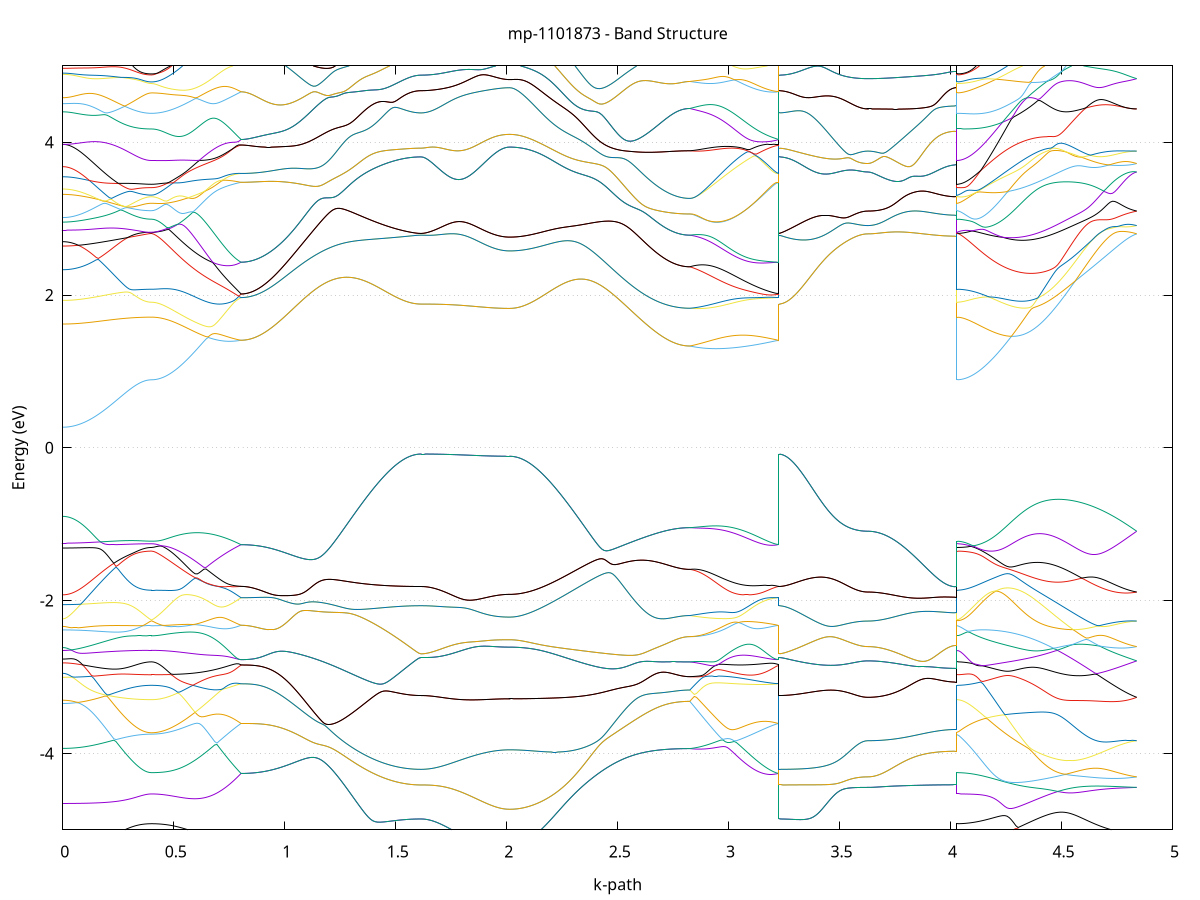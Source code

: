 set title 'mp-1101873 - Band Structure'
set xlabel 'k-path'
set ylabel 'Energy (eV)'
set grid y
set yrange [-5:5]
set terminal png size 800,600
set output 'mp-1101873_bands_gnuplot.png'
plot '-' using 1:2 with lines notitle, '-' using 1:2 with lines notitle, '-' using 1:2 with lines notitle, '-' using 1:2 with lines notitle, '-' using 1:2 with lines notitle, '-' using 1:2 with lines notitle, '-' using 1:2 with lines notitle, '-' using 1:2 with lines notitle, '-' using 1:2 with lines notitle, '-' using 1:2 with lines notitle, '-' using 1:2 with lines notitle, '-' using 1:2 with lines notitle, '-' using 1:2 with lines notitle, '-' using 1:2 with lines notitle, '-' using 1:2 with lines notitle, '-' using 1:2 with lines notitle, '-' using 1:2 with lines notitle, '-' using 1:2 with lines notitle, '-' using 1:2 with lines notitle, '-' using 1:2 with lines notitle, '-' using 1:2 with lines notitle, '-' using 1:2 with lines notitle, '-' using 1:2 with lines notitle, '-' using 1:2 with lines notitle, '-' using 1:2 with lines notitle, '-' using 1:2 with lines notitle, '-' using 1:2 with lines notitle, '-' using 1:2 with lines notitle, '-' using 1:2 with lines notitle, '-' using 1:2 with lines notitle, '-' using 1:2 with lines notitle, '-' using 1:2 with lines notitle, '-' using 1:2 with lines notitle, '-' using 1:2 with lines notitle, '-' using 1:2 with lines notitle, '-' using 1:2 with lines notitle, '-' using 1:2 with lines notitle, '-' using 1:2 with lines notitle, '-' using 1:2 with lines notitle, '-' using 1:2 with lines notitle, '-' using 1:2 with lines notitle, '-' using 1:2 with lines notitle, '-' using 1:2 with lines notitle, '-' using 1:2 with lines notitle, '-' using 1:2 with lines notitle, '-' using 1:2 with lines notitle, '-' using 1:2 with lines notitle, '-' using 1:2 with lines notitle, '-' using 1:2 with lines notitle, '-' using 1:2 with lines notitle, '-' using 1:2 with lines notitle, '-' using 1:2 with lines notitle, '-' using 1:2 with lines notitle, '-' using 1:2 with lines notitle, '-' using 1:2 with lines notitle, '-' using 1:2 with lines notitle, '-' using 1:2 with lines notitle, '-' using 1:2 with lines notitle, '-' using 1:2 with lines notitle, '-' using 1:2 with lines notitle, '-' using 1:2 with lines notitle, '-' using 1:2 with lines notitle, '-' using 1:2 with lines notitle, '-' using 1:2 with lines notitle, '-' using 1:2 with lines notitle, '-' using 1:2 with lines notitle, '-' using 1:2 with lines notitle, '-' using 1:2 with lines notitle, '-' using 1:2 with lines notitle, '-' using 1:2 with lines notitle, '-' using 1:2 with lines notitle, '-' using 1:2 with lines notitle, '-' using 1:2 with lines notitle, '-' using 1:2 with lines notitle, '-' using 1:2 with lines notitle, '-' using 1:2 with lines notitle, '-' using 1:2 with lines notitle, '-' using 1:2 with lines notitle, '-' using 1:2 with lines notitle, '-' using 1:2 with lines notitle, '-' using 1:2 with lines notitle, '-' using 1:2 with lines notitle, '-' using 1:2 with lines notitle, '-' using 1:2 with lines notitle, '-' using 1:2 with lines notitle, '-' using 1:2 with lines notitle, '-' using 1:2 with lines notitle, '-' using 1:2 with lines notitle, '-' using 1:2 with lines notitle, '-' using 1:2 with lines notitle, '-' using 1:2 with lines notitle, '-' using 1:2 with lines notitle, '-' using 1:2 with lines notitle, '-' using 1:2 with lines notitle, '-' using 1:2 with lines notitle, '-' using 1:2 with lines notitle
0.000000 -24.875328
0.009991 -24.875428
0.019982 -24.875528
0.029973 -24.875728
0.039964 -24.875928
0.049955 -24.876128
0.059946 -24.876428
0.069937 -24.876728
0.079928 -24.877028
0.089919 -24.877328
0.099910 -24.877628
0.109901 -24.877928
0.119892 -24.878228
0.129883 -24.878528
0.139874 -24.878828
0.149865 -24.879228
0.159856 -24.879528
0.169847 -24.879828
0.179838 -24.880228
0.189829 -24.880528
0.199820 -24.880828
0.209811 -24.881128
0.219802 -24.881428
0.229793 -24.881728
0.239784 -24.882028
0.249775 -24.882328
0.259766 -24.882528
0.269757 -24.882828
0.279748 -24.883028
0.289740 -24.883228
0.299731 -24.883428
0.309722 -24.883628
0.319713 -24.883828
0.329704 -24.884028
0.339695 -24.884128
0.349686 -24.884228
0.359677 -24.884328
0.369668 -24.884428
0.379659 -24.884428
0.389650 -24.884428
0.399641 -24.884528
0.399641 -24.884528
0.409469 -24.884428
0.419298 -24.884328
0.429127 -24.884028
0.438955 -24.883728
0.448784 -24.883228
0.458613 -24.882728
0.468442 -24.882128
0.478270 -24.881428
0.488099 -24.880628
0.497928 -24.879628
0.507756 -24.878728
0.517585 -24.877628
0.527414 -24.876428
0.537242 -24.875228
0.547071 -24.873828
0.556900 -24.872428
0.566729 -24.870928
0.576557 -24.869428
0.586386 -24.867828
0.596215 -24.866128
0.606043 -24.864328
0.615872 -24.862528
0.625701 -24.860628
0.635529 -24.858728
0.645358 -24.856728
0.655187 -24.854728
0.665016 -24.852728
0.674844 -24.850628
0.684673 -24.848528
0.694502 -24.846328
0.704330 -24.844228
0.714159 -24.842028
0.723988 -24.839828
0.733816 -24.837728
0.743645 -24.835528
0.753474 -24.833428
0.763303 -24.831328
0.773131 -24.829328
0.782960 -24.827228
0.792789 -24.825328
0.802617 -24.823428
0.802617 -24.823428
0.802617 -24.823228
0.802617 -24.823228
0.812519 -24.823228
0.822420 -24.823228
0.832322 -24.823128
0.842223 -24.823128
0.852124 -24.823028
0.862026 -24.822928
0.871927 -24.822828
0.881829 -24.822628
0.891730 -24.822528
0.901632 -24.822328
0.911533 -24.822128
0.921435 -24.821928
0.931336 -24.821728
0.941237 -24.821428
0.951139 -24.821228
0.961040 -24.820928
0.970942 -24.820728
0.980843 -24.820428
0.990745 -24.820128
1.000646 -24.819828
1.010547 -24.819528
1.020449 -24.819228
1.030350 -24.818928
1.040252 -24.818628
1.050153 -24.818328
1.060055 -24.818128
1.069956 -24.817828
1.079857 -24.817628
1.089759 -24.817428
1.099660 -24.817228
1.109562 -24.817028
1.119463 -24.816928
1.129365 -24.816928
1.139266 -24.816828
1.149167 -24.816928
1.159069 -24.817028
1.168970 -24.817328
1.178872 -24.817628
1.188773 -24.818028
1.198675 -24.818628
1.208576 -24.819228
1.218477 -24.820028
1.228379 -24.821028
1.238280 -24.822028
1.248182 -24.823228
1.258083 -24.824528
1.267985 -24.826028
1.277886 -24.827528
1.287787 -24.829228
1.297689 -24.830928
1.307590 -24.832628
1.317492 -24.834428
1.327393 -24.836328
1.337295 -24.838228
1.347196 -24.840128
1.357098 -24.841928
1.366999 -24.843828
1.376900 -24.845728
1.386802 -24.847528
1.396703 -24.849328
1.406605 -24.851028
1.416506 -24.852728
1.426408 -24.854428
1.436309 -24.856028
1.446210 -24.857528
1.456112 -24.858928
1.466013 -24.860328
1.475915 -24.861628
1.485816 -24.862928
1.495718 -24.864028
1.505619 -24.865128
1.515520 -24.866128
1.525422 -24.867028
1.535323 -24.867828
1.545225 -24.868528
1.555126 -24.869228
1.565028 -24.869728
1.574929 -24.870128
1.584830 -24.870528
1.594732 -24.870728
1.604633 -24.870928
1.614535 -24.870928
1.614535 -24.870928
1.614535 -24.870928
1.614535 -24.870928
1.624507 -24.870928
1.634480 -24.870928
1.644452 -24.870928
1.654424 -24.870928
1.664397 -24.870928
1.674369 -24.870928
1.684342 -24.870928
1.694314 -24.870828
1.704286 -24.870828
1.714259 -24.870828
1.724231 -24.870828
1.734204 -24.870728
1.744176 -24.870728
1.754149 -24.870728
1.764121 -24.870728
1.774093 -24.870628
1.784066 -24.870628
1.794038 -24.870628
1.804011 -24.870528
1.813983 -24.870528
1.823955 -24.870428
1.833928 -24.870428
1.843900 -24.870428
1.853873 -24.870328
1.863845 -24.870328
1.873818 -24.870328
1.883790 -24.870228
1.893762 -24.870228
1.903735 -24.870228
1.913707 -24.870128
1.923680 -24.870128
1.933652 -24.870128
1.943624 -24.870128
1.953597 -24.870128
1.963569 -24.870028
1.973542 -24.870028
1.983514 -24.870028
1.993487 -24.870028
2.003459 -24.870028
2.013431 -24.870028
2.013431 -24.870028
2.023333 -24.869928
2.033234 -24.869828
2.043136 -24.869628
2.053037 -24.869228
2.062938 -24.868828
2.072840 -24.868228
2.082741 -24.867628
2.092643 -24.866828
2.102544 -24.866028
2.112446 -24.865128
2.122347 -24.864128
2.132249 -24.863028
2.142150 -24.861828
2.152051 -24.860528
2.161953 -24.859228
2.171854 -24.857828
2.181756 -24.856328
2.191657 -24.854728
2.201559 -24.853128
2.211460 -24.851428
2.221361 -24.849628
2.231263 -24.847828
2.241164 -24.846028
2.251066 -24.844128
2.260967 -24.842128
2.270869 -24.840228
2.280770 -24.838228
2.290671 -24.836228
2.300573 -24.834228
2.310474 -24.832228
2.320376 -24.830228
2.330277 -24.828328
2.340179 -24.826428
2.350080 -24.824628
2.359981 -24.822928
2.369883 -24.821228
2.379784 -24.819728
2.389686 -24.818328
2.399587 -24.817128
2.409489 -24.816128
2.419390 -24.815228
2.429291 -24.814528
2.439193 -24.814028
2.449094 -24.813728
2.458996 -24.813428
2.468897 -24.813328
2.478799 -24.813428
2.488700 -24.813528
2.498602 -24.813628
2.508503 -24.813928
2.518404 -24.814228
2.528306 -24.814528
2.538207 -24.814928
2.548109 -24.815228
2.558010 -24.815628
2.567912 -24.816028
2.577813 -24.816528
2.587714 -24.816928
2.597616 -24.817328
2.607517 -24.817728
2.617419 -24.818128
2.627320 -24.818528
2.637222 -24.818928
2.647123 -24.819328
2.657024 -24.819728
2.666926 -24.820028
2.676827 -24.820428
2.686729 -24.820728
2.696630 -24.821028
2.706532 -24.821328
2.716433 -24.821528
2.726334 -24.821828
2.736236 -24.822028
2.746137 -24.822228
2.756039 -24.822428
2.765940 -24.822528
2.775842 -24.822728
2.785743 -24.822828
2.795644 -24.822928
2.805546 -24.822928
2.815447 -24.823028
2.825349 -24.823028
2.825349 -24.823028
2.835321 -24.823528
2.845294 -24.824028
2.855266 -24.824528
2.865238 -24.825028
2.875211 -24.825428
2.885183 -24.825828
2.895156 -24.826228
2.905128 -24.826628
2.915100 -24.826928
2.925073 -24.827328
2.935045 -24.827528
2.945018 -24.827828
2.954990 -24.828028
2.964963 -24.828228
2.974935 -24.828428
2.984907 -24.828528
2.994880 -24.828628
3.004852 -24.828728
3.014825 -24.828828
3.024797 -24.828828
3.034769 -24.828828
3.044742 -24.828728
3.054714 -24.828728
3.064687 -24.828528
3.074659 -24.828428
3.084632 -24.828328
3.094604 -24.828128
3.104576 -24.827828
3.114549 -24.827628
3.124521 -24.827328
3.134494 -24.827028
3.144466 -24.826728
3.154438 -24.826428
3.164411 -24.826028
3.174383 -24.825628
3.184356 -24.825228
3.194328 -24.824828
3.204301 -24.824328
3.214273 -24.823928
3.224245 -24.823428
3.224245 -24.870928
3.234074 -24.871028
3.243903 -24.871328
3.253731 -24.871828
3.263560 -24.872328
3.273389 -24.872928
3.283218 -24.873628
3.293046 -24.874228
3.302875 -24.874928
3.312704 -24.875628
3.322532 -24.876328
3.332361 -24.877028
3.342190 -24.877628
3.352018 -24.878328
3.361847 -24.878928
3.371676 -24.879628
3.381505 -24.880228
3.391333 -24.880828
3.401162 -24.881428
3.410991 -24.882028
3.420819 -24.882528
3.430648 -24.883128
3.440477 -24.883628
3.450305 -24.884128
3.460134 -24.884628
3.469963 -24.885028
3.479792 -24.885428
3.489620 -24.885828
3.499449 -24.886228
3.509278 -24.886628
3.519106 -24.886928
3.528935 -24.887228
3.538764 -24.887528
3.548592 -24.887728
3.558421 -24.887928
3.568250 -24.888128
3.578078 -24.888328
3.587907 -24.888428
3.597736 -24.888528
3.607565 -24.888628
3.617393 -24.888628
3.627222 -24.888728
3.627222 -24.888728
3.637213 -24.888628
3.647204 -24.888628
3.657195 -24.888628
3.667186 -24.888628
3.677177 -24.888528
3.687168 -24.888428
3.697159 -24.888428
3.707150 -24.888328
3.717141 -24.888228
3.727132 -24.888128
3.737123 -24.888028
3.747114 -24.887928
3.757105 -24.887828
3.767096 -24.887628
3.777087 -24.887528
3.787078 -24.887428
3.797069 -24.887228
3.807060 -24.887128
3.817051 -24.886928
3.827042 -24.886828
3.837033 -24.886628
3.847024 -24.886528
3.857015 -24.886428
3.867006 -24.886228
3.876997 -24.886128
3.886988 -24.885928
3.896979 -24.885828
3.906970 -24.885728
3.916961 -24.885628
3.926953 -24.885528
3.936944 -24.885428
3.946935 -24.885328
3.956926 -24.885228
3.966917 -24.885128
3.976908 -24.885128
3.986899 -24.885028
3.996890 -24.885028
4.006881 -24.884928
4.016872 -24.884928
4.026863 -24.884928
4.026863 -24.884528
4.036764 -24.884428
4.046666 -24.884428
4.056567 -24.884328
4.066468 -24.884228
4.076370 -24.884128
4.086271 -24.883928
4.096173 -24.883728
4.106074 -24.883528
4.115976 -24.883328
4.125877 -24.883028
4.135778 -24.882728
4.145680 -24.882428
4.155581 -24.882128
4.165483 -24.881728
4.175384 -24.881328
4.185286 -24.880928
4.195187 -24.880428
4.205088 -24.880028
4.214990 -24.879528
4.224891 -24.879028
4.234793 -24.878428
4.244694 -24.877928
4.254596 -24.877328
4.264497 -24.876728
4.274398 -24.876228
4.284300 -24.875628
4.294201 -24.874928
4.304103 -24.874328
4.314004 -24.873728
4.323906 -24.873028
4.333807 -24.872428
4.343708 -24.871728
4.353610 -24.871128
4.363511 -24.870428
4.373413 -24.869828
4.383314 -24.869128
4.393216 -24.868528
4.403117 -24.867928
4.413019 -24.867328
4.422920 -24.866728
4.432821 -24.866228
4.442723 -24.865628
4.452624 -24.865128
4.462526 -24.864728
4.472427 -24.864328
4.482329 -24.864028
4.492230 -24.863728
4.502131 -24.863528
4.512033 -24.863428
4.521934 -24.863428
4.531836 -24.863528
4.541737 -24.863828
4.551639 -24.864128
4.561540 -24.864628
4.571441 -24.865228
4.581343 -24.866028
4.591244 -24.866828
4.601146 -24.867828
4.611047 -24.868928
4.620949 -24.870028
4.630850 -24.871228
4.640751 -24.872428
4.650653 -24.873728
4.660554 -24.875028
4.670456 -24.876228
4.680357 -24.877528
4.690259 -24.878728
4.700160 -24.879928
4.710061 -24.881028
4.719963 -24.882128
4.729864 -24.883128
4.739766 -24.884028
4.749667 -24.884828
4.759569 -24.885628
4.769470 -24.886328
4.779371 -24.886928
4.789273 -24.887528
4.799174 -24.887928
4.809076 -24.888228
4.818977 -24.888528
4.828879 -24.888628
4.838780 -24.888728
e
0.000000 -24.874528
0.009991 -24.874528
0.019982 -24.874428
0.029973 -24.874328
0.039964 -24.874228
0.049955 -24.874128
0.059946 -24.874028
0.069937 -24.873928
0.079928 -24.873828
0.089919 -24.873828
0.099910 -24.873728
0.109901 -24.873728
0.119892 -24.873728
0.129883 -24.873728
0.139874 -24.873728
0.149865 -24.873728
0.159856 -24.873828
0.169847 -24.873828
0.179838 -24.873928
0.189829 -24.873928
0.199820 -24.874028
0.209811 -24.874028
0.219802 -24.874128
0.229793 -24.874228
0.239784 -24.874328
0.249775 -24.874328
0.259766 -24.874428
0.269757 -24.874528
0.279748 -24.874628
0.289740 -24.874628
0.299731 -24.874728
0.309722 -24.874828
0.319713 -24.874828
0.329704 -24.874928
0.339695 -24.874928
0.349686 -24.875028
0.359677 -24.875028
0.369668 -24.875028
0.379659 -24.875028
0.389650 -24.875028
0.399641 -24.875028
0.399641 -24.875028
0.409469 -24.875028
0.419298 -24.874828
0.429127 -24.874628
0.438955 -24.874228
0.448784 -24.873828
0.458613 -24.873228
0.468442 -24.872528
0.478270 -24.871828
0.488099 -24.870928
0.497928 -24.870028
0.507756 -24.868928
0.517585 -24.867728
0.527414 -24.866528
0.537242 -24.865228
0.547071 -24.863828
0.556900 -24.862328
0.566729 -24.860728
0.576557 -24.859028
0.586386 -24.857228
0.596215 -24.855428
0.606043 -24.853528
0.615872 -24.851528
0.625701 -24.849528
0.635529 -24.847428
0.645358 -24.845228
0.655187 -24.843028
0.665016 -24.840828
0.674844 -24.838428
0.684673 -24.836128
0.694502 -24.833728
0.704330 -24.831228
0.714159 -24.828828
0.723988 -24.826328
0.733816 -24.823828
0.743645 -24.821228
0.753474 -24.818728
0.763303 -24.816428
0.773131 -24.817928
0.782960 -24.819528
0.792789 -24.821228
0.802617 -24.823128
0.802617 -24.823128
0.802617 -24.823228
0.802617 -24.823228
0.812519 -24.823228
0.822420 -24.823228
0.832322 -24.823128
0.842223 -24.823128
0.852124 -24.823028
0.862026 -24.822928
0.871927 -24.822828
0.881829 -24.822628
0.891730 -24.822528
0.901632 -24.822328
0.911533 -24.822128
0.921435 -24.821928
0.931336 -24.821728
0.941237 -24.821428
0.951139 -24.821228
0.961040 -24.820928
0.970942 -24.820728
0.980843 -24.820428
0.990745 -24.820128
1.000646 -24.819828
1.010547 -24.819528
1.020449 -24.819228
1.030350 -24.818928
1.040252 -24.818628
1.050153 -24.818328
1.060055 -24.818128
1.069956 -24.817828
1.079857 -24.817628
1.089759 -24.817428
1.099660 -24.817228
1.109562 -24.817028
1.119463 -24.816928
1.129365 -24.816928
1.139266 -24.816828
1.149167 -24.816928
1.159069 -24.817028
1.168970 -24.817328
1.178872 -24.817628
1.188773 -24.818028
1.198675 -24.818628
1.208576 -24.819228
1.218477 -24.820028
1.228379 -24.821028
1.238280 -24.822028
1.248182 -24.823228
1.258083 -24.824528
1.267985 -24.826028
1.277886 -24.827528
1.287787 -24.829228
1.297689 -24.830928
1.307590 -24.832628
1.317492 -24.834428
1.327393 -24.836328
1.337295 -24.838228
1.347196 -24.840128
1.357098 -24.841928
1.366999 -24.843828
1.376900 -24.845728
1.386802 -24.847528
1.396703 -24.849328
1.406605 -24.851028
1.416506 -24.852728
1.426408 -24.854428
1.436309 -24.856028
1.446210 -24.857528
1.456112 -24.858928
1.466013 -24.860328
1.475915 -24.861628
1.485816 -24.862928
1.495718 -24.864028
1.505619 -24.865128
1.515520 -24.866128
1.525422 -24.867028
1.535323 -24.867828
1.545225 -24.868528
1.555126 -24.869228
1.565028 -24.869728
1.574929 -24.870128
1.584830 -24.870528
1.594732 -24.870728
1.604633 -24.870928
1.614535 -24.870928
1.614535 -24.870928
1.614535 -24.870928
1.614535 -24.870928
1.624507 -24.870928
1.634480 -24.870928
1.644452 -24.870928
1.654424 -24.870928
1.664397 -24.870928
1.674369 -24.870928
1.684342 -24.870928
1.694314 -24.870828
1.704286 -24.870828
1.714259 -24.870828
1.724231 -24.870828
1.734204 -24.870728
1.744176 -24.870728
1.754149 -24.870728
1.764121 -24.870728
1.774093 -24.870628
1.784066 -24.870628
1.794038 -24.870628
1.804011 -24.870528
1.813983 -24.870528
1.823955 -24.870428
1.833928 -24.870428
1.843900 -24.870428
1.853873 -24.870328
1.863845 -24.870328
1.873818 -24.870328
1.883790 -24.870228
1.893762 -24.870228
1.903735 -24.870228
1.913707 -24.870128
1.923680 -24.870128
1.933652 -24.870128
1.943624 -24.870128
1.953597 -24.870128
1.963569 -24.870028
1.973542 -24.870028
1.983514 -24.870028
1.993487 -24.870028
2.003459 -24.870028
2.013431 -24.870028
2.013431 -24.870028
2.023333 -24.869928
2.033234 -24.869828
2.043136 -24.869628
2.053037 -24.869228
2.062938 -24.868828
2.072840 -24.868228
2.082741 -24.867628
2.092643 -24.866828
2.102544 -24.866028
2.112446 -24.865128
2.122347 -24.864128
2.132249 -24.863028
2.142150 -24.861828
2.152051 -24.860528
2.161953 -24.859228
2.171854 -24.857828
2.181756 -24.856328
2.191657 -24.854728
2.201559 -24.853128
2.211460 -24.851428
2.221361 -24.849628
2.231263 -24.847828
2.241164 -24.846028
2.251066 -24.844128
2.260967 -24.842128
2.270869 -24.840228
2.280770 -24.838228
2.290671 -24.836228
2.300573 -24.834228
2.310474 -24.832228
2.320376 -24.830228
2.330277 -24.828328
2.340179 -24.826428
2.350080 -24.824628
2.359981 -24.822928
2.369883 -24.821228
2.379784 -24.819728
2.389686 -24.818328
2.399587 -24.817128
2.409489 -24.816128
2.419390 -24.815228
2.429291 -24.814528
2.439193 -24.814028
2.449094 -24.813728
2.458996 -24.813428
2.468897 -24.813328
2.478799 -24.813428
2.488700 -24.813528
2.498602 -24.813628
2.508503 -24.813928
2.518404 -24.814228
2.528306 -24.814528
2.538207 -24.814928
2.548109 -24.815228
2.558010 -24.815628
2.567912 -24.816028
2.577813 -24.816528
2.587714 -24.816928
2.597616 -24.817328
2.607517 -24.817728
2.617419 -24.818128
2.627320 -24.818528
2.637222 -24.818928
2.647123 -24.819328
2.657024 -24.819728
2.666926 -24.820028
2.676827 -24.820428
2.686729 -24.820728
2.696630 -24.821028
2.706532 -24.821328
2.716433 -24.821528
2.726334 -24.821828
2.736236 -24.822028
2.746137 -24.822228
2.756039 -24.822428
2.765940 -24.822528
2.775842 -24.822728
2.785743 -24.822828
2.795644 -24.822928
2.805546 -24.822928
2.815447 -24.823028
2.825349 -24.823028
2.825349 -24.823028
2.835321 -24.822428
2.845294 -24.821928
2.855266 -24.821328
2.865238 -24.820728
2.875211 -24.820128
2.885183 -24.819628
2.895156 -24.819028
2.905128 -24.818428
2.915100 -24.817928
2.925073 -24.817328
2.935045 -24.816828
2.945018 -24.816428
2.954990 -24.816028
2.964963 -24.815628
2.974935 -24.815228
2.984907 -24.815028
2.994880 -24.814828
3.004852 -24.814628
3.014825 -24.814628
3.024797 -24.814628
3.034769 -24.814728
3.044742 -24.814828
3.054714 -24.815028
3.064687 -24.815328
3.074659 -24.815628
3.084632 -24.816028
3.094604 -24.816428
3.104576 -24.816928
3.114549 -24.817328
3.124521 -24.817828
3.134494 -24.818428
3.144466 -24.818928
3.154438 -24.819428
3.164411 -24.819928
3.174383 -24.820528
3.184356 -24.821028
3.194328 -24.821528
3.204301 -24.822028
3.214273 -24.822628
3.224245 -24.823128
3.224245 -24.870928
3.234074 -24.871028
3.243903 -24.871328
3.253731 -24.871828
3.263560 -24.872328
3.273389 -24.872928
3.283218 -24.873628
3.293046 -24.874228
3.302875 -24.874928
3.312704 -24.875628
3.322532 -24.876328
3.332361 -24.877028
3.342190 -24.877628
3.352018 -24.878328
3.361847 -24.878928
3.371676 -24.879628
3.381505 -24.880228
3.391333 -24.880828
3.401162 -24.881428
3.410991 -24.882028
3.420819 -24.882528
3.430648 -24.883128
3.440477 -24.883628
3.450305 -24.884128
3.460134 -24.884628
3.469963 -24.885028
3.479792 -24.885428
3.489620 -24.885828
3.499449 -24.886228
3.509278 -24.886628
3.519106 -24.886928
3.528935 -24.887228
3.538764 -24.887528
3.548592 -24.887728
3.558421 -24.887928
3.568250 -24.888128
3.578078 -24.888328
3.587907 -24.888428
3.597736 -24.888528
3.607565 -24.888628
3.617393 -24.888628
3.627222 -24.888728
3.627222 -24.888728
3.637213 -24.888628
3.647204 -24.888628
3.657195 -24.888628
3.667186 -24.888628
3.677177 -24.888528
3.687168 -24.888428
3.697159 -24.888428
3.707150 -24.888328
3.717141 -24.888228
3.727132 -24.888128
3.737123 -24.888028
3.747114 -24.887928
3.757105 -24.887828
3.767096 -24.887628
3.777087 -24.887528
3.787078 -24.887428
3.797069 -24.887228
3.807060 -24.887128
3.817051 -24.886928
3.827042 -24.886828
3.837033 -24.886628
3.847024 -24.886528
3.857015 -24.886428
3.867006 -24.886228
3.876997 -24.886128
3.886988 -24.885928
3.896979 -24.885828
3.906970 -24.885728
3.916961 -24.885628
3.926953 -24.885528
3.936944 -24.885428
3.946935 -24.885328
3.956926 -24.885228
3.966917 -24.885128
3.976908 -24.885128
3.986899 -24.885028
3.996890 -24.885028
4.006881 -24.884928
4.016872 -24.884928
4.026863 -24.884928
4.026863 -24.875028
4.036764 -24.875028
4.046666 -24.875028
4.056567 -24.874928
4.066468 -24.874828
4.076370 -24.874728
4.086271 -24.874628
4.096173 -24.874428
4.106074 -24.874228
4.115976 -24.874028
4.125877 -24.873728
4.135778 -24.873528
4.145680 -24.873228
4.155581 -24.872928
4.165483 -24.872528
4.175384 -24.872128
4.185286 -24.871828
4.195187 -24.871428
4.205088 -24.870928
4.214990 -24.870528
4.224891 -24.870028
4.234793 -24.869528
4.244694 -24.869028
4.254596 -24.868528
4.264497 -24.868028
4.274398 -24.867528
4.284300 -24.866928
4.294201 -24.866428
4.304103 -24.865828
4.314004 -24.865228
4.323906 -24.864628
4.333807 -24.864128
4.343708 -24.863528
4.353610 -24.862928
4.363511 -24.862328
4.373413 -24.861728
4.383314 -24.861228
4.393216 -24.860628
4.403117 -24.860128
4.413019 -24.859628
4.422920 -24.859128
4.432821 -24.858628
4.442723 -24.858228
4.452624 -24.857828
4.462526 -24.857528
4.472427 -24.857328
4.482329 -24.857128
4.492230 -24.857028
4.502131 -24.857128
4.512033 -24.857228
4.521934 -24.857528
4.531836 -24.857928
4.541737 -24.858528
4.551639 -24.859328
4.561540 -24.860228
4.571441 -24.861328
4.581343 -24.862528
4.591244 -24.863828
4.601146 -24.865128
4.611047 -24.866628
4.620949 -24.868128
4.630850 -24.869628
4.640751 -24.871128
4.650653 -24.872628
4.660554 -24.874028
4.670456 -24.875528
4.680357 -24.876928
4.690259 -24.878228
4.700160 -24.879528
4.710061 -24.880728
4.719963 -24.881828
4.729864 -24.882928
4.739766 -24.883928
4.749667 -24.884728
4.759569 -24.885628
4.769470 -24.886328
4.779371 -24.886928
4.789273 -24.887428
4.799174 -24.887928
4.809076 -24.888228
4.818977 -24.888528
4.828879 -24.888628
4.838780 -24.888728
e
0.000000 -24.838828
0.009991 -24.838828
0.019982 -24.838728
0.029973 -24.838628
0.039964 -24.838428
0.049955 -24.838128
0.059946 -24.837828
0.069937 -24.837428
0.079928 -24.836928
0.089919 -24.836428
0.099910 -24.835928
0.109901 -24.835328
0.119892 -24.834628
0.129883 -24.833928
0.139874 -24.833128
0.149865 -24.832328
0.159856 -24.831528
0.169847 -24.830628
0.179838 -24.829628
0.189829 -24.828628
0.199820 -24.827628
0.209811 -24.826528
0.219802 -24.825428
0.229793 -24.824228
0.239784 -24.823028
0.249775 -24.821828
0.259766 -24.820628
0.269757 -24.819428
0.279748 -24.818128
0.289740 -24.816828
0.299731 -24.815628
0.309722 -24.814328
0.319713 -24.813128
0.329704 -24.811928
0.339695 -24.810728
0.349686 -24.809628
0.359677 -24.808628
0.369668 -24.807828
0.379659 -24.807228
0.389650 -24.806728
0.399641 -24.806628
0.399641 -24.806628
0.409469 -24.806628
0.419298 -24.806628
0.429127 -24.806628
0.438955 -24.806528
0.448784 -24.806528
0.458613 -24.806528
0.468442 -24.806428
0.478270 -24.806428
0.488099 -24.806328
0.497928 -24.806328
0.507756 -24.806228
0.517585 -24.806128
0.527414 -24.806128
0.537242 -24.806028
0.547071 -24.806028
0.556900 -24.805928
0.566729 -24.805928
0.576557 -24.805928
0.586386 -24.805928
0.596215 -24.805928
0.606043 -24.806028
0.615872 -24.806128
0.625701 -24.806228
0.635529 -24.806428
0.645358 -24.806628
0.655187 -24.806928
0.665016 -24.807328
0.674844 -24.807728
0.684673 -24.808328
0.694502 -24.808928
0.704330 -24.809628
0.714159 -24.810528
0.723988 -24.811428
0.733816 -24.812528
0.743645 -24.813728
0.753474 -24.815028
0.763303 -24.816228
0.773131 -24.813728
0.782960 -24.811228
0.792789 -24.808728
0.802617 -24.806328
0.802617 -24.806328
0.802617 -24.806128
0.802617 -24.806128
0.812519 -24.806128
0.822420 -24.806128
0.832322 -24.806028
0.842223 -24.806028
0.852124 -24.805928
0.862026 -24.805828
0.871927 -24.805728
0.881829 -24.805628
0.891730 -24.805428
0.901632 -24.805328
0.911533 -24.805128
0.921435 -24.804928
0.931336 -24.804728
0.941237 -24.804528
0.951139 -24.804328
0.961040 -24.804128
0.970942 -24.803828
0.980843 -24.803628
0.990745 -24.803328
1.000646 -24.803128
1.010547 -24.802828
1.020449 -24.802628
1.030350 -24.802428
1.040252 -24.802128
1.050153 -24.801928
1.060055 -24.801728
1.069956 -24.801628
1.079857 -24.801428
1.089759 -24.801328
1.099660 -24.801328
1.109562 -24.801328
1.119463 -24.801428
1.129365 -24.801628
1.139266 -24.801828
1.149167 -24.802228
1.159069 -24.802728
1.168970 -24.803428
1.178872 -24.804128
1.188773 -24.805128
1.198675 -24.806128
1.208576 -24.807428
1.218477 -24.808728
1.228379 -24.810228
1.238280 -24.811828
1.248182 -24.813428
1.258083 -24.815228
1.267985 -24.817128
1.277886 -24.819028
1.287787 -24.820928
1.297689 -24.822928
1.307590 -24.824928
1.317492 -24.826928
1.327393 -24.829028
1.337295 -24.831028
1.347196 -24.833128
1.357098 -24.835128
1.366999 -24.837128
1.376900 -24.839028
1.386802 -24.840928
1.396703 -24.842828
1.406605 -24.844628
1.416506 -24.846428
1.426408 -24.848128
1.436309 -24.849828
1.446210 -24.851428
1.456112 -24.852928
1.466013 -24.854328
1.475915 -24.855728
1.485816 -24.857028
1.495718 -24.858228
1.505619 -24.859328
1.515520 -24.860328
1.525422 -24.861228
1.535323 -24.862028
1.545225 -24.862828
1.555126 -24.863428
1.565028 -24.864028
1.574929 -24.864428
1.584830 -24.864828
1.594732 -24.865028
1.604633 -24.865228
1.614535 -24.865228
1.614535 -24.865228
1.614535 -24.865228
1.614535 -24.865228
1.624507 -24.865228
1.634480 -24.865228
1.644452 -24.865228
1.654424 -24.865228
1.664397 -24.865128
1.674369 -24.865128
1.684342 -24.865028
1.694314 -24.864928
1.704286 -24.864928
1.714259 -24.864828
1.724231 -24.864728
1.734204 -24.864628
1.744176 -24.864528
1.754149 -24.864428
1.764121 -24.864328
1.774093 -24.864228
1.784066 -24.864028
1.794038 -24.863928
1.804011 -24.863828
1.813983 -24.863728
1.823955 -24.863628
1.833928 -24.863428
1.843900 -24.863328
1.853873 -24.863228
1.863845 -24.863128
1.873818 -24.863028
1.883790 -24.862928
1.893762 -24.862828
1.903735 -24.862728
1.913707 -24.862628
1.923680 -24.862528
1.933652 -24.862428
1.943624 -24.862428
1.953597 -24.862328
1.963569 -24.862328
1.973542 -24.862228
1.983514 -24.862228
1.993487 -24.862228
2.003459 -24.862228
2.013431 -24.862228
2.013431 -24.862228
2.023333 -24.862128
2.033234 -24.862028
2.043136 -24.861728
2.053037 -24.861328
2.062938 -24.860928
2.072840 -24.860328
2.082741 -24.859728
2.092643 -24.858928
2.102544 -24.858128
2.112446 -24.857228
2.122347 -24.856128
2.132249 -24.855028
2.142150 -24.853828
2.152051 -24.852528
2.161953 -24.851228
2.171854 -24.849728
2.181756 -24.848228
2.191657 -24.846628
2.201559 -24.844928
2.211460 -24.843228
2.221361 -24.841428
2.231263 -24.839528
2.241164 -24.837728
2.251066 -24.835728
2.260967 -24.833828
2.270869 -24.831828
2.280770 -24.829728
2.290671 -24.827728
2.300573 -24.825728
2.310474 -24.823728
2.320376 -24.821728
2.330277 -24.819728
2.340179 -24.817828
2.350080 -24.816028
2.359981 -24.814228
2.369883 -24.812528
2.379784 -24.810928
2.389686 -24.809428
2.399587 -24.808128
2.409489 -24.806828
2.419390 -24.805628
2.429291 -24.804528
2.439193 -24.803528
2.449094 -24.802628
2.458996 -24.801828
2.468897 -24.801128
2.478799 -24.800528
2.488700 -24.800028
2.498602 -24.799628
2.508503 -24.799328
2.518404 -24.799128
2.528306 -24.799028
2.538207 -24.798928
2.548109 -24.798928
2.558010 -24.799028
2.567912 -24.799128
2.577813 -24.799228
2.587714 -24.799428
2.597616 -24.799628
2.607517 -24.799828
2.617419 -24.800028
2.627320 -24.800228
2.637222 -24.800428
2.647123 -24.800628
2.657024 -24.800928
2.666926 -24.801128
2.676827 -24.801328
2.686729 -24.801528
2.696630 -24.801728
2.706532 -24.801928
2.716433 -24.802028
2.726334 -24.802228
2.736236 -24.802328
2.746137 -24.802528
2.756039 -24.802628
2.765940 -24.802728
2.775842 -24.802828
2.785743 -24.802928
2.795644 -24.802928
2.805546 -24.803028
2.815447 -24.803028
2.825349 -24.803028
2.825349 -24.803028
2.835321 -24.803128
2.845294 -24.803328
2.855266 -24.803428
2.865238 -24.803628
2.875211 -24.803728
2.885183 -24.803828
2.895156 -24.804028
2.905128 -24.804128
2.915100 -24.804328
2.925073 -24.804428
2.935045 -24.804628
2.945018 -24.804728
2.954990 -24.804928
2.964963 -24.805228
2.974935 -24.805428
2.984907 -24.805728
2.994880 -24.806028
3.004852 -24.806328
3.014825 -24.806628
3.024797 -24.806828
3.034769 -24.807128
3.044742 -24.807328
3.054714 -24.807428
3.064687 -24.807528
3.074659 -24.807628
3.084632 -24.807628
3.094604 -24.807728
3.104576 -24.807628
3.114549 -24.807628
3.124521 -24.807528
3.134494 -24.807428
3.144466 -24.807328
3.154438 -24.807228
3.164411 -24.807028
3.174383 -24.806928
3.184356 -24.806728
3.194328 -24.806528
3.204301 -24.806328
3.214273 -24.806228
3.224245 -24.806328
3.224245 -24.865228
3.234074 -24.865128
3.243903 -24.864828
3.253731 -24.864328
3.263560 -24.863828
3.273389 -24.863228
3.283218 -24.862528
3.293046 -24.861928
3.302875 -24.861228
3.312704 -24.860528
3.322532 -24.859828
3.332361 -24.859128
3.342190 -24.858428
3.352018 -24.857828
3.361847 -24.857128
3.371676 -24.856428
3.381505 -24.855828
3.391333 -24.855228
3.401162 -24.854628
3.410991 -24.854028
3.420819 -24.853428
3.430648 -24.852928
3.440477 -24.852328
3.450305 -24.851828
3.460134 -24.851428
3.469963 -24.850928
3.479792 -24.850528
3.489620 -24.850128
3.499449 -24.849728
3.509278 -24.849428
3.519106 -24.849028
3.528935 -24.848828
3.538764 -24.848528
3.548592 -24.848328
3.558421 -24.848128
3.568250 -24.847928
3.578078 -24.847728
3.587907 -24.847628
3.597736 -24.847528
3.607565 -24.847528
3.617393 -24.847428
3.627222 -24.847428
3.627222 -24.847428
3.637213 -24.847428
3.647204 -24.847428
3.657195 -24.847528
3.667186 -24.847528
3.677177 -24.847628
3.687168 -24.847728
3.697159 -24.847828
3.707150 -24.847928
3.717141 -24.848028
3.727132 -24.848128
3.737123 -24.848228
3.747114 -24.848328
3.757105 -24.848528
3.767096 -24.848628
3.777087 -24.848828
3.787078 -24.848928
3.797069 -24.849128
3.807060 -24.849228
3.817051 -24.849428
3.827042 -24.849528
3.837033 -24.849628
3.847024 -24.849828
3.857015 -24.849928
3.867006 -24.850028
3.876997 -24.850128
3.886988 -24.850328
3.896979 -24.850428
3.906970 -24.850528
3.916961 -24.850628
3.926953 -24.850728
3.936944 -24.850728
3.946935 -24.850828
3.956926 -24.850928
3.966917 -24.850928
3.976908 -24.851028
3.986899 -24.851028
3.996890 -24.851028
4.006881 -24.851128
4.016872 -24.851128
4.026863 -24.851128
4.026863 -24.806628
4.036764 -24.806628
4.046666 -24.806628
4.056567 -24.806528
4.066468 -24.806528
4.076370 -24.806428
4.086271 -24.806428
4.096173 -24.806328
4.106074 -24.806228
4.115976 -24.806028
4.125877 -24.805928
4.135778 -24.805828
4.145680 -24.805628
4.155581 -24.805528
4.165483 -24.805328
4.175384 -24.805228
4.185286 -24.805028
4.195187 -24.804828
4.205088 -24.804628
4.214990 -24.804428
4.224891 -24.804328
4.234793 -24.804128
4.244694 -24.803928
4.254596 -24.803828
4.264497 -24.803628
4.274398 -24.803528
4.284300 -24.803428
4.294201 -24.803328
4.304103 -24.803328
4.314004 -24.803328
4.323906 -24.803428
4.333807 -24.803528
4.343708 -24.803728
4.353610 -24.804028
4.363511 -24.804428
4.373413 -24.804828
4.383314 -24.805528
4.393216 -24.806228
4.403117 -24.807128
4.413019 -24.808128
4.422920 -24.809228
4.432821 -24.810528
4.442723 -24.811928
4.452624 -24.813628
4.462526 -24.815628
4.472427 -24.817628
4.482329 -24.819628
4.492230 -24.821528
4.502131 -24.823328
4.512033 -24.825028
4.521934 -24.826528
4.531836 -24.827928
4.541737 -24.829128
4.551639 -24.830228
4.561540 -24.831028
4.571441 -24.831728
4.581343 -24.832328
4.591244 -24.833128
4.601146 -24.833728
4.611047 -24.834328
4.620949 -24.834828
4.630850 -24.835328
4.640751 -24.835828
4.650653 -24.836328
4.660554 -24.836828
4.670456 -24.837428
4.680357 -24.838128
4.690259 -24.838828
4.700160 -24.839728
4.710061 -24.840528
4.719963 -24.841428
4.729864 -24.842328
4.739766 -24.843128
4.749667 -24.843928
4.759569 -24.844628
4.769470 -24.845228
4.779371 -24.845828
4.789273 -24.846328
4.799174 -24.846728
4.809076 -24.847028
4.818977 -24.847228
4.828879 -24.847428
4.838780 -24.847428
e
0.000000 -24.775628
0.009991 -24.775628
0.019982 -24.775528
0.029973 -24.775528
0.039964 -24.775428
0.049955 -24.775328
0.059946 -24.775228
0.069937 -24.775128
0.079928 -24.775028
0.089919 -24.774828
0.099910 -24.774728
0.109901 -24.774528
0.119892 -24.774328
0.129883 -24.774128
0.139874 -24.773828
0.149865 -24.773628
0.159856 -24.773428
0.169847 -24.773228
0.179838 -24.772928
0.189829 -24.772728
0.199820 -24.772428
0.209811 -24.772228
0.219802 -24.771928
0.229793 -24.771728
0.239784 -24.772328
0.249775 -24.773528
0.259766 -24.774828
0.269757 -24.776128
0.279748 -24.777328
0.289740 -24.778628
0.299731 -24.779928
0.309722 -24.781228
0.319713 -24.782528
0.329704 -24.783728
0.339695 -24.784928
0.349686 -24.786028
0.359677 -24.787028
0.369668 -24.787828
0.379659 -24.788528
0.389650 -24.788928
0.399641 -24.789028
0.399641 -24.789028
0.409469 -24.789028
0.419298 -24.789028
0.429127 -24.789028
0.438955 -24.789028
0.448784 -24.788928
0.458613 -24.788928
0.468442 -24.788928
0.478270 -24.788828
0.488099 -24.788828
0.497928 -24.788828
0.507756 -24.788728
0.517585 -24.788728
0.527414 -24.788628
0.537242 -24.788528
0.547071 -24.788528
0.556900 -24.788528
0.566729 -24.788428
0.576557 -24.788428
0.586386 -24.788328
0.596215 -24.788328
0.606043 -24.788328
0.615872 -24.788328
0.625701 -24.788328
0.635529 -24.788428
0.645358 -24.788528
0.655187 -24.788628
0.665016 -24.788728
0.674844 -24.788928
0.684673 -24.789228
0.694502 -24.789628
0.704330 -24.790128
0.714159 -24.790728
0.723988 -24.791628
0.733816 -24.792628
0.743645 -24.793928
0.753474 -24.795528
0.763303 -24.797328
0.773131 -24.799228
0.782960 -24.801428
0.792789 -24.803628
0.802617 -24.805928
0.802617 -24.805928
0.802617 -24.806128
0.802617 -24.806128
0.812519 -24.806128
0.822420 -24.806128
0.832322 -24.806028
0.842223 -24.806028
0.852124 -24.805928
0.862026 -24.805828
0.871927 -24.805728
0.881829 -24.805628
0.891730 -24.805428
0.901632 -24.805328
0.911533 -24.805128
0.921435 -24.804928
0.931336 -24.804728
0.941237 -24.804528
0.951139 -24.804328
0.961040 -24.804128
0.970942 -24.803828
0.980843 -24.803628
0.990745 -24.803328
1.000646 -24.803128
1.010547 -24.802828
1.020449 -24.802628
1.030350 -24.802428
1.040252 -24.802128
1.050153 -24.801928
1.060055 -24.801728
1.069956 -24.801628
1.079857 -24.801428
1.089759 -24.801328
1.099660 -24.801328
1.109562 -24.801328
1.119463 -24.801428
1.129365 -24.801628
1.139266 -24.801828
1.149167 -24.802228
1.159069 -24.802728
1.168970 -24.803428
1.178872 -24.804128
1.188773 -24.805128
1.198675 -24.806128
1.208576 -24.807428
1.218477 -24.808728
1.228379 -24.810228
1.238280 -24.811828
1.248182 -24.813428
1.258083 -24.815228
1.267985 -24.817128
1.277886 -24.819028
1.287787 -24.820928
1.297689 -24.822928
1.307590 -24.824928
1.317492 -24.826928
1.327393 -24.829028
1.337295 -24.831028
1.347196 -24.833128
1.357098 -24.835128
1.366999 -24.837128
1.376900 -24.839028
1.386802 -24.840928
1.396703 -24.842828
1.406605 -24.844628
1.416506 -24.846428
1.426408 -24.848128
1.436309 -24.849828
1.446210 -24.851428
1.456112 -24.852928
1.466013 -24.854328
1.475915 -24.855728
1.485816 -24.857028
1.495718 -24.858228
1.505619 -24.859328
1.515520 -24.860328
1.525422 -24.861228
1.535323 -24.862028
1.545225 -24.862828
1.555126 -24.863428
1.565028 -24.864028
1.574929 -24.864428
1.584830 -24.864828
1.594732 -24.865028
1.604633 -24.865228
1.614535 -24.865228
1.614535 -24.865228
1.614535 -24.865228
1.614535 -24.865228
1.624507 -24.865228
1.634480 -24.865228
1.644452 -24.865228
1.654424 -24.865228
1.664397 -24.865128
1.674369 -24.865128
1.684342 -24.865028
1.694314 -24.864928
1.704286 -24.864928
1.714259 -24.864828
1.724231 -24.864728
1.734204 -24.864628
1.744176 -24.864528
1.754149 -24.864428
1.764121 -24.864328
1.774093 -24.864228
1.784066 -24.864028
1.794038 -24.863928
1.804011 -24.863828
1.813983 -24.863728
1.823955 -24.863628
1.833928 -24.863428
1.843900 -24.863328
1.853873 -24.863228
1.863845 -24.863128
1.873818 -24.863028
1.883790 -24.862928
1.893762 -24.862828
1.903735 -24.862728
1.913707 -24.862628
1.923680 -24.862528
1.933652 -24.862428
1.943624 -24.862428
1.953597 -24.862328
1.963569 -24.862328
1.973542 -24.862228
1.983514 -24.862228
1.993487 -24.862228
2.003459 -24.862228
2.013431 -24.862228
2.013431 -24.862228
2.023333 -24.862128
2.033234 -24.862028
2.043136 -24.861728
2.053037 -24.861328
2.062938 -24.860928
2.072840 -24.860328
2.082741 -24.859728
2.092643 -24.858928
2.102544 -24.858128
2.112446 -24.857228
2.122347 -24.856128
2.132249 -24.855028
2.142150 -24.853828
2.152051 -24.852528
2.161953 -24.851228
2.171854 -24.849728
2.181756 -24.848228
2.191657 -24.846628
2.201559 -24.844928
2.211460 -24.843228
2.221361 -24.841428
2.231263 -24.839528
2.241164 -24.837728
2.251066 -24.835728
2.260967 -24.833828
2.270869 -24.831828
2.280770 -24.829728
2.290671 -24.827728
2.300573 -24.825728
2.310474 -24.823728
2.320376 -24.821728
2.330277 -24.819728
2.340179 -24.817828
2.350080 -24.816028
2.359981 -24.814228
2.369883 -24.812528
2.379784 -24.810928
2.389686 -24.809428
2.399587 -24.808128
2.409489 -24.806828
2.419390 -24.805628
2.429291 -24.804528
2.439193 -24.803528
2.449094 -24.802628
2.458996 -24.801828
2.468897 -24.801128
2.478799 -24.800528
2.488700 -24.800028
2.498602 -24.799628
2.508503 -24.799328
2.518404 -24.799128
2.528306 -24.799028
2.538207 -24.798928
2.548109 -24.798928
2.558010 -24.799028
2.567912 -24.799128
2.577813 -24.799228
2.587714 -24.799428
2.597616 -24.799628
2.607517 -24.799828
2.617419 -24.800028
2.627320 -24.800228
2.637222 -24.800428
2.647123 -24.800628
2.657024 -24.800928
2.666926 -24.801128
2.676827 -24.801328
2.686729 -24.801528
2.696630 -24.801728
2.706532 -24.801928
2.716433 -24.802028
2.726334 -24.802228
2.736236 -24.802328
2.746137 -24.802528
2.756039 -24.802628
2.765940 -24.802728
2.775842 -24.802828
2.785743 -24.802928
2.795644 -24.802928
2.805546 -24.803028
2.815447 -24.803028
2.825349 -24.803028
2.825349 -24.803028
2.835321 -24.802828
2.845294 -24.802728
2.855266 -24.802628
2.865238 -24.802428
2.875211 -24.802328
2.885183 -24.802228
2.895156 -24.802128
2.905128 -24.802128
2.915100 -24.802028
2.925073 -24.801928
2.935045 -24.801928
2.945018 -24.801928
2.954990 -24.801928
2.964963 -24.801928
2.974935 -24.801928
2.984907 -24.802028
2.994880 -24.802028
3.004852 -24.802128
3.014825 -24.802228
3.024797 -24.802328
3.034769 -24.802528
3.044742 -24.802628
3.054714 -24.802828
3.064687 -24.802928
3.074659 -24.803128
3.084632 -24.803328
3.094604 -24.803528
3.104576 -24.803728
3.114549 -24.803928
3.124521 -24.804128
3.134494 -24.804328
3.144466 -24.804528
3.154438 -24.804728
3.164411 -24.805028
3.174383 -24.805228
3.184356 -24.805428
3.194328 -24.805628
3.204301 -24.805928
3.214273 -24.806128
3.224245 -24.805928
3.224245 -24.865228
3.234074 -24.865128
3.243903 -24.864828
3.253731 -24.864328
3.263560 -24.863828
3.273389 -24.863228
3.283218 -24.862528
3.293046 -24.861928
3.302875 -24.861228
3.312704 -24.860528
3.322532 -24.859828
3.332361 -24.859128
3.342190 -24.858428
3.352018 -24.857828
3.361847 -24.857128
3.371676 -24.856428
3.381505 -24.855828
3.391333 -24.855228
3.401162 -24.854628
3.410991 -24.854028
3.420819 -24.853428
3.430648 -24.852928
3.440477 -24.852328
3.450305 -24.851828
3.460134 -24.851428
3.469963 -24.850928
3.479792 -24.850528
3.489620 -24.850128
3.499449 -24.849728
3.509278 -24.849428
3.519106 -24.849028
3.528935 -24.848828
3.538764 -24.848528
3.548592 -24.848328
3.558421 -24.848128
3.568250 -24.847928
3.578078 -24.847728
3.587907 -24.847628
3.597736 -24.847528
3.607565 -24.847528
3.617393 -24.847428
3.627222 -24.847428
3.627222 -24.847428
3.637213 -24.847428
3.647204 -24.847428
3.657195 -24.847528
3.667186 -24.847528
3.677177 -24.847628
3.687168 -24.847728
3.697159 -24.847828
3.707150 -24.847928
3.717141 -24.848028
3.727132 -24.848128
3.737123 -24.848228
3.747114 -24.848328
3.757105 -24.848528
3.767096 -24.848628
3.777087 -24.848828
3.787078 -24.848928
3.797069 -24.849128
3.807060 -24.849228
3.817051 -24.849428
3.827042 -24.849528
3.837033 -24.849628
3.847024 -24.849828
3.857015 -24.849928
3.867006 -24.850028
3.876997 -24.850128
3.886988 -24.850328
3.896979 -24.850428
3.906970 -24.850528
3.916961 -24.850628
3.926953 -24.850728
3.936944 -24.850728
3.946935 -24.850828
3.956926 -24.850928
3.966917 -24.850928
3.976908 -24.851028
3.986899 -24.851028
3.996890 -24.851028
4.006881 -24.851128
4.016872 -24.851128
4.026863 -24.851128
4.026863 -24.789028
4.036764 -24.789028
4.046666 -24.789028
4.056567 -24.789028
4.066468 -24.789028
4.076370 -24.789028
4.086271 -24.789028
4.096173 -24.788928
4.106074 -24.788928
4.115976 -24.788928
4.125877 -24.788928
4.135778 -24.788828
4.145680 -24.788828
4.155581 -24.788828
4.165483 -24.788828
4.175384 -24.788828
4.185286 -24.788828
4.195187 -24.788928
4.205088 -24.788928
4.214990 -24.789028
4.224891 -24.789128
4.234793 -24.789228
4.244694 -24.789428
4.254596 -24.789628
4.264497 -24.789928
4.274398 -24.790228
4.284300 -24.790628
4.294201 -24.791128
4.304103 -24.791628
4.314004 -24.792328
4.323906 -24.793128
4.333807 -24.794028
4.343708 -24.795028
4.353610 -24.796128
4.363511 -24.797428
4.373413 -24.798828
4.383314 -24.800428
4.393216 -24.802028
4.403117 -24.803828
4.413019 -24.805728
4.422920 -24.807628
4.432821 -24.809628
4.442723 -24.811628
4.452624 -24.813428
4.462526 -24.815028
4.472427 -24.816628
4.482329 -24.818328
4.492230 -24.820028
4.502131 -24.821728
4.512033 -24.823328
4.521934 -24.824928
4.531836 -24.826428
4.541737 -24.827828
4.551639 -24.829128
4.561540 -24.830328
4.571441 -24.831328
4.581343 -24.832328
4.591244 -24.832728
4.601146 -24.833028
4.611047 -24.833328
4.620949 -24.833528
4.630850 -24.833628
4.640751 -24.833828
4.650653 -24.834228
4.660554 -24.834728
4.670456 -24.835528
4.680357 -24.836428
4.690259 -24.837528
4.700160 -24.838728
4.710061 -24.839828
4.719963 -24.840928
4.729864 -24.841928
4.739766 -24.842828
4.749667 -24.843728
4.759569 -24.844428
4.769470 -24.845128
4.779371 -24.845728
4.789273 -24.846228
4.799174 -24.846728
4.809076 -24.847028
4.818977 -24.847228
4.828879 -24.847428
4.838780 -24.847428
e
0.000000 -24.770828
0.009991 -24.770828
0.019982 -24.770728
0.029973 -24.770728
0.039964 -24.770728
0.049955 -24.770628
0.059946 -24.770528
0.069937 -24.770428
0.079928 -24.770428
0.089919 -24.770328
0.099910 -24.770128
0.109901 -24.770028
0.119892 -24.769928
0.129883 -24.769828
0.139874 -24.769628
0.149865 -24.769528
0.159856 -24.769328
0.169847 -24.769228
0.179838 -24.769028
0.189829 -24.768928
0.199820 -24.768728
0.209811 -24.768828
0.219802 -24.769928
0.229793 -24.771128
0.239784 -24.771428
0.249775 -24.771228
0.259766 -24.771028
0.269757 -24.770828
0.279748 -24.770628
0.289740 -24.770428
0.299731 -24.770228
0.309722 -24.770028
0.319713 -24.769928
0.329704 -24.769728
0.339695 -24.769628
0.349686 -24.769528
0.359677 -24.769428
0.369668 -24.769328
0.379659 -24.769328
0.389650 -24.769328
0.399641 -24.769328
0.399641 -24.769328
0.409469 -24.769328
0.419298 -24.769328
0.429127 -24.769428
0.438955 -24.769628
0.448784 -24.769728
0.458613 -24.769928
0.468442 -24.770128
0.478270 -24.770328
0.488099 -24.770628
0.497928 -24.770828
0.507756 -24.771128
0.517585 -24.771428
0.527414 -24.771728
0.537242 -24.772028
0.547071 -24.772328
0.556900 -24.772728
0.566729 -24.773028
0.576557 -24.773428
0.586386 -24.773728
0.596215 -24.774128
0.606043 -24.774428
0.615872 -24.774828
0.625701 -24.775228
0.635529 -24.775628
0.645358 -24.775928
0.655187 -24.776328
0.665016 -24.776728
0.674844 -24.777028
0.684673 -24.777428
0.694502 -24.777728
0.704330 -24.778128
0.714159 -24.778428
0.723988 -24.778728
0.733816 -24.779028
0.743645 -24.779328
0.753474 -24.779628
0.763303 -24.779828
0.773131 -24.780028
0.782960 -24.780128
0.792789 -24.780228
0.802617 -24.780328
0.802617 -24.780328
0.802617 -24.780328
0.802617 -24.780328
0.812519 -24.780328
0.822420 -24.780228
0.832322 -24.780228
0.842223 -24.780228
0.852124 -24.780228
0.862026 -24.780228
0.871927 -24.780128
0.881829 -24.780128
0.891730 -24.780128
0.901632 -24.780028
0.911533 -24.780028
0.921435 -24.780028
0.931336 -24.779928
0.941237 -24.779928
0.951139 -24.779828
0.961040 -24.779828
0.970942 -24.779828
0.980843 -24.779728
0.990745 -24.779728
1.000646 -24.779728
1.010547 -24.779728
1.020449 -24.779728
1.030350 -24.779728
1.040252 -24.779728
1.050153 -24.779828
1.060055 -24.779828
1.069956 -24.779928
1.079857 -24.780028
1.089759 -24.780128
1.099660 -24.780328
1.109562 -24.780428
1.119463 -24.780628
1.129365 -24.780828
1.139266 -24.781028
1.149167 -24.781128
1.159069 -24.781328
1.168970 -24.781528
1.178872 -24.781628
1.188773 -24.781728
1.198675 -24.781728
1.208576 -24.781828
1.218477 -24.781828
1.228379 -24.781728
1.238280 -24.781628
1.248182 -24.781628
1.258083 -24.781528
1.267985 -24.781428
1.277886 -24.781328
1.287787 -24.781228
1.297689 -24.781128
1.307590 -24.781028
1.317492 -24.780828
1.327393 -24.780728
1.337295 -24.780528
1.347196 -24.780228
1.357098 -24.780028
1.366999 -24.779728
1.376900 -24.779428
1.386802 -24.779128
1.396703 -24.778728
1.406605 -24.778328
1.416506 -24.778028
1.426408 -24.777628
1.436309 -24.777228
1.446210 -24.776828
1.456112 -24.776428
1.466013 -24.776028
1.475915 -24.775628
1.485816 -24.775228
1.495718 -24.774828
1.505619 -24.774528
1.515520 -24.774128
1.525422 -24.773828
1.535323 -24.773428
1.545225 -24.773128
1.555126 -24.772828
1.565028 -24.772528
1.574929 -24.772328
1.584830 -24.772028
1.594732 -24.771828
1.604633 -24.771728
1.614535 -24.771728
1.614535 -24.771728
1.614535 -24.771728
1.614535 -24.771728
1.624507 -24.771728
1.634480 -24.771728
1.644452 -24.771728
1.654424 -24.771728
1.664397 -24.771728
1.674369 -24.771828
1.684342 -24.771828
1.694314 -24.771828
1.704286 -24.771828
1.714259 -24.771828
1.724231 -24.771928
1.734204 -24.771928
1.744176 -24.771928
1.754149 -24.771928
1.764121 -24.771928
1.774093 -24.772028
1.784066 -24.772028
1.794038 -24.772028
1.804011 -24.772028
1.813983 -24.772028
1.823955 -24.772028
1.833928 -24.772028
1.843900 -24.772028
1.853873 -24.772028
1.863845 -24.772028
1.873818 -24.772028
1.883790 -24.772028
1.893762 -24.772028
1.903735 -24.772028
1.913707 -24.772028
1.923680 -24.772028
1.933652 -24.771928
1.943624 -24.771928
1.953597 -24.771928
1.963569 -24.771828
1.973542 -24.771828
1.983514 -24.771828
1.993487 -24.771728
2.003459 -24.771728
2.013431 -24.771728
2.013431 -24.771728
2.023333 -24.771828
2.033234 -24.772028
2.043136 -24.772228
2.053037 -24.772528
2.062938 -24.772728
2.072840 -24.773028
2.082741 -24.773328
2.092643 -24.773728
2.102544 -24.774028
2.112446 -24.774428
2.122347 -24.774828
2.132249 -24.775228
2.142150 -24.775728
2.152051 -24.776228
2.161953 -24.776628
2.171854 -24.777128
2.181756 -24.777728
2.191657 -24.778228
2.201559 -24.778828
2.211460 -24.779328
2.221361 -24.779928
2.231263 -24.780528
2.241164 -24.781028
2.251066 -24.781628
2.260967 -24.782228
2.270869 -24.782828
2.280770 -24.783328
2.290671 -24.783928
2.300573 -24.784428
2.310474 -24.784928
2.320376 -24.785428
2.330277 -24.785928
2.340179 -24.786428
2.350080 -24.786828
2.359981 -24.787228
2.369883 -24.787628
2.379784 -24.787928
2.389686 -24.788228
2.399587 -24.788628
2.409489 -24.788928
2.419390 -24.789228
2.429291 -24.789528
2.439193 -24.789728
2.449094 -24.790028
2.458996 -24.790328
2.468897 -24.790628
2.478799 -24.790828
2.488700 -24.791128
2.498602 -24.791328
2.508503 -24.791628
2.518404 -24.791828
2.528306 -24.792028
2.538207 -24.792228
2.548109 -24.792328
2.558010 -24.792528
2.567912 -24.792728
2.577813 -24.792828
2.587714 -24.793028
2.597616 -24.793128
2.607517 -24.793328
2.617419 -24.793428
2.627320 -24.793528
2.637222 -24.793728
2.647123 -24.793828
2.657024 -24.793928
2.666926 -24.794128
2.676827 -24.794228
2.686729 -24.794328
2.696630 -24.794428
2.706532 -24.794528
2.716433 -24.794628
2.726334 -24.794728
2.736236 -24.794828
2.746137 -24.794928
2.756039 -24.794928
2.765940 -24.795028
2.775842 -24.795028
2.785743 -24.795128
2.795644 -24.795128
2.805546 -24.795128
2.815447 -24.795228
2.825349 -24.795228
2.825349 -24.795228
2.835321 -24.795728
2.845294 -24.796128
2.855266 -24.796628
2.865238 -24.797128
2.875211 -24.797528
2.885183 -24.798028
2.895156 -24.798428
2.905128 -24.798828
2.915100 -24.799128
2.925073 -24.799428
2.935045 -24.799628
2.945018 -24.799728
2.954990 -24.799828
2.964963 -24.799728
2.974935 -24.799628
2.984907 -24.799328
2.994880 -24.799028
3.004852 -24.798528
3.014825 -24.798028
3.024797 -24.797428
3.034769 -24.796828
3.044742 -24.796128
3.054714 -24.795328
3.064687 -24.794528
3.074659 -24.793728
3.084632 -24.792928
3.094604 -24.792028
3.104576 -24.791128
3.114549 -24.790228
3.124521 -24.789328
3.134494 -24.788328
3.144466 -24.787428
3.154438 -24.786528
3.164411 -24.785528
3.174383 -24.784628
3.184356 -24.783728
3.194328 -24.782828
3.204301 -24.781928
3.214273 -24.781128
3.224245 -24.780328
3.224245 -24.771728
3.234074 -24.773528
3.243903 -24.775628
3.253731 -24.777728
3.263560 -24.779928
3.273389 -24.782128
3.283218 -24.784328
3.293046 -24.786528
3.302875 -24.788728
3.312704 -24.790828
3.322532 -24.792928
3.332361 -24.795028
3.342190 -24.797128
3.352018 -24.799128
3.361847 -24.801128
3.371676 -24.803028
3.381505 -24.804928
3.391333 -24.806828
3.401162 -24.808628
3.410991 -24.810328
3.420819 -24.812028
3.430648 -24.813628
3.440477 -24.815128
3.450305 -24.816628
3.460134 -24.818028
3.469963 -24.819328
3.479792 -24.820628
3.489620 -24.821828
3.499449 -24.822928
3.509278 -24.823928
3.519106 -24.824928
3.528935 -24.825728
3.538764 -24.826528
3.548592 -24.827228
3.558421 -24.827928
3.568250 -24.828428
3.578078 -24.828928
3.587907 -24.829228
3.597736 -24.829528
3.607565 -24.829728
3.617393 -24.829828
3.627222 -24.829928
3.627222 -24.829928
3.637213 -24.829928
3.647204 -24.829928
3.657195 -24.829828
3.667186 -24.829728
3.677177 -24.829728
3.687168 -24.829628
3.697159 -24.829528
3.707150 -24.829428
3.717141 -24.829228
3.727132 -24.829128
3.737123 -24.828928
3.747114 -24.828828
3.757105 -24.828628
3.767096 -24.828528
3.777087 -24.828328
3.787078 -24.828128
3.797069 -24.827928
3.807060 -24.827828
3.817051 -24.827628
3.827042 -24.827428
3.837033 -24.827228
3.847024 -24.827128
3.857015 -24.826928
3.867006 -24.826728
3.876997 -24.826628
3.886988 -24.826428
3.896979 -24.826328
3.906970 -24.826128
3.916961 -24.826028
3.926953 -24.825928
3.936944 -24.825828
3.946935 -24.825728
3.956926 -24.825628
3.966917 -24.825528
3.976908 -24.825528
3.986899 -24.825428
3.996890 -24.825428
4.006881 -24.825428
4.016872 -24.825328
4.026863 -24.825328
4.026863 -24.769328
4.036764 -24.769228
4.046666 -24.769228
4.056567 -24.769228
4.066468 -24.769228
4.076370 -24.769128
4.086271 -24.769128
4.096173 -24.769028
4.106074 -24.769028
4.115976 -24.768928
4.125877 -24.768828
4.135778 -24.768728
4.145680 -24.768628
4.155581 -24.768528
4.165483 -24.768428
4.175384 -24.768328
4.185286 -24.768228
4.195187 -24.768128
4.205088 -24.768028
4.214990 -24.767928
4.224891 -24.767828
4.234793 -24.767728
4.244694 -24.767628
4.254596 -24.767628
4.264497 -24.767628
4.274398 -24.767628
4.284300 -24.767628
4.294201 -24.767728
4.304103 -24.767928
4.314004 -24.768228
4.323906 -24.768628
4.333807 -24.769128
4.343708 -24.769928
4.353610 -24.770728
4.363511 -24.771828
4.373413 -24.773128
4.383314 -24.774528
4.393216 -24.776028
4.403117 -24.777728
4.413019 -24.779628
4.422920 -24.781528
4.432821 -24.783528
4.442723 -24.785628
4.452624 -24.787828
4.462526 -24.790028
4.472427 -24.792328
4.482329 -24.794628
4.492230 -24.796828
4.502131 -24.799128
4.512033 -24.801428
4.521934 -24.803728
4.531836 -24.806028
4.541737 -24.808228
4.551639 -24.810428
4.561540 -24.812628
4.571441 -24.814728
4.581343 -24.816828
4.591244 -24.818828
4.601146 -24.820728
4.611047 -24.822628
4.620949 -24.824428
4.630850 -24.826128
4.640751 -24.827628
4.650653 -24.828928
4.660554 -24.829828
4.670456 -24.830528
4.680357 -24.830828
4.690259 -24.830928
4.700160 -24.830928
4.710061 -24.830928
4.719963 -24.830828
4.729864 -24.830728
4.739766 -24.830628
4.749667 -24.830428
4.759569 -24.830328
4.769470 -24.830228
4.779371 -24.830128
4.789273 -24.830128
4.799174 -24.830028
4.809076 -24.830028
4.818977 -24.829928
4.828879 -24.829928
4.838780 -24.829928
e
0.000000 -24.756128
0.009991 -24.756128
0.019982 -24.756228
0.029973 -24.756328
0.039964 -24.756528
0.049955 -24.756828
0.059946 -24.757228
0.069937 -24.757628
0.079928 -24.758028
0.089919 -24.758528
0.099910 -24.759128
0.109901 -24.759728
0.119892 -24.760428
0.129883 -24.761128
0.139874 -24.761928
0.149865 -24.762828
0.159856 -24.763728
0.169847 -24.764628
0.179838 -24.765628
0.189829 -24.766628
0.199820 -24.767728
0.209811 -24.768628
0.219802 -24.768428
0.229793 -24.768328
0.239784 -24.768128
0.249775 -24.768028
0.259766 -24.767928
0.269757 -24.767728
0.279748 -24.767628
0.289740 -24.767528
0.299731 -24.767428
0.309722 -24.767328
0.319713 -24.767228
0.329704 -24.767228
0.339695 -24.767128
0.349686 -24.767028
0.359677 -24.767028
0.369668 -24.767028
0.379659 -24.766928
0.389650 -24.766928
0.399641 -24.766928
0.399641 -24.766928
0.409469 -24.766928
0.419298 -24.766928
0.429127 -24.766828
0.438955 -24.766828
0.448784 -24.766828
0.458613 -24.766728
0.468442 -24.766728
0.478270 -24.766628
0.488099 -24.766628
0.497928 -24.766628
0.507756 -24.766528
0.517585 -24.766528
0.527414 -24.766528
0.537242 -24.766528
0.547071 -24.766528
0.556900 -24.766528
0.566729 -24.766628
0.576557 -24.766628
0.586386 -24.766628
0.596215 -24.766728
0.606043 -24.766728
0.615872 -24.766828
0.625701 -24.766828
0.635529 -24.766928
0.645358 -24.766928
0.655187 -24.767028
0.665016 -24.767028
0.674844 -24.767028
0.684673 -24.768528
0.694502 -24.770428
0.704330 -24.772228
0.714159 -24.773928
0.723988 -24.775428
0.733816 -24.776728
0.743645 -24.777828
0.753474 -24.778728
0.763303 -24.779328
0.773131 -24.779828
0.782960 -24.780128
0.792789 -24.780228
0.802617 -24.780228
0.802617 -24.780228
0.802617 -24.780328
0.802617 -24.780328
0.812519 -24.780328
0.822420 -24.780228
0.832322 -24.780228
0.842223 -24.780228
0.852124 -24.780228
0.862026 -24.780228
0.871927 -24.780128
0.881829 -24.780128
0.891730 -24.780128
0.901632 -24.780028
0.911533 -24.780028
0.921435 -24.780028
0.931336 -24.779928
0.941237 -24.779928
0.951139 -24.779828
0.961040 -24.779828
0.970942 -24.779828
0.980843 -24.779728
0.990745 -24.779728
1.000646 -24.779728
1.010547 -24.779728
1.020449 -24.779728
1.030350 -24.779728
1.040252 -24.779728
1.050153 -24.779828
1.060055 -24.779828
1.069956 -24.779928
1.079857 -24.780028
1.089759 -24.780128
1.099660 -24.780328
1.109562 -24.780428
1.119463 -24.780628
1.129365 -24.780828
1.139266 -24.781028
1.149167 -24.781128
1.159069 -24.781328
1.168970 -24.781528
1.178872 -24.781628
1.188773 -24.781728
1.198675 -24.781728
1.208576 -24.781828
1.218477 -24.781828
1.228379 -24.781728
1.238280 -24.781628
1.248182 -24.781628
1.258083 -24.781528
1.267985 -24.781428
1.277886 -24.781328
1.287787 -24.781228
1.297689 -24.781128
1.307590 -24.781028
1.317492 -24.780828
1.327393 -24.780728
1.337295 -24.780528
1.347196 -24.780228
1.357098 -24.780028
1.366999 -24.779728
1.376900 -24.779428
1.386802 -24.779128
1.396703 -24.778728
1.406605 -24.778328
1.416506 -24.778028
1.426408 -24.777628
1.436309 -24.777228
1.446210 -24.776828
1.456112 -24.776428
1.466013 -24.776028
1.475915 -24.775628
1.485816 -24.775228
1.495718 -24.774828
1.505619 -24.774528
1.515520 -24.774128
1.525422 -24.773828
1.535323 -24.773428
1.545225 -24.773128
1.555126 -24.772828
1.565028 -24.772528
1.574929 -24.772328
1.584830 -24.772028
1.594732 -24.771828
1.604633 -24.771728
1.614535 -24.771728
1.614535 -24.771728
1.614535 -24.771728
1.614535 -24.771728
1.624507 -24.771728
1.634480 -24.771728
1.644452 -24.771728
1.654424 -24.771728
1.664397 -24.771728
1.674369 -24.771828
1.684342 -24.771828
1.694314 -24.771828
1.704286 -24.771828
1.714259 -24.771828
1.724231 -24.771928
1.734204 -24.771928
1.744176 -24.771928
1.754149 -24.771928
1.764121 -24.771928
1.774093 -24.772028
1.784066 -24.772028
1.794038 -24.772028
1.804011 -24.772028
1.813983 -24.772028
1.823955 -24.772028
1.833928 -24.772028
1.843900 -24.772028
1.853873 -24.772028
1.863845 -24.772028
1.873818 -24.772028
1.883790 -24.772028
1.893762 -24.772028
1.903735 -24.772028
1.913707 -24.772028
1.923680 -24.772028
1.933652 -24.771928
1.943624 -24.771928
1.953597 -24.771928
1.963569 -24.771828
1.973542 -24.771828
1.983514 -24.771828
1.993487 -24.771728
2.003459 -24.771728
2.013431 -24.771728
2.013431 -24.771728
2.023333 -24.771828
2.033234 -24.772028
2.043136 -24.772228
2.053037 -24.772528
2.062938 -24.772728
2.072840 -24.773028
2.082741 -24.773328
2.092643 -24.773728
2.102544 -24.774028
2.112446 -24.774428
2.122347 -24.774828
2.132249 -24.775228
2.142150 -24.775728
2.152051 -24.776228
2.161953 -24.776628
2.171854 -24.777128
2.181756 -24.777728
2.191657 -24.778228
2.201559 -24.778828
2.211460 -24.779328
2.221361 -24.779928
2.231263 -24.780528
2.241164 -24.781028
2.251066 -24.781628
2.260967 -24.782228
2.270869 -24.782828
2.280770 -24.783328
2.290671 -24.783928
2.300573 -24.784428
2.310474 -24.784928
2.320376 -24.785428
2.330277 -24.785928
2.340179 -24.786428
2.350080 -24.786828
2.359981 -24.787228
2.369883 -24.787628
2.379784 -24.787928
2.389686 -24.788228
2.399587 -24.788628
2.409489 -24.788928
2.419390 -24.789228
2.429291 -24.789528
2.439193 -24.789728
2.449094 -24.790028
2.458996 -24.790328
2.468897 -24.790628
2.478799 -24.790828
2.488700 -24.791128
2.498602 -24.791328
2.508503 -24.791628
2.518404 -24.791828
2.528306 -24.792028
2.538207 -24.792228
2.548109 -24.792328
2.558010 -24.792528
2.567912 -24.792728
2.577813 -24.792828
2.587714 -24.793028
2.597616 -24.793128
2.607517 -24.793328
2.617419 -24.793428
2.627320 -24.793528
2.637222 -24.793728
2.647123 -24.793828
2.657024 -24.793928
2.666926 -24.794128
2.676827 -24.794228
2.686729 -24.794328
2.696630 -24.794428
2.706532 -24.794528
2.716433 -24.794628
2.726334 -24.794728
2.736236 -24.794828
2.746137 -24.794928
2.756039 -24.794928
2.765940 -24.795028
2.775842 -24.795028
2.785743 -24.795128
2.795644 -24.795128
2.805546 -24.795128
2.815447 -24.795228
2.825349 -24.795228
2.825349 -24.795228
2.835321 -24.794628
2.845294 -24.794128
2.855266 -24.793628
2.865238 -24.793128
2.875211 -24.792528
2.885183 -24.792028
2.895156 -24.791428
2.905128 -24.790828
2.915100 -24.790228
2.925073 -24.789628
2.935045 -24.789028
2.945018 -24.788428
2.954990 -24.787828
2.964963 -24.787228
2.974935 -24.786528
2.984907 -24.785928
2.994880 -24.785228
3.004852 -24.784628
3.014825 -24.783928
3.024797 -24.783328
3.034769 -24.782628
3.044742 -24.782028
3.054714 -24.781328
3.064687 -24.780728
3.074659 -24.780128
3.084632 -24.779528
3.094604 -24.779028
3.104576 -24.778428
3.114549 -24.778028
3.124521 -24.777628
3.134494 -24.777328
3.144466 -24.777128
3.154438 -24.777028
3.164411 -24.777128
3.174383 -24.777328
3.184356 -24.777728
3.194328 -24.778228
3.204301 -24.778828
3.214273 -24.779528
3.224245 -24.780228
3.224245 -24.771728
3.234074 -24.773528
3.243903 -24.775628
3.253731 -24.777728
3.263560 -24.779928
3.273389 -24.782128
3.283218 -24.784328
3.293046 -24.786528
3.302875 -24.788728
3.312704 -24.790828
3.322532 -24.792928
3.332361 -24.795028
3.342190 -24.797128
3.352018 -24.799128
3.361847 -24.801128
3.371676 -24.803028
3.381505 -24.804928
3.391333 -24.806828
3.401162 -24.808628
3.410991 -24.810328
3.420819 -24.812028
3.430648 -24.813628
3.440477 -24.815128
3.450305 -24.816628
3.460134 -24.818028
3.469963 -24.819328
3.479792 -24.820628
3.489620 -24.821828
3.499449 -24.822928
3.509278 -24.823928
3.519106 -24.824928
3.528935 -24.825728
3.538764 -24.826528
3.548592 -24.827228
3.558421 -24.827928
3.568250 -24.828428
3.578078 -24.828928
3.587907 -24.829228
3.597736 -24.829528
3.607565 -24.829728
3.617393 -24.829828
3.627222 -24.829928
3.627222 -24.829928
3.637213 -24.829928
3.647204 -24.829928
3.657195 -24.829828
3.667186 -24.829728
3.677177 -24.829728
3.687168 -24.829628
3.697159 -24.829528
3.707150 -24.829428
3.717141 -24.829228
3.727132 -24.829128
3.737123 -24.828928
3.747114 -24.828828
3.757105 -24.828628
3.767096 -24.828528
3.777087 -24.828328
3.787078 -24.828128
3.797069 -24.827928
3.807060 -24.827828
3.817051 -24.827628
3.827042 -24.827428
3.837033 -24.827228
3.847024 -24.827128
3.857015 -24.826928
3.867006 -24.826728
3.876997 -24.826628
3.886988 -24.826428
3.896979 -24.826328
3.906970 -24.826128
3.916961 -24.826028
3.926953 -24.825928
3.936944 -24.825828
3.946935 -24.825728
3.956926 -24.825628
3.966917 -24.825528
3.976908 -24.825528
3.986899 -24.825428
3.996890 -24.825428
4.006881 -24.825428
4.016872 -24.825328
4.026863 -24.825328
4.026863 -24.766928
4.036764 -24.766928
4.046666 -24.766928
4.056567 -24.766928
4.066468 -24.766828
4.076370 -24.766828
4.086271 -24.766728
4.096173 -24.766628
4.106074 -24.766528
4.115976 -24.766428
4.125877 -24.766328
4.135778 -24.766228
4.145680 -24.766128
4.155581 -24.766028
4.165483 -24.765828
4.175384 -24.765728
4.185286 -24.765528
4.195187 -24.765328
4.205088 -24.765128
4.214990 -24.765028
4.224891 -24.764828
4.234793 -24.764628
4.244694 -24.764328
4.254596 -24.764128
4.264497 -24.763928
4.274398 -24.763728
4.284300 -24.763528
4.294201 -24.763228
4.304103 -24.763028
4.314004 -24.762828
4.323906 -24.762628
4.333807 -24.762528
4.343708 -24.762628
4.353610 -24.763328
4.363511 -24.764728
4.373413 -24.766528
4.383314 -24.768528
4.393216 -24.770428
4.403117 -24.772528
4.413019 -24.774628
4.422920 -24.776728
4.432821 -24.779028
4.442723 -24.781328
4.452624 -24.783628
4.462526 -24.786028
4.472427 -24.788428
4.482329 -24.790828
4.492230 -24.793228
4.502131 -24.795628
4.512033 -24.798028
4.521934 -24.800428
4.531836 -24.802728
4.541737 -24.805028
4.551639 -24.807328
4.561540 -24.809528
4.571441 -24.811728
4.581343 -24.813828
4.591244 -24.815828
4.601146 -24.817728
4.611047 -24.819628
4.620949 -24.821328
4.630850 -24.823028
4.640751 -24.824528
4.650653 -24.825828
4.660554 -24.827028
4.670456 -24.827928
4.680357 -24.828728
4.690259 -24.829328
4.700160 -24.829728
4.710061 -24.829928
4.719963 -24.830128
4.729864 -24.830228
4.739766 -24.830228
4.749667 -24.830228
4.759569 -24.830228
4.769470 -24.830228
4.779371 -24.830128
4.789273 -24.830028
4.799174 -24.830028
4.809076 -24.829928
4.818977 -24.829928
4.828879 -24.829928
4.838780 -24.829928
e
0.000000 -24.736428
0.009991 -24.736428
0.019982 -24.736428
0.029973 -24.736428
0.039964 -24.736428
0.049955 -24.736428
0.059946 -24.736428
0.069937 -24.736328
0.079928 -24.736328
0.089919 -24.736328
0.099910 -24.736228
0.109901 -24.736228
0.119892 -24.736128
0.129883 -24.736128
0.139874 -24.736028
0.149865 -24.736028
0.159856 -24.735928
0.169847 -24.735928
0.179838 -24.735828
0.189829 -24.735728
0.199820 -24.735728
0.209811 -24.735628
0.219802 -24.735528
0.229793 -24.735528
0.239784 -24.735428
0.249775 -24.735328
0.259766 -24.735328
0.269757 -24.735228
0.279748 -24.735128
0.289740 -24.735028
0.299731 -24.735028
0.309722 -24.734928
0.319713 -24.734928
0.329704 -24.734828
0.339695 -24.734728
0.349686 -24.734728
0.359677 -24.734728
0.369668 -24.734628
0.379659 -24.734628
0.389650 -24.734628
0.399641 -24.734628
0.399641 -24.734628
0.409469 -24.734628
0.419298 -24.734828
0.429127 -24.735028
0.438955 -24.735328
0.448784 -24.735728
0.458613 -24.736228
0.468442 -24.736728
0.478270 -24.737428
0.488099 -24.738128
0.497928 -24.738928
0.507756 -24.739928
0.517585 -24.740928
0.527414 -24.741928
0.537242 -24.743128
0.547071 -24.744328
0.556900 -24.745728
0.566729 -24.747128
0.576557 -24.748528
0.586386 -24.750128
0.596215 -24.751728
0.606043 -24.753428
0.615872 -24.755228
0.625701 -24.757028
0.635529 -24.758828
0.645358 -24.760728
0.655187 -24.762728
0.665016 -24.764628
0.674844 -24.766628
0.684673 -24.767128
0.694502 -24.767128
0.704330 -24.767128
0.714159 -24.767128
0.723988 -24.767128
0.733816 -24.767028
0.743645 -24.767028
0.753474 -24.766928
0.763303 -24.766828
0.773131 -24.766628
0.782960 -24.766428
0.792789 -24.766228
0.802617 -24.765928
0.802617 -24.765928
0.802617 -24.765828
0.802617 -24.765828
0.812519 -24.765828
0.822420 -24.765828
0.832322 -24.765828
0.842223 -24.765728
0.852124 -24.765728
0.862026 -24.765628
0.871927 -24.765628
0.881829 -24.765528
0.891730 -24.765428
0.901632 -24.765428
0.911533 -24.765328
0.921435 -24.765228
0.931336 -24.765128
0.941237 -24.765028
0.951139 -24.764928
0.961040 -24.764828
0.970942 -24.764728
0.980843 -24.764628
0.990745 -24.764528
1.000646 -24.764428
1.010547 -24.764328
1.020449 -24.764228
1.030350 -24.764128
1.040252 -24.764028
1.050153 -24.764028
1.060055 -24.764028
1.069956 -24.764028
1.079857 -24.764028
1.089759 -24.764128
1.099660 -24.764328
1.109562 -24.764528
1.119463 -24.764828
1.129365 -24.765228
1.139266 -24.765828
1.149167 -24.766528
1.159069 -24.767228
1.168970 -24.768228
1.178872 -24.769128
1.188773 -24.770228
1.198675 -24.771228
1.208576 -24.772328
1.218477 -24.773228
1.228379 -24.774128
1.238280 -24.774928
1.248182 -24.775528
1.258083 -24.776028
1.267985 -24.776428
1.277886 -24.776628
1.287787 -24.776728
1.297689 -24.776728
1.307590 -24.776528
1.317492 -24.776328
1.327393 -24.776128
1.337295 -24.775828
1.347196 -24.775528
1.357098 -24.775228
1.366999 -24.774828
1.376900 -24.774528
1.386802 -24.774128
1.396703 -24.773728
1.406605 -24.773428
1.416506 -24.773128
1.426408 -24.772728
1.436309 -24.772428
1.446210 -24.772128
1.456112 -24.771828
1.466013 -24.771628
1.475915 -24.771328
1.485816 -24.771128
1.495718 -24.770928
1.505619 -24.770828
1.515520 -24.770628
1.525422 -24.770528
1.535323 -24.770528
1.545225 -24.770428
1.555126 -24.770428
1.565028 -24.770428
1.574929 -24.770528
1.584830 -24.770528
1.594732 -24.770628
1.604633 -24.770628
1.614535 -24.770728
1.614535 -24.770728
1.614535 -24.770628
1.614535 -24.770628
1.624507 -24.770628
1.634480 -24.770628
1.644452 -24.770628
1.654424 -24.770628
1.664397 -24.770628
1.674369 -24.770628
1.684342 -24.770628
1.694314 -24.770628
1.704286 -24.770628
1.714259 -24.770628
1.724231 -24.770628
1.734204 -24.770628
1.744176 -24.770728
1.754149 -24.770728
1.764121 -24.770728
1.774093 -24.770728
1.784066 -24.770728
1.794038 -24.770728
1.804011 -24.770828
1.813983 -24.770828
1.823955 -24.770828
1.833928 -24.770828
1.843900 -24.770928
1.853873 -24.770928
1.863845 -24.770928
1.873818 -24.771028
1.883790 -24.771028
1.893762 -24.771128
1.903735 -24.771128
1.913707 -24.771228
1.923680 -24.771228
1.933652 -24.771328
1.943624 -24.771328
1.953597 -24.771428
1.963569 -24.771428
1.973542 -24.771428
1.983514 -24.771528
1.993487 -24.771528
2.003459 -24.771628
2.013431 -24.771628
2.013431 -24.771628
2.023333 -24.771528
2.033234 -24.771428
2.043136 -24.771328
2.053037 -24.771228
2.062938 -24.771228
2.072840 -24.771228
2.082741 -24.771228
2.092643 -24.771228
2.102544 -24.771328
2.112446 -24.771428
2.122347 -24.771528
2.132249 -24.771628
2.142150 -24.771828
2.152051 -24.772028
2.161953 -24.772228
2.171854 -24.772428
2.181756 -24.772728
2.191657 -24.772928
2.201559 -24.773228
2.211460 -24.773528
2.221361 -24.773828
2.231263 -24.774128
2.241164 -24.774428
2.251066 -24.774628
2.260967 -24.774928
2.270869 -24.775228
2.280770 -24.775428
2.290671 -24.775628
2.300573 -24.775828
2.310474 -24.776028
2.320376 -24.776128
2.330277 -24.776128
2.340179 -24.776028
2.350080 -24.775928
2.359981 -24.775628
2.369883 -24.775228
2.379784 -24.774728
2.389686 -24.774028
2.399587 -24.773128
2.409489 -24.772128
2.419390 -24.770928
2.429291 -24.769628
2.439193 -24.768228
2.449094 -24.766728
2.458996 -24.765128
2.468897 -24.763528
2.478799 -24.761928
2.488700 -24.760428
2.498602 -24.759028
2.508503 -24.757828
2.518404 -24.756828
2.528306 -24.755928
2.538207 -24.755328
2.548109 -24.754828
2.558010 -24.754428
2.567912 -24.754128
2.577813 -24.753928
2.587714 -24.753828
2.597616 -24.753728
2.607517 -24.753628
2.617419 -24.753628
2.627320 -24.753628
2.637222 -24.753628
2.647123 -24.753628
2.657024 -24.753628
2.666926 -24.753628
2.676827 -24.753628
2.686729 -24.753728
2.696630 -24.753728
2.706532 -24.753728
2.716433 -24.753728
2.726334 -24.753828
2.736236 -24.753828
2.746137 -24.753828
2.756039 -24.753928
2.765940 -24.753928
2.775842 -24.753928
2.785743 -24.753928
2.795644 -24.753928
2.805546 -24.753928
2.815447 -24.753928
2.825349 -24.753928
2.825349 -24.753928
2.835321 -24.754128
2.845294 -24.754228
2.855266 -24.754428
2.865238 -24.754628
2.875211 -24.754828
2.885183 -24.755028
2.895156 -24.755328
2.905128 -24.755628
2.915100 -24.755928
2.925073 -24.756228
2.935045 -24.756628
2.945018 -24.757028
2.954990 -24.757428
2.964963 -24.757828
2.974935 -24.758328
2.984907 -24.758728
2.994880 -24.759228
3.004852 -24.759728
3.014825 -24.760328
3.024797 -24.760828
3.034769 -24.761428
3.044742 -24.762028
3.054714 -24.762528
3.064687 -24.763128
3.074659 -24.763728
3.084632 -24.764328
3.094604 -24.764928
3.104576 -24.765528
3.114549 -24.766028
3.124521 -24.766528
3.134494 -24.766928
3.144466 -24.767228
3.154438 -24.767428
3.164411 -24.767528
3.174383 -24.767428
3.184356 -24.767328
3.194328 -24.767028
3.204301 -24.766728
3.214273 -24.766328
3.224245 -24.765928
3.224245 -24.770628
3.234074 -24.769028
3.243903 -24.767128
3.253731 -24.765528
3.263560 -24.764428
3.273389 -24.763928
3.283218 -24.763828
3.293046 -24.763828
3.302875 -24.763828
3.312704 -24.763928
3.322532 -24.764028
3.332361 -24.764128
3.342190 -24.764228
3.352018 -24.764328
3.361847 -24.764428
3.371676 -24.764528
3.381505 -24.764628
3.391333 -24.764828
3.401162 -24.764928
3.410991 -24.765028
3.420819 -24.765228
3.430648 -24.765328
3.440477 -24.765428
3.450305 -24.765528
3.460134 -24.765728
3.469963 -24.765828
3.479792 -24.765928
3.489620 -24.766028
3.499449 -24.766128
3.509278 -24.766228
3.519106 -24.766328
3.528935 -24.766428
3.538764 -24.766428
3.548592 -24.766528
3.558421 -24.766628
3.568250 -24.766628
3.578078 -24.766728
3.587907 -24.766728
3.597736 -24.766728
3.607565 -24.766728
3.617393 -24.766728
3.627222 -24.766828
3.627222 -24.766828
3.637213 -24.766828
3.647204 -24.766828
3.657195 -24.766828
3.667186 -24.766828
3.677177 -24.766928
3.687168 -24.766928
3.697159 -24.767028
3.707150 -24.767128
3.717141 -24.767128
3.727132 -24.767228
3.737123 -24.767328
3.747114 -24.767428
3.757105 -24.767528
3.767096 -24.767728
3.777087 -24.767828
3.787078 -24.767928
3.797069 -24.768028
3.807060 -24.768228
3.817051 -24.768328
3.827042 -24.768528
3.837033 -24.768628
3.847024 -24.768728
3.857015 -24.768928
3.867006 -24.769028
3.876997 -24.769228
3.886988 -24.769328
3.896979 -24.769428
3.906970 -24.769528
3.916961 -24.769728
3.926953 -24.769828
3.936944 -24.769928
3.946935 -24.770028
3.956926 -24.770128
3.966917 -24.770128
3.976908 -24.770228
3.986899 -24.770328
3.996890 -24.770328
4.006881 -24.770328
4.016872 -24.770428
4.026863 -24.770428
4.026863 -24.734628
4.036764 -24.734628
4.046666 -24.734628
4.056567 -24.734628
4.066468 -24.734728
4.076370 -24.734728
4.086271 -24.734828
4.096173 -24.734928
4.106074 -24.735028
4.115976 -24.735128
4.125877 -24.735328
4.135778 -24.735528
4.145680 -24.735728
4.155581 -24.735928
4.165483 -24.736228
4.175384 -24.736628
4.185286 -24.737028
4.195187 -24.737428
4.205088 -24.738028
4.214990 -24.738628
4.224891 -24.739828
4.234793 -24.741028
4.244694 -24.742428
4.254596 -24.743928
4.264497 -24.745428
4.274398 -24.747028
4.284300 -24.748528
4.294201 -24.750028
4.304103 -24.751528
4.314004 -24.753028
4.323906 -24.755128
4.333807 -24.757128
4.343708 -24.759028
4.353610 -24.760228
4.363511 -24.760728
4.373413 -24.762028
4.383314 -24.763828
4.393216 -24.765728
4.403117 -24.767428
4.413019 -24.768928
4.422920 -24.770328
4.432821 -24.771428
4.442723 -24.772428
4.452624 -24.773228
4.462526 -24.773828
4.472427 -24.774328
4.482329 -24.774628
4.492230 -24.774828
4.502131 -24.775028
4.512033 -24.775028
4.521934 -24.775028
4.531836 -24.775028
4.541737 -24.774828
4.551639 -24.774728
4.561540 -24.774528
4.571441 -24.774328
4.581343 -24.774028
4.591244 -24.773728
4.601146 -24.773528
4.611047 -24.773228
4.620949 -24.772828
4.630850 -24.772528
4.640751 -24.772228
4.650653 -24.771928
4.660554 -24.771628
4.670456 -24.771228
4.680357 -24.770928
4.690259 -24.770628
4.700160 -24.770328
4.710061 -24.770028
4.719963 -24.769728
4.729864 -24.769428
4.739766 -24.769128
4.749667 -24.768828
4.759569 -24.768528
4.769470 -24.768328
4.779371 -24.768028
4.789273 -24.767828
4.799174 -24.767628
4.809076 -24.767328
4.818977 -24.767128
4.828879 -24.766928
4.838780 -24.766828
e
0.000000 -24.729928
0.009991 -24.729928
0.019982 -24.729928
0.029973 -24.729928
0.039964 -24.730028
0.049955 -24.730028
0.059946 -24.730028
0.069937 -24.730028
0.079928 -24.730128
0.089919 -24.730128
0.099910 -24.730128
0.109901 -24.730228
0.119892 -24.730228
0.129883 -24.730328
0.139874 -24.730328
0.149865 -24.730428
0.159856 -24.730428
0.169847 -24.730528
0.179838 -24.730528
0.189829 -24.730628
0.199820 -24.730728
0.209811 -24.730728
0.219802 -24.730828
0.229793 -24.730928
0.239784 -24.730928
0.249775 -24.731028
0.259766 -24.731128
0.269757 -24.731128
0.279748 -24.731228
0.289740 -24.731328
0.299731 -24.731328
0.309722 -24.731428
0.319713 -24.731528
0.329704 -24.731528
0.339695 -24.731628
0.349686 -24.731628
0.359677 -24.731628
0.369668 -24.731728
0.379659 -24.731728
0.389650 -24.731728
0.399641 -24.731728
0.399641 -24.731728
0.409469 -24.731728
0.419298 -24.731828
0.429127 -24.732028
0.438955 -24.732328
0.448784 -24.732628
0.458613 -24.732928
0.468442 -24.733428
0.478270 -24.733928
0.488099 -24.734528
0.497928 -24.735128
0.507756 -24.735828
0.517585 -24.736628
0.527414 -24.737528
0.537242 -24.738428
0.547071 -24.739428
0.556900 -24.740428
0.566729 -24.741528
0.576557 -24.742628
0.586386 -24.743828
0.596215 -24.745028
0.606043 -24.746328
0.615872 -24.747628
0.625701 -24.748928
0.635529 -24.750228
0.645358 -24.751528
0.655187 -24.752828
0.665016 -24.754128
0.674844 -24.755328
0.684673 -24.756528
0.694502 -24.757728
0.704330 -24.758828
0.714159 -24.759828
0.723988 -24.760828
0.733816 -24.761728
0.743645 -24.762528
0.753474 -24.763228
0.763303 -24.763928
0.773131 -24.764428
0.782960 -24.764928
0.792789 -24.765428
0.802617 -24.765728
0.802617 -24.765728
0.802617 -24.765828
0.802617 -24.765828
0.812519 -24.765828
0.822420 -24.765828
0.832322 -24.765828
0.842223 -24.765728
0.852124 -24.765728
0.862026 -24.765628
0.871927 -24.765628
0.881829 -24.765528
0.891730 -24.765428
0.901632 -24.765428
0.911533 -24.765328
0.921435 -24.765228
0.931336 -24.765128
0.941237 -24.765028
0.951139 -24.764928
0.961040 -24.764828
0.970942 -24.764728
0.980843 -24.764628
0.990745 -24.764528
1.000646 -24.764428
1.010547 -24.764328
1.020449 -24.764228
1.030350 -24.764128
1.040252 -24.764028
1.050153 -24.764028
1.060055 -24.764028
1.069956 -24.764028
1.079857 -24.764028
1.089759 -24.764128
1.099660 -24.764328
1.109562 -24.764528
1.119463 -24.764828
1.129365 -24.765228
1.139266 -24.765828
1.149167 -24.766528
1.159069 -24.767228
1.168970 -24.768228
1.178872 -24.769128
1.188773 -24.770228
1.198675 -24.771228
1.208576 -24.772328
1.218477 -24.773228
1.228379 -24.774128
1.238280 -24.774928
1.248182 -24.775528
1.258083 -24.776028
1.267985 -24.776428
1.277886 -24.776628
1.287787 -24.776728
1.297689 -24.776728
1.307590 -24.776528
1.317492 -24.776328
1.327393 -24.776128
1.337295 -24.775828
1.347196 -24.775528
1.357098 -24.775228
1.366999 -24.774828
1.376900 -24.774528
1.386802 -24.774128
1.396703 -24.773728
1.406605 -24.773428
1.416506 -24.773128
1.426408 -24.772728
1.436309 -24.772428
1.446210 -24.772128
1.456112 -24.771828
1.466013 -24.771628
1.475915 -24.771328
1.485816 -24.771128
1.495718 -24.770928
1.505619 -24.770828
1.515520 -24.770628
1.525422 -24.770528
1.535323 -24.770528
1.545225 -24.770428
1.555126 -24.770428
1.565028 -24.770428
1.574929 -24.770528
1.584830 -24.770528
1.594732 -24.770628
1.604633 -24.770628
1.614535 -24.770728
1.614535 -24.770728
1.614535 -24.770628
1.614535 -24.770628
1.624507 -24.770628
1.634480 -24.770628
1.644452 -24.770628
1.654424 -24.770628
1.664397 -24.770628
1.674369 -24.770628
1.684342 -24.770628
1.694314 -24.770628
1.704286 -24.770628
1.714259 -24.770628
1.724231 -24.770628
1.734204 -24.770628
1.744176 -24.770728
1.754149 -24.770728
1.764121 -24.770728
1.774093 -24.770728
1.784066 -24.770728
1.794038 -24.770728
1.804011 -24.770828
1.813983 -24.770828
1.823955 -24.770828
1.833928 -24.770828
1.843900 -24.770928
1.853873 -24.770928
1.863845 -24.770928
1.873818 -24.771028
1.883790 -24.771028
1.893762 -24.771128
1.903735 -24.771128
1.913707 -24.771228
1.923680 -24.771228
1.933652 -24.771328
1.943624 -24.771328
1.953597 -24.771428
1.963569 -24.771428
1.973542 -24.771428
1.983514 -24.771528
1.993487 -24.771528
2.003459 -24.771628
2.013431 -24.771628
2.013431 -24.771628
2.023333 -24.771528
2.033234 -24.771428
2.043136 -24.771328
2.053037 -24.771228
2.062938 -24.771228
2.072840 -24.771228
2.082741 -24.771228
2.092643 -24.771228
2.102544 -24.771328
2.112446 -24.771428
2.122347 -24.771528
2.132249 -24.771628
2.142150 -24.771828
2.152051 -24.772028
2.161953 -24.772228
2.171854 -24.772428
2.181756 -24.772728
2.191657 -24.772928
2.201559 -24.773228
2.211460 -24.773528
2.221361 -24.773828
2.231263 -24.774128
2.241164 -24.774428
2.251066 -24.774628
2.260967 -24.774928
2.270869 -24.775228
2.280770 -24.775428
2.290671 -24.775628
2.300573 -24.775828
2.310474 -24.776028
2.320376 -24.776128
2.330277 -24.776128
2.340179 -24.776028
2.350080 -24.775928
2.359981 -24.775628
2.369883 -24.775228
2.379784 -24.774728
2.389686 -24.774028
2.399587 -24.773128
2.409489 -24.772128
2.419390 -24.770928
2.429291 -24.769628
2.439193 -24.768228
2.449094 -24.766728
2.458996 -24.765128
2.468897 -24.763528
2.478799 -24.761928
2.488700 -24.760428
2.498602 -24.759028
2.508503 -24.757828
2.518404 -24.756828
2.528306 -24.755928
2.538207 -24.755328
2.548109 -24.754828
2.558010 -24.754428
2.567912 -24.754128
2.577813 -24.753928
2.587714 -24.753828
2.597616 -24.753728
2.607517 -24.753628
2.617419 -24.753628
2.627320 -24.753628
2.637222 -24.753628
2.647123 -24.753628
2.657024 -24.753628
2.666926 -24.753628
2.676827 -24.753628
2.686729 -24.753628
2.696630 -24.753728
2.706532 -24.753728
2.716433 -24.753728
2.726334 -24.753828
2.736236 -24.753828
2.746137 -24.753828
2.756039 -24.753928
2.765940 -24.753928
2.775842 -24.753928
2.785743 -24.753928
2.795644 -24.753928
2.805546 -24.753928
2.815447 -24.753928
2.825349 -24.753928
2.825349 -24.753928
2.835321 -24.753828
2.845294 -24.753828
2.855266 -24.753728
2.865238 -24.753728
2.875211 -24.753728
2.885183 -24.753728
2.895156 -24.753828
2.905128 -24.753828
2.915100 -24.753928
2.925073 -24.754028
2.935045 -24.754228
2.945018 -24.754328
2.954990 -24.754528
2.964963 -24.754728
2.974935 -24.755028
2.984907 -24.755228
2.994880 -24.755528
3.004852 -24.755828
3.014825 -24.756128
3.024797 -24.756428
3.034769 -24.756728
3.044742 -24.757128
3.054714 -24.757528
3.064687 -24.757928
3.074659 -24.758328
3.084632 -24.758728
3.094604 -24.759228
3.104576 -24.759628
3.114549 -24.760128
3.124521 -24.760628
3.134494 -24.761128
3.144466 -24.761628
3.154438 -24.762128
3.164411 -24.762728
3.174383 -24.763228
3.184356 -24.763728
3.194328 -24.764228
3.204301 -24.764728
3.214273 -24.765328
3.224245 -24.765728
3.224245 -24.770628
3.234074 -24.769028
3.243903 -24.767128
3.253731 -24.765528
3.263560 -24.764428
3.273389 -24.763928
3.283218 -24.763828
3.293046 -24.763828
3.302875 -24.763828
3.312704 -24.763928
3.322532 -24.764028
3.332361 -24.764128
3.342190 -24.764228
3.352018 -24.764328
3.361847 -24.764428
3.371676 -24.764528
3.381505 -24.764628
3.391333 -24.764828
3.401162 -24.764928
3.410991 -24.765028
3.420819 -24.765228
3.430648 -24.765328
3.440477 -24.765428
3.450305 -24.765528
3.460134 -24.765728
3.469963 -24.765828
3.479792 -24.765928
3.489620 -24.766028
3.499449 -24.766128
3.509278 -24.766228
3.519106 -24.766328
3.528935 -24.766428
3.538764 -24.766428
3.548592 -24.766528
3.558421 -24.766628
3.568250 -24.766628
3.578078 -24.766728
3.587907 -24.766728
3.597736 -24.766728
3.607565 -24.766728
3.617393 -24.766728
3.627222 -24.766828
3.627222 -24.766828
3.637213 -24.766828
3.647204 -24.766828
3.657195 -24.766828
3.667186 -24.766828
3.677177 -24.766928
3.687168 -24.766928
3.697159 -24.767028
3.707150 -24.767128
3.717141 -24.767128
3.727132 -24.767228
3.737123 -24.767328
3.747114 -24.767428
3.757105 -24.767528
3.767096 -24.767728
3.777087 -24.767828
3.787078 -24.767928
3.797069 -24.768028
3.807060 -24.768228
3.817051 -24.768328
3.827042 -24.768528
3.837033 -24.768628
3.847024 -24.768728
3.857015 -24.768928
3.867006 -24.769028
3.876997 -24.769228
3.886988 -24.769328
3.896979 -24.769428
3.906970 -24.769528
3.916961 -24.769728
3.926953 -24.769828
3.936944 -24.769928
3.946935 -24.770028
3.956926 -24.770128
3.966917 -24.770128
3.976908 -24.770228
3.986899 -24.770328
3.996890 -24.770328
4.006881 -24.770328
4.016872 -24.770428
4.026863 -24.770428
4.026863 -24.731728
4.036764 -24.731728
4.046666 -24.731828
4.056567 -24.731828
4.066468 -24.731928
4.076370 -24.732028
4.086271 -24.732228
4.096173 -24.732328
4.106074 -24.732528
4.115976 -24.732828
4.125877 -24.733128
4.135778 -24.733428
4.145680 -24.733828
4.155581 -24.734228
4.165483 -24.734728
4.175384 -24.735328
4.185286 -24.736028
4.195187 -24.736728
4.205088 -24.737628
4.214990 -24.738628
4.224891 -24.739328
4.234793 -24.740128
4.244694 -24.741128
4.254596 -24.742128
4.264497 -24.743328
4.274398 -24.744728
4.284300 -24.746628
4.294201 -24.748628
4.304103 -24.750828
4.314004 -24.752928
4.323906 -24.754128
4.333807 -24.755228
4.343708 -24.756128
4.353610 -24.757828
4.363511 -24.759628
4.373413 -24.760328
4.383314 -24.760228
4.393216 -24.760128
4.403117 -24.761028
4.413019 -24.761928
4.422920 -24.762628
4.432821 -24.763228
4.442723 -24.763728
4.452624 -24.764228
4.462526 -24.764528
4.472427 -24.764828
4.482329 -24.765028
4.492230 -24.765228
4.502131 -24.765328
4.512033 -24.765428
4.521934 -24.765528
4.531836 -24.765528
4.541737 -24.765628
4.551639 -24.765628
4.561540 -24.765628
4.571441 -24.765628
4.581343 -24.765528
4.591244 -24.765528
4.601146 -24.765528
4.611047 -24.765528
4.620949 -24.765428
4.630850 -24.765428
4.640751 -24.765428
4.650653 -24.765428
4.660554 -24.765428
4.670456 -24.765428
4.680357 -24.765428
4.690259 -24.765428
4.700160 -24.765428
4.710061 -24.765428
4.719963 -24.765528
4.729864 -24.765528
4.739766 -24.765628
4.749667 -24.765628
4.759569 -24.765728
4.769470 -24.765828
4.779371 -24.765928
4.789273 -24.766028
4.799174 -24.766128
4.809076 -24.766328
4.818977 -24.766428
4.828879 -24.766628
4.838780 -24.766828
e
0.000000 -24.719628
0.009991 -24.719628
0.019982 -24.719528
0.029973 -24.719528
0.039964 -24.719528
0.049955 -24.719528
0.059946 -24.719528
0.069937 -24.719428
0.079928 -24.719428
0.089919 -24.719428
0.099910 -24.719328
0.109901 -24.719328
0.119892 -24.719228
0.129883 -24.719228
0.139874 -24.719128
0.149865 -24.719028
0.159856 -24.719028
0.169847 -24.718928
0.179838 -24.718828
0.189829 -24.718828
0.199820 -24.718728
0.209811 -24.718628
0.219802 -24.718528
0.229793 -24.718528
0.239784 -24.718428
0.249775 -24.718328
0.259766 -24.718228
0.269757 -24.718128
0.279748 -24.718128
0.289740 -24.718028
0.299731 -24.717928
0.309722 -24.717928
0.319713 -24.717828
0.329704 -24.717728
0.339695 -24.717728
0.349686 -24.717628
0.359677 -24.717628
0.369668 -24.717628
0.379659 -24.717528
0.389650 -24.717528
0.399641 -24.717528
0.399641 -24.717528
0.409469 -24.717528
0.419298 -24.717528
0.429127 -24.717528
0.438955 -24.717428
0.448784 -24.717428
0.458613 -24.717328
0.468442 -24.717228
0.478270 -24.717128
0.488099 -24.717028
0.497928 -24.716928
0.507756 -24.716828
0.517585 -24.716728
0.527414 -24.716528
0.537242 -24.716328
0.547071 -24.716228
0.556900 -24.716028
0.566729 -24.715828
0.576557 -24.715628
0.586386 -24.715428
0.596215 -24.715228
0.606043 -24.714928
0.615872 -24.714728
0.625701 -24.714428
0.635529 -24.714228
0.645358 -24.713928
0.655187 -24.713628
0.665016 -24.713328
0.674844 -24.713028
0.684673 -24.712728
0.694502 -24.712428
0.704330 -24.712128
0.714159 -24.711728
0.723988 -24.711428
0.733816 -24.711028
0.743645 -24.710728
0.753474 -24.710328
0.763303 -24.710028
0.773131 -24.709628
0.782960 -24.709228
0.792789 -24.708828
0.802617 -24.708428
0.802617 -24.708428
0.802617 -24.708428
0.802617 -24.708428
0.812519 -24.708528
0.822420 -24.708628
0.832322 -24.708928
0.842223 -24.709228
0.852124 -24.709628
0.862026 -24.710228
0.871927 -24.710828
0.881829 -24.711528
0.891730 -24.712428
0.901632 -24.713328
0.911533 -24.714328
0.921435 -24.715428
0.931336 -24.716528
0.941237 -24.717828
0.951139 -24.719128
0.961040 -24.720428
0.970942 -24.721928
0.980843 -24.723428
0.990745 -24.724928
1.000646 -24.726628
1.010547 -24.728228
1.020449 -24.729928
1.030350 -24.731628
1.040252 -24.733328
1.050153 -24.735128
1.060055 -24.736928
1.069956 -24.738728
1.079857 -24.740528
1.089759 -24.742428
1.099660 -24.744328
1.109562 -24.746228
1.119463 -24.748028
1.129365 -24.749728
1.139266 -24.751328
1.149167 -24.752828
1.159069 -24.754228
1.168970 -24.755428
1.178872 -24.756528
1.188773 -24.757428
1.198675 -24.758228
1.208576 -24.758928
1.218477 -24.759528
1.228379 -24.760128
1.238280 -24.760528
1.248182 -24.760928
1.258083 -24.761228
1.267985 -24.761528
1.277886 -24.761728
1.287787 -24.761928
1.297689 -24.762128
1.307590 -24.762228
1.317492 -24.762328
1.327393 -24.762428
1.337295 -24.762528
1.347196 -24.762528
1.357098 -24.762628
1.366999 -24.762628
1.376900 -24.762728
1.386802 -24.762728
1.396703 -24.762728
1.406605 -24.762828
1.416506 -24.762828
1.426408 -24.762828
1.436309 -24.762828
1.446210 -24.762828
1.456112 -24.762828
1.466013 -24.762928
1.475915 -24.762928
1.485816 -24.762928
1.495718 -24.762928
1.505619 -24.762928
1.515520 -24.762928
1.525422 -24.762928
1.535323 -24.762928
1.545225 -24.762828
1.555126 -24.762828
1.565028 -24.762828
1.574929 -24.762828
1.584830 -24.762828
1.594732 -24.762828
1.604633 -24.762828
1.614535 -24.762828
1.614535 -24.762828
1.614535 -24.762828
1.614535 -24.762828
1.624507 -24.762828
1.634480 -24.762828
1.644452 -24.762828
1.654424 -24.762828
1.664397 -24.762828
1.674369 -24.762828
1.684342 -24.762828
1.694314 -24.762828
1.704286 -24.762828
1.714259 -24.762928
1.724231 -24.762928
1.734204 -24.762928
1.744176 -24.762928
1.754149 -24.762928
1.764121 -24.762928
1.774093 -24.762928
1.784066 -24.762928
1.794038 -24.763028
1.804011 -24.763028
1.813983 -24.763028
1.823955 -24.763028
1.833928 -24.763028
1.843900 -24.763028
1.853873 -24.763028
1.863845 -24.763128
1.873818 -24.763128
1.883790 -24.763128
1.893762 -24.763128
1.903735 -24.763128
1.913707 -24.763128
1.923680 -24.763128
1.933652 -24.763128
1.943624 -24.763228
1.953597 -24.763228
1.963569 -24.763228
1.973542 -24.763228
1.983514 -24.763228
1.993487 -24.763228
2.003459 -24.763228
2.013431 -24.763228
2.013431 -24.763228
2.023333 -24.763228
2.033234 -24.763328
2.043136 -24.763328
2.053037 -24.763528
2.062938 -24.763628
2.072840 -24.763828
2.082741 -24.764028
2.092643 -24.764228
2.102544 -24.764428
2.112446 -24.764628
2.122347 -24.764828
2.132249 -24.765028
2.142150 -24.765328
2.152051 -24.765528
2.161953 -24.765728
2.171854 -24.765928
2.181756 -24.766128
2.191657 -24.766328
2.201559 -24.766528
2.211460 -24.766628
2.221361 -24.766828
2.231263 -24.766928
2.241164 -24.767028
2.251066 -24.767128
2.260967 -24.767228
2.270869 -24.767228
2.280770 -24.767328
2.290671 -24.767328
2.300573 -24.767328
2.310474 -24.767228
2.320376 -24.767128
2.330277 -24.767028
2.340179 -24.766828
2.350080 -24.766628
2.359981 -24.766228
2.369883 -24.765928
2.379784 -24.765428
2.389686 -24.764828
2.399587 -24.764228
2.409489 -24.763428
2.419390 -24.762628
2.429291 -24.761628
2.439193 -24.760528
2.449094 -24.759328
2.458996 -24.758028
2.468897 -24.756528
2.478799 -24.755028
2.488700 -24.753428
2.498602 -24.751828
2.508503 -24.750128
2.518404 -24.748328
2.528306 -24.746628
2.538207 -24.744828
2.548109 -24.743028
2.558010 -24.741228
2.567912 -24.739328
2.577813 -24.737528
2.587714 -24.735628
2.597616 -24.733828
2.607517 -24.732028
2.617419 -24.730228
2.627320 -24.728528
2.637222 -24.726828
2.647123 -24.725228
2.657024 -24.723728
2.666926 -24.722228
2.676827 -24.720728
2.686729 -24.719428
2.696630 -24.718128
2.706532 -24.716928
2.716433 -24.715828
2.726334 -24.714828
2.736236 -24.713828
2.746137 -24.713028
2.756039 -24.712328
2.765940 -24.711628
2.775842 -24.711128
2.785743 -24.710628
2.795644 -24.710328
2.805546 -24.710028
2.815447 -24.709828
2.825349 -24.709828
2.825349 -24.709828
2.835321 -24.709828
2.845294 -24.709828
2.855266 -24.709828
2.865238 -24.709828
2.875211 -24.709828
2.885183 -24.709728
2.895156 -24.709728
2.905128 -24.709728
2.915100 -24.709728
2.925073 -24.709628
2.935045 -24.709628
2.945018 -24.709628
2.954990 -24.709528
2.964963 -24.709528
2.974935 -24.709528
2.984907 -24.709428
2.994880 -24.709428
3.004852 -24.709328
3.014825 -24.709328
3.024797 -24.709228
3.034769 -24.709228
3.044742 -24.709128
3.054714 -24.709128
3.064687 -24.709028
3.074659 -24.709028
3.084632 -24.708928
3.094604 -24.708828
3.104576 -24.708828
3.114549 -24.708728
3.124521 -24.708728
3.134494 -24.708628
3.144466 -24.708628
3.154438 -24.708628
3.164411 -24.708528
3.174383 -24.708528
3.184356 -24.708528
3.194328 -24.708428
3.204301 -24.708428
3.214273 -24.708428
3.224245 -24.708428
3.224245 -24.762828
3.234074 -24.762828
3.243903 -24.762728
3.253731 -24.762528
3.263560 -24.761928
3.273389 -24.760828
3.283218 -24.759728
3.293046 -24.758628
3.302875 -24.757728
3.312704 -24.757028
3.322532 -24.756428
3.332361 -24.755928
3.342190 -24.755528
3.352018 -24.755228
3.361847 -24.754928
3.371676 -24.754628
3.381505 -24.754428
3.391333 -24.754228
3.401162 -24.754028
3.410991 -24.753828
3.420819 -24.753728
3.430648 -24.753528
3.440477 -24.753428
3.450305 -24.753328
3.460134 -24.753128
3.469963 -24.753028
3.479792 -24.752928
3.489620 -24.752828
3.499449 -24.752728
3.509278 -24.752628
3.519106 -24.752528
3.528935 -24.752528
3.538764 -24.752428
3.548592 -24.752328
3.558421 -24.752328
3.568250 -24.752228
3.578078 -24.752228
3.587907 -24.752228
3.597736 -24.752128
3.607565 -24.752128
3.617393 -24.752128
3.627222 -24.752128
3.627222 -24.752128
3.637213 -24.752128
3.647204 -24.752128
3.657195 -24.752128
3.667186 -24.752128
3.677177 -24.752128
3.687168 -24.752228
3.697159 -24.752228
3.707150 -24.752228
3.717141 -24.752228
3.727132 -24.752328
3.737123 -24.752328
3.747114 -24.752328
3.757105 -24.752428
3.767096 -24.752428
3.777087 -24.752528
3.787078 -24.752528
3.797069 -24.752528
3.807060 -24.752628
3.817051 -24.752628
3.827042 -24.752728
3.837033 -24.752728
3.847024 -24.752728
3.857015 -24.752828
3.867006 -24.752828
3.876997 -24.752828
3.886988 -24.752928
3.896979 -24.752928
3.906970 -24.752928
3.916961 -24.753028
3.926953 -24.753028
3.936944 -24.753028
3.946935 -24.753028
3.956926 -24.753028
3.966917 -24.753128
3.976908 -24.753128
3.986899 -24.753128
3.996890 -24.753128
4.006881 -24.753128
4.016872 -24.753128
4.026863 -24.753128
4.026863 -24.717528
4.036764 -24.717628
4.046666 -24.717728
4.056567 -24.718028
4.066468 -24.718428
4.076370 -24.718828
4.086271 -24.719428
4.096173 -24.720128
4.106074 -24.720828
4.115976 -24.721728
4.125877 -24.722628
4.135778 -24.723628
4.145680 -24.724728
4.155581 -24.725928
4.165483 -24.727228
4.175384 -24.728528
4.185286 -24.729828
4.195187 -24.731228
4.205088 -24.732628
4.214990 -24.734128
4.224891 -24.735528
4.234793 -24.736928
4.244694 -24.738328
4.254596 -24.739828
4.264497 -24.741928
4.274398 -24.743828
4.284300 -24.745528
4.294201 -24.747128
4.304103 -24.748728
4.314004 -24.750428
4.323906 -24.752128
4.333807 -24.754028
4.343708 -24.755828
4.353610 -24.756828
4.363511 -24.757428
4.373413 -24.757828
4.383314 -24.758928
4.393216 -24.760028
4.403117 -24.759828
4.413019 -24.759628
4.422920 -24.759328
4.432821 -24.759128
4.442723 -24.758828
4.452624 -24.758528
4.462526 -24.758228
4.472427 -24.758028
4.482329 -24.757728
4.492230 -24.757428
4.502131 -24.757228
4.512033 -24.756928
4.521934 -24.756728
4.531836 -24.756428
4.541737 -24.756228
4.551639 -24.755928
4.561540 -24.755728
4.571441 -24.755428
4.581343 -24.755228
4.591244 -24.755028
4.601146 -24.754828
4.611047 -24.754628
4.620949 -24.754428
4.630850 -24.754228
4.640751 -24.754028
4.650653 -24.753928
4.660554 -24.753728
4.670456 -24.753528
4.680357 -24.753428
4.690259 -24.753228
4.700160 -24.753128
4.710061 -24.753028
4.719963 -24.752828
4.729864 -24.752728
4.739766 -24.752628
4.749667 -24.752528
4.759569 -24.752428
4.769470 -24.752428
4.779371 -24.752328
4.789273 -24.752228
4.799174 -24.752228
4.809076 -24.752228
4.818977 -24.752128
4.828879 -24.752128
4.838780 -24.752128
e
0.000000 -24.710528
0.009991 -24.710528
0.019982 -24.710528
0.029973 -24.710528
0.039964 -24.710628
0.049955 -24.710628
0.059946 -24.710628
0.069937 -24.710628
0.079928 -24.710728
0.089919 -24.710728
0.099910 -24.710828
0.109901 -24.710828
0.119892 -24.710928
0.129883 -24.710928
0.139874 -24.711028
0.149865 -24.711128
0.159856 -24.711228
0.169847 -24.711228
0.179838 -24.711328
0.189829 -24.711428
0.199820 -24.711528
0.209811 -24.711628
0.219802 -24.711628
0.229793 -24.711728
0.239784 -24.711828
0.249775 -24.711928
0.259766 -24.712028
0.269757 -24.712128
0.279748 -24.712228
0.289740 -24.712228
0.299731 -24.712328
0.309722 -24.712428
0.319713 -24.712528
0.329704 -24.712528
0.339695 -24.712628
0.349686 -24.712628
0.359677 -24.712728
0.369668 -24.712728
0.379659 -24.712728
0.389650 -24.712728
0.399641 -24.712728
0.399641 -24.712728
0.409469 -24.712728
0.419298 -24.712728
0.429127 -24.712728
0.438955 -24.712728
0.448784 -24.712628
0.458613 -24.712528
0.468442 -24.712528
0.478270 -24.712428
0.488099 -24.712328
0.497928 -24.712228
0.507756 -24.712128
0.517585 -24.712028
0.527414 -24.711928
0.537242 -24.711728
0.547071 -24.711628
0.556900 -24.711428
0.566729 -24.711328
0.576557 -24.711128
0.586386 -24.710928
0.596215 -24.710728
0.606043 -24.710528
0.615872 -24.710328
0.625701 -24.710128
0.635529 -24.709928
0.645358 -24.709628
0.655187 -24.709428
0.665016 -24.709128
0.674844 -24.708928
0.684673 -24.708628
0.694502 -24.708428
0.704330 -24.708128
0.714159 -24.707828
0.723988 -24.707528
0.733816 -24.707228
0.743645 -24.707028
0.753474 -24.706728
0.763303 -24.706828
0.773131 -24.707228
0.782960 -24.707628
0.792789 -24.708028
0.802617 -24.708428
0.802617 -24.708428
0.802617 -24.708428
0.802617 -24.708428
0.812519 -24.708528
0.822420 -24.708628
0.832322 -24.708928
0.842223 -24.709228
0.852124 -24.709628
0.862026 -24.710228
0.871927 -24.710828
0.881829 -24.711528
0.891730 -24.712428
0.901632 -24.713328
0.911533 -24.714328
0.921435 -24.715428
0.931336 -24.716528
0.941237 -24.717828
0.951139 -24.719128
0.961040 -24.720428
0.970942 -24.721928
0.980843 -24.723428
0.990745 -24.724928
1.000646 -24.726628
1.010547 -24.728228
1.020449 -24.729928
1.030350 -24.731628
1.040252 -24.733328
1.050153 -24.735128
1.060055 -24.736928
1.069956 -24.738728
1.079857 -24.740528
1.089759 -24.742428
1.099660 -24.744328
1.109562 -24.746228
1.119463 -24.748028
1.129365 -24.749728
1.139266 -24.751328
1.149167 -24.752828
1.159069 -24.754228
1.168970 -24.755428
1.178872 -24.756528
1.188773 -24.757428
1.198675 -24.758228
1.208576 -24.758928
1.218477 -24.759528
1.228379 -24.760128
1.238280 -24.760528
1.248182 -24.760928
1.258083 -24.761228
1.267985 -24.761528
1.277886 -24.761728
1.287787 -24.761928
1.297689 -24.762128
1.307590 -24.762228
1.317492 -24.762328
1.327393 -24.762428
1.337295 -24.762528
1.347196 -24.762528
1.357098 -24.762628
1.366999 -24.762628
1.376900 -24.762728
1.386802 -24.762728
1.396703 -24.762728
1.406605 -24.762828
1.416506 -24.762828
1.426408 -24.762828
1.436309 -24.762828
1.446210 -24.762828
1.456112 -24.762828
1.466013 -24.762928
1.475915 -24.762928
1.485816 -24.762928
1.495718 -24.762928
1.505619 -24.762928
1.515520 -24.762928
1.525422 -24.762928
1.535323 -24.762928
1.545225 -24.762828
1.555126 -24.762828
1.565028 -24.762828
1.574929 -24.762828
1.584830 -24.762828
1.594732 -24.762828
1.604633 -24.762828
1.614535 -24.762828
1.614535 -24.762828
1.614535 -24.762828
1.614535 -24.762828
1.624507 -24.762828
1.634480 -24.762828
1.644452 -24.762828
1.654424 -24.762828
1.664397 -24.762828
1.674369 -24.762828
1.684342 -24.762828
1.694314 -24.762828
1.704286 -24.762828
1.714259 -24.762928
1.724231 -24.762928
1.734204 -24.762928
1.744176 -24.762928
1.754149 -24.762928
1.764121 -24.762928
1.774093 -24.762928
1.784066 -24.762928
1.794038 -24.763028
1.804011 -24.763028
1.813983 -24.763028
1.823955 -24.763028
1.833928 -24.763028
1.843900 -24.763028
1.853873 -24.763028
1.863845 -24.763128
1.873818 -24.763128
1.883790 -24.763128
1.893762 -24.763128
1.903735 -24.763128
1.913707 -24.763128
1.923680 -24.763128
1.933652 -24.763128
1.943624 -24.763228
1.953597 -24.763228
1.963569 -24.763228
1.973542 -24.763228
1.983514 -24.763228
1.993487 -24.763228
2.003459 -24.763228
2.013431 -24.763228
2.013431 -24.763228
2.023333 -24.763228
2.033234 -24.763328
2.043136 -24.763328
2.053037 -24.763528
2.062938 -24.763628
2.072840 -24.763828
2.082741 -24.764028
2.092643 -24.764228
2.102544 -24.764428
2.112446 -24.764628
2.122347 -24.764828
2.132249 -24.765028
2.142150 -24.765328
2.152051 -24.765528
2.161953 -24.765728
2.171854 -24.765928
2.181756 -24.766128
2.191657 -24.766328
2.201559 -24.766528
2.211460 -24.766628
2.221361 -24.766828
2.231263 -24.766928
2.241164 -24.767028
2.251066 -24.767128
2.260967 -24.767228
2.270869 -24.767228
2.280770 -24.767328
2.290671 -24.767328
2.300573 -24.767328
2.310474 -24.767228
2.320376 -24.767128
2.330277 -24.767028
2.340179 -24.766828
2.350080 -24.766628
2.359981 -24.766228
2.369883 -24.765928
2.379784 -24.765428
2.389686 -24.764828
2.399587 -24.764228
2.409489 -24.763428
2.419390 -24.762628
2.429291 -24.761628
2.439193 -24.760528
2.449094 -24.759328
2.458996 -24.758028
2.468897 -24.756528
2.478799 -24.755028
2.488700 -24.753428
2.498602 -24.751828
2.508503 -24.750128
2.518404 -24.748328
2.528306 -24.746628
2.538207 -24.744828
2.548109 -24.743028
2.558010 -24.741228
2.567912 -24.739328
2.577813 -24.737528
2.587714 -24.735628
2.597616 -24.733828
2.607517 -24.732028
2.617419 -24.730228
2.627320 -24.728528
2.637222 -24.726828
2.647123 -24.725228
2.657024 -24.723728
2.666926 -24.722228
2.676827 -24.720728
2.686729 -24.719428
2.696630 -24.718128
2.706532 -24.716928
2.716433 -24.715828
2.726334 -24.714828
2.736236 -24.713828
2.746137 -24.713028
2.756039 -24.712328
2.765940 -24.711628
2.775842 -24.711128
2.785743 -24.710628
2.795644 -24.710328
2.805546 -24.710028
2.815447 -24.709828
2.825349 -24.709828
2.825349 -24.709828
2.835321 -24.709828
2.845294 -24.709828
2.855266 -24.709828
2.865238 -24.709828
2.875211 -24.709728
2.885183 -24.709728
2.895156 -24.709728
2.905128 -24.709728
2.915100 -24.709628
2.925073 -24.709628
2.935045 -24.709628
2.945018 -24.709528
2.954990 -24.709528
2.964963 -24.709428
2.974935 -24.709428
2.984907 -24.709328
2.994880 -24.709328
3.004852 -24.709228
3.014825 -24.709228
3.024797 -24.709128
3.034769 -24.709128
3.044742 -24.709028
3.054714 -24.709028
3.064687 -24.708928
3.074659 -24.708928
3.084632 -24.708828
3.094604 -24.708828
3.104576 -24.708728
3.114549 -24.708728
3.124521 -24.708628
3.134494 -24.708628
3.144466 -24.708628
3.154438 -24.708528
3.164411 -24.708528
3.174383 -24.708528
3.184356 -24.708528
3.194328 -24.708428
3.204301 -24.708428
3.214273 -24.708428
3.224245 -24.708428
3.224245 -24.762828
3.234074 -24.762828
3.243903 -24.762728
3.253731 -24.762528
3.263560 -24.761928
3.273389 -24.760828
3.283218 -24.759728
3.293046 -24.758628
3.302875 -24.757728
3.312704 -24.757028
3.322532 -24.756428
3.332361 -24.755928
3.342190 -24.755528
3.352018 -24.755228
3.361847 -24.754928
3.371676 -24.754628
3.381505 -24.754428
3.391333 -24.754228
3.401162 -24.754028
3.410991 -24.753828
3.420819 -24.753728
3.430648 -24.753528
3.440477 -24.753428
3.450305 -24.753328
3.460134 -24.753128
3.469963 -24.753028
3.479792 -24.752928
3.489620 -24.752828
3.499449 -24.752728
3.509278 -24.752628
3.519106 -24.752528
3.528935 -24.752528
3.538764 -24.752428
3.548592 -24.752328
3.558421 -24.752328
3.568250 -24.752228
3.578078 -24.752228
3.587907 -24.752228
3.597736 -24.752128
3.607565 -24.752128
3.617393 -24.752128
3.627222 -24.752128
3.627222 -24.752128
3.637213 -24.752128
3.647204 -24.752128
3.657195 -24.752128
3.667186 -24.752128
3.677177 -24.752128
3.687168 -24.752228
3.697159 -24.752228
3.707150 -24.752228
3.717141 -24.752228
3.727132 -24.752328
3.737123 -24.752328
3.747114 -24.752328
3.757105 -24.752428
3.767096 -24.752428
3.777087 -24.752528
3.787078 -24.752528
3.797069 -24.752528
3.807060 -24.752628
3.817051 -24.752628
3.827042 -24.752728
3.837033 -24.752728
3.847024 -24.752728
3.857015 -24.752828
3.867006 -24.752828
3.876997 -24.752828
3.886988 -24.752928
3.896979 -24.752928
3.906970 -24.752928
3.916961 -24.753028
3.926953 -24.753028
3.936944 -24.753028
3.946935 -24.753028
3.956926 -24.753028
3.966917 -24.753128
3.976908 -24.753128
3.986899 -24.753128
3.996890 -24.753128
4.006881 -24.753128
4.016872 -24.753128
4.026863 -24.753128
4.026863 -24.712728
4.036764 -24.712828
4.046666 -24.713028
4.056567 -24.713228
4.066468 -24.713628
4.076370 -24.714128
4.086271 -24.714828
4.096173 -24.715528
4.106074 -24.716328
4.115976 -24.717328
4.125877 -24.718328
4.135778 -24.719528
4.145680 -24.720728
4.155581 -24.722028
4.165483 -24.723528
4.175384 -24.725028
4.185286 -24.726628
4.195187 -24.728328
4.205088 -24.730128
4.214990 -24.731928
4.224891 -24.733828
4.234793 -24.735728
4.244694 -24.737828
4.254596 -24.739628
4.264497 -24.741128
4.274398 -24.742528
4.284300 -24.744028
4.294201 -24.745528
4.304103 -24.747028
4.314004 -24.748628
4.323906 -24.750228
4.333807 -24.751828
4.343708 -24.753328
4.353610 -24.754828
4.363511 -24.756328
4.373413 -24.757628
4.383314 -24.758028
4.393216 -24.758228
4.403117 -24.758328
4.413019 -24.758328
4.422920 -24.758328
4.432821 -24.758228
4.442723 -24.758128
4.452624 -24.757928
4.462526 -24.757728
4.472427 -24.757628
4.482329 -24.757428
4.492230 -24.757228
4.502131 -24.757028
4.512033 -24.756828
4.521934 -24.756528
4.531836 -24.756328
4.541737 -24.756128
4.551639 -24.755928
4.561540 -24.755728
4.571441 -24.755428
4.581343 -24.755228
4.591244 -24.755028
4.601146 -24.754828
4.611047 -24.754628
4.620949 -24.754428
4.630850 -24.754228
4.640751 -24.754028
4.650653 -24.753828
4.660554 -24.753628
4.670456 -24.753528
4.680357 -24.753328
4.690259 -24.753228
4.700160 -24.753028
4.710061 -24.752928
4.719963 -24.752828
4.729864 -24.752728
4.739766 -24.752628
4.749667 -24.752528
4.759569 -24.752428
4.769470 -24.752328
4.779371 -24.752328
4.789273 -24.752228
4.799174 -24.752228
4.809076 -24.752128
4.818977 -24.752128
4.828879 -24.752128
4.838780 -24.752128
e
0.000000 -24.694728
0.009991 -24.694628
0.019982 -24.694628
0.029973 -24.694628
0.039964 -24.694628
0.049955 -24.694628
0.059946 -24.694628
0.069937 -24.694628
0.079928 -24.694628
0.089919 -24.694628
0.099910 -24.694628
0.109901 -24.694628
0.119892 -24.694628
0.129883 -24.694628
0.139874 -24.694528
0.149865 -24.694528
0.159856 -24.694528
0.169847 -24.694528
0.179838 -24.694528
0.189829 -24.694528
0.199820 -24.694528
0.209811 -24.694428
0.219802 -24.694428
0.229793 -24.694428
0.239784 -24.694428
0.249775 -24.694428
0.259766 -24.694328
0.269757 -24.694328
0.279748 -24.694328
0.289740 -24.694328
0.299731 -24.694328
0.309722 -24.694328
0.319713 -24.694328
0.329704 -24.694228
0.339695 -24.694228
0.349686 -24.694228
0.359677 -24.694228
0.369668 -24.694228
0.379659 -24.694228
0.389650 -24.694228
0.399641 -24.694228
0.399641 -24.694228
0.409469 -24.694228
0.419298 -24.694328
0.429127 -24.694328
0.438955 -24.694428
0.448784 -24.694628
0.458613 -24.694728
0.468442 -24.694928
0.478270 -24.695128
0.488099 -24.695428
0.497928 -24.695628
0.507756 -24.695928
0.517585 -24.696228
0.527414 -24.696628
0.537242 -24.696928
0.547071 -24.697328
0.556900 -24.697628
0.566729 -24.698028
0.576557 -24.698428
0.586386 -24.698928
0.596215 -24.699328
0.606043 -24.699728
0.615872 -24.700228
0.625701 -24.700628
0.635529 -24.701128
0.645358 -24.701528
0.655187 -24.702028
0.665016 -24.702428
0.674844 -24.702928
0.684673 -24.703328
0.694502 -24.703728
0.704330 -24.704228
0.714159 -24.704628
0.723988 -24.705128
0.733816 -24.705528
0.743645 -24.705928
0.753474 -24.706328
0.763303 -24.706428
0.773131 -24.706028
0.782960 -24.705728
0.792789 -24.705428
0.802617 -24.705128
0.802617 -24.705128
0.802617 -24.705128
0.802617 -24.705128
0.812519 -24.705128
0.822420 -24.705328
0.832322 -24.705528
0.842223 -24.705928
0.852124 -24.706428
0.862026 -24.706928
0.871927 -24.707628
0.881829 -24.708428
0.891730 -24.709328
0.901632 -24.710228
0.911533 -24.711328
0.921435 -24.712428
0.931336 -24.713728
0.941237 -24.715028
0.951139 -24.716428
0.961040 -24.717928
0.970942 -24.719528
0.980843 -24.721128
0.990745 -24.722828
1.000646 -24.724528
1.010547 -24.726328
1.020449 -24.728228
1.030350 -24.730128
1.040252 -24.732028
1.050153 -24.734028
1.060055 -24.735928
1.069956 -24.737828
1.079857 -24.739628
1.089759 -24.741328
1.099660 -24.742928
1.109562 -24.744428
1.119463 -24.745828
1.129365 -24.747128
1.139266 -24.748228
1.149167 -24.749228
1.159069 -24.750128
1.168970 -24.750828
1.178872 -24.751428
1.188773 -24.751928
1.198675 -24.752228
1.208576 -24.752428
1.218477 -24.752628
1.228379 -24.752728
1.238280 -24.752828
1.248182 -24.752828
1.258083 -24.752828
1.267985 -24.752828
1.277886 -24.752728
1.287787 -24.752628
1.297689 -24.752528
1.307590 -24.752428
1.317492 -24.752328
1.327393 -24.752228
1.337295 -24.752128
1.347196 -24.752028
1.357098 -24.751928
1.366999 -24.751828
1.376900 -24.751728
1.386802 -24.751628
1.396703 -24.751528
1.406605 -24.751428
1.416506 -24.751328
1.426408 -24.751228
1.436309 -24.751128
1.446210 -24.751128
1.456112 -24.751028
1.466013 -24.750928
1.475915 -24.750928
1.485816 -24.750828
1.495718 -24.750828
1.505619 -24.750728
1.515520 -24.750728
1.525422 -24.750728
1.535323 -24.750628
1.545225 -24.750628
1.555126 -24.750628
1.565028 -24.750628
1.574929 -24.750628
1.584830 -24.750628
1.594732 -24.750528
1.604633 -24.750528
1.614535 -24.750528
1.614535 -24.750528
1.614535 -24.750528
1.614535 -24.750528
1.624507 -24.750528
1.634480 -24.750628
1.644452 -24.750628
1.654424 -24.750628
1.664397 -24.750628
1.674369 -24.750728
1.684342 -24.750728
1.694314 -24.750828
1.704286 -24.750928
1.714259 -24.750928
1.724231 -24.751028
1.734204 -24.751128
1.744176 -24.751228
1.754149 -24.751328
1.764121 -24.751428
1.774093 -24.751528
1.784066 -24.751628
1.794038 -24.751728
1.804011 -24.751828
1.813983 -24.751928
1.823955 -24.752028
1.833928 -24.752128
1.843900 -24.752228
1.853873 -24.752328
1.863845 -24.752428
1.873818 -24.752528
1.883790 -24.752628
1.893762 -24.752728
1.903735 -24.752828
1.913707 -24.752928
1.923680 -24.753028
1.933652 -24.753028
1.943624 -24.753128
1.953597 -24.753128
1.963569 -24.753228
1.973542 -24.753228
1.983514 -24.753228
1.993487 -24.753328
2.003459 -24.753328
2.013431 -24.753328
2.013431 -24.753328
2.023333 -24.753328
2.033234 -24.753228
2.043136 -24.753228
2.053037 -24.753128
2.062938 -24.752928
2.072840 -24.752828
2.082741 -24.752628
2.092643 -24.752528
2.102544 -24.752328
2.112446 -24.752128
2.122347 -24.751928
2.132249 -24.751728
2.142150 -24.751528
2.152051 -24.751428
2.161953 -24.751228
2.171854 -24.751028
2.181756 -24.750828
2.191657 -24.750628
2.201559 -24.750528
2.211460 -24.750328
2.221361 -24.750228
2.231263 -24.750028
2.241164 -24.749928
2.251066 -24.749828
2.260967 -24.749728
2.270869 -24.749528
2.280770 -24.749428
2.290671 -24.749428
2.300573 -24.749328
2.310474 -24.749228
2.320376 -24.749128
2.330277 -24.749128
2.340179 -24.749028
2.350080 -24.748928
2.359981 -24.748928
2.369883 -24.748828
2.379784 -24.748828
2.389686 -24.748728
2.399587 -24.748628
2.409489 -24.748528
2.419390 -24.748528
2.429291 -24.748328
2.439193 -24.748228
2.449094 -24.748028
2.458996 -24.747728
2.468897 -24.747428
2.478799 -24.747028
2.488700 -24.746428
2.498602 -24.745728
2.508503 -24.744728
2.518404 -24.743528
2.528306 -24.742028
2.538207 -24.740428
2.548109 -24.738728
2.558010 -24.736828
2.567912 -24.734928
2.577813 -24.733028
2.587714 -24.731028
2.597616 -24.729128
2.607517 -24.727228
2.617419 -24.725328
2.627320 -24.723428
2.637222 -24.721728
2.647123 -24.720028
2.657024 -24.718328
2.666926 -24.716728
2.676827 -24.715228
2.686729 -24.713828
2.696630 -24.712428
2.706532 -24.711228
2.716433 -24.710028
2.726334 -24.708928
2.736236 -24.708028
2.746137 -24.707128
2.756039 -24.706328
2.765940 -24.705628
2.775842 -24.705028
2.785743 -24.704528
2.795644 -24.704228
2.805546 -24.703928
2.815447 -24.703828
2.825349 -24.703728
2.825349 -24.703728
2.835321 -24.703728
2.845294 -24.703728
2.855266 -24.703828
2.865238 -24.703828
2.875211 -24.703828
2.885183 -24.703828
2.895156 -24.703928
2.905128 -24.703928
2.915100 -24.703928
2.925073 -24.704028
2.935045 -24.704028
2.945018 -24.704128
2.954990 -24.704128
2.964963 -24.704228
2.974935 -24.704228
2.984907 -24.704328
2.994880 -24.704328
3.004852 -24.704428
3.014825 -24.704428
3.024797 -24.704528
3.034769 -24.704528
3.044742 -24.704628
3.054714 -24.704628
3.064687 -24.704728
3.074659 -24.704828
3.084632 -24.704828
3.094604 -24.704828
3.104576 -24.704928
3.114549 -24.704928
3.124521 -24.705028
3.134494 -24.705028
3.144466 -24.705028
3.154438 -24.705128
3.164411 -24.705128
3.174383 -24.705128
3.184356 -24.705128
3.194328 -24.705128
3.204301 -24.705128
3.214273 -24.705128
3.224245 -24.705128
3.224245 -24.750528
3.234074 -24.750528
3.243903 -24.750328
3.253731 -24.749928
3.263560 -24.749528
3.273389 -24.748828
3.283218 -24.747928
3.293046 -24.746828
3.302875 -24.745428
3.312704 -24.743928
3.322532 -24.742328
3.332361 -24.740628
3.342190 -24.738828
3.352018 -24.736928
3.361847 -24.735128
3.371676 -24.733328
3.381505 -24.731428
3.391333 -24.729728
3.401162 -24.727928
3.410991 -24.726228
3.420819 -24.724528
3.430648 -24.722928
3.440477 -24.721328
3.450305 -24.719828
3.460134 -24.718428
3.469963 -24.717028
3.479792 -24.715728
3.489620 -24.714528
3.499449 -24.713328
3.509278 -24.712328
3.519106 -24.711328
3.528935 -24.710328
3.538764 -24.709528
3.548592 -24.708728
3.558421 -24.708128
3.568250 -24.707528
3.578078 -24.707028
3.587907 -24.706628
3.597736 -24.706328
3.607565 -24.706128
3.617393 -24.705928
3.627222 -24.705928
3.627222 -24.705928
3.637213 -24.705928
3.647204 -24.705928
3.657195 -24.705928
3.667186 -24.705928
3.677177 -24.705928
3.687168 -24.705928
3.697159 -24.705928
3.707150 -24.705928
3.717141 -24.705928
3.727132 -24.705928
3.737123 -24.705928
3.747114 -24.705928
3.757105 -24.705928
3.767096 -24.705928
3.777087 -24.705928
3.787078 -24.705928
3.797069 -24.705928
3.807060 -24.705928
3.817051 -24.705928
3.827042 -24.705928
3.837033 -24.705928
3.847024 -24.705928
3.857015 -24.705928
3.867006 -24.705928
3.876997 -24.705928
3.886988 -24.705928
3.896979 -24.705928
3.906970 -24.705928
3.916961 -24.705928
3.926953 -24.705928
3.936944 -24.705928
3.946935 -24.705928
3.956926 -24.705928
3.966917 -24.705928
3.976908 -24.705928
3.986899 -24.705928
3.996890 -24.705928
4.006881 -24.705928
4.016872 -24.705928
4.026863 -24.705928
4.026863 -24.694228
4.036764 -24.694228
4.046666 -24.694428
4.056567 -24.694628
4.066468 -24.694828
4.076370 -24.695228
4.086271 -24.695628
4.096173 -24.696128
4.106074 -24.696728
4.115976 -24.697328
4.125877 -24.698028
4.135778 -24.698828
4.145680 -24.699628
4.155581 -24.700428
4.165483 -24.701328
4.175384 -24.702228
4.185286 -24.703128
4.195187 -24.704128
4.205088 -24.705028
4.214990 -24.705928
4.224891 -24.706828
4.234793 -24.707728
4.244694 -24.708528
4.254596 -24.709328
4.264497 -24.710028
4.274398 -24.710728
4.284300 -24.711328
4.294201 -24.711828
4.304103 -24.712228
4.314004 -24.712628
4.323906 -24.712928
4.333807 -24.713228
4.343708 -24.713428
4.353610 -24.713628
4.363511 -24.713728
4.373413 -24.713728
4.383314 -24.713728
4.393216 -24.713728
4.403117 -24.713728
4.413019 -24.713628
4.422920 -24.713528
4.432821 -24.713428
4.442723 -24.713328
4.452624 -24.713128
4.462526 -24.712928
4.472427 -24.712828
4.482329 -24.712628
4.492230 -24.712428
4.502131 -24.712228
4.512033 -24.711928
4.521934 -24.711728
4.531836 -24.711528
4.541737 -24.711228
4.551639 -24.711028
4.561540 -24.710828
4.571441 -24.710528
4.581343 -24.710328
4.591244 -24.710128
4.601146 -24.709828
4.611047 -24.709628
4.620949 -24.709428
4.630850 -24.709128
4.640751 -24.708928
4.650653 -24.708728
4.660554 -24.708528
4.670456 -24.708328
4.680357 -24.708128
4.690259 -24.707928
4.700160 -24.707728
4.710061 -24.707528
4.719963 -24.707328
4.729864 -24.707228
4.739766 -24.707028
4.749667 -24.706828
4.759569 -24.706728
4.769470 -24.706628
4.779371 -24.706428
4.789273 -24.706328
4.799174 -24.706228
4.809076 -24.706128
4.818977 -24.706028
4.828879 -24.706028
4.838780 -24.705928
e
0.000000 -24.691628
0.009991 -24.691628
0.019982 -24.691628
0.029973 -24.691628
0.039964 -24.691628
0.049955 -24.691628
0.059946 -24.691628
0.069937 -24.691628
0.079928 -24.691628
0.089919 -24.691628
0.099910 -24.691728
0.109901 -24.691728
0.119892 -24.691728
0.129883 -24.691728
0.139874 -24.691728
0.149865 -24.691828
0.159856 -24.691828
0.169847 -24.691828
0.179838 -24.691928
0.189829 -24.691928
0.199820 -24.691928
0.209811 -24.691928
0.219802 -24.692028
0.229793 -24.692028
0.239784 -24.692028
0.249775 -24.692128
0.259766 -24.692128
0.269757 -24.692128
0.279748 -24.692128
0.289740 -24.692228
0.299731 -24.692228
0.309722 -24.692228
0.319713 -24.692228
0.329704 -24.692328
0.339695 -24.692328
0.349686 -24.692328
0.359677 -24.692328
0.369668 -24.692328
0.379659 -24.692328
0.389650 -24.692328
0.399641 -24.692328
0.399641 -24.692328
0.409469 -24.692328
0.419298 -24.692428
0.429127 -24.692528
0.438955 -24.692628
0.448784 -24.692828
0.458613 -24.693028
0.468442 -24.693228
0.478270 -24.693428
0.488099 -24.693728
0.497928 -24.694028
0.507756 -24.694328
0.517585 -24.694628
0.527414 -24.695028
0.537242 -24.695328
0.547071 -24.695728
0.556900 -24.696128
0.566729 -24.696528
0.576557 -24.696828
0.586386 -24.697228
0.596215 -24.697628
0.606043 -24.698028
0.615872 -24.698328
0.625701 -24.698728
0.635529 -24.699128
0.645358 -24.699528
0.655187 -24.699828
0.665016 -24.700228
0.674844 -24.700628
0.684673 -24.700928
0.694502 -24.701328
0.704330 -24.701628
0.714159 -24.702028
0.723988 -24.702328
0.733816 -24.702728
0.743645 -24.703028
0.753474 -24.703428
0.763303 -24.703728
0.773131 -24.704128
0.782960 -24.704428
0.792789 -24.704728
0.802617 -24.705028
0.802617 -24.705028
0.802617 -24.705128
0.802617 -24.705128
0.812519 -24.705128
0.822420 -24.705328
0.832322 -24.705528
0.842223 -24.705928
0.852124 -24.706428
0.862026 -24.706928
0.871927 -24.707628
0.881829 -24.708428
0.891730 -24.709328
0.901632 -24.710228
0.911533 -24.711328
0.921435 -24.712428
0.931336 -24.713728
0.941237 -24.715028
0.951139 -24.716428
0.961040 -24.717928
0.970942 -24.719528
0.980843 -24.721128
0.990745 -24.722828
1.000646 -24.724528
1.010547 -24.726328
1.020449 -24.728228
1.030350 -24.730128
1.040252 -24.732028
1.050153 -24.734028
1.060055 -24.735928
1.069956 -24.737828
1.079857 -24.739628
1.089759 -24.741328
1.099660 -24.742928
1.109562 -24.744428
1.119463 -24.745828
1.129365 -24.747128
1.139266 -24.748228
1.149167 -24.749228
1.159069 -24.750128
1.168970 -24.750828
1.178872 -24.751428
1.188773 -24.751928
1.198675 -24.752228
1.208576 -24.752428
1.218477 -24.752628
1.228379 -24.752728
1.238280 -24.752828
1.248182 -24.752828
1.258083 -24.752828
1.267985 -24.752828
1.277886 -24.752728
1.287787 -24.752628
1.297689 -24.752528
1.307590 -24.752428
1.317492 -24.752328
1.327393 -24.752228
1.337295 -24.752128
1.347196 -24.752028
1.357098 -24.751928
1.366999 -24.751828
1.376900 -24.751728
1.386802 -24.751628
1.396703 -24.751528
1.406605 -24.751428
1.416506 -24.751328
1.426408 -24.751228
1.436309 -24.751128
1.446210 -24.751128
1.456112 -24.751028
1.466013 -24.750928
1.475915 -24.750928
1.485816 -24.750828
1.495718 -24.750828
1.505619 -24.750728
1.515520 -24.750728
1.525422 -24.750728
1.535323 -24.750628
1.545225 -24.750628
1.555126 -24.750628
1.565028 -24.750628
1.574929 -24.750628
1.584830 -24.750628
1.594732 -24.750528
1.604633 -24.750528
1.614535 -24.750528
1.614535 -24.750528
1.614535 -24.750528
1.614535 -24.750528
1.624507 -24.750528
1.634480 -24.750628
1.644452 -24.750628
1.654424 -24.750628
1.664397 -24.750628
1.674369 -24.750728
1.684342 -24.750728
1.694314 -24.750828
1.704286 -24.750928
1.714259 -24.750928
1.724231 -24.751028
1.734204 -24.751128
1.744176 -24.751228
1.754149 -24.751328
1.764121 -24.751428
1.774093 -24.751528
1.784066 -24.751628
1.794038 -24.751728
1.804011 -24.751828
1.813983 -24.751928
1.823955 -24.752028
1.833928 -24.752128
1.843900 -24.752228
1.853873 -24.752328
1.863845 -24.752428
1.873818 -24.752528
1.883790 -24.752628
1.893762 -24.752728
1.903735 -24.752828
1.913707 -24.752928
1.923680 -24.753028
1.933652 -24.753028
1.943624 -24.753128
1.953597 -24.753128
1.963569 -24.753228
1.973542 -24.753228
1.983514 -24.753228
1.993487 -24.753328
2.003459 -24.753328
2.013431 -24.753328
2.013431 -24.753328
2.023333 -24.753328
2.033234 -24.753228
2.043136 -24.753228
2.053037 -24.753128
2.062938 -24.752928
2.072840 -24.752828
2.082741 -24.752628
2.092643 -24.752528
2.102544 -24.752328
2.112446 -24.752128
2.122347 -24.751928
2.132249 -24.751728
2.142150 -24.751528
2.152051 -24.751428
2.161953 -24.751228
2.171854 -24.751028
2.181756 -24.750828
2.191657 -24.750628
2.201559 -24.750528
2.211460 -24.750328
2.221361 -24.750228
2.231263 -24.750028
2.241164 -24.749928
2.251066 -24.749828
2.260967 -24.749728
2.270869 -24.749528
2.280770 -24.749428
2.290671 -24.749428
2.300573 -24.749328
2.310474 -24.749228
2.320376 -24.749128
2.330277 -24.749128
2.340179 -24.749028
2.350080 -24.748928
2.359981 -24.748928
2.369883 -24.748828
2.379784 -24.748828
2.389686 -24.748728
2.399587 -24.748628
2.409489 -24.748528
2.419390 -24.748528
2.429291 -24.748328
2.439193 -24.748228
2.449094 -24.748028
2.458996 -24.747728
2.468897 -24.747428
2.478799 -24.747028
2.488700 -24.746428
2.498602 -24.745728
2.508503 -24.744728
2.518404 -24.743528
2.528306 -24.742028
2.538207 -24.740428
2.548109 -24.738728
2.558010 -24.736828
2.567912 -24.734928
2.577813 -24.733028
2.587714 -24.731028
2.597616 -24.729128
2.607517 -24.727228
2.617419 -24.725328
2.627320 -24.723428
2.637222 -24.721728
2.647123 -24.720028
2.657024 -24.718328
2.666926 -24.716728
2.676827 -24.715228
2.686729 -24.713828
2.696630 -24.712428
2.706532 -24.711228
2.716433 -24.710028
2.726334 -24.708928
2.736236 -24.708028
2.746137 -24.707128
2.756039 -24.706328
2.765940 -24.705628
2.775842 -24.705028
2.785743 -24.704528
2.795644 -24.704228
2.805546 -24.703928
2.815447 -24.703828
2.825349 -24.703728
2.825349 -24.703728
2.835321 -24.703728
2.845294 -24.703728
2.855266 -24.703728
2.865238 -24.703728
2.875211 -24.703728
2.885183 -24.703728
2.895156 -24.703728
2.905128 -24.703728
2.915100 -24.703728
2.925073 -24.703728
2.935045 -24.703828
2.945018 -24.703828
2.954990 -24.703828
2.964963 -24.703928
2.974935 -24.703928
2.984907 -24.703928
2.994880 -24.704028
3.004852 -24.704028
3.014825 -24.704128
3.024797 -24.704128
3.034769 -24.704228
3.044742 -24.704228
3.054714 -24.704328
3.064687 -24.704328
3.074659 -24.704428
3.084632 -24.704428
3.094604 -24.704528
3.104576 -24.704528
3.114549 -24.704628
3.124521 -24.704728
3.134494 -24.704728
3.144466 -24.704828
3.154438 -24.704828
3.164411 -24.704928
3.174383 -24.704928
3.184356 -24.704928
3.194328 -24.705028
3.204301 -24.705028
3.214273 -24.705028
3.224245 -24.705028
3.224245 -24.750528
3.234074 -24.750528
3.243903 -24.750328
3.253731 -24.749928
3.263560 -24.749528
3.273389 -24.748828
3.283218 -24.747928
3.293046 -24.746828
3.302875 -24.745428
3.312704 -24.743928
3.322532 -24.742328
3.332361 -24.740628
3.342190 -24.738828
3.352018 -24.736928
3.361847 -24.735128
3.371676 -24.733328
3.381505 -24.731428
3.391333 -24.729728
3.401162 -24.727928
3.410991 -24.726228
3.420819 -24.724528
3.430648 -24.722928
3.440477 -24.721328
3.450305 -24.719828
3.460134 -24.718428
3.469963 -24.717028
3.479792 -24.715728
3.489620 -24.714528
3.499449 -24.713328
3.509278 -24.712328
3.519106 -24.711328
3.528935 -24.710328
3.538764 -24.709528
3.548592 -24.708728
3.558421 -24.708128
3.568250 -24.707528
3.578078 -24.707028
3.587907 -24.706628
3.597736 -24.706328
3.607565 -24.706128
3.617393 -24.705928
3.627222 -24.705928
3.627222 -24.705928
3.637213 -24.705928
3.647204 -24.705928
3.657195 -24.705928
3.667186 -24.705928
3.677177 -24.705928
3.687168 -24.705928
3.697159 -24.705928
3.707150 -24.705928
3.717141 -24.705928
3.727132 -24.705928
3.737123 -24.705928
3.747114 -24.705928
3.757105 -24.705928
3.767096 -24.705928
3.777087 -24.705928
3.787078 -24.705928
3.797069 -24.705928
3.807060 -24.705928
3.817051 -24.705928
3.827042 -24.705928
3.837033 -24.705928
3.847024 -24.705928
3.857015 -24.705928
3.867006 -24.705928
3.876997 -24.705928
3.886988 -24.705928
3.896979 -24.705928
3.906970 -24.705928
3.916961 -24.705928
3.926953 -24.705928
3.936944 -24.705928
3.946935 -24.705928
3.956926 -24.705928
3.966917 -24.705928
3.976908 -24.705928
3.986899 -24.705928
3.996890 -24.705928
4.006881 -24.705928
4.016872 -24.705928
4.026863 -24.705928
4.026863 -24.692328
4.036764 -24.692428
4.046666 -24.692528
4.056567 -24.692628
4.066468 -24.692928
4.076370 -24.693228
4.086271 -24.693628
4.096173 -24.694028
4.106074 -24.694528
4.115976 -24.695028
4.125877 -24.695628
4.135778 -24.696328
4.145680 -24.696928
4.155581 -24.697628
4.165483 -24.698428
4.175384 -24.699128
4.185286 -24.699928
4.195187 -24.700628
4.205088 -24.701428
4.214990 -24.702128
4.224891 -24.702828
4.234793 -24.703528
4.244694 -24.704128
4.254596 -24.704728
4.264497 -24.705328
4.274398 -24.705828
4.284300 -24.706328
4.294201 -24.706728
4.304103 -24.707128
4.314004 -24.707428
4.323906 -24.707728
4.333807 -24.708028
4.343708 -24.708228
4.353610 -24.708328
4.363511 -24.708528
4.373413 -24.708528
4.383314 -24.708628
4.393216 -24.708728
4.403117 -24.708728
4.413019 -24.708728
4.422920 -24.708728
4.432821 -24.708628
4.442723 -24.708628
4.452624 -24.708528
4.462526 -24.708428
4.472427 -24.708328
4.482329 -24.708228
4.492230 -24.708128
4.502131 -24.708028
4.512033 -24.707928
4.521934 -24.707828
4.531836 -24.707728
4.541737 -24.707528
4.551639 -24.707428
4.561540 -24.707328
4.571441 -24.707228
4.581343 -24.707128
4.591244 -24.706928
4.601146 -24.706828
4.611047 -24.706728
4.620949 -24.706628
4.630850 -24.706528
4.640751 -24.706428
4.650653 -24.706328
4.660554 -24.706228
4.670456 -24.706128
4.680357 -24.706028
4.690259 -24.706028
4.700160 -24.705928
4.710061 -24.705828
4.719963 -24.705828
4.729864 -24.705728
4.739766 -24.705728
4.749667 -24.705728
4.759569 -24.705728
4.769470 -24.705728
4.779371 -24.705728
4.789273 -24.705728
4.799174 -24.705728
4.809076 -24.705728
4.818977 -24.705828
4.828879 -24.705828
4.838780 -24.705928
e
0.000000 -15.645828
0.009991 -15.645828
0.019982 -15.645528
0.029973 -15.645228
0.039964 -15.644728
0.049955 -15.644028
0.059946 -15.643328
0.069937 -15.642428
0.079928 -15.641328
0.089919 -15.640228
0.099910 -15.638928
0.109901 -15.637628
0.119892 -15.636128
0.129883 -15.634628
0.139874 -15.632928
0.149865 -15.631228
0.159856 -15.629528
0.169847 -15.627628
0.179838 -15.625828
0.189829 -15.623928
0.199820 -15.622028
0.209811 -15.620128
0.219802 -15.618228
0.229793 -15.616328
0.239784 -15.614528
0.249775 -15.612728
0.259766 -15.610928
0.269757 -15.609228
0.279748 -15.607628
0.289740 -15.606128
0.299731 -15.604728
0.309722 -15.603428
0.319713 -15.602128
0.329704 -15.601128
0.339695 -15.600128
0.349686 -15.599328
0.359677 -15.598628
0.369668 -15.598128
0.379659 -15.597728
0.389650 -15.597428
0.399641 -15.597428
0.399641 -15.597428
0.409469 -15.597128
0.419298 -15.596428
0.429127 -15.595328
0.438955 -15.593728
0.448784 -15.591628
0.458613 -15.589128
0.468442 -15.586228
0.478270 -15.582728
0.488099 -15.578928
0.497928 -15.574528
0.507756 -15.569828
0.517585 -15.564528
0.527414 -15.558928
0.537242 -15.552828
0.547071 -15.546228
0.556900 -15.539328
0.566729 -15.531928
0.576557 -15.524028
0.586386 -15.515828
0.596215 -15.507128
0.606043 -15.498028
0.615872 -15.488528
0.625701 -15.478628
0.635529 -15.468328
0.645358 -15.457628
0.655187 -15.446528
0.665016 -15.435028
0.674844 -15.423228
0.684673 -15.411028
0.694502 -15.398428
0.704330 -15.385528
0.714159 -15.372228
0.723988 -15.358628
0.733816 -15.344728
0.743645 -15.330428
0.753474 -15.315928
0.763303 -15.301028
0.773131 -15.285928
0.782960 -15.270528
0.792789 -15.254828
0.802617 -15.238928
0.802617 -15.238928
0.802617 -15.237728
0.802617 -15.237728
0.812519 -15.237528
0.822420 -15.237028
0.832322 -15.236228
0.842223 -15.235128
0.852124 -15.233728
0.862026 -15.231928
0.871927 -15.229828
0.881829 -15.227428
0.891730 -15.224628
0.901632 -15.221628
0.911533 -15.218228
0.921435 -15.214628
0.931336 -15.210628
0.941237 -15.206428
0.951139 -15.201828
0.961040 -15.196928
0.970942 -15.191828
0.980843 -15.186428
0.990745 -15.180728
1.000646 -15.174728
1.010547 -15.168428
1.020449 -15.161928
1.030350 -15.155128
1.040252 -15.148128
1.050153 -15.140828
1.060055 -15.133328
1.069956 -15.125628
1.079857 -15.117728
1.089759 -15.109528
1.099660 -15.101128
1.109562 -15.092628
1.119463 -15.083828
1.129365 -15.074928
1.139266 -15.065828
1.149167 -15.056528
1.159069 -15.047228
1.168970 -15.037628
1.178872 -15.028028
1.188773 -15.018228
1.198675 -15.008328
1.208576 -14.998428
1.218477 -14.988428
1.228379 -14.978328
1.238280 -14.968128
1.248182 -14.958028
1.258083 -14.947828
1.267985 -14.937628
1.277886 -14.927428
1.287787 -14.917228
1.297689 -14.907128
1.307590 -14.897128
1.317492 -14.887128
1.327393 -14.877228
1.337295 -14.867528
1.347196 -14.857828
1.357098 -14.848328
1.366999 -14.839028
1.376900 -14.829828
1.386802 -14.820828
1.396703 -14.812128
1.406605 -14.803628
1.416506 -14.795328
1.426408 -14.787328
1.436309 -14.779628
1.446210 -14.772228
1.456112 -14.765128
1.466013 -14.758428
1.475915 -14.752028
1.485816 -14.745928
1.495718 -14.740328
1.505619 -14.735028
1.515520 -14.730228
1.525422 -14.725728
1.535323 -14.721728
1.545225 -14.718228
1.555126 -14.715128
1.565028 -14.712528
1.574929 -14.710328
1.584830 -14.708628
1.594732 -14.707428
1.604633 -14.706728
1.614535 -14.706428
1.614535 -14.706428
1.614535 -14.706428
1.614535 -14.706428
1.624507 -14.706528
1.634480 -14.706528
1.644452 -14.706528
1.654424 -14.706628
1.664397 -14.706728
1.674369 -14.706728
1.684342 -14.706828
1.694314 -14.707028
1.704286 -14.707128
1.714259 -14.707228
1.724231 -14.707428
1.734204 -14.707628
1.744176 -14.707728
1.754149 -14.707928
1.764121 -14.708128
1.774093 -14.708328
1.784066 -14.708528
1.794038 -14.708728
1.804011 -14.708928
1.813983 -14.709128
1.823955 -14.709328
1.833928 -14.709528
1.843900 -14.709728
1.853873 -14.709928
1.863845 -14.710128
1.873818 -14.710328
1.883790 -14.710528
1.893762 -14.710728
1.903735 -14.710928
1.913707 -14.711028
1.923680 -14.711128
1.933652 -14.711328
1.943624 -14.711428
1.953597 -14.711528
1.963569 -14.711628
1.973542 -14.711728
1.983514 -14.711728
1.993487 -14.711728
2.003459 -14.711828
2.013431 -14.711828
2.013431 -14.711828
2.023333 -14.712028
2.033234 -14.712828
2.043136 -14.714128
2.053037 -14.715828
2.062938 -14.718128
2.072840 -14.720928
2.082741 -14.724128
2.092643 -14.727828
2.102544 -14.732028
2.112446 -14.736628
2.122347 -14.741728
2.132249 -14.747228
2.142150 -14.753128
2.152051 -14.759528
2.161953 -14.766228
2.171854 -14.773228
2.181756 -14.780728
2.191657 -14.788428
2.201559 -14.796528
2.211460 -14.804928
2.221361 -14.813528
2.231263 -14.822428
2.241164 -14.831628
2.251066 -14.841028
2.260967 -14.850628
2.270869 -14.860428
2.280770 -14.870328
2.290671 -14.880428
2.300573 -14.890728
2.310474 -14.901028
2.320376 -14.911528
2.330277 -14.922028
2.340179 -14.932628
2.350080 -14.943228
2.359981 -14.953928
2.369883 -14.964628
2.379784 -14.975228
2.389686 -14.985928
2.399587 -14.996528
2.409489 -15.007128
2.419390 -15.017628
2.429291 -15.028028
2.439193 -15.038428
2.449094 -15.048628
2.458996 -15.058728
2.468897 -15.068728
2.478799 -15.078628
2.488700 -15.088328
2.498602 -15.097828
2.508503 -15.107228
2.518404 -15.116428
2.528306 -15.125428
2.538207 -15.134128
2.548109 -15.142728
2.558010 -15.151028
2.567912 -15.159228
2.577813 -15.167028
2.587714 -15.174728
2.597616 -15.182028
2.607517 -15.189128
2.617419 -15.196028
2.627320 -15.202628
2.637222 -15.208828
2.647123 -15.214828
2.657024 -15.220528
2.666926 -15.225928
2.676827 -15.231028
2.686729 -15.235828
2.696630 -15.240328
2.706532 -15.244528
2.716433 -15.248328
2.726334 -15.251928
2.736236 -15.255128
2.746137 -15.257928
2.756039 -15.260528
2.765940 -15.262728
2.775842 -15.264528
2.785743 -15.266128
2.795644 -15.267228
2.805546 -15.268128
2.815447 -15.268628
2.825349 -15.268828
2.825349 -15.268828
2.835321 -15.268928
2.845294 -15.268928
2.855266 -15.268828
2.865238 -15.268728
2.875211 -15.268428
2.885183 -15.268128
2.895156 -15.267628
2.905128 -15.267128
2.915100 -15.266528
2.925073 -15.265828
2.935045 -15.265028
2.945018 -15.264128
2.954990 -15.263228
2.964963 -15.262228
2.974935 -15.261228
2.984907 -15.260128
2.994880 -15.259028
3.004852 -15.257828
3.014825 -15.256628
3.024797 -15.255328
3.034769 -15.254128
3.044742 -15.252828
3.054714 -15.251628
3.064687 -15.250328
3.074659 -15.249128
3.084632 -15.247828
3.094604 -15.246628
3.104576 -15.245528
3.114549 -15.244428
3.124521 -15.243328
3.134494 -15.242328
3.144466 -15.241328
3.154438 -15.240428
3.164411 -15.239628
3.174383 -15.239028
3.184356 -15.238828
3.194328 -15.238728
3.204301 -15.238628
3.214273 -15.238728
3.224245 -15.238928
3.224245 -14.706428
3.234074 -14.706528
3.243903 -14.706528
3.253731 -14.706528
3.263560 -14.706628
3.273389 -14.706728
3.283218 -14.706828
3.293046 -14.706928
3.302875 -14.707028
3.312704 -14.707228
3.322532 -14.707328
3.332361 -14.707528
3.342190 -14.707728
3.352018 -14.707928
3.361847 -14.708128
3.371676 -14.708328
3.381505 -14.708528
3.391333 -14.708828
3.401162 -14.709028
3.410991 -14.709228
3.420819 -14.709528
3.430648 -14.709728
3.440477 -14.710028
3.450305 -14.710228
3.460134 -14.710428
3.469963 -14.710728
3.479792 -14.710928
3.489620 -14.711128
3.499449 -14.711328
3.509278 -14.711528
3.519106 -14.711728
3.528935 -14.711928
3.538764 -14.712028
3.548592 -14.712228
3.558421 -14.712328
3.568250 -14.712428
3.578078 -14.712528
3.587907 -14.712628
3.597736 -14.712728
3.607565 -14.712728
3.617393 -14.712728
3.627222 -14.712728
3.627222 -14.712728
3.637213 -14.712728
3.647204 -14.712828
3.657195 -14.712828
3.667186 -14.712928
3.677177 -14.713028
3.687168 -14.713028
3.697159 -14.713228
3.707150 -14.713328
3.717141 -14.713428
3.727132 -14.713628
3.737123 -14.713728
3.747114 -14.713928
3.757105 -14.714128
3.767096 -14.714328
3.777087 -14.714528
3.787078 -14.714728
3.797069 -14.714928
3.807060 -14.715128
3.817051 -14.715428
3.827042 -14.715628
3.837033 -14.715828
3.847024 -14.716028
3.857015 -14.716228
3.867006 -14.716528
3.876997 -14.716728
3.886988 -14.716928
3.896979 -14.717128
3.906970 -14.717228
3.916961 -14.717428
3.926953 -14.717628
3.936944 -14.717728
3.946935 -14.717928
3.956926 -14.718028
3.966917 -14.718128
3.976908 -14.718228
3.986899 -14.718328
3.996890 -14.718328
4.006881 -14.718428
4.016872 -14.718428
4.026863 -14.718428
4.026863 -15.597428
4.036764 -15.597228
4.046666 -15.596628
4.056567 -15.595628
4.066468 -15.594228
4.076370 -15.592428
4.086271 -15.590228
4.096173 -15.587728
4.106074 -15.584728
4.115976 -15.581428
4.125877 -15.577728
4.135778 -15.573528
4.145680 -15.569128
4.155581 -15.564228
4.165483 -15.558928
4.175384 -15.553328
4.185286 -15.547328
4.195187 -15.540928
4.205088 -15.534228
4.214990 -15.527128
4.224891 -15.519728
4.234793 -15.511928
4.244694 -15.503728
4.254596 -15.495328
4.264497 -15.486428
4.274398 -15.477328
4.284300 -15.467828
4.294201 -15.458028
4.304103 -15.447928
4.314004 -15.437528
4.323906 -15.426828
4.333807 -15.415828
4.343708 -15.404528
4.353610 -15.392928
4.363511 -15.381128
4.373413 -15.369028
4.383314 -15.356628
4.393216 -15.344028
4.403117 -15.331228
4.413019 -15.318128
4.422920 -15.304828
4.432821 -15.291328
4.442723 -15.277628
4.452624 -15.263728
4.462526 -15.249628
4.472427 -15.235428
4.482329 -15.221028
4.492230 -15.206528
4.502131 -15.191828
4.512033 -15.177028
4.521934 -15.162128
4.531836 -15.147128
4.541737 -15.132028
4.551639 -15.116828
4.561540 -15.101628
4.571441 -15.086328
4.581343 -15.071028
4.591244 -15.055728
4.601146 -15.040428
4.611047 -15.025128
4.620949 -15.009928
4.630850 -14.994628
4.640751 -14.979528
4.650653 -14.964428
4.660554 -14.949428
4.670456 -14.934528
4.680357 -14.919728
4.690259 -14.905128
4.700160 -14.890628
4.710061 -14.876328
4.719963 -14.862228
4.729864 -14.848328
4.739766 -14.834628
4.749667 -14.821128
4.759569 -14.807928
4.769470 -14.794928
4.779371 -14.782328
4.789273 -14.769928
4.799174 -14.757828
4.809076 -14.746028
4.818977 -14.734628
4.828879 -14.723528
4.838780 -14.712728
e
0.000000 -14.700528
0.009991 -14.700528
0.019982 -14.700428
0.029973 -14.700428
0.039964 -14.700328
0.049955 -14.700228
0.059946 -14.700128
0.069937 -14.700028
0.079928 -14.699928
0.089919 -14.699828
0.099910 -14.699628
0.109901 -14.699428
0.119892 -14.699228
0.129883 -14.699028
0.139874 -14.698828
0.149865 -14.698628
0.159856 -14.698428
0.169847 -14.698228
0.179838 -14.698028
0.189829 -14.697728
0.199820 -14.697528
0.209811 -14.697328
0.219802 -14.697028
0.229793 -14.696828
0.239784 -14.696628
0.249775 -14.696428
0.259766 -14.696128
0.269757 -14.695928
0.279748 -14.695728
0.289740 -14.695628
0.299731 -14.695428
0.309722 -14.695228
0.319713 -14.695128
0.329704 -14.694928
0.339695 -14.694828
0.349686 -14.694728
0.359677 -14.694728
0.369668 -14.694628
0.379659 -14.694528
0.389650 -14.694528
0.399641 -14.694528
0.399641 -14.694528
0.409469 -14.695128
0.419298 -14.696728
0.429127 -14.699428
0.438955 -14.703228
0.448784 -14.708028
0.458613 -14.713928
0.468442 -14.720728
0.478270 -14.728528
0.488099 -14.737228
0.497928 -14.746828
0.507756 -14.757228
0.517585 -14.768428
0.527414 -14.780328
0.537242 -14.792928
0.547071 -14.806228
0.556900 -14.820028
0.566729 -14.834428
0.576557 -14.849228
0.586386 -14.864528
0.596215 -14.880228
0.606043 -14.896228
0.615872 -14.912628
0.625701 -14.929228
0.635529 -14.946028
0.645358 -14.963028
0.655187 -14.980228
0.665016 -14.997528
0.674844 -15.014928
0.684673 -15.032428
0.694502 -15.049828
0.704330 -15.067328
0.714159 -15.084728
0.723988 -15.102128
0.733816 -15.119428
0.743645 -15.136628
0.753474 -15.153728
0.763303 -15.170628
0.773131 -15.187428
0.782960 -15.203928
0.792789 -15.220328
0.802617 -15.236528
0.802617 -15.236528
0.802617 -15.237728
0.802617 -15.237728
0.812519 -15.237528
0.822420 -15.237028
0.832322 -15.236228
0.842223 -15.235128
0.852124 -15.233728
0.862026 -15.231928
0.871927 -15.229828
0.881829 -15.227428
0.891730 -15.224628
0.901632 -15.221628
0.911533 -15.218228
0.921435 -15.214628
0.931336 -15.210628
0.941237 -15.206428
0.951139 -15.201828
0.961040 -15.196928
0.970942 -15.191828
0.980843 -15.186428
0.990745 -15.180728
1.000646 -15.174728
1.010547 -15.168428
1.020449 -15.161928
1.030350 -15.155128
1.040252 -15.148128
1.050153 -15.140828
1.060055 -15.133328
1.069956 -15.125628
1.079857 -15.117728
1.089759 -15.109528
1.099660 -15.101128
1.109562 -15.092628
1.119463 -15.083828
1.129365 -15.074928
1.139266 -15.065828
1.149167 -15.056528
1.159069 -15.047228
1.168970 -15.037628
1.178872 -15.028028
1.188773 -15.018228
1.198675 -15.008328
1.208576 -14.998428
1.218477 -14.988428
1.228379 -14.978328
1.238280 -14.968128
1.248182 -14.958028
1.258083 -14.947828
1.267985 -14.937628
1.277886 -14.927428
1.287787 -14.917228
1.297689 -14.907128
1.307590 -14.897128
1.317492 -14.887128
1.327393 -14.877228
1.337295 -14.867528
1.347196 -14.857828
1.357098 -14.848328
1.366999 -14.839028
1.376900 -14.829828
1.386802 -14.820828
1.396703 -14.812128
1.406605 -14.803628
1.416506 -14.795328
1.426408 -14.787328
1.436309 -14.779628
1.446210 -14.772228
1.456112 -14.765128
1.466013 -14.758428
1.475915 -14.752028
1.485816 -14.745928
1.495718 -14.740328
1.505619 -14.735028
1.515520 -14.730228
1.525422 -14.725728
1.535323 -14.721728
1.545225 -14.718228
1.555126 -14.715128
1.565028 -14.712528
1.574929 -14.710328
1.584830 -14.708628
1.594732 -14.707428
1.604633 -14.706728
1.614535 -14.706428
1.614535 -14.706428
1.614535 -14.706428
1.614535 -14.706428
1.624507 -14.706528
1.634480 -14.706528
1.644452 -14.706528
1.654424 -14.706628
1.664397 -14.706728
1.674369 -14.706728
1.684342 -14.706828
1.694314 -14.707028
1.704286 -14.707128
1.714259 -14.707228
1.724231 -14.707428
1.734204 -14.707628
1.744176 -14.707728
1.754149 -14.707928
1.764121 -14.708128
1.774093 -14.708328
1.784066 -14.708528
1.794038 -14.708728
1.804011 -14.708928
1.813983 -14.709128
1.823955 -14.709328
1.833928 -14.709528
1.843900 -14.709728
1.853873 -14.709928
1.863845 -14.710128
1.873818 -14.710328
1.883790 -14.710528
1.893762 -14.710728
1.903735 -14.710928
1.913707 -14.711028
1.923680 -14.711128
1.933652 -14.711328
1.943624 -14.711428
1.953597 -14.711528
1.963569 -14.711628
1.973542 -14.711728
1.983514 -14.711728
1.993487 -14.711728
2.003459 -14.711828
2.013431 -14.711828
2.013431 -14.711828
2.023333 -14.712028
2.033234 -14.712828
2.043136 -14.714128
2.053037 -14.715828
2.062938 -14.718128
2.072840 -14.720928
2.082741 -14.724128
2.092643 -14.727828
2.102544 -14.732028
2.112446 -14.736628
2.122347 -14.741728
2.132249 -14.747228
2.142150 -14.753128
2.152051 -14.759528
2.161953 -14.766228
2.171854 -14.773228
2.181756 -14.780728
2.191657 -14.788428
2.201559 -14.796528
2.211460 -14.804928
2.221361 -14.813528
2.231263 -14.822428
2.241164 -14.831628
2.251066 -14.841028
2.260967 -14.850628
2.270869 -14.860428
2.280770 -14.870328
2.290671 -14.880428
2.300573 -14.890728
2.310474 -14.901028
2.320376 -14.911528
2.330277 -14.922028
2.340179 -14.932628
2.350080 -14.943228
2.359981 -14.953928
2.369883 -14.964628
2.379784 -14.975228
2.389686 -14.985928
2.399587 -14.996528
2.409489 -15.007128
2.419390 -15.017628
2.429291 -15.028028
2.439193 -15.038428
2.449094 -15.048628
2.458996 -15.058728
2.468897 -15.068728
2.478799 -15.078628
2.488700 -15.088328
2.498602 -15.097828
2.508503 -15.107228
2.518404 -15.116428
2.528306 -15.125428
2.538207 -15.134128
2.548109 -15.142728
2.558010 -15.151028
2.567912 -15.159228
2.577813 -15.167028
2.587714 -15.174728
2.597616 -15.182028
2.607517 -15.189128
2.617419 -15.196028
2.627320 -15.202628
2.637222 -15.208828
2.647123 -15.214828
2.657024 -15.220528
2.666926 -15.225928
2.676827 -15.231028
2.686729 -15.235828
2.696630 -15.240328
2.706532 -15.244528
2.716433 -15.248328
2.726334 -15.251928
2.736236 -15.255128
2.746137 -15.257928
2.756039 -15.260528
2.765940 -15.262728
2.775842 -15.264528
2.785743 -15.266128
2.795644 -15.267228
2.805546 -15.268128
2.815447 -15.268628
2.825349 -15.268828
2.825349 -15.268828
2.835321 -15.268628
2.845294 -15.268328
2.855266 -15.267928
2.865238 -15.267428
2.875211 -15.266828
2.885183 -15.266228
2.895156 -15.265528
2.905128 -15.264728
2.915100 -15.263828
2.925073 -15.262928
2.935045 -15.261928
2.945018 -15.260928
2.954990 -15.259828
2.964963 -15.258728
2.974935 -15.257528
2.984907 -15.256428
2.994880 -15.255228
3.004852 -15.254028
3.014825 -15.252828
3.024797 -15.251628
3.034769 -15.250428
3.044742 -15.249228
3.054714 -15.248128
3.064687 -15.247028
3.074659 -15.245928
3.084632 -15.244928
3.094604 -15.244028
3.104576 -15.243128
3.114549 -15.242228
3.124521 -15.241528
3.134494 -15.240828
3.144466 -15.240228
3.154438 -15.239728
3.164411 -15.239328
3.174383 -15.238928
3.184356 -15.238228
3.194328 -15.237728
3.204301 -15.237228
3.214273 -15.236828
3.224245 -15.236528
3.224245 -14.706428
3.234074 -14.706528
3.243903 -14.706528
3.253731 -14.706528
3.263560 -14.706628
3.273389 -14.706728
3.283218 -14.706828
3.293046 -14.706928
3.302875 -14.707028
3.312704 -14.707228
3.322532 -14.707328
3.332361 -14.707528
3.342190 -14.707728
3.352018 -14.707928
3.361847 -14.708128
3.371676 -14.708328
3.381505 -14.708528
3.391333 -14.708828
3.401162 -14.709028
3.410991 -14.709228
3.420819 -14.709528
3.430648 -14.709728
3.440477 -14.710028
3.450305 -14.710228
3.460134 -14.710428
3.469963 -14.710728
3.479792 -14.710928
3.489620 -14.711128
3.499449 -14.711328
3.509278 -14.711528
3.519106 -14.711728
3.528935 -14.711928
3.538764 -14.712028
3.548592 -14.712228
3.558421 -14.712328
3.568250 -14.712428
3.578078 -14.712528
3.587907 -14.712628
3.597736 -14.712728
3.607565 -14.712728
3.617393 -14.712728
3.627222 -14.712728
3.627222 -14.712728
3.637213 -14.712728
3.647204 -14.712828
3.657195 -14.712828
3.667186 -14.712928
3.677177 -14.713028
3.687168 -14.713028
3.697159 -14.713228
3.707150 -14.713328
3.717141 -14.713428
3.727132 -14.713628
3.737123 -14.713728
3.747114 -14.713928
3.757105 -14.714128
3.767096 -14.714328
3.777087 -14.714528
3.787078 -14.714728
3.797069 -14.714928
3.807060 -14.715128
3.817051 -14.715428
3.827042 -14.715628
3.837033 -14.715828
3.847024 -14.716028
3.857015 -14.716228
3.867006 -14.716528
3.876997 -14.716728
3.886988 -14.716928
3.896979 -14.717128
3.906970 -14.717228
3.916961 -14.717428
3.926953 -14.717628
3.936944 -14.717728
3.946935 -14.717928
3.956926 -14.718028
3.966917 -14.718128
3.976908 -14.718228
3.986899 -14.718328
3.996890 -14.718328
4.006881 -14.718428
4.016872 -14.718428
4.026863 -14.718428
4.026863 -14.694528
4.036764 -14.694428
4.046666 -14.694228
4.056567 -14.693828
4.066468 -14.693228
4.076370 -14.692428
4.086271 -14.691528
4.096173 -14.690428
4.106074 -14.689228
4.115976 -14.687828
4.125877 -14.686328
4.135778 -14.684628
4.145680 -14.682828
4.155581 -14.680828
4.165483 -14.678728
4.175384 -14.676428
4.185286 -14.674128
4.195187 -14.671628
4.205088 -14.668928
4.214990 -14.666228
4.224891 -14.663428
4.234793 -14.660528
4.244694 -14.657428
4.254596 -14.654328
4.264497 -14.651228
4.274398 -14.647928
4.284300 -14.644628
4.294201 -14.641328
4.304103 -14.637928
4.314004 -14.634428
4.323906 -14.631028
4.333807 -14.627528
4.343708 -14.624128
4.353610 -14.620628
4.363511 -14.617228
4.373413 -14.613828
4.383314 -14.610528
4.393216 -14.607228
4.403117 -14.604028
4.413019 -14.600828
4.422920 -14.597828
4.432821 -14.594928
4.442723 -14.592028
4.452624 -14.589428
4.462526 -14.586828
4.472427 -14.584428
4.482329 -14.582228
4.492230 -14.580228
4.502131 -14.578428
4.512033 -14.576828
4.521934 -14.575428
4.531836 -14.574328
4.541737 -14.573428
4.551639 -14.572828
4.561540 -14.572528
4.571441 -14.572428
4.581343 -14.572728
4.591244 -14.573328
4.601146 -14.574228
4.611047 -14.575528
4.620949 -14.577128
4.630850 -14.579028
4.640751 -14.581428
4.650653 -14.584128
4.660554 -14.587228
4.670456 -14.590728
4.680357 -14.594628
4.690259 -14.598828
4.700160 -14.603628
4.710061 -14.608728
4.719963 -14.614228
4.729864 -14.620228
4.739766 -14.626528
4.749667 -14.633328
4.759569 -14.640528
4.769470 -14.648228
4.779371 -14.656228
4.789273 -14.664628
4.799174 -14.673528
4.809076 -14.682728
4.818977 -14.692328
4.828879 -14.702428
4.838780 -14.712728
e
0.000000 -12.935528
0.009991 -12.935928
0.019982 -12.936928
0.029973 -12.938728
0.039964 -12.941128
0.049955 -12.944228
0.059946 -12.947928
0.069937 -12.952228
0.079928 -12.957028
0.089919 -12.962428
0.099910 -12.968228
0.109901 -12.974428
0.119892 -12.981028
0.129883 -12.987928
0.139874 -12.995128
0.149865 -13.002428
0.159856 -13.010028
0.169847 -13.017628
0.179838 -13.025428
0.189829 -13.033128
0.199820 -13.040828
0.209811 -13.048428
0.219802 -13.055928
0.229793 -13.063328
0.239784 -13.070428
0.249775 -13.077328
0.259766 -13.084028
0.269757 -13.090328
0.279748 -13.096328
0.289740 -13.101928
0.299731 -13.107128
0.309722 -13.111928
0.319713 -13.116328
0.329704 -13.120228
0.339695 -13.123628
0.349686 -13.126528
0.359677 -13.128928
0.369668 -13.130828
0.379659 -13.132228
0.389650 -13.133028
0.399641 -13.133228
0.399641 -13.133228
0.409469 -13.133028
0.419298 -13.132328
0.429127 -13.131128
0.438955 -13.129428
0.448784 -13.127328
0.458613 -13.124728
0.468442 -13.121628
0.478270 -13.118128
0.488099 -13.114128
0.497928 -13.109628
0.507756 -13.104728
0.517585 -13.099328
0.527414 -13.093528
0.537242 -13.087228
0.547071 -13.080528
0.556900 -13.073328
0.566729 -13.065728
0.576557 -13.057728
0.586386 -13.049228
0.596215 -13.040428
0.606043 -13.031128
0.615872 -13.021528
0.625701 -13.011428
0.635529 -13.001028
0.645358 -12.990228
0.655187 -12.979028
0.665016 -12.967528
0.674844 -12.955628
0.684673 -12.943328
0.694502 -12.930728
0.704330 -12.917828
0.714159 -12.904628
0.723988 -12.891128
0.733816 -12.877328
0.743645 -12.863228
0.753474 -12.848828
0.763303 -12.834228
0.773131 -12.819328
0.782960 -12.804228
0.792789 -12.788828
0.802617 -12.773328
0.802617 -12.773328
0.802617 -12.772128
0.802617 -12.772128
0.812519 -12.771928
0.822420 -12.771528
0.832322 -12.770728
0.842223 -12.769628
0.852124 -12.768328
0.862026 -12.766628
0.871927 -12.764628
0.881829 -12.762428
0.891730 -12.759828
0.901632 -12.757028
0.911533 -12.753828
0.921435 -12.750428
0.931336 -12.746728
0.941237 -12.742728
0.951139 -12.738428
0.961040 -12.733928
0.970942 -12.729128
0.980843 -12.724028
0.990745 -12.718728
1.000646 -12.713128
1.010547 -12.707328
1.020449 -12.701228
1.030350 -12.694928
1.040252 -12.688328
1.050153 -12.681528
1.060055 -12.674528
1.069956 -12.667328
1.079857 -12.659928
1.089759 -12.652228
1.099660 -12.644428
1.109562 -12.636428
1.119463 -12.628228
1.129365 -12.619828
1.139266 -12.611328
1.149167 -12.602628
1.159069 -12.593828
1.168970 -12.584828
1.178872 -12.575628
1.188773 -12.566428
1.198675 -12.557028
1.208576 -12.547528
1.218477 -12.537928
1.228379 -12.528228
1.238280 -12.518428
1.248182 -12.508528
1.258083 -12.498628
1.267985 -12.488628
1.277886 -12.478528
1.287787 -12.468428
1.297689 -12.458228
1.307590 -12.448028
1.317492 -12.437828
1.327393 -12.427528
1.337295 -12.417328
1.347196 -12.407028
1.357098 -12.396828
1.366999 -12.386528
1.376900 -12.376328
1.386802 -12.366128
1.396703 -12.356028
1.406605 -12.345928
1.416506 -12.335828
1.426408 -12.325828
1.436309 -12.315928
1.446210 -12.306128
1.456112 -12.296328
1.466013 -12.286728
1.475915 -12.277128
1.485816 -12.267628
1.495718 -12.258328
1.505619 -12.249128
1.515520 -12.240028
1.525422 -12.231128
1.535323 -12.222328
1.545225 -12.213728
1.555126 -12.205228
1.565028 -12.197028
1.574929 -12.188928
1.584830 -12.181128
1.594732 -12.173728
1.604633 -12.167228
1.614535 -12.163928
1.614535 -12.163928
1.614535 -12.163928
1.614535 -12.163928
1.624507 -12.164428
1.634480 -12.165528
1.644452 -12.167228
1.654424 -12.169228
1.664397 -12.171428
1.674369 -12.173728
1.684342 -12.176228
1.694314 -12.178728
1.704286 -12.181328
1.714259 -12.184028
1.724231 -12.186728
1.734204 -12.189428
1.744176 -12.192128
1.754149 -12.194928
1.764121 -12.197628
1.774093 -12.200328
1.784066 -12.203028
1.794038 -12.205628
1.804011 -12.208228
1.813983 -12.210828
1.823955 -12.213228
1.833928 -12.215628
1.843900 -12.217928
1.853873 -12.220228
1.863845 -12.222328
1.873818 -12.224328
1.883790 -12.226228
1.893762 -12.228028
1.903735 -12.229728
1.913707 -12.231328
1.923680 -12.232728
1.933652 -12.234028
1.943624 -12.235128
1.953597 -12.236128
1.963569 -12.237028
1.973542 -12.237728
1.983514 -12.238228
1.993487 -12.238628
2.003459 -12.238828
2.013431 -12.238928
2.013431 -12.238928
2.023333 -12.239328
2.033234 -12.240428
2.043136 -12.242228
2.053037 -12.244728
2.062938 -12.247728
2.072840 -12.251328
2.082741 -12.255428
2.092643 -12.259928
2.102544 -12.264828
2.112446 -12.270128
2.122347 -12.275628
2.132249 -12.281428
2.142150 -12.287428
2.152051 -12.293628
2.161953 -12.299928
2.171854 -12.306528
2.181756 -12.313228
2.191657 -12.320028
2.201559 -12.326928
2.211460 -12.333928
2.221361 -12.341028
2.231263 -12.348228
2.241164 -12.355528
2.251066 -12.362828
2.260967 -12.370228
2.270869 -12.377628
2.280770 -12.385128
2.290671 -12.392528
2.300573 -12.400028
2.310474 -12.407528
2.320376 -12.415028
2.330277 -12.422528
2.340179 -12.430028
2.350080 -12.437528
2.359981 -12.444928
2.369883 -12.452328
2.379784 -12.459628
2.389686 -12.466928
2.399587 -12.474228
2.409489 -12.481428
2.419390 -12.488528
2.429291 -12.495528
2.439193 -12.502528
2.449094 -12.509428
2.458996 -12.516128
2.468897 -12.522828
2.478799 -12.529428
2.488700 -12.535828
2.498602 -12.542228
2.508503 -12.548428
2.518404 -12.554428
2.528306 -12.560428
2.538207 -12.566228
2.548109 -12.571928
2.558010 -12.577428
2.567912 -12.582728
2.577813 -12.587928
2.587714 -12.592928
2.597616 -12.597828
2.607517 -12.602428
2.617419 -12.606928
2.627320 -12.611328
2.637222 -12.615428
2.647123 -12.619328
2.657024 -12.623128
2.666926 -12.626628
2.676827 -12.630028
2.686729 -12.633228
2.696630 -12.636128
2.706532 -12.638828
2.716433 -12.641428
2.726334 -12.643728
2.736236 -12.645828
2.746137 -12.647728
2.756039 -12.649328
2.765940 -12.650828
2.775842 -12.652028
2.785743 -12.653028
2.795644 -12.653828
2.805546 -12.654428
2.815447 -12.654728
2.825349 -12.654828
2.825349 -12.654828
2.835321 -12.655528
2.845294 -12.656728
2.855266 -12.658228
2.865238 -12.660028
2.875211 -12.662228
2.885183 -12.664828
2.895156 -12.667628
2.905128 -12.670828
2.915100 -12.674228
2.925073 -12.677928
2.935045 -12.681828
2.945018 -12.686028
2.954990 -12.690228
2.964963 -12.694628
2.974935 -12.699228
2.984907 -12.703828
2.994880 -12.708428
3.004852 -12.713128
3.014825 -12.717828
3.024797 -12.722428
3.034769 -12.727028
3.044742 -12.731528
3.054714 -12.735828
3.064687 -12.740028
3.074659 -12.744128
3.084632 -12.748028
3.094604 -12.751628
3.104576 -12.755028
3.114549 -12.758228
3.124521 -12.761128
3.134494 -12.763828
3.144466 -12.766128
3.154438 -12.768228
3.164411 -12.769928
3.174383 -12.771328
3.184356 -12.772428
3.194328 -12.773128
3.204301 -12.773528
3.214273 -12.773628
3.224245 -12.773328
3.224245 -12.163928
3.234074 -12.164128
3.243903 -12.164528
3.253731 -12.165228
3.263560 -12.166128
3.273389 -12.167028
3.283218 -12.168128
3.293046 -12.169128
3.302875 -12.170328
3.312704 -12.171428
3.322532 -12.172528
3.332361 -12.173628
3.342190 -12.174728
3.352018 -12.175728
3.361847 -12.176828
3.371676 -12.177828
3.381505 -12.178828
3.391333 -12.179828
3.401162 -12.180728
3.410991 -12.181628
3.420819 -12.182528
3.430648 -12.183328
3.440477 -12.184128
3.450305 -12.184828
3.460134 -12.185628
3.469963 -12.186228
3.479792 -12.186928
3.489620 -12.187528
3.499449 -12.188028
3.509278 -12.188628
3.519106 -12.189028
3.528935 -12.189528
3.538764 -12.189928
3.548592 -12.190228
3.558421 -12.190628
3.568250 -12.190828
3.578078 -12.191128
3.587907 -12.191328
3.597736 -12.191428
3.607565 -12.191528
3.617393 -12.191628
3.627222 -12.191628
3.627222 -12.191628
3.637213 -12.191628
3.647204 -12.191728
3.657195 -12.191828
3.667186 -12.192028
3.677177 -12.192228
3.687168 -12.192528
3.697159 -12.192828
3.707150 -12.193228
3.717141 -12.193628
3.727132 -12.194028
3.737123 -12.194528
3.747114 -12.195028
3.757105 -12.195528
3.767096 -12.196028
3.777087 -12.196628
3.787078 -12.197228
3.797069 -12.197828
3.807060 -12.198428
3.817051 -12.199028
3.827042 -12.199628
3.837033 -12.200228
3.847024 -12.200928
3.857015 -12.201528
3.867006 -12.202028
3.876997 -12.202628
3.886988 -12.203228
3.896979 -12.203728
3.906970 -12.204228
3.916961 -12.204728
3.926953 -12.205128
3.936944 -12.205528
3.946935 -12.205928
3.956926 -12.206228
3.966917 -12.206528
3.976908 -12.206728
3.986899 -12.206928
3.996890 -12.207128
4.006881 -12.207228
4.016872 -12.207328
4.026863 -12.207328
4.026863 -13.133228
4.036764 -13.133028
4.046666 -13.132328
4.056567 -13.131128
4.066468 -13.129428
4.076370 -13.127228
4.086271 -13.124628
4.096173 -13.121428
4.106074 -13.117828
4.115976 -13.113828
4.125877 -13.109228
4.135778 -13.104228
4.145680 -13.098728
4.155581 -13.092828
4.165483 -13.086428
4.175384 -13.079628
4.185286 -13.072328
4.195187 -13.064628
4.205088 -13.056528
4.214990 -13.047928
4.224891 -13.038928
4.234793 -13.029528
4.244694 -13.019728
4.254596 -13.009528
4.264497 -12.998928
4.274398 -12.988028
4.284300 -12.976628
4.294201 -12.964928
4.304103 -12.952828
4.314004 -12.940428
4.323906 -12.927728
4.333807 -12.914628
4.343708 -12.901228
4.353610 -12.887528
4.363511 -12.873528
4.373413 -12.859228
4.383314 -12.844728
4.393216 -12.829828
4.403117 -12.814828
4.413019 -12.799528
4.422920 -12.784028
4.432821 -12.768228
4.442723 -12.752328
4.452624 -12.736128
4.462526 -12.719828
4.472427 -12.703428
4.482329 -12.686828
4.492230 -12.670028
4.502131 -12.653228
4.512033 -12.636228
4.521934 -12.619228
4.531836 -12.602028
4.541737 -12.584928
4.551639 -12.567628
4.561540 -12.550428
4.571441 -12.533128
4.581343 -12.515928
4.591244 -12.498628
4.601146 -12.481428
4.611047 -12.464328
4.620949 -12.447228
4.630850 -12.430228
4.640751 -12.413328
4.650653 -12.396528
4.660554 -12.379928
4.670456 -12.363428
4.680357 -12.347128
4.690259 -12.331028
4.700160 -12.315228
4.710061 -12.299628
4.719963 -12.284328
4.729864 -12.269428
4.739766 -12.254928
4.749667 -12.241128
4.759569 -12.228028
4.769470 -12.216328
4.779371 -12.206728
4.789273 -12.199928
4.799174 -12.195928
4.809076 -12.193728
4.818977 -12.192628
4.828879 -12.191928
4.838780 -12.191628
e
0.000000 -12.571128
0.009991 -12.571028
0.019982 -12.570728
0.029973 -12.570128
0.039964 -12.569328
0.049955 -12.568328
0.059946 -12.567128
0.069937 -12.565628
0.079928 -12.564028
0.089919 -12.562128
0.099910 -12.560128
0.109901 -12.557928
0.119892 -12.555428
0.129883 -12.552928
0.139874 -12.550128
0.149865 -12.547228
0.159856 -12.544228
0.169847 -12.541028
0.179838 -12.537728
0.189829 -12.534328
0.199820 -12.530928
0.209811 -12.527428
0.219802 -12.523828
0.229793 -12.520228
0.239784 -12.516628
0.249775 -12.513128
0.259766 -12.509628
0.269757 -12.506128
0.279748 -12.502828
0.289740 -12.499628
0.299731 -12.496528
0.309722 -12.493628
0.319713 -12.490928
0.329704 -12.488528
0.339695 -12.486328
0.349686 -12.484428
0.359677 -12.482928
0.369668 -12.481628
0.379659 -12.480728
0.389650 -12.480228
0.399641 -12.480028
0.399641 -12.480028
0.409469 -12.479128
0.419298 -12.476528
0.429127 -12.472228
0.438955 -12.466328
0.448784 -12.458628
0.458613 -12.449328
0.468442 -12.438528
0.478270 -12.426028
0.488099 -12.412128
0.497928 -12.396828
0.507756 -12.380128
0.517585 -12.362128
0.527414 -12.342928
0.537242 -12.323628
0.547071 -12.334528
0.556900 -12.350828
0.566729 -12.367228
0.576557 -12.383928
0.586386 -12.400628
0.596215 -12.417528
0.606043 -12.434528
0.615872 -12.451528
0.625701 -12.468628
0.635529 -12.485828
0.645358 -12.502928
0.655187 -12.520128
0.665016 -12.537428
0.674844 -12.554628
0.684673 -12.571728
0.694502 -12.588928
0.704330 -12.606028
0.714159 -12.623028
0.723988 -12.639928
0.733816 -12.656828
0.743645 -12.673528
0.753474 -12.690128
0.763303 -12.706628
0.773131 -12.722928
0.782960 -12.739128
0.792789 -12.755128
0.802617 -12.770928
0.802617 -12.770928
0.802617 -12.772128
0.802617 -12.772128
0.812519 -12.771928
0.822420 -12.771528
0.832322 -12.770728
0.842223 -12.769628
0.852124 -12.768328
0.862026 -12.766628
0.871927 -12.764628
0.881829 -12.762428
0.891730 -12.759828
0.901632 -12.757028
0.911533 -12.753828
0.921435 -12.750428
0.931336 -12.746728
0.941237 -12.742728
0.951139 -12.738428
0.961040 -12.733928
0.970942 -12.729128
0.980843 -12.724028
0.990745 -12.718728
1.000646 -12.713128
1.010547 -12.707328
1.020449 -12.701228
1.030350 -12.694928
1.040252 -12.688328
1.050153 -12.681528
1.060055 -12.674528
1.069956 -12.667328
1.079857 -12.659928
1.089759 -12.652228
1.099660 -12.644428
1.109562 -12.636428
1.119463 -12.628228
1.129365 -12.619828
1.139266 -12.611328
1.149167 -12.602628
1.159069 -12.593828
1.168970 -12.584828
1.178872 -12.575628
1.188773 -12.566428
1.198675 -12.557028
1.208576 -12.547528
1.218477 -12.537928
1.228379 -12.528228
1.238280 -12.518428
1.248182 -12.508528
1.258083 -12.498628
1.267985 -12.488628
1.277886 -12.478528
1.287787 -12.468428
1.297689 -12.458228
1.307590 -12.448028
1.317492 -12.437828
1.327393 -12.427528
1.337295 -12.417328
1.347196 -12.407028
1.357098 -12.396828
1.366999 -12.386528
1.376900 -12.376328
1.386802 -12.366128
1.396703 -12.356028
1.406605 -12.345928
1.416506 -12.335828
1.426408 -12.325828
1.436309 -12.315928
1.446210 -12.306128
1.456112 -12.296328
1.466013 -12.286728
1.475915 -12.277128
1.485816 -12.267628
1.495718 -12.258328
1.505619 -12.249128
1.515520 -12.240028
1.525422 -12.231128
1.535323 -12.222328
1.545225 -12.213728
1.555126 -12.205228
1.565028 -12.197028
1.574929 -12.188928
1.584830 -12.181128
1.594732 -12.173728
1.604633 -12.167228
1.614535 -12.163928
1.614535 -12.163928
1.614535 -12.163928
1.614535 -12.163928
1.624507 -12.164428
1.634480 -12.165528
1.644452 -12.167228
1.654424 -12.169228
1.664397 -12.171428
1.674369 -12.173728
1.684342 -12.176228
1.694314 -12.178728
1.704286 -12.181328
1.714259 -12.184028
1.724231 -12.186728
1.734204 -12.189428
1.744176 -12.192128
1.754149 -12.194928
1.764121 -12.197628
1.774093 -12.200328
1.784066 -12.203028
1.794038 -12.205628
1.804011 -12.208228
1.813983 -12.210828
1.823955 -12.213228
1.833928 -12.215628
1.843900 -12.217928
1.853873 -12.220228
1.863845 -12.222328
1.873818 -12.224328
1.883790 -12.226228
1.893762 -12.228028
1.903735 -12.229728
1.913707 -12.231328
1.923680 -12.232728
1.933652 -12.234028
1.943624 -12.235128
1.953597 -12.236128
1.963569 -12.237028
1.973542 -12.237728
1.983514 -12.238228
1.993487 -12.238628
2.003459 -12.238828
2.013431 -12.238928
2.013431 -12.238928
2.023333 -12.239328
2.033234 -12.240428
2.043136 -12.242228
2.053037 -12.244728
2.062938 -12.247728
2.072840 -12.251328
2.082741 -12.255428
2.092643 -12.259928
2.102544 -12.264828
2.112446 -12.270128
2.122347 -12.275628
2.132249 -12.281428
2.142150 -12.287428
2.152051 -12.293628
2.161953 -12.299928
2.171854 -12.306528
2.181756 -12.313228
2.191657 -12.320028
2.201559 -12.326928
2.211460 -12.333928
2.221361 -12.341028
2.231263 -12.348228
2.241164 -12.355528
2.251066 -12.362828
2.260967 -12.370228
2.270869 -12.377628
2.280770 -12.385128
2.290671 -12.392528
2.300573 -12.400028
2.310474 -12.407528
2.320376 -12.415028
2.330277 -12.422528
2.340179 -12.430028
2.350080 -12.437528
2.359981 -12.444928
2.369883 -12.452328
2.379784 -12.459628
2.389686 -12.466928
2.399587 -12.474228
2.409489 -12.481428
2.419390 -12.488528
2.429291 -12.495528
2.439193 -12.502528
2.449094 -12.509428
2.458996 -12.516128
2.468897 -12.522828
2.478799 -12.529428
2.488700 -12.535828
2.498602 -12.542228
2.508503 -12.548428
2.518404 -12.554428
2.528306 -12.560428
2.538207 -12.566228
2.548109 -12.571928
2.558010 -12.577428
2.567912 -12.582728
2.577813 -12.587928
2.587714 -12.592928
2.597616 -12.597828
2.607517 -12.602428
2.617419 -12.606928
2.627320 -12.611328
2.637222 -12.615428
2.647123 -12.619328
2.657024 -12.623128
2.666926 -12.626628
2.676827 -12.630028
2.686729 -12.633228
2.696630 -12.636128
2.706532 -12.638828
2.716433 -12.641428
2.726334 -12.643728
2.736236 -12.645828
2.746137 -12.647728
2.756039 -12.649328
2.765940 -12.650828
2.775842 -12.652028
2.785743 -12.653028
2.795644 -12.653828
2.805546 -12.654428
2.815447 -12.654728
2.825349 -12.654828
2.825349 -12.654828
2.835321 -12.654528
2.845294 -12.654528
2.855266 -12.655028
2.865238 -12.655828
2.875211 -12.657028
2.885183 -12.658628
2.895156 -12.660528
2.905128 -12.662728
2.915100 -12.665328
2.925073 -12.668228
2.935045 -12.671428
2.945018 -12.674828
2.954990 -12.678428
2.964963 -12.682328
2.974935 -12.686328
2.984907 -12.690528
2.994880 -12.694928
3.004852 -12.699328
3.014825 -12.703828
3.024797 -12.708328
3.034769 -12.712828
3.044742 -12.717428
3.054714 -12.721928
3.064687 -12.726328
3.074659 -12.730728
3.084632 -12.734928
3.094604 -12.739028
3.104576 -12.742928
3.114549 -12.746728
3.124521 -12.750228
3.134494 -12.753528
3.144466 -12.756628
3.154438 -12.759428
3.164411 -12.762028
3.174383 -12.764228
3.184356 -12.766228
3.194328 -12.767828
3.204301 -12.769228
3.214273 -12.770228
3.224245 -12.770928
3.224245 -12.163928
3.234074 -12.164128
3.243903 -12.164528
3.253731 -12.165228
3.263560 -12.166128
3.273389 -12.167028
3.283218 -12.168128
3.293046 -12.169128
3.302875 -12.170328
3.312704 -12.171428
3.322532 -12.172528
3.332361 -12.173628
3.342190 -12.174728
3.352018 -12.175728
3.361847 -12.176828
3.371676 -12.177828
3.381505 -12.178828
3.391333 -12.179828
3.401162 -12.180728
3.410991 -12.181628
3.420819 -12.182528
3.430648 -12.183328
3.440477 -12.184128
3.450305 -12.184828
3.460134 -12.185628
3.469963 -12.186228
3.479792 -12.186928
3.489620 -12.187528
3.499449 -12.188028
3.509278 -12.188628
3.519106 -12.189028
3.528935 -12.189528
3.538764 -12.189928
3.548592 -12.190228
3.558421 -12.190628
3.568250 -12.190828
3.578078 -12.191128
3.587907 -12.191328
3.597736 -12.191428
3.607565 -12.191528
3.617393 -12.191628
3.627222 -12.191628
3.627222 -12.191628
3.637213 -12.191628
3.647204 -12.191728
3.657195 -12.191828
3.667186 -12.192028
3.677177 -12.192228
3.687168 -12.192528
3.697159 -12.192828
3.707150 -12.193228
3.717141 -12.193628
3.727132 -12.194028
3.737123 -12.194528
3.747114 -12.195028
3.757105 -12.195528
3.767096 -12.196028
3.777087 -12.196628
3.787078 -12.197228
3.797069 -12.197828
3.807060 -12.198428
3.817051 -12.199028
3.827042 -12.199628
3.837033 -12.200228
3.847024 -12.200928
3.857015 -12.201528
3.867006 -12.202028
3.876997 -12.202628
3.886988 -12.203228
3.896979 -12.203728
3.906970 -12.204228
3.916961 -12.204728
3.926953 -12.205128
3.936944 -12.205528
3.946935 -12.205928
3.956926 -12.206228
3.966917 -12.206528
3.976908 -12.206728
3.986899 -12.206928
3.996890 -12.207128
4.006881 -12.207228
4.016872 -12.207328
4.026863 -12.207328
4.026863 -12.480028
4.036764 -12.479828
4.046666 -12.479528
4.056567 -12.478928
4.066468 -12.478028
4.076370 -12.476928
4.086271 -12.475528
4.096173 -12.473928
4.106074 -12.472128
4.115976 -12.470028
4.125877 -12.467728
4.135778 -12.465128
4.145680 -12.462428
4.155581 -12.459328
4.165483 -12.456128
4.175384 -12.452628
4.185286 -12.448928
4.195187 -12.445028
4.205088 -12.440928
4.214990 -12.436628
4.224891 -12.432128
4.234793 -12.427328
4.244694 -12.422428
4.254596 -12.417328
4.264497 -12.412028
4.274398 -12.406528
4.284300 -12.400928
4.294201 -12.395028
4.304103 -12.389128
4.314004 -12.382928
4.323906 -12.376628
4.333807 -12.370228
4.343708 -12.363628
4.353610 -12.356928
4.363511 -12.350128
4.373413 -12.343228
4.383314 -12.336228
4.393216 -12.329128
4.403117 -12.321928
4.413019 -12.314728
4.422920 -12.307428
4.432821 -12.300028
4.442723 -12.292728
4.452624 -12.285328
4.462526 -12.278028
4.472427 -12.270828
4.482329 -12.263628
4.492230 -12.256528
4.502131 -12.249628
4.512033 -12.243028
4.521934 -12.236628
4.531836 -12.230528
4.541737 -12.224928
4.551639 -12.219628
4.561540 -12.214928
4.571441 -12.210828
4.581343 -12.207128
4.591244 -12.204028
4.601146 -12.201428
4.611047 -12.199328
4.620949 -12.197528
4.630850 -12.196128
4.640751 -12.195028
4.650653 -12.194128
4.660554 -12.193428
4.670456 -12.192828
4.680357 -12.192428
4.690259 -12.192128
4.700160 -12.191928
4.710061 -12.191728
4.719963 -12.191628
4.729864 -12.191528
4.739766 -12.191428
4.749667 -12.191428
4.759569 -12.191328
4.769470 -12.191328
4.779371 -12.191328
4.789273 -12.191328
4.799174 -12.191328
4.809076 -12.191328
4.818977 -12.191328
4.828879 -12.191428
4.838780 -12.191628
e
0.000000 -12.184928
0.009991 -12.184628
0.019982 -12.183928
0.029973 -12.182628
0.039964 -12.180828
0.049955 -12.178628
0.059946 -12.176028
0.069937 -12.172928
0.079928 -12.169428
0.089919 -12.165628
0.099910 -12.161528
0.109901 -12.157228
0.119892 -12.152528
0.129883 -12.147728
0.139874 -12.142828
0.149865 -12.137728
0.159856 -12.132528
0.169847 -12.127328
0.179838 -12.122128
0.189829 -12.116828
0.199820 -12.111728
0.209811 -12.110328
0.219802 -12.111328
0.229793 -12.112328
0.239784 -12.113228
0.249775 -12.114128
0.259766 -12.115028
0.269757 -12.115828
0.279748 -12.116628
0.289740 -12.117328
0.299731 -12.117928
0.309722 -12.118428
0.319713 -12.118928
0.329704 -12.119228
0.339695 -12.119528
0.349686 -12.119628
0.359677 -12.119628
0.369668 -12.119528
0.379659 -12.119428
0.389650 -12.119228
0.399641 -12.119228
0.399641 -12.119228
0.409469 -12.128728
0.419298 -12.141428
0.429127 -12.154628
0.438955 -12.168128
0.448784 -12.181928
0.458613 -12.196028
0.468442 -12.210428
0.478270 -12.225128
0.488099 -12.240028
0.497928 -12.255228
0.507756 -12.270628
0.517585 -12.286228
0.527414 -12.301928
0.537242 -12.316828
0.547071 -12.300628
0.556900 -12.278228
0.566729 -12.255028
0.576557 -12.231028
0.586386 -12.206528
0.596215 -12.181728
0.606043 -12.156828
0.615872 -12.132128
0.625701 -12.108128
0.635529 -12.085128
0.645358 -12.063828
0.655187 -12.044628
0.665016 -12.027928
0.674844 -12.013828
0.684673 -12.002428
0.694502 -11.993228
0.704330 -11.990328
0.714159 -11.987628
0.723988 -11.984928
0.733816 -11.982428
0.743645 -11.980028
0.753474 -11.977728
0.763303 -11.975628
0.773131 -11.973728
0.782960 -11.972028
0.792789 -11.970628
0.802617 -11.969428
0.802617 -11.969428
0.802617 -11.969328
0.802617 -11.969328
0.812519 -11.969328
0.822420 -11.969228
0.832322 -11.969228
0.842223 -11.969228
0.852124 -11.969128
0.862026 -11.969028
0.871927 -11.969028
0.881829 -11.968928
0.891730 -11.968828
0.901632 -11.968728
0.911533 -11.968628
0.921435 -11.968528
0.931336 -11.968428
0.941237 -11.968328
0.951139 -11.968228
0.961040 -11.968128
0.970942 -11.968028
0.980843 -11.968028
0.990745 -11.968028
1.000646 -11.968028
1.010547 -11.968028
1.020449 -11.968028
1.030350 -11.968128
1.040252 -11.968228
1.050153 -11.968428
1.060055 -11.968628
1.069956 -11.968928
1.079857 -11.969228
1.089759 -11.969628
1.099660 -11.970028
1.109562 -11.970528
1.119463 -11.971128
1.129365 -11.971828
1.139266 -11.972528
1.149167 -11.973328
1.159069 -11.974228
1.168970 -11.975228
1.178872 -11.976428
1.188773 -11.977628
1.198675 -11.978928
1.208576 -11.980328
1.218477 -11.981928
1.228379 -11.983528
1.238280 -11.985328
1.248182 -11.987228
1.258083 -11.989228
1.267985 -11.991428
1.277886 -11.993728
1.287787 -11.996128
1.297689 -11.998728
1.307590 -12.001428
1.317492 -12.004228
1.327393 -12.007228
1.337295 -12.010328
1.347196 -12.013628
1.357098 -12.017028
1.366999 -12.020628
1.376900 -12.024228
1.386802 -12.028128
1.396703 -12.032128
1.406605 -12.036228
1.416506 -12.040428
1.426408 -12.044828
1.436309 -12.049428
1.446210 -12.054128
1.456112 -12.058928
1.466013 -12.063828
1.475915 -12.068928
1.485816 -12.074228
1.495718 -12.079628
1.505619 -12.085128
1.515520 -12.090828
1.525422 -12.096628
1.535323 -12.102628
1.545225 -12.108728
1.555126 -12.114928
1.565028 -12.121328
1.574929 -12.127828
1.584830 -12.134428
1.594732 -12.140928
1.604633 -12.146928
1.614535 -12.150128
1.614535 -12.150128
1.614535 -12.150128
1.614535 -12.150128
1.624507 -12.149728
1.634480 -12.148728
1.644452 -12.147328
1.654424 -12.145828
1.664397 -12.144228
1.674369 -12.142528
1.684342 -12.140828
1.694314 -12.139128
1.704286 -12.137528
1.714259 -12.135828
1.724231 -12.134228
1.734204 -12.132728
1.744176 -12.131228
1.754149 -12.129728
1.764121 -12.128328
1.774093 -12.126928
1.784066 -12.125528
1.794038 -12.124228
1.804011 -12.123028
1.813983 -12.121828
1.823955 -12.120628
1.833928 -12.119528
1.843900 -12.118428
1.853873 -12.117428
1.863845 -12.116428
1.873818 -12.115528
1.883790 -12.114628
1.893762 -12.113828
1.903735 -12.113028
1.913707 -12.112328
1.923680 -12.111728
1.933652 -12.111128
1.943624 -12.110628
1.953597 -12.110228
1.963569 -12.109828
1.973542 -12.109528
1.983514 -12.109228
1.993487 -12.109028
2.003459 -12.108928
2.013431 -12.108928
2.013431 -12.108928
2.023333 -12.108628
2.033234 -12.107728
2.043136 -12.106228
2.053037 -12.104228
2.062938 -12.101828
2.072840 -12.098928
2.082741 -12.095728
2.092643 -12.092328
2.102544 -12.088628
2.112446 -12.084728
2.122347 -12.080828
2.132249 -12.076828
2.142150 -12.072728
2.152051 -12.068728
2.161953 -12.064628
2.171854 -12.060628
2.181756 -12.056728
2.191657 -12.052928
2.201559 -12.049228
2.211460 -12.045628
2.221361 -12.042128
2.231263 -12.038828
2.241164 -12.035728
2.251066 -12.032728
2.260967 -12.029828
2.270869 -12.027228
2.280770 -12.024728
2.290671 -12.022328
2.300573 -12.020228
2.310474 -12.018228
2.320376 -12.016428
2.330277 -12.014728
2.340179 -12.013228
2.350080 -12.011928
2.359981 -12.010728
2.369883 -12.009728
2.379784 -12.008828
2.389686 -12.008128
2.399587 -12.007428
2.409489 -12.007028
2.419390 -12.006628
2.429291 -12.006428
2.439193 -12.006328
2.449094 -12.006228
2.458996 -12.006328
2.468897 -12.006528
2.478799 -12.006828
2.488700 -12.007128
2.498602 -12.007528
2.508503 -12.008028
2.518404 -12.008628
2.528306 -12.009228
2.538207 -12.009828
2.548109 -12.010528
2.558010 -12.011228
2.567912 -12.012028
2.577813 -12.012828
2.587714 -12.013628
2.597616 -12.014428
2.607517 -12.015328
2.617419 -12.016128
2.627320 -12.017028
2.637222 -12.017828
2.647123 -12.018628
2.657024 -12.019428
2.666926 -12.020228
2.676827 -12.021028
2.686729 -12.021728
2.696630 -12.022428
2.706532 -12.023128
2.716433 -12.023728
2.726334 -12.024328
2.736236 -12.024828
2.746137 -12.025328
2.756039 -12.025728
2.765940 -12.026128
2.775842 -12.026428
2.785743 -12.026728
2.795644 -12.026928
2.805546 -12.027028
2.815447 -12.027128
2.825349 -12.027228
2.825349 -12.027228
2.835321 -12.027728
2.845294 -12.028028
2.855266 -12.028128
2.865238 -12.028028
2.875211 -12.027728
2.885183 -12.027228
2.895156 -12.026528
2.905128 -12.025628
2.915100 -12.024628
2.925073 -12.023328
2.935045 -12.021928
2.945018 -12.020428
2.954990 -12.018728
2.964963 -12.016928
2.974935 -12.015028
2.984907 -12.013028
2.994880 -12.010928
3.004852 -12.008828
3.014825 -12.006628
3.024797 -12.004428
3.034769 -12.002128
3.044742 -11.999928
3.054714 -11.997628
3.064687 -11.995328
3.074659 -11.993128
3.084632 -11.990928
3.094604 -11.988828
3.104576 -11.986728
3.114549 -11.984728
3.124521 -11.982728
3.134494 -11.980928
3.144466 -11.979128
3.154438 -11.977428
3.164411 -11.975928
3.174383 -11.974528
3.184356 -11.973228
3.194328 -11.972028
3.204301 -11.971028
3.214273 -11.970128
3.224245 -11.969428
3.224245 -12.150128
3.234074 -12.149928
3.243903 -12.149328
3.253731 -12.148628
3.263560 -12.147628
3.273389 -12.146528
3.283218 -12.145328
3.293046 -12.144028
3.302875 -12.142728
3.312704 -12.141328
3.322532 -12.139928
3.332361 -12.138528
3.342190 -12.137128
3.352018 -12.135728
3.361847 -12.134228
3.371676 -12.132928
3.381505 -12.131528
3.391333 -12.130128
3.401162 -12.128828
3.410991 -12.127528
3.420819 -12.126228
3.430648 -12.125028
3.440477 -12.123828
3.450305 -12.122728
3.460134 -12.121528
3.469963 -12.120528
3.479792 -12.119528
3.489620 -12.118528
3.499449 -12.117628
3.509278 -12.116828
3.519106 -12.116028
3.528935 -12.115328
3.538764 -12.114728
3.548592 -12.114128
3.558421 -12.113628
3.568250 -12.113128
3.578078 -12.112728
3.587907 -12.112428
3.597736 -12.112228
3.607565 -12.112028
3.617393 -12.111928
3.627222 -12.111828
3.627222 -12.111828
3.637213 -12.111928
3.647204 -12.111928
3.657195 -12.111928
3.667186 -12.112028
3.677177 -12.112128
3.687168 -12.112228
3.697159 -12.112328
3.707150 -12.112528
3.717141 -12.112628
3.727132 -12.112828
3.737123 -12.113028
3.747114 -12.113228
3.757105 -12.113428
3.767096 -12.113628
3.777087 -12.113828
3.787078 -12.114128
3.797069 -12.114328
3.807060 -12.114628
3.817051 -12.114828
3.827042 -12.115128
3.837033 -12.115328
3.847024 -12.115528
3.857015 -12.115828
3.867006 -12.116028
3.876997 -12.116228
3.886988 -12.116528
3.896979 -12.116728
3.906970 -12.116928
3.916961 -12.117128
3.926953 -12.117328
3.936944 -12.117428
3.946935 -12.117628
3.956926 -12.117728
3.966917 -12.117828
3.976908 -12.117928
3.986899 -12.118028
3.996890 -12.118128
4.006881 -12.118128
4.016872 -12.118128
4.026863 -12.118128
4.026863 -12.119228
4.036764 -12.119228
4.046666 -12.119228
4.056567 -12.119328
4.066468 -12.119528
4.076370 -12.119628
4.086271 -12.119928
4.096173 -12.120128
4.106074 -12.120428
4.115976 -12.120728
4.125877 -12.121128
4.135778 -12.121528
4.145680 -12.121928
4.155581 -12.122328
4.165483 -12.122828
4.175384 -12.123428
4.185286 -12.124028
4.195187 -12.124628
4.205088 -12.125228
4.214990 -12.125928
4.224891 -12.126628
4.234793 -12.127328
4.244694 -12.128128
4.254596 -12.128928
4.264497 -12.129728
4.274398 -12.130628
4.284300 -12.131528
4.294201 -12.132428
4.304103 -12.133328
4.314004 -12.134328
4.323906 -12.135328
4.333807 -12.136328
4.343708 -12.137328
4.353610 -12.138428
4.363511 -12.139528
4.373413 -12.140628
4.383314 -12.141728
4.393216 -12.142828
4.403117 -12.144028
4.413019 -12.145128
4.422920 -12.146328
4.432821 -12.147528
4.442723 -12.148728
4.452624 -12.149928
4.462526 -12.151128
4.472427 -12.152328
4.482329 -12.153528
4.492230 -12.154728
4.502131 -12.156028
4.512033 -12.157228
4.521934 -12.158428
4.531836 -12.159628
4.541737 -12.160828
4.551639 -12.162028
4.561540 -12.163128
4.571441 -12.164328
4.581343 -12.165428
4.591244 -12.166628
4.601146 -12.167728
4.611047 -12.168728
4.620949 -12.169828
4.630850 -12.170828
4.640751 -12.171828
4.650653 -12.172728
4.660554 -12.173628
4.670456 -12.174528
4.680357 -12.175328
4.690259 -12.176028
4.700160 -12.176728
4.710061 -12.177328
4.719963 -12.177728
4.729864 -12.178028
4.739766 -12.178028
4.749667 -12.177728
4.759569 -12.176828
4.769470 -12.174828
4.779371 -12.171028
4.789273 -12.164628
4.799174 -12.155728
4.809076 -12.145328
4.818977 -12.134228
4.828879 -12.123028
4.838780 -12.111828
e
0.000000 -12.096128
0.009991 -12.096228
0.019982 -12.096328
0.029973 -12.096528
0.039964 -12.096828
0.049955 -12.097228
0.059946 -12.097628
0.069937 -12.098128
0.079928 -12.098728
0.089919 -12.099328
0.099910 -12.100028
0.109901 -12.100828
0.119892 -12.101628
0.129883 -12.102528
0.139874 -12.103428
0.149865 -12.104328
0.159856 -12.105328
0.169847 -12.106328
0.179838 -12.107328
0.189829 -12.108328
0.199820 -12.109328
0.209811 -12.106628
0.219802 -12.101728
0.229793 -12.096828
0.239784 -12.092128
0.249775 -12.087628
0.259766 -12.083428
0.269757 -12.079328
0.279748 -12.081228
0.289740 -12.085428
0.299731 -12.089328
0.309722 -12.093028
0.319713 -12.096528
0.329704 -12.099728
0.339695 -12.102628
0.349686 -12.105228
0.359677 -12.107528
0.369668 -12.109428
0.379659 -12.110828
0.389650 -12.111828
0.399641 -12.112128
0.399641 -12.112128
0.409469 -12.102828
0.419298 -12.091128
0.429127 -12.079628
0.438955 -12.068428
0.448784 -12.057528
0.458613 -12.049128
0.468442 -12.048028
0.478270 -12.046828
0.488099 -12.045428
0.497928 -12.043928
0.507756 -12.042228
0.517585 -12.040428
0.527414 -12.038528
0.537242 -12.036428
0.547071 -12.034228
0.556900 -12.031928
0.566729 -12.029528
0.576557 -12.027028
0.586386 -12.024428
0.596215 -12.021828
0.606043 -12.019028
0.615872 -12.016228
0.625701 -12.013428
0.635529 -12.010528
0.645358 -12.007628
0.655187 -12.004628
0.665016 -12.001728
0.674844 -11.998828
0.684673 -11.995928
0.694502 -11.993128
0.704330 -11.986028
0.714159 -11.980428
0.723988 -11.976128
0.733816 -11.973028
0.743645 -11.970728
0.753474 -11.969128
0.763303 -11.968228
0.773131 -11.967828
0.782960 -11.967828
0.792789 -11.968328
0.802617 -11.969228
0.802617 -11.969228
0.802617 -11.969328
0.802617 -11.969328
0.812519 -11.969328
0.822420 -11.969228
0.832322 -11.969228
0.842223 -11.969228
0.852124 -11.969128
0.862026 -11.969028
0.871927 -11.969028
0.881829 -11.968928
0.891730 -11.968828
0.901632 -11.968728
0.911533 -11.968628
0.921435 -11.968528
0.931336 -11.968428
0.941237 -11.968328
0.951139 -11.968228
0.961040 -11.968128
0.970942 -11.968028
0.980843 -11.968028
0.990745 -11.968028
1.000646 -11.968028
1.010547 -11.968028
1.020449 -11.968028
1.030350 -11.968128
1.040252 -11.968228
1.050153 -11.968428
1.060055 -11.968628
1.069956 -11.968928
1.079857 -11.969228
1.089759 -11.969628
1.099660 -11.970028
1.109562 -11.970528
1.119463 -11.971128
1.129365 -11.971828
1.139266 -11.972528
1.149167 -11.973328
1.159069 -11.974228
1.168970 -11.975228
1.178872 -11.976428
1.188773 -11.977628
1.198675 -11.978928
1.208576 -11.980328
1.218477 -11.981928
1.228379 -11.983528
1.238280 -11.985328
1.248182 -11.987228
1.258083 -11.989228
1.267985 -11.991428
1.277886 -11.993728
1.287787 -11.996128
1.297689 -11.998728
1.307590 -12.001428
1.317492 -12.004228
1.327393 -12.007228
1.337295 -12.010328
1.347196 -12.013628
1.357098 -12.017028
1.366999 -12.020628
1.376900 -12.024228
1.386802 -12.028128
1.396703 -12.032128
1.406605 -12.036228
1.416506 -12.040428
1.426408 -12.044828
1.436309 -12.049428
1.446210 -12.054128
1.456112 -12.058928
1.466013 -12.063828
1.475915 -12.068928
1.485816 -12.074228
1.495718 -12.079628
1.505619 -12.085128
1.515520 -12.090828
1.525422 -12.096628
1.535323 -12.102628
1.545225 -12.108728
1.555126 -12.114928
1.565028 -12.121328
1.574929 -12.127828
1.584830 -12.134428
1.594732 -12.140928
1.604633 -12.146928
1.614535 -12.150128
1.614535 -12.150128
1.614535 -12.150128
1.614535 -12.150128
1.624507 -12.149728
1.634480 -12.148728
1.644452 -12.147328
1.654424 -12.145828
1.664397 -12.144228
1.674369 -12.142528
1.684342 -12.140828
1.694314 -12.139128
1.704286 -12.137528
1.714259 -12.135828
1.724231 -12.134228
1.734204 -12.132728
1.744176 -12.131228
1.754149 -12.129728
1.764121 -12.128328
1.774093 -12.126928
1.784066 -12.125528
1.794038 -12.124228
1.804011 -12.123028
1.813983 -12.121828
1.823955 -12.120628
1.833928 -12.119528
1.843900 -12.118428
1.853873 -12.117428
1.863845 -12.116428
1.873818 -12.115528
1.883790 -12.114628
1.893762 -12.113828
1.903735 -12.113028
1.913707 -12.112328
1.923680 -12.111728
1.933652 -12.111128
1.943624 -12.110628
1.953597 -12.110228
1.963569 -12.109828
1.973542 -12.109528
1.983514 -12.109228
1.993487 -12.109028
2.003459 -12.108928
2.013431 -12.108928
2.013431 -12.108928
2.023333 -12.108628
2.033234 -12.107728
2.043136 -12.106228
2.053037 -12.104228
2.062938 -12.101828
2.072840 -12.098928
2.082741 -12.095728
2.092643 -12.092328
2.102544 -12.088628
2.112446 -12.084728
2.122347 -12.080828
2.132249 -12.076828
2.142150 -12.072728
2.152051 -12.068728
2.161953 -12.064628
2.171854 -12.060628
2.181756 -12.056728
2.191657 -12.052928
2.201559 -12.049228
2.211460 -12.045628
2.221361 -12.042128
2.231263 -12.038828
2.241164 -12.035728
2.251066 -12.032728
2.260967 -12.029828
2.270869 -12.027228
2.280770 -12.024728
2.290671 -12.022328
2.300573 -12.020228
2.310474 -12.018228
2.320376 -12.016428
2.330277 -12.014728
2.340179 -12.013228
2.350080 -12.011928
2.359981 -12.010728
2.369883 -12.009728
2.379784 -12.008828
2.389686 -12.008128
2.399587 -12.007428
2.409489 -12.007028
2.419390 -12.006628
2.429291 -12.006428
2.439193 -12.006328
2.449094 -12.006228
2.458996 -12.006328
2.468897 -12.006528
2.478799 -12.006828
2.488700 -12.007128
2.498602 -12.007528
2.508503 -12.008028
2.518404 -12.008628
2.528306 -12.009228
2.538207 -12.009828
2.548109 -12.010528
2.558010 -12.011228
2.567912 -12.012028
2.577813 -12.012828
2.587714 -12.013628
2.597616 -12.014428
2.607517 -12.015328
2.617419 -12.016128
2.627320 -12.017028
2.637222 -12.017828
2.647123 -12.018628
2.657024 -12.019428
2.666926 -12.020228
2.676827 -12.021028
2.686729 -12.021728
2.696630 -12.022428
2.706532 -12.023128
2.716433 -12.023728
2.726334 -12.024328
2.736236 -12.024828
2.746137 -12.025328
2.756039 -12.025728
2.765940 -12.026128
2.775842 -12.026428
2.785743 -12.026728
2.795644 -12.026928
2.805546 -12.027028
2.815447 -12.027128
2.825349 -12.027228
2.825349 -12.027228
2.835321 -12.026428
2.845294 -12.025528
2.855266 -12.024328
2.865238 -12.023028
2.875211 -12.021528
2.885183 -12.019828
2.895156 -12.018028
2.905128 -12.016028
2.915100 -12.013928
2.925073 -12.011728
2.935045 -12.009528
2.945018 -12.007128
2.954990 -12.004728
2.964963 -12.002328
2.974935 -11.999828
2.984907 -11.997428
2.994880 -11.995028
3.004852 -11.992528
3.014825 -11.990228
3.024797 -11.987928
3.034769 -11.985728
3.044742 -11.983528
3.054714 -11.981528
3.064687 -11.979628
3.074659 -11.977828
3.084632 -11.976128
3.094604 -11.974628
3.104576 -11.973228
3.114549 -11.972028
3.124521 -11.970928
3.134494 -11.970028
3.144466 -11.969228
3.154438 -11.968628
3.164411 -11.968228
3.174383 -11.968028
3.184356 -11.967928
3.194328 -11.968028
3.204301 -11.968228
3.214273 -11.968628
3.224245 -11.969228
3.224245 -12.150128
3.234074 -12.149928
3.243903 -12.149328
3.253731 -12.148628
3.263560 -12.147628
3.273389 -12.146528
3.283218 -12.145328
3.293046 -12.144028
3.302875 -12.142728
3.312704 -12.141328
3.322532 -12.139928
3.332361 -12.138528
3.342190 -12.137128
3.352018 -12.135728
3.361847 -12.134228
3.371676 -12.132928
3.381505 -12.131528
3.391333 -12.130128
3.401162 -12.128828
3.410991 -12.127528
3.420819 -12.126228
3.430648 -12.125028
3.440477 -12.123828
3.450305 -12.122728
3.460134 -12.121528
3.469963 -12.120528
3.479792 -12.119528
3.489620 -12.118528
3.499449 -12.117628
3.509278 -12.116828
3.519106 -12.116028
3.528935 -12.115328
3.538764 -12.114728
3.548592 -12.114128
3.558421 -12.113628
3.568250 -12.113128
3.578078 -12.112728
3.587907 -12.112428
3.597736 -12.112228
3.607565 -12.112028
3.617393 -12.111928
3.627222 -12.111828
3.627222 -12.111828
3.637213 -12.111928
3.647204 -12.111928
3.657195 -12.111928
3.667186 -12.112028
3.677177 -12.112128
3.687168 -12.112228
3.697159 -12.112328
3.707150 -12.112528
3.717141 -12.112628
3.727132 -12.112828
3.737123 -12.113028
3.747114 -12.113228
3.757105 -12.113428
3.767096 -12.113628
3.777087 -12.113828
3.787078 -12.114128
3.797069 -12.114328
3.807060 -12.114628
3.817051 -12.114828
3.827042 -12.115128
3.837033 -12.115328
3.847024 -12.115528
3.857015 -12.115828
3.867006 -12.116028
3.876997 -12.116228
3.886988 -12.116528
3.896979 -12.116728
3.906970 -12.116928
3.916961 -12.117128
3.926953 -12.117328
3.936944 -12.117428
3.946935 -12.117628
3.956926 -12.117728
3.966917 -12.117828
3.976908 -12.117928
3.986899 -12.118028
3.996890 -12.118128
4.006881 -12.118128
4.016872 -12.118128
4.026863 -12.118128
4.026863 -12.112128
4.036764 -12.112128
4.046666 -12.112228
4.056567 -12.112328
4.066468 -12.112528
4.076370 -12.112728
4.086271 -12.112928
4.096173 -12.113228
4.106074 -12.113628
4.115976 -12.113928
4.125877 -12.114328
4.135778 -12.114828
4.145680 -12.115328
4.155581 -12.115828
4.165483 -12.116328
4.175384 -12.116928
4.185286 -12.117528
4.195187 -12.118128
4.205088 -12.118728
4.214990 -12.119428
4.224891 -12.120128
4.234793 -12.120828
4.244694 -12.121528
4.254596 -12.122228
4.264497 -12.123028
4.274398 -12.123728
4.284300 -12.124528
4.294201 -12.125328
4.304103 -12.126128
4.314004 -12.126828
4.323906 -12.127628
4.333807 -12.128428
4.343708 -12.129228
4.353610 -12.129928
4.363511 -12.130728
4.373413 -12.131428
4.383314 -12.132128
4.393216 -12.132728
4.403117 -12.133328
4.413019 -12.133928
4.422920 -12.134328
4.432821 -12.134728
4.442723 -12.135128
4.452624 -12.135328
4.462526 -12.135328
4.472427 -12.135228
4.482329 -12.135028
4.492230 -12.134428
4.502131 -12.133728
4.512033 -12.132628
4.521934 -12.131128
4.531836 -12.129228
4.541737 -12.126828
4.551639 -12.123828
4.561540 -12.120328
4.571441 -12.116128
4.581343 -12.111328
4.591244 -12.105828
4.601146 -12.099828
4.611047 -12.093228
4.620949 -12.086228
4.630850 -12.078828
4.640751 -12.071028
4.650653 -12.063128
4.660554 -12.055028
4.670456 -12.047028
4.680357 -12.039328
4.690259 -12.032228
4.700160 -12.026328
4.710061 -12.022228
4.719963 -12.020728
4.729864 -12.021728
4.739766 -12.025128
4.749667 -12.030228
4.759569 -12.036628
4.769470 -12.043928
4.779371 -12.052128
4.789273 -12.060928
4.799174 -12.070228
4.809076 -12.080028
4.818977 -12.090328
4.828879 -12.100928
4.838780 -12.111828
e
0.000000 -11.992128
0.009991 -11.992328
0.019982 -11.992728
0.029973 -11.993528
0.039964 -11.994628
0.049955 -11.995928
0.059946 -11.997628
0.069937 -11.999528
0.079928 -12.001728
0.089919 -12.004228
0.099910 -12.006928
0.109901 -12.009928
0.119892 -12.013128
0.129883 -12.016528
0.139874 -12.020128
0.149865 -12.024028
0.159856 -12.027928
0.169847 -12.032128
0.179838 -12.036428
0.189829 -12.040728
0.199820 -12.045228
0.209811 -12.049828
0.219802 -12.054328
0.229793 -12.058928
0.239784 -12.063528
0.249775 -12.068128
0.259766 -12.072628
0.269757 -12.077028
0.279748 -12.075428
0.289740 -12.071828
0.299731 -12.068528
0.309722 -12.065528
0.319713 -12.062728
0.329704 -12.060328
0.339695 -12.058128
0.349686 -12.056328
0.359677 -12.054828
0.369668 -12.053628
0.379659 -12.052828
0.389650 -12.052328
0.399641 -12.052128
0.399641 -12.052128
0.409469 -12.052028
0.419298 -12.051828
0.429127 -12.051428
0.438955 -12.050828
0.448784 -12.050028
0.458613 -12.046928
0.468442 -12.036628
0.478270 -12.026728
0.488099 -12.017228
0.497928 -12.007928
0.507756 -11.998928
0.517585 -11.990328
0.527414 -11.981928
0.537242 -11.973728
0.547071 -11.965728
0.556900 -11.957928
0.566729 -11.950228
0.576557 -11.942528
0.586386 -11.934628
0.596215 -11.926528
0.606043 -11.917928
0.615872 -11.908628
0.625701 -11.898128
0.635529 -11.886228
0.645358 -11.872228
0.655187 -11.855828
0.665016 -11.836628
0.674844 -11.814428
0.684673 -11.789528
0.694502 -11.762028
0.704330 -11.732428
0.714159 -11.701028
0.723988 -11.668228
0.733816 -11.634328
0.743645 -11.599428
0.753474 -11.563728
0.763303 -11.527528
0.773131 -11.490728
0.782960 -11.453528
0.792789 -11.416028
0.802617 -11.378228
0.802617 -11.378228
0.802617 -11.375328
0.802617 -11.375328
0.812519 -11.375428
0.822420 -11.375728
0.832322 -11.376228
0.842223 -11.376928
0.852124 -11.377928
0.862026 -11.379028
0.871927 -11.380328
0.881829 -11.381828
0.891730 -11.383628
0.901632 -11.385628
0.911533 -11.387728
0.921435 -11.390128
0.931336 -11.392728
0.941237 -11.395528
0.951139 -11.398528
0.961040 -11.401828
0.970942 -11.405328
0.980843 -11.409028
0.990745 -11.412928
1.000646 -11.417028
1.010547 -11.421428
1.020449 -11.426028
1.030350 -11.430828
1.040252 -11.435928
1.050153 -11.441228
1.060055 -11.446728
1.069956 -11.452528
1.079857 -11.458428
1.089759 -11.464628
1.099660 -11.471128
1.109562 -11.477728
1.119463 -11.484628
1.129365 -11.491728
1.139266 -11.498928
1.149167 -11.506428
1.159069 -11.514128
1.168970 -11.522028
1.178872 -11.530128
1.188773 -11.538428
1.198675 -11.546828
1.208576 -11.555428
1.218477 -11.564228
1.228379 -11.573028
1.238280 -11.582128
1.248182 -11.591228
1.258083 -11.600428
1.267985 -11.609728
1.277886 -11.619128
1.287787 -11.628628
1.297689 -11.638128
1.307590 -11.647628
1.317492 -11.657128
1.327393 -11.666728
1.337295 -11.676128
1.347196 -11.685628
1.357098 -11.695028
1.366999 -11.704328
1.376900 -11.713428
1.386802 -11.722528
1.396703 -11.731428
1.406605 -11.740128
1.416506 -11.748728
1.426408 -11.757028
1.436309 -11.765128
1.446210 -11.772928
1.456112 -11.780528
1.466013 -11.787728
1.475915 -11.794628
1.485816 -11.801228
1.495718 -11.807428
1.505619 -11.813228
1.515520 -11.818628
1.525422 -11.823528
1.535323 -11.828028
1.545225 -11.832028
1.555126 -11.835528
1.565028 -11.838528
1.574929 -11.841028
1.584830 -11.842928
1.594732 -11.844328
1.604633 -11.845228
1.614535 -11.845428
1.614535 -11.845428
1.614535 -11.845428
1.614535 -11.845428
1.624507 -11.845328
1.634480 -11.845028
1.644452 -11.844628
1.654424 -11.843928
1.664397 -11.843128
1.674369 -11.842228
1.684342 -11.841028
1.694314 -11.839828
1.704286 -11.838428
1.714259 -11.836828
1.724231 -11.835228
1.734204 -11.833428
1.744176 -11.831628
1.754149 -11.829728
1.764121 -11.827828
1.774093 -11.825828
1.784066 -11.823728
1.794038 -11.821728
1.804011 -11.819628
1.813983 -11.817628
1.823955 -11.815628
1.833928 -11.813628
1.843900 -11.811628
1.853873 -11.809728
1.863845 -11.807928
1.873818 -11.806128
1.883790 -11.804428
1.893762 -11.802828
1.903735 -11.801328
1.913707 -11.799928
1.923680 -11.798728
1.933652 -11.797528
1.943624 -11.796528
1.953597 -11.795628
1.963569 -11.794828
1.973542 -11.794228
1.983514 -11.793728
1.993487 -11.793328
2.003459 -11.793128
2.013431 -11.793028
2.013431 -11.793028
2.023333 -11.792828
2.033234 -11.792228
2.043136 -11.791328
2.053037 -11.789928
2.062938 -11.788228
2.072840 -11.786128
2.082741 -11.783628
2.092643 -11.780828
2.102544 -11.777528
2.112446 -11.773928
2.122347 -11.770028
2.132249 -11.765628
2.142150 -11.761028
2.152051 -11.755928
2.161953 -11.750628
2.171854 -11.744928
2.181756 -11.738928
2.191657 -11.732628
2.201559 -11.726028
2.211460 -11.719228
2.221361 -11.712028
2.231263 -11.704728
2.241164 -11.697128
2.251066 -11.689328
2.260967 -11.681328
2.270869 -11.673128
2.280770 -11.664828
2.290671 -11.656428
2.300573 -11.647828
2.310474 -11.639228
2.320376 -11.630528
2.330277 -11.621828
2.340179 -11.613028
2.350080 -11.604228
2.359981 -11.595528
2.369883 -11.586828
2.379784 -11.578128
2.389686 -11.569528
2.399587 -11.561028
2.409489 -11.552528
2.419390 -11.544228
2.429291 -11.536028
2.439193 -11.528028
2.449094 -11.520128
2.458996 -11.512328
2.468897 -11.504728
2.478799 -11.497328
2.488700 -11.490128
2.498602 -11.483128
2.508503 -11.476328
2.518404 -11.469728
2.528306 -11.463328
2.538207 -11.457128
2.548109 -11.451128
2.558010 -11.445328
2.567912 -11.439828
2.577813 -11.434528
2.587714 -11.429428
2.597616 -11.424528
2.607517 -11.419828
2.617419 -11.415428
2.627320 -11.411228
2.637222 -11.407228
2.647123 -11.403428
2.657024 -11.399828
2.666926 -11.396528
2.676827 -11.393428
2.686729 -11.390528
2.696630 -11.387828
2.706532 -11.385328
2.716433 -11.383028
2.726334 -11.380928
2.736236 -11.379028
2.746137 -11.377428
2.756039 -11.375928
2.765940 -11.374628
2.775842 -11.373528
2.785743 -11.372728
2.795644 -11.372028
2.805546 -11.371528
2.815447 -11.371228
2.825349 -11.371128
2.825349 -11.371128
2.835321 -11.372128
2.845294 -11.373228
2.855266 -11.374228
2.865238 -11.375328
2.875211 -11.376328
2.885183 -11.377328
2.895156 -11.378328
2.905128 -11.379328
2.915100 -11.380228
2.925073 -11.381128
2.935045 -11.382028
2.945018 -11.382828
2.954990 -11.383528
2.964963 -11.384228
2.974935 -11.384828
2.984907 -11.385428
2.994880 -11.385928
3.004852 -11.386328
3.014825 -11.386728
3.024797 -11.386928
3.034769 -11.387128
3.044742 -11.387328
3.054714 -11.387328
3.064687 -11.387328
3.074659 -11.387228
3.084632 -11.387028
3.094604 -11.386728
3.104576 -11.386428
3.114549 -11.386028
3.124521 -11.385628
3.134494 -11.385128
3.144466 -11.384528
3.154438 -11.383828
3.164411 -11.383228
3.174383 -11.382428
3.184356 -11.381628
3.194328 -11.380828
3.204301 -11.380028
3.214273 -11.379128
3.224245 -11.378228
3.224245 -11.845428
3.234074 -11.845428
3.243903 -11.845328
3.253731 -11.845228
3.263560 -11.845028
3.273389 -11.844728
3.283218 -11.844528
3.293046 -11.844128
3.302875 -11.843728
3.312704 -11.843328
3.322532 -11.842828
3.332361 -11.842228
3.342190 -11.841728
3.352018 -11.841128
3.361847 -11.840428
3.371676 -11.839828
3.381505 -11.839128
3.391333 -11.838428
3.401162 -11.837628
3.410991 -11.836928
3.420819 -11.836128
3.430648 -11.835428
3.440477 -11.834628
3.450305 -11.833828
3.460134 -11.833128
3.469963 -11.832328
3.479792 -11.831628
3.489620 -11.830928
3.499449 -11.830228
3.509278 -11.829628
3.519106 -11.829028
3.528935 -11.828428
3.538764 -11.827928
3.548592 -11.827428
3.558421 -11.827028
3.568250 -11.826628
3.578078 -11.826228
3.587907 -11.826028
3.597736 -11.825828
3.607565 -11.825628
3.617393 -11.825528
3.627222 -11.825528
3.627222 -11.825528
3.637213 -11.825428
3.647204 -11.825328
3.657195 -11.825028
3.667186 -11.824628
3.677177 -11.824128
3.687168 -11.823428
3.697159 -11.822728
3.707150 -11.821928
3.717141 -11.821028
3.727132 -11.820028
3.737123 -11.818928
3.747114 -11.817828
3.757105 -11.816528
3.767096 -11.815328
3.777087 -11.813928
3.787078 -11.812628
3.797069 -11.811228
3.807060 -11.809828
3.817051 -11.808328
3.827042 -11.806928
3.837033 -11.805428
3.847024 -11.804028
3.857015 -11.802628
3.867006 -11.801228
3.876997 -11.799828
3.886988 -11.798528
3.896979 -11.797328
3.906970 -11.796128
3.916961 -11.795028
3.926953 -11.793928
3.936944 -11.793028
3.946935 -11.792128
3.956926 -11.791328
3.966917 -11.790628
3.976908 -11.790028
3.986899 -11.789528
3.996890 -11.789128
4.006881 -11.788828
4.016872 -11.788728
4.026863 -11.788628
4.026863 -12.052128
4.036764 -12.052028
4.046666 -12.051728
4.056567 -12.051228
4.066468 -12.050528
4.076370 -12.049728
4.086271 -12.048628
4.096173 -12.047328
4.106074 -12.045928
4.115976 -12.044328
4.125877 -12.042528
4.135778 -12.040628
4.145680 -12.038528
4.155581 -12.036328
4.165483 -12.033928
4.175384 -12.031328
4.185286 -12.028728
4.195187 -12.025928
4.205088 -12.023028
4.214990 -12.020028
4.224891 -12.016928
4.234793 -12.013728
4.244694 -12.010428
4.254596 -12.007128
4.264497 -12.003728
4.274398 -12.000228
4.284300 -11.996828
4.294201 -11.993228
4.304103 -11.989728
4.314004 -11.986128
4.323906 -11.982628
4.333807 -11.979128
4.343708 -11.975628
4.353610 -11.972128
4.363511 -11.968728
4.373413 -11.965428
4.383314 -11.962128
4.393216 -11.958928
4.403117 -11.955928
4.413019 -11.952928
4.422920 -11.950128
4.432821 -11.947428
4.442723 -11.944928
4.452624 -11.942628
4.462526 -11.940528
4.472427 -11.938528
4.482329 -11.936828
4.492230 -11.935328
4.502131 -11.934028
4.512033 -11.933028
4.521934 -11.932228
4.531836 -11.931728
4.541737 -11.931528
4.551639 -11.931628
4.561540 -11.931928
4.571441 -11.932628
4.581343 -11.933628
4.591244 -11.934928
4.601146 -11.936528
4.611047 -11.938528
4.620949 -11.940728
4.630850 -11.943228
4.640751 -11.946028
4.650653 -11.949028
4.660554 -11.952128
4.670456 -11.955228
4.680357 -11.958228
4.690259 -11.960628
4.700160 -11.962028
4.710061 -11.961728
4.719963 -11.959028
4.729864 -11.953828
4.739766 -11.946528
4.749667 -11.937628
4.759569 -11.927528
4.769470 -11.916628
4.779371 -11.905028
4.789273 -11.892928
4.799174 -11.880328
4.809076 -11.867228
4.818977 -11.853728
4.828879 -11.839828
4.838780 -11.825528
e
0.000000 -10.305828
0.009991 -10.305828
0.019982 -10.305828
0.029973 -10.305828
0.039964 -10.305828
0.049955 -10.305728
0.059946 -10.305728
0.069937 -10.305728
0.079928 -10.305728
0.089919 -10.305728
0.099910 -10.305628
0.109901 -10.305628
0.119892 -10.305628
0.129883 -10.305628
0.139874 -10.305528
0.149865 -10.305528
0.159856 -10.305428
0.169847 -10.305428
0.179838 -10.305428
0.189829 -10.305328
0.199820 -10.305328
0.209811 -10.305328
0.219802 -10.305228
0.229793 -10.305228
0.239784 -10.305228
0.249775 -10.305128
0.259766 -10.305128
0.269757 -10.305128
0.279748 -10.305028
0.289740 -10.305028
0.299731 -10.305028
0.309722 -10.304928
0.319713 -10.304928
0.329704 -10.304928
0.339695 -10.304928
0.349686 -10.304928
0.359677 -10.304928
0.369668 -10.304828
0.379659 -10.304828
0.389650 -10.304828
0.399641 -10.304828
0.399641 -10.304828
0.409469 -10.305728
0.419298 -10.308428
0.429127 -10.312728
0.438955 -10.318928
0.448784 -10.326728
0.458613 -10.336228
0.468442 -10.347428
0.478270 -10.360328
0.488099 -10.374728
0.497928 -10.390728
0.507756 -10.408228
0.517585 -10.427228
0.527414 -10.447628
0.537242 -10.469328
0.547071 -10.492428
0.556900 -10.516828
0.566729 -10.542328
0.576557 -10.569028
0.586386 -10.596828
0.596215 -10.625628
0.606043 -10.655428
0.615872 -10.686228
0.625701 -10.717828
0.635529 -10.750228
0.645358 -10.783328
0.655187 -10.817228
0.665016 -10.851728
0.674844 -10.886828
0.684673 -10.922428
0.694502 -10.958528
0.704330 -10.995028
0.714159 -11.031928
0.723988 -11.069128
0.733816 -11.106628
0.743645 -11.144328
0.753474 -11.182228
0.763303 -11.220328
0.773131 -11.258328
0.782960 -11.296428
0.792789 -11.334528
0.802617 -11.372428
0.802617 -11.372428
0.802617 -11.375328
0.802617 -11.375328
0.812519 -11.375428
0.822420 -11.375728
0.832322 -11.376228
0.842223 -11.376928
0.852124 -11.377928
0.862026 -11.379028
0.871927 -11.380328
0.881829 -11.381828
0.891730 -11.383628
0.901632 -11.385628
0.911533 -11.387728
0.921435 -11.390128
0.931336 -11.392728
0.941237 -11.395528
0.951139 -11.398528
0.961040 -11.401828
0.970942 -11.405328
0.980843 -11.409028
0.990745 -11.412928
1.000646 -11.417028
1.010547 -11.421428
1.020449 -11.426028
1.030350 -11.430828
1.040252 -11.435928
1.050153 -11.441228
1.060055 -11.446728
1.069956 -11.452528
1.079857 -11.458428
1.089759 -11.464628
1.099660 -11.471128
1.109562 -11.477728
1.119463 -11.484628
1.129365 -11.491728
1.139266 -11.498928
1.149167 -11.506428
1.159069 -11.514128
1.168970 -11.522028
1.178872 -11.530128
1.188773 -11.538428
1.198675 -11.546828
1.208576 -11.555428
1.218477 -11.564228
1.228379 -11.573028
1.238280 -11.582128
1.248182 -11.591228
1.258083 -11.600428
1.267985 -11.609728
1.277886 -11.619128
1.287787 -11.628628
1.297689 -11.638128
1.307590 -11.647628
1.317492 -11.657128
1.327393 -11.666728
1.337295 -11.676128
1.347196 -11.685628
1.357098 -11.695028
1.366999 -11.704328
1.376900 -11.713428
1.386802 -11.722528
1.396703 -11.731428
1.406605 -11.740128
1.416506 -11.748728
1.426408 -11.757028
1.436309 -11.765128
1.446210 -11.772928
1.456112 -11.780528
1.466013 -11.787728
1.475915 -11.794628
1.485816 -11.801228
1.495718 -11.807428
1.505619 -11.813228
1.515520 -11.818628
1.525422 -11.823528
1.535323 -11.828028
1.545225 -11.832028
1.555126 -11.835528
1.565028 -11.838528
1.574929 -11.841028
1.584830 -11.842928
1.594732 -11.844328
1.604633 -11.845228
1.614535 -11.845428
1.614535 -11.845428
1.614535 -11.845428
1.614535 -11.845428
1.624507 -11.845328
1.634480 -11.845028
1.644452 -11.844628
1.654424 -11.843928
1.664397 -11.843128
1.674369 -11.842228
1.684342 -11.841028
1.694314 -11.839828
1.704286 -11.838428
1.714259 -11.836828
1.724231 -11.835228
1.734204 -11.833428
1.744176 -11.831628
1.754149 -11.829728
1.764121 -11.827828
1.774093 -11.825828
1.784066 -11.823728
1.794038 -11.821728
1.804011 -11.819628
1.813983 -11.817628
1.823955 -11.815628
1.833928 -11.813628
1.843900 -11.811628
1.853873 -11.809728
1.863845 -11.807928
1.873818 -11.806128
1.883790 -11.804428
1.893762 -11.802828
1.903735 -11.801328
1.913707 -11.799928
1.923680 -11.798728
1.933652 -11.797528
1.943624 -11.796528
1.953597 -11.795628
1.963569 -11.794828
1.973542 -11.794228
1.983514 -11.793728
1.993487 -11.793328
2.003459 -11.793128
2.013431 -11.793028
2.013431 -11.793028
2.023333 -11.792828
2.033234 -11.792228
2.043136 -11.791328
2.053037 -11.789928
2.062938 -11.788228
2.072840 -11.786128
2.082741 -11.783628
2.092643 -11.780828
2.102544 -11.777528
2.112446 -11.773928
2.122347 -11.770028
2.132249 -11.765628
2.142150 -11.761028
2.152051 -11.755928
2.161953 -11.750628
2.171854 -11.744928
2.181756 -11.738928
2.191657 -11.732628
2.201559 -11.726028
2.211460 -11.719228
2.221361 -11.712028
2.231263 -11.704728
2.241164 -11.697128
2.251066 -11.689328
2.260967 -11.681328
2.270869 -11.673128
2.280770 -11.664828
2.290671 -11.656428
2.300573 -11.647828
2.310474 -11.639228
2.320376 -11.630528
2.330277 -11.621828
2.340179 -11.613028
2.350080 -11.604228
2.359981 -11.595528
2.369883 -11.586828
2.379784 -11.578128
2.389686 -11.569528
2.399587 -11.561028
2.409489 -11.552528
2.419390 -11.544228
2.429291 -11.536028
2.439193 -11.528028
2.449094 -11.520128
2.458996 -11.512328
2.468897 -11.504728
2.478799 -11.497328
2.488700 -11.490128
2.498602 -11.483128
2.508503 -11.476328
2.518404 -11.469728
2.528306 -11.463328
2.538207 -11.457128
2.548109 -11.451128
2.558010 -11.445328
2.567912 -11.439828
2.577813 -11.434528
2.587714 -11.429428
2.597616 -11.424528
2.607517 -11.419828
2.617419 -11.415428
2.627320 -11.411228
2.637222 -11.407228
2.647123 -11.403428
2.657024 -11.399828
2.666926 -11.396528
2.676827 -11.393428
2.686729 -11.390528
2.696630 -11.387828
2.706532 -11.385328
2.716433 -11.383028
2.726334 -11.380928
2.736236 -11.379028
2.746137 -11.377428
2.756039 -11.375928
2.765940 -11.374628
2.775842 -11.373528
2.785743 -11.372728
2.795644 -11.372028
2.805546 -11.371528
2.815447 -11.371228
2.825349 -11.371128
2.825349 -11.371128
2.835321 -11.370128
2.845294 -11.369028
2.855266 -11.368128
2.865238 -11.367128
2.875211 -11.366228
2.885183 -11.365328
2.895156 -11.364428
2.905128 -11.363728
2.915100 -11.362928
2.925073 -11.362328
2.935045 -11.361628
2.945018 -11.361128
2.954990 -11.360628
2.964963 -11.360228
2.974935 -11.359928
2.984907 -11.359728
2.994880 -11.359528
3.004852 -11.359428
3.014825 -11.359428
3.024797 -11.359428
3.034769 -11.359628
3.044742 -11.359828
3.054714 -11.360028
3.064687 -11.360428
3.074659 -11.360828
3.084632 -11.361328
3.094604 -11.361928
3.104576 -11.362528
3.114549 -11.363128
3.124521 -11.363828
3.134494 -11.364628
3.144466 -11.365428
3.154438 -11.366228
3.164411 -11.367028
3.174383 -11.367928
3.184356 -11.368828
3.194328 -11.369728
3.204301 -11.370628
3.214273 -11.371528
3.224245 -11.372428
3.224245 -11.845428
3.234074 -11.845428
3.243903 -11.845328
3.253731 -11.845228
3.263560 -11.845028
3.273389 -11.844728
3.283218 -11.844528
3.293046 -11.844128
3.302875 -11.843728
3.312704 -11.843328
3.322532 -11.842828
3.332361 -11.842228
3.342190 -11.841728
3.352018 -11.841128
3.361847 -11.840428
3.371676 -11.839828
3.381505 -11.839128
3.391333 -11.838428
3.401162 -11.837628
3.410991 -11.836928
3.420819 -11.836128
3.430648 -11.835428
3.440477 -11.834628
3.450305 -11.833828
3.460134 -11.833128
3.469963 -11.832328
3.479792 -11.831628
3.489620 -11.830928
3.499449 -11.830228
3.509278 -11.829628
3.519106 -11.829028
3.528935 -11.828428
3.538764 -11.827928
3.548592 -11.827428
3.558421 -11.827028
3.568250 -11.826628
3.578078 -11.826228
3.587907 -11.826028
3.597736 -11.825828
3.607565 -11.825628
3.617393 -11.825528
3.627222 -11.825528
3.627222 -11.825528
3.637213 -11.825428
3.647204 -11.825328
3.657195 -11.825028
3.667186 -11.824628
3.677177 -11.824128
3.687168 -11.823428
3.697159 -11.822728
3.707150 -11.821928
3.717141 -11.821028
3.727132 -11.820028
3.737123 -11.818928
3.747114 -11.817828
3.757105 -11.816528
3.767096 -11.815328
3.777087 -11.813928
3.787078 -11.812628
3.797069 -11.811228
3.807060 -11.809828
3.817051 -11.808328
3.827042 -11.806928
3.837033 -11.805428
3.847024 -11.804028
3.857015 -11.802628
3.867006 -11.801228
3.876997 -11.799828
3.886988 -11.798528
3.896979 -11.797328
3.906970 -11.796128
3.916961 -11.795028
3.926953 -11.793928
3.936944 -11.793028
3.946935 -11.792128
3.956926 -11.791328
3.966917 -11.790628
3.976908 -11.790028
3.986899 -11.789528
3.996890 -11.789128
4.006881 -11.788828
4.016872 -11.788728
4.026863 -11.788628
4.026863 -10.304828
4.036764 -10.305328
4.046666 -10.306728
4.056567 -10.309028
4.066468 -10.312328
4.076370 -10.316528
4.086271 -10.321628
4.096173 -10.327628
4.106074 -10.334428
4.115976 -10.342228
4.125877 -10.350928
4.135778 -10.360428
4.145680 -10.370828
4.155581 -10.382028
4.165483 -10.394028
4.175384 -10.406928
4.185286 -10.420528
4.195187 -10.434828
4.205088 -10.449928
4.214990 -10.465828
4.224891 -10.482328
4.234793 -10.499528
4.244694 -10.517328
4.254596 -10.535828
4.264497 -10.554928
4.274398 -10.574528
4.284300 -10.594728
4.294201 -10.615428
4.304103 -10.636728
4.314004 -10.658328
4.323906 -10.680528
4.333807 -10.703028
4.343708 -10.725928
4.353610 -10.749228
4.363511 -10.772828
4.373413 -10.796728
4.383314 -10.820928
4.393216 -10.845328
4.403117 -10.869928
4.413019 -10.894728
4.422920 -10.919728
4.432821 -10.944828
4.442723 -10.970028
4.452624 -10.995328
4.462526 -11.020628
4.472427 -11.045928
4.482329 -11.071328
4.492230 -11.096628
4.502131 -11.121928
4.512033 -11.147128
4.521934 -11.172228
4.531836 -11.197128
4.541737 -11.222028
4.551639 -11.246628
4.561540 -11.271128
4.571441 -11.295328
4.581343 -11.319428
4.591244 -11.343128
4.601146 -11.366728
4.611047 -11.389928
4.620949 -11.412828
4.630850 -11.435528
4.640751 -11.457828
4.650653 -11.479828
4.660554 -11.501428
4.670456 -11.522728
4.680357 -11.543628
4.690259 -11.564128
4.700160 -11.584328
4.710061 -11.604128
4.719963 -11.623528
4.729864 -11.642528
4.739766 -11.661128
4.749667 -11.679328
4.759569 -11.697128
4.769470 -11.714528
4.779371 -11.731628
4.789273 -11.748228
4.799174 -11.764428
4.809076 -11.780328
4.818977 -11.795728
4.828879 -11.810828
4.838780 -11.825528
e
0.000000 -6.092328
0.009991 -6.092328
0.019982 -6.092428
0.029973 -6.092528
0.039964 -6.092628
0.049955 -6.092828
0.059946 -6.093028
0.069937 -6.093328
0.079928 -6.093628
0.089919 -6.093928
0.099910 -6.094328
0.109901 -6.094628
0.119892 -6.095028
0.129883 -6.095528
0.139874 -6.095928
0.149865 -6.096428
0.159856 -6.096828
0.169847 -6.097328
0.179838 -6.097828
0.189829 -6.098328
0.199820 -6.098728
0.209811 -6.099228
0.219802 -6.099728
0.229793 -6.100128
0.239784 -6.100628
0.249775 -6.101028
0.259766 -6.101428
0.269757 -6.101828
0.279748 -6.102228
0.289740 -6.102528
0.299731 -6.102828
0.309722 -6.103128
0.319713 -6.103428
0.329704 -6.103628
0.339695 -6.103828
0.349686 -6.104028
0.359677 -6.104128
0.369668 -6.104328
0.379659 -6.104328
0.389650 -6.104428
0.399641 -6.104428
0.399641 -6.104428
0.409469 -6.103928
0.419298 -6.102328
0.429127 -6.099728
0.438955 -6.096028
0.448784 -6.091328
0.458613 -6.085728
0.468442 -6.079128
0.478270 -6.071528
0.488099 -6.063028
0.497928 -6.053728
0.507756 -6.043528
0.517585 -6.032628
0.527414 -6.020928
0.537242 -6.008528
0.547071 -5.995528
0.556900 -5.981828
0.566729 -5.967628
0.576557 -5.952828
0.586386 -5.937628
0.596215 -5.921928
0.606043 -5.905828
0.615872 -5.889328
0.625701 -5.872528
0.635529 -5.855428
0.645358 -5.838028
0.655187 -5.820328
0.665016 -5.802528
0.674844 -5.784428
0.684673 -5.766128
0.694502 -5.747728
0.704330 -5.729128
0.714159 -5.710428
0.723988 -5.691528
0.733816 -5.672628
0.743645 -5.653528
0.753474 -5.634428
0.763303 -5.615228
0.773131 -5.596028
0.782960 -5.576728
0.792789 -5.557428
0.802617 -5.538128
0.802617 -5.538128
0.802617 -5.536528
0.802617 -5.536528
0.812519 -5.536928
0.822420 -5.538428
0.832322 -5.540828
0.842223 -5.544228
0.852124 -5.548828
0.862026 -5.554528
0.871927 -5.561428
0.881829 -5.569628
0.891730 -5.579228
0.901632 -5.590228
0.911533 -5.602628
0.921435 -5.616428
0.931336 -5.631628
0.941237 -5.648028
0.951139 -5.665728
0.961040 -5.684428
0.970942 -5.704028
0.980843 -5.724528
0.990745 -5.745728
1.000646 -5.767428
1.010547 -5.789628
1.020449 -5.812128
1.030350 -5.834928
1.040252 -5.857728
1.050153 -5.880528
1.060055 -5.903228
1.069956 -5.925828
1.079857 -5.948128
1.089759 -5.970028
1.099660 -5.991628
1.109562 -6.012628
1.119463 -6.033228
1.129365 -6.053228
1.139266 -6.072528
1.149167 -6.091228
1.159069 -6.109128
1.168970 -6.126228
1.178872 -6.142628
1.188773 -6.158128
1.198675 -6.172828
1.208576 -6.186628
1.218477 -6.199428
1.228379 -6.211428
1.238280 -6.222328
1.248182 -6.232328
1.258083 -6.241328
1.267985 -6.249328
1.277886 -6.256328
1.287787 -6.262228
1.297689 -6.267228
1.307590 -6.271128
1.317492 -6.273928
1.327393 -6.275828
1.337295 -6.276628
1.347196 -6.276328
1.357098 -6.275128
1.366999 -6.272828
1.376900 -6.269528
1.386802 -6.265328
1.396703 -6.260128
1.406605 -6.253928
1.416506 -6.246828
1.426408 -6.238828
1.436309 -6.229928
1.446210 -6.220228
1.456112 -6.209828
1.466013 -6.198628
1.475915 -6.186728
1.485816 -6.174328
1.495718 -6.161328
1.505619 -6.147928
1.515520 -6.134328
1.525422 -6.120628
1.535323 -6.107028
1.545225 -6.093728
1.555126 -6.081128
1.565028 -6.069328
1.574929 -6.058928
1.584830 -6.050228
1.594732 -6.043628
1.604633 -6.039528
1.614535 -6.038128
1.614535 -6.038128
1.614535 -6.038128
1.614535 -6.038128
1.624507 -6.037928
1.634480 -6.037528
1.644452 -6.036828
1.654424 -6.035828
1.664397 -6.034528
1.674369 -6.033028
1.684342 -6.031228
1.694314 -6.029128
1.704286 -6.026828
1.714259 -6.024228
1.724231 -6.021428
1.734204 -6.018428
1.744176 -6.015128
1.754149 -6.011628
1.764121 -6.007828
1.774093 -6.003928
1.784066 -5.999828
1.794038 -5.995628
1.804011 -5.991228
1.813983 -5.986628
1.823955 -5.982028
1.833928 -5.977228
1.843900 -5.972428
1.853873 -5.967528
1.863845 -5.962728
1.873818 -5.957928
1.883790 -5.953128
1.893762 -5.948428
1.903735 -5.943928
1.913707 -5.939628
1.923680 -5.935428
1.933652 -5.931628
1.943624 -5.928128
1.953597 -5.924928
1.963569 -5.922128
1.973542 -5.919828
1.983514 -5.918028
1.993487 -5.916628
2.003459 -5.915828
2.013431 -5.915528
2.013431 -5.915528
2.023333 -5.916528
2.033234 -5.919228
2.043136 -5.923728
2.053037 -5.929828
2.062938 -5.937228
2.072840 -5.945728
2.082741 -5.955228
2.092643 -5.965328
2.102544 -5.976028
2.112446 -5.986928
2.122347 -5.998028
2.132249 -6.009128
2.142150 -6.020028
2.152051 -6.030628
2.161953 -6.040928
2.171854 -6.050828
2.181756 -6.060128
2.191657 -6.068828
2.201559 -6.076928
2.211460 -6.084328
2.221361 -6.090928
2.231263 -6.096728
2.241164 -6.101828
2.251066 -6.106028
2.260967 -6.109328
2.270869 -6.111728
2.280770 -6.113228
2.290671 -6.113828
2.300573 -6.113428
2.310474 -6.112128
2.320376 -6.109828
2.330277 -6.106628
2.340179 -6.102328
2.350080 -6.097228
2.359981 -6.091028
2.369883 -6.083828
2.379784 -6.075728
2.389686 -6.066728
2.399587 -6.056728
2.409489 -6.045728
2.419390 -6.033928
2.429291 -6.021128
2.439193 -6.007428
2.449094 -5.992928
2.458996 -5.977628
2.468897 -5.961428
2.478799 -5.944528
2.488700 -5.926928
2.498602 -5.908528
2.508503 -5.889528
2.518404 -5.869928
2.528306 -5.849828
2.538207 -5.829328
2.548109 -5.808428
2.558010 -5.787428
2.567912 -5.766628
2.577813 -5.746828
2.587714 -5.730228
2.597616 -5.721428
2.607517 -5.721828
2.617419 -5.726828
2.627320 -5.733428
2.637222 -5.740528
2.647123 -5.747628
2.657024 -5.754628
2.666926 -5.761428
2.676827 -5.767828
2.686729 -5.774028
2.696630 -5.779828
2.706532 -5.785328
2.716433 -5.790328
2.726334 -5.795028
2.736236 -5.799228
2.746137 -5.803028
2.756039 -5.806428
2.765940 -5.809428
2.775842 -5.811928
2.785743 -5.813928
2.795644 -5.815528
2.805546 -5.816728
2.815447 -5.817428
2.825349 -5.817628
2.825349 -5.817628
2.835321 -5.817728
2.845294 -5.817028
2.855266 -5.815328
2.865238 -5.812728
2.875211 -5.809228
2.885183 -5.804828
2.895156 -5.799528
2.905128 -5.793328
2.915100 -5.786328
2.925073 -5.778528
2.935045 -5.769928
2.945018 -5.760528
2.954990 -5.750328
2.964963 -5.739528
2.974935 -5.728028
2.984907 -5.716028
2.994880 -5.703428
3.004852 -5.691628
3.014825 -5.680928
3.024797 -5.670228
3.034769 -5.659728
3.044742 -5.649528
3.054714 -5.639528
3.064687 -5.629928
3.074659 -5.620728
3.084632 -5.611928
3.094604 -5.603628
3.104576 -5.595928
3.114549 -5.588628
3.124521 -5.581828
3.134494 -5.575428
3.144466 -5.569628
3.154438 -5.564228
3.164411 -5.559328
3.174383 -5.554828
3.184356 -5.550728
3.194328 -5.546928
3.204301 -5.543628
3.214273 -5.540628
3.224245 -5.538128
3.224245 -6.038128
3.234074 -6.042428
3.243903 -6.053728
3.253731 -6.071028
3.263560 -6.092828
3.273389 -6.118128
3.283218 -6.145728
3.293046 -6.174828
3.302875 -6.204928
3.312704 -6.235528
3.322532 -6.266328
3.332361 -6.297028
3.342190 -6.327528
3.352018 -6.357528
3.361847 -6.387128
3.371676 -6.416028
3.381505 -6.444228
3.391333 -6.471728
3.401162 -6.498328
3.410991 -6.524128
3.420819 -6.548928
3.430648 -6.572828
3.440477 -6.595728
3.450305 -6.617528
3.460134 -6.638328
3.469963 -6.658128
3.479792 -6.676828
3.489620 -6.694328
3.499449 -6.710728
3.509278 -6.726028
3.519106 -6.740128
3.528935 -6.753028
3.538764 -6.764728
3.548592 -6.775228
3.558421 -6.784528
3.568250 -6.792628
3.578078 -6.799528
3.587907 -6.805128
3.597736 -6.809528
3.607565 -6.812628
3.617393 -6.814528
3.627222 -6.815128
3.627222 -6.815128
3.637213 -6.814928
3.647204 -6.814228
3.657195 -6.813128
3.667186 -6.811628
3.677177 -6.809628
3.687168 -6.807328
3.697159 -6.804528
3.707150 -6.801428
3.717141 -6.797928
3.727132 -6.794028
3.737123 -6.789828
3.747114 -6.785328
3.757105 -6.780528
3.767096 -6.775528
3.777087 -6.770228
3.787078 -6.764828
3.797069 -6.759228
3.807060 -6.753428
3.817051 -6.747528
3.827042 -6.741628
3.837033 -6.735728
3.847024 -6.729728
3.857015 -6.723828
3.867006 -6.718028
3.876997 -6.712328
3.886988 -6.706728
3.896979 -6.701428
3.906970 -6.696328
3.916961 -6.691428
3.926953 -6.686828
3.936944 -6.682628
3.946935 -6.678728
3.956926 -6.675228
3.966917 -6.672128
3.976908 -6.669528
3.986899 -6.667328
3.996890 -6.665628
4.006881 -6.664428
4.016872 -6.663628
4.026863 -6.663428
4.026863 -6.104428
4.036764 -6.104728
4.046666 -6.105428
4.056567 -6.106628
4.066468 -6.108428
4.076370 -6.110628
4.086271 -6.113428
4.096173 -6.116628
4.106074 -6.120428
4.115976 -6.124828
4.125877 -6.129628
4.135778 -6.135128
4.145680 -6.141128
4.155581 -6.147628
4.165483 -6.154828
4.175384 -6.162628
4.185286 -6.170928
4.195187 -6.179928
4.205088 -6.189528
4.214990 -6.199728
4.224891 -6.210528
4.234793 -6.222028
4.244694 -6.234028
4.254596 -6.246728
4.264497 -6.259928
4.274398 -6.273828
4.284300 -6.288228
4.294201 -6.303128
4.304103 -6.318628
4.314004 -6.334628
4.323906 -6.351028
4.333807 -6.367828
4.343708 -6.385028
4.353610 -6.402628
4.363511 -6.420528
4.373413 -6.438628
4.383314 -6.456928
4.393216 -6.475428
4.403117 -6.494128
4.413019 -6.512828
4.422920 -6.531528
4.432821 -6.550228
4.442723 -6.568828
4.452624 -6.587328
4.462526 -6.605628
4.472427 -6.623728
4.482329 -6.641528
4.492230 -6.659028
4.502131 -6.676128
4.512033 -6.692828
4.521934 -6.709028
4.531836 -6.724828
4.541737 -6.740028
4.551639 -6.754728
4.561540 -6.768728
4.571441 -6.782228
4.581343 -6.794928
4.591244 -6.806928
4.601146 -6.818228
4.611047 -6.828728
4.620949 -6.838428
4.630850 -6.847328
4.640751 -6.855428
4.650653 -6.862628
4.660554 -6.868928
4.670456 -6.874228
4.680357 -6.878728
4.690259 -6.882228
4.700160 -6.884828
4.710061 -6.886428
4.719963 -6.887028
4.729864 -6.886628
4.739766 -6.885228
4.749667 -6.882828
4.759569 -6.879428
4.769470 -6.875028
4.779371 -6.869528
4.789273 -6.863028
4.799174 -6.855528
4.809076 -6.847028
4.818977 -6.837428
4.828879 -6.826728
4.838780 -6.815128
e
0.000000 -5.694628
0.009991 -5.694128
0.019982 -5.692528
0.029973 -5.689828
0.039964 -5.686128
0.049955 -5.681328
0.059946 -5.675428
0.069937 -5.668628
0.079928 -5.660728
0.089919 -5.651828
0.099910 -5.642028
0.109901 -5.632228
0.119892 -5.631828
0.129883 -5.631428
0.139874 -5.631128
0.149865 -5.630828
0.159856 -5.630628
0.169847 -5.630328
0.179838 -5.630228
0.189829 -5.630028
0.199820 -5.630028
0.209811 -5.629928
0.219802 -5.629928
0.229793 -5.630028
0.239784 -5.630128
0.249775 -5.630328
0.259766 -5.630428
0.269757 -5.630628
0.279748 -5.630928
0.289740 -5.631128
0.299731 -5.631428
0.309722 -5.631628
0.319713 -5.631928
0.329704 -5.632128
0.339695 -5.632328
0.349686 -5.632528
0.359677 -5.632728
0.369668 -5.632828
0.379659 -5.632928
0.389650 -5.633028
0.399641 -5.633028
0.399641 -5.633028
0.409469 -5.632728
0.419298 -5.631828
0.429127 -5.630428
0.438955 -5.628528
0.448784 -5.625928
0.458613 -5.622828
0.468442 -5.619228
0.478270 -5.615028
0.488099 -5.610228
0.497928 -5.605028
0.507756 -5.599128
0.517585 -5.592828
0.527414 -5.585928
0.537242 -5.578628
0.547071 -5.570728
0.556900 -5.562328
0.566729 -5.553528
0.576557 -5.544228
0.586386 -5.534528
0.596215 -5.524328
0.606043 -5.513728
0.615872 -5.502728
0.625701 -5.491428
0.635529 -5.479728
0.645358 -5.467628
0.655187 -5.455328
0.665016 -5.442728
0.674844 -5.429828
0.684673 -5.416728
0.694502 -5.403428
0.704330 -5.389928
0.714159 -5.376328
0.723988 -5.383328
0.733816 -5.401628
0.743645 -5.420228
0.753474 -5.439028
0.763303 -5.458028
0.773131 -5.477128
0.782960 -5.496328
0.792789 -5.515528
0.802617 -5.534828
0.802617 -5.534828
0.802617 -5.536528
0.802617 -5.536528
0.812519 -5.536928
0.822420 -5.538428
0.832322 -5.540828
0.842223 -5.544228
0.852124 -5.548828
0.862026 -5.554528
0.871927 -5.561428
0.881829 -5.569628
0.891730 -5.579228
0.901632 -5.590228
0.911533 -5.602628
0.921435 -5.616428
0.931336 -5.631628
0.941237 -5.648028
0.951139 -5.665728
0.961040 -5.684428
0.970942 -5.704028
0.980843 -5.724528
0.990745 -5.745728
1.000646 -5.767428
1.010547 -5.789628
1.020449 -5.812128
1.030350 -5.834928
1.040252 -5.857728
1.050153 -5.880528
1.060055 -5.903228
1.069956 -5.925828
1.079857 -5.948128
1.089759 -5.970028
1.099660 -5.991628
1.109562 -6.012628
1.119463 -6.033228
1.129365 -6.053228
1.139266 -6.072528
1.149167 -6.091228
1.159069 -6.109128
1.168970 -6.126228
1.178872 -6.142628
1.188773 -6.158128
1.198675 -6.172828
1.208576 -6.186628
1.218477 -6.199428
1.228379 -6.211428
1.238280 -6.222328
1.248182 -6.232328
1.258083 -6.241328
1.267985 -6.249328
1.277886 -6.256328
1.287787 -6.262228
1.297689 -6.267228
1.307590 -6.271128
1.317492 -6.273928
1.327393 -6.275828
1.337295 -6.276628
1.347196 -6.276328
1.357098 -6.275128
1.366999 -6.272828
1.376900 -6.269528
1.386802 -6.265328
1.396703 -6.260128
1.406605 -6.253928
1.416506 -6.246828
1.426408 -6.238828
1.436309 -6.229928
1.446210 -6.220228
1.456112 -6.209828
1.466013 -6.198628
1.475915 -6.186728
1.485816 -6.174328
1.495718 -6.161328
1.505619 -6.147928
1.515520 -6.134328
1.525422 -6.120628
1.535323 -6.107028
1.545225 -6.093728
1.555126 -6.081128
1.565028 -6.069328
1.574929 -6.058928
1.584830 -6.050228
1.594732 -6.043628
1.604633 -6.039528
1.614535 -6.038128
1.614535 -6.038128
1.614535 -6.038128
1.614535 -6.038128
1.624507 -6.037928
1.634480 -6.037528
1.644452 -6.036828
1.654424 -6.035828
1.664397 -6.034528
1.674369 -6.033028
1.684342 -6.031228
1.694314 -6.029128
1.704286 -6.026828
1.714259 -6.024228
1.724231 -6.021428
1.734204 -6.018428
1.744176 -6.015128
1.754149 -6.011628
1.764121 -6.007828
1.774093 -6.003928
1.784066 -5.999828
1.794038 -5.995628
1.804011 -5.991228
1.813983 -5.986628
1.823955 -5.982028
1.833928 -5.977228
1.843900 -5.972428
1.853873 -5.967528
1.863845 -5.962728
1.873818 -5.957928
1.883790 -5.953128
1.893762 -5.948428
1.903735 -5.943928
1.913707 -5.939628
1.923680 -5.935428
1.933652 -5.931628
1.943624 -5.928128
1.953597 -5.924928
1.963569 -5.922128
1.973542 -5.919828
1.983514 -5.918028
1.993487 -5.916628
2.003459 -5.915828
2.013431 -5.915528
2.013431 -5.915528
2.023333 -5.916528
2.033234 -5.919228
2.043136 -5.923728
2.053037 -5.929828
2.062938 -5.937228
2.072840 -5.945728
2.082741 -5.955228
2.092643 -5.965328
2.102544 -5.976028
2.112446 -5.986928
2.122347 -5.998028
2.132249 -6.009128
2.142150 -6.020028
2.152051 -6.030628
2.161953 -6.040928
2.171854 -6.050828
2.181756 -6.060128
2.191657 -6.068828
2.201559 -6.076928
2.211460 -6.084328
2.221361 -6.090928
2.231263 -6.096728
2.241164 -6.101828
2.251066 -6.106028
2.260967 -6.109328
2.270869 -6.111728
2.280770 -6.113228
2.290671 -6.113828
2.300573 -6.113428
2.310474 -6.112128
2.320376 -6.109828
2.330277 -6.106628
2.340179 -6.102328
2.350080 -6.097228
2.359981 -6.091028
2.369883 -6.083828
2.379784 -6.075728
2.389686 -6.066728
2.399587 -6.056728
2.409489 -6.045728
2.419390 -6.033928
2.429291 -6.021128
2.439193 -6.007428
2.449094 -5.992928
2.458996 -5.977628
2.468897 -5.961428
2.478799 -5.944528
2.488700 -5.926928
2.498602 -5.908528
2.508503 -5.889528
2.518404 -5.869928
2.528306 -5.849828
2.538207 -5.829328
2.548109 -5.808428
2.558010 -5.787428
2.567912 -5.766628
2.577813 -5.746828
2.587714 -5.730228
2.597616 -5.721428
2.607517 -5.721828
2.617419 -5.726828
2.627320 -5.733428
2.637222 -5.740528
2.647123 -5.747628
2.657024 -5.754628
2.666926 -5.761428
2.676827 -5.767828
2.686729 -5.774028
2.696630 -5.779828
2.706532 -5.785328
2.716433 -5.790328
2.726334 -5.795028
2.736236 -5.799228
2.746137 -5.803028
2.756039 -5.806428
2.765940 -5.809428
2.775842 -5.811928
2.785743 -5.813928
2.795644 -5.815528
2.805546 -5.816728
2.815447 -5.817428
2.825349 -5.817628
2.825349 -5.817628
2.835321 -5.816628
2.845294 -5.814728
2.855266 -5.812028
2.865238 -5.808328
2.875211 -5.803928
2.885183 -5.798728
2.895156 -5.792828
2.905128 -5.786128
2.915100 -5.778728
2.925073 -5.770728
2.935045 -5.762228
2.945018 -5.753128
2.954990 -5.743628
2.964963 -5.733728
2.974935 -5.723428
2.984907 -5.713028
2.994880 -5.702328
3.004852 -5.690428
3.014825 -5.677028
3.024797 -5.663428
3.034769 -5.649628
3.044742 -5.635828
3.054714 -5.622228
3.064687 -5.608928
3.074659 -5.596228
3.084632 -5.584128
3.094604 -5.573028
3.104576 -5.563128
3.114549 -5.554428
3.124521 -5.547128
3.134494 -5.541228
3.144466 -5.536728
3.154438 -5.533428
3.164411 -5.531328
3.174383 -5.530128
3.184356 -5.529828
3.194328 -5.530228
3.204301 -5.531228
3.214273 -5.532828
3.224245 -5.534828
3.224245 -6.038128
3.234074 -6.042428
3.243903 -6.053728
3.253731 -6.071028
3.263560 -6.092828
3.273389 -6.118128
3.283218 -6.145728
3.293046 -6.174828
3.302875 -6.204928
3.312704 -6.235528
3.322532 -6.266328
3.332361 -6.297028
3.342190 -6.327528
3.352018 -6.357528
3.361847 -6.387128
3.371676 -6.416028
3.381505 -6.444228
3.391333 -6.471728
3.401162 -6.498328
3.410991 -6.524128
3.420819 -6.548928
3.430648 -6.572828
3.440477 -6.595728
3.450305 -6.617528
3.460134 -6.638328
3.469963 -6.658128
3.479792 -6.676828
3.489620 -6.694328
3.499449 -6.710728
3.509278 -6.726028
3.519106 -6.740128
3.528935 -6.753028
3.538764 -6.764728
3.548592 -6.775228
3.558421 -6.784528
3.568250 -6.792628
3.578078 -6.799528
3.587907 -6.805128
3.597736 -6.809528
3.607565 -6.812628
3.617393 -6.814528
3.627222 -6.815128
3.627222 -6.815128
3.637213 -6.814928
3.647204 -6.814228
3.657195 -6.813128
3.667186 -6.811628
3.677177 -6.809628
3.687168 -6.807328
3.697159 -6.804528
3.707150 -6.801428
3.717141 -6.797928
3.727132 -6.794028
3.737123 -6.789828
3.747114 -6.785328
3.757105 -6.780528
3.767096 -6.775528
3.777087 -6.770228
3.787078 -6.764828
3.797069 -6.759228
3.807060 -6.753428
3.817051 -6.747528
3.827042 -6.741628
3.837033 -6.735728
3.847024 -6.729728
3.857015 -6.723828
3.867006 -6.718028
3.876997 -6.712328
3.886988 -6.706728
3.896979 -6.701428
3.906970 -6.696328
3.916961 -6.691428
3.926953 -6.686828
3.936944 -6.682628
3.946935 -6.678728
3.956926 -6.675228
3.966917 -6.672128
3.976908 -6.669528
3.986899 -6.667328
3.996890 -6.665628
4.006881 -6.664428
4.016872 -6.663628
4.026863 -6.663428
4.026863 -5.633028
4.036764 -5.632828
4.046666 -5.632428
4.056567 -5.631728
4.066468 -5.630828
4.076370 -5.629628
4.086271 -5.628128
4.096173 -5.626328
4.106074 -5.624228
4.115976 -5.621928
4.125877 -5.619328
4.135778 -5.616428
4.145680 -5.613228
4.155581 -5.609728
4.165483 -5.606028
4.175384 -5.601928
4.185286 -5.597628
4.195187 -5.593028
4.205088 -5.588128
4.214990 -5.583028
4.224891 -5.577528
4.234793 -5.571828
4.244694 -5.565728
4.254596 -5.559428
4.264497 -5.552928
4.274398 -5.546028
4.284300 -5.538928
4.294201 -5.531528
4.304103 -5.523928
4.314004 -5.516028
4.323906 -5.507828
4.333807 -5.499428
4.343708 -5.490828
4.353610 -5.482028
4.363511 -5.473028
4.373413 -5.463928
4.383314 -5.454728
4.393216 -5.446028
4.403117 -5.446428
4.413019 -5.484328
4.422920 -5.528028
4.432821 -5.572028
4.442723 -5.615728
4.452624 -5.659128
4.462526 -5.702128
4.472427 -5.744728
4.482329 -5.786828
4.492230 -5.828428
4.502131 -5.869428
4.512033 -5.909928
4.521934 -5.949828
4.531836 -5.989228
4.541737 -6.027828
4.551639 -6.065928
4.561540 -6.103328
4.571441 -6.140028
4.581343 -6.176028
4.591244 -6.211328
4.601146 -6.245828
4.611047 -6.279628
4.620949 -6.312628
4.630850 -6.344828
4.640751 -6.376228
4.650653 -6.406828
4.660554 -6.436628
4.670456 -6.465528
4.680357 -6.493628
4.690259 -6.520828
4.700160 -6.547028
4.710061 -6.572428
4.719963 -6.596928
4.729864 -6.620428
4.739766 -6.643028
4.749667 -6.664728
4.759569 -6.685328
4.769470 -6.705028
4.779371 -6.723828
4.789273 -6.741528
4.799174 -6.758228
4.809076 -6.774028
4.818977 -6.788728
4.828879 -6.802428
4.838780 -6.815128
e
0.000000 -5.634928
0.009991 -5.634828
0.019982 -5.634828
0.029973 -5.634628
0.039964 -5.634428
0.049955 -5.634228
0.059946 -5.633928
0.069937 -5.633628
0.079928 -5.633328
0.089919 -5.632928
0.099910 -5.632528
0.109901 -5.631128
0.119892 -5.619328
0.129883 -5.606728
0.139874 -5.593128
0.149865 -5.578728
0.159856 -5.563428
0.169847 -5.547428
0.179838 -5.530728
0.189829 -5.513328
0.199820 -5.495228
0.209811 -5.476628
0.219802 -5.457528
0.229793 -5.438028
0.239784 -5.418228
0.249775 -5.398128
0.259766 -5.378028
0.269757 -5.357828
0.279748 -5.337828
0.289740 -5.318028
0.299731 -5.298828
0.309722 -5.280228
0.319713 -5.262528
0.329704 -5.246028
0.339695 -5.230828
0.349686 -5.217328
0.359677 -5.205828
0.369668 -5.196528
0.379659 -5.189628
0.389650 -5.185428
0.399641 -5.184028
0.399641 -5.184028
0.409469 -5.183928
0.419298 -5.183828
0.429127 -5.183628
0.438955 -5.183328
0.448784 -5.183028
0.458613 -5.182628
0.468442 -5.182228
0.478270 -5.181828
0.488099 -5.181528
0.497928 -5.181328
0.507756 -5.181228
0.517585 -5.181428
0.527414 -5.181928
0.537242 -5.182928
0.547071 -5.184328
0.556900 -5.186528
0.566729 -5.189528
0.576557 -5.193428
0.586386 -5.198428
0.596215 -5.204628
0.606043 -5.212128
0.615872 -5.220828
0.625701 -5.230928
0.635529 -5.242128
0.645358 -5.254628
0.655187 -5.268028
0.665016 -5.282528
0.674844 -5.297828
0.684673 -5.313828
0.694502 -5.330428
0.704330 -5.347628
0.714159 -5.365328
0.723988 -5.362628
0.733816 -5.348728
0.743645 -5.334828
0.753474 -5.320928
0.763303 -5.306928
0.773131 -5.293028
0.782960 -5.279128
0.792789 -5.265328
0.802617 -5.251728
0.802617 -5.251728
0.802617 -5.251228
0.802617 -5.251228
0.812519 -5.251628
0.822420 -5.252728
0.832322 -5.254528
0.842223 -5.256928
0.852124 -5.259728
0.862026 -5.262928
0.871927 -5.266228
0.881829 -5.269528
0.891730 -5.272728
0.901632 -5.275628
0.911533 -5.278028
0.921435 -5.279928
0.931336 -5.281228
0.941237 -5.281928
0.951139 -5.281828
0.961040 -5.281128
0.970942 -5.279828
0.980843 -5.277828
0.990745 -5.275228
1.000646 -5.272028
1.010547 -5.268228
1.020449 -5.264028
1.030350 -5.259328
1.040252 -5.254228
1.050153 -5.248628
1.060055 -5.242728
1.069956 -5.236428
1.079857 -5.229828
1.089759 -5.222928
1.099660 -5.215728
1.109562 -5.208328
1.119463 -5.200628
1.129365 -5.192728
1.139266 -5.184628
1.149167 -5.176428
1.159069 -5.167928
1.168970 -5.159428
1.178872 -5.150728
1.188773 -5.142028
1.198675 -5.133128
1.208576 -5.124328
1.218477 -5.115328
1.228379 -5.106428
1.238280 -5.097528
1.248182 -5.088628
1.258083 -5.079728
1.267985 -5.071028
1.277886 -5.062428
1.287787 -5.053928
1.297689 -5.045728
1.307590 -5.037828
1.317492 -5.030228
1.327393 -5.023228
1.337295 -5.016828
1.347196 -5.011328
1.357098 -5.007228
1.366999 -5.005128
1.376900 -5.006428
1.386802 -5.012828
1.396703 -5.026328
1.406605 -5.047528
1.416506 -5.074728
1.426408 -5.105928
1.436309 -5.139128
1.446210 -5.173428
1.456112 -5.207928
1.466013 -5.242428
1.475915 -5.276428
1.485816 -5.309828
1.495718 -5.342328
1.505619 -5.373828
1.515520 -5.404128
1.525422 -5.433028
1.535323 -5.460328
1.545225 -5.485728
1.555126 -5.508928
1.565028 -5.529528
1.574929 -5.547328
1.584830 -5.561728
1.594732 -5.572328
1.604633 -5.578928
1.614535 -5.581128
1.614535 -5.581128
1.614535 -5.581128
1.614535 -5.581128
1.624507 -5.580728
1.634480 -5.579828
1.644452 -5.578228
1.654424 -5.576128
1.664397 -5.573328
1.674369 -5.570028
1.684342 -5.566128
1.694314 -5.561728
1.704286 -5.556728
1.714259 -5.551228
1.724231 -5.545228
1.734204 -5.538728
1.744176 -5.531828
1.754149 -5.524428
1.764121 -5.516728
1.774093 -5.508628
1.784066 -5.500228
1.794038 -5.491628
1.804011 -5.482828
1.813983 -5.474028
1.823955 -5.465028
1.833928 -5.456228
1.843900 -5.447628
1.853873 -5.439228
1.863845 -5.431328
1.873818 -5.424028
1.883790 -5.417428
1.893762 -5.411728
1.903735 -5.407028
1.913707 -5.403428
1.923680 -5.400928
1.933652 -5.399328
1.943624 -5.398628
1.953597 -5.398628
1.963569 -5.399128
1.973542 -5.399828
1.983514 -5.400528
1.993487 -5.401128
2.003459 -5.401628
2.013431 -5.401728
2.013431 -5.401728
2.023333 -5.400928
2.033234 -5.398628
2.043136 -5.395028
2.053037 -5.390328
2.062938 -5.385028
2.072840 -5.379428
2.082741 -5.373828
2.092643 -5.368628
2.102544 -5.364028
2.112446 -5.360128
2.122347 -5.357128
2.132249 -5.354928
2.142150 -5.353428
2.152051 -5.352728
2.161953 -5.352728
2.171854 -5.353328
2.181756 -5.354528
2.191657 -5.356328
2.201559 -5.358628
2.211460 -5.361428
2.221361 -5.364628
2.231263 -5.368328
2.241164 -5.372528
2.251066 -5.377128
2.260967 -5.382228
2.270869 -5.387628
2.280770 -5.393528
2.290671 -5.399828
2.300573 -5.406528
2.310474 -5.413528
2.320376 -5.421028
2.330277 -5.428828
2.340179 -5.437028
2.350080 -5.445528
2.359981 -5.454328
2.369883 -5.463428
2.379784 -5.472828
2.389686 -5.482428
2.399587 -5.492328
2.409489 -5.502428
2.419390 -5.512628
2.429291 -5.523128
2.439193 -5.533628
2.449094 -5.544228
2.458996 -5.554928
2.468897 -5.565728
2.478799 -5.576528
2.488700 -5.587228
2.498602 -5.597928
2.508503 -5.608528
2.518404 -5.619028
2.528306 -5.629328
2.538207 -5.639428
2.548109 -5.649228
2.558010 -5.658428
2.567912 -5.666928
2.577813 -5.673828
2.587714 -5.677128
2.597616 -5.672228
2.607517 -5.657628
2.617419 -5.638228
2.627320 -5.616928
2.637222 -5.594928
2.647123 -5.572828
2.657024 -5.550828
2.666926 -5.529028
2.676827 -5.507828
2.686729 -5.487128
2.696630 -5.467128
2.706532 -5.447928
2.716433 -5.429728
2.726334 -5.412628
2.736236 -5.396728
2.746137 -5.382128
2.756039 -5.368928
2.765940 -5.357328
2.775842 -5.347228
2.785743 -5.338928
2.795644 -5.332328
2.805546 -5.327628
2.815447 -5.324828
2.825349 -5.323828
2.825349 -5.323828
2.835321 -5.325728
2.845294 -5.327728
2.855266 -5.329828
2.865238 -5.332028
2.875211 -5.334428
2.885183 -5.336828
2.895156 -5.339428
2.905128 -5.342028
2.915100 -5.344728
2.925073 -5.347528
2.935045 -5.350328
2.945018 -5.353228
2.954990 -5.356028
2.964963 -5.358828
2.974935 -5.361628
2.984907 -5.364328
2.994880 -5.366828
3.004852 -5.369128
3.014825 -5.371228
3.024797 -5.373028
3.034769 -5.374428
3.044742 -5.375428
3.054714 -5.375728
3.064687 -5.375428
3.074659 -5.374228
3.084632 -5.372028
3.094604 -5.368728
3.104576 -5.364228
3.114549 -5.358328
3.124521 -5.351228
3.134494 -5.342928
3.144466 -5.333428
3.154438 -5.323228
3.164411 -5.312428
3.174383 -5.301328
3.184356 -5.290228
3.194328 -5.279428
3.204301 -5.269128
3.214273 -5.259528
3.224245 -5.251728
3.224245 -5.581128
3.234074 -5.576128
3.243903 -5.563128
3.253731 -5.543028
3.263560 -5.517328
3.273389 -5.487328
3.283218 -5.453928
3.293046 -5.418228
3.302875 -5.380828
3.312704 -5.342428
3.322532 -5.303428
3.332361 -5.264528
3.342190 -5.226328
3.352018 -5.189428
3.361847 -5.154928
3.371676 -5.123628
3.381505 -5.096728
3.391333 -5.074928
3.401162 -5.058528
3.410991 -5.047028
3.420819 -5.039728
3.430648 -5.035428
3.440477 -5.033528
3.450305 -5.033228
3.460134 -5.034028
3.469963 -5.035728
3.479792 -5.037928
3.489620 -5.040428
3.499449 -5.043228
3.509278 -5.046028
3.519106 -5.048928
3.528935 -5.051628
3.538764 -5.054328
3.548592 -5.056728
3.558421 -5.059028
3.568250 -5.061028
3.578078 -5.062728
3.587907 -5.064128
3.597736 -5.065328
3.607565 -5.066128
3.617393 -5.066628
3.627222 -5.066828
3.627222 -5.066828
3.637213 -5.068128
3.647204 -5.072328
3.657195 -5.079128
3.667186 -5.088328
3.677177 -5.099728
3.687168 -5.113028
3.697159 -5.128028
3.707150 -5.144328
3.717141 -5.161828
3.727132 -5.180128
3.737123 -5.199128
3.747114 -5.218628
3.757105 -5.238428
3.767096 -5.258328
3.777087 -5.278228
3.787078 -5.297928
3.797069 -5.317528
3.807060 -5.336728
3.817051 -5.355528
3.827042 -5.373828
3.837033 -5.391528
3.847024 -5.408728
3.857015 -5.425228
3.867006 -5.440928
3.876997 -5.456028
3.886988 -5.470228
3.896979 -5.483528
3.906970 -5.496028
3.916961 -5.507628
3.926953 -5.518328
3.936944 -5.528028
3.946935 -5.536828
3.956926 -5.544528
3.966917 -5.551328
3.976908 -5.557028
3.986899 -5.561828
3.996890 -5.565428
4.006881 -5.568128
4.016872 -5.569728
4.026863 -5.570228
4.026863 -5.184028
4.036764 -5.183728
4.046666 -5.182728
4.056567 -5.181228
4.066468 -5.179028
4.076370 -5.176228
4.086271 -5.172828
4.096173 -5.168928
4.106074 -5.164328
4.115976 -5.159128
4.125877 -5.153428
4.135778 -5.147128
4.145680 -5.140228
4.155581 -5.132828
4.165483 -5.124928
4.175384 -5.116528
4.185286 -5.107628
4.195187 -5.098228
4.205088 -5.088428
4.214990 -5.078128
4.224891 -5.067428
4.234793 -5.056428
4.244694 -5.045028
4.254596 -5.033228
4.264497 -5.021228
4.274398 -5.008928
4.284300 -4.996328
4.294201 -4.983628
4.304103 -4.988028
4.314004 -5.031228
4.323906 -5.075328
4.333807 -5.120028
4.343708 -5.165128
4.353610 -5.210428
4.363511 -5.255828
4.373413 -5.301128
4.383314 -5.346228
4.393216 -5.390528
4.403117 -5.425428
4.413019 -5.422428
4.422920 -5.413028
4.432821 -5.403028
4.442723 -5.392728
4.452624 -5.382328
4.462526 -5.371728
4.472427 -5.361028
4.482329 -5.350328
4.492230 -5.339528
4.502131 -5.328728
4.512033 -5.317928
4.521934 -5.307128
4.531836 -5.296428
4.541737 -5.285728
4.551639 -5.275128
4.561540 -5.264528
4.571441 -5.254228
4.581343 -5.243928
4.591244 -5.233828
4.601146 -5.223928
4.611047 -5.214228
4.620949 -5.204728
4.630850 -5.195528
4.640751 -5.186528
4.650653 -5.177828
4.660554 -5.169528
4.670456 -5.161428
4.680357 -5.153628
4.690259 -5.146128
4.700160 -5.139028
4.710061 -5.132228
4.719963 -5.125828
4.729864 -5.119628
4.739766 -5.113828
4.749667 -5.108228
4.759569 -5.102928
4.769470 -5.097928
4.779371 -5.093128
4.789273 -5.088528
4.799174 -5.084028
4.809076 -5.079628
4.818977 -5.075328
4.828879 -5.071128
4.838780 -5.066828
e
0.000000 -5.293128
0.009991 -5.292628
0.019982 -5.291128
0.029973 -5.288728
0.039964 -5.285328
0.049955 -5.281028
0.059946 -5.275728
0.069937 -5.269528
0.079928 -5.262428
0.089919 -5.254528
0.099910 -5.245628
0.109901 -5.236028
0.119892 -5.225528
0.129883 -5.214328
0.139874 -5.202428
0.149865 -5.189828
0.159856 -5.176628
0.169847 -5.162828
0.179838 -5.148528
0.189829 -5.133828
0.199820 -5.118828
0.209811 -5.103528
0.219802 -5.088128
0.229793 -5.072628
0.239784 -5.057228
0.249775 -5.042028
0.259766 -5.027228
0.269757 -5.012928
0.279748 -4.999328
0.289740 -4.986528
0.299731 -4.974628
0.309722 -4.963828
0.319713 -4.954228
0.329704 -4.945828
0.339695 -4.938728
0.349686 -4.932928
0.359677 -4.928328
0.369668 -4.924928
0.379659 -4.922628
0.389650 -4.921228
0.399641 -4.920728
0.399641 -4.920728
0.409469 -4.921028
0.419298 -4.921828
0.429127 -4.923128
0.438955 -4.924928
0.448784 -4.927328
0.458613 -4.930328
0.468442 -4.933928
0.478270 -4.938128
0.488099 -4.943028
0.497928 -4.948528
0.507756 -4.954728
0.517585 -4.961428
0.527414 -4.968728
0.537242 -4.976528
0.547071 -4.984728
0.556900 -4.993228
0.566729 -5.001928
0.576557 -5.010828
0.586386 -5.019728
0.596215 -5.028528
0.606043 -5.037228
0.615872 -5.045928
0.625701 -5.054528
0.635529 -5.063028
0.645358 -5.071728
0.655187 -5.080428
0.665016 -5.089428
0.674844 -5.098628
0.684673 -5.108228
0.694502 -5.118128
0.704330 -5.128428
0.714159 -5.139228
0.723988 -5.150328
0.733816 -5.161828
0.743645 -5.173628
0.753474 -5.185828
0.763303 -5.198328
0.773131 -5.211128
0.782960 -5.224228
0.792789 -5.237428
0.802617 -5.250828
0.802617 -5.250828
0.802617 -5.251228
0.802617 -5.251228
0.812519 -5.251628
0.822420 -5.252728
0.832322 -5.254528
0.842223 -5.256928
0.852124 -5.259728
0.862026 -5.262928
0.871927 -5.266228
0.881829 -5.269528
0.891730 -5.272728
0.901632 -5.275628
0.911533 -5.278028
0.921435 -5.279928
0.931336 -5.281228
0.941237 -5.281928
0.951139 -5.281828
0.961040 -5.281128
0.970942 -5.279828
0.980843 -5.277828
0.990745 -5.275228
1.000646 -5.272028
1.010547 -5.268228
1.020449 -5.264028
1.030350 -5.259328
1.040252 -5.254228
1.050153 -5.248628
1.060055 -5.242728
1.069956 -5.236428
1.079857 -5.229828
1.089759 -5.222928
1.099660 -5.215728
1.109562 -5.208328
1.119463 -5.200628
1.129365 -5.192728
1.139266 -5.184628
1.149167 -5.176428
1.159069 -5.167928
1.168970 -5.159428
1.178872 -5.150728
1.188773 -5.142028
1.198675 -5.133128
1.208576 -5.124328
1.218477 -5.115328
1.228379 -5.106428
1.238280 -5.097528
1.248182 -5.088628
1.258083 -5.079728
1.267985 -5.071028
1.277886 -5.062428
1.287787 -5.053928
1.297689 -5.045728
1.307590 -5.037828
1.317492 -5.030228
1.327393 -5.023228
1.337295 -5.016828
1.347196 -5.011328
1.357098 -5.007228
1.366999 -5.005128
1.376900 -5.006428
1.386802 -5.012828
1.396703 -5.026328
1.406605 -5.047528
1.416506 -5.074728
1.426408 -5.105928
1.436309 -5.139128
1.446210 -5.173428
1.456112 -5.207928
1.466013 -5.242428
1.475915 -5.276428
1.485816 -5.309828
1.495718 -5.342328
1.505619 -5.373828
1.515520 -5.404128
1.525422 -5.433028
1.535323 -5.460328
1.545225 -5.485728
1.555126 -5.508928
1.565028 -5.529528
1.574929 -5.547328
1.584830 -5.561728
1.594732 -5.572328
1.604633 -5.578928
1.614535 -5.581128
1.614535 -5.581128
1.614535 -5.581128
1.614535 -5.581128
1.624507 -5.580728
1.634480 -5.579828
1.644452 -5.578228
1.654424 -5.576128
1.664397 -5.573328
1.674369 -5.570028
1.684342 -5.566128
1.694314 -5.561728
1.704286 -5.556728
1.714259 -5.551228
1.724231 -5.545228
1.734204 -5.538728
1.744176 -5.531828
1.754149 -5.524428
1.764121 -5.516728
1.774093 -5.508628
1.784066 -5.500228
1.794038 -5.491628
1.804011 -5.482828
1.813983 -5.474028
1.823955 -5.465028
1.833928 -5.456228
1.843900 -5.447628
1.853873 -5.439228
1.863845 -5.431328
1.873818 -5.424028
1.883790 -5.417428
1.893762 -5.411728
1.903735 -5.407028
1.913707 -5.403428
1.923680 -5.400928
1.933652 -5.399328
1.943624 -5.398628
1.953597 -5.398628
1.963569 -5.399128
1.973542 -5.399828
1.983514 -5.400528
1.993487 -5.401128
2.003459 -5.401628
2.013431 -5.401728
2.013431 -5.401728
2.023333 -5.400928
2.033234 -5.398628
2.043136 -5.395028
2.053037 -5.390328
2.062938 -5.385028
2.072840 -5.379428
2.082741 -5.373828
2.092643 -5.368628
2.102544 -5.364028
2.112446 -5.360128
2.122347 -5.357128
2.132249 -5.354928
2.142150 -5.353428
2.152051 -5.352728
2.161953 -5.352728
2.171854 -5.353328
2.181756 -5.354528
2.191657 -5.356328
2.201559 -5.358628
2.211460 -5.361428
2.221361 -5.364628
2.231263 -5.368328
2.241164 -5.372528
2.251066 -5.377128
2.260967 -5.382228
2.270869 -5.387628
2.280770 -5.393528
2.290671 -5.399828
2.300573 -5.406528
2.310474 -5.413528
2.320376 -5.421028
2.330277 -5.428828
2.340179 -5.437028
2.350080 -5.445528
2.359981 -5.454328
2.369883 -5.463428
2.379784 -5.472828
2.389686 -5.482428
2.399587 -5.492328
2.409489 -5.502428
2.419390 -5.512628
2.429291 -5.523128
2.439193 -5.533628
2.449094 -5.544228
2.458996 -5.554928
2.468897 -5.565728
2.478799 -5.576528
2.488700 -5.587228
2.498602 -5.597928
2.508503 -5.608528
2.518404 -5.619028
2.528306 -5.629328
2.538207 -5.639428
2.548109 -5.649228
2.558010 -5.658428
2.567912 -5.666928
2.577813 -5.673828
2.587714 -5.677128
2.597616 -5.672228
2.607517 -5.657628
2.617419 -5.638228
2.627320 -5.616928
2.637222 -5.594928
2.647123 -5.572828
2.657024 -5.550828
2.666926 -5.529028
2.676827 -5.507828
2.686729 -5.487128
2.696630 -5.467128
2.706532 -5.447928
2.716433 -5.429728
2.726334 -5.412628
2.736236 -5.396728
2.746137 -5.382128
2.756039 -5.368928
2.765940 -5.357328
2.775842 -5.347228
2.785743 -5.338928
2.795644 -5.332328
2.805546 -5.327628
2.815447 -5.324828
2.825349 -5.323828
2.825349 -5.323828
2.835321 -5.322028
2.845294 -5.320328
2.855266 -5.318728
2.865238 -5.317228
2.875211 -5.315728
2.885183 -5.314228
2.895156 -5.312828
2.905128 -5.311328
2.915100 -5.309928
2.925073 -5.308328
2.935045 -5.306628
2.945018 -5.304928
2.954990 -5.302928
2.964963 -5.300828
2.974935 -5.298428
2.984907 -5.295828
2.994880 -5.293028
3.004852 -5.289828
3.014825 -5.286328
3.024797 -5.282428
3.034769 -5.278328
3.044742 -5.273828
3.054714 -5.269128
3.064687 -5.264228
3.074659 -5.259128
3.084632 -5.254028
3.094604 -5.248928
3.104576 -5.244028
3.114549 -5.239528
3.124521 -5.235428
3.134494 -5.232028
3.144466 -5.229428
3.154438 -5.227828
3.164411 -5.227328
3.174383 -5.228128
3.184356 -5.230128
3.194328 -5.233528
3.204301 -5.238328
3.214273 -5.244328
3.224245 -5.250828
3.224245 -5.581128
3.234074 -5.576128
3.243903 -5.563128
3.253731 -5.543028
3.263560 -5.517328
3.273389 -5.487328
3.283218 -5.453928
3.293046 -5.418228
3.302875 -5.380828
3.312704 -5.342428
3.322532 -5.303428
3.332361 -5.264528
3.342190 -5.226328
3.352018 -5.189428
3.361847 -5.154928
3.371676 -5.123628
3.381505 -5.096728
3.391333 -5.074928
3.401162 -5.058528
3.410991 -5.047028
3.420819 -5.039728
3.430648 -5.035428
3.440477 -5.033528
3.450305 -5.033228
3.460134 -5.034028
3.469963 -5.035728
3.479792 -5.037928
3.489620 -5.040428
3.499449 -5.043228
3.509278 -5.046028
3.519106 -5.048928
3.528935 -5.051628
3.538764 -5.054328
3.548592 -5.056728
3.558421 -5.059028
3.568250 -5.061028
3.578078 -5.062728
3.587907 -5.064128
3.597736 -5.065328
3.607565 -5.066128
3.617393 -5.066628
3.627222 -5.066828
3.627222 -5.066828
3.637213 -5.068128
3.647204 -5.072328
3.657195 -5.079128
3.667186 -5.088328
3.677177 -5.099728
3.687168 -5.113028
3.697159 -5.128028
3.707150 -5.144328
3.717141 -5.161828
3.727132 -5.180128
3.737123 -5.199128
3.747114 -5.218628
3.757105 -5.238428
3.767096 -5.258328
3.777087 -5.278228
3.787078 -5.297928
3.797069 -5.317528
3.807060 -5.336728
3.817051 -5.355528
3.827042 -5.373828
3.837033 -5.391528
3.847024 -5.408728
3.857015 -5.425228
3.867006 -5.440928
3.876997 -5.456028
3.886988 -5.470228
3.896979 -5.483528
3.906970 -5.496028
3.916961 -5.507628
3.926953 -5.518328
3.936944 -5.528028
3.946935 -5.536828
3.956926 -5.544528
3.966917 -5.551328
3.976908 -5.557028
3.986899 -5.561828
3.996890 -5.565428
4.006881 -5.568128
4.016872 -5.569728
4.026863 -5.570228
4.026863 -4.920728
4.036764 -4.920428
4.046666 -4.919528
4.056567 -4.918028
4.066468 -4.915928
4.076370 -4.913228
4.086271 -4.909928
4.096173 -4.906128
4.106074 -4.901728
4.115976 -4.896828
4.125877 -4.891328
4.135778 -4.885428
4.145680 -4.879028
4.155581 -4.872128
4.165483 -4.864928
4.175384 -4.857428
4.185286 -4.849628
4.195187 -4.841728
4.205088 -4.833928
4.214990 -4.826328
4.224891 -4.819728
4.234793 -4.815028
4.244694 -4.814428
4.254596 -4.822128
4.264497 -4.841328
4.274398 -4.870828
4.284300 -4.906728
4.294201 -4.946328
4.304103 -4.970628
4.314004 -4.957628
4.323906 -4.944428
4.333807 -4.931228
4.343708 -4.917928
4.353610 -4.904728
4.363511 -4.891628
4.373413 -4.878728
4.383314 -4.865928
4.393216 -4.853528
4.403117 -4.841428
4.413019 -4.829728
4.422920 -4.818728
4.432821 -4.808328
4.442723 -4.798728
4.452624 -4.790128
4.462526 -4.782728
4.472427 -4.776728
4.482329 -4.772328
4.492230 -4.769728
4.502131 -4.769228
4.512033 -4.770828
4.521934 -4.774728
4.531836 -4.780628
4.541737 -4.788428
4.551639 -4.797928
4.561540 -4.808628
4.571441 -4.820428
4.581343 -4.833028
4.591244 -4.846028
4.601146 -4.859228
4.611047 -4.872528
4.620949 -4.885728
4.630850 -4.898728
4.640751 -4.911428
4.650653 -4.923728
4.660554 -4.935528
4.670456 -4.946928
4.680357 -4.957828
4.690259 -4.968128
4.700160 -4.977928
4.710061 -4.987128
4.719963 -4.995828
4.729864 -5.004028
4.739766 -5.011628
4.749667 -5.018828
4.759569 -5.025428
4.769470 -5.031728
4.779371 -5.037628
4.789273 -5.043128
4.799174 -5.048228
4.809076 -5.053228
4.818977 -5.057828
4.828879 -5.062428
4.838780 -5.066828
e
0.000000 -4.655728
0.009991 -4.655728
0.019982 -4.655628
0.029973 -4.655528
0.039964 -4.655328
0.049955 -4.655028
0.059946 -4.654728
0.069937 -4.654428
0.079928 -4.653928
0.089919 -4.653428
0.099910 -4.652828
0.109901 -4.652228
0.119892 -4.651428
0.129883 -4.650528
0.139874 -4.649528
0.149865 -4.648428
0.159856 -4.647228
0.169847 -4.645828
0.179838 -4.644228
0.189829 -4.642428
0.199820 -4.640328
0.209811 -4.638028
0.219802 -4.635428
0.229793 -4.632428
0.239784 -4.629128
0.249775 -4.625328
0.259766 -4.621028
0.269757 -4.616128
0.279748 -4.610728
0.289740 -4.604628
0.299731 -4.597928
0.309722 -4.590628
0.319713 -4.582728
0.329704 -4.574328
0.339695 -4.565728
0.349686 -4.557128
0.359677 -4.549028
0.369668 -4.541728
0.379659 -4.535928
0.389650 -4.532228
0.399641 -4.530928
0.399641 -4.530928
0.409469 -4.531228
0.419298 -4.532228
0.429127 -4.533828
0.438955 -4.536128
0.448784 -4.538928
0.458613 -4.542328
0.468442 -4.546228
0.478270 -4.550428
0.488099 -4.555028
0.497928 -4.559728
0.507756 -4.564628
0.517585 -4.569628
0.527414 -4.574428
0.537242 -4.578928
0.547071 -4.583128
0.556900 -4.586828
0.566729 -4.589928
0.576557 -4.592128
0.586386 -4.593528
0.596215 -4.593828
0.606043 -4.592928
0.615872 -4.590828
0.625701 -4.587328
0.635529 -4.582228
0.645358 -4.575728
0.655187 -4.567528
0.665016 -4.557828
0.674844 -4.546328
0.684673 -4.533328
0.694502 -4.518728
0.704330 -4.502428
0.714159 -4.484728
0.723988 -4.465428
0.733816 -4.444728
0.743645 -4.422728
0.753474 -4.399328
0.763303 -4.374628
0.773131 -4.348728
0.782960 -4.321628
0.792789 -4.293528
0.802617 -4.264328
0.802617 -4.264328
0.802617 -4.262728
0.802617 -4.262728
0.812519 -4.262528
0.822420 -4.261928
0.832322 -4.260828
0.842223 -4.259328
0.852124 -4.257328
0.862026 -4.254928
0.871927 -4.252028
0.881829 -4.248628
0.891730 -4.244628
0.901632 -4.240128
0.911533 -4.235128
0.921435 -4.229528
0.931336 -4.223328
0.941237 -4.216528
0.951139 -4.209328
0.961040 -4.201428
0.970942 -4.193128
0.980843 -4.184228
0.990745 -4.174928
1.000646 -4.165128
1.010547 -4.155028
1.020449 -4.144528
1.030350 -4.133828
1.040252 -4.122928
1.050153 -4.111928
1.060055 -4.101128
1.069956 -4.090428
1.079857 -4.080328
1.089759 -4.071028
1.099660 -4.063028
1.109562 -4.056728
1.119463 -4.052928
1.129365 -4.052528
1.139266 -4.056128
1.149167 -4.064428
1.159069 -4.077428
1.168970 -4.094928
1.178872 -4.116328
1.188773 -4.141028
1.198675 -4.168628
1.208576 -4.198528
1.218477 -4.230528
1.228379 -4.264228
1.238280 -4.299428
1.248182 -4.335928
1.258083 -4.373528
1.267985 -4.411928
1.277886 -4.451128
1.287787 -4.490828
1.297689 -4.530828
1.307590 -4.571028
1.317492 -4.611328
1.327393 -4.651328
1.337295 -4.690928
1.347196 -4.729828
1.357098 -4.767328
1.366999 -4.802828
1.376900 -4.835028
1.386802 -4.861928
1.396703 -4.881728
1.406605 -4.893628
1.416506 -4.899228
1.426408 -4.900728
1.436309 -4.899728
1.446210 -4.897428
1.456112 -4.894328
1.466013 -4.890928
1.475915 -4.887428
1.485816 -4.883828
1.495718 -4.880328
1.505619 -4.877028
1.515520 -4.873928
1.525422 -4.871128
1.535323 -4.868528
1.545225 -4.866228
1.555126 -4.864128
1.565028 -4.862428
1.574929 -4.861028
1.584830 -4.859928
1.594732 -4.859128
1.604633 -4.858628
1.614535 -4.858528
1.614535 -4.858528
1.614535 -4.858528
1.614535 -4.858528
1.624507 -4.859628
1.634480 -4.862628
1.644452 -4.867328
1.654424 -4.873828
1.664397 -4.881928
1.674369 -4.891528
1.684342 -4.902328
1.694314 -4.914328
1.704286 -4.927328
1.714259 -4.941128
1.724231 -4.955628
1.734204 -4.970628
1.744176 -4.986128
1.754149 -5.001828
1.764121 -5.017728
1.774093 -5.033728
1.784066 -5.049628
1.794038 -5.065328
1.804011 -5.080828
1.813983 -5.095828
1.823955 -5.110428
1.833928 -5.124328
1.843900 -5.137528
1.853873 -5.149928
1.863845 -5.161128
1.873818 -5.171328
1.883790 -5.180128
1.893762 -5.187528
1.903735 -5.193328
1.913707 -5.197628
1.923680 -5.200528
1.933652 -5.202028
1.943624 -5.202328
1.953597 -5.201728
1.963569 -5.200628
1.973542 -5.199228
1.983514 -5.197728
1.993487 -5.196528
2.003459 -5.195728
2.013431 -5.195528
2.013431 -5.195528
2.023333 -5.194728
2.033234 -5.192328
2.043136 -5.188228
2.053037 -5.182328
2.062938 -5.174528
2.072840 -5.164628
2.082741 -5.152428
2.092643 -5.137928
2.102544 -5.121128
2.112446 -5.102028
2.122347 -5.080928
2.132249 -5.057828
2.142150 -5.033028
2.152051 -5.006628
2.161953 -4.978928
2.171854 -4.950028
2.181756 -4.920128
2.191657 -4.889528
2.201559 -4.858228
2.211460 -4.826428
2.221361 -4.794328
2.231263 -4.762128
2.241164 -4.729828
2.251066 -4.697728
2.260967 -4.665928
2.270869 -4.634628
2.280770 -4.603828
2.290671 -4.573728
2.300573 -4.544328
2.310474 -4.515728
2.320376 -4.487928
2.330277 -4.460928
2.340179 -4.434728
2.350080 -4.409328
2.359981 -4.384628
2.369883 -4.360628
2.379784 -4.337228
2.389686 -4.314628
2.399587 -4.292628
2.409489 -4.271228
2.419390 -4.250528
2.429291 -4.230528
2.439193 -4.211228
2.449094 -4.192628
2.458996 -4.174728
2.468897 -4.157528
2.478799 -4.141128
2.488700 -4.125428
2.498602 -4.110428
2.508503 -4.096328
2.518404 -4.082828
2.528306 -4.070228
2.538207 -4.058328
2.548109 -4.047128
2.558010 -4.036728
2.567912 -4.026928
2.577813 -4.017928
2.587714 -4.009528
2.597616 -4.001728
2.607517 -3.994628
2.617419 -3.988128
2.627320 -3.982128
2.637222 -3.976628
2.647123 -3.971628
2.657024 -3.967128
2.666926 -3.963028
2.676827 -3.959428
2.686729 -3.956128
2.696630 -3.953128
2.706532 -3.950528
2.716433 -3.948128
2.726334 -3.946128
2.736236 -3.944328
2.746137 -3.942728
2.756039 -3.941328
2.765940 -3.940228
2.775842 -3.939328
2.785743 -3.938528
2.795644 -3.937928
2.805546 -3.937528
2.815447 -3.937328
2.825349 -3.937228
2.825349 -3.937228
2.835321 -3.940128
2.845294 -3.942228
2.855266 -3.943528
2.865238 -3.944128
2.875211 -3.943928
2.885183 -3.942928
2.895156 -3.941228
2.905128 -3.938728
2.915100 -3.935628
2.925073 -3.931928
2.935045 -3.927628
2.945018 -3.922928
2.954990 -3.918128
2.964963 -3.913528
2.974935 -3.910428
2.984907 -3.912128
2.994880 -3.923928
3.004852 -3.945528
3.014825 -3.971428
3.024797 -3.998528
3.034769 -4.025628
3.044742 -4.052328
3.054714 -4.078328
3.064687 -4.103328
3.074659 -4.127128
3.084632 -4.149828
3.094604 -4.171028
3.104576 -4.190728
3.114549 -4.208628
3.124521 -4.224828
3.134494 -4.238928
3.144466 -4.251028
3.154438 -4.260728
3.164411 -4.268228
3.174383 -4.273228
3.184356 -4.275728
3.194328 -4.275728
3.204301 -4.273228
3.214273 -4.268328
3.224245 -4.264328
3.224245 -4.858528
3.234074 -4.858728
3.243903 -4.859128
3.253731 -4.859928
3.263560 -4.860928
3.273389 -4.862028
3.283218 -4.863328
3.293046 -4.864628
3.302875 -4.865728
3.312704 -4.866628
3.322532 -4.867028
3.332361 -4.866628
3.342190 -4.864928
3.352018 -4.861528
3.361847 -4.855528
3.371676 -4.846228
3.381505 -4.832528
3.391333 -4.813928
3.401162 -4.790328
3.410991 -4.762328
3.420819 -4.730928
3.430648 -4.697428
3.440477 -4.663028
3.450305 -4.628728
3.460134 -4.595528
3.469963 -4.564328
3.479792 -4.536128
3.489620 -4.511828
3.499449 -4.492328
3.509278 -4.477528
3.519106 -4.467028
3.528935 -4.459928
3.538764 -4.455128
3.548592 -4.451928
3.558421 -4.449728
3.568250 -4.448128
3.578078 -4.447128
3.587907 -4.446328
3.597736 -4.445828
3.607565 -4.445528
3.617393 -4.445328
3.627222 -4.445228
3.627222 -4.445228
3.637213 -4.445028
3.647204 -4.444128
3.657195 -4.442828
3.667186 -4.441228
3.677177 -4.439428
3.687168 -4.437528
3.697159 -4.435628
3.707150 -4.433928
3.717141 -4.432228
3.727132 -4.430728
3.737123 -4.429228
3.747114 -4.427928
3.757105 -4.426728
3.767096 -4.425628
3.777087 -4.424528
3.787078 -4.423528
3.797069 -4.422628
3.807060 -4.421628
3.817051 -4.420828
3.827042 -4.419928
3.837033 -4.419128
3.847024 -4.418428
3.857015 -4.417628
3.867006 -4.416928
3.876997 -4.416328
3.886988 -4.415628
3.896979 -4.415028
3.906970 -4.414528
3.916961 -4.413928
3.926953 -4.413428
3.936944 -4.413028
3.946935 -4.412628
3.956926 -4.412228
3.966917 -4.411928
3.976908 -4.411628
3.986899 -4.411428
3.996890 -4.411228
4.006881 -4.411128
4.016872 -4.411028
4.026863 -4.411028
4.026863 -4.530928
4.036764 -4.530928
4.046666 -4.531128
4.056567 -4.531328
4.066468 -4.531728
4.076370 -4.532328
4.086271 -4.533028
4.096173 -4.534028
4.106074 -4.535328
4.115976 -4.536928
4.125877 -4.539028
4.135778 -4.541828
4.145680 -4.545428
4.155581 -4.550128
4.165483 -4.556328
4.175384 -4.564328
4.185286 -4.574628
4.195187 -4.587828
4.205088 -4.604328
4.214990 -4.624228
4.224891 -4.647028
4.234793 -4.671628
4.244694 -4.695128
4.254596 -4.713228
4.264497 -4.721828
4.274398 -4.721728
4.284300 -4.716528
4.294201 -4.708528
4.304103 -4.699028
4.314004 -4.688628
4.323906 -4.677628
4.333807 -4.666228
4.343708 -4.654628
4.353610 -4.642928
4.363511 -4.631128
4.373413 -4.619228
4.383314 -4.607428
4.393216 -4.595628
4.403117 -4.584028
4.413019 -4.572528
4.422920 -4.561228
4.432821 -4.550128
4.442723 -4.539328
4.452624 -4.528828
4.462526 -4.518728
4.472427 -4.509028
4.482329 -4.499728
4.492230 -4.503528
4.502131 -4.508528
4.512033 -4.512628
4.521934 -4.515628
4.531836 -4.517228
4.541737 -4.517628
4.551639 -4.516828
4.561540 -4.515028
4.571441 -4.512328
4.581343 -4.509128
4.591244 -4.505428
4.601146 -4.501528
4.611047 -4.497428
4.620949 -4.493328
4.630850 -4.489228
4.640751 -4.485328
4.650653 -4.481528
4.660554 -4.477928
4.670456 -4.474628
4.680357 -4.471528
4.690259 -4.468628
4.700160 -4.466028
4.710061 -4.463628
4.719963 -4.461428
4.729864 -4.459428
4.739766 -4.457728
4.749667 -4.456028
4.759569 -4.454628
4.769470 -4.453228
4.779371 -4.452028
4.789273 -4.450828
4.799174 -4.449628
4.809076 -4.448528
4.818977 -4.447428
4.828879 -4.446428
4.838780 -4.445228
e
0.000000 -3.934628
0.009991 -3.934428
0.019982 -3.933828
0.029973 -3.932728
0.039964 -3.931228
0.049955 -3.929228
0.059946 -3.926828
0.069937 -3.924028
0.079928 -3.920728
0.089919 -3.917028
0.099910 -3.912828
0.109901 -3.908228
0.119892 -3.903128
0.129883 -3.897728
0.139874 -3.891828
0.149865 -3.885628
0.159856 -3.879128
0.169847 -3.872228
0.179838 -3.865128
0.189829 -3.857728
0.199820 -3.850228
0.209811 -3.842628
0.219802 -3.834928
0.229793 -3.827228
0.239784 -3.845528
0.249775 -3.882428
0.259766 -3.918828
0.269757 -3.954428
0.279748 -3.989228
0.289740 -4.023028
0.299731 -4.055628
0.309722 -4.086828
0.319713 -4.116428
0.329704 -4.144228
0.339695 -4.169728
0.349686 -4.192728
0.359677 -4.212828
0.369668 -4.229328
0.379659 -4.241728
0.389650 -4.249428
0.399641 -4.252128
0.399641 -4.252128
0.409469 -4.251928
0.419298 -4.251228
0.429127 -4.250128
0.438955 -4.248428
0.448784 -4.246228
0.458613 -4.243228
0.468442 -4.239428
0.478270 -4.234628
0.488099 -4.228928
0.497928 -4.222128
0.507756 -4.214128
0.517585 -4.205028
0.527414 -4.194628
0.537242 -4.183028
0.547071 -4.170128
0.556900 -4.156028
0.566729 -4.140828
0.576557 -4.124428
0.586386 -4.107028
0.596215 -4.088528
0.606043 -4.069128
0.615872 -4.048828
0.625701 -4.027728
0.635529 -4.005828
0.645358 -3.983428
0.655187 -3.960428
0.665016 -3.937028
0.674844 -3.913128
0.684673 -3.889028
0.694502 -3.883328
0.704330 -3.920728
0.714159 -3.957728
0.723988 -3.994228
0.733816 -4.030128
0.743645 -4.065428
0.753474 -4.100128
0.763303 -4.134028
0.773131 -4.167028
0.782960 -4.199328
0.792789 -4.230728
0.802617 -4.261128
0.802617 -4.261128
0.802617 -4.262728
0.802617 -4.262728
0.812519 -4.262528
0.822420 -4.261928
0.832322 -4.260828
0.842223 -4.259328
0.852124 -4.257328
0.862026 -4.254928
0.871927 -4.252028
0.881829 -4.248628
0.891730 -4.244628
0.901632 -4.240128
0.911533 -4.235128
0.921435 -4.229528
0.931336 -4.223328
0.941237 -4.216528
0.951139 -4.209328
0.961040 -4.201428
0.970942 -4.193128
0.980843 -4.184228
0.990745 -4.174928
1.000646 -4.165128
1.010547 -4.155028
1.020449 -4.144528
1.030350 -4.133828
1.040252 -4.122928
1.050153 -4.111928
1.060055 -4.101128
1.069956 -4.090428
1.079857 -4.080328
1.089759 -4.071028
1.099660 -4.063028
1.109562 -4.056728
1.119463 -4.052928
1.129365 -4.052528
1.139266 -4.056128
1.149167 -4.064428
1.159069 -4.077428
1.168970 -4.094928
1.178872 -4.116328
1.188773 -4.141028
1.198675 -4.168628
1.208576 -4.198528
1.218477 -4.230528
1.228379 -4.264228
1.238280 -4.299428
1.248182 -4.335928
1.258083 -4.373528
1.267985 -4.411928
1.277886 -4.451128
1.287787 -4.490828
1.297689 -4.530828
1.307590 -4.571028
1.317492 -4.611328
1.327393 -4.651328
1.337295 -4.690928
1.347196 -4.729828
1.357098 -4.767328
1.366999 -4.802828
1.376900 -4.835028
1.386802 -4.861928
1.396703 -4.881728
1.406605 -4.893628
1.416506 -4.899228
1.426408 -4.900728
1.436309 -4.899728
1.446210 -4.897428
1.456112 -4.894328
1.466013 -4.890928
1.475915 -4.887428
1.485816 -4.883828
1.495718 -4.880328
1.505619 -4.877028
1.515520 -4.873928
1.525422 -4.871128
1.535323 -4.868528
1.545225 -4.866228
1.555126 -4.864128
1.565028 -4.862428
1.574929 -4.861028
1.584830 -4.859928
1.594732 -4.859128
1.604633 -4.858628
1.614535 -4.858528
1.614535 -4.858528
1.614535 -4.858528
1.614535 -4.858528
1.624507 -4.859628
1.634480 -4.862628
1.644452 -4.867328
1.654424 -4.873828
1.664397 -4.881928
1.674369 -4.891528
1.684342 -4.902328
1.694314 -4.914328
1.704286 -4.927328
1.714259 -4.941128
1.724231 -4.955628
1.734204 -4.970628
1.744176 -4.986128
1.754149 -5.001828
1.764121 -5.017728
1.774093 -5.033728
1.784066 -5.049628
1.794038 -5.065328
1.804011 -5.080828
1.813983 -5.095828
1.823955 -5.110428
1.833928 -5.124328
1.843900 -5.137528
1.853873 -5.149928
1.863845 -5.161128
1.873818 -5.171328
1.883790 -5.180128
1.893762 -5.187528
1.903735 -5.193328
1.913707 -5.197628
1.923680 -5.200528
1.933652 -5.202028
1.943624 -5.202328
1.953597 -5.201728
1.963569 -5.200628
1.973542 -5.199228
1.983514 -5.197728
1.993487 -5.196528
2.003459 -5.195728
2.013431 -5.195528
2.013431 -5.195528
2.023333 -5.194728
2.033234 -5.192328
2.043136 -5.188228
2.053037 -5.182328
2.062938 -5.174528
2.072840 -5.164628
2.082741 -5.152428
2.092643 -5.137928
2.102544 -5.121128
2.112446 -5.102028
2.122347 -5.080928
2.132249 -5.057828
2.142150 -5.033028
2.152051 -5.006628
2.161953 -4.978928
2.171854 -4.950028
2.181756 -4.920128
2.191657 -4.889528
2.201559 -4.858228
2.211460 -4.826428
2.221361 -4.794328
2.231263 -4.762128
2.241164 -4.729828
2.251066 -4.697728
2.260967 -4.665928
2.270869 -4.634628
2.280770 -4.603828
2.290671 -4.573728
2.300573 -4.544328
2.310474 -4.515728
2.320376 -4.487928
2.330277 -4.460928
2.340179 -4.434728
2.350080 -4.409328
2.359981 -4.384628
2.369883 -4.360628
2.379784 -4.337228
2.389686 -4.314628
2.399587 -4.292628
2.409489 -4.271228
2.419390 -4.250528
2.429291 -4.230528
2.439193 -4.211228
2.449094 -4.192628
2.458996 -4.174728
2.468897 -4.157528
2.478799 -4.141128
2.488700 -4.125428
2.498602 -4.110428
2.508503 -4.096328
2.518404 -4.082828
2.528306 -4.070228
2.538207 -4.058328
2.548109 -4.047128
2.558010 -4.036728
2.567912 -4.026928
2.577813 -4.017928
2.587714 -4.009528
2.597616 -4.001728
2.607517 -3.994628
2.617419 -3.988128
2.627320 -3.982128
2.637222 -3.976628
2.647123 -3.971628
2.657024 -3.967128
2.666926 -3.963028
2.676827 -3.959428
2.686729 -3.956128
2.696630 -3.953128
2.706532 -3.950528
2.716433 -3.948128
2.726334 -3.946128
2.736236 -3.944328
2.746137 -3.942728
2.756039 -3.941328
2.765940 -3.940228
2.775842 -3.939328
2.785743 -3.938528
2.795644 -3.937928
2.805546 -3.937528
2.815447 -3.937328
2.825349 -3.937228
2.825349 -3.937228
2.835321 -3.933528
2.845294 -3.929028
2.855266 -3.923728
2.865238 -3.917728
2.875211 -3.911028
2.885183 -3.903528
2.895156 -3.895428
2.905128 -3.886628
2.915100 -3.877328
2.925073 -3.867428
2.935045 -3.857228
2.945018 -3.846828
2.954990 -3.836328
2.964963 -3.826228
2.974935 -3.824528
2.984907 -3.846728
2.994880 -3.857628
3.004852 -3.857528
3.014825 -3.852028
3.024797 -3.843928
3.034769 -3.857328
3.044742 -3.881628
3.054714 -3.907328
3.064687 -3.933628
3.074659 -3.960028
3.084632 -3.986428
3.094604 -4.012628
3.104576 -4.038328
3.114549 -4.063428
3.124521 -4.087828
3.134494 -4.111428
3.144466 -4.134128
3.154438 -4.155728
3.164411 -4.176028
3.174383 -4.195028
3.184356 -4.212528
3.194328 -4.228328
3.204301 -4.242328
3.214273 -4.254428
3.224245 -4.261128
3.224245 -4.858528
3.234074 -4.858728
3.243903 -4.859128
3.253731 -4.859928
3.263560 -4.860928
3.273389 -4.862028
3.283218 -4.863328
3.293046 -4.864628
3.302875 -4.865728
3.312704 -4.866628
3.322532 -4.867028
3.332361 -4.866628
3.342190 -4.864928
3.352018 -4.861528
3.361847 -4.855528
3.371676 -4.846228
3.381505 -4.832528
3.391333 -4.813928
3.401162 -4.790328
3.410991 -4.762328
3.420819 -4.730928
3.430648 -4.697428
3.440477 -4.663028
3.450305 -4.628728
3.460134 -4.595528
3.469963 -4.564328
3.479792 -4.536128
3.489620 -4.511828
3.499449 -4.492328
3.509278 -4.477528
3.519106 -4.467028
3.528935 -4.459928
3.538764 -4.455128
3.548592 -4.451928
3.558421 -4.449728
3.568250 -4.448128
3.578078 -4.447128
3.587907 -4.446328
3.597736 -4.445828
3.607565 -4.445528
3.617393 -4.445328
3.627222 -4.445228
3.627222 -4.445228
3.637213 -4.445028
3.647204 -4.444128
3.657195 -4.442828
3.667186 -4.441228
3.677177 -4.439428
3.687168 -4.437528
3.697159 -4.435628
3.707150 -4.433928
3.717141 -4.432228
3.727132 -4.430728
3.737123 -4.429228
3.747114 -4.427928
3.757105 -4.426728
3.767096 -4.425628
3.777087 -4.424528
3.787078 -4.423528
3.797069 -4.422628
3.807060 -4.421628
3.817051 -4.420828
3.827042 -4.419928
3.837033 -4.419128
3.847024 -4.418428
3.857015 -4.417628
3.867006 -4.416928
3.876997 -4.416328
3.886988 -4.415628
3.896979 -4.415028
3.906970 -4.414528
3.916961 -4.413928
3.926953 -4.413428
3.936944 -4.413028
3.946935 -4.412628
3.956926 -4.412228
3.966917 -4.411928
3.976908 -4.411628
3.986899 -4.411428
3.996890 -4.411228
4.006881 -4.411128
4.016872 -4.411028
4.026863 -4.411028
4.026863 -4.252128
4.036764 -4.252428
4.046666 -4.253428
4.056567 -4.255028
4.066468 -4.257228
4.076370 -4.260028
4.086271 -4.263528
4.096173 -4.267528
4.106074 -4.272128
4.115976 -4.277328
4.125877 -4.282928
4.135778 -4.289028
4.145680 -4.295528
4.155581 -4.302428
4.165483 -4.309728
4.175384 -4.317228
4.185286 -4.325028
4.195187 -4.332928
4.205088 -4.341028
4.214990 -4.349128
4.224891 -4.357328
4.234793 -4.365328
4.244694 -4.373328
4.254596 -4.381028
4.264497 -4.388628
4.274398 -4.395928
4.284300 -4.402828
4.294201 -4.409528
4.304103 -4.415728
4.314004 -4.421628
4.323906 -4.427028
4.333807 -4.432128
4.343708 -4.436828
4.353610 -4.441128
4.363511 -4.445128
4.373413 -4.448928
4.383314 -4.452528
4.393216 -4.455928
4.403117 -4.459428
4.413019 -4.463028
4.422920 -4.466928
4.432821 -4.471128
4.442723 -4.475728
4.452624 -4.480728
4.462526 -4.486228
4.472427 -4.492028
4.482329 -4.497928
4.492230 -4.491028
4.502131 -4.482828
4.512033 -4.475128
4.521934 -4.468028
4.531836 -4.461628
4.541737 -4.455828
4.551639 -4.450628
4.561540 -4.446028
4.571441 -4.442028
4.581343 -4.438628
4.591244 -4.435828
4.601146 -4.433428
4.611047 -4.431528
4.620949 -4.430028
4.630850 -4.428928
4.640751 -4.428228
4.650653 -4.427828
4.660554 -4.427728
4.670456 -4.427828
4.680357 -4.428128
4.690259 -4.428628
4.700160 -4.429328
4.710061 -4.430228
4.719963 -4.431128
4.729864 -4.432228
4.739766 -4.433328
4.749667 -4.434428
4.759569 -4.435728
4.769470 -4.436928
4.779371 -4.438128
4.789273 -4.439428
4.799174 -4.440628
4.809076 -4.441828
4.818977 -4.443028
4.828879 -4.444128
4.838780 -4.445228
e
0.000000 -3.346828
0.009991 -3.346528
0.019982 -3.345628
0.029973 -3.344228
0.039964 -3.342128
0.049955 -3.339428
0.059946 -3.336228
0.069937 -3.338428
0.079928 -3.350728
0.089919 -3.365828
0.099910 -3.383828
0.109901 -3.404828
0.119892 -3.429028
0.129883 -3.456028
0.139874 -3.485628
0.149865 -3.517328
0.159856 -3.550828
0.169847 -3.585728
0.179838 -3.621728
0.189829 -3.658428
0.199820 -3.695628
0.209811 -3.733128
0.219802 -3.770728
0.229793 -3.808328
0.239784 -3.819628
0.249775 -3.812128
0.259766 -3.804828
0.269757 -3.797728
0.279748 -3.790928
0.289740 -3.784528
0.299731 -3.778528
0.309722 -3.772928
0.319713 -3.767928
0.329704 -3.763328
0.339695 -3.759328
0.349686 -3.755928
0.359677 -3.753128
0.369668 -3.750928
0.379659 -3.749328
0.389650 -3.748328
0.399641 -3.748028
0.399641 -3.748028
0.409469 -3.747628
0.419298 -3.746328
0.429127 -3.744228
0.438955 -3.741328
0.448784 -3.737528
0.458613 -3.732928
0.468442 -3.727628
0.478270 -3.721428
0.488099 -3.714528
0.497928 -3.706928
0.507756 -3.698528
0.517585 -3.689528
0.527414 -3.680028
0.537242 -3.669928
0.547071 -3.659328
0.556900 -3.648528
0.566729 -3.637528
0.576557 -3.626728
0.586386 -3.616728
0.596215 -3.608628
0.606043 -3.604928
0.615872 -3.610928
0.625701 -3.630628
0.635529 -3.660528
0.645358 -3.695328
0.655187 -3.732028
0.665016 -3.769728
0.674844 -3.807628
0.684673 -3.845528
0.694502 -3.864728
0.704330 -3.840328
0.714159 -3.815828
0.723988 -3.791428
0.733816 -3.767228
0.743645 -3.743228
0.753474 -3.719528
0.763303 -3.696228
0.773131 -3.673528
0.782960 -3.651428
0.792789 -3.630028
0.802617 -3.609428
0.802617 -3.609428
0.802617 -3.608628
0.802617 -3.608628
0.812519 -3.608628
0.822420 -3.608728
0.832322 -3.608828
0.842223 -3.609128
0.852124 -3.609628
0.862026 -3.610328
0.871927 -3.611428
0.881829 -3.612928
0.891730 -3.614828
0.901632 -3.617328
0.911533 -3.620528
0.921435 -3.624228
0.931336 -3.628728
0.941237 -3.634028
0.951139 -3.640028
0.961040 -3.646828
0.970942 -3.654428
0.980843 -3.662928
0.990745 -3.672128
1.000646 -3.682128
1.010547 -3.692928
1.020449 -3.704528
1.030350 -3.716828
1.040252 -3.729828
1.050153 -3.743528
1.060055 -3.757728
1.069956 -3.772428
1.079857 -3.787528
1.089759 -3.802728
1.099660 -3.817828
1.109562 -3.832528
1.119463 -3.846328
1.129365 -3.858628
1.139266 -3.869128
1.149167 -3.877828
1.159069 -3.884928
1.168970 -3.891528
1.178872 -3.898428
1.188773 -3.906728
1.198675 -3.916828
1.208576 -3.929128
1.218477 -3.943428
1.228379 -3.959428
1.238280 -3.976628
1.248182 -3.994828
1.258083 -4.013528
1.267985 -4.032628
1.277886 -4.051828
1.287787 -4.071028
1.297689 -4.090028
1.307590 -4.108828
1.317492 -4.127228
1.327393 -4.145228
1.337295 -4.162828
1.347196 -4.179928
1.357098 -4.196528
1.366999 -4.212528
1.376900 -4.228028
1.386802 -4.243028
1.396703 -4.257428
1.406605 -4.271128
1.416506 -4.284328
1.426408 -4.296828
1.436309 -4.308828
1.446210 -4.320128
1.456112 -4.330728
1.466013 -4.340728
1.475915 -4.350128
1.485816 -4.358828
1.495718 -4.366928
1.505619 -4.374328
1.515520 -4.381128
1.525422 -4.387228
1.535323 -4.392728
1.545225 -4.397528
1.555126 -4.401728
1.565028 -4.405228
1.574929 -4.408128
1.584830 -4.410428
1.594732 -4.412028
1.604633 -4.413028
1.614535 -4.413328
1.614535 -4.413328
1.614535 -4.413328
1.614535 -4.413328
1.624507 -4.413428
1.634480 -4.413828
1.644452 -4.414628
1.654424 -4.415728
1.664397 -4.417428
1.674369 -4.419628
1.684342 -4.422428
1.694314 -4.426028
1.704286 -4.430428
1.714259 -4.435528
1.724231 -4.441528
1.734204 -4.448328
1.744176 -4.455928
1.754149 -4.464328
1.764121 -4.473528
1.774093 -4.483328
1.784066 -4.493828
1.794038 -4.504928
1.804011 -4.516528
1.813983 -4.528628
1.823955 -4.541228
1.833928 -4.554128
1.843900 -4.567228
1.853873 -4.580628
1.863845 -4.594128
1.873818 -4.607628
1.883790 -4.621028
1.893762 -4.634328
1.903735 -4.647228
1.913707 -4.659828
1.923680 -4.671828
1.933652 -4.683128
1.943624 -4.693528
1.953597 -4.703028
1.963569 -4.711428
1.973542 -4.718528
1.983514 -4.724228
1.993487 -4.728328
2.003459 -4.730928
2.013431 -4.731728
2.013431 -4.731728
2.023333 -4.731228
2.033234 -4.729728
2.043136 -4.727228
2.053037 -4.723828
2.062938 -4.719328
2.072840 -4.713928
2.082741 -4.707528
2.092643 -4.700128
2.102544 -4.691728
2.112446 -4.682428
2.122347 -4.672228
2.132249 -4.661028
2.142150 -4.648828
2.152051 -4.635728
2.161953 -4.621628
2.171854 -4.606528
2.181756 -4.590528
2.191657 -4.573528
2.201559 -4.555428
2.211460 -4.536328
2.221361 -4.516128
2.231263 -4.494728
2.241164 -4.472128
2.251066 -4.448328
2.260967 -4.423228
2.270869 -4.396728
2.280770 -4.368928
2.290671 -4.339728
2.300573 -4.309228
2.310474 -4.277328
2.320376 -4.244328
2.330277 -4.210228
2.340179 -4.175128
2.350080 -4.139328
2.359981 -4.102828
2.369883 -4.065928
2.379784 -4.028928
2.389686 -3.992028
2.399587 -3.955828
2.409489 -3.920928
2.419390 -3.888428
2.429291 -3.859528
2.439193 -3.834328
2.449094 -3.812028
2.458996 -3.791528
2.468897 -3.771828
2.478799 -3.752428
2.488700 -3.733328
2.498602 -3.714128
2.508503 -3.695028
2.518404 -3.675928
2.528306 -3.656828
2.538207 -3.637828
2.548109 -3.618828
2.558010 -3.600028
2.567912 -3.581328
2.577813 -3.562828
2.587714 -3.544628
2.597616 -3.526728
2.607517 -3.509128
2.617419 -3.492028
2.627320 -3.475428
2.637222 -3.459428
2.647123 -3.444028
2.657024 -3.429328
2.666926 -3.415428
2.676827 -3.402428
2.686729 -3.390428
2.696630 -3.379328
2.706532 -3.369328
2.716433 -3.360328
2.726334 -3.352428
2.736236 -3.345528
2.746137 -3.339528
2.756039 -3.334428
2.765940 -3.330128
2.775842 -3.326628
2.785743 -3.323828
2.795644 -3.321728
2.805546 -3.320128
2.815447 -3.319228
2.825349 -3.318928
2.825349 -3.318928
2.835321 -3.353428
2.845294 -3.388328
2.855266 -3.423428
2.865238 -3.458628
2.875211 -3.493728
2.885183 -3.528928
2.895156 -3.563828
2.905128 -3.598528
2.915100 -3.633028
2.925073 -3.667028
2.935045 -3.700628
2.945018 -3.733628
2.954990 -3.765728
2.964963 -3.796428
2.974935 -3.817028
2.984907 -3.809728
2.994880 -3.806028
3.004852 -3.808328
3.014825 -3.818528
3.024797 -3.835628
3.034769 -3.834528
3.044742 -3.824228
3.054714 -3.813328
3.064687 -3.801828
3.074659 -3.790028
3.084632 -3.777728
3.094604 -3.765228
3.104576 -3.752428
3.114549 -3.739528
3.124521 -3.726428
3.134494 -3.713428
3.144466 -3.700328
3.154438 -3.687428
3.164411 -3.674628
3.174383 -3.662128
3.184356 -3.650028
3.194328 -3.638428
3.204301 -3.627428
3.214273 -3.617128
3.224245 -3.609428
3.224245 -4.413328
3.234074 -4.413328
3.243903 -4.413228
3.253731 -4.413128
3.263560 -4.413028
3.273389 -4.412828
3.283218 -4.412728
3.293046 -4.412528
3.302875 -4.412328
3.312704 -4.412128
3.322532 -4.412028
3.332361 -4.411828
3.342190 -4.411728
3.352018 -4.411628
3.361847 -4.411528
3.371676 -4.411428
3.381505 -4.411328
3.391333 -4.411228
3.401162 -4.411028
3.410991 -4.410828
3.420819 -4.410428
3.430648 -4.409828
3.440477 -4.409028
3.450305 -4.407828
3.460134 -4.405928
3.469963 -4.403328
3.479792 -4.399528
3.489620 -4.394128
3.499449 -4.386928
3.509278 -4.377828
3.519106 -4.367628
3.528935 -4.357128
3.538764 -4.347128
3.548592 -4.338128
3.558421 -4.330428
3.568250 -4.323928
3.578078 -4.318528
3.587907 -4.314428
3.597736 -4.311228
3.607565 -4.309028
3.617393 -4.307728
3.627222 -4.307328
3.627222 -4.307328
3.637213 -4.306128
3.647204 -4.302828
3.657195 -4.297228
3.667186 -4.289528
3.677177 -4.279828
3.687168 -4.268328
3.697159 -4.255228
3.707150 -4.240828
3.717141 -4.225428
3.727132 -4.209328
3.737123 -4.192728
3.747114 -4.175928
3.757105 -4.159228
3.767096 -4.142728
3.777087 -4.126728
3.787078 -4.111428
3.797069 -4.096828
3.807060 -4.083028
3.817051 -4.070128
3.827042 -4.058228
3.837033 -4.047328
3.847024 -4.037328
3.857015 -4.028328
3.867006 -4.020228
3.876997 -4.012928
3.886988 -4.006528
3.896979 -4.000728
3.906970 -3.995728
3.916961 -3.991328
3.926953 -3.987428
3.936944 -3.984128
3.946935 -3.981328
3.956926 -3.978928
3.966917 -3.976928
3.976908 -3.975228
3.986899 -3.973928
3.996890 -3.972928
4.006881 -3.972228
4.016872 -3.971828
4.026863 -3.971728
4.026863 -3.748028
4.036764 -3.765228
4.046666 -3.790428
4.056567 -3.817728
4.066468 -3.846528
4.076370 -3.876828
4.086271 -3.908328
4.096173 -3.941028
4.106074 -3.974728
4.115976 -4.009228
4.125877 -4.044428
4.135778 -4.079828
4.145680 -4.115428
4.155581 -4.150628
4.165483 -4.185028
4.175384 -4.218028
4.185286 -4.249128
4.195187 -4.277528
4.205088 -4.302528
4.214990 -4.323828
4.224891 -4.341128
4.234793 -4.354628
4.244694 -4.364728
4.254596 -4.372028
4.264497 -4.376928
4.274398 -4.379828
4.284300 -4.381328
4.294201 -4.381528
4.304103 -4.380728
4.314004 -4.379128
4.323906 -4.376928
4.333807 -4.374128
4.343708 -4.370828
4.353610 -4.367128
4.363511 -4.363128
4.373413 -4.358828
4.383314 -4.354228
4.393216 -4.349428
4.403117 -4.344428
4.413019 -4.339328
4.422920 -4.334028
4.432821 -4.328528
4.442723 -4.322928
4.452624 -4.317128
4.462526 -4.311128
4.472427 -4.305028
4.482329 -4.298628
4.492230 -4.292128
4.502131 -4.285328
4.512033 -4.278328
4.521934 -4.277128
4.531836 -4.281528
4.541737 -4.285328
4.551639 -4.288628
4.561540 -4.291628
4.571441 -4.294628
4.581343 -4.297428
4.591244 -4.300228
4.601146 -4.303028
4.611047 -4.305828
4.620949 -4.308628
4.630850 -4.311328
4.640751 -4.313928
4.650653 -4.316328
4.660554 -4.318728
4.670456 -4.320828
4.680357 -4.322628
4.690259 -4.324328
4.700160 -4.325728
4.710061 -4.326828
4.719963 -4.327528
4.729864 -4.328028
4.739766 -4.328128
4.749667 -4.327928
4.759569 -4.327328
4.769470 -4.326328
4.779371 -4.324928
4.789273 -4.323128
4.799174 -4.320928
4.809076 -4.318228
4.818977 -4.315028
4.828879 -4.311428
4.838780 -4.307328
e
0.000000 -3.304228
0.009991 -3.304828
0.019982 -3.306728
0.029973 -3.309828
0.039964 -3.314428
0.049955 -3.320528
0.059946 -3.328428
0.069937 -3.332428
0.079928 -3.328128
0.089919 -3.323328
0.099910 -3.317928
0.109901 -3.312128
0.119892 -3.305828
0.129883 -3.299028
0.139874 -3.291828
0.149865 -3.284228
0.159856 -3.276228
0.169847 -3.267828
0.179838 -3.259128
0.189829 -3.250028
0.199820 -3.252428
0.209811 -3.286328
0.219802 -3.322428
0.229793 -3.358228
0.239784 -3.393328
0.249775 -3.427728
0.259766 -3.461028
0.269757 -3.493328
0.279748 -3.524228
0.289740 -3.553728
0.299731 -3.581628
0.309722 -3.607628
0.319713 -3.631728
0.329704 -3.653628
0.339695 -3.673128
0.349686 -3.690028
0.359677 -3.704128
0.369668 -3.715328
0.379659 -3.723428
0.389650 -3.728328
0.399641 -3.730028
0.399641 -3.730028
0.409469 -3.729128
0.419298 -3.726528
0.429127 -3.722228
0.438955 -3.716328
0.448784 -3.708828
0.458613 -3.699928
0.468442 -3.689528
0.478270 -3.677728
0.488099 -3.664828
0.497928 -3.650728
0.507756 -3.635528
0.517585 -3.619328
0.527414 -3.602328
0.537242 -3.584328
0.547071 -3.565628
0.556900 -3.546228
0.566729 -3.526128
0.576557 -3.505428
0.586386 -3.484028
0.596215 -3.462728
0.606043 -3.493028
0.615872 -3.513928
0.625701 -3.521528
0.635529 -3.519428
0.645358 -3.513128
0.655187 -3.505628
0.665016 -3.498428
0.674844 -3.492328
0.684673 -3.487928
0.694502 -3.485528
0.704330 -3.485628
0.714159 -3.488328
0.723988 -3.493528
0.733816 -3.501228
0.743645 -3.511228
0.753474 -3.523328
0.763303 -3.537228
0.773131 -3.552928
0.782960 -3.569928
0.792789 -3.588328
0.802617 -3.607728
0.802617 -3.607728
0.802617 -3.608628
0.802617 -3.608628
0.812519 -3.608628
0.822420 -3.608728
0.832322 -3.608828
0.842223 -3.609128
0.852124 -3.609628
0.862026 -3.610328
0.871927 -3.611428
0.881829 -3.612928
0.891730 -3.614828
0.901632 -3.617328
0.911533 -3.620528
0.921435 -3.624228
0.931336 -3.628728
0.941237 -3.634028
0.951139 -3.640028
0.961040 -3.646828
0.970942 -3.654428
0.980843 -3.662928
0.990745 -3.672128
1.000646 -3.682128
1.010547 -3.692928
1.020449 -3.704528
1.030350 -3.716828
1.040252 -3.729828
1.050153 -3.743528
1.060055 -3.757728
1.069956 -3.772428
1.079857 -3.787528
1.089759 -3.802728
1.099660 -3.817828
1.109562 -3.832528
1.119463 -3.846328
1.129365 -3.858628
1.139266 -3.869128
1.149167 -3.877828
1.159069 -3.884928
1.168970 -3.891528
1.178872 -3.898428
1.188773 -3.906728
1.198675 -3.916828
1.208576 -3.929128
1.218477 -3.943428
1.228379 -3.959428
1.238280 -3.976628
1.248182 -3.994828
1.258083 -4.013528
1.267985 -4.032628
1.277886 -4.051828
1.287787 -4.071028
1.297689 -4.090028
1.307590 -4.108828
1.317492 -4.127228
1.327393 -4.145228
1.337295 -4.162828
1.347196 -4.179928
1.357098 -4.196528
1.366999 -4.212528
1.376900 -4.228028
1.386802 -4.243028
1.396703 -4.257428
1.406605 -4.271128
1.416506 -4.284328
1.426408 -4.296828
1.436309 -4.308828
1.446210 -4.320128
1.456112 -4.330728
1.466013 -4.340728
1.475915 -4.350128
1.485816 -4.358828
1.495718 -4.366928
1.505619 -4.374328
1.515520 -4.381128
1.525422 -4.387228
1.535323 -4.392728
1.545225 -4.397528
1.555126 -4.401728
1.565028 -4.405228
1.574929 -4.408128
1.584830 -4.410428
1.594732 -4.412028
1.604633 -4.413028
1.614535 -4.413328
1.614535 -4.413328
1.614535 -4.413328
1.614535 -4.413328
1.624507 -4.413428
1.634480 -4.413828
1.644452 -4.414628
1.654424 -4.415728
1.664397 -4.417428
1.674369 -4.419628
1.684342 -4.422428
1.694314 -4.426028
1.704286 -4.430428
1.714259 -4.435528
1.724231 -4.441528
1.734204 -4.448328
1.744176 -4.455928
1.754149 -4.464328
1.764121 -4.473528
1.774093 -4.483328
1.784066 -4.493828
1.794038 -4.504928
1.804011 -4.516528
1.813983 -4.528628
1.823955 -4.541228
1.833928 -4.554128
1.843900 -4.567228
1.853873 -4.580628
1.863845 -4.594128
1.873818 -4.607628
1.883790 -4.621028
1.893762 -4.634328
1.903735 -4.647228
1.913707 -4.659828
1.923680 -4.671828
1.933652 -4.683128
1.943624 -4.693528
1.953597 -4.703028
1.963569 -4.711428
1.973542 -4.718528
1.983514 -4.724228
1.993487 -4.728328
2.003459 -4.730928
2.013431 -4.731728
2.013431 -4.731728
2.023333 -4.731228
2.033234 -4.729728
2.043136 -4.727228
2.053037 -4.723828
2.062938 -4.719328
2.072840 -4.713928
2.082741 -4.707528
2.092643 -4.700128
2.102544 -4.691728
2.112446 -4.682428
2.122347 -4.672228
2.132249 -4.661028
2.142150 -4.648828
2.152051 -4.635728
2.161953 -4.621628
2.171854 -4.606528
2.181756 -4.590528
2.191657 -4.573528
2.201559 -4.555428
2.211460 -4.536328
2.221361 -4.516128
2.231263 -4.494728
2.241164 -4.472128
2.251066 -4.448328
2.260967 -4.423228
2.270869 -4.396728
2.280770 -4.368928
2.290671 -4.339728
2.300573 -4.309228
2.310474 -4.277328
2.320376 -4.244328
2.330277 -4.210228
2.340179 -4.175128
2.350080 -4.139328
2.359981 -4.102828
2.369883 -4.065928
2.379784 -4.028928
2.389686 -3.992028
2.399587 -3.955828
2.409489 -3.920928
2.419390 -3.888428
2.429291 -3.859528
2.439193 -3.834328
2.449094 -3.812028
2.458996 -3.791528
2.468897 -3.771828
2.478799 -3.752428
2.488700 -3.733328
2.498602 -3.714128
2.508503 -3.695028
2.518404 -3.675928
2.528306 -3.656828
2.538207 -3.637828
2.548109 -3.618828
2.558010 -3.600028
2.567912 -3.581328
2.577813 -3.562828
2.587714 -3.544628
2.597616 -3.526728
2.607517 -3.509128
2.617419 -3.492028
2.627320 -3.475428
2.637222 -3.459428
2.647123 -3.444028
2.657024 -3.429328
2.666926 -3.415428
2.676827 -3.402428
2.686729 -3.390428
2.696630 -3.379328
2.706532 -3.369328
2.716433 -3.360328
2.726334 -3.352428
2.736236 -3.345528
2.746137 -3.339528
2.756039 -3.334428
2.765940 -3.330128
2.775842 -3.326628
2.785743 -3.323828
2.795644 -3.321728
2.805546 -3.320128
2.815447 -3.319228
2.825349 -3.318928
2.825349 -3.318928
2.835321 -3.285228
2.845294 -3.255128
2.855266 -3.266128
2.865238 -3.296128
2.875211 -3.327028
2.885183 -3.358028
2.895156 -3.389128
2.905128 -3.420128
2.915100 -3.451028
2.925073 -3.481628
2.935045 -3.512028
2.945018 -3.541928
2.954990 -3.571128
2.964963 -3.599428
2.974935 -3.626328
2.984907 -3.650628
2.994880 -3.670828
3.004852 -3.684628
3.014825 -3.690228
3.024797 -3.688528
3.034769 -3.681928
3.044742 -3.672628
3.054714 -3.661828
3.064687 -3.650528
3.074659 -3.639228
3.084632 -3.628228
3.094604 -3.617828
3.104576 -3.608328
3.114549 -3.599928
3.124521 -3.592928
3.134494 -3.587328
3.144466 -3.583328
3.154438 -3.581028
3.164411 -3.580328
3.174383 -3.581428
3.184356 -3.584128
3.194328 -3.588428
3.204301 -3.594128
3.214273 -3.601228
3.224245 -3.607728
3.224245 -4.413328
3.234074 -4.413328
3.243903 -4.413228
3.253731 -4.413128
3.263560 -4.413028
3.273389 -4.412828
3.283218 -4.412728
3.293046 -4.412528
3.302875 -4.412328
3.312704 -4.412128
3.322532 -4.412028
3.332361 -4.411828
3.342190 -4.411728
3.352018 -4.411628
3.361847 -4.411528
3.371676 -4.411428
3.381505 -4.411328
3.391333 -4.411228
3.401162 -4.411028
3.410991 -4.410828
3.420819 -4.410428
3.430648 -4.409828
3.440477 -4.409028
3.450305 -4.407828
3.460134 -4.405928
3.469963 -4.403328
3.479792 -4.399528
3.489620 -4.394128
3.499449 -4.386928
3.509278 -4.377828
3.519106 -4.367628
3.528935 -4.357128
3.538764 -4.347128
3.548592 -4.338128
3.558421 -4.330428
3.568250 -4.323928
3.578078 -4.318528
3.587907 -4.314428
3.597736 -4.311228
3.607565 -4.309028
3.617393 -4.307728
3.627222 -4.307328
3.627222 -4.307328
3.637213 -4.306128
3.647204 -4.302828
3.657195 -4.297228
3.667186 -4.289528
3.677177 -4.279828
3.687168 -4.268328
3.697159 -4.255228
3.707150 -4.240828
3.717141 -4.225428
3.727132 -4.209328
3.737123 -4.192728
3.747114 -4.175928
3.757105 -4.159228
3.767096 -4.142728
3.777087 -4.126728
3.787078 -4.111428
3.797069 -4.096828
3.807060 -4.083028
3.817051 -4.070128
3.827042 -4.058228
3.837033 -4.047328
3.847024 -4.037328
3.857015 -4.028328
3.867006 -4.020228
3.876997 -4.012928
3.886988 -4.006528
3.896979 -4.000728
3.906970 -3.995728
3.916961 -3.991328
3.926953 -3.987428
3.936944 -3.984128
3.946935 -3.981328
3.956926 -3.978928
3.966917 -3.976928
3.976908 -3.975228
3.986899 -3.973928
3.996890 -3.972928
4.006881 -3.972228
4.016872 -3.971828
4.026863 -3.971728
4.026863 -3.730028
4.036764 -3.714328
4.046666 -3.693628
4.056567 -3.673928
4.066468 -3.655528
4.076370 -3.638428
4.086271 -3.622628
4.096173 -3.608128
4.106074 -3.594728
4.115976 -3.582528
4.125877 -3.571328
4.135778 -3.561028
4.145680 -3.551628
4.155581 -3.543028
4.165483 -3.546528
4.175384 -3.571128
4.185286 -3.595428
4.195187 -3.619428
4.205088 -3.643028
4.214990 -3.666328
4.224891 -3.689028
4.234793 -3.711228
4.244694 -3.732928
4.254596 -3.754028
4.264497 -3.774628
4.274398 -3.794628
4.284300 -3.814028
4.294201 -3.832928
4.304103 -3.851328
4.314004 -3.869228
4.323906 -3.886728
4.333807 -3.903928
4.343708 -3.921428
4.353610 -3.940928
4.363511 -3.966528
4.373413 -3.996928
4.383314 -4.027928
4.393216 -4.058228
4.403117 -4.087228
4.413019 -4.114628
4.422920 -4.140228
4.432821 -4.163828
4.442723 -4.185228
4.452624 -4.204328
4.462526 -4.221028
4.472427 -4.235328
4.482329 -4.247328
4.492230 -4.257228
4.502131 -4.265328
4.512033 -4.271828
4.521934 -4.271128
4.531836 -4.263728
4.541737 -4.256128
4.551639 -4.248528
4.561540 -4.240828
4.571441 -4.233328
4.581343 -4.225928
4.591244 -4.218928
4.601146 -4.212428
4.611047 -4.206528
4.620949 -4.201628
4.630850 -4.197728
4.640751 -4.195128
4.650653 -4.193928
4.660554 -4.194328
4.670456 -4.196128
4.680357 -4.199428
4.690259 -4.204128
4.700160 -4.209928
4.710061 -4.216728
4.719963 -4.224128
4.729864 -4.232028
4.739766 -4.240228
4.749667 -4.248328
4.759569 -4.256428
4.769470 -4.264328
4.779371 -4.271828
4.789273 -4.278928
4.799174 -4.285628
4.809076 -4.291828
4.818977 -4.297528
4.828879 -4.302628
4.838780 -4.307328
e
0.000000 -3.003728
0.009991 -3.003628
0.019982 -3.003428
0.029973 -3.003028
0.039964 -3.002528
0.049955 -3.014928
0.059946 -3.036828
0.069937 -3.059428
0.079928 -3.082128
0.089919 -3.104028
0.099910 -3.124628
0.109901 -3.143428
0.119892 -3.160328
0.129883 -3.175228
0.139874 -3.188228
0.149865 -3.199728
0.159856 -3.209828
0.169847 -3.218828
0.179838 -3.227128
0.189829 -3.235628
0.199820 -3.240728
0.209811 -3.244128
0.219802 -3.250228
0.229793 -3.255628
0.239784 -3.260528
0.249775 -3.264928
0.259766 -3.269128
0.269757 -3.272928
0.279748 -3.276428
0.289740 -3.279728
0.299731 -3.282628
0.309722 -3.285328
0.319713 -3.287728
0.329704 -3.289828
0.339695 -3.291628
0.349686 -3.293228
0.359677 -3.294428
0.369668 -3.295428
0.379659 -3.296128
0.389650 -3.296528
0.399641 -3.296728
0.399641 -3.296728
0.409469 -3.296028
0.419298 -3.294028
0.429127 -3.290728
0.438955 -3.286228
0.448784 -3.280328
0.458613 -3.273328
0.468442 -3.265228
0.478270 -3.255928
0.488099 -3.245728
0.497928 -3.234528
0.507756 -3.222528
0.517585 -3.209728
0.527414 -3.225328
0.537242 -3.254628
0.547071 -3.286728
0.556900 -3.320928
0.566729 -3.356428
0.576557 -3.392428
0.586386 -3.428328
0.596215 -3.462128
0.606043 -3.439728
0.615872 -3.416828
0.625701 -3.393428
0.635529 -3.369528
0.645358 -3.345328
0.655187 -3.320828
0.665016 -3.296028
0.674844 -3.270928
0.684673 -3.245828
0.694502 -3.220828
0.704330 -3.196028
0.714159 -3.171928
0.723988 -3.157028
0.733816 -3.150028
0.743645 -3.141928
0.753474 -3.133028
0.763303 -3.123528
0.773131 -3.114128
0.782960 -3.104928
0.792789 -3.096528
0.802617 -3.089228
0.802617 -3.089228
0.802617 -3.088928
0.802617 -3.088928
0.812519 -3.089128
0.822420 -3.089628
0.832322 -3.090528
0.842223 -3.092028
0.852124 -3.094328
0.862026 -3.097428
0.871927 -3.101528
0.881829 -3.106928
0.891730 -3.113628
0.901632 -3.121728
0.911533 -3.131228
0.921435 -3.142228
0.931336 -3.154528
0.941237 -3.168228
0.951139 -3.183228
0.961040 -3.199328
0.970942 -3.216528
0.980843 -3.234628
0.990745 -3.253628
1.000646 -3.273428
1.010547 -3.293828
1.020449 -3.314928
1.030350 -3.336328
1.040252 -3.358228
1.050153 -3.380428
1.060055 -3.402728
1.069956 -3.425128
1.079857 -3.447528
1.089759 -3.469728
1.099660 -3.491628
1.109562 -3.513028
1.119463 -3.533728
1.129365 -3.553428
1.139266 -3.571828
1.149167 -3.588628
1.159069 -3.603428
1.168970 -3.616428
1.178872 -3.630628
1.188773 -3.653328
1.198675 -3.680128
1.208576 -3.707028
1.218477 -3.733228
1.228379 -3.758428
1.238280 -3.782728
1.248182 -3.806128
1.258083 -3.828628
1.267985 -3.850328
1.277886 -3.871228
1.287787 -3.891328
1.297689 -3.910828
1.307590 -3.929528
1.317492 -3.947728
1.327393 -3.965128
1.337295 -3.982028
1.347196 -3.998228
1.357098 -4.013828
1.366999 -4.028828
1.376900 -4.043228
1.386802 -4.057028
1.396703 -4.070228
1.406605 -4.082828
1.416506 -4.094828
1.426408 -4.106128
1.436309 -4.116928
1.446210 -4.127028
1.456112 -4.136528
1.466013 -4.145428
1.475915 -4.153828
1.485816 -4.161528
1.495718 -4.168628
1.505619 -4.175128
1.515520 -4.181028
1.525422 -4.186428
1.535323 -4.191128
1.545225 -4.195328
1.555126 -4.198928
1.565028 -4.202028
1.574929 -4.204528
1.584830 -4.206428
1.594732 -4.207828
1.604633 -4.208628
1.614535 -4.208928
1.614535 -4.208928
1.614535 -4.208928
1.614535 -4.208928
1.624507 -4.208328
1.634480 -4.206728
1.644452 -4.204228
1.654424 -4.200728
1.664397 -4.196328
1.674369 -4.191028
1.684342 -4.184828
1.694314 -4.177928
1.704286 -4.170328
1.714259 -4.162128
1.724231 -4.153328
1.734204 -4.144228
1.744176 -4.134728
1.754149 -4.124928
1.764121 -4.115028
1.774093 -4.105028
1.784066 -4.095028
1.794038 -4.085028
1.804011 -4.075228
1.813983 -4.065428
1.823955 -4.055928
1.833928 -4.046628
1.843900 -4.037628
1.853873 -4.028828
1.863845 -4.020528
1.873818 -4.012428
1.883790 -4.004828
1.893762 -3.997628
1.903735 -3.990928
1.913707 -3.984628
1.923680 -3.978928
1.933652 -3.973628
1.943624 -3.969028
1.953597 -3.964928
1.963569 -3.961428
1.973542 -3.958528
1.983514 -3.956228
1.993487 -3.954628
2.003459 -3.953628
2.013431 -3.953328
2.013431 -3.953328
2.023333 -3.953428
2.033234 -3.953928
2.043136 -3.954628
2.053037 -3.955628
2.062938 -3.956928
2.072840 -3.958428
2.082741 -3.960128
2.092643 -3.962028
2.102544 -3.964028
2.112446 -3.966128
2.122347 -3.968328
2.132249 -3.970528
2.142150 -3.972628
2.152051 -3.974728
2.161953 -3.976628
2.171854 -3.978428
2.181756 -3.979928
2.191657 -3.981128
2.201559 -3.981928
2.211460 -3.982328
2.221361 -3.982328
2.231263 -3.981828
2.241164 -3.980728
2.251066 -3.979128
2.260967 -3.976728
2.270869 -3.973728
2.280770 -3.970028
2.290671 -3.965628
2.300573 -3.960328
2.310474 -3.954228
2.320376 -3.947328
2.330277 -3.939528
2.340179 -3.930828
2.350080 -3.921128
2.359981 -3.910428
2.369883 -3.898728
2.379784 -3.885828
2.389686 -3.871628
2.399587 -3.855728
2.409489 -3.837528
2.419390 -3.816028
2.429291 -3.790428
2.439193 -3.760528
2.449094 -3.727428
2.458996 -3.692328
2.468897 -3.656328
2.478799 -3.619928
2.488700 -3.583628
2.498602 -3.547628
2.508503 -3.512228
2.518404 -3.477528
2.528306 -3.443828
2.538207 -3.411228
2.548109 -3.380128
2.558010 -3.350828
2.567912 -3.323828
2.577813 -3.299628
2.587714 -3.278628
2.597616 -3.261328
2.607517 -3.247628
2.617419 -3.237228
2.627320 -3.229528
2.637222 -3.223928
2.647123 -3.219828
2.657024 -3.216528
2.666926 -3.213928
2.676827 -3.211428
2.686729 -3.209028
2.696630 -3.206428
2.706532 -3.203528
2.716433 -3.200428
2.726334 -3.197028
2.736236 -3.193428
2.746137 -3.189728
2.756039 -3.185928
2.765940 -3.182328
2.775842 -3.179028
2.785743 -3.176128
2.795644 -3.173728
2.805546 -3.171928
2.815447 -3.170828
2.825349 -3.170528
2.825349 -3.170528
2.835321 -3.200728
2.845294 -3.228328
2.855266 -3.215928
2.865238 -3.186228
2.875211 -3.157928
2.885183 -3.132628
2.895156 -3.111828
2.905128 -3.096328
2.915100 -3.086228
2.925073 -3.080228
2.935045 -3.077228
2.945018 -3.076028
2.954990 -3.076128
2.964963 -3.077028
2.974935 -3.078328
2.984907 -3.079928
2.994880 -3.081728
3.004852 -3.083528
3.014825 -3.085228
3.024797 -3.087028
3.034769 -3.088628
3.044742 -3.090228
3.054714 -3.091628
3.064687 -3.092828
3.074659 -3.094028
3.084632 -3.095028
3.094604 -3.095928
3.104576 -3.096728
3.114549 -3.097428
3.124521 -3.098028
3.134494 -3.098428
3.144466 -3.098628
3.154438 -3.098628
3.164411 -3.098228
3.174383 -3.097628
3.184356 -3.096528
3.194328 -3.095128
3.204301 -3.093328
3.214273 -3.091228
3.224245 -3.089228
3.224245 -4.208928
3.234074 -4.208828
3.243903 -4.208628
3.253731 -4.208428
3.263560 -4.208028
3.273389 -4.207628
3.283218 -4.207028
3.293046 -4.206328
3.302875 -4.205528
3.312704 -4.204528
3.322532 -4.203328
3.332361 -4.201928
3.342190 -4.200228
3.352018 -4.198328
3.361847 -4.196128
3.371676 -4.193428
3.381505 -4.190428
3.391333 -4.187028
3.401162 -4.182928
3.410991 -4.178328
3.420819 -4.172928
3.430648 -4.166628
3.440477 -4.159328
3.450305 -4.150828
3.460134 -4.140828
3.469963 -4.129128
3.479792 -4.115428
3.489620 -4.099628
3.499449 -4.081528
3.509278 -4.061228
3.519106 -4.038828
3.528935 -4.014828
3.538764 -3.989728
3.548592 -3.964128
3.558421 -3.938928
3.568250 -3.914728
3.578078 -3.892428
3.587907 -3.872728
3.597736 -3.856428
3.607565 -3.844228
3.617393 -3.836628
3.627222 -3.834128
3.627222 -3.834128
3.637213 -3.833928
3.647204 -3.833428
3.657195 -3.832728
3.667186 -3.831628
3.677177 -3.830328
3.687168 -3.828628
3.697159 -3.826628
3.707150 -3.824228
3.717141 -3.821628
3.727132 -3.818628
3.737123 -3.815328
3.747114 -3.811728
3.757105 -3.807728
3.767096 -3.803528
3.777087 -3.798928
3.787078 -3.794028
3.797069 -3.788828
3.807060 -3.783328
3.817051 -3.777728
3.827042 -3.771828
3.837033 -3.765828
3.847024 -3.759728
3.857015 -3.753628
3.867006 -3.747528
3.876997 -3.741428
3.886988 -3.735428
3.896979 -3.729628
3.906970 -3.724028
3.916961 -3.718728
3.926953 -3.713628
3.936944 -3.708928
3.946935 -3.704528
3.956926 -3.700528
3.966917 -3.697028
3.976908 -3.694028
3.986899 -3.691428
3.996890 -3.689428
4.006881 -3.688028
4.016872 -3.687128
4.026863 -3.686828
4.026863 -3.296728
4.036764 -3.298728
4.046666 -3.304828
4.056567 -3.314528
4.066468 -3.327428
4.076370 -3.343228
4.086271 -3.361328
4.096173 -3.381328
4.106074 -3.402828
4.115976 -3.425428
4.125877 -3.448828
4.135778 -3.472928
4.145680 -3.497328
4.155581 -3.521928
4.165483 -3.535228
4.175384 -3.528028
4.185286 -3.521528
4.195187 -3.515628
4.205088 -3.510228
4.214990 -3.505328
4.224891 -3.500828
4.234793 -3.496728
4.244694 -3.495628
4.254596 -3.536928
4.264497 -3.577928
4.274398 -3.618528
4.284300 -3.658728
4.294201 -3.698528
4.304103 -3.737628
4.314004 -3.776128
4.323906 -3.813828
4.333807 -3.850428
4.343708 -3.885428
4.353610 -3.916928
4.363511 -3.940828
4.373413 -3.958228
4.383314 -3.973128
4.393216 -3.986928
4.403117 -3.999928
4.413019 -4.012128
4.422920 -4.023628
4.432821 -4.034428
4.442723 -4.044628
4.452624 -4.054028
4.462526 -4.062628
4.472427 -4.070328
4.482329 -4.077228
4.492230 -4.083028
4.502131 -4.087928
4.512033 -4.091628
4.521934 -4.094228
4.531836 -4.095528
4.541737 -4.095528
4.551639 -4.094328
4.561540 -4.091828
4.571441 -4.088028
4.581343 -4.083028
4.591244 -4.076928
4.601146 -4.069828
4.611047 -4.061728
4.620949 -4.052828
4.630850 -4.043128
4.640751 -4.032828
4.650653 -4.022028
4.660554 -4.010828
4.670456 -3.999228
4.680357 -3.987428
4.690259 -3.975428
4.700160 -3.963328
4.710061 -3.951228
4.719963 -3.939328
4.729864 -3.927528
4.739766 -3.916028
4.749667 -3.904828
4.759569 -3.894028
4.769470 -3.883828
4.779371 -3.874328
4.789273 -3.865428
4.799174 -3.857228
4.809076 -3.850028
4.818977 -3.843728
4.828879 -3.838328
4.838780 -3.834128
e
0.000000 -2.951628
0.009991 -2.954728
0.019982 -2.963528
0.029973 -2.977228
0.039964 -2.994728
0.049955 -3.001828
0.059946 -3.000928
0.069937 -2.999928
0.079928 -2.998828
0.089919 -2.997528
0.099910 -2.996028
0.109901 -2.994428
0.119892 -2.992628
0.129883 -2.990728
0.139874 -3.019128
0.149865 -3.057028
0.159856 -3.095028
0.169847 -3.133028
0.179838 -3.170828
0.189829 -3.207428
0.199820 -3.234728
0.209811 -3.231228
0.219802 -3.221528
0.229793 -3.211728
0.239784 -3.201928
0.249775 -3.192228
0.259766 -3.182628
0.269757 -3.173328
0.279748 -3.164328
0.289740 -3.155828
0.299731 -3.147928
0.309722 -3.140628
0.319713 -3.134028
0.329704 -3.128128
0.339695 -3.123028
0.349686 -3.118628
0.359677 -3.115128
0.369668 -3.112428
0.379659 -3.110428
0.389650 -3.109228
0.399641 -3.108828
0.399641 -3.108828
0.409469 -3.109228
0.419298 -3.110228
0.429127 -3.111928
0.438955 -3.114428
0.448784 -3.117928
0.458613 -3.122528
0.468442 -3.128628
0.478270 -3.136628
0.488099 -3.147028
0.497928 -3.160628
0.507756 -3.177928
0.517585 -3.199528
0.527414 -3.196328
0.537242 -3.182328
0.547071 -3.167928
0.556900 -3.153128
0.566729 -3.138128
0.576557 -3.123028
0.586386 -3.108828
0.596215 -3.116928
0.606043 -3.124828
0.615872 -3.132428
0.625701 -3.139728
0.635529 -3.146628
0.645358 -3.152928
0.655187 -3.158528
0.665016 -3.163028
0.674844 -3.166228
0.684673 -3.168028
0.694502 -3.167928
0.704330 -3.166128
0.714159 -3.162428
0.723988 -3.149028
0.733816 -3.128028
0.743645 -3.109928
0.753474 -3.095828
0.763303 -3.086328
0.773131 -3.081528
0.782960 -3.080828
0.792789 -3.083528
0.802617 -3.088628
0.802617 -3.088628
0.802617 -3.088928
0.802617 -3.088928
0.812519 -3.089128
0.822420 -3.089628
0.832322 -3.090528
0.842223 -3.092028
0.852124 -3.094328
0.862026 -3.097428
0.871927 -3.101528
0.881829 -3.106928
0.891730 -3.113628
0.901632 -3.121728
0.911533 -3.131228
0.921435 -3.142228
0.931336 -3.154528
0.941237 -3.168228
0.951139 -3.183228
0.961040 -3.199328
0.970942 -3.216528
0.980843 -3.234628
0.990745 -3.253628
1.000646 -3.273428
1.010547 -3.293828
1.020449 -3.314928
1.030350 -3.336328
1.040252 -3.358228
1.050153 -3.380428
1.060055 -3.402728
1.069956 -3.425128
1.079857 -3.447528
1.089759 -3.469728
1.099660 -3.491628
1.109562 -3.513028
1.119463 -3.533728
1.129365 -3.553428
1.139266 -3.571828
1.149167 -3.588628
1.159069 -3.603428
1.168970 -3.616428
1.178872 -3.630628
1.188773 -3.653328
1.198675 -3.680128
1.208576 -3.707028
1.218477 -3.733228
1.228379 -3.758428
1.238280 -3.782728
1.248182 -3.806128
1.258083 -3.828628
1.267985 -3.850328
1.277886 -3.871228
1.287787 -3.891328
1.297689 -3.910828
1.307590 -3.929528
1.317492 -3.947728
1.327393 -3.965128
1.337295 -3.982028
1.347196 -3.998228
1.357098 -4.013828
1.366999 -4.028828
1.376900 -4.043228
1.386802 -4.057028
1.396703 -4.070228
1.406605 -4.082828
1.416506 -4.094828
1.426408 -4.106128
1.436309 -4.116928
1.446210 -4.127028
1.456112 -4.136528
1.466013 -4.145428
1.475915 -4.153828
1.485816 -4.161528
1.495718 -4.168628
1.505619 -4.175128
1.515520 -4.181028
1.525422 -4.186428
1.535323 -4.191128
1.545225 -4.195328
1.555126 -4.198928
1.565028 -4.202028
1.574929 -4.204528
1.584830 -4.206428
1.594732 -4.207828
1.604633 -4.208628
1.614535 -4.208928
1.614535 -4.208928
1.614535 -4.208928
1.614535 -4.208928
1.624507 -4.208328
1.634480 -4.206728
1.644452 -4.204228
1.654424 -4.200728
1.664397 -4.196328
1.674369 -4.191028
1.684342 -4.184828
1.694314 -4.177928
1.704286 -4.170328
1.714259 -4.162128
1.724231 -4.153328
1.734204 -4.144228
1.744176 -4.134728
1.754149 -4.124928
1.764121 -4.115028
1.774093 -4.105028
1.784066 -4.095028
1.794038 -4.085028
1.804011 -4.075228
1.813983 -4.065428
1.823955 -4.055928
1.833928 -4.046628
1.843900 -4.037628
1.853873 -4.028828
1.863845 -4.020528
1.873818 -4.012428
1.883790 -4.004828
1.893762 -3.997628
1.903735 -3.990928
1.913707 -3.984628
1.923680 -3.978928
1.933652 -3.973628
1.943624 -3.969028
1.953597 -3.964928
1.963569 -3.961428
1.973542 -3.958528
1.983514 -3.956228
1.993487 -3.954628
2.003459 -3.953628
2.013431 -3.953328
2.013431 -3.953328
2.023333 -3.953428
2.033234 -3.953928
2.043136 -3.954628
2.053037 -3.955628
2.062938 -3.956928
2.072840 -3.958428
2.082741 -3.960128
2.092643 -3.962028
2.102544 -3.964028
2.112446 -3.966128
2.122347 -3.968328
2.132249 -3.970528
2.142150 -3.972628
2.152051 -3.974728
2.161953 -3.976628
2.171854 -3.978428
2.181756 -3.979928
2.191657 -3.981128
2.201559 -3.981928
2.211460 -3.982328
2.221361 -3.982328
2.231263 -3.981828
2.241164 -3.980728
2.251066 -3.979128
2.260967 -3.976728
2.270869 -3.973728
2.280770 -3.970028
2.290671 -3.965628
2.300573 -3.960328
2.310474 -3.954228
2.320376 -3.947328
2.330277 -3.939528
2.340179 -3.930828
2.350080 -3.921128
2.359981 -3.910428
2.369883 -3.898728
2.379784 -3.885828
2.389686 -3.871628
2.399587 -3.855728
2.409489 -3.837528
2.419390 -3.816028
2.429291 -3.790428
2.439193 -3.760528
2.449094 -3.727428
2.458996 -3.692328
2.468897 -3.656328
2.478799 -3.619928
2.488700 -3.583628
2.498602 -3.547628
2.508503 -3.512228
2.518404 -3.477528
2.528306 -3.443828
2.538207 -3.411228
2.548109 -3.380128
2.558010 -3.350828
2.567912 -3.323828
2.577813 -3.299628
2.587714 -3.278628
2.597616 -3.261328
2.607517 -3.247628
2.617419 -3.237228
2.627320 -3.229528
2.637222 -3.223928
2.647123 -3.219828
2.657024 -3.216528
2.666926 -3.213928
2.676827 -3.211428
2.686729 -3.209028
2.696630 -3.206428
2.706532 -3.203528
2.716433 -3.200428
2.726334 -3.197028
2.736236 -3.193428
2.746137 -3.189728
2.756039 -3.185928
2.765940 -3.182328
2.775842 -3.179028
2.785743 -3.176128
2.795644 -3.173728
2.805546 -3.171928
2.815447 -3.170828
2.825349 -3.170528
2.825349 -3.170528
2.835321 -3.140228
2.845294 -3.110128
2.855266 -3.080528
2.865238 -3.051728
2.875211 -3.024828
2.885183 -3.003828
2.895156 -2.994028
2.905128 -2.990328
2.915100 -2.988428
2.925073 -2.987428
2.935045 -2.987028
2.945018 -2.987028
2.954990 -2.987428
2.964963 -2.988328
2.974935 -2.989628
2.984907 -2.991328
2.994880 -2.993528
3.004852 -2.996128
3.014825 -2.999128
3.024797 -3.002528
3.034769 -3.006228
3.044742 -3.010328
3.054714 -3.014728
3.064687 -3.019228
3.074659 -3.024028
3.084632 -3.028928
3.094604 -3.033928
3.104576 -3.038928
3.114549 -3.043928
3.124521 -3.048928
3.134494 -3.053828
3.144466 -3.058628
3.154438 -3.063328
3.164411 -3.067828
3.174383 -3.072028
3.184356 -3.076028
3.194328 -3.079828
3.204301 -3.083328
3.214273 -3.086428
3.224245 -3.088628
3.224245 -4.208928
3.234074 -4.208828
3.243903 -4.208628
3.253731 -4.208428
3.263560 -4.208028
3.273389 -4.207628
3.283218 -4.207028
3.293046 -4.206328
3.302875 -4.205528
3.312704 -4.204528
3.322532 -4.203328
3.332361 -4.201928
3.342190 -4.200228
3.352018 -4.198328
3.361847 -4.196128
3.371676 -4.193428
3.381505 -4.190428
3.391333 -4.187028
3.401162 -4.182928
3.410991 -4.178328
3.420819 -4.172928
3.430648 -4.166628
3.440477 -4.159328
3.450305 -4.150828
3.460134 -4.140828
3.469963 -4.129128
3.479792 -4.115428
3.489620 -4.099628
3.499449 -4.081528
3.509278 -4.061228
3.519106 -4.038828
3.528935 -4.014828
3.538764 -3.989728
3.548592 -3.964128
3.558421 -3.938928
3.568250 -3.914728
3.578078 -3.892428
3.587907 -3.872728
3.597736 -3.856428
3.607565 -3.844228
3.617393 -3.836628
3.627222 -3.834128
3.627222 -3.834128
3.637213 -3.833928
3.647204 -3.833428
3.657195 -3.832728
3.667186 -3.831628
3.677177 -3.830328
3.687168 -3.828628
3.697159 -3.826628
3.707150 -3.824228
3.717141 -3.821628
3.727132 -3.818628
3.737123 -3.815328
3.747114 -3.811728
3.757105 -3.807728
3.767096 -3.803528
3.777087 -3.798928
3.787078 -3.794028
3.797069 -3.788828
3.807060 -3.783328
3.817051 -3.777728
3.827042 -3.771828
3.837033 -3.765828
3.847024 -3.759728
3.857015 -3.753628
3.867006 -3.747528
3.876997 -3.741428
3.886988 -3.735428
3.896979 -3.729628
3.906970 -3.724028
3.916961 -3.718728
3.926953 -3.713628
3.936944 -3.708928
3.946935 -3.704528
3.956926 -3.700528
3.966917 -3.697028
3.976908 -3.694028
3.986899 -3.691428
3.996890 -3.689428
4.006881 -3.688028
4.016872 -3.687128
4.026863 -3.686828
4.026863 -3.108828
4.036764 -3.108428
4.046666 -3.107328
4.056567 -3.105328
4.066468 -3.102628
4.076370 -3.099228
4.086271 -3.095128
4.096173 -3.090428
4.106074 -3.085128
4.115976 -3.079228
4.125877 -3.072928
4.135778 -3.066128
4.145680 -3.087428
4.155581 -3.125428
4.165483 -3.164828
4.175384 -3.205128
4.185286 -3.246128
4.195187 -3.287428
4.205088 -3.329028
4.214990 -3.370728
4.224891 -3.412428
4.234793 -3.454128
4.244694 -3.493028
4.254596 -3.489628
4.264497 -3.486528
4.274398 -3.483628
4.284300 -3.480928
4.294201 -3.478428
4.304103 -3.476128
4.314004 -3.473928
4.323906 -3.471728
4.333807 -3.469728
4.343708 -3.467728
4.353610 -3.465928
4.363511 -3.464128
4.373413 -3.462528
4.383314 -3.461028
4.393216 -3.459828
4.403117 -3.459028
4.413019 -3.458728
4.422920 -3.459128
4.432821 -3.460428
4.442723 -3.463128
4.452624 -3.467428
4.462526 -3.473928
4.472427 -3.482928
4.482329 -3.494728
4.492230 -3.509328
4.502131 -3.526628
4.512033 -3.546128
4.521934 -3.567328
4.531836 -3.589828
4.541737 -3.613228
4.551639 -3.636828
4.561540 -3.660528
4.571441 -3.683928
4.581343 -3.706728
4.591244 -3.728628
4.601146 -3.749328
4.611047 -3.768628
4.620949 -3.786328
4.630850 -3.802128
4.640751 -3.815828
4.650653 -3.827328
4.660554 -3.836428
4.670456 -3.843328
4.680357 -3.847928
4.690259 -3.850428
4.700160 -3.851228
4.710061 -3.850528
4.719963 -3.848628
4.729864 -3.845928
4.739766 -3.842728
4.749667 -3.839328
4.759569 -3.836028
4.769470 -3.832928
4.779371 -3.830428
4.789273 -3.828628
4.799174 -3.827728
4.809076 -3.827728
4.818977 -3.828728
4.828879 -3.830828
4.838780 -3.834128
e
0.000000 -2.815028
0.009991 -2.815428
0.019982 -2.816628
0.029973 -2.818728
0.039964 -2.821428
0.049955 -2.824728
0.059946 -2.828528
0.069937 -2.832828
0.079928 -2.837328
0.089919 -2.842528
0.099910 -2.874728
0.109901 -2.909128
0.119892 -2.944928
0.129883 -2.981728
0.139874 -2.988628
0.149865 -2.986428
0.159856 -2.984028
0.169847 -2.981528
0.179838 -2.978928
0.189829 -2.976228
0.199820 -2.973528
0.209811 -2.970828
0.219802 -2.968328
0.229793 -2.965928
0.239784 -2.964028
0.249775 -2.962528
0.259766 -2.961628
0.269757 -2.961228
0.279748 -2.961428
0.289740 -2.962028
0.299731 -2.962828
0.309722 -2.963928
0.319713 -2.965028
0.329704 -2.966128
0.339695 -2.967228
0.349686 -2.968228
0.359677 -2.969028
0.369668 -2.969728
0.379659 -2.970228
0.389650 -2.970528
0.399641 -2.970628
0.399641 -2.970628
0.409469 -2.970628
0.419298 -2.970428
0.429127 -2.970228
0.438955 -2.970028
0.448784 -2.969628
0.458613 -2.969228
0.468442 -2.968728
0.478270 -2.968328
0.488099 -2.969428
0.497928 -2.988628
0.507756 -3.010528
0.517585 -3.029828
0.527414 -3.046328
0.537242 -3.060128
0.547071 -3.071928
0.556900 -3.082328
0.566729 -3.091728
0.576557 -3.100428
0.586386 -3.107928
0.596215 -3.092928
0.606043 -3.078328
0.615872 -3.064128
0.625701 -3.050428
0.635529 -3.037628
0.645358 -3.025628
0.655187 -3.014628
0.665016 -3.004728
0.674844 -2.995928
0.684673 -2.988328
0.694502 -2.981828
0.704330 -2.976128
0.714159 -2.971028
0.723988 -2.965828
0.733816 -2.959828
0.743645 -2.952028
0.753474 -2.941328
0.763303 -2.927028
0.773131 -2.909128
0.782960 -2.888428
0.792789 -2.866328
0.802617 -2.845328
0.802617 -2.845328
0.802617 -2.842828
0.802617 -2.842828
0.812519 -2.842928
0.822420 -2.843228
0.832322 -2.843828
0.842223 -2.844728
0.852124 -2.846228
0.862026 -2.848428
0.871927 -2.851428
0.881829 -2.855528
0.891730 -2.860728
0.901632 -2.867328
0.911533 -2.875428
0.921435 -2.885028
0.931336 -2.896228
0.941237 -2.909228
0.951139 -2.924028
0.961040 -2.940728
0.970942 -2.959328
0.980843 -2.979928
0.990745 -3.002428
1.000646 -3.026828
1.010547 -3.053028
1.020449 -3.080928
1.030350 -3.110428
1.040252 -3.141328
1.050153 -3.173428
1.060055 -3.206628
1.069956 -3.240628
1.079857 -3.275328
1.089759 -3.310528
1.099660 -3.346028
1.109562 -3.381528
1.119463 -3.416928
1.129365 -3.452028
1.139266 -3.486528
1.149167 -3.520228
1.159069 -3.552828
1.168970 -3.583328
1.178872 -3.608228
1.188773 -3.619828
1.198675 -3.622128
1.208576 -3.619428
1.218477 -3.612828
1.228379 -3.603228
1.238280 -3.590928
1.248182 -3.576528
1.258083 -3.560528
1.267985 -3.543028
1.277886 -3.524428
1.287787 -3.504828
1.297689 -3.484528
1.307590 -3.463628
1.317492 -3.442228
1.327393 -3.420328
1.337295 -3.398128
1.347196 -3.375628
1.357098 -3.353028
1.366999 -3.330428
1.376900 -3.307828
1.386802 -3.285428
1.396703 -3.263428
1.406605 -3.242228
1.416506 -3.222428
1.426408 -3.205128
1.436309 -3.191828
1.446210 -3.184228
1.456112 -3.182328
1.466013 -3.184428
1.475915 -3.188828
1.485816 -3.194328
1.495718 -3.200228
1.505619 -3.206128
1.515520 -3.211928
1.525422 -3.217428
1.535323 -3.222528
1.545225 -3.227128
1.555126 -3.231128
1.565028 -3.234628
1.574929 -3.237528
1.584830 -3.239728
1.594732 -3.241428
1.604633 -3.242328
1.614535 -3.242728
1.614535 -3.242728
1.614535 -3.242728
1.614535 -3.242728
1.624507 -3.243128
1.634480 -3.244228
1.644452 -3.246028
1.654424 -3.248428
1.664397 -3.251328
1.674369 -3.254628
1.684342 -3.258228
1.694314 -3.262128
1.704286 -3.266128
1.714259 -3.270228
1.724231 -3.274228
1.734204 -3.278128
1.744176 -3.281728
1.754149 -3.285128
1.764121 -3.288228
1.774093 -3.291028
1.784066 -3.293428
1.794038 -3.295428
1.804011 -3.297028
1.813983 -3.298228
1.823955 -3.299128
1.833928 -3.299528
1.843900 -3.299728
1.853873 -3.299528
1.863845 -3.299028
1.873818 -3.298328
1.883790 -3.297428
1.893762 -3.296428
1.903735 -3.295228
1.913707 -3.293928
1.923680 -3.292728
1.933652 -3.291428
1.943624 -3.290228
1.953597 -3.289028
1.963569 -3.288028
1.973542 -3.287128
1.983514 -3.286428
1.993487 -3.285928
2.003459 -3.285628
2.013431 -3.285528
2.013431 -3.285528
2.023333 -3.285528
2.033234 -3.285428
2.043136 -3.285228
2.053037 -3.285028
2.062938 -3.284828
2.072840 -3.284528
2.082741 -3.284128
2.092643 -3.283728
2.102544 -3.283228
2.112446 -3.282728
2.122347 -3.282228
2.132249 -3.281628
2.142150 -3.280928
2.152051 -3.280328
2.161953 -3.279528
2.171854 -3.278828
2.181756 -3.278028
2.191657 -3.277128
2.201559 -3.276128
2.211460 -3.275128
2.221361 -3.274028
2.231263 -3.272928
2.241164 -3.271628
2.251066 -3.270228
2.260967 -3.268728
2.270869 -3.267028
2.280770 -3.265128
2.290671 -3.263128
2.300573 -3.260928
2.310474 -3.258428
2.320376 -3.255728
2.330277 -3.252728
2.340179 -3.249428
2.350080 -3.245828
2.359981 -3.241828
2.369883 -3.237428
2.379784 -3.232728
2.389686 -3.227628
2.399587 -3.222128
2.409489 -3.216128
2.419390 -3.209828
2.429291 -3.203228
2.439193 -3.196228
2.449094 -3.189028
2.458996 -3.181628
2.468897 -3.174228
2.478799 -3.166928
2.488700 -3.159828
2.498602 -3.152928
2.508503 -3.146528
2.518404 -3.140528
2.528306 -3.134928
2.538207 -3.129428
2.548109 -3.124028
2.558010 -3.118228
2.567912 -3.111528
2.577813 -3.103428
2.587714 -3.093328
2.597616 -3.080928
2.607517 -3.066228
2.617419 -3.049528
2.627320 -3.031628
2.637222 -3.013328
2.647123 -2.995428
2.657024 -2.978728
2.666926 -2.964128
2.676827 -2.952228
2.686729 -2.943628
2.696630 -2.938428
2.706532 -2.936728
2.716433 -2.938228
2.726334 -2.942128
2.736236 -2.947928
2.746137 -2.954928
2.756039 -2.962428
2.765940 -2.969928
2.775842 -2.977128
2.785743 -2.983428
2.795644 -2.988728
2.805546 -2.992628
2.815447 -2.995028
2.825349 -2.995828
2.825349 -2.995828
2.835321 -2.997228
2.845294 -2.998028
2.855266 -2.998228
2.865238 -2.997328
2.875211 -2.994628
2.885183 -2.989328
2.895156 -2.980428
2.905128 -2.967328
2.915100 -2.950528
2.925073 -2.932128
2.935045 -2.915428
2.945018 -2.905228
2.954990 -2.903328
2.964963 -2.906528
2.974935 -2.911928
2.984907 -2.918328
2.994880 -2.925128
3.004852 -2.932028
3.014825 -2.938928
3.024797 -2.945628
3.034769 -2.951928
3.044742 -2.957828
3.054714 -2.963128
3.064687 -2.967728
3.074659 -2.971428
3.084632 -2.974028
3.094604 -2.975328
3.104576 -2.975228
3.114549 -2.973528
3.124521 -2.970028
3.134494 -2.964728
3.144466 -2.957628
3.154438 -2.948528
3.164411 -2.937628
3.174383 -2.925028
3.184356 -2.910728
3.194328 -2.895228
3.204301 -2.878628
3.214273 -2.861628
3.224245 -2.845328
3.224245 -3.242728
3.234074 -3.242428
3.243903 -3.241728
3.253731 -3.240528
3.263560 -3.238828
3.273389 -3.236728
3.283218 -3.234128
3.293046 -3.231228
3.302875 -3.227928
3.312704 -3.224328
3.322532 -3.220428
3.332361 -3.216228
3.342190 -3.211928
3.352018 -3.207428
3.361847 -3.202928
3.371676 -3.198428
3.381505 -3.193928
3.391333 -3.189728
3.401162 -3.185628
3.410991 -3.181928
3.420819 -3.178628
3.430648 -3.175828
3.440477 -3.173728
3.450305 -3.172428
3.460134 -3.171828
3.469963 -3.172228
3.479792 -3.173728
3.489620 -3.176228
3.499449 -3.179828
3.509278 -3.184628
3.519106 -3.190528
3.528935 -3.197328
3.538764 -3.205128
3.548592 -3.213628
3.558421 -3.222528
3.568250 -3.231628
3.578078 -3.240528
3.587907 -3.248728
3.597736 -3.255828
3.607565 -3.261328
3.617393 -3.264828
3.627222 -3.266028
3.627222 -3.266028
3.637213 -3.265728
3.647204 -3.264528
3.657195 -3.262628
3.667186 -3.259828
3.677177 -3.256328
3.687168 -3.251928
3.697159 -3.246628
3.707150 -3.240428
3.717141 -3.233328
3.727132 -3.225228
3.737123 -3.216128
3.747114 -3.206028
3.757105 -3.194828
3.767096 -3.182628
3.777087 -3.169328
3.787078 -3.155128
3.797069 -3.140128
3.807060 -3.124328
3.817051 -3.108028
3.827042 -3.091528
3.837033 -3.075228
3.847024 -3.059728
3.857015 -3.045628
3.867006 -3.033928
3.876997 -3.025228
3.886988 -3.019928
3.896979 -3.018028
3.906970 -3.018928
3.916961 -3.022028
3.926953 -3.026628
3.936944 -3.032028
3.946935 -3.037928
3.956926 -3.043728
3.966917 -3.049328
3.976908 -3.054328
3.986899 -3.058628
3.996890 -3.062128
4.006881 -3.064728
4.016872 -3.066328
4.026863 -3.066828
4.026863 -2.970628
4.036764 -2.969928
4.046666 -2.968128
4.056567 -2.965428
4.066468 -2.962628
4.076370 -2.960428
4.086271 -2.960328
4.096173 -2.964228
4.106074 -2.974628
4.115976 -2.993328
4.125877 -3.019728
4.135778 -3.051728
4.145680 -3.059028
4.155581 -3.051528
4.165483 -3.043728
4.175384 -3.035728
4.185286 -3.027528
4.195187 -3.019228
4.205088 -3.010928
4.214990 -3.002828
4.224891 -2.995228
4.234793 -2.988428
4.244694 -2.983128
4.254596 -2.980428
4.264497 -2.981028
4.274398 -2.984828
4.284300 -2.991128
4.294201 -2.999228
4.304103 -3.008528
4.314004 -3.018828
4.323906 -3.029928
4.333807 -3.041928
4.343708 -3.054728
4.353610 -3.068328
4.363511 -3.082728
4.373413 -3.098028
4.383314 -3.114128
4.393216 -3.131028
4.403117 -3.148628
4.413019 -3.166728
4.422920 -3.185128
4.432821 -3.203528
4.442723 -3.221528
4.452624 -3.238728
4.462526 -3.254528
4.472427 -3.268428
4.482329 -3.280128
4.492230 -3.289428
4.502131 -3.296328
4.512033 -3.301228
4.521934 -3.304428
4.531836 -3.306428
4.541737 -3.307528
4.551639 -3.308128
4.561540 -3.308328
4.571441 -3.308328
4.581343 -3.308428
4.591244 -3.308528
4.601146 -3.308928
4.611047 -3.309428
4.620949 -3.310228
4.630850 -3.311228
4.640751 -3.312528
4.650653 -3.313828
4.660554 -3.315328
4.670456 -3.316828
4.680357 -3.318328
4.690259 -3.319728
4.700160 -3.320928
4.710061 -3.321928
4.719963 -3.322428
4.729864 -3.322528
4.739766 -3.321928
4.749667 -3.320728
4.759569 -3.318728
4.769470 -3.315828
4.779371 -3.311928
4.789273 -3.307128
4.799174 -3.301128
4.809076 -3.294028
4.818977 -3.285828
4.828879 -3.276528
4.838780 -3.266028
e
0.000000 -2.765428
0.009991 -2.764728
0.019982 -2.762928
0.029973 -2.761028
0.039964 -2.760528
0.049955 -2.763628
0.059946 -2.772728
0.069937 -2.789628
0.079928 -2.813528
0.089919 -2.842128
0.099910 -2.847028
0.109901 -2.852028
0.119892 -2.857128
0.129883 -2.862128
0.139874 -2.867028
0.149865 -2.871828
0.159856 -2.876428
0.169847 -2.880728
0.179838 -2.884828
0.189829 -2.888428
0.199820 -2.891628
0.209811 -2.894228
0.219802 -2.896028
0.229793 -2.896928
0.239784 -2.896728
0.249775 -2.895328
0.259766 -2.892528
0.269757 -2.888328
0.279748 -2.882728
0.289740 -2.876028
0.299731 -2.868328
0.309722 -2.859828
0.319713 -2.850828
0.329704 -2.841728
0.339695 -2.832828
0.349686 -2.824328
0.359677 -2.816828
0.369668 -2.810428
0.379659 -2.805728
0.389650 -2.802728
0.399641 -2.801728
0.399641 -2.801728
0.409469 -2.804528
0.419298 -2.812628
0.429127 -2.825628
0.438955 -2.842828
0.448784 -2.863528
0.458613 -2.886828
0.468442 -2.911828
0.478270 -2.937428
0.488099 -2.961128
0.497928 -2.965628
0.507756 -2.964928
0.517585 -2.963928
0.527414 -2.962628
0.537242 -2.961228
0.547071 -2.959528
0.556900 -2.957628
0.566729 -2.955528
0.576557 -2.953128
0.586386 -2.950428
0.596215 -2.947428
0.606043 -2.944028
0.615872 -2.940328
0.625701 -2.936228
0.635529 -2.931828
0.645358 -2.927028
0.655187 -2.921828
0.665016 -2.916128
0.674844 -2.910128
0.684673 -2.903728
0.694502 -2.896828
0.704330 -2.889528
0.714159 -2.881828
0.723988 -2.873828
0.733816 -2.865428
0.743645 -2.856828
0.753474 -2.848128
0.763303 -2.839628
0.773131 -2.831928
0.782960 -2.826728
0.792789 -2.828028
0.802617 -2.840328
0.802617 -2.840328
0.802617 -2.842828
0.802617 -2.842828
0.812519 -2.842928
0.822420 -2.843228
0.832322 -2.843828
0.842223 -2.844728
0.852124 -2.846228
0.862026 -2.848428
0.871927 -2.851428
0.881829 -2.855528
0.891730 -2.860728
0.901632 -2.867328
0.911533 -2.875428
0.921435 -2.885028
0.931336 -2.896228
0.941237 -2.909228
0.951139 -2.924028
0.961040 -2.940728
0.970942 -2.959328
0.980843 -2.979928
0.990745 -3.002428
1.000646 -3.026828
1.010547 -3.053028
1.020449 -3.080928
1.030350 -3.110428
1.040252 -3.141328
1.050153 -3.173428
1.060055 -3.206628
1.069956 -3.240628
1.079857 -3.275328
1.089759 -3.310528
1.099660 -3.346028
1.109562 -3.381528
1.119463 -3.416928
1.129365 -3.452028
1.139266 -3.486528
1.149167 -3.520228
1.159069 -3.552828
1.168970 -3.583328
1.178872 -3.608228
1.188773 -3.619828
1.198675 -3.622128
1.208576 -3.619428
1.218477 -3.612828
1.228379 -3.603228
1.238280 -3.590928
1.248182 -3.576528
1.258083 -3.560528
1.267985 -3.543028
1.277886 -3.524428
1.287787 -3.504828
1.297689 -3.484528
1.307590 -3.463628
1.317492 -3.442228
1.327393 -3.420328
1.337295 -3.398128
1.347196 -3.375628
1.357098 -3.353028
1.366999 -3.330428
1.376900 -3.307828
1.386802 -3.285428
1.396703 -3.263428
1.406605 -3.242228
1.416506 -3.222428
1.426408 -3.205128
1.436309 -3.191828
1.446210 -3.184228
1.456112 -3.182328
1.466013 -3.184428
1.475915 -3.188828
1.485816 -3.194328
1.495718 -3.200228
1.505619 -3.206128
1.515520 -3.211928
1.525422 -3.217428
1.535323 -3.222528
1.545225 -3.227128
1.555126 -3.231128
1.565028 -3.234628
1.574929 -3.237528
1.584830 -3.239728
1.594732 -3.241428
1.604633 -3.242328
1.614535 -3.242728
1.614535 -3.242728
1.614535 -3.242728
1.614535 -3.242728
1.624507 -3.243128
1.634480 -3.244228
1.644452 -3.246028
1.654424 -3.248428
1.664397 -3.251328
1.674369 -3.254628
1.684342 -3.258228
1.694314 -3.262128
1.704286 -3.266128
1.714259 -3.270228
1.724231 -3.274228
1.734204 -3.278128
1.744176 -3.281728
1.754149 -3.285128
1.764121 -3.288228
1.774093 -3.291028
1.784066 -3.293428
1.794038 -3.295428
1.804011 -3.297028
1.813983 -3.298228
1.823955 -3.299128
1.833928 -3.299528
1.843900 -3.299728
1.853873 -3.299528
1.863845 -3.299028
1.873818 -3.298328
1.883790 -3.297428
1.893762 -3.296428
1.903735 -3.295228
1.913707 -3.293928
1.923680 -3.292728
1.933652 -3.291428
1.943624 -3.290228
1.953597 -3.289028
1.963569 -3.288028
1.973542 -3.287128
1.983514 -3.286428
1.993487 -3.285928
2.003459 -3.285628
2.013431 -3.285528
2.013431 -3.285528
2.023333 -3.285528
2.033234 -3.285428
2.043136 -3.285228
2.053037 -3.285028
2.062938 -3.284828
2.072840 -3.284528
2.082741 -3.284128
2.092643 -3.283728
2.102544 -3.283228
2.112446 -3.282728
2.122347 -3.282228
2.132249 -3.281628
2.142150 -3.280928
2.152051 -3.280328
2.161953 -3.279528
2.171854 -3.278828
2.181756 -3.278028
2.191657 -3.277128
2.201559 -3.276128
2.211460 -3.275128
2.221361 -3.274028
2.231263 -3.272928
2.241164 -3.271628
2.251066 -3.270228
2.260967 -3.268728
2.270869 -3.267028
2.280770 -3.265128
2.290671 -3.263128
2.300573 -3.260928
2.310474 -3.258428
2.320376 -3.255728
2.330277 -3.252728
2.340179 -3.249428
2.350080 -3.245828
2.359981 -3.241828
2.369883 -3.237428
2.379784 -3.232728
2.389686 -3.227628
2.399587 -3.222128
2.409489 -3.216128
2.419390 -3.209828
2.429291 -3.203228
2.439193 -3.196228
2.449094 -3.189028
2.458996 -3.181628
2.468897 -3.174228
2.478799 -3.166928
2.488700 -3.159828
2.498602 -3.152928
2.508503 -3.146528
2.518404 -3.140528
2.528306 -3.134928
2.538207 -3.129428
2.548109 -3.124028
2.558010 -3.118228
2.567912 -3.111528
2.577813 -3.103428
2.587714 -3.093328
2.597616 -3.080928
2.607517 -3.066228
2.617419 -3.049528
2.627320 -3.031628
2.637222 -3.013328
2.647123 -2.995428
2.657024 -2.978728
2.666926 -2.964128
2.676827 -2.952228
2.686729 -2.943628
2.696630 -2.938428
2.706532 -2.936728
2.716433 -2.938228
2.726334 -2.942128
2.736236 -2.947928
2.746137 -2.954928
2.756039 -2.962428
2.765940 -2.969928
2.775842 -2.977128
2.785743 -2.983428
2.795644 -2.988728
2.805546 -2.992628
2.815447 -2.995028
2.825349 -2.995828
2.825349 -2.995828
2.835321 -2.994228
2.845294 -2.992328
2.855266 -2.990128
2.865238 -2.987528
2.875211 -2.983428
2.885183 -2.974028
2.895156 -2.954328
2.905128 -2.929328
2.915100 -2.903828
2.925073 -2.879328
2.935045 -2.857628
2.945018 -2.847328
2.954990 -2.834728
2.964963 -2.833128
2.974935 -2.833828
2.984907 -2.835328
2.994880 -2.837028
3.004852 -2.838628
3.014825 -2.840028
3.024797 -2.841228
3.034769 -2.841928
3.044742 -2.842428
3.054714 -2.842528
3.064687 -2.842228
3.074659 -2.841628
3.084632 -2.840628
3.094604 -2.839328
3.104576 -2.837828
3.114549 -2.836028
3.124521 -2.833928
3.134494 -2.831628
3.144466 -2.829228
3.154438 -2.826728
3.164411 -2.824228
3.174383 -2.821928
3.184356 -2.820128
3.194328 -2.819628
3.204301 -2.821628
3.214273 -2.828328
3.224245 -2.840328
3.224245 -3.242728
3.234074 -3.242428
3.243903 -3.241728
3.253731 -3.240528
3.263560 -3.238828
3.273389 -3.236728
3.283218 -3.234128
3.293046 -3.231228
3.302875 -3.227928
3.312704 -3.224328
3.322532 -3.220428
3.332361 -3.216228
3.342190 -3.211928
3.352018 -3.207428
3.361847 -3.202928
3.371676 -3.198428
3.381505 -3.193928
3.391333 -3.189728
3.401162 -3.185628
3.410991 -3.181928
3.420819 -3.178628
3.430648 -3.175828
3.440477 -3.173728
3.450305 -3.172428
3.460134 -3.171828
3.469963 -3.172228
3.479792 -3.173728
3.489620 -3.176228
3.499449 -3.179828
3.509278 -3.184628
3.519106 -3.190528
3.528935 -3.197328
3.538764 -3.205128
3.548592 -3.213628
3.558421 -3.222528
3.568250 -3.231628
3.578078 -3.240528
3.587907 -3.248728
3.597736 -3.255828
3.607565 -3.261328
3.617393 -3.264828
3.627222 -3.266028
3.627222 -3.266028
3.637213 -3.265728
3.647204 -3.264528
3.657195 -3.262628
3.667186 -3.259828
3.677177 -3.256328
3.687168 -3.251928
3.697159 -3.246628
3.707150 -3.240428
3.717141 -3.233328
3.727132 -3.225228
3.737123 -3.216128
3.747114 -3.206028
3.757105 -3.194828
3.767096 -3.182628
3.777087 -3.169328
3.787078 -3.155128
3.797069 -3.140128
3.807060 -3.124328
3.817051 -3.108028
3.827042 -3.091528
3.837033 -3.075228
3.847024 -3.059728
3.857015 -3.045628
3.867006 -3.033928
3.876997 -3.025228
3.886988 -3.019928
3.896979 -3.018028
3.906970 -3.018928
3.916961 -3.022028
3.926953 -3.026628
3.936944 -3.032028
3.946935 -3.037928
3.956926 -3.043728
3.966917 -3.049328
3.976908 -3.054328
3.986899 -3.058628
3.996890 -3.062128
4.006881 -3.064728
4.016872 -3.066328
4.026863 -3.066828
4.026863 -2.801728
4.036764 -2.802228
4.046666 -2.803528
4.056567 -2.805728
4.066468 -2.808728
4.076370 -2.812528
4.086271 -2.817028
4.096173 -2.822128
4.106074 -2.831828
4.115976 -2.845428
4.125877 -2.852128
4.135778 -2.853928
4.145680 -2.854228
4.155581 -2.861528
4.165483 -2.868828
4.175384 -2.876328
4.185286 -2.883728
4.195187 -2.891228
4.205088 -2.898528
4.214990 -2.905628
4.224891 -2.912328
4.234793 -2.918228
4.244694 -2.922628
4.254596 -2.924828
4.264497 -2.923928
4.274398 -2.920328
4.284300 -2.914728
4.294201 -2.908128
4.304103 -2.901228
4.314004 -2.894328
4.323906 -2.887928
4.333807 -2.882328
4.343708 -2.877728
4.353610 -2.874428
4.363511 -2.872628
4.373413 -2.872428
4.383314 -2.874128
4.393216 -2.877428
4.403117 -2.882228
4.413019 -2.888428
4.422920 -2.895628
4.432821 -2.903428
4.442723 -2.911728
4.452624 -2.920128
4.462526 -2.928528
4.472427 -2.936628
4.482329 -2.944328
4.492230 -2.951528
4.502131 -2.958228
4.512033 -2.964128
4.521934 -2.969428
4.531836 -2.973928
4.541737 -2.977528
4.551639 -2.980428
4.561540 -2.982328
4.571441 -2.983428
4.581343 -2.983528
4.591244 -2.982828
4.601146 -2.981228
4.611047 -2.978728
4.620949 -2.975428
4.630850 -2.971428
4.640751 -2.966628
4.650653 -2.961128
4.660554 -2.967828
4.670456 -2.986528
4.680357 -3.005328
4.690259 -3.024128
4.700160 -3.042828
4.710061 -3.061328
4.719963 -3.079728
4.729864 -3.097928
4.739766 -3.115928
4.749667 -3.133528
4.759569 -3.150828
4.769470 -3.167628
4.779371 -3.183828
4.789273 -3.199528
4.799174 -3.214528
4.809076 -3.228728
4.818977 -3.242128
4.828879 -3.254628
4.838780 -3.266028
e
0.000000 -2.653028
0.009991 -2.652428
0.019982 -2.650828
0.029973 -2.648228
0.039964 -2.650028
0.049955 -2.665028
0.059946 -2.677728
0.069937 -2.685828
0.079928 -2.689528
0.089919 -2.690328
0.099910 -2.689528
0.109901 -2.688028
0.119892 -2.686028
0.129883 -2.684028
0.139874 -2.681828
0.149865 -2.679728
0.159856 -2.677628
0.169847 -2.675528
0.179838 -2.673528
0.189829 -2.671628
0.199820 -2.669728
0.209811 -2.668028
0.219802 -2.666328
0.229793 -2.664728
0.239784 -2.663128
0.249775 -2.661728
0.259766 -2.660328
0.269757 -2.659128
0.279748 -2.657928
0.289740 -2.656828
0.299731 -2.655828
0.309722 -2.654928
0.319713 -2.654028
0.329704 -2.653328
0.339695 -2.652728
0.349686 -2.652228
0.359677 -2.651728
0.369668 -2.651428
0.379659 -2.651228
0.389650 -2.651028
0.399641 -2.651028
0.399641 -2.651028
0.409469 -2.651128
0.419298 -2.651628
0.429127 -2.652328
0.438955 -2.653428
0.448784 -2.654728
0.458613 -2.656328
0.468442 -2.658228
0.478270 -2.660328
0.488099 -2.662728
0.497928 -2.665328
0.507756 -2.668128
0.517585 -2.671028
0.527414 -2.674128
0.537242 -2.677428
0.547071 -2.680728
0.556900 -2.684128
0.566729 -2.687528
0.576557 -2.690928
0.586386 -2.694328
0.596215 -2.697528
0.606043 -2.700628
0.615872 -2.703528
0.625701 -2.706228
0.635529 -2.708628
0.645358 -2.710728
0.655187 -2.712528
0.665016 -2.714128
0.674844 -2.715528
0.684673 -2.716828
0.694502 -2.718228
0.704330 -2.720028
0.714159 -2.722228
0.723988 -2.725128
0.733816 -2.729028
0.743645 -2.733828
0.753474 -2.739628
0.763303 -2.746328
0.773131 -2.753728
0.782960 -2.761328
0.792789 -2.768328
0.802617 -2.772828
0.802617 -2.772828
0.802617 -2.772828
0.802617 -2.772828
0.812519 -2.772628
0.822420 -2.771828
0.832322 -2.770528
0.842223 -2.768528
0.852124 -2.765428
0.862026 -2.761228
0.871927 -2.755728
0.881829 -2.748628
0.891730 -2.740228
0.901632 -2.730428
0.911533 -2.719728
0.921435 -2.708528
0.931336 -2.697328
0.941237 -2.686728
0.951139 -2.677628
0.961040 -2.670328
0.970942 -2.665328
0.980843 -2.662828
0.990745 -2.662528
1.000646 -2.664128
1.010547 -2.667328
1.020449 -2.671728
1.030350 -2.677128
1.040252 -2.683128
1.050153 -2.689828
1.060055 -2.696828
1.069956 -2.704328
1.079857 -2.712128
1.089759 -2.720228
1.099660 -2.728628
1.109562 -2.737328
1.119463 -2.746228
1.129365 -2.755528
1.139266 -2.765128
1.149167 -2.775028
1.159069 -2.785228
1.168970 -2.795728
1.178872 -2.806528
1.188773 -2.817628
1.198675 -2.829028
1.208576 -2.840628
1.218477 -2.852428
1.228379 -2.864528
1.238280 -2.876828
1.248182 -2.889328
1.258083 -2.901928
1.267985 -2.914628
1.277886 -2.927528
1.287787 -2.940428
1.297689 -2.953328
1.307590 -2.966228
1.317492 -2.979128
1.327393 -2.991928
1.337295 -3.004528
1.347196 -3.017028
1.357098 -3.029228
1.366999 -3.041128
1.376900 -3.052528
1.386802 -3.063428
1.396703 -3.073428
1.406605 -3.082328
1.416506 -3.089428
1.426408 -3.093728
1.436309 -3.093428
1.446210 -3.087228
1.456112 -3.074828
1.466013 -3.058028
1.475915 -3.038428
1.485816 -3.017428
1.495718 -2.995428
1.505619 -2.973028
1.515520 -2.950328
1.525422 -2.927428
1.535323 -2.904528
1.545225 -2.881728
1.555126 -2.858928
1.565028 -2.836428
1.574929 -2.814128
1.584830 -2.792328
1.594732 -2.771528
1.604633 -2.753428
1.614535 -2.744628
1.614535 -2.744628
1.614535 -2.744628
1.614535 -2.744628
1.624507 -2.744728
1.634480 -2.744828
1.644452 -2.744528
1.654424 -2.743728
1.664397 -2.742228
1.674369 -2.739928
1.684342 -2.736828
1.694314 -2.732828
1.704286 -2.727928
1.714259 -2.722328
1.724231 -2.715828
1.734204 -2.708728
1.744176 -2.701028
1.754149 -2.692828
1.764121 -2.684128
1.774093 -2.675128
1.784066 -2.666028
1.794038 -2.656728
1.804011 -2.647528
1.813983 -2.638628
1.823955 -2.630028
1.833928 -2.622128
1.843900 -2.614928
1.853873 -2.608828
1.863845 -2.603828
1.873818 -2.600228
1.883790 -2.597928
1.893762 -2.596728
1.903735 -2.596628
1.913707 -2.597328
1.923680 -2.598528
1.933652 -2.600128
1.943624 -2.601828
1.953597 -2.603528
1.963569 -2.605128
1.973542 -2.606628
1.983514 -2.607728
1.993487 -2.608628
2.003459 -2.609128
2.013431 -2.609328
2.013431 -2.609328
2.023333 -2.609528
2.033234 -2.610128
2.043136 -2.611128
2.053037 -2.612528
2.062938 -2.614328
2.072840 -2.616528
2.082741 -2.619228
2.092643 -2.622328
2.102544 -2.625928
2.112446 -2.629928
2.122347 -2.634528
2.132249 -2.639628
2.142150 -2.645328
2.152051 -2.651528
2.161953 -2.658228
2.171854 -2.665328
2.181756 -2.672928
2.191657 -2.680928
2.201559 -2.689228
2.211460 -2.697728
2.221361 -2.706528
2.231263 -2.715428
2.241164 -2.724428
2.251066 -2.733628
2.260967 -2.742728
2.270869 -2.751928
2.280770 -2.761128
2.290671 -2.770328
2.300573 -2.779328
2.310474 -2.788428
2.320376 -2.797328
2.330277 -2.806128
2.340179 -2.814728
2.350080 -2.823128
2.359981 -2.831428
2.369883 -2.839428
2.379784 -2.847128
2.389686 -2.854528
2.399587 -2.861528
2.409489 -2.868128
2.419390 -2.874128
2.429291 -2.879528
2.439193 -2.884228
2.449094 -2.888128
2.458996 -2.890928
2.468897 -2.892728
2.478799 -2.893228
2.488700 -2.892328
2.498602 -2.889928
2.508503 -2.885828
2.518404 -2.880128
2.528306 -2.872728
2.538207 -2.864028
2.548109 -2.854028
2.558010 -2.843428
2.567912 -2.832428
2.577813 -2.822028
2.587714 -2.812628
2.597616 -2.805128
2.607517 -2.799728
2.617419 -2.796428
2.627320 -2.794928
2.637222 -2.794828
2.647123 -2.795628
2.657024 -2.797128
2.666926 -2.798728
2.676827 -2.800228
2.686729 -2.801428
2.696630 -2.802128
2.706532 -2.802228
2.716433 -2.801928
2.726334 -2.801528
2.736236 -2.801228
2.746137 -2.801028
2.756039 -2.801028
2.765940 -2.801128
2.775842 -2.801428
2.785743 -2.801828
2.795644 -2.802128
2.805546 -2.802428
2.815447 -2.802628
2.825349 -2.802728
2.825349 -2.802728
2.835321 -2.806028
2.845294 -2.809928
2.855266 -2.814528
2.865238 -2.819728
2.875211 -2.825228
2.885183 -2.831128
2.895156 -2.837128
2.905128 -2.843128
2.915100 -2.848528
2.925073 -2.852628
2.935045 -2.853428
2.945018 -2.842028
2.954990 -2.833528
2.964963 -2.815728
2.974935 -2.797228
2.984907 -2.779728
2.994880 -2.763828
3.004852 -2.750228
3.014825 -2.738828
3.024797 -2.729728
3.034769 -2.722928
3.044742 -2.718128
3.054714 -2.715328
3.064687 -2.714228
3.074659 -2.714628
3.084632 -2.716128
3.094604 -2.718728
3.104576 -2.722228
3.114549 -2.726228
3.124521 -2.730828
3.134494 -2.735828
3.144466 -2.740928
3.154438 -2.746228
3.164411 -2.751428
3.174383 -2.756628
3.184356 -2.761428
3.194328 -2.765928
3.204301 -2.769728
3.214273 -2.772328
3.224245 -2.772828
3.224245 -2.744628
3.234074 -2.746528
3.243903 -2.750828
3.253731 -2.756528
3.263560 -2.762828
3.273389 -2.769328
3.283218 -2.775828
3.293046 -2.782228
3.302875 -2.788528
3.312704 -2.794528
3.322532 -2.800328
3.332361 -2.805928
3.342190 -2.811228
3.352018 -2.816228
3.361847 -2.820928
3.371676 -2.825428
3.381505 -2.829528
3.391333 -2.833328
3.401162 -2.836728
3.410991 -2.839728
3.420819 -2.842328
3.430648 -2.844428
3.440477 -2.846028
3.450305 -2.847028
3.460134 -2.847428
3.469963 -2.847128
3.479792 -2.846228
3.489620 -2.844528
3.499449 -2.842128
3.509278 -2.839028
3.519106 -2.835328
3.528935 -2.830928
3.538764 -2.826128
3.548592 -2.820928
3.558421 -2.815428
3.568250 -2.809928
3.578078 -2.804528
3.587907 -2.799528
3.597736 -2.795228
3.607565 -2.791928
3.617393 -2.789728
3.627222 -2.789028
3.627222 -2.789028
3.637213 -2.789328
3.647204 -2.790028
3.657195 -2.791228
3.667186 -2.792828
3.677177 -2.794928
3.687168 -2.797428
3.697159 -2.800328
3.707150 -2.803628
3.717141 -2.807128
3.727132 -2.811028
3.737123 -2.815028
3.747114 -2.819328
3.757105 -2.823828
3.767096 -2.828428
3.777087 -2.833028
3.787078 -2.837828
3.797069 -2.842528
3.807060 -2.847128
3.817051 -2.851528
3.827042 -2.855728
3.837033 -2.859328
3.847024 -2.862228
3.857015 -2.864128
3.867006 -2.864828
3.876997 -2.864828
3.886988 -2.864628
3.896979 -2.865128
3.906970 -2.866628
3.916961 -2.868828
3.926953 -2.871428
3.936944 -2.874028
3.946935 -2.876628
3.956926 -2.879128
3.966917 -2.881228
3.976908 -2.883128
3.986899 -2.884628
3.996890 -2.885828
4.006881 -2.886728
4.016872 -2.887228
4.026863 -2.887428
4.026863 -2.651028
4.036764 -2.657128
4.046666 -2.673928
4.056567 -2.697928
4.066468 -2.725828
4.076370 -2.755328
4.086271 -2.784428
4.096173 -2.810828
4.106074 -2.827828
4.115976 -2.833928
4.125877 -2.840428
4.135778 -2.847228
4.145680 -2.852728
4.155581 -2.849928
4.165483 -2.846328
4.175384 -2.842128
4.185286 -2.837628
4.195187 -2.833128
4.205088 -2.828428
4.214990 -2.823828
4.224891 -2.819128
4.234793 -2.814428
4.244694 -2.809728
4.254596 -2.805028
4.264497 -2.800228
4.274398 -2.795428
4.284300 -2.790528
4.294201 -2.785428
4.304103 -2.780328
4.314004 -2.774928
4.323906 -2.769528
4.333807 -2.763828
4.343708 -2.757928
4.353610 -2.751928
4.363511 -2.745628
4.373413 -2.739028
4.383314 -2.732228
4.393216 -2.725128
4.403117 -2.717728
4.413019 -2.710128
4.422920 -2.702128
4.432821 -2.693928
4.442723 -2.685328
4.452624 -2.676428
4.462526 -2.667228
4.472427 -2.657728
4.482329 -2.652328
4.492230 -2.667728
4.502131 -2.683628
4.512033 -2.699828
4.521934 -2.716328
4.531836 -2.733128
4.541737 -2.750028
4.551639 -2.767328
4.561540 -2.784728
4.571441 -2.802328
4.581343 -2.820228
4.591244 -2.838228
4.601146 -2.856328
4.611047 -2.874628
4.620949 -2.893128
4.630850 -2.911628
4.640751 -2.930328
4.650653 -2.949028
4.660554 -2.955028
4.670456 -2.948328
4.680357 -2.941128
4.690259 -2.933428
4.700160 -2.925328
4.710061 -2.916828
4.719963 -2.908028
4.729864 -2.898828
4.739766 -2.889428
4.749667 -2.879828
4.759569 -2.870028
4.769470 -2.860128
4.779371 -2.850028
4.789273 -2.839928
4.799174 -2.829728
4.809076 -2.819528
4.818977 -2.809328
4.828879 -2.799228
4.838780 -2.789028
e
0.000000 -2.614328
0.009991 -2.616828
0.019982 -2.624228
0.029973 -2.635728
0.039964 -2.644728
0.049955 -2.640328
0.059946 -2.635228
0.069937 -2.629428
0.079928 -2.623028
0.089919 -2.616228
0.099910 -2.609028
0.109901 -2.601428
0.119892 -2.593628
0.129883 -2.585528
0.139874 -2.577228
0.149865 -2.568728
0.159856 -2.560228
0.169847 -2.551628
0.179838 -2.542928
0.189829 -2.534328
0.199820 -2.525728
0.209811 -2.517228
0.219802 -2.508928
0.229793 -2.500928
0.239784 -2.493228
0.249775 -2.486128
0.259766 -2.479628
0.269757 -2.474028
0.279748 -2.469528
0.289740 -2.466028
0.299731 -2.463628
0.309722 -2.462028
0.319713 -2.461128
0.329704 -2.460628
0.339695 -2.460428
0.349686 -2.460428
0.359677 -2.460528
0.369668 -2.460728
0.379659 -2.460828
0.389650 -2.460928
0.399641 -2.460928
0.399641 -2.460928
0.409469 -2.460228
0.419298 -2.458328
0.429127 -2.455428
0.438955 -2.451728
0.448784 -2.447628
0.458613 -2.443328
0.468442 -2.439028
0.478270 -2.434928
0.488099 -2.431028
0.497928 -2.427428
0.507756 -2.424128
0.517585 -2.421228
0.527414 -2.418528
0.537242 -2.416228
0.547071 -2.414228
0.556900 -2.412728
0.566729 -2.411828
0.576557 -2.411628
0.586386 -2.412328
0.596215 -2.414128
0.606043 -2.417228
0.615872 -2.421828
0.625701 -2.427928
0.635529 -2.435828
0.645358 -2.445628
0.655187 -2.457228
0.665016 -2.470928
0.674844 -2.486528
0.684673 -2.504228
0.694502 -2.523828
0.704330 -2.545228
0.714159 -2.568328
0.723988 -2.592828
0.733816 -2.618628
0.743645 -2.645228
0.753474 -2.672528
0.763303 -2.699828
0.773131 -2.726328
0.782960 -2.750228
0.792789 -2.767328
0.802617 -2.772728
0.802617 -2.772728
0.802617 -2.772828
0.802617 -2.772828
0.812519 -2.772628
0.822420 -2.771828
0.832322 -2.770528
0.842223 -2.768528
0.852124 -2.765428
0.862026 -2.761228
0.871927 -2.755728
0.881829 -2.748628
0.891730 -2.740228
0.901632 -2.730428
0.911533 -2.719728
0.921435 -2.708528
0.931336 -2.697328
0.941237 -2.686728
0.951139 -2.677628
0.961040 -2.670328
0.970942 -2.665328
0.980843 -2.662828
0.990745 -2.662528
1.000646 -2.664128
1.010547 -2.667328
1.020449 -2.671728
1.030350 -2.677128
1.040252 -2.683128
1.050153 -2.689828
1.060055 -2.696828
1.069956 -2.704328
1.079857 -2.712128
1.089759 -2.720228
1.099660 -2.728628
1.109562 -2.737328
1.119463 -2.746228
1.129365 -2.755528
1.139266 -2.765128
1.149167 -2.775028
1.159069 -2.785228
1.168970 -2.795728
1.178872 -2.806528
1.188773 -2.817628
1.198675 -2.829028
1.208576 -2.840628
1.218477 -2.852428
1.228379 -2.864528
1.238280 -2.876828
1.248182 -2.889328
1.258083 -2.901928
1.267985 -2.914628
1.277886 -2.927528
1.287787 -2.940428
1.297689 -2.953328
1.307590 -2.966228
1.317492 -2.979128
1.327393 -2.991928
1.337295 -3.004528
1.347196 -3.017028
1.357098 -3.029228
1.366999 -3.041128
1.376900 -3.052528
1.386802 -3.063428
1.396703 -3.073428
1.406605 -3.082328
1.416506 -3.089428
1.426408 -3.093728
1.436309 -3.093428
1.446210 -3.087228
1.456112 -3.074828
1.466013 -3.058028
1.475915 -3.038428
1.485816 -3.017428
1.495718 -2.995428
1.505619 -2.973028
1.515520 -2.950328
1.525422 -2.927428
1.535323 -2.904528
1.545225 -2.881728
1.555126 -2.858928
1.565028 -2.836428
1.574929 -2.814128
1.584830 -2.792328
1.594732 -2.771528
1.604633 -2.753428
1.614535 -2.744628
1.614535 -2.744628
1.614535 -2.744628
1.614535 -2.744628
1.624507 -2.744728
1.634480 -2.744828
1.644452 -2.744528
1.654424 -2.743728
1.664397 -2.742228
1.674369 -2.739928
1.684342 -2.736828
1.694314 -2.732828
1.704286 -2.727928
1.714259 -2.722328
1.724231 -2.715828
1.734204 -2.708728
1.744176 -2.701028
1.754149 -2.692828
1.764121 -2.684128
1.774093 -2.675128
1.784066 -2.666028
1.794038 -2.656728
1.804011 -2.647528
1.813983 -2.638628
1.823955 -2.630028
1.833928 -2.622128
1.843900 -2.614928
1.853873 -2.608828
1.863845 -2.603828
1.873818 -2.600228
1.883790 -2.597928
1.893762 -2.596728
1.903735 -2.596628
1.913707 -2.597328
1.923680 -2.598528
1.933652 -2.600128
1.943624 -2.601828
1.953597 -2.603528
1.963569 -2.605128
1.973542 -2.606628
1.983514 -2.607728
1.993487 -2.608628
2.003459 -2.609128
2.013431 -2.609328
2.013431 -2.609328
2.023333 -2.609528
2.033234 -2.610128
2.043136 -2.611128
2.053037 -2.612528
2.062938 -2.614328
2.072840 -2.616528
2.082741 -2.619228
2.092643 -2.622328
2.102544 -2.625928
2.112446 -2.629928
2.122347 -2.634528
2.132249 -2.639628
2.142150 -2.645328
2.152051 -2.651528
2.161953 -2.658228
2.171854 -2.665328
2.181756 -2.672928
2.191657 -2.680928
2.201559 -2.689228
2.211460 -2.697728
2.221361 -2.706528
2.231263 -2.715428
2.241164 -2.724428
2.251066 -2.733628
2.260967 -2.742728
2.270869 -2.751928
2.280770 -2.761128
2.290671 -2.770328
2.300573 -2.779328
2.310474 -2.788428
2.320376 -2.797328
2.330277 -2.806128
2.340179 -2.814728
2.350080 -2.823128
2.359981 -2.831428
2.369883 -2.839428
2.379784 -2.847128
2.389686 -2.854528
2.399587 -2.861528
2.409489 -2.868128
2.419390 -2.874128
2.429291 -2.879528
2.439193 -2.884228
2.449094 -2.888128
2.458996 -2.890928
2.468897 -2.892728
2.478799 -2.893228
2.488700 -2.892328
2.498602 -2.889928
2.508503 -2.885828
2.518404 -2.880128
2.528306 -2.872728
2.538207 -2.864028
2.548109 -2.854028
2.558010 -2.843428
2.567912 -2.832428
2.577813 -2.822028
2.587714 -2.812628
2.597616 -2.805128
2.607517 -2.799728
2.617419 -2.796428
2.627320 -2.794928
2.637222 -2.794828
2.647123 -2.795628
2.657024 -2.797128
2.666926 -2.798728
2.676827 -2.800228
2.686729 -2.801428
2.696630 -2.802128
2.706532 -2.802228
2.716433 -2.801928
2.726334 -2.801528
2.736236 -2.801228
2.746137 -2.801028
2.756039 -2.801028
2.765940 -2.801128
2.775842 -2.801428
2.785743 -2.801828
2.795644 -2.802128
2.805546 -2.802428
2.815447 -2.802628
2.825349 -2.802728
2.825349 -2.802728
2.835321 -2.800128
2.845294 -2.798228
2.855266 -2.797228
2.865238 -2.796828
2.875211 -2.797128
2.885183 -2.797928
2.895156 -2.799228
2.905128 -2.800728
2.915100 -2.802028
2.925073 -2.802728
2.935045 -2.801128
2.945018 -2.794128
2.954990 -2.779428
2.964963 -2.759728
2.974935 -2.738528
2.984907 -2.717128
2.994880 -2.696328
3.004852 -2.676228
3.014825 -2.657228
3.024797 -2.639328
3.034769 -2.622928
3.044742 -2.608028
3.054714 -2.595028
3.064687 -2.584228
3.074659 -2.576128
3.084632 -2.571328
3.094604 -2.570528
3.104576 -2.574128
3.114549 -2.582428
3.124521 -2.595028
3.134494 -2.611428
3.144466 -2.630528
3.154438 -2.651528
3.164411 -2.673528
3.174383 -2.695928
3.184356 -2.717828
3.194328 -2.738228
3.204301 -2.755428
3.214273 -2.767328
3.224245 -2.772728
3.224245 -2.744628
3.234074 -2.746528
3.243903 -2.750828
3.253731 -2.756528
3.263560 -2.762828
3.273389 -2.769328
3.283218 -2.775828
3.293046 -2.782228
3.302875 -2.788528
3.312704 -2.794528
3.322532 -2.800328
3.332361 -2.805928
3.342190 -2.811228
3.352018 -2.816228
3.361847 -2.820928
3.371676 -2.825428
3.381505 -2.829528
3.391333 -2.833328
3.401162 -2.836728
3.410991 -2.839728
3.420819 -2.842328
3.430648 -2.844428
3.440477 -2.846028
3.450305 -2.847028
3.460134 -2.847428
3.469963 -2.847128
3.479792 -2.846228
3.489620 -2.844528
3.499449 -2.842128
3.509278 -2.839028
3.519106 -2.835328
3.528935 -2.830928
3.538764 -2.826128
3.548592 -2.820928
3.558421 -2.815428
3.568250 -2.809928
3.578078 -2.804528
3.587907 -2.799528
3.597736 -2.795228
3.607565 -2.791928
3.617393 -2.789728
3.627222 -2.789028
3.627222 -2.789028
3.637213 -2.789328
3.647204 -2.790028
3.657195 -2.791228
3.667186 -2.792828
3.677177 -2.794928
3.687168 -2.797428
3.697159 -2.800328
3.707150 -2.803628
3.717141 -2.807128
3.727132 -2.811028
3.737123 -2.815028
3.747114 -2.819328
3.757105 -2.823828
3.767096 -2.828428
3.777087 -2.833028
3.787078 -2.837828
3.797069 -2.842528
3.807060 -2.847128
3.817051 -2.851528
3.827042 -2.855728
3.837033 -2.859328
3.847024 -2.862228
3.857015 -2.864128
3.867006 -2.864828
3.876997 -2.864828
3.886988 -2.864628
3.896979 -2.865128
3.906970 -2.866628
3.916961 -2.868828
3.926953 -2.871428
3.936944 -2.874028
3.946935 -2.876628
3.956926 -2.879128
3.966917 -2.881228
3.976908 -2.883128
3.986899 -2.884628
3.996890 -2.885828
4.006881 -2.886728
4.016872 -2.887228
4.026863 -2.887428
4.026863 -2.460928
4.036764 -2.456828
4.046666 -2.446528
4.056567 -2.433428
4.066468 -2.420628
4.076370 -2.409628
4.086271 -2.415028
4.096173 -2.429828
4.106074 -2.443728
4.115976 -2.456728
4.125877 -2.469028
4.135778 -2.480528
4.145680 -2.491428
4.155581 -2.501628
4.165483 -2.511428
4.175384 -2.520828
4.185286 -2.529728
4.195187 -2.538328
4.205088 -2.546728
4.214990 -2.554828
4.224891 -2.562728
4.234793 -2.570428
4.244694 -2.578028
4.254596 -2.585528
4.264497 -2.592928
4.274398 -2.600228
4.284300 -2.607428
4.294201 -2.614628
4.304103 -2.621628
4.314004 -2.628428
4.323906 -2.634928
4.333807 -2.641028
4.343708 -2.646528
4.353610 -2.651228
4.363511 -2.654928
4.373413 -2.657328
4.383314 -2.658528
4.393216 -2.658228
4.403117 -2.656528
4.413019 -2.653628
4.422920 -2.649628
4.432821 -2.644728
4.442723 -2.639128
4.452624 -2.633128
4.462526 -2.626728
4.472427 -2.636828
4.482329 -2.647728
4.492230 -2.637828
4.502131 -2.627528
4.512033 -2.616828
4.521934 -2.606028
4.531836 -2.594928
4.541737 -2.583628
4.551639 -2.576128
4.561540 -2.573428
4.571441 -2.571628
4.581343 -2.570828
4.591244 -2.570928
4.601146 -2.571928
4.611047 -2.573728
4.620949 -2.576228
4.630850 -2.579228
4.640751 -2.582728
4.650653 -2.586528
4.660554 -2.590528
4.670456 -2.594628
4.680357 -2.607528
4.690259 -2.621428
4.700160 -2.634928
4.710061 -2.647928
4.719963 -2.660428
4.729864 -2.672528
4.739766 -2.684228
4.749667 -2.695528
4.759569 -2.706628
4.769470 -2.717328
4.779371 -2.727928
4.789273 -2.738228
4.799174 -2.748528
4.809076 -2.758628
4.818977 -2.768828
4.828879 -2.778928
4.838780 -2.789028
e
0.000000 -2.383728
0.009991 -2.383828
0.019982 -2.384028
0.029973 -2.384428
0.039964 -2.384928
0.049955 -2.385528
0.059946 -2.386428
0.069937 -2.387328
0.079928 -2.388428
0.089919 -2.389628
0.099910 -2.390928
0.109901 -2.392428
0.119892 -2.394028
0.129883 -2.395728
0.139874 -2.397428
0.149865 -2.399228
0.159856 -2.401128
0.169847 -2.402928
0.179838 -2.404828
0.189829 -2.406628
0.199820 -2.408328
0.209811 -2.409828
0.219802 -2.411128
0.229793 -2.412028
0.239784 -2.412528
0.249775 -2.412328
0.259766 -2.411328
0.269757 -2.409228
0.279748 -2.405928
0.289740 -2.401128
0.299731 -2.394828
0.309722 -2.387228
0.319713 -2.378328
0.329704 -2.368128
0.339695 -2.356728
0.349686 -2.344028
0.359677 -2.329928
0.369668 -2.329028
0.379659 -2.329128
0.389650 -2.329128
0.399641 -2.329228
0.399641 -2.329228
0.409469 -2.329028
0.419298 -2.328628
0.429127 -2.328028
0.438955 -2.327128
0.448784 -2.326028
0.458613 -2.329928
0.468442 -2.335228
0.478270 -2.339028
0.488099 -2.341428
0.497928 -2.342628
0.507756 -2.342628
0.517585 -2.341728
0.527414 -2.340028
0.537242 -2.337628
0.547071 -2.334528
0.556900 -2.330828
0.566729 -2.326528
0.576557 -2.321528
0.586386 -2.315928
0.596215 -2.314528
0.606043 -2.316828
0.615872 -2.319828
0.625701 -2.323528
0.635529 -2.327828
0.645358 -2.332728
0.655187 -2.338028
0.665016 -2.343528
0.674844 -2.349228
0.684673 -2.354628
0.694502 -2.359528
0.704330 -2.363728
0.714159 -2.366828
0.723988 -2.368528
0.733816 -2.368728
0.743645 -2.367228
0.753474 -2.363828
0.763303 -2.358728
0.773131 -2.351928
0.782960 -2.343628
0.792789 -2.333928
0.802617 -2.323028
0.802617 -2.323028
0.802617 -2.322528
0.802617 -2.322528
0.812519 -2.323128
0.822420 -2.324928
0.832322 -2.327928
0.842223 -2.331928
0.852124 -2.336928
0.862026 -2.342728
0.871927 -2.349128
0.881829 -2.355828
0.891730 -2.362728
0.901632 -2.369228
0.911533 -2.375028
0.921435 -2.379528
0.931336 -2.382128
0.941237 -2.382128
0.951139 -2.378928
0.961040 -2.371928
0.970942 -2.360928
0.980843 -2.345928
0.990745 -2.327128
1.000646 -2.305228
1.010547 -2.280928
1.020449 -2.254928
1.030350 -2.228228
1.040252 -2.201828
1.050153 -2.177128
1.060055 -2.156128
1.069956 -2.140728
1.079857 -2.131928
1.089759 -2.128528
1.099660 -2.128528
1.109562 -2.130328
1.119463 -2.132928
1.129365 -2.135928
1.139266 -2.138828
1.149167 -2.141628
1.159069 -2.144228
1.168970 -2.146428
1.178872 -2.148428
1.188773 -2.150128
1.198675 -2.151528
1.208576 -2.152628
1.218477 -2.153628
1.228379 -2.154428
1.238280 -2.155128
1.248182 -2.156028
1.258083 -2.157128
1.267985 -2.158828
1.277886 -2.161428
1.287787 -2.165228
1.297689 -2.170728
1.307590 -2.178028
1.317492 -2.186928
1.327393 -2.197328
1.337295 -2.208728
1.347196 -2.221228
1.357098 -2.234428
1.366999 -2.248228
1.376900 -2.262628
1.386802 -2.277628
1.396703 -2.293128
1.406605 -2.309028
1.416506 -2.325328
1.426408 -2.342128
1.436309 -2.359228
1.446210 -2.376728
1.456112 -2.394528
1.466013 -2.412728
1.475915 -2.431228
1.485816 -2.450028
1.495718 -2.469128
1.505619 -2.488528
1.515520 -2.508128
1.525422 -2.528028
1.535323 -2.548228
1.545225 -2.568528
1.555126 -2.589128
1.565028 -2.609728
1.574929 -2.630428
1.584830 -2.650928
1.594732 -2.670828
1.604633 -2.688428
1.614535 -2.697028
1.614535 -2.697028
1.614535 -2.697028
1.614535 -2.697028
1.624507 -2.695628
1.634480 -2.692128
1.644452 -2.686828
1.654424 -2.680028
1.664397 -2.672128
1.674369 -2.663228
1.684342 -2.653628
1.694314 -2.643628
1.704286 -2.633428
1.714259 -2.623028
1.724231 -2.612828
1.734204 -2.602928
1.744176 -2.593428
1.754149 -2.584528
1.764121 -2.576328
1.774093 -2.569028
1.784066 -2.562528
1.794038 -2.556928
1.804011 -2.552228
1.813983 -2.548328
1.823955 -2.545128
1.833928 -2.542528
1.843900 -2.540228
1.853873 -2.538228
1.863845 -2.536028
1.873818 -2.533728
1.883790 -2.531228
1.893762 -2.528428
1.903735 -2.525628
1.913707 -2.522928
1.923680 -2.520428
1.933652 -2.518328
1.943624 -2.516528
1.953597 -2.515128
1.963569 -2.514128
1.973542 -2.513328
1.983514 -2.512828
1.993487 -2.512528
2.003459 -2.512428
2.013431 -2.512328
2.013431 -2.512328
2.023333 -2.512828
2.033234 -2.514428
2.043136 -2.517028
2.053037 -2.520428
2.062938 -2.524628
2.072840 -2.529528
2.082741 -2.534928
2.092643 -2.540728
2.102544 -2.546828
2.112446 -2.553028
2.122347 -2.559228
2.132249 -2.565328
2.142150 -2.571328
2.152051 -2.577028
2.161953 -2.582628
2.171854 -2.587828
2.181756 -2.592828
2.191657 -2.597628
2.201559 -2.602228
2.211460 -2.606628
2.221361 -2.610828
2.231263 -2.614928
2.241164 -2.618928
2.251066 -2.622828
2.260967 -2.626628
2.270869 -2.630428
2.280770 -2.634128
2.290671 -2.637828
2.300573 -2.641528
2.310474 -2.645128
2.320376 -2.648828
2.330277 -2.652428
2.340179 -2.656028
2.350080 -2.659528
2.359981 -2.663128
2.369883 -2.666628
2.379784 -2.670128
2.389686 -2.673628
2.399587 -2.677028
2.409489 -2.680428
2.419390 -2.683728
2.429291 -2.687028
2.439193 -2.690328
2.449094 -2.693428
2.458996 -2.696528
2.468897 -2.699528
2.478799 -2.702428
2.488700 -2.705128
2.498602 -2.707828
2.508503 -2.710228
2.518404 -2.712428
2.528306 -2.714428
2.538207 -2.715928
2.548109 -2.716928
2.558010 -2.717328
2.567912 -2.716628
2.577813 -2.714528
2.587714 -2.710628
2.597616 -2.704728
2.607517 -2.696528
2.617419 -2.686528
2.627320 -2.675128
2.637222 -2.663028
2.647123 -2.650728
2.657024 -2.638528
2.666926 -2.626528
2.676827 -2.614828
2.686729 -2.603228
2.696630 -2.591528
2.706532 -2.579628
2.716433 -2.567428
2.726334 -2.555028
2.736236 -2.542428
2.746137 -2.530028
2.756039 -2.518028
2.765940 -2.506828
2.775842 -2.496728
2.785743 -2.488028
2.795644 -2.480928
2.805546 -2.475728
2.815447 -2.472528
2.825349 -2.471528
2.825349 -2.471528
2.835321 -2.471628
2.845294 -2.470828
2.855266 -2.468928
2.865238 -2.466028
2.875211 -2.462328
2.885183 -2.457828
2.895156 -2.452628
2.905128 -2.446628
2.915100 -2.439928
2.925073 -2.432528
2.935045 -2.424328
2.945018 -2.415328
2.954990 -2.405328
2.964963 -2.394428
2.974935 -2.382328
2.984907 -2.369228
2.994880 -2.355028
3.004852 -2.340028
3.014825 -2.324728
3.024797 -2.310028
3.034769 -2.297028
3.044742 -2.286828
3.054714 -2.296228
3.064687 -2.308828
3.074659 -2.322828
3.084632 -2.336528
3.094604 -2.348728
3.104576 -2.358228
3.114549 -2.364528
3.124521 -2.367528
3.134494 -2.367628
3.144466 -2.365528
3.154438 -2.361928
3.164411 -2.357128
3.174383 -2.351728
3.184356 -2.345928
3.194328 -2.340028
3.204301 -2.333928
3.214273 -2.328028
3.224245 -2.323028
3.224245 -2.697028
3.234074 -2.694728
3.243903 -2.689228
3.253731 -2.681828
3.263560 -2.673028
3.273389 -2.663328
3.283218 -2.653028
3.293046 -2.642128
3.302875 -2.630928
3.312704 -2.619228
3.322532 -2.607328
3.332361 -2.595228
3.342190 -2.582928
3.352018 -2.570528
3.361847 -2.558028
3.371676 -2.545628
3.381505 -2.533428
3.391333 -2.521628
3.401162 -2.510228
3.410991 -2.499628
3.420819 -2.490128
3.430648 -2.482028
3.440477 -2.476028
3.450305 -2.472628
3.460134 -2.472128
3.469963 -2.474628
3.479792 -2.479928
3.489620 -2.487328
3.499449 -2.496228
3.509278 -2.506128
3.519106 -2.516728
3.528935 -2.527528
3.538764 -2.538428
3.548592 -2.549228
3.558421 -2.559528
3.568250 -2.569328
3.578078 -2.578328
3.587907 -2.586228
3.597736 -2.592828
3.607565 -2.597828
3.617393 -2.600928
3.627222 -2.602028
3.627222 -2.602028
3.637213 -2.602528
3.647204 -2.604128
3.657195 -2.606828
3.667186 -2.610528
3.677177 -2.615228
3.687168 -2.620828
3.697159 -2.627428
3.707150 -2.634928
3.717141 -2.643128
3.727132 -2.652228
3.737123 -2.661928
3.747114 -2.672228
3.757105 -2.683128
3.767096 -2.694328
3.777087 -2.705928
3.787078 -2.717728
3.797069 -2.729628
3.807060 -2.741328
3.817051 -2.752728
3.827042 -2.763628
3.837033 -2.773628
3.847024 -2.782428
3.857015 -2.789628
3.867006 -2.794428
3.876997 -2.795928
3.886988 -2.793028
3.896979 -2.784928
3.906970 -2.772128
3.916961 -2.755528
3.926953 -2.736428
3.936944 -2.715828
3.946935 -2.694628
3.956926 -2.673628
3.966917 -2.653528
3.976908 -2.634928
3.986899 -2.618528
3.996890 -2.604928
4.006881 -2.594728
4.016872 -2.588428
4.026863 -2.586228
4.026863 -2.329228
4.036764 -2.335328
4.046666 -2.349328
4.056567 -2.365928
4.066468 -2.382828
4.076370 -2.399328
4.086271 -2.400828
4.096173 -2.394328
4.106074 -2.389628
4.115976 -2.386328
4.125877 -2.384128
4.135778 -2.382928
4.145680 -2.382428
4.155581 -2.382528
4.165483 -2.383228
4.175384 -2.384428
4.185286 -2.386128
4.195187 -2.388228
4.205088 -2.390828
4.214990 -2.393828
4.224891 -2.397228
4.234793 -2.401128
4.244694 -2.405528
4.254596 -2.410328
4.264497 -2.415628
4.274398 -2.421328
4.284300 -2.427528
4.294201 -2.434228
4.304103 -2.441428
4.314004 -2.449128
4.323906 -2.457328
4.333807 -2.466028
4.343708 -2.475128
4.353610 -2.484828
4.363511 -2.495028
4.373413 -2.505628
4.383314 -2.516828
4.393216 -2.528428
4.403117 -2.540528
4.413019 -2.553028
4.422920 -2.566028
4.432821 -2.579428
4.442723 -2.593228
4.452624 -2.607328
4.462526 -2.621928
4.472427 -2.620128
4.482329 -2.613528
4.492230 -2.607028
4.502131 -2.600628
4.512033 -2.594628
4.521934 -2.589028
4.531836 -2.584028
4.541737 -2.579728
4.551639 -2.572228
4.561540 -2.560728
4.571441 -2.549128
4.581343 -2.537628
4.591244 -2.526228
4.601146 -2.515428
4.611047 -2.507328
4.620949 -2.514628
4.630850 -2.530428
4.640751 -2.546628
4.650653 -2.562628
4.660554 -2.578028
4.670456 -2.593028
4.680357 -2.598628
4.690259 -2.602628
4.700160 -2.606428
4.710061 -2.609928
4.719963 -2.613028
4.729864 -2.615828
4.739766 -2.618028
4.749667 -2.619728
4.759569 -2.620828
4.769470 -2.621328
4.779371 -2.621028
4.789273 -2.620028
4.799174 -2.618128
4.809076 -2.615428
4.818977 -2.611928
4.828879 -2.607428
4.838780 -2.602028
e
0.000000 -2.337328
0.009991 -2.339828
0.019982 -2.345528
0.029973 -2.351328
0.039964 -2.355328
0.049955 -2.357328
0.059946 -2.357328
0.069937 -2.355928
0.079928 -2.353528
0.089919 -2.350528
0.099910 -2.347328
0.109901 -2.344228
0.119892 -2.341228
0.129883 -2.338428
0.139874 -2.335928
0.149865 -2.333828
0.159856 -2.332028
0.169847 -2.330528
0.179838 -2.329228
0.189829 -2.328328
0.199820 -2.327528
0.209811 -2.327028
0.219802 -2.326628
0.229793 -2.326428
0.239784 -2.326328
0.249775 -2.326328
0.259766 -2.326428
0.269757 -2.326628
0.279748 -2.326828
0.289740 -2.327028
0.299731 -2.327328
0.309722 -2.327628
0.319713 -2.327928
0.329704 -2.328228
0.339695 -2.328428
0.349686 -2.328628
0.359677 -2.328828
0.369668 -2.314528
0.379659 -2.297528
0.389650 -2.279328
0.399641 -2.263928
0.399641 -2.263928
0.409469 -2.276528
0.419298 -2.291028
0.429127 -2.303628
0.438955 -2.314228
0.448784 -2.323028
0.458613 -2.324828
0.468442 -2.323328
0.478270 -2.321828
0.488099 -2.320228
0.497928 -2.318528
0.507756 -2.316928
0.517585 -2.315328
0.527414 -2.314028
0.537242 -2.312828
0.547071 -2.311928
0.556900 -2.311428
0.566729 -2.311328
0.576557 -2.311828
0.586386 -2.312828
0.596215 -2.309528
0.606043 -2.302528
0.615872 -2.294728
0.625701 -2.286228
0.635529 -2.277128
0.645358 -2.267528
0.655187 -2.257528
0.665016 -2.247628
0.674844 -2.238028
0.684673 -2.229428
0.694502 -2.222728
0.704330 -2.219128
0.714159 -2.219628
0.723988 -2.224728
0.733816 -2.233528
0.743645 -2.244828
0.753474 -2.257528
0.763303 -2.270928
0.773131 -2.284328
0.782960 -2.297528
0.792789 -2.310228
0.802617 -2.322128
0.802617 -2.322128
0.802617 -2.322528
0.802617 -2.322528
0.812519 -2.323128
0.822420 -2.324928
0.832322 -2.327928
0.842223 -2.331928
0.852124 -2.336928
0.862026 -2.342728
0.871927 -2.349128
0.881829 -2.355828
0.891730 -2.362728
0.901632 -2.369228
0.911533 -2.375028
0.921435 -2.379528
0.931336 -2.382128
0.941237 -2.382128
0.951139 -2.378928
0.961040 -2.371928
0.970942 -2.360928
0.980843 -2.345928
0.990745 -2.327128
1.000646 -2.305228
1.010547 -2.280928
1.020449 -2.254928
1.030350 -2.228228
1.040252 -2.201828
1.050153 -2.177128
1.060055 -2.156128
1.069956 -2.140728
1.079857 -2.131928
1.089759 -2.128528
1.099660 -2.128528
1.109562 -2.130328
1.119463 -2.132928
1.129365 -2.135928
1.139266 -2.138828
1.149167 -2.141628
1.159069 -2.144228
1.168970 -2.146428
1.178872 -2.148428
1.188773 -2.150128
1.198675 -2.151528
1.208576 -2.152628
1.218477 -2.153628
1.228379 -2.154428
1.238280 -2.155128
1.248182 -2.156028
1.258083 -2.157128
1.267985 -2.158828
1.277886 -2.161428
1.287787 -2.165228
1.297689 -2.170728
1.307590 -2.178028
1.317492 -2.186928
1.327393 -2.197328
1.337295 -2.208728
1.347196 -2.221228
1.357098 -2.234428
1.366999 -2.248228
1.376900 -2.262628
1.386802 -2.277628
1.396703 -2.293128
1.406605 -2.309028
1.416506 -2.325328
1.426408 -2.342128
1.436309 -2.359228
1.446210 -2.376728
1.456112 -2.394528
1.466013 -2.412728
1.475915 -2.431228
1.485816 -2.450028
1.495718 -2.469128
1.505619 -2.488528
1.515520 -2.508128
1.525422 -2.528028
1.535323 -2.548228
1.545225 -2.568528
1.555126 -2.589128
1.565028 -2.609728
1.574929 -2.630428
1.584830 -2.650928
1.594732 -2.670828
1.604633 -2.688428
1.614535 -2.697028
1.614535 -2.697028
1.614535 -2.697028
1.614535 -2.697028
1.624507 -2.695628
1.634480 -2.692128
1.644452 -2.686828
1.654424 -2.680028
1.664397 -2.672128
1.674369 -2.663228
1.684342 -2.653628
1.694314 -2.643628
1.704286 -2.633428
1.714259 -2.623028
1.724231 -2.612828
1.734204 -2.602928
1.744176 -2.593428
1.754149 -2.584528
1.764121 -2.576328
1.774093 -2.569028
1.784066 -2.562528
1.794038 -2.556928
1.804011 -2.552228
1.813983 -2.548328
1.823955 -2.545128
1.833928 -2.542528
1.843900 -2.540228
1.853873 -2.538228
1.863845 -2.536028
1.873818 -2.533728
1.883790 -2.531228
1.893762 -2.528428
1.903735 -2.525628
1.913707 -2.522928
1.923680 -2.520428
1.933652 -2.518328
1.943624 -2.516528
1.953597 -2.515128
1.963569 -2.514128
1.973542 -2.513328
1.983514 -2.512828
1.993487 -2.512528
2.003459 -2.512428
2.013431 -2.512328
2.013431 -2.512328
2.023333 -2.512828
2.033234 -2.514428
2.043136 -2.517028
2.053037 -2.520428
2.062938 -2.524628
2.072840 -2.529528
2.082741 -2.534928
2.092643 -2.540728
2.102544 -2.546828
2.112446 -2.553028
2.122347 -2.559228
2.132249 -2.565328
2.142150 -2.571328
2.152051 -2.577028
2.161953 -2.582628
2.171854 -2.587828
2.181756 -2.592828
2.191657 -2.597628
2.201559 -2.602228
2.211460 -2.606628
2.221361 -2.610828
2.231263 -2.614928
2.241164 -2.618928
2.251066 -2.622828
2.260967 -2.626628
2.270869 -2.630428
2.280770 -2.634128
2.290671 -2.637828
2.300573 -2.641528
2.310474 -2.645128
2.320376 -2.648828
2.330277 -2.652428
2.340179 -2.656028
2.350080 -2.659528
2.359981 -2.663128
2.369883 -2.666628
2.379784 -2.670128
2.389686 -2.673628
2.399587 -2.677028
2.409489 -2.680428
2.419390 -2.683728
2.429291 -2.687028
2.439193 -2.690328
2.449094 -2.693428
2.458996 -2.696528
2.468897 -2.699528
2.478799 -2.702428
2.488700 -2.705128
2.498602 -2.707828
2.508503 -2.710228
2.518404 -2.712428
2.528306 -2.714428
2.538207 -2.715928
2.548109 -2.716928
2.558010 -2.717328
2.567912 -2.716628
2.577813 -2.714528
2.587714 -2.710628
2.597616 -2.704728
2.607517 -2.696528
2.617419 -2.686528
2.627320 -2.675128
2.637222 -2.663028
2.647123 -2.650728
2.657024 -2.638528
2.666926 -2.626528
2.676827 -2.614828
2.686729 -2.603228
2.696630 -2.591528
2.706532 -2.579628
2.716433 -2.567428
2.726334 -2.555028
2.736236 -2.542428
2.746137 -2.530028
2.756039 -2.518028
2.765940 -2.506828
2.775842 -2.496728
2.785743 -2.488028
2.795644 -2.480928
2.805546 -2.475728
2.815447 -2.472528
2.825349 -2.471528
2.825349 -2.471528
2.835321 -2.470128
2.845294 -2.467628
2.855266 -2.463828
2.865238 -2.458928
2.875211 -2.452728
2.885183 -2.445328
2.895156 -2.436828
2.905128 -2.427228
2.915100 -2.416628
2.925073 -2.405128
2.935045 -2.392828
2.945018 -2.379728
2.954990 -2.366028
2.964963 -2.351928
2.974935 -2.337628
2.984907 -2.323428
2.994880 -2.309728
3.004852 -2.297528
3.014825 -2.287728
3.024797 -2.281928
3.034769 -2.281428
3.044742 -2.286528
3.054714 -2.280028
3.064687 -2.276128
3.074659 -2.274228
3.084632 -2.273828
3.094604 -2.274328
3.104576 -2.275628
3.114549 -2.277528
3.124521 -2.279928
3.134494 -2.282828
3.144466 -2.286028
3.154438 -2.289628
3.164411 -2.293528
3.174383 -2.297728
3.184356 -2.302328
3.194328 -2.307128
3.204301 -2.312228
3.214273 -2.317528
3.224245 -2.322128
3.224245 -2.697028
3.234074 -2.694728
3.243903 -2.689228
3.253731 -2.681828
3.263560 -2.673028
3.273389 -2.663328
3.283218 -2.653028
3.293046 -2.642128
3.302875 -2.630928
3.312704 -2.619228
3.322532 -2.607328
3.332361 -2.595228
3.342190 -2.582928
3.352018 -2.570528
3.361847 -2.558028
3.371676 -2.545628
3.381505 -2.533428
3.391333 -2.521628
3.401162 -2.510228
3.410991 -2.499628
3.420819 -2.490128
3.430648 -2.482028
3.440477 -2.476028
3.450305 -2.472628
3.460134 -2.472128
3.469963 -2.474628
3.479792 -2.479928
3.489620 -2.487328
3.499449 -2.496228
3.509278 -2.506128
3.519106 -2.516728
3.528935 -2.527528
3.538764 -2.538428
3.548592 -2.549228
3.558421 -2.559528
3.568250 -2.569328
3.578078 -2.578328
3.587907 -2.586228
3.597736 -2.592828
3.607565 -2.597828
3.617393 -2.600928
3.627222 -2.602028
3.627222 -2.602028
3.637213 -2.602528
3.647204 -2.604128
3.657195 -2.606828
3.667186 -2.610528
3.677177 -2.615228
3.687168 -2.620828
3.697159 -2.627428
3.707150 -2.634928
3.717141 -2.643128
3.727132 -2.652228
3.737123 -2.661928
3.747114 -2.672228
3.757105 -2.683128
3.767096 -2.694328
3.777087 -2.705928
3.787078 -2.717728
3.797069 -2.729628
3.807060 -2.741328
3.817051 -2.752728
3.827042 -2.763628
3.837033 -2.773628
3.847024 -2.782428
3.857015 -2.789628
3.867006 -2.794428
3.876997 -2.795928
3.886988 -2.793028
3.896979 -2.784928
3.906970 -2.772128
3.916961 -2.755528
3.926953 -2.736428
3.936944 -2.715828
3.946935 -2.694628
3.956926 -2.673628
3.966917 -2.653528
3.976908 -2.634928
3.986899 -2.618528
3.996890 -2.604928
4.006881 -2.594728
4.016872 -2.588428
4.026863 -2.586228
4.026863 -2.263928
4.036764 -2.261828
4.046666 -2.255328
4.056567 -2.244228
4.066468 -2.228528
4.076370 -2.208528
4.086271 -2.184828
4.096173 -2.158328
4.106074 -2.129928
4.115976 -2.100528
4.125877 -2.070728
4.135778 -2.041128
4.145680 -2.012128
4.155581 -1.984228
4.165483 -1.957728
4.175384 -1.933128
4.185286 -1.910728
4.195187 -1.890728
4.205088 -1.874928
4.214990 -1.879128
4.224891 -1.889128
4.234793 -1.904228
4.244694 -1.923628
4.254596 -1.946228
4.264497 -1.971228
4.274398 -1.997728
4.284300 -2.025328
4.294201 -2.053228
4.304103 -2.081028
4.314004 -2.108428
4.323906 -2.134928
4.333807 -2.160428
4.343708 -2.184528
4.353610 -2.207128
4.363511 -2.228128
4.373413 -2.247328
4.383314 -2.264828
4.393216 -2.280528
4.403117 -2.294628
4.413019 -2.307128
4.422920 -2.318128
4.432821 -2.327928
4.442723 -2.336528
4.452624 -2.344028
4.462526 -2.350728
4.472427 -2.356628
4.482329 -2.361728
4.492230 -2.366328
4.502131 -2.370228
4.512033 -2.373628
4.521934 -2.376328
4.531836 -2.378428
4.541737 -2.379828
4.551639 -2.380428
4.561540 -2.397928
4.571441 -2.418028
4.581343 -2.437528
4.591244 -2.456528
4.601146 -2.474628
4.611047 -2.489728
4.620949 -2.489228
4.630850 -2.480528
4.640751 -2.471628
4.650653 -2.463928
4.660554 -2.458028
4.670456 -2.454728
4.680357 -2.454628
4.690259 -2.457928
4.700160 -2.464228
4.710061 -2.472928
4.719963 -2.483228
4.729864 -2.494428
4.739766 -2.506028
4.749667 -2.517828
4.759569 -2.529428
4.769470 -2.540728
4.779371 -2.551628
4.789273 -2.561928
4.799174 -2.571528
4.809076 -2.580428
4.818977 -2.588528
4.828879 -2.595728
4.838780 -2.602028
e
0.000000 -2.239328
0.009991 -2.233428
0.019982 -2.217828
0.029973 -2.196028
0.039964 -2.170428
0.049955 -2.142528
0.059946 -2.113128
0.069937 -2.082728
0.079928 -2.051528
0.089919 -2.046128
0.099910 -2.044628
0.109901 -2.043028
0.119892 -2.041328
0.129883 -2.039628
0.139874 -2.037728
0.149865 -2.035928
0.159856 -2.034028
0.169847 -2.032228
0.179838 -2.030528
0.189829 -2.028928
0.199820 -2.027628
0.209811 -2.026528
0.219802 -2.025928
0.229793 -2.025828
0.239784 -2.026328
0.249775 -2.027728
0.259766 -2.030128
0.269757 -2.033928
0.279748 -2.039428
0.289740 -2.047028
0.299731 -2.056928
0.309722 -2.069628
0.319713 -2.085028
0.329704 -2.103128
0.339695 -2.123428
0.349686 -2.145428
0.359677 -2.168428
0.369668 -2.191728
0.379659 -2.214728
0.389650 -2.236728
0.399641 -2.253428
0.399641 -2.253428
0.409469 -2.238828
0.419298 -2.218028
0.429127 -2.195228
0.438955 -2.170828
0.448784 -2.145128
0.458613 -2.118328
0.468442 -2.090928
0.478270 -2.063228
0.488099 -2.035528
0.497928 -2.008628
0.507756 -1.983028
0.517585 -1.960228
0.527414 -1.941928
0.537242 -1.929728
0.547071 -1.923428
0.556900 -1.921428
0.566729 -1.922328
0.576557 -1.925328
0.586386 -1.929928
0.596215 -1.936128
0.606043 -1.943928
0.615872 -1.953628
0.625701 -1.965028
0.635529 -1.978428
0.645358 -1.993528
0.655187 -2.009828
0.665016 -2.026728
0.674844 -2.043428
0.684673 -2.058928
0.694502 -2.071828
0.704330 -2.080728
0.714159 -2.084428
0.723988 -2.082328
0.733816 -2.075328
0.743645 -2.064428
0.753474 -2.050928
0.763303 -2.035528
0.773131 -2.018728
0.782960 -2.000928
0.792789 -1.982528
0.802617 -1.963628
0.802617 -1.963628
0.802617 -1.962328
0.802617 -1.962328
0.812519 -1.962228
0.822420 -1.962028
0.832322 -1.961628
0.842223 -1.961128
0.852124 -1.960528
0.862026 -1.959828
0.871927 -1.959028
0.881829 -1.958328
0.891730 -1.957628
0.901632 -1.957228
0.911533 -1.956928
0.921435 -1.957128
0.931336 -1.958128
0.941237 -1.960228
0.951139 -1.964328
0.961040 -1.970528
0.970942 -1.978728
0.980843 -1.988028
0.990745 -1.997928
1.000646 -2.007728
1.010547 -2.017228
1.020449 -2.026128
1.030350 -2.033928
1.040252 -2.040428
1.050153 -2.044728
1.060055 -2.046028
1.069956 -2.043328
1.079857 -2.037228
1.089759 -2.029728
1.099660 -2.023128
1.109562 -2.018728
1.119463 -2.016428
1.129365 -2.016128
1.139266 -2.017228
1.149167 -2.019628
1.159069 -2.023028
1.168970 -2.027128
1.178872 -2.032028
1.188773 -2.037528
1.198675 -2.043628
1.208576 -2.050128
1.218477 -2.057028
1.228379 -2.064428
1.238280 -2.071928
1.248182 -2.079628
1.258083 -2.087328
1.267985 -2.094628
1.277886 -2.101428
1.287787 -2.107128
1.297689 -2.111428
1.307590 -2.114228
1.317492 -2.115728
1.327393 -2.116028
1.337295 -2.115628
1.347196 -2.114528
1.357098 -2.113028
1.366999 -2.111128
1.376900 -2.109028
1.386802 -2.106828
1.396703 -2.104428
1.406605 -2.102028
1.416506 -2.099428
1.426408 -2.096928
1.436309 -2.094428
1.446210 -2.091928
1.456112 -2.089428
1.466013 -2.087028
1.475915 -2.084728
1.485816 -2.082428
1.495718 -2.080328
1.505619 -2.078328
1.515520 -2.076428
1.525422 -2.074628
1.535323 -2.073128
1.545225 -2.071628
1.555126 -2.070428
1.565028 -2.069328
1.574929 -2.068428
1.584830 -2.067828
1.594732 -2.067328
1.604633 -2.067028
1.614535 -2.066928
1.614535 -2.066928
1.614535 -2.066928
1.614535 -2.066928
1.624507 -2.067128
1.634480 -2.067628
1.644452 -2.068428
1.654424 -2.069628
1.664397 -2.070928
1.674369 -2.072528
1.684342 -2.074328
1.694314 -2.076128
1.704286 -2.077928
1.714259 -2.079828
1.724231 -2.081528
1.734204 -2.083128
1.744176 -2.084528
1.754149 -2.085728
1.764121 -2.086828
1.774093 -2.087928
1.784066 -2.089328
1.794038 -2.091128
1.804011 -2.093928
1.813983 -2.098028
1.823955 -2.103828
1.833928 -2.111028
1.843900 -2.119528
1.853873 -2.128928
1.863845 -2.138728
1.873818 -2.148628
1.883790 -2.158228
1.893762 -2.167328
1.903735 -2.175728
1.913707 -2.183428
1.923680 -2.190228
1.933652 -2.196128
1.943624 -2.201228
1.953597 -2.205428
1.963569 -2.208828
1.973542 -2.211528
1.983514 -2.213528
1.993487 -2.214828
2.003459 -2.215628
2.013431 -2.215928
2.013431 -2.215928
2.023333 -2.215128
2.033234 -2.212928
2.043136 -2.209228
2.053037 -2.204128
2.062938 -2.197728
2.072840 -2.190128
2.082741 -2.181528
2.092643 -2.171928
2.102544 -2.161528
2.112446 -2.150328
2.122347 -2.138428
2.132249 -2.125928
2.142150 -2.112928
2.152051 -2.099428
2.161953 -2.085428
2.171854 -2.071128
2.181756 -2.056328
2.191657 -2.041328
2.201559 -2.026028
2.211460 -2.010428
2.221361 -1.994628
2.231263 -1.978628
2.241164 -1.962428
2.251066 -1.946128
2.260967 -1.929628
2.270869 -1.913028
2.280770 -1.896328
2.290671 -1.879528
2.300573 -1.862828
2.310474 -1.845928
2.320376 -1.829128
2.330277 -1.812428
2.340179 -1.795728
2.350080 -1.779128
2.359981 -1.762728
2.369883 -1.746428
2.379784 -1.730428
2.389686 -1.714828
2.399587 -1.699528
2.409489 -1.684828
2.419390 -1.670828
2.429291 -1.657928
2.439193 -1.646528
2.449094 -1.637828
2.458996 -1.633728
2.468897 -1.637828
2.478799 -1.653428
2.488700 -1.679328
2.498602 -1.711528
2.508503 -1.746928
2.518404 -1.783928
2.528306 -1.821428
2.538207 -1.859028
2.548109 -1.896328
2.558010 -1.933028
2.567912 -1.968828
2.577813 -2.003528
2.587714 -2.036828
2.597616 -2.068428
2.607517 -2.098228
2.617419 -2.125728
2.627320 -2.150828
2.637222 -2.173028
2.647123 -2.192128
2.657024 -2.207928
2.666926 -2.220328
2.676827 -2.229328
2.686729 -2.235128
2.696630 -2.237928
2.706532 -2.238228
2.716433 -2.236528
2.726334 -2.233228
2.736236 -2.228828
2.746137 -2.223728
2.756039 -2.218428
2.765940 -2.213228
2.775842 -2.208328
2.785743 -2.204028
2.795644 -2.200428
2.805546 -2.197828
2.815447 -2.196228
2.825349 -2.195728
2.825349 -2.195728
2.835321 -2.199928
2.845294 -2.204028
2.855266 -2.207928
2.865238 -2.211728
2.875211 -2.215228
2.885183 -2.218628
2.895156 -2.221728
2.905128 -2.224528
2.915100 -2.227128
2.925073 -2.229428
2.935045 -2.231428
2.945018 -2.233028
2.954990 -2.234328
2.964963 -2.235328
2.974935 -2.235828
2.984907 -2.235928
2.994880 -2.235428
3.004852 -2.234128
3.014825 -2.231728
3.024797 -2.227328
3.034769 -2.220228
3.044742 -2.209428
3.054714 -2.194728
3.064687 -2.177128
3.074659 -2.157528
3.084632 -2.137028
3.094604 -2.116428
3.104576 -2.096228
3.114549 -2.076728
3.124521 -2.058428
3.134494 -2.041528
3.144466 -2.026228
3.154438 -2.012628
3.164411 -2.000728
3.174383 -1.990428
3.184356 -1.981828
3.194328 -1.974728
3.204301 -1.968928
3.214273 -1.964428
3.224245 -1.963628
3.224245 -2.066928
3.234074 -2.068428
3.243903 -2.072628
3.253731 -2.079128
3.263560 -2.087728
3.273389 -2.098028
3.283218 -2.109828
3.293046 -2.122628
3.302875 -2.136328
3.312704 -2.150728
3.322532 -2.165528
3.332361 -2.180728
3.342190 -2.196028
3.352018 -2.211528
3.361847 -2.226828
3.371676 -2.242028
3.381505 -2.257028
3.391333 -2.271528
3.401162 -2.285428
3.410991 -2.298428
3.420819 -2.310328
3.430648 -2.320728
3.440477 -2.329128
3.450305 -2.335028
3.460134 -2.338028
3.469963 -2.338128
3.479792 -2.335628
3.489620 -2.331228
3.499449 -2.325528
3.509278 -2.319128
3.519106 -2.312328
3.528935 -2.305528
3.538764 -2.299028
3.548592 -2.292828
3.558421 -2.287228
3.568250 -2.282228
3.578078 -2.277928
3.587907 -2.274328
3.597736 -2.271428
3.607565 -2.269428
3.617393 -2.268228
3.627222 -2.267828
3.627222 -2.267828
3.637213 -2.267328
3.647204 -2.265928
3.657195 -2.263628
3.667186 -2.260528
3.677177 -2.256528
3.687168 -2.251828
3.697159 -2.246428
3.707150 -2.240428
3.717141 -2.233928
3.727132 -2.227028
3.737123 -2.219728
3.747114 -2.212328
3.757105 -2.204728
3.767096 -2.197128
3.777087 -2.189628
3.787078 -2.182428
3.797069 -2.175428
3.807060 -2.168828
3.817051 -2.162828
3.827042 -2.157428
3.837033 -2.152728
3.847024 -2.148828
3.857015 -2.145728
3.867006 -2.143428
3.876997 -2.141828
3.886988 -2.141028
3.896979 -2.140828
3.906970 -2.141228
3.916961 -2.142028
3.926953 -2.143328
3.936944 -2.144928
3.946935 -2.146728
3.956926 -2.148828
3.966917 -2.151028
3.976908 -2.153128
3.986899 -2.155328
3.996890 -2.157128
4.006881 -2.158628
4.016872 -2.159628
4.026863 -2.160028
4.026863 -2.253428
4.036764 -2.246028
4.046666 -2.228328
4.056567 -2.205728
4.066468 -2.180428
4.076370 -2.153628
4.086271 -2.125728
4.096173 -2.097228
4.106074 -2.068528
4.115976 -2.039928
4.125877 -2.011728
4.135778 -1.984528
4.145680 -1.958828
4.155581 -1.935228
4.165483 -1.914328
4.175384 -1.897128
4.185286 -1.884228
4.195187 -1.876728
4.205088 -1.873628
4.214990 -1.859528
4.224891 -1.848528
4.234793 -1.840628
4.244694 -1.835728
4.254596 -1.833628
4.264497 -1.834228
4.274398 -1.837128
4.284300 -1.842328
4.294201 -1.849628
4.304103 -1.858928
4.314004 -1.870028
4.323906 -1.882928
4.333807 -1.897628
4.343708 -1.913928
4.353610 -1.931728
4.363511 -1.950828
4.373413 -1.971128
4.383314 -1.992328
4.393216 -2.014228
4.403117 -2.036828
4.413019 -2.059728
4.422920 -2.082928
4.432821 -2.106328
4.442723 -2.129828
4.452624 -2.153328
4.462526 -2.176728
4.472427 -2.200128
4.482329 -2.223228
4.492230 -2.246228
4.502131 -2.268828
4.512033 -2.291228
4.521934 -2.313328
4.531836 -2.335128
4.541737 -2.356428
4.551639 -2.377428
4.561540 -2.380128
4.571441 -2.378928
4.581343 -2.376828
4.591244 -2.373828
4.601146 -2.370028
4.611047 -2.365428
4.620949 -2.360128
4.630850 -2.354328
4.640751 -2.348028
4.650653 -2.341528
4.660554 -2.334728
4.670456 -2.334228
4.680357 -2.338928
4.690259 -2.340328
4.700160 -2.338528
4.710061 -2.334528
4.719963 -2.329128
4.729864 -2.322728
4.739766 -2.316028
4.749667 -2.309228
4.759569 -2.302628
4.769470 -2.296328
4.779371 -2.290428
4.789273 -2.285028
4.799174 -2.280228
4.809076 -2.276128
4.818977 -2.272628
4.828879 -2.269928
4.838780 -2.267828
e
0.000000 -2.052628
0.009991 -2.052528
0.019982 -2.052228
0.029973 -2.051828
0.039964 -2.051328
0.049955 -2.050528
0.059946 -2.049628
0.069937 -2.048628
0.079928 -2.047428
0.089919 -2.019928
0.099910 -1.987928
0.109901 -1.955728
0.119892 -1.923428
0.129883 -1.891228
0.139874 -1.859028
0.149865 -1.826928
0.159856 -1.795228
0.169847 -1.763828
0.179838 -1.732828
0.189829 -1.702328
0.199820 -1.672428
0.209811 -1.643228
0.219802 -1.614828
0.229793 -1.587228
0.239784 -1.560528
0.249775 -1.589628
0.259766 -1.626528
0.269757 -1.662128
0.279748 -1.695728
0.289740 -1.727028
0.299731 -1.755328
0.309722 -1.780328
0.319713 -1.801528
0.329704 -1.818928
0.339695 -1.832828
0.349686 -1.843528
0.359677 -1.851528
0.369668 -1.857328
0.379659 -1.861128
0.389650 -1.863328
0.399641 -1.864028
0.399641 -1.864028
0.409469 -1.864028
0.419298 -1.864328
0.429127 -1.864628
0.438955 -1.865028
0.448784 -1.865528
0.458613 -1.866028
0.468442 -1.866528
0.478270 -1.866928
0.488099 -1.866928
0.497928 -1.866328
0.507756 -1.864328
0.517585 -1.859928
0.527414 -1.851528
0.537242 -1.837628
0.547071 -1.818528
0.556900 -1.796128
0.566729 -1.772128
0.576557 -1.747828
0.586386 -1.724528
0.596215 -1.706028
0.606043 -1.715428
0.615872 -1.729928
0.625701 -1.743428
0.635529 -1.755928
0.645358 -1.770728
0.655187 -1.783028
0.665016 -1.793028
0.674844 -1.800828
0.684673 -1.806728
0.694502 -1.811228
0.704330 -1.818428
0.714159 -1.825828
0.723988 -1.833928
0.733816 -1.843628
0.743645 -1.855528
0.753474 -1.869828
0.763303 -1.886328
0.773131 -1.904128
0.782960 -1.922928
0.792789 -1.942028
0.802617 -1.961128
0.802617 -1.961128
0.802617 -1.962328
0.802617 -1.962328
0.812519 -1.962228
0.822420 -1.962028
0.832322 -1.961628
0.842223 -1.961128
0.852124 -1.960528
0.862026 -1.959828
0.871927 -1.959028
0.881829 -1.958328
0.891730 -1.957628
0.901632 -1.957228
0.911533 -1.956928
0.921435 -1.957128
0.931336 -1.958128
0.941237 -1.960228
0.951139 -1.964328
0.961040 -1.970528
0.970942 -1.978728
0.980843 -1.988028
0.990745 -1.997928
1.000646 -2.007728
1.010547 -2.017228
1.020449 -2.026128
1.030350 -2.033928
1.040252 -2.040428
1.050153 -2.044728
1.060055 -2.046028
1.069956 -2.043328
1.079857 -2.037228
1.089759 -2.029728
1.099660 -2.023128
1.109562 -2.018728
1.119463 -2.016428
1.129365 -2.016128
1.139266 -2.017228
1.149167 -2.019628
1.159069 -2.023028
1.168970 -2.027128
1.178872 -2.032028
1.188773 -2.037528
1.198675 -2.043628
1.208576 -2.050128
1.218477 -2.057028
1.228379 -2.064428
1.238280 -2.071928
1.248182 -2.079628
1.258083 -2.087328
1.267985 -2.094628
1.277886 -2.101428
1.287787 -2.107128
1.297689 -2.111428
1.307590 -2.114228
1.317492 -2.115728
1.327393 -2.116028
1.337295 -2.115628
1.347196 -2.114528
1.357098 -2.113028
1.366999 -2.111128
1.376900 -2.109028
1.386802 -2.106828
1.396703 -2.104428
1.406605 -2.102028
1.416506 -2.099428
1.426408 -2.096928
1.436309 -2.094428
1.446210 -2.091928
1.456112 -2.089428
1.466013 -2.087028
1.475915 -2.084728
1.485816 -2.082428
1.495718 -2.080328
1.505619 -2.078328
1.515520 -2.076428
1.525422 -2.074628
1.535323 -2.073128
1.545225 -2.071628
1.555126 -2.070428
1.565028 -2.069328
1.574929 -2.068428
1.584830 -2.067828
1.594732 -2.067328
1.604633 -2.067028
1.614535 -2.066828
1.614535 -2.066928
1.614535 -2.066928
1.614535 -2.066928
1.624507 -2.067128
1.634480 -2.067628
1.644452 -2.068428
1.654424 -2.069628
1.664397 -2.070928
1.674369 -2.072528
1.684342 -2.074328
1.694314 -2.076128
1.704286 -2.077928
1.714259 -2.079828
1.724231 -2.081528
1.734204 -2.083128
1.744176 -2.084528
1.754149 -2.085728
1.764121 -2.086828
1.774093 -2.087928
1.784066 -2.089328
1.794038 -2.091128
1.804011 -2.093928
1.813983 -2.098028
1.823955 -2.103828
1.833928 -2.111028
1.843900 -2.119528
1.853873 -2.128928
1.863845 -2.138728
1.873818 -2.148628
1.883790 -2.158228
1.893762 -2.167328
1.903735 -2.175728
1.913707 -2.183428
1.923680 -2.190228
1.933652 -2.196128
1.943624 -2.201228
1.953597 -2.205428
1.963569 -2.208828
1.973542 -2.211528
1.983514 -2.213528
1.993487 -2.214828
2.003459 -2.215628
2.013431 -2.215928
2.013431 -2.215928
2.023333 -2.215128
2.033234 -2.212928
2.043136 -2.209228
2.053037 -2.204128
2.062938 -2.197728
2.072840 -2.190128
2.082741 -2.181528
2.092643 -2.171928
2.102544 -2.161528
2.112446 -2.150328
2.122347 -2.138428
2.132249 -2.125928
2.142150 -2.112928
2.152051 -2.099428
2.161953 -2.085428
2.171854 -2.071128
2.181756 -2.056328
2.191657 -2.041328
2.201559 -2.026028
2.211460 -2.010428
2.221361 -1.994628
2.231263 -1.978628
2.241164 -1.962428
2.251066 -1.946128
2.260967 -1.929628
2.270869 -1.913028
2.280770 -1.896328
2.290671 -1.879528
2.300573 -1.862828
2.310474 -1.845928
2.320376 -1.829128
2.330277 -1.812428
2.340179 -1.795728
2.350080 -1.779128
2.359981 -1.762728
2.369883 -1.746428
2.379784 -1.730428
2.389686 -1.714828
2.399587 -1.699528
2.409489 -1.684828
2.419390 -1.670828
2.429291 -1.657928
2.439193 -1.646528
2.449094 -1.637828
2.458996 -1.633728
2.468897 -1.637828
2.478799 -1.653428
2.488700 -1.679328
2.498602 -1.711528
2.508503 -1.746928
2.518404 -1.783928
2.528306 -1.821428
2.538207 -1.859028
2.548109 -1.896328
2.558010 -1.933028
2.567912 -1.968828
2.577813 -2.003528
2.587714 -2.036828
2.597616 -2.068428
2.607517 -2.098228
2.617419 -2.125728
2.627320 -2.150828
2.637222 -2.173028
2.647123 -2.192128
2.657024 -2.207928
2.666926 -2.220328
2.676827 -2.229328
2.686729 -2.235128
2.696630 -2.237928
2.706532 -2.238228
2.716433 -2.236528
2.726334 -2.233228
2.736236 -2.228828
2.746137 -2.223728
2.756039 -2.218428
2.765940 -2.213228
2.775842 -2.208328
2.785743 -2.204028
2.795644 -2.200428
2.805546 -2.197828
2.815447 -2.196228
2.825349 -2.195728
2.825349 -2.195728
2.835321 -2.191328
2.845294 -2.186928
2.855266 -2.182528
2.865238 -2.178028
2.875211 -2.173628
2.885183 -2.169328
2.895156 -2.165228
2.905128 -2.161328
2.915100 -2.157728
2.925073 -2.154528
2.935045 -2.151828
2.945018 -2.149728
2.954990 -2.148328
2.964963 -2.147928
2.974935 -2.148428
2.984907 -2.149828
2.994880 -2.152028
3.004852 -2.154628
3.014825 -2.156328
3.024797 -2.155928
3.034769 -2.151828
3.044742 -2.143428
3.054714 -2.131328
3.064687 -2.116428
3.074659 -2.099828
3.084632 -2.082228
3.094604 -2.064328
3.104576 -2.046428
3.114549 -2.029228
3.124521 -2.013228
3.134494 -1.998828
3.144466 -1.986828
3.154438 -1.977328
3.164411 -1.970228
3.174383 -1.965428
3.184356 -1.962528
3.194328 -1.960928
3.204301 -1.960728
3.214273 -1.961628
3.224245 -1.961128
3.224245 -2.066928
3.234074 -2.068428
3.243903 -2.072628
3.253731 -2.079128
3.263560 -2.087728
3.273389 -2.098028
3.283218 -2.109828
3.293046 -2.122628
3.302875 -2.136328
3.312704 -2.150728
3.322532 -2.165528
3.332361 -2.180728
3.342190 -2.196028
3.352018 -2.211528
3.361847 -2.226828
3.371676 -2.242028
3.381505 -2.257028
3.391333 -2.271528
3.401162 -2.285428
3.410991 -2.298428
3.420819 -2.310328
3.430648 -2.320728
3.440477 -2.329128
3.450305 -2.335028
3.460134 -2.338028
3.469963 -2.338128
3.479792 -2.335628
3.489620 -2.331228
3.499449 -2.325528
3.509278 -2.319128
3.519106 -2.312328
3.528935 -2.305528
3.538764 -2.299028
3.548592 -2.292828
3.558421 -2.287228
3.568250 -2.282228
3.578078 -2.277928
3.587907 -2.274328
3.597736 -2.271428
3.607565 -2.269428
3.617393 -2.268228
3.627222 -2.267828
3.627222 -2.267828
3.637213 -2.267328
3.647204 -2.265928
3.657195 -2.263628
3.667186 -2.260528
3.677177 -2.256528
3.687168 -2.251828
3.697159 -2.246428
3.707150 -2.240428
3.717141 -2.233928
3.727132 -2.227028
3.737123 -2.219728
3.747114 -2.212328
3.757105 -2.204728
3.767096 -2.197128
3.777087 -2.189628
3.787078 -2.182428
3.797069 -2.175428
3.807060 -2.168828
3.817051 -2.162828
3.827042 -2.157428
3.837033 -2.152728
3.847024 -2.148828
3.857015 -2.145728
3.867006 -2.143428
3.876997 -2.141828
3.886988 -2.141028
3.896979 -2.140828
3.906970 -2.141228
3.916961 -2.142028
3.926953 -2.143328
3.936944 -2.144928
3.946935 -2.146728
3.956926 -2.148828
3.966917 -2.151028
3.976908 -2.153128
3.986899 -2.155328
3.996890 -2.157128
4.006881 -2.158628
4.016872 -2.159628
4.026863 -2.160028
4.026863 -1.864028
4.036764 -1.863128
4.046666 -1.860528
4.056567 -1.856228
4.066468 -1.850228
4.076370 -1.842928
4.086271 -1.834228
4.096173 -1.824328
4.106074 -1.813628
4.115976 -1.802128
4.125877 -1.790128
4.135778 -1.777728
4.145680 -1.765328
4.155581 -1.752828
4.165483 -1.740428
4.175384 -1.728228
4.185286 -1.716228
4.195187 -1.704328
4.205088 -1.692628
4.214990 -1.681128
4.224891 -1.669928
4.234793 -1.659828
4.244694 -1.651628
4.254596 -1.647228
4.264497 -1.649128
4.274398 -1.658328
4.284300 -1.672928
4.294201 -1.690828
4.304103 -1.710128
4.314004 -1.730028
4.323906 -1.750028
4.333807 -1.769828
4.343708 -1.789228
4.353610 -1.808128
4.363511 -1.826628
4.373413 -1.844728
4.383314 -1.862428
4.393216 -1.879928
4.403117 -1.897328
4.413019 -1.914528
4.422920 -1.931828
4.432821 -1.949028
4.442723 -1.966328
4.452624 -1.983628
4.462526 -2.000928
4.472427 -2.018328
4.482329 -2.035828
4.492230 -2.053328
4.502131 -2.070928
4.512033 -2.088428
4.521934 -2.106028
4.531836 -2.123528
4.541737 -2.141028
4.551639 -2.158428
4.561540 -2.175728
4.571441 -2.192928
4.581343 -2.209928
4.591244 -2.226628
4.601146 -2.243128
4.611047 -2.259128
4.620949 -2.274728
4.630850 -2.289528
4.640751 -2.303328
4.650653 -2.315828
4.660554 -2.326328
4.670456 -2.327928
4.680357 -2.321128
4.690259 -2.314428
4.700160 -2.307828
4.710061 -2.301628
4.719963 -2.295728
4.729864 -2.290128
4.739766 -2.285128
4.749667 -2.280528
4.759569 -2.276528
4.769470 -2.273128
4.779371 -2.270328
4.789273 -2.268128
4.799174 -2.266728
4.809076 -2.265928
4.818977 -2.265828
4.828879 -2.266428
4.838780 -2.267828
e
0.000000 -1.924428
0.009991 -1.923128
0.019982 -1.919028
0.029973 -1.912428
0.039964 -1.903228
0.049955 -1.891528
0.059946 -1.877628
0.069937 -1.861628
0.079928 -1.843728
0.089919 -1.824228
0.099910 -1.803428
0.109901 -1.781528
0.119892 -1.758728
0.129883 -1.735428
0.139874 -1.711828
0.149865 -1.688028
0.159856 -1.664328
0.169847 -1.640828
0.179838 -1.617628
0.189829 -1.594928
0.199820 -1.572928
0.209811 -1.551528
0.219802 -1.530928
0.229793 -1.513828
0.239784 -1.551928
0.249775 -1.534828
0.259766 -1.510128
0.269757 -1.486628
0.279748 -1.464528
0.289740 -1.443828
0.299731 -1.424928
0.309722 -1.408228
0.319713 -1.394328
0.329704 -1.383028
0.339695 -1.374128
0.349686 -1.367028
0.359677 -1.361528
0.369668 -1.357328
0.379659 -1.354328
0.389650 -1.352528
0.399641 -1.352028
0.399641 -1.352028
0.409469 -1.356728
0.419298 -1.368228
0.429127 -1.383028
0.438955 -1.399628
0.448784 -1.417228
0.458613 -1.435628
0.468442 -1.454528
0.478270 -1.473928
0.488099 -1.493528
0.497928 -1.513328
0.507756 -1.533128
0.517585 -1.553028
0.527414 -1.572728
0.537242 -1.592328
0.547071 -1.611628
0.556900 -1.630428
0.566729 -1.648828
0.576557 -1.666628
0.586386 -1.683728
0.596215 -1.700028
0.606043 -1.704528
0.615872 -1.720028
0.625701 -1.738528
0.635529 -1.755828
0.645358 -1.767328
0.655187 -1.777828
0.665016 -1.787328
0.674844 -1.795928
0.684673 -1.803828
0.694502 -1.811228
0.704330 -1.814528
0.714159 -1.816828
0.723988 -1.818328
0.733816 -1.819228
0.743645 -1.819628
0.753474 -1.819628
0.763303 -1.819228
0.773131 -1.818528
0.782960 -1.817528
0.792789 -1.816228
0.802617 -1.814528
0.802617 -1.814528
0.802617 -1.813828
0.802617 -1.813828
0.812519 -1.814528
0.822420 -1.816728
0.832322 -1.820328
0.842223 -1.825228
0.852124 -1.831428
0.862026 -1.838728
0.871927 -1.847028
0.881829 -1.856228
0.891730 -1.866128
0.901632 -1.876528
0.911533 -1.887228
0.921435 -1.897828
0.931336 -1.908128
0.941237 -1.917328
0.951139 -1.924728
0.961040 -1.929928
0.970942 -1.932928
0.980843 -1.934528
0.990745 -1.935228
1.000646 -1.935328
1.010547 -1.934928
1.020449 -1.934128
1.030350 -1.932628
1.040252 -1.930528
1.050153 -1.927128
1.060055 -1.922028
1.069956 -1.914428
1.079857 -1.903328
1.089759 -1.888228
1.099660 -1.869228
1.109562 -1.847228
1.119463 -1.823828
1.129365 -1.800728
1.139266 -1.779228
1.149167 -1.760628
1.159069 -1.745628
1.168970 -1.734628
1.178872 -1.727328
1.188773 -1.723328
1.198675 -1.721828
1.208576 -1.722228
1.218477 -1.724128
1.228379 -1.727028
1.238280 -1.730528
1.248182 -1.734528
1.258083 -1.738828
1.267985 -1.743228
1.277886 -1.747628
1.287787 -1.752128
1.297689 -1.756428
1.307590 -1.760628
1.317492 -1.764728
1.327393 -1.768628
1.337295 -1.772328
1.347196 -1.775828
1.357098 -1.779228
1.366999 -1.782428
1.376900 -1.785328
1.386802 -1.788128
1.396703 -1.790828
1.406605 -1.793228
1.416506 -1.795528
1.426408 -1.797628
1.436309 -1.799628
1.446210 -1.801528
1.456112 -1.803228
1.466013 -1.804728
1.475915 -1.806228
1.485816 -1.807528
1.495718 -1.808728
1.505619 -1.809828
1.515520 -1.810828
1.525422 -1.811728
1.535323 -1.812528
1.545225 -1.813228
1.555126 -1.813828
1.565028 -1.814328
1.574929 -1.814728
1.584830 -1.815128
1.594732 -1.815328
1.604633 -1.815428
1.614535 -1.815528
1.614535 -1.815528
1.614535 -1.815528
1.614535 -1.815528
1.624507 -1.816228
1.634480 -1.818328
1.644452 -1.821828
1.654424 -1.826528
1.664397 -1.832528
1.674369 -1.839728
1.684342 -1.847928
1.694314 -1.857228
1.704286 -1.867528
1.714259 -1.878528
1.724231 -1.890228
1.734204 -1.902528
1.744176 -1.915228
1.754149 -1.928028
1.764121 -1.940728
1.774093 -1.953028
1.784066 -1.964628
1.794038 -1.975028
1.804011 -1.983628
1.813983 -1.990028
1.823955 -1.993828
1.833928 -1.995128
1.843900 -1.994128
1.853873 -1.991228
1.863845 -1.986928
1.873818 -1.981628
1.883790 -1.975628
1.893762 -1.969228
1.903735 -1.962628
1.913707 -1.956128
1.923680 -1.949728
1.933652 -1.943728
1.943624 -1.938128
1.953597 -1.933128
1.963569 -1.928728
1.973542 -1.925128
1.983514 -1.922128
1.993487 -1.920028
2.003459 -1.918828
2.013431 -1.918328
2.013431 -1.918328
2.023333 -1.917928
2.033234 -1.916428
2.043136 -1.914128
2.053037 -1.910828
2.062938 -1.906628
2.072840 -1.901528
2.082741 -1.895628
2.092643 -1.888928
2.102544 -1.881328
2.112446 -1.873028
2.122347 -1.864028
2.132249 -1.854228
2.142150 -1.843928
2.152051 -1.832928
2.161953 -1.821328
2.171854 -1.809228
2.181756 -1.796628
2.191657 -1.783628
2.201559 -1.770128
2.211460 -1.756328
2.221361 -1.742128
2.231263 -1.727628
2.241164 -1.712828
2.251066 -1.697828
2.260967 -1.682528
2.270869 -1.667128
2.280770 -1.651628
2.290671 -1.636028
2.300573 -1.620328
2.310474 -1.604628
2.320376 -1.588928
2.330277 -1.573228
2.340179 -1.557728
2.350080 -1.542428
2.359981 -1.527328
2.369883 -1.512628
2.379784 -1.498328
2.389686 -1.484728
2.399587 -1.472228
2.409489 -1.461428
2.419390 -1.453628
2.429291 -1.451628
2.439193 -1.459228
2.449094 -1.476828
2.458996 -1.498828
2.468897 -1.517528
2.478799 -1.527628
2.488700 -1.528928
2.498602 -1.524928
2.508503 -1.518628
2.518404 -1.511328
2.528306 -1.503928
2.538207 -1.496828
2.548109 -1.490328
2.558010 -1.484628
2.567912 -1.479828
2.577813 -1.475928
2.587714 -1.473028
2.597616 -1.471328
2.607517 -1.470628
2.617419 -1.471028
2.627320 -1.472528
2.637222 -1.475028
2.647123 -1.478628
2.657024 -1.483228
2.666926 -1.488628
2.676827 -1.494928
2.686729 -1.501928
2.696630 -1.509528
2.706532 -1.517628
2.716433 -1.526028
2.726334 -1.534628
2.736236 -1.543228
2.746137 -1.551728
2.756039 -1.559828
2.765940 -1.567428
2.775842 -1.574228
2.785743 -1.580128
2.795644 -1.584928
2.805546 -1.588428
2.815447 -1.590628
2.825349 -1.591328
2.825349 -1.591328
2.835321 -1.596328
2.845294 -1.603528
2.855266 -1.612928
2.865238 -1.624328
2.875211 -1.637728
2.885183 -1.652728
2.895156 -1.669428
2.905128 -1.687328
2.915100 -1.706428
2.925073 -1.726428
2.935045 -1.746928
2.945018 -1.767828
2.954990 -1.788628
2.964963 -1.809028
2.974935 -1.828628
2.984907 -1.847028
2.994880 -1.863928
3.004852 -1.878928
3.014825 -1.891828
3.024797 -1.902428
3.034769 -1.910828
3.044742 -1.917028
3.054714 -1.921428
3.064687 -1.924128
3.074659 -1.925528
3.084632 -1.925528
3.094604 -1.924528
3.104576 -1.922528
3.114549 -1.919328
3.124521 -1.914828
3.134494 -1.908728
3.144466 -1.900928
3.154438 -1.891228
3.164411 -1.880128
3.174383 -1.868128
3.184356 -1.855828
3.194328 -1.843828
3.204301 -1.832728
3.214273 -1.822828
3.224245 -1.814528
3.224245 -1.815528
3.234074 -1.814228
3.243903 -1.810928
3.253731 -1.805728
3.263560 -1.799028
3.273389 -1.791128
3.283218 -1.782428
3.293046 -1.773128
3.302875 -1.763628
3.312704 -1.754028
3.322532 -1.744628
3.332361 -1.735628
3.342190 -1.727028
3.352018 -1.719128
3.361847 -1.712028
3.371676 -1.705828
3.381505 -1.700628
3.391333 -1.696628
3.401162 -1.693928
3.410991 -1.692528
3.420819 -1.692728
3.430648 -1.694428
3.440477 -1.697828
3.450305 -1.702928
3.460134 -1.709728
3.469963 -1.718228
3.479792 -1.728228
3.489620 -1.739728
3.499449 -1.752428
3.509278 -1.766128
3.519106 -1.780428
3.528935 -1.795128
3.538764 -1.809728
3.548592 -1.824028
3.558421 -1.837528
3.568250 -1.849928
3.578078 -1.860928
3.587907 -1.870328
3.597736 -1.877928
3.607565 -1.883428
3.617393 -1.886728
3.627222 -1.887928
3.627222 -1.887928
3.637213 -1.888228
3.647204 -1.889328
3.657195 -1.891128
3.667186 -1.893528
3.677177 -1.896628
3.687168 -1.900228
3.697159 -1.904428
3.707150 -1.909028
3.717141 -1.913928
3.727132 -1.919228
3.737123 -1.924628
3.747114 -1.930128
3.757105 -1.935628
3.767096 -1.941028
3.777087 -1.946228
3.787078 -1.951128
3.797069 -1.955628
3.807060 -1.959528
3.817051 -1.962928
3.827042 -1.965628
3.837033 -1.967528
3.847024 -1.968728
3.857015 -1.969128
3.867006 -1.968828
3.876997 -1.967928
3.886988 -1.966528
3.896979 -1.964628
3.906970 -1.962528
3.916961 -1.960328
3.926953 -1.958128
3.936944 -1.956228
3.946935 -1.954528
3.956926 -1.953328
3.966917 -1.952728
3.976908 -1.952628
3.986899 -1.953028
3.996890 -1.953728
4.006881 -1.954528
4.016872 -1.955228
4.026863 -1.955428
4.026863 -1.352028
4.036764 -1.352328
4.046666 -1.353328
4.056567 -1.354928
4.066468 -1.357328
4.076370 -1.360428
4.086271 -1.364428
4.096173 -1.369428
4.106074 -1.375828
4.115976 -1.384028
4.125877 -1.394428
4.135778 -1.407428
4.145680 -1.422928
4.155581 -1.440428
4.165483 -1.459128
4.175384 -1.477928
4.185286 -1.496128
4.195187 -1.512928
4.205088 -1.527928
4.214990 -1.540928
4.224891 -1.552328
4.234793 -1.562328
4.244694 -1.571628
4.254596 -1.580728
4.264497 -1.589728
4.274398 -1.599028
4.284300 -1.608528
4.294201 -1.618328
4.304103 -1.628428
4.314004 -1.638728
4.323906 -1.649128
4.333807 -1.659528
4.343708 -1.669928
4.353610 -1.680128
4.363511 -1.690128
4.373413 -1.699728
4.383314 -1.708928
4.393216 -1.717528
4.403117 -1.725628
4.413019 -1.733028
4.422920 -1.739528
4.432821 -1.745228
4.442723 -1.750028
4.452624 -1.753828
4.462526 -1.756528
4.472427 -1.758228
4.482329 -1.758728
4.492230 -1.758128
4.502131 -1.756528
4.512033 -1.753728
4.521934 -1.750028
4.531836 -1.745428
4.541737 -1.739928
4.551639 -1.733828
4.561540 -1.727228
4.571441 -1.720328
4.581343 -1.713428
4.591244 -1.706828
4.601146 -1.720428
4.611047 -1.735828
4.620949 -1.751028
4.630850 -1.765928
4.640751 -1.780428
4.650653 -1.794328
4.660554 -1.807728
4.670456 -1.820428
4.680357 -1.832428
4.690259 -1.843628
4.700160 -1.853928
4.710061 -1.863328
4.719963 -1.871828
4.729864 -1.879228
4.739766 -1.885628
4.749667 -1.890928
4.759569 -1.895128
4.769470 -1.898228
4.779371 -1.900128
4.789273 -1.900928
4.799174 -1.900528
4.809076 -1.899028
4.818977 -1.896428
4.828879 -1.892728
4.838780 -1.887928
e
0.000000 -1.311728
0.009991 -1.311628
0.019982 -1.311528
0.029973 -1.311228
0.039964 -1.310828
0.049955 -1.310428
0.059946 -1.309928
0.069937 -1.309328
0.079928 -1.308728
0.089919 -1.308128
0.099910 -1.307528
0.109901 -1.307128
0.119892 -1.306928
0.129883 -1.307128
0.139874 -1.308228
0.149865 -1.310628
0.159856 -1.315828
0.169847 -1.326128
0.179838 -1.344428
0.189829 -1.370928
0.199820 -1.403228
0.209811 -1.438728
0.219802 -1.475928
0.229793 -1.511228
0.239784 -1.492428
0.249775 -1.474628
0.259766 -1.457728
0.269757 -1.441928
0.279748 -1.427028
0.289740 -1.413028
0.299731 -1.399728
0.309722 -1.386628
0.319713 -1.373428
0.329704 -1.360128
0.339695 -1.347228
0.349686 -1.335328
0.359677 -1.324928
0.369668 -1.316328
0.379659 -1.309728
0.389650 -1.305728
0.399641 -1.304328
0.399641 -1.304328
0.409469 -1.301128
0.419298 -1.294428
0.429127 -1.288228
0.438955 -1.284428
0.448784 -1.289928
0.458613 -1.304428
0.468442 -1.321328
0.478270 -1.340328
0.488099 -1.361428
0.497928 -1.384228
0.507756 -1.408628
0.517585 -1.434428
0.527414 -1.461428
0.537242 -1.489228
0.547071 -1.517728
0.556900 -1.546528
0.566729 -1.575028
0.576557 -1.602828
0.586386 -1.628728
0.596215 -1.648728
0.606043 -1.650428
0.615872 -1.633628
0.625701 -1.611628
0.635529 -1.588828
0.645358 -1.585828
0.655187 -1.607528
0.665016 -1.629328
0.674844 -1.651028
0.684673 -1.672628
0.694502 -1.693828
0.704330 -1.714428
0.714159 -1.734128
0.723988 -1.752228
0.733816 -1.768128
0.743645 -1.781228
0.753474 -1.791228
0.763303 -1.798628
0.773131 -1.803928
0.782960 -1.807828
0.792789 -1.810828
0.802617 -1.813128
0.802617 -1.813128
0.802617 -1.813828
0.802617 -1.813828
0.812519 -1.814528
0.822420 -1.816728
0.832322 -1.820328
0.842223 -1.825228
0.852124 -1.831428
0.862026 -1.838728
0.871927 -1.847028
0.881829 -1.856228
0.891730 -1.866128
0.901632 -1.876528
0.911533 -1.887228
0.921435 -1.897828
0.931336 -1.908128
0.941237 -1.917328
0.951139 -1.924728
0.961040 -1.929928
0.970942 -1.932928
0.980843 -1.934528
0.990745 -1.935228
1.000646 -1.935328
1.010547 -1.934928
1.020449 -1.934128
1.030350 -1.932628
1.040252 -1.930528
1.050153 -1.927128
1.060055 -1.922028
1.069956 -1.914428
1.079857 -1.903328
1.089759 -1.888228
1.099660 -1.869228
1.109562 -1.847228
1.119463 -1.823828
1.129365 -1.800728
1.139266 -1.779228
1.149167 -1.760628
1.159069 -1.745628
1.168970 -1.734628
1.178872 -1.727328
1.188773 -1.723328
1.198675 -1.721828
1.208576 -1.722228
1.218477 -1.724128
1.228379 -1.727028
1.238280 -1.730528
1.248182 -1.734528
1.258083 -1.738828
1.267985 -1.743228
1.277886 -1.747628
1.287787 -1.752128
1.297689 -1.756428
1.307590 -1.760628
1.317492 -1.764728
1.327393 -1.768628
1.337295 -1.772328
1.347196 -1.775828
1.357098 -1.779228
1.366999 -1.782428
1.376900 -1.785328
1.386802 -1.788128
1.396703 -1.790828
1.406605 -1.793228
1.416506 -1.795528
1.426408 -1.797628
1.436309 -1.799628
1.446210 -1.801528
1.456112 -1.803228
1.466013 -1.804728
1.475915 -1.806228
1.485816 -1.807528
1.495718 -1.808728
1.505619 -1.809828
1.515520 -1.810828
1.525422 -1.811728
1.535323 -1.812528
1.545225 -1.813228
1.555126 -1.813828
1.565028 -1.814328
1.574929 -1.814728
1.584830 -1.815128
1.594732 -1.815328
1.604633 -1.815428
1.614535 -1.815528
1.614535 -1.815528
1.614535 -1.815528
1.614535 -1.815528
1.624507 -1.816228
1.634480 -1.818328
1.644452 -1.821828
1.654424 -1.826528
1.664397 -1.832528
1.674369 -1.839728
1.684342 -1.847928
1.694314 -1.857228
1.704286 -1.867528
1.714259 -1.878528
1.724231 -1.890228
1.734204 -1.902528
1.744176 -1.915228
1.754149 -1.928028
1.764121 -1.940728
1.774093 -1.953028
1.784066 -1.964628
1.794038 -1.975028
1.804011 -1.983628
1.813983 -1.990028
1.823955 -1.993828
1.833928 -1.995128
1.843900 -1.994128
1.853873 -1.991228
1.863845 -1.986928
1.873818 -1.981628
1.883790 -1.975628
1.893762 -1.969228
1.903735 -1.962628
1.913707 -1.956128
1.923680 -1.949728
1.933652 -1.943728
1.943624 -1.938128
1.953597 -1.933128
1.963569 -1.928728
1.973542 -1.925128
1.983514 -1.922128
1.993487 -1.920028
2.003459 -1.918828
2.013431 -1.918328
2.013431 -1.918328
2.023333 -1.917928
2.033234 -1.916428
2.043136 -1.914128
2.053037 -1.910828
2.062938 -1.906628
2.072840 -1.901528
2.082741 -1.895628
2.092643 -1.888928
2.102544 -1.881328
2.112446 -1.873028
2.122347 -1.864028
2.132249 -1.854228
2.142150 -1.843928
2.152051 -1.832928
2.161953 -1.821328
2.171854 -1.809228
2.181756 -1.796628
2.191657 -1.783628
2.201559 -1.770128
2.211460 -1.756328
2.221361 -1.742128
2.231263 -1.727628
2.241164 -1.712828
2.251066 -1.697828
2.260967 -1.682528
2.270869 -1.667128
2.280770 -1.651628
2.290671 -1.636028
2.300573 -1.620328
2.310474 -1.604628
2.320376 -1.588928
2.330277 -1.573228
2.340179 -1.557728
2.350080 -1.542428
2.359981 -1.527328
2.369883 -1.512628
2.379784 -1.498328
2.389686 -1.484728
2.399587 -1.472228
2.409489 -1.461428
2.419390 -1.453628
2.429291 -1.451628
2.439193 -1.459228
2.449094 -1.476828
2.458996 -1.498828
2.468897 -1.517528
2.478799 -1.527628
2.488700 -1.528928
2.498602 -1.524928
2.508503 -1.518628
2.518404 -1.511328
2.528306 -1.503928
2.538207 -1.496828
2.548109 -1.490328
2.558010 -1.484628
2.567912 -1.479828
2.577813 -1.475928
2.587714 -1.473028
2.597616 -1.471328
2.607517 -1.470628
2.617419 -1.471028
2.627320 -1.472528
2.637222 -1.475028
2.647123 -1.478628
2.657024 -1.483228
2.666926 -1.488628
2.676827 -1.494928
2.686729 -1.501928
2.696630 -1.509528
2.706532 -1.517628
2.716433 -1.526028
2.726334 -1.534628
2.736236 -1.543228
2.746137 -1.551728
2.756039 -1.559828
2.765940 -1.567428
2.775842 -1.574228
2.785743 -1.580128
2.795644 -1.584928
2.805546 -1.588428
2.815447 -1.590628
2.825349 -1.591328
2.825349 -1.591328
2.835321 -1.588528
2.845294 -1.587928
2.855266 -1.589528
2.865238 -1.593028
2.875211 -1.598428
2.885183 -1.605528
2.895156 -1.614128
2.905128 -1.623928
2.915100 -1.634828
2.925073 -1.646628
2.935045 -1.658928
2.945018 -1.671628
2.954990 -1.684528
2.964963 -1.697428
2.974935 -1.710228
2.984907 -1.722528
2.994880 -1.734428
3.004852 -1.745728
3.014825 -1.756128
3.024797 -1.765828
3.034769 -1.774428
3.044742 -1.782128
3.054714 -1.788728
3.064687 -1.794328
3.074659 -1.798728
3.084632 -1.802028
3.094604 -1.804228
3.104576 -1.805428
3.114549 -1.805728
3.124521 -1.805128
3.134494 -1.803928
3.144466 -1.802328
3.154438 -1.800528
3.164411 -1.798928
3.174383 -1.797928
3.184356 -1.797928
3.194328 -1.799228
3.204301 -1.802128
3.214273 -1.806728
3.224245 -1.813128
3.224245 -1.815528
3.234074 -1.814228
3.243903 -1.810928
3.253731 -1.805728
3.263560 -1.799028
3.273389 -1.791128
3.283218 -1.782428
3.293046 -1.773128
3.302875 -1.763628
3.312704 -1.754028
3.322532 -1.744628
3.332361 -1.735628
3.342190 -1.727028
3.352018 -1.719128
3.361847 -1.712028
3.371676 -1.705828
3.381505 -1.700628
3.391333 -1.696628
3.401162 -1.693928
3.410991 -1.692528
3.420819 -1.692728
3.430648 -1.694428
3.440477 -1.697828
3.450305 -1.702928
3.460134 -1.709728
3.469963 -1.718228
3.479792 -1.728228
3.489620 -1.739728
3.499449 -1.752428
3.509278 -1.766128
3.519106 -1.780428
3.528935 -1.795128
3.538764 -1.809728
3.548592 -1.824028
3.558421 -1.837528
3.568250 -1.849928
3.578078 -1.860928
3.587907 -1.870328
3.597736 -1.877928
3.607565 -1.883428
3.617393 -1.886728
3.627222 -1.887928
3.627222 -1.887928
3.637213 -1.888228
3.647204 -1.889328
3.657195 -1.891128
3.667186 -1.893528
3.677177 -1.896628
3.687168 -1.900228
3.697159 -1.904428
3.707150 -1.909028
3.717141 -1.913928
3.727132 -1.919228
3.737123 -1.924628
3.747114 -1.930128
3.757105 -1.935628
3.767096 -1.941028
3.777087 -1.946228
3.787078 -1.951128
3.797069 -1.955628
3.807060 -1.959528
3.817051 -1.962928
3.827042 -1.965628
3.837033 -1.967528
3.847024 -1.968728
3.857015 -1.969128
3.867006 -1.968828
3.876997 -1.967928
3.886988 -1.966528
3.896979 -1.964628
3.906970 -1.962528
3.916961 -1.960328
3.926953 -1.958128
3.936944 -1.956228
3.946935 -1.954528
3.956926 -1.953328
3.966917 -1.952728
3.976908 -1.952628
3.986899 -1.953028
3.996890 -1.953728
4.006881 -1.954528
4.016872 -1.955228
4.026863 -1.955428
4.026863 -1.304328
4.036764 -1.304028
4.046666 -1.303128
4.056567 -1.301628
4.066468 -1.299428
4.076370 -1.296628
4.086271 -1.293328
4.096173 -1.293328
4.106074 -1.302428
4.115976 -1.313928
4.125877 -1.326828
4.135778 -1.340828
4.145680 -1.355928
4.155581 -1.372028
4.165483 -1.389028
4.175384 -1.406828
4.185286 -1.425228
4.195187 -1.444328
4.205088 -1.463728
4.214990 -1.483328
4.224891 -1.502728
4.234793 -1.521428
4.244694 -1.538328
4.254596 -1.551728
4.264497 -1.559228
4.274398 -1.560028
4.284300 -1.555728
4.294201 -1.548928
4.304103 -1.541028
4.314004 -1.533128
4.323906 -1.525628
4.333807 -1.518928
4.343708 -1.513028
4.353610 -1.508028
4.363511 -1.504228
4.373413 -1.501628
4.383314 -1.500128
4.393216 -1.499828
4.403117 -1.500728
4.413019 -1.502928
4.422920 -1.506228
4.432821 -1.510828
4.442723 -1.516628
4.452624 -1.523528
4.462526 -1.531528
4.472427 -1.540628
4.482329 -1.550628
4.492230 -1.561628
4.502131 -1.573528
4.512033 -1.586128
4.521934 -1.599428
4.531836 -1.613428
4.541737 -1.627928
4.551639 -1.642828
4.561540 -1.658028
4.571441 -1.673528
4.581343 -1.689128
4.591244 -1.704828
4.601146 -1.700828
4.611047 -1.695928
4.620949 -1.692528
4.630850 -1.691028
4.640751 -1.691628
4.650653 -1.694728
4.660554 -1.700028
4.670456 -1.707528
4.680357 -1.716828
4.690259 -1.727628
4.700160 -1.739428
4.710061 -1.751928
4.719963 -1.764828
4.729864 -1.777828
4.739766 -1.790728
4.749667 -1.803428
4.759569 -1.815728
4.769470 -1.827428
4.779371 -1.838628
4.789273 -1.849028
4.799174 -1.858628
4.809076 -1.867328
4.818977 -1.875128
4.828879 -1.882028
4.838780 -1.887928
e
0.000000 -1.248028
0.009991 -1.248028
0.019982 -1.247828
0.029973 -1.247428
0.039964 -1.247028
0.049955 -1.246428
0.059946 -1.245728
0.069937 -1.244828
0.079928 -1.243928
0.089919 -1.242828
0.099910 -1.241628
0.109901 -1.240328
0.119892 -1.239028
0.129883 -1.237528
0.139874 -1.236028
0.149865 -1.234528
0.159856 -1.232928
0.169847 -1.231228
0.179838 -1.249028
0.189829 -1.259428
0.199820 -1.264628
0.209811 -1.267028
0.219802 -1.267928
0.229793 -1.267928
0.239784 -1.267528
0.249775 -1.266728
0.259766 -1.265828
0.269757 -1.264828
0.279748 -1.263728
0.289740 -1.262628
0.299731 -1.261628
0.309722 -1.260628
0.319713 -1.259628
0.329704 -1.258828
0.339695 -1.258028
0.349686 -1.257328
0.359677 -1.256828
0.369668 -1.256428
0.379659 -1.256028
0.389650 -1.255928
0.399641 -1.255828
0.399641 -1.255828
0.409469 -1.257228
0.419298 -1.261328
0.429127 -1.268228
0.438955 -1.277828
0.448784 -1.283928
0.458613 -1.286428
0.468442 -1.291728
0.478270 -1.299028
0.488099 -1.308128
0.497928 -1.318728
0.507756 -1.330628
0.517585 -1.343728
0.527414 -1.357928
0.537242 -1.373128
0.547071 -1.389328
0.556900 -1.406228
0.566729 -1.424028
0.576557 -1.442428
0.586386 -1.461528
0.596215 -1.481228
0.606043 -1.501328
0.615872 -1.522028
0.625701 -1.543028
0.635529 -1.564328
0.645358 -1.565928
0.655187 -1.543328
0.665016 -1.521228
0.674844 -1.499628
0.684673 -1.478528
0.694502 -1.458028
0.704330 -1.438028
0.714159 -1.418628
0.723988 -1.399828
0.733816 -1.381528
0.743645 -1.363728
0.753474 -1.346528
0.763303 -1.329828
0.773131 -1.313728
0.782960 -1.298128
0.792789 -1.283028
0.802617 -1.268528
0.802617 -1.268528
0.802617 -1.267928
0.802617 -1.267928
0.812519 -1.268128
0.822420 -1.268828
0.832322 -1.270028
0.842223 -1.271728
0.852124 -1.273928
0.862026 -1.276628
0.871927 -1.279928
0.881829 -1.283728
0.891730 -1.288128
0.901632 -1.293128
0.911533 -1.298728
0.921435 -1.304928
0.931336 -1.311728
0.941237 -1.319028
0.951139 -1.326828
0.961040 -1.335128
0.970942 -1.343928
0.980843 -1.353128
0.990745 -1.362628
1.000646 -1.372328
1.010547 -1.382228
1.020449 -1.392328
1.030350 -1.402328
1.040252 -1.412228
1.050153 -1.421828
1.060055 -1.431128
1.069956 -1.439828
1.079857 -1.447628
1.089759 -1.454428
1.099660 -1.459728
1.109562 -1.463128
1.119463 -1.464028
1.129365 -1.461828
1.139266 -1.455728
1.149167 -1.445028
1.159069 -1.429328
1.168970 -1.408728
1.178872 -1.383428
1.188773 -1.354228
1.198675 -1.321928
1.208576 -1.287128
1.218477 -1.250428
1.228379 -1.212428
1.238280 -1.173328
1.248182 -1.133628
1.258083 -1.093328
1.267985 -1.052828
1.277886 -1.012128
1.287787 -0.971428
1.297689 -0.930728
1.307590 -0.890228
1.317492 -0.849928
1.327393 -0.809928
1.337295 -0.770328
1.347196 -0.731128
1.357098 -0.692528
1.366999 -0.654328
1.376900 -0.616828
1.386802 -0.579928
1.396703 -0.543728
1.406605 -0.508328
1.416506 -0.473828
1.426408 -0.440228
1.436309 -0.407628
1.446210 -0.376028
1.456112 -0.345628
1.466013 -0.316328
1.475915 -0.288428
1.485816 -0.261828
1.495718 -0.236828
1.505619 -0.213228
1.515520 -0.191428
1.525422 -0.171228
1.535323 -0.152928
1.545225 -0.136528
1.555126 -0.122128
1.565028 -0.109828
1.574929 -0.099628
1.584830 -0.091628
1.594732 -0.085928
1.604633 -0.082428
1.614535 -0.081328
1.614535 -0.081328
1.614535 -0.081328
1.614535 -0.081328
1.624507 -0.081328
1.634480 -0.081428
1.644452 -0.081628
1.654424 -0.081928
1.664397 -0.082228
1.674369 -0.082628
1.684342 -0.083028
1.694314 -0.083628
1.704286 -0.084228
1.714259 -0.084828
1.724231 -0.085628
1.734204 -0.086428
1.744176 -0.087228
1.754149 -0.088128
1.764121 -0.089128
1.774093 -0.090128
1.784066 -0.091228
1.794038 -0.092328
1.804011 -0.093428
1.813983 -0.094628
1.823955 -0.095728
1.833928 -0.096928
1.843900 -0.098128
1.853873 -0.099228
1.863845 -0.100428
1.873818 -0.101528
1.883790 -0.102628
1.893762 -0.103728
1.903735 -0.104728
1.913707 -0.105628
1.923680 -0.106528
1.933652 -0.107328
1.943624 -0.108028
1.953597 -0.108728
1.963569 -0.109228
1.973542 -0.109728
1.983514 -0.110028
1.993487 -0.110328
2.003459 -0.110528
2.013431 -0.110528
2.013431 -0.110528
2.023333 -0.111728
2.033234 -0.115128
2.043136 -0.120828
2.053037 -0.128728
2.062938 -0.138828
2.072840 -0.151128
2.082741 -0.165428
2.092643 -0.181628
2.102544 -0.199728
2.112446 -0.219628
2.122347 -0.241328
2.132249 -0.264528
2.142150 -0.289328
2.152051 -0.315528
2.161953 -0.343028
2.171854 -0.371828
2.181756 -0.401828
2.191657 -0.432828
2.201559 -0.464928
2.211460 -0.498028
2.221361 -0.531928
2.231263 -0.566628
2.241164 -0.602128
2.251066 -0.638328
2.260967 -0.675228
2.270869 -0.712728
2.280770 -0.750728
2.290671 -0.789228
2.300573 -0.828228
2.310474 -0.867628
2.320376 -0.907328
2.330277 -0.947328
2.340179 -0.987628
2.350080 -1.028028
2.359981 -1.068528
2.369883 -1.108928
2.379784 -1.149128
2.389686 -1.188828
2.399587 -1.227628
2.409489 -1.264728
2.419390 -1.298628
2.429291 -1.326328
2.439193 -1.343528
2.449094 -1.348628
2.458996 -1.345328
2.468897 -1.337728
2.478799 -1.328128
2.488700 -1.317528
2.498602 -1.306328
2.508503 -1.295028
2.518404 -1.283728
2.528306 -1.272328
2.538207 -1.261028
2.548109 -1.249828
2.558010 -1.238828
2.567912 -1.227828
2.577813 -1.216928
2.587714 -1.206228
2.597616 -1.195628
2.607517 -1.185128
2.617419 -1.174928
2.627320 -1.164728
2.637222 -1.154828
2.647123 -1.145128
2.657024 -1.135728
2.666926 -1.126528
2.676827 -1.117728
2.686729 -1.109228
2.696630 -1.101128
2.706532 -1.093428
2.716433 -1.086128
2.726334 -1.079428
2.736236 -1.073128
2.746137 -1.067428
2.756039 -1.062328
2.765940 -1.057828
2.775842 -1.053928
2.785743 -1.050728
2.795644 -1.048228
2.805546 -1.046428
2.815447 -1.045328
2.825349 -1.044928
2.825349 -1.044928
2.835321 -1.046628
2.845294 -1.048128
2.855266 -1.049328
2.865238 -1.050328
2.875211 -1.051228
2.885183 -1.052128
2.895156 -1.053228
2.905128 -1.054528
2.915100 -1.056228
2.925073 -1.058328
2.935045 -1.061028
2.945018 -1.064328
2.954990 -1.068328
2.964963 -1.073128
2.974935 -1.078628
2.984907 -1.084928
2.994880 -1.092028
3.004852 -1.099928
3.014825 -1.108528
3.024797 -1.117828
3.034769 -1.127828
3.044742 -1.138428
3.054714 -1.149528
3.064687 -1.161028
3.074659 -1.172828
3.084632 -1.184828
3.094604 -1.196828
3.104576 -1.208828
3.114549 -1.220428
3.124521 -1.231528
3.134494 -1.242028
3.144466 -1.251428
3.154438 -1.259728
3.164411 -1.266528
3.174383 -1.271628
3.184356 -1.274928
3.194328 -1.276128
3.204301 -1.275228
3.214273 -1.272328
3.224245 -1.268528
3.224245 -0.081328
3.234074 -0.084128
3.243903 -0.091828
3.253731 -0.104228
3.263560 -0.121128
3.273389 -0.142328
3.283218 -0.167328
3.293046 -0.195828
3.302875 -0.227528
3.312704 -0.262028
3.322532 -0.298728
3.332361 -0.337528
3.342190 -0.377828
3.352018 -0.419328
3.361847 -0.461628
3.371676 -0.504428
3.381505 -0.547428
3.391333 -0.590228
3.401162 -0.632528
3.410991 -0.674028
3.420819 -0.714428
3.430648 -0.753428
3.440477 -0.790728
3.450305 -0.826128
3.460134 -0.859428
3.469963 -0.890428
3.479792 -0.919028
3.489620 -0.945028
3.499449 -0.968528
3.509278 -0.989628
3.519106 -1.008228
3.528935 -1.024528
3.538764 -1.038728
3.548592 -1.050828
3.558421 -1.061128
3.568250 -1.069728
3.578078 -1.076728
3.587907 -1.082328
3.597736 -1.086528
3.607565 -1.089428
3.617393 -1.091228
3.627222 -1.091828
3.627222 -1.091828
3.637213 -1.092628
3.647204 -1.095128
3.657195 -1.099328
3.667186 -1.105228
3.677177 -1.112728
3.687168 -1.121728
3.697159 -1.132428
3.707150 -1.144628
3.717141 -1.158328
3.727132 -1.173528
3.737123 -1.190128
3.747114 -1.208028
3.757105 -1.227328
3.767096 -1.247728
3.777087 -1.269428
3.787078 -1.292128
3.797069 -1.315928
3.807060 -1.340628
3.817051 -1.366228
3.827042 -1.392528
3.837033 -1.419528
3.847024 -1.447128
3.857015 -1.475128
3.867006 -1.503528
3.876997 -1.532128
3.886988 -1.560628
3.896979 -1.589128
3.906970 -1.617128
3.916961 -1.644628
3.926953 -1.671328
3.936944 -1.696728
3.946935 -1.720728
3.956926 -1.742828
3.966917 -1.762728
3.976908 -1.780028
3.986899 -1.794328
3.996890 -1.805528
4.006881 -1.813428
4.016872 -1.818128
4.026863 -1.819728
4.026863 -1.255828
4.036764 -1.256528
4.046666 -1.258728
4.056567 -1.262328
4.066468 -1.267428
4.076370 -1.273728
4.086271 -1.281128
4.096173 -1.285728
4.106074 -1.290028
4.115976 -1.303928
4.125877 -1.316928
4.135778 -1.328128
4.145680 -1.337328
4.155581 -1.344128
4.165483 -1.348928
4.175384 -1.351728
4.185286 -1.352428
4.195187 -1.350928
4.205088 -1.347128
4.214990 -1.340728
4.224891 -1.331928
4.234793 -1.320728
4.244694 -1.307428
4.254596 -1.292528
4.264497 -1.276428
4.274398 -1.259628
4.284300 -1.242528
4.294201 -1.225728
4.304103 -1.209428
4.314004 -1.194028
4.323906 -1.179628
4.333807 -1.166728
4.343708 -1.155228
4.353610 -1.145428
4.363511 -1.137328
4.373413 -1.131028
4.383314 -1.126728
4.393216 -1.124228
4.403117 -1.123528
4.413019 -1.124828
4.422920 -1.127828
4.432821 -1.132728
4.442723 -1.139228
4.452624 -1.147328
4.462526 -1.156928
4.472427 -1.167928
4.482329 -1.180128
4.492230 -1.193528
4.502131 -1.207928
4.512033 -1.223128
4.521934 -1.239028
4.531836 -1.255428
4.541737 -1.272128
4.551639 -1.289028
4.561540 -1.305828
4.571441 -1.322128
4.581343 -1.337828
4.591244 -1.352628
4.601146 -1.365928
4.611047 -1.377328
4.620949 -1.386528
4.630850 -1.393028
4.640751 -1.396528
4.650653 -1.396728
4.660554 -1.393728
4.670456 -1.387728
4.680357 -1.379028
4.690259 -1.368028
4.700160 -1.355028
4.710061 -1.340428
4.719963 -1.324528
4.729864 -1.307528
4.739766 -1.289628
4.749667 -1.271028
4.759569 -1.251928
4.769470 -1.232428
4.779371 -1.212628
4.789273 -1.192628
4.799174 -1.172428
4.809076 -1.152228
4.818977 -1.132028
4.828879 -1.111828
4.838780 -1.091828
e
0.000000 -0.897228
0.009991 -0.898628
0.019982 -0.902928
0.029973 -0.910028
0.039964 -0.919928
0.049955 -0.932528
0.059946 -0.947828
0.069937 -0.965528
0.079928 -0.985728
0.089919 -1.008228
0.099910 -1.032728
0.109901 -1.059228
0.119892 -1.087328
0.129883 -1.116828
0.139874 -1.147128
0.149865 -1.177428
0.159856 -1.206228
0.169847 -1.231128
0.179838 -1.229528
0.189829 -1.227828
0.199820 -1.226228
0.209811 -1.224528
0.219802 -1.222928
0.229793 -1.221328
0.239784 -1.219828
0.249775 -1.218528
0.259766 -1.217228
0.269757 -1.216228
0.279748 -1.215328
0.289740 -1.214628
0.299731 -1.214328
0.309722 -1.214228
0.319713 -1.214428
0.329704 -1.214928
0.339695 -1.215828
0.349686 -1.216928
0.359677 -1.218328
0.369668 -1.219728
0.379659 -1.220928
0.389650 -1.221828
0.399641 -1.222228
0.399641 -1.222228
0.409469 -1.221828
0.419298 -1.220628
0.429127 -1.218028
0.438955 -1.213628
0.448784 -1.207128
0.458613 -1.199028
0.468442 -1.190028
0.478270 -1.180628
0.488099 -1.171328
0.497928 -1.162328
0.507756 -1.153728
0.517585 -1.145828
0.527414 -1.138628
0.537242 -1.132128
0.547071 -1.126528
0.556900 -1.121728
0.566729 -1.117728
0.576557 -1.114728
0.586386 -1.112528
0.596215 -1.111228
0.606043 -1.110828
0.615872 -1.111328
0.625701 -1.112728
0.635529 -1.114928
0.645358 -1.118128
0.655187 -1.122028
0.665016 -1.126828
0.674844 -1.132428
0.684673 -1.138728
0.694502 -1.145828
0.704330 -1.153728
0.714159 -1.162228
0.723988 -1.171528
0.733816 -1.181428
0.743645 -1.191928
0.753474 -1.203028
0.763303 -1.214728
0.773131 -1.227028
0.782960 -1.239928
0.792789 -1.253328
0.802617 -1.267328
0.802617 -1.267328
0.802617 -1.267928
0.802617 -1.267928
0.812519 -1.268128
0.822420 -1.268828
0.832322 -1.270028
0.842223 -1.271728
0.852124 -1.273928
0.862026 -1.276628
0.871927 -1.279928
0.881829 -1.283728
0.891730 -1.288128
0.901632 -1.293128
0.911533 -1.298728
0.921435 -1.304928
0.931336 -1.311728
0.941237 -1.319028
0.951139 -1.326828
0.961040 -1.335128
0.970942 -1.343928
0.980843 -1.353128
0.990745 -1.362628
1.000646 -1.372328
1.010547 -1.382228
1.020449 -1.392328
1.030350 -1.402328
1.040252 -1.412228
1.050153 -1.421828
1.060055 -1.431128
1.069956 -1.439828
1.079857 -1.447628
1.089759 -1.454428
1.099660 -1.459728
1.109562 -1.463128
1.119463 -1.464028
1.129365 -1.461828
1.139266 -1.455728
1.149167 -1.445028
1.159069 -1.429328
1.168970 -1.408728
1.178872 -1.383428
1.188773 -1.354228
1.198675 -1.321928
1.208576 -1.287128
1.218477 -1.250428
1.228379 -1.212428
1.238280 -1.173328
1.248182 -1.133628
1.258083 -1.093328
1.267985 -1.052828
1.277886 -1.012128
1.287787 -0.971428
1.297689 -0.930728
1.307590 -0.890228
1.317492 -0.849928
1.327393 -0.809928
1.337295 -0.770328
1.347196 -0.731128
1.357098 -0.692528
1.366999 -0.654328
1.376900 -0.616828
1.386802 -0.579928
1.396703 -0.543728
1.406605 -0.508328
1.416506 -0.473828
1.426408 -0.440228
1.436309 -0.407628
1.446210 -0.376028
1.456112 -0.345628
1.466013 -0.316328
1.475915 -0.288428
1.485816 -0.261828
1.495718 -0.236828
1.505619 -0.213228
1.515520 -0.191428
1.525422 -0.171228
1.535323 -0.152928
1.545225 -0.136528
1.555126 -0.122128
1.565028 -0.109828
1.574929 -0.099628
1.584830 -0.091628
1.594732 -0.085928
1.604633 -0.082428
1.614535 -0.081328
1.614535 -0.081328
1.614535 -0.081328
1.614535 -0.081328
1.624507 -0.081328
1.634480 -0.081428
1.644452 -0.081628
1.654424 -0.081928
1.664397 -0.082228
1.674369 -0.082628
1.684342 -0.083028
1.694314 -0.083628
1.704286 -0.084228
1.714259 -0.084828
1.724231 -0.085628
1.734204 -0.086428
1.744176 -0.087228
1.754149 -0.088128
1.764121 -0.089128
1.774093 -0.090128
1.784066 -0.091228
1.794038 -0.092328
1.804011 -0.093428
1.813983 -0.094628
1.823955 -0.095728
1.833928 -0.096928
1.843900 -0.098128
1.853873 -0.099228
1.863845 -0.100428
1.873818 -0.101528
1.883790 -0.102628
1.893762 -0.103728
1.903735 -0.104728
1.913707 -0.105628
1.923680 -0.106528
1.933652 -0.107328
1.943624 -0.108028
1.953597 -0.108728
1.963569 -0.109228
1.973542 -0.109728
1.983514 -0.110028
1.993487 -0.110328
2.003459 -0.110528
2.013431 -0.110528
2.013431 -0.110528
2.023333 -0.111728
2.033234 -0.115128
2.043136 -0.120828
2.053037 -0.128728
2.062938 -0.138828
2.072840 -0.151128
2.082741 -0.165428
2.092643 -0.181628
2.102544 -0.199728
2.112446 -0.219628
2.122347 -0.241328
2.132249 -0.264528
2.142150 -0.289328
2.152051 -0.315528
2.161953 -0.343028
2.171854 -0.371828
2.181756 -0.401828
2.191657 -0.432828
2.201559 -0.464928
2.211460 -0.497928
2.221361 -0.531928
2.231263 -0.566628
2.241164 -0.602128
2.251066 -0.638328
2.260967 -0.675228
2.270869 -0.712728
2.280770 -0.750728
2.290671 -0.789228
2.300573 -0.828228
2.310474 -0.867628
2.320376 -0.907328
2.330277 -0.947328
2.340179 -0.987628
2.350080 -1.028028
2.359981 -1.068528
2.369883 -1.108928
2.379784 -1.149128
2.389686 -1.188828
2.399587 -1.227628
2.409489 -1.264728
2.419390 -1.298628
2.429291 -1.326328
2.439193 -1.343528
2.449094 -1.348628
2.458996 -1.345328
2.468897 -1.337728
2.478799 -1.328128
2.488700 -1.317528
2.498602 -1.306328
2.508503 -1.295028
2.518404 -1.283728
2.528306 -1.272328
2.538207 -1.261028
2.548109 -1.249828
2.558010 -1.238828
2.567912 -1.227828
2.577813 -1.216928
2.587714 -1.206228
2.597616 -1.195628
2.607517 -1.185128
2.617419 -1.174928
2.627320 -1.164728
2.637222 -1.154828
2.647123 -1.145128
2.657024 -1.135728
2.666926 -1.126528
2.676827 -1.117728
2.686729 -1.109228
2.696630 -1.101128
2.706532 -1.093428
2.716433 -1.086128
2.726334 -1.079428
2.736236 -1.073128
2.746137 -1.067428
2.756039 -1.062328
2.765940 -1.057828
2.775842 -1.053928
2.785743 -1.050728
2.795644 -1.048228
2.805546 -1.046428
2.815447 -1.045328
2.825349 -1.044928
2.825349 -1.044928
2.835321 -1.042928
2.845294 -1.040628
2.855266 -1.038128
2.865238 -1.035528
2.875211 -1.032828
2.885183 -1.030228
2.895156 -1.027828
2.905128 -1.025628
2.915100 -1.023828
2.925073 -1.022528
2.935045 -1.021728
2.945018 -1.021628
2.954990 -1.022228
2.964963 -1.023528
2.974935 -1.025728
2.984907 -1.028628
2.994880 -1.032428
3.004852 -1.037028
3.014825 -1.042528
3.024797 -1.048928
3.034769 -1.056128
3.044742 -1.064128
3.054714 -1.073028
3.064687 -1.082628
3.074659 -1.092928
3.084632 -1.103928
3.094604 -1.115528
3.104576 -1.127728
3.114549 -1.140328
3.124521 -1.153328
3.134494 -1.166528
3.144466 -1.179928
3.154438 -1.193228
3.164411 -1.206428
3.174383 -1.219128
3.184356 -1.231228
3.194328 -1.242528
3.204301 -1.252628
3.214273 -1.261428
3.224245 -1.267328
3.224245 -0.081328
3.234074 -0.084128
3.243903 -0.091828
3.253731 -0.104228
3.263560 -0.121128
3.273389 -0.142328
3.283218 -0.167328
3.293046 -0.195828
3.302875 -0.227528
3.312704 -0.262028
3.322532 -0.298728
3.332361 -0.337528
3.342190 -0.377828
3.352018 -0.419328
3.361847 -0.461628
3.371676 -0.504428
3.381505 -0.547428
3.391333 -0.590228
3.401162 -0.632528
3.410991 -0.674028
3.420819 -0.714428
3.430648 -0.753428
3.440477 -0.790728
3.450305 -0.826128
3.460134 -0.859428
3.469963 -0.890428
3.479792 -0.919028
3.489620 -0.945028
3.499449 -0.968528
3.509278 -0.989628
3.519106 -1.008228
3.528935 -1.024528
3.538764 -1.038728
3.548592 -1.050828
3.558421 -1.061128
3.568250 -1.069728
3.578078 -1.076728
3.587907 -1.082328
3.597736 -1.086528
3.607565 -1.089428
3.617393 -1.091228
3.627222 -1.091828
3.627222 -1.091828
3.637213 -1.092628
3.647204 -1.095128
3.657195 -1.099328
3.667186 -1.105228
3.677177 -1.112728
3.687168 -1.121728
3.697159 -1.132428
3.707150 -1.144628
3.717141 -1.158328
3.727132 -1.173528
3.737123 -1.190128
3.747114 -1.208028
3.757105 -1.227328
3.767096 -1.247728
3.777087 -1.269428
3.787078 -1.292128
3.797069 -1.315928
3.807060 -1.340628
3.817051 -1.366228
3.827042 -1.392528
3.837033 -1.419528
3.847024 -1.447128
3.857015 -1.475128
3.867006 -1.503528
3.876997 -1.532128
3.886988 -1.560628
3.896979 -1.589128
3.906970 -1.617128
3.916961 -1.644628
3.926953 -1.671328
3.936944 -1.696728
3.946935 -1.720728
3.956926 -1.742828
3.966917 -1.762728
3.976908 -1.780028
3.986899 -1.794328
3.996890 -1.805528
4.006881 -1.813428
4.016872 -1.818128
4.026863 -1.819728
4.026863 -1.222228
4.036764 -1.223428
4.046666 -1.227028
4.056567 -1.233028
4.066468 -1.241128
4.076370 -1.251228
4.086271 -1.263128
4.096173 -1.276228
4.106074 -1.281328
4.115976 -1.274728
4.125877 -1.266628
4.135778 -1.257028
4.145680 -1.245928
4.155581 -1.233228
4.165483 -1.218728
4.175384 -1.202428
4.185286 -1.184428
4.195187 -1.164728
4.205088 -1.143528
4.214990 -1.120828
4.224891 -1.096928
4.234793 -1.072028
4.244694 -1.046428
4.254596 -1.020228
4.264497 -0.993928
4.274398 -0.967628
4.284300 -0.941628
4.294201 -0.916228
4.304103 -0.891428
4.314004 -0.867628
4.323906 -0.844928
4.333807 -0.823428
4.343708 -0.803328
4.353610 -0.784628
4.363511 -0.767428
4.373413 -0.751728
4.383314 -0.737528
4.393216 -0.725028
4.403117 -0.713928
4.413019 -0.704328
4.422920 -0.696228
4.432821 -0.689528
4.442723 -0.684028
4.452624 -0.679828
4.462526 -0.676828
4.472427 -0.674828
4.482329 -0.674028
4.492230 -0.674128
4.502131 -0.675128
4.512033 -0.677028
4.521934 -0.679728
4.531836 -0.683228
4.541737 -0.687428
4.551639 -0.692428
4.561540 -0.698128
4.571441 -0.704428
4.581343 -0.711428
4.591244 -0.719128
4.601146 -0.727428
4.611047 -0.736428
4.620949 -0.745928
4.630850 -0.756128
4.640751 -0.766928
4.650653 -0.778328
4.660554 -0.790328
4.670456 -0.802928
4.680357 -0.816028
4.690259 -0.829728
4.700160 -0.844028
4.710061 -0.858828
4.719963 -0.874128
4.729864 -0.890028
4.739766 -0.906328
4.749667 -0.923228
4.759569 -0.940428
4.769470 -0.958128
4.779371 -0.976328
4.789273 -0.994828
4.799174 -1.013628
4.809076 -1.032828
4.818977 -1.052228
4.828879 -1.071928
4.838780 -1.091828
e
0.000000 0.269872
0.009991 0.270572
0.019982 0.272672
0.029973 0.276172
0.039964 0.280972
0.049955 0.287172
0.059946 0.294672
0.069937 0.303572
0.079928 0.313672
0.089919 0.325072
0.099910 0.337772
0.109901 0.351572
0.119892 0.366572
0.129883 0.382772
0.139874 0.399972
0.149865 0.418172
0.159856 0.437372
0.169847 0.457472
0.179838 0.478372
0.189829 0.500072
0.199820 0.522372
0.209811 0.545272
0.219802 0.568772
0.229793 0.592572
0.239784 0.616672
0.249775 0.640972
0.259766 0.665272
0.269757 0.689372
0.279748 0.713172
0.289740 0.736572
0.299731 0.759172
0.309722 0.780872
0.319713 0.801372
0.329704 0.820472
0.339695 0.837772
0.349686 0.853172
0.359677 0.866172
0.369668 0.876672
0.379659 0.884272
0.389650 0.888972
0.399641 0.890572
0.399641 0.890572
0.409469 0.891672
0.419298 0.895172
0.429127 0.900872
0.438955 0.908872
0.448784 0.918972
0.458613 0.931172
0.468442 0.945372
0.478270 0.961472
0.488099 0.979372
0.497928 0.998872
0.507756 1.020072
0.517585 1.042772
0.527414 1.066772
0.537242 1.092072
0.547071 1.118572
0.556900 1.146172
0.566729 1.174672
0.576557 1.204172
0.586386 1.234372
0.596215 1.265272
0.606043 1.296672
0.615872 1.328572
0.625701 1.360572
0.635529 1.392372
0.645358 1.423272
0.655187 1.445272
0.665016 1.435772
0.674844 1.427072
0.684673 1.419372
0.694502 1.412672
0.704330 1.406972
0.714159 1.402272
0.723988 1.398672
0.733816 1.396172
0.743645 1.394772
0.753474 1.394472
0.763303 1.395172
0.773131 1.396972
0.782960 1.399772
0.792789 1.403572
0.802617 1.408172
0.802617 1.408172
0.802617 1.408272
0.802617 1.408272
0.812519 1.409172
0.822420 1.411872
0.832322 1.416472
0.842223 1.422772
0.852124 1.430872
0.862026 1.440672
0.871927 1.452172
0.881829 1.465272
0.891730 1.479972
0.901632 1.496072
0.911533 1.513672
0.921435 1.532572
0.931336 1.552672
0.941237 1.573972
0.951139 1.596272
0.961040 1.619572
0.970942 1.643772
0.980843 1.668672
0.990745 1.694172
1.000646 1.720272
1.010547 1.746772
1.020449 1.773572
1.030350 1.800572
1.040252 1.827672
1.050153 1.854672
1.060055 1.881572
1.069956 1.908172
1.079857 1.934472
1.089759 1.960172
1.099660 1.985272
1.109562 2.009572
1.119463 2.033172
1.129365 2.055772
1.139266 2.077272
1.149167 2.097672
1.159069 2.116872
1.168970 2.134772
1.178872 2.151272
1.188773 2.166372
1.198675 2.179972
1.208576 2.192072
1.218477 2.202572
1.228379 2.211572
1.238280 2.219072
1.248182 2.224872
1.258083 2.229072
1.267985 2.231772
1.277886 2.232872
1.287787 2.232372
1.297689 2.230372
1.307590 2.226872
1.317492 2.221972
1.327393 2.215672
1.337295 2.207972
1.347196 2.198972
1.357098 2.188872
1.366999 2.177672
1.376900 2.165372
1.386802 2.152272
1.396703 2.138272
1.406605 2.123672
1.416506 2.108472
1.426408 2.092872
1.436309 2.076972
1.446210 2.060872
1.456112 2.044772
1.466013 2.028672
1.475915 2.012872
1.485816 1.997372
1.495718 1.982372
1.505619 1.967972
1.515520 1.954272
1.525422 1.941472
1.535323 1.929572
1.545225 1.918872
1.555126 1.909372
1.565028 1.901072
1.574929 1.894172
1.584830 1.888772
1.594732 1.884872
1.604633 1.882472
1.614535 1.881672
1.614535 1.881672
1.614535 1.881672
1.614535 1.881772
1.624507 1.881672
1.634480 1.881572
1.644452 1.881372
1.654424 1.881172
1.664397 1.880772
1.674369 1.880372
1.684342 1.879872
1.694314 1.879172
1.704286 1.878472
1.714259 1.877572
1.724231 1.876572
1.734204 1.875472
1.744176 1.874172
1.754149 1.872672
1.764121 1.871172
1.774093 1.869472
1.784066 1.867572
1.794038 1.865672
1.804011 1.863572
1.813983 1.861372
1.823955 1.859072
1.833928 1.856672
1.843900 1.854272
1.853873 1.851772
1.863845 1.849272
1.873818 1.846772
1.883790 1.844272
1.893762 1.841872
1.903735 1.839572
1.913707 1.837272
1.923680 1.835172
1.933652 1.833172
1.943624 1.831372
1.953597 1.829672
1.963569 1.828272
1.973542 1.827172
1.983514 1.826172
1.993487 1.825472
2.003459 1.825072
2.013431 1.824972
2.013431 1.824972
2.023333 1.825872
2.033234 1.828472
2.043136 1.832772
2.053037 1.838772
2.062938 1.846372
2.072840 1.855572
2.082741 1.866072
2.092643 1.878072
2.102544 1.891172
2.112446 1.905472
2.122347 1.920672
2.132249 1.936772
2.142150 1.953572
2.152051 1.970972
2.161953 1.988772
2.171854 2.006872
2.181756 2.025072
2.191657 2.043272
2.201559 2.061372
2.211460 2.079072
2.221361 2.096272
2.231263 2.112772
2.241164 2.128572
2.251066 2.143372
2.260967 2.157072
2.270869 2.169372
2.280770 2.180372
2.290671 2.189772
2.300573 2.197472
2.310474 2.203272
2.320376 2.207172
2.330277 2.209172
2.340179 2.208972
2.350080 2.206772
2.359981 2.202472
2.369883 2.196072
2.379784 2.187572
2.389686 2.177072
2.399587 2.164672
2.409489 2.150472
2.419390 2.134572
2.429291 2.117072
2.439193 2.098072
2.449094 2.077872
2.458996 2.056372
2.468897 2.033872
2.478799 2.010472
2.488700 1.986272
2.498602 1.961472
2.508503 1.935972
2.518404 1.910172
2.528306 1.883972
2.538207 1.857572
2.548109 1.830972
2.558010 1.804272
2.567912 1.777672
2.577813 1.751172
2.587714 1.724772
2.597616 1.698672
2.607517 1.672872
2.617419 1.647472
2.627320 1.622572
2.637222 1.598172
2.647123 1.574372
2.657024 1.551172
2.666926 1.528872
2.676827 1.507272
2.686729 1.486672
2.696630 1.466972
2.706532 1.448372
2.716433 1.430972
2.726334 1.414672
2.736236 1.399672
2.746137 1.386072
2.756039 1.373872
2.765940 1.363172
2.775842 1.353972
2.785743 1.346472
2.795644 1.340472
2.805546 1.336272
2.815447 1.333672
2.825349 1.332772
2.825349 1.332772
2.835321 1.327072
2.845294 1.321772
2.855266 1.317072
2.865238 1.312872
2.875211 1.309172
2.885183 1.306072
2.895156 1.303472
2.905128 1.301372
2.915100 1.299772
2.925073 1.298772
2.935045 1.298172
2.945018 1.297972
2.954990 1.298272
2.964963 1.298972
2.974935 1.300072
2.984907 1.301572
2.994880 1.303372
3.004852 1.305472
3.014825 1.307872
3.024797 1.310472
3.034769 1.313472
3.044742 1.316672
3.054714 1.320072
3.064687 1.323772
3.074659 1.327672
3.084632 1.331772
3.094604 1.336072
3.104576 1.340672
3.114549 1.345372
3.124521 1.350272
3.134494 1.355472
3.144466 1.360772
3.154438 1.366272
3.164411 1.371872
3.174383 1.377672
3.184356 1.383672
3.194328 1.389672
3.204301 1.395772
3.214273 1.401972
3.224245 1.408172
3.224245 1.881772
3.234074 1.884272
3.243903 1.891172
3.253731 1.902372
3.263560 1.917572
3.273389 1.936572
3.283218 1.958972
3.293046 1.984472
3.302875 2.012672
3.312704 2.043172
3.322532 2.075572
3.332361 2.109572
3.342190 2.144672
3.352018 2.180572
3.361847 2.217072
3.371676 2.253672
3.381505 2.290172
3.391333 2.326272
3.401162 2.361672
3.410991 2.396072
3.420819 2.429272
3.430648 2.461172
3.440477 2.491572
3.450305 2.520372
3.460134 2.547672
3.469963 2.573272
3.479792 2.597372
3.489620 2.620072
3.499449 2.641472
3.509278 2.661672
3.519106 2.680672
3.528935 2.698672
3.538764 2.715472
3.548592 2.731272
3.558421 2.745772
3.568250 2.759072
3.578078 2.770872
3.587907 2.781072
3.597736 2.789372
3.607565 2.795672
3.617393 2.799572
3.627222 2.800872
3.627222 2.800872
3.637213 2.801372
3.647204 2.802672
3.657195 2.804772
3.667186 2.807372
3.677177 2.810372
3.687168 2.813472
3.697159 2.816472
3.707150 2.819272
3.717141 2.821672
3.727132 2.823672
3.737123 2.825172
3.747114 2.826172
3.757105 2.826572
3.767096 2.826472
3.777087 2.825872
3.787078 2.824772
3.797069 2.823172
3.807060 2.821272
3.817051 2.818972
3.827042 2.816472
3.837033 2.813672
3.847024 2.810672
3.857015 2.807572
3.867006 2.804372
3.876997 2.801172
3.886988 2.797972
3.896979 2.794772
3.906970 2.791672
3.916961 2.788672
3.926953 2.785772
3.936944 2.783072
3.946935 2.780572
3.956926 2.778372
3.966917 2.776272
3.976908 2.774572
3.986899 2.773172
3.996890 2.771972
4.006881 2.771172
4.016872 2.770672
4.026863 2.770472
4.026863 0.890572
4.036764 0.891772
4.046666 0.895272
4.056567 0.901072
4.066468 0.909272
4.076370 0.919572
4.086271 0.932072
4.096173 0.946572
4.106074 0.963172
4.115976 0.981572
4.125877 1.001672
4.135778 1.023572
4.145680 1.047072
4.155581 1.071972
4.165483 1.098272
4.175384 1.125972
4.185286 1.154872
4.195187 1.184972
4.205088 1.216072
4.214990 1.248272
4.224891 1.281472
4.234793 1.315572
4.244694 1.350472
4.254596 1.386272
4.264497 1.422872
4.274398 1.459572
4.284300 1.459672
4.294201 1.461572
4.304103 1.465572
4.314004 1.471472
4.323906 1.479472
4.333807 1.489672
4.343708 1.502072
4.353610 1.516472
4.363511 1.533172
4.373413 1.551872
4.383314 1.572672
4.393216 1.595372
4.403117 1.620072
4.413019 1.646472
4.422920 1.674672
4.432821 1.704272
4.442723 1.735472
4.452624 1.767872
4.462526 1.801572
4.472427 1.836272
4.482329 1.871972
4.492230 1.908672
4.502131 1.946072
4.512033 1.984272
4.521934 2.023072
4.531836 2.062572
4.541737 2.102572
4.551639 2.142972
4.561540 2.182872
4.571441 2.205972
4.581343 2.229172
4.591244 2.252372
4.601146 2.275672
4.611047 2.298972
4.620949 2.322272
4.630850 2.345772
4.640751 2.369272
4.650653 2.392872
4.660554 2.416572
4.670456 2.440472
4.680357 2.464372
4.690259 2.488372
4.700160 2.512472
4.710061 2.536672
4.719963 2.560772
4.729864 2.584872
4.739766 2.608872
4.749667 2.632572
4.759569 2.655972
4.769470 2.678872
4.779371 2.701072
4.789273 2.722172
4.799174 2.741972
4.809076 2.760072
4.818977 2.776072
4.828879 2.789672
4.838780 2.800872
e
0.000000 1.620572
0.009991 1.620772
0.019982 1.621272
0.029973 1.622072
0.039964 1.623172
0.049955 1.624572
0.059946 1.626272
0.069937 1.628272
0.079928 1.630472
0.089919 1.632972
0.099910 1.635672
0.109901 1.638572
0.119892 1.641572
0.129883 1.644872
0.139874 1.648172
0.149865 1.651672
0.159856 1.655172
0.169847 1.658772
0.179838 1.662372
0.189829 1.665972
0.199820 1.669572
0.209811 1.673172
0.219802 1.676572
0.229793 1.679972
0.239784 1.683272
0.249775 1.686372
0.259766 1.689372
0.269757 1.692172
0.279748 1.694772
0.289740 1.697272
0.299731 1.699572
0.309722 1.701672
0.319713 1.703472
0.329704 1.705172
0.339695 1.706572
0.349686 1.707772
0.359677 1.708772
0.369668 1.709572
0.379659 1.710172
0.389650 1.710472
0.399641 1.710572
0.399641 1.710572
0.409469 1.709972
0.419298 1.707972
0.429127 1.704772
0.438955 1.700272
0.448784 1.694472
0.458613 1.687672
0.468442 1.679672
0.478270 1.670672
0.488099 1.660672
0.497928 1.649872
0.507756 1.638272
0.517585 1.626072
0.527414 1.613172
0.537242 1.599972
0.547071 1.586372
0.556900 1.572472
0.566729 1.558572
0.576557 1.544672
0.586386 1.530772
0.596215 1.517172
0.606043 1.503872
0.615872 1.490972
0.625701 1.478572
0.635529 1.466772
0.645358 1.455672
0.655187 1.452072
0.665016 1.476072
0.674844 1.491272
0.684673 1.496072
0.694502 1.493672
0.704330 1.487472
0.714159 1.479572
0.723988 1.470872
0.733816 1.461872
0.743645 1.452872
0.753474 1.444072
0.763303 1.435672
0.773131 1.427772
0.782960 1.420472
0.792789 1.413972
0.802617 1.408372
0.802617 1.408372
0.802617 1.408272
0.802617 1.408272
0.812519 1.409172
0.822420 1.411872
0.832322 1.416472
0.842223 1.422772
0.852124 1.430872
0.862026 1.440672
0.871927 1.452172
0.881829 1.465272
0.891730 1.479972
0.901632 1.496072
0.911533 1.513672
0.921435 1.532572
0.931336 1.552672
0.941237 1.573972
0.951139 1.596272
0.961040 1.619572
0.970942 1.643772
0.980843 1.668672
0.990745 1.694172
1.000646 1.720272
1.010547 1.746772
1.020449 1.773572
1.030350 1.800572
1.040252 1.827672
1.050153 1.854672
1.060055 1.881572
1.069956 1.908172
1.079857 1.934472
1.089759 1.960172
1.099660 1.985272
1.109562 2.009572
1.119463 2.033172
1.129365 2.055772
1.139266 2.077272
1.149167 2.097672
1.159069 2.116872
1.168970 2.134772
1.178872 2.151272
1.188773 2.166372
1.198675 2.179972
1.208576 2.192072
1.218477 2.202572
1.228379 2.211572
1.238280 2.219072
1.248182 2.224872
1.258083 2.229072
1.267985 2.231772
1.277886 2.232872
1.287787 2.232372
1.297689 2.230372
1.307590 2.226872
1.317492 2.221972
1.327393 2.215672
1.337295 2.207972
1.347196 2.198972
1.357098 2.188872
1.366999 2.177672
1.376900 2.165372
1.386802 2.152272
1.396703 2.138272
1.406605 2.123672
1.416506 2.108472
1.426408 2.092872
1.436309 2.076972
1.446210 2.060872
1.456112 2.044772
1.466013 2.028672
1.475915 2.012872
1.485816 1.997372
1.495718 1.982372
1.505619 1.967972
1.515520 1.954272
1.525422 1.941472
1.535323 1.929572
1.545225 1.918872
1.555126 1.909372
1.565028 1.901072
1.574929 1.894172
1.584830 1.888772
1.594732 1.884872
1.604633 1.882472
1.614535 1.881672
1.614535 1.881672
1.614535 1.881772
1.614535 1.881772
1.624507 1.881672
1.634480 1.881572
1.644452 1.881372
1.654424 1.881172
1.664397 1.880772
1.674369 1.880372
1.684342 1.879872
1.694314 1.879172
1.704286 1.878472
1.714259 1.877572
1.724231 1.876572
1.734204 1.875472
1.744176 1.874172
1.754149 1.872672
1.764121 1.871172
1.774093 1.869472
1.784066 1.867572
1.794038 1.865672
1.804011 1.863572
1.813983 1.861372
1.823955 1.859072
1.833928 1.856672
1.843900 1.854272
1.853873 1.851772
1.863845 1.849272
1.873818 1.846772
1.883790 1.844272
1.893762 1.841872
1.903735 1.839572
1.913707 1.837272
1.923680 1.835172
1.933652 1.833172
1.943624 1.831372
1.953597 1.829672
1.963569 1.828272
1.973542 1.827172
1.983514 1.826172
1.993487 1.825472
2.003459 1.825072
2.013431 1.824972
2.013431 1.824972
2.023333 1.825872
2.033234 1.828472
2.043136 1.832772
2.053037 1.838772
2.062938 1.846372
2.072840 1.855572
2.082741 1.866172
2.092643 1.878072
2.102544 1.891172
2.112446 1.905472
2.122347 1.920672
2.132249 1.936772
2.142150 1.953572
2.152051 1.970972
2.161953 1.988772
2.171854 2.006872
2.181756 2.025072
2.191657 2.043272
2.201559 2.061372
2.211460 2.079072
2.221361 2.096272
2.231263 2.112772
2.241164 2.128572
2.251066 2.143372
2.260967 2.157072
2.270869 2.169372
2.280770 2.180372
2.290671 2.189772
2.300573 2.197472
2.310474 2.203272
2.320376 2.207172
2.330277 2.209172
2.340179 2.208972
2.350080 2.206772
2.359981 2.202472
2.369883 2.196072
2.379784 2.187572
2.389686 2.177072
2.399587 2.164672
2.409489 2.150472
2.419390 2.134572
2.429291 2.117072
2.439193 2.098072
2.449094 2.077872
2.458996 2.056372
2.468897 2.033872
2.478799 2.010472
2.488700 1.986272
2.498602 1.961472
2.508503 1.935972
2.518404 1.910172
2.528306 1.883972
2.538207 1.857572
2.548109 1.830972
2.558010 1.804272
2.567912 1.777672
2.577813 1.751172
2.587714 1.724772
2.597616 1.698672
2.607517 1.672872
2.617419 1.647472
2.627320 1.622572
2.637222 1.598172
2.647123 1.574372
2.657024 1.551172
2.666926 1.528872
2.676827 1.507272
2.686729 1.486672
2.696630 1.466972
2.706532 1.448372
2.716433 1.430972
2.726334 1.414672
2.736236 1.399672
2.746137 1.386072
2.756039 1.373872
2.765940 1.363172
2.775842 1.353972
2.785743 1.346472
2.795644 1.340472
2.805546 1.336272
2.815447 1.333672
2.825349 1.332772
2.825349 1.332772
2.835321 1.339072
2.845294 1.345672
2.855266 1.352772
2.865238 1.360172
2.875211 1.367872
2.885183 1.375772
2.895156 1.383872
2.905128 1.392072
2.915100 1.400272
2.925073 1.408472
2.935045 1.416472
2.945018 1.424272
2.954990 1.431772
2.964963 1.438872
2.974935 1.445472
2.984907 1.451472
2.994880 1.456972
3.004852 1.461772
3.014825 1.465872
3.024797 1.469272
3.034769 1.471872
3.044742 1.473672
3.054714 1.474772
3.064687 1.475072
3.074659 1.474672
3.084632 1.473572
3.094604 1.471772
3.104576 1.469272
3.114549 1.466272
3.124521 1.462672
3.134494 1.458672
3.144466 1.454172
3.154438 1.449272
3.164411 1.443972
3.174383 1.438472
3.184356 1.432772
3.194328 1.426772
3.204301 1.420772
3.214273 1.414572
3.224245 1.408372
3.224245 1.881772
3.234074 1.884272
3.243903 1.891172
3.253731 1.902372
3.263560 1.917572
3.273389 1.936572
3.283218 1.959072
3.293046 1.984472
3.302875 2.012672
3.312704 2.043172
3.322532 2.075572
3.332361 2.109572
3.342190 2.144672
3.352018 2.180672
3.361847 2.217072
3.371676 2.253672
3.381505 2.290172
3.391333 2.326272
3.401162 2.361672
3.410991 2.396072
3.420819 2.429272
3.430648 2.461172
3.440477 2.491572
3.450305 2.520372
3.460134 2.547672
3.469963 2.573272
3.479792 2.597372
3.489620 2.620072
3.499449 2.641472
3.509278 2.661672
3.519106 2.680672
3.528935 2.698672
3.538764 2.715472
3.548592 2.731272
3.558421 2.745772
3.568250 2.759072
3.578078 2.770872
3.587907 2.781072
3.597736 2.789372
3.607565 2.795672
3.617393 2.799572
3.627222 2.800872
3.627222 2.800872
3.637213 2.801372
3.647204 2.802672
3.657195 2.804772
3.667186 2.807372
3.677177 2.810372
3.687168 2.813472
3.697159 2.816472
3.707150 2.819272
3.717141 2.821672
3.727132 2.823672
3.737123 2.825172
3.747114 2.826172
3.757105 2.826572
3.767096 2.826472
3.777087 2.825872
3.787078 2.824772
3.797069 2.823172
3.807060 2.821272
3.817051 2.818972
3.827042 2.816472
3.837033 2.813672
3.847024 2.810672
3.857015 2.807572
3.867006 2.804372
3.876997 2.801172
3.886988 2.797972
3.896979 2.794772
3.906970 2.791672
3.916961 2.788672
3.926953 2.785772
3.936944 2.783072
3.946935 2.780572
3.956926 2.778372
3.966917 2.776272
3.976908 2.774572
3.986899 2.773172
3.996890 2.771972
4.006881 2.771172
4.016872 2.770672
4.026863 2.770472
4.026863 1.710572
4.036764 1.709072
4.046666 1.704672
4.056567 1.697572
4.066468 1.688372
4.076370 1.677472
4.086271 1.665272
4.096173 1.652072
4.106074 1.638272
4.115976 1.623972
4.125877 1.609472
4.135778 1.594872
4.145680 1.580472
4.155581 1.566172
4.165483 1.552372
4.175384 1.538972
4.185286 1.526172
4.195187 1.514272
4.205088 1.503072
4.214990 1.492972
4.224891 1.483972
4.234793 1.476172
4.244694 1.469672
4.254596 1.464672
4.264497 1.461272
4.274398 1.460172
4.284300 1.498272
4.294201 1.536972
4.304103 1.576372
4.314004 1.616272
4.323906 1.656772
4.333807 1.697772
4.343708 1.738872
4.353610 1.779472
4.363511 1.815372
4.373413 1.834072
4.383314 1.844372
4.393216 1.854572
4.403117 1.865972
4.413019 1.878672
4.422920 1.892872
4.432821 1.908372
4.442723 1.925172
4.452624 1.943072
4.462526 1.962072
4.472427 1.981972
4.482329 2.002672
4.492230 2.024072
4.502131 2.045872
4.512033 2.068172
4.521934 2.090772
4.531836 2.113672
4.541737 2.136672
4.551639 2.159672
4.561540 2.183872
4.571441 2.225072
4.581343 2.266472
4.591244 2.307972
4.601146 2.349472
4.611047 2.390772
4.620949 2.431772
4.630850 2.472272
4.640751 2.512172
4.650653 2.551072
4.660554 2.588872
4.670456 2.625272
4.680357 2.660072
4.690259 2.692972
4.700160 2.723572
4.710061 2.751572
4.719963 2.776372
4.729864 2.797372
4.739766 2.813572
4.749667 2.824672
4.759569 2.830772
4.769470 2.833072
4.779371 2.832772
4.789273 2.830772
4.799174 2.827372
4.809076 2.822872
4.818977 2.817072
4.828879 2.809872
4.838780 2.800872
e
0.000000 1.929872
0.009991 1.930072
0.019982 1.930872
0.029973 1.931972
0.039964 1.933672
0.049955 1.935772
0.059946 1.938372
0.069937 1.941272
0.079928 1.944572
0.089919 1.948272
0.099910 1.952272
0.109901 1.956572
0.119892 1.961172
0.129883 1.965972
0.139874 1.970972
0.149865 1.976072
0.159856 1.981272
0.169847 1.986672
0.179838 1.992072
0.189829 1.997472
0.199820 2.002872
0.209811 2.008172
0.219802 2.013472
0.229793 2.018572
0.239784 2.023472
0.249775 2.028172
0.259766 2.032472
0.269757 2.036272
0.279748 2.039072
0.289740 2.039872
0.299731 2.035772
0.309722 2.022672
0.319713 2.003772
0.329704 1.983772
0.339695 1.964872
0.349686 1.947872
0.359677 1.933272
0.369668 1.921572
0.379659 1.912972
0.389650 1.907772
0.399641 1.905972
0.399641 1.905972
0.409469 1.904472
0.419298 1.899972
0.429127 1.892872
0.438955 1.883472
0.448784 1.872172
0.458613 1.859472
0.468442 1.845572
0.478270 1.830772
0.488099 1.815472
0.497928 1.799672
0.507756 1.783572
0.517585 1.767472
0.527414 1.751272
0.537242 1.735372
0.547071 1.719572
0.556900 1.704072
0.566729 1.688972
0.576557 1.674372
0.586386 1.660172
0.596215 1.646572
0.606043 1.633572
0.615872 1.621172
0.625701 1.609672
0.635529 1.599272
0.645358 1.590572
0.655187 1.584772
0.665016 1.584272
0.674844 1.593272
0.684673 1.612972
0.694502 1.640372
0.704330 1.671672
0.714159 1.704972
0.723988 1.739272
0.733816 1.773872
0.743645 1.808372
0.753474 1.842472
0.763303 1.875572
0.773131 1.906172
0.782960 1.930472
0.792789 1.948772
0.802617 1.965772
0.802617 1.965772
0.802617 1.966872
0.802617 1.966872
0.812519 1.967672
0.822420 1.969872
0.832322 1.973672
0.842223 1.979072
0.852124 1.985972
0.862026 1.994372
0.871927 2.004272
0.881829 2.015572
0.891730 2.028372
0.901632 2.042472
0.911533 2.057872
0.921435 2.074372
0.931336 2.092072
0.941237 2.110772
0.951139 2.130272
0.961040 2.150572
0.970942 2.171472
0.980843 2.192972
0.990745 2.214872
1.000646 2.237072
1.010547 2.259372
1.020449 2.281772
1.030350 2.304072
1.040252 2.326272
1.050153 2.348272
1.060055 2.369872
1.069956 2.391072
1.079857 2.411772
1.089759 2.432072
1.099660 2.451772
1.109562 2.470872
1.119463 2.489372
1.129365 2.507272
1.139266 2.524572
1.149167 2.541072
1.159069 2.557072
1.168970 2.572272
1.178872 2.586772
1.188773 2.600472
1.198675 2.613472
1.208576 2.625672
1.218477 2.637072
1.228379 2.647572
1.238280 2.657372
1.248182 2.666172
1.258083 2.674272
1.267985 2.681572
1.277886 2.688172
1.287787 2.693972
1.297689 2.699172
1.307590 2.703872
1.317492 2.707972
1.327393 2.711772
1.337295 2.715072
1.347196 2.718172
1.357098 2.720972
1.366999 2.723572
1.376900 2.726072
1.386802 2.728472
1.396703 2.730872
1.406605 2.733172
1.416506 2.735372
1.426408 2.737672
1.436309 2.739972
1.446210 2.742272
1.456112 2.744572
1.466013 2.746872
1.475915 2.749272
1.485816 2.751772
1.495718 2.754172
1.505619 2.756772
1.515520 2.759272
1.525422 2.761972
1.535323 2.764672
1.545225 2.767472
1.555126 2.770272
1.565028 2.773072
1.574929 2.775972
1.584830 2.778772
1.594732 2.781272
1.604633 2.783072
1.614535 2.783772
1.614535 2.783772
1.614535 2.783772
1.614535 2.783772
1.624507 2.783272
1.634480 2.782472
1.644452 2.781972
1.654424 2.782072
1.664397 2.782972
1.674369 2.784672
1.684342 2.786872
1.694314 2.789572
1.704286 2.792472
1.714259 2.795372
1.724231 2.798172
1.734204 2.800472
1.744176 2.801972
1.754149 2.802572
1.764121 2.801872
1.774093 2.799872
1.784066 2.796272
1.794038 2.791072
1.804011 2.784172
1.813983 2.775672
1.823955 2.765772
1.833928 2.754572
1.843900 2.742272
1.853873 2.729172
1.863845 2.715472
1.873818 2.701472
1.883790 2.687372
1.893762 2.673472
1.903735 2.659872
1.913707 2.646972
1.923680 2.634672
1.933652 2.623372
1.943624 2.613072
1.953597 2.603972
1.963569 2.596072
1.973542 2.589572
1.983514 2.584372
1.993487 2.580672
2.003459 2.578372
2.013431 2.577672
2.013431 2.577672
2.023333 2.577972
2.033234 2.578972
2.043136 2.580672
2.053037 2.582972
2.062938 2.585972
2.072840 2.589572
2.082741 2.593772
2.092643 2.598572
2.102544 2.603972
2.112446 2.609772
2.122347 2.616072
2.132249 2.622872
2.142150 2.629972
2.152051 2.637372
2.161953 2.644972
2.171854 2.652772
2.181756 2.660672
2.191657 2.668472
2.201559 2.676072
2.211460 2.683472
2.221361 2.690372
2.231263 2.696572
2.241164 2.702072
2.251066 2.706472
2.260967 2.709572
2.270869 2.711172
2.280770 2.710872
2.290671 2.708572
2.300573 2.704072
2.310474 2.697072
2.320376 2.687772
2.330277 2.675972
2.340179 2.661972
2.350080 2.645872
2.359981 2.627872
2.369883 2.608172
2.379784 2.587072
2.389686 2.564672
2.399587 2.541272
2.409489 2.516972
2.419390 2.492072
2.429291 2.466572
2.439193 2.440772
2.449094 2.414672
2.458996 2.388472
2.468897 2.362172
2.478799 2.335972
2.488700 2.309972
2.498602 2.284072
2.508503 2.258572
2.518404 2.233372
2.528306 2.208572
2.538207 2.184372
2.548109 2.160572
2.558010 2.137472
2.567912 2.114972
2.577813 2.093272
2.587714 2.072172
2.597616 2.051872
2.607517 2.032472
2.617419 2.013772
2.627320 1.996072
2.637222 1.979172
2.647123 1.963172
2.657024 1.948072
2.666926 1.933872
2.676827 1.920572
2.686729 1.908172
2.696630 1.896772
2.706532 1.886172
2.716433 1.876572
2.726334 1.867872
2.736236 1.859972
2.746137 1.852972
2.756039 1.846872
2.765940 1.841572
2.775842 1.837172
2.785743 1.833572
2.795644 1.830772
2.805546 1.828772
2.815447 1.827572
2.825349 1.827172
2.825349 1.827172
2.835321 1.824972
2.845294 1.823572
2.855266 1.822772
2.865238 1.822672
2.875211 1.823372
2.885183 1.824672
2.895156 1.826672
2.905128 1.829372
2.915100 1.832672
2.925073 1.836672
2.935045 1.841172
2.945018 1.846272
2.954990 1.851972
2.964963 1.857972
2.974935 1.864472
2.984907 1.871272
2.994880 1.878372
3.004852 1.885572
3.014825 1.892872
3.024797 1.900172
3.034769 1.907272
3.044742 1.914172
3.054714 1.920572
3.064687 1.926672
3.074659 1.932172
3.084632 1.937072
3.094604 1.941472
3.104576 1.945172
3.114549 1.948272
3.124521 1.950872
3.134494 1.953072
3.144466 1.954872
3.154438 1.956372
3.164411 1.957772
3.174383 1.959172
3.184356 1.960672
3.194328 1.962172
3.204301 1.963972
3.214273 1.965872
3.224245 1.965772
3.224245 2.783772
3.234074 2.778572
3.243903 2.769972
3.253731 2.761172
3.263560 2.752872
3.273389 2.745272
3.283218 2.738572
3.293046 2.732872
3.302875 2.728172
3.312704 2.724572
3.322532 2.722072
3.332361 2.720772
3.342190 2.720672
3.352018 2.721872
3.361847 2.724472
3.371676 2.728372
3.381505 2.733872
3.391333 2.740772
3.401162 2.749272
3.410991 2.759272
3.420819 2.770872
3.430648 2.784072
3.440477 2.798772
3.450305 2.814772
3.460134 2.831972
3.469963 2.850072
3.479792 2.868572
3.489620 2.887172
3.499449 2.905072
3.509278 2.921272
3.519106 2.934172
3.528935 2.941872
3.538764 2.943672
3.548592 2.941172
3.558421 2.936572
3.568250 2.931172
3.578078 2.925672
3.587907 2.920472
3.597736 2.915972
3.607565 2.912472
3.617393 2.910272
3.627222 2.909472
3.627222 2.909472
3.637213 2.910572
3.647204 2.913772
3.657195 2.919072
3.667186 2.926572
3.677177 2.936172
3.687168 2.947772
3.697159 2.960972
3.707150 2.975572
3.717141 2.990872
3.727132 3.006372
3.737123 3.021472
3.747114 3.035672
3.757105 3.048672
3.767096 3.060272
3.777087 3.070572
3.787078 3.079372
3.797069 3.086772
3.807060 3.092572
3.817051 3.096772
3.827042 3.099472
3.837033 3.100672
3.847024 3.100472
3.857015 3.099072
3.867006 3.096672
3.876997 3.093372
3.886988 3.089572
3.896979 3.085272
3.906970 3.080672
3.916961 3.076072
3.926953 3.071472
3.936944 3.067072
3.946935 3.062772
3.956926 3.058972
3.966917 3.055472
3.976908 3.052372
3.986899 3.049772
3.996890 3.047772
4.006881 3.046272
4.016872 3.045472
4.026863 3.045172
4.026863 1.905972
4.036764 1.907072
4.046666 1.910372
4.056567 1.915372
4.066468 1.921672
4.076370 1.928872
4.086271 1.936372
4.096173 1.943872
4.106074 1.951172
4.115976 1.957772
4.125877 1.963572
4.135778 1.968372
4.145680 1.972072
4.155581 1.974472
4.165483 1.975672
4.175384 1.971872
4.185286 1.959472
4.195187 1.946972
4.205088 1.934372
4.214990 1.921872
4.224891 1.909472
4.234793 1.897572
4.244694 1.886072
4.254596 1.875172
4.264497 1.865172
4.274398 1.856072
4.284300 1.848072
4.294201 1.841272
4.304103 1.835772
4.314004 1.831772
4.323906 1.829372
4.333807 1.828772
4.343708 1.830072
4.353610 1.834172
4.363511 1.845172
4.373413 1.875672
4.383314 1.916572
4.393216 1.959772
4.403117 1.976472
4.413019 1.992172
4.422920 2.009972
4.432821 2.029772
4.442723 2.051472
4.452624 2.075172
4.462526 2.100872
4.472427 2.128272
4.482329 2.157472
4.492230 2.188272
4.502131 2.220572
4.512033 2.254272
4.521934 2.289172
4.531836 2.325172
4.541737 2.361972
4.551639 2.399372
4.561540 2.437372
4.571441 2.475572
4.581343 2.513872
4.591244 2.552072
4.601146 2.589772
4.611047 2.626672
4.620949 2.662572
4.630850 2.696872
4.640751 2.728772
4.650653 2.754272
4.660554 2.778872
4.670456 2.802472
4.680357 2.824672
4.690259 2.843172
4.700160 2.855272
4.710061 2.864572
4.719963 2.872172
4.729864 2.878872
4.739766 2.885972
4.749667 2.894072
4.759569 2.895672
4.769470 2.894072
4.779371 2.892772
4.789273 2.892172
4.799174 2.892772
4.809076 2.894772
4.818977 2.898272
4.828879 2.903372
4.838780 2.909472
e
0.000000 2.331472
0.009991 2.331972
0.019982 2.333572
0.029973 2.336272
0.039964 2.340172
0.049955 2.345072
0.059946 2.351172
0.069937 2.358472
0.079928 2.366872
0.089919 2.376572
0.099910 2.387372
0.109901 2.399472
0.119892 2.412772
0.129883 2.427272
0.139874 2.442872
0.149865 2.459472
0.159856 2.466772
0.169847 2.440772
0.179838 2.413272
0.189829 2.384972
0.199820 2.355972
0.209811 2.326572
0.219802 2.296772
0.229793 2.266872
0.239784 2.236872
0.249775 2.207172
0.259766 2.177872
0.269757 2.149372
0.279748 2.122172
0.289740 2.097572
0.299731 2.078672
0.309722 2.069772
0.319713 2.067972
0.329704 2.068672
0.339695 2.070072
0.349686 2.071672
0.359677 2.073072
0.369668 2.074272
0.379659 2.075172
0.389650 2.075772
0.399641 2.075972
0.399641 2.075872
0.409469 2.076372
0.419298 2.077572
0.429127 2.079172
0.438955 2.080972
0.448784 2.082472
0.458613 2.083372
0.468442 2.083272
0.478270 2.082072
0.488099 2.079672
0.497928 2.075872
0.507756 2.070672
0.517585 2.064072
0.527414 2.056172
0.537242 2.047072
0.547071 2.036972
0.556900 2.025772
0.566729 2.013972
0.576557 2.001472
0.586386 1.988572
0.596215 1.975572
0.606043 1.962472
0.615872 1.949772
0.625701 1.937472
0.635529 1.925872
0.645358 1.915272
0.655187 1.905772
0.665016 1.897572
0.674844 1.890972
0.684673 1.885972
0.694502 1.882772
0.704330 1.881572
0.714159 1.882172
0.723988 1.884972
0.733816 1.889672
0.743645 1.896372
0.753474 1.905272
0.763303 1.916472
0.773131 1.931272
0.782960 1.953072
0.792789 1.981272
0.802617 1.967972
0.802617 1.967972
0.802617 1.966872
0.802617 1.966872
0.812519 1.967672
0.822420 1.969872
0.832322 1.973672
0.842223 1.979072
0.852124 1.985972
0.862026 1.994372
0.871927 2.004272
0.881829 2.015572
0.891730 2.028372
0.901632 2.042472
0.911533 2.057872
0.921435 2.074372
0.931336 2.092072
0.941237 2.110772
0.951139 2.130272
0.961040 2.150572
0.970942 2.171472
0.980843 2.192972
0.990745 2.214872
1.000646 2.237072
1.010547 2.259372
1.020449 2.281772
1.030350 2.304072
1.040252 2.326272
1.050153 2.348272
1.060055 2.369872
1.069956 2.391072
1.079857 2.411772
1.089759 2.432072
1.099660 2.451772
1.109562 2.470872
1.119463 2.489372
1.129365 2.507272
1.139266 2.524572
1.149167 2.541072
1.159069 2.557072
1.168970 2.572272
1.178872 2.586772
1.188773 2.600472
1.198675 2.613472
1.208576 2.625672
1.218477 2.637072
1.228379 2.647572
1.238280 2.657372
1.248182 2.666172
1.258083 2.674272
1.267985 2.681572
1.277886 2.688172
1.287787 2.693972
1.297689 2.699172
1.307590 2.703872
1.317492 2.707972
1.327393 2.711772
1.337295 2.715072
1.347196 2.718172
1.357098 2.720972
1.366999 2.723572
1.376900 2.726072
1.386802 2.728472
1.396703 2.730872
1.406605 2.733172
1.416506 2.735372
1.426408 2.737672
1.436309 2.739972
1.446210 2.742272
1.456112 2.744572
1.466013 2.746872
1.475915 2.749272
1.485816 2.751772
1.495718 2.754172
1.505619 2.756772
1.515520 2.759272
1.525422 2.761972
1.535323 2.764672
1.545225 2.767472
1.555126 2.770272
1.565028 2.773072
1.574929 2.775972
1.584830 2.778772
1.594732 2.781272
1.604633 2.783072
1.614535 2.783772
1.614535 2.783772
1.614535 2.783772
1.614535 2.783772
1.624507 2.783272
1.634480 2.782472
1.644452 2.781972
1.654424 2.782072
1.664397 2.782972
1.674369 2.784672
1.684342 2.786872
1.694314 2.789572
1.704286 2.792472
1.714259 2.795372
1.724231 2.798172
1.734204 2.800472
1.744176 2.801972
1.754149 2.802572
1.764121 2.801872
1.774093 2.799872
1.784066 2.796272
1.794038 2.791072
1.804011 2.784172
1.813983 2.775672
1.823955 2.765772
1.833928 2.754572
1.843900 2.742272
1.853873 2.729172
1.863845 2.715472
1.873818 2.701472
1.883790 2.687372
1.893762 2.673472
1.903735 2.659872
1.913707 2.646972
1.923680 2.634672
1.933652 2.623372
1.943624 2.613072
1.953597 2.603972
1.963569 2.596072
1.973542 2.589572
1.983514 2.584372
1.993487 2.580672
2.003459 2.578372
2.013431 2.577672
2.013431 2.577672
2.023333 2.577972
2.033234 2.578972
2.043136 2.580672
2.053037 2.582972
2.062938 2.585972
2.072840 2.589572
2.082741 2.593772
2.092643 2.598572
2.102544 2.603972
2.112446 2.609772
2.122347 2.616072
2.132249 2.622872
2.142150 2.629972
2.152051 2.637372
2.161953 2.644972
2.171854 2.652772
2.181756 2.660672
2.191657 2.668472
2.201559 2.676072
2.211460 2.683472
2.221361 2.690372
2.231263 2.696572
2.241164 2.702072
2.251066 2.706472
2.260967 2.709572
2.270869 2.711172
2.280770 2.710872
2.290671 2.708572
2.300573 2.704072
2.310474 2.697072
2.320376 2.687772
2.330277 2.675972
2.340179 2.661972
2.350080 2.645872
2.359981 2.627872
2.369883 2.608172
2.379784 2.587072
2.389686 2.564672
2.399587 2.541272
2.409489 2.516972
2.419390 2.492072
2.429291 2.466572
2.439193 2.440772
2.449094 2.414672
2.458996 2.388472
2.468897 2.362172
2.478799 2.335972
2.488700 2.309972
2.498602 2.284072
2.508503 2.258572
2.518404 2.233372
2.528306 2.208572
2.538207 2.184372
2.548109 2.160572
2.558010 2.137472
2.567912 2.114972
2.577813 2.093272
2.587714 2.072172
2.597616 2.051872
2.607517 2.032472
2.617419 2.013772
2.627320 1.996072
2.637222 1.979172
2.647123 1.963172
2.657024 1.948072
2.666926 1.933872
2.676827 1.920572
2.686729 1.908172
2.696630 1.896772
2.706532 1.886272
2.716433 1.876572
2.726334 1.867872
2.736236 1.859972
2.746137 1.852972
2.756039 1.846872
2.765940 1.841572
2.775842 1.837172
2.785743 1.833572
2.795644 1.830772
2.805546 1.828772
2.815447 1.827572
2.825349 1.827172
2.825349 1.827172
2.835321 1.829972
2.845294 1.833472
2.855266 1.837472
2.865238 1.842172
2.875211 1.847372
2.885183 1.853072
2.895156 1.859272
2.905128 1.865772
2.915100 1.872672
2.925073 1.879872
2.935045 1.887272
2.945018 1.894672
2.954990 1.902172
2.964963 1.909672
2.974935 1.916972
2.984907 1.923972
2.994880 1.930572
3.004852 1.936772
3.014825 1.942372
3.024797 1.947472
3.034769 1.951772
3.044742 1.955372
3.054714 1.958272
3.064687 1.960572
3.074659 1.962272
3.084632 1.963372
3.094604 1.964272
3.104576 1.964872
3.114549 1.965372
3.124521 1.965972
3.134494 1.966672
3.144466 1.967572
3.154438 1.968672
3.164411 1.969872
3.174383 1.970872
3.184356 1.971372
3.194328 1.971072
3.204301 1.969872
3.214273 1.967972
3.224245 1.967972
3.224245 2.783772
3.234074 2.778572
3.243903 2.769972
3.253731 2.761172
3.263560 2.752872
3.273389 2.745272
3.283218 2.738572
3.293046 2.732872
3.302875 2.728172
3.312704 2.724572
3.322532 2.722072
3.332361 2.720772
3.342190 2.720672
3.352018 2.721872
3.361847 2.724472
3.371676 2.728372
3.381505 2.733872
3.391333 2.740772
3.401162 2.749272
3.410991 2.759272
3.420819 2.770872
3.430648 2.784072
3.440477 2.798772
3.450305 2.814772
3.460134 2.831972
3.469963 2.850072
3.479792 2.868572
3.489620 2.887172
3.499449 2.905072
3.509278 2.921272
3.519106 2.934172
3.528935 2.941872
3.538764 2.943672
3.548592 2.941172
3.558421 2.936572
3.568250 2.931172
3.578078 2.925672
3.587907 2.920472
3.597736 2.915972
3.607565 2.912472
3.617393 2.910272
3.627222 2.909472
3.627222 2.909472
3.637213 2.910572
3.647204 2.913772
3.657195 2.919072
3.667186 2.926572
3.677177 2.936172
3.687168 2.947772
3.697159 2.961072
3.707150 2.975572
3.717141 2.990872
3.727132 3.006372
3.737123 3.021472
3.747114 3.035672
3.757105 3.048672
3.767096 3.060272
3.777087 3.070572
3.787078 3.079372
3.797069 3.086772
3.807060 3.092572
3.817051 3.096772
3.827042 3.099472
3.837033 3.100672
3.847024 3.100472
3.857015 3.099072
3.867006 3.096672
3.876997 3.093372
3.886988 3.089572
3.896979 3.085272
3.906970 3.080672
3.916961 3.076072
3.926953 3.071472
3.936944 3.067072
3.946935 3.062772
3.956926 3.058972
3.966917 3.055472
3.976908 3.052372
3.986899 3.049772
3.996890 3.047772
4.006881 3.046272
4.016872 3.045472
4.026863 3.045172
4.026863 2.075972
4.036764 2.075372
4.046666 2.073872
4.056567 2.071372
4.066468 2.067772
4.076370 2.063272
4.086271 2.057772
4.096173 2.051372
4.106074 2.043972
4.115976 2.035772
4.125877 2.026772
4.135778 2.016972
4.145680 2.006572
4.155581 1.995472
4.165483 1.983872
4.175384 1.975572
4.185286 1.974172
4.195187 1.971672
4.205088 1.968172
4.214990 1.963872
4.224891 1.958872
4.234793 1.953372
4.244694 1.947672
4.254596 1.941972
4.264497 1.936472
4.274398 1.931372
4.284300 1.926972
4.294201 1.923272
4.304103 1.920572
4.314004 1.919072
4.323906 1.918872
4.333807 1.919972
4.343708 1.922772
4.353610 1.927072
4.363511 1.933172
4.373413 1.941172
4.383314 1.950972
4.393216 1.962772
4.403117 2.003772
4.413019 2.048272
4.422920 2.093072
4.432821 2.137972
4.442723 2.182872
4.452624 2.227472
4.462526 2.270972
4.472427 2.311472
4.482329 2.345072
4.492230 2.370272
4.502131 2.391272
4.512033 2.411472
4.521934 2.431972
4.531836 2.453172
4.541737 2.475272
4.551639 2.498272
4.561540 2.522072
4.571441 2.546672
4.581343 2.571972
4.591244 2.597772
4.601146 2.623872
4.611047 2.650172
4.620949 2.676572
4.630850 2.702872
4.640751 2.729272
4.650653 2.758972
4.660554 2.785572
4.670456 2.808572
4.680357 2.827772
4.690259 2.845072
4.700160 2.862872
4.710061 2.877372
4.719963 2.887872
4.729864 2.894072
4.739766 2.896672
4.749667 2.896872
4.759569 2.903072
4.769470 2.911772
4.779371 2.919072
4.789273 2.923972
4.799174 2.925972
4.809076 2.924972
4.818977 2.921372
4.828879 2.915872
4.838780 2.909472
e
0.000000 2.641472
0.009991 2.641672
0.019982 2.642272
0.029973 2.643272
0.039964 2.644672
0.049955 2.646472
0.059946 2.648572
0.069937 2.651072
0.079928 2.637672
0.089919 2.621772
0.099910 2.604172
0.109901 2.584872
0.119892 2.564172
0.129883 2.541972
0.139874 2.518472
0.149865 2.493972
0.159856 2.478772
0.169847 2.496872
0.179838 2.516572
0.189829 2.537172
0.199820 2.558572
0.209811 2.580472
0.219802 2.602672
0.229793 2.625172
0.239784 2.647472
0.249775 2.669472
0.259766 2.690772
0.269757 2.711172
0.279748 2.730272
0.289740 2.747772
0.299731 2.756172
0.309722 2.761472
0.319713 2.766772
0.329704 2.772072
0.339695 2.777372
0.349686 2.782672
0.359677 2.787972
0.369668 2.793272
0.379659 2.798472
0.389650 2.803272
0.399641 2.806072
0.399641 2.806072
0.409469 2.797372
0.419298 2.782372
0.429127 2.763572
0.438955 2.741672
0.448784 2.717472
0.458613 2.691572
0.468442 2.664772
0.478270 2.637372
0.488099 2.609672
0.497928 2.581972
0.507756 2.554472
0.517585 2.527372
0.527414 2.500772
0.537242 2.474672
0.547071 2.449272
0.556900 2.424472
0.566729 2.400472
0.576557 2.377172
0.586386 2.354672
0.596215 2.332972
0.606043 2.311972
0.615872 2.291772
0.625701 2.272272
0.635529 2.253472
0.645358 2.235372
0.655187 2.217872
0.665016 2.200872
0.674844 2.184272
0.684673 2.168172
0.694502 2.152172
0.704330 2.136372
0.714159 2.120572
0.723988 2.104672
0.733816 2.088472
0.743645 2.071872
0.753474 2.054972
0.763303 2.037672
0.773131 2.020172
0.782960 2.002672
0.792789 1.985172
0.802617 2.011072
0.802617 2.011072
0.802617 2.013672
0.802617 2.013672
0.812519 2.014872
0.822420 2.018372
0.832322 2.024072
0.842223 2.032172
0.852124 2.042272
0.862026 2.054572
0.871927 2.068872
0.881829 2.085172
0.891730 2.103272
0.901632 2.123172
0.911533 2.144872
0.921435 2.168072
0.931336 2.192772
0.941237 2.218972
0.951139 2.246472
0.961040 2.275072
0.970942 2.304872
0.980843 2.335672
0.990745 2.367272
1.000646 2.399572
1.010547 2.432572
1.020449 2.466072
1.030350 2.500072
1.040252 2.534272
1.050153 2.568872
1.060055 2.603572
1.069956 2.638372
1.079857 2.673272
1.089759 2.708172
1.099660 2.743072
1.109562 2.777872
1.119463 2.812572
1.129365 2.847072
1.139266 2.881372
1.149167 2.915372
1.159069 2.948872
1.168970 2.981672
1.178872 3.013572
1.188773 3.043972
1.198675 3.072172
1.208576 3.096872
1.218477 3.116372
1.228379 3.129272
1.238280 3.134872
1.248182 3.134372
1.258083 3.129572
1.267985 3.121972
1.277886 3.112572
1.287787 3.101972
1.297689 3.090772
1.307590 3.078972
1.317492 3.067072
1.327393 3.054872
1.337295 3.042772
1.347196 3.030572
1.357098 3.018472
1.366999 3.006572
1.376900 2.994772
1.386802 2.983072
1.396703 2.971572
1.406605 2.960372
1.416506 2.949372
1.426408 2.938672
1.436309 2.928172
1.446210 2.918072
1.456112 2.908172
1.466013 2.898672
1.475915 2.889472
1.485816 2.880572
1.495718 2.872072
1.505619 2.863972
1.515520 2.856272
1.525422 2.848872
1.535323 2.841872
1.545225 2.835372
1.555126 2.829172
1.565028 2.823572
1.574929 2.818372
1.584830 2.813772
1.594732 2.809972
1.604633 2.807372
1.614535 2.806372
1.614535 2.806372
1.614535 2.806472
1.614535 2.806472
1.624507 2.808472
1.634480 2.813272
1.644452 2.820172
1.654424 2.828872
1.664397 2.838872
1.674369 2.849972
1.684342 2.861972
1.694314 2.874672
1.704286 2.887872
1.714259 2.901072
1.724231 2.914072
1.734204 2.926372
1.744176 2.937472
1.754149 2.947072
1.764121 2.954572
1.774093 2.959572
1.784066 2.961872
1.794038 2.961172
1.804011 2.957772
1.813983 2.951672
1.823955 2.943272
1.833928 2.932972
1.843900 2.921272
1.853873 2.908472
1.863845 2.894872
1.873818 2.880972
1.883790 2.866972
1.893762 2.853072
1.903735 2.839672
1.913707 2.826772
1.923680 2.814672
1.933652 2.803472
1.943624 2.793272
1.953597 2.784272
1.963569 2.776472
1.973542 2.770072
1.983514 2.764972
1.993487 2.761272
2.003459 2.759072
2.013431 2.758272
2.013431 2.758272
2.023333 2.758672
2.033234 2.759772
2.043136 2.761472
2.053037 2.763972
2.062938 2.767172
2.072840 2.770972
2.082741 2.775372
2.092643 2.780272
2.102544 2.785772
2.112446 2.791772
2.122347 2.798072
2.132249 2.804872
2.142150 2.811872
2.152051 2.818972
2.161953 2.826372
2.171854 2.833672
2.181756 2.840972
2.191657 2.848072
2.201559 2.854972
2.211460 2.861572
2.221361 2.867772
2.231263 2.873472
2.241164 2.878772
2.251066 2.883572
2.260967 2.887972
2.270869 2.892072
2.280770 2.895972
2.290671 2.899872
2.300573 2.903772
2.310474 2.907872
2.320376 2.912172
2.330277 2.916772
2.340179 2.921672
2.350080 2.926672
2.359981 2.931872
2.369883 2.937072
2.379784 2.942172
2.389686 2.947072
2.399587 2.951772
2.409489 2.956072
2.419390 2.959972
2.429291 2.963172
2.439193 2.965672
2.449094 2.967272
2.458996 2.967872
2.468897 2.967172
2.478799 2.964872
2.488700 2.960772
2.498602 2.954672
2.508503 2.945972
2.518404 2.934672
2.528306 2.920472
2.538207 2.903472
2.548109 2.883772
2.558010 2.861672
2.567912 2.837572
2.577813 2.812072
2.587714 2.785572
2.597616 2.758372
2.607517 2.730972
2.617419 2.703572
2.627320 2.676472
2.637222 2.649772
2.647123 2.623872
2.657024 2.598672
2.666926 2.574372
2.676827 2.551072
2.686729 2.528972
2.696630 2.507972
2.706532 2.488372
2.716433 2.469972
2.726334 2.453072
2.736236 2.437572
2.746137 2.423572
2.756039 2.411172
2.765940 2.400272
2.775842 2.391072
2.785743 2.383472
2.795644 2.377472
2.805546 2.373272
2.815447 2.370672
2.825349 2.369872
2.825349 2.369872
2.835321 2.360572
2.845294 2.350272
2.855266 2.338972
2.865238 2.326772
2.875211 2.313872
2.885183 2.300372
2.895156 2.286372
2.905128 2.272072
2.915100 2.257472
2.925073 2.242772
2.935045 2.228172
2.945018 2.213572
2.954990 2.199172
2.964963 2.184972
2.974935 2.171272
2.984907 2.157972
2.994880 2.145172
3.004852 2.132872
3.014825 2.121272
3.024797 2.110272
3.034769 2.099972
3.044742 2.090272
3.054714 2.081272
3.064687 2.072672
3.074659 2.064672
3.084632 2.056972
3.094604 2.049672
3.104576 2.042672
3.114549 2.035872
3.124521 2.029272
3.134494 2.022972
3.144466 2.017072
3.154438 2.011572
3.164411 2.006872
3.174383 2.003172
3.184356 2.000972
3.194328 2.000772
3.204301 2.002472
3.214273 2.006072
3.224245 2.011072
3.224245 2.806472
3.234074 2.812372
3.243903 2.823272
3.253731 2.835672
3.263560 2.848972
3.273389 2.862972
3.283218 2.877272
3.293046 2.891972
3.302875 2.906872
3.312704 2.921772
3.322532 2.936672
3.332361 2.951372
3.342190 2.965672
3.352018 2.979372
3.361847 2.992272
3.371676 3.004272
3.381505 3.015072
3.391333 3.024372
3.401162 3.032072
3.410991 3.037872
3.420819 3.041772
3.430648 3.043672
3.440477 3.043672
3.450305 3.041772
3.460134 3.038372
3.469963 3.033572
3.479792 3.027872
3.489620 3.021772
3.499449 3.015872
3.509278 3.011172
3.519106 3.009272
3.528935 3.011972
3.538764 3.019972
3.548592 3.031472
3.558421 3.044272
3.568250 3.056972
3.578078 3.068872
3.587907 3.079172
3.597736 3.087772
3.607565 3.094072
3.617393 3.097972
3.627222 3.099272
3.627222 3.099272
3.637213 3.099672
3.647204 3.100872
3.657195 3.102972
3.667186 3.105972
3.677177 3.110172
3.687168 3.115772
3.697159 3.122872
3.707150 3.131972
3.717141 3.143372
3.727132 3.157272
3.737123 3.173872
3.747114 3.193072
3.757105 3.214172
3.767096 3.236472
3.777087 3.258672
3.787078 3.279472
3.797069 3.297972
3.807060 3.313672
3.817051 3.326672
3.827042 3.337472
3.837033 3.346372
3.847024 3.353372
3.857015 3.358372
3.867006 3.360972
3.876997 3.361072
3.886988 3.358772
3.896979 3.354272
3.906970 3.348272
3.916961 3.341272
3.926953 3.333672
3.936944 3.326072
3.946935 3.318572
3.956926 3.311672
3.966917 3.305372
3.976908 3.299772
3.986899 3.295172
3.996890 3.291472
4.006881 3.288772
4.016872 3.287172
4.026863 3.286672
4.026863 2.806072
4.036764 2.802372
4.046666 2.785172
4.056567 2.765572
4.066468 2.743972
4.076370 2.721072
4.086271 2.697172
4.096173 2.672772
4.106074 2.647972
4.115976 2.623272
4.125877 2.598772
4.135778 2.574672
4.145680 2.551072
4.155581 2.528172
4.165483 2.506072
4.175384 2.484772
4.185286 2.464472
4.195187 2.445172
4.205088 2.426872
4.214990 2.409572
4.224891 2.393372
4.234793 2.378272
4.244694 2.364272
4.254596 2.351372
4.264497 2.339672
4.274398 2.328972
4.284300 2.319472
4.294201 2.310972
4.304103 2.303672
4.314004 2.297472
4.323906 2.292472
4.333807 2.288472
4.343708 2.285672
4.353610 2.284072
4.363511 2.283472
4.373413 2.284172
4.383314 2.285972
4.393216 2.289072
4.403117 2.293272
4.413019 2.298872
4.422920 2.305672
4.432821 2.313972
4.442723 2.323872
4.452624 2.335572
4.462526 2.349772
4.472427 2.368372
4.482329 2.395172
4.492230 2.431672
4.502131 2.473572
4.512033 2.517372
4.521934 2.561872
4.531836 2.606272
4.541737 2.650372
4.551639 2.693772
4.561540 2.736172
4.571441 2.777072
4.581343 2.816172
4.591244 2.852672
4.601146 2.885772
4.611047 2.914672
4.620949 2.938472
4.630850 2.956872
4.640751 2.969872
4.650653 2.978372
4.660554 2.983172
4.670456 2.985272
4.680357 2.985572
4.690259 2.985172
4.700160 2.985072
4.710061 2.986472
4.719963 2.990272
4.729864 2.997072
4.739766 3.006372
4.749667 3.017172
4.759569 3.028572
4.769470 3.039872
4.779371 3.050672
4.789273 3.060572
4.799174 3.069572
4.809076 3.077772
4.818977 3.085272
4.828879 3.092272
4.838780 3.099272
e
0.000000 2.698672
0.009991 2.697672
0.019982 2.694872
0.029973 2.690072
0.039964 2.683372
0.049955 2.674772
0.059946 2.664272
0.069937 2.651872
0.079928 2.653872
0.089919 2.656972
0.099910 2.660372
0.109901 2.664072
0.119892 2.667972
0.129883 2.672072
0.139874 2.676372
0.149865 2.680772
0.159856 2.685372
0.169847 2.689972
0.179838 2.694772
0.189829 2.699672
0.199820 2.704572
0.209811 2.709572
0.219802 2.714572
0.229793 2.719672
0.239784 2.724872
0.249775 2.729972
0.259766 2.735172
0.269757 2.740372
0.279748 2.745672
0.289740 2.750872
0.299731 2.763472
0.309722 2.777072
0.319713 2.788572
0.329704 2.798072
0.339695 2.805572
0.349686 2.811372
0.359677 2.815772
0.369668 2.818872
0.379659 2.820972
0.389650 2.816272
0.399641 2.813472
0.399641 2.813472
0.409469 2.819372
0.419298 2.825072
0.429127 2.828372
0.438955 2.833072
0.448784 2.839172
0.458613 2.846672
0.468442 2.855772
0.478270 2.858572
0.488099 2.832772
0.497928 2.806172
0.507756 2.779272
0.517585 2.752572
0.527414 2.726072
0.537242 2.699972
0.547071 2.674472
0.556900 2.649672
0.566729 2.625572
0.576557 2.602272
0.586386 2.579972
0.596215 2.558572
0.606043 2.538272
0.615872 2.518872
0.625701 2.500672
0.635529 2.483572
0.645358 2.467572
0.655187 2.452872
0.665016 2.439372
0.674844 2.427072
0.684673 2.395172
0.694502 2.358872
0.704330 2.323572
0.714159 2.289272
0.723988 2.256172
0.733816 2.224072
0.743645 2.192972
0.753474 2.162772
0.763303 2.133272
0.773131 2.104172
0.782960 2.075172
0.792789 2.045872
0.802617 2.016372
0.802617 2.016372
0.802617 2.013672
0.802617 2.013672
0.812519 2.014872
0.822420 2.018372
0.832322 2.024072
0.842223 2.032172
0.852124 2.042272
0.862026 2.054572
0.871927 2.068872
0.881829 2.085172
0.891730 2.103272
0.901632 2.123172
0.911533 2.144872
0.921435 2.168072
0.931336 2.192772
0.941237 2.218972
0.951139 2.246472
0.961040 2.275072
0.970942 2.304872
0.980843 2.335672
0.990745 2.367272
1.000646 2.399572
1.010547 2.432572
1.020449 2.466072
1.030350 2.500072
1.040252 2.534272
1.050153 2.568872
1.060055 2.603572
1.069956 2.638372
1.079857 2.673272
1.089759 2.708172
1.099660 2.743072
1.109562 2.777872
1.119463 2.812572
1.129365 2.847072
1.139266 2.881372
1.149167 2.915372
1.159069 2.948872
1.168970 2.981772
1.178872 3.013572
1.188773 3.043972
1.198675 3.072172
1.208576 3.096872
1.218477 3.116372
1.228379 3.129272
1.238280 3.134872
1.248182 3.134372
1.258083 3.129572
1.267985 3.121972
1.277886 3.112572
1.287787 3.101972
1.297689 3.090772
1.307590 3.078972
1.317492 3.067072
1.327393 3.054872
1.337295 3.042772
1.347196 3.030572
1.357098 3.018472
1.366999 3.006572
1.376900 2.994772
1.386802 2.983072
1.396703 2.971672
1.406605 2.960372
1.416506 2.949372
1.426408 2.938672
1.436309 2.928172
1.446210 2.918072
1.456112 2.908172
1.466013 2.898672
1.475915 2.889472
1.485816 2.880572
1.495718 2.872072
1.505619 2.863972
1.515520 2.856272
1.525422 2.848872
1.535323 2.841872
1.545225 2.835372
1.555126 2.829172
1.565028 2.823572
1.574929 2.818372
1.584830 2.813772
1.594732 2.809972
1.604633 2.807372
1.614535 2.806372
1.614535 2.806372
1.614535 2.806472
1.614535 2.806472
1.624507 2.808472
1.634480 2.813272
1.644452 2.820172
1.654424 2.828872
1.664397 2.838872
1.674369 2.849972
1.684342 2.861972
1.694314 2.874672
1.704286 2.887872
1.714259 2.901072
1.724231 2.914072
1.734204 2.926372
1.744176 2.937472
1.754149 2.947072
1.764121 2.954572
1.774093 2.959572
1.784066 2.961872
1.794038 2.961172
1.804011 2.957772
1.813983 2.951672
1.823955 2.943272
1.833928 2.932972
1.843900 2.921272
1.853873 2.908472
1.863845 2.894872
1.873818 2.880972
1.883790 2.866972
1.893762 2.853072
1.903735 2.839672
1.913707 2.826772
1.923680 2.814672
1.933652 2.803472
1.943624 2.793272
1.953597 2.784272
1.963569 2.776472
1.973542 2.770072
1.983514 2.764972
1.993487 2.761272
2.003459 2.759072
2.013431 2.758272
2.013431 2.758272
2.023333 2.758672
2.033234 2.759772
2.043136 2.761472
2.053037 2.763972
2.062938 2.767172
2.072840 2.770972
2.082741 2.775372
2.092643 2.780272
2.102544 2.785772
2.112446 2.791772
2.122347 2.798072
2.132249 2.804872
2.142150 2.811872
2.152051 2.818972
2.161953 2.826372
2.171854 2.833672
2.181756 2.840972
2.191657 2.848072
2.201559 2.854972
2.211460 2.861572
2.221361 2.867772
2.231263 2.873472
2.241164 2.878772
2.251066 2.883572
2.260967 2.887972
2.270869 2.892072
2.280770 2.895972
2.290671 2.899872
2.300573 2.903772
2.310474 2.907872
2.320376 2.912172
2.330277 2.916772
2.340179 2.921672
2.350080 2.926672
2.359981 2.931872
2.369883 2.937072
2.379784 2.942172
2.389686 2.947072
2.399587 2.951772
2.409489 2.956072
2.419390 2.959972
2.429291 2.963172
2.439193 2.965672
2.449094 2.967272
2.458996 2.967872
2.468897 2.967172
2.478799 2.964872
2.488700 2.960772
2.498602 2.954672
2.508503 2.945972
2.518404 2.934672
2.528306 2.920572
2.538207 2.903472
2.548109 2.883772
2.558010 2.861672
2.567912 2.837572
2.577813 2.812072
2.587714 2.785572
2.597616 2.758372
2.607517 2.730972
2.617419 2.703572
2.627320 2.676472
2.637222 2.649772
2.647123 2.623872
2.657024 2.598672
2.666926 2.574372
2.676827 2.551072
2.686729 2.528972
2.696630 2.507972
2.706532 2.488372
2.716433 2.469972
2.726334 2.453072
2.736236 2.437572
2.746137 2.423572
2.756039 2.411172
2.765940 2.400272
2.775842 2.391072
2.785743 2.383472
2.795644 2.377472
2.805546 2.373272
2.815447 2.370672
2.825349 2.369872
2.825349 2.369872
2.835321 2.377772
2.845294 2.384472
2.855266 2.389572
2.865238 2.393172
2.875211 2.395172
2.885183 2.395472
2.895156 2.394072
2.905128 2.390972
2.915100 2.386172
2.925073 2.379772
2.935045 2.371872
2.945018 2.362572
2.954990 2.351972
2.964963 2.340272
2.974935 2.327672
2.984907 2.314272
2.994880 2.300272
3.004852 2.285672
3.014825 2.270772
3.024797 2.255672
3.034769 2.240472
3.044742 2.225272
3.054714 2.210172
3.064687 2.195172
3.074659 2.180372
3.084632 2.165972
3.094604 2.151872
3.104576 2.138072
3.114549 2.124772
3.124521 2.111972
3.134494 2.099572
3.144466 2.087772
3.154438 2.076472
3.164411 2.065772
3.174383 2.055672
3.184356 2.046272
3.194328 2.037572
3.204301 2.029572
3.214273 2.022472
3.224245 2.016372
3.224245 2.806472
3.234074 2.812372
3.243903 2.823272
3.253731 2.835672
3.263560 2.849072
3.273389 2.862972
3.283218 2.877272
3.293046 2.891972
3.302875 2.906872
3.312704 2.921772
3.322532 2.936672
3.332361 2.951372
3.342190 2.965672
3.352018 2.979372
3.361847 2.992272
3.371676 3.004272
3.381505 3.015072
3.391333 3.024372
3.401162 3.032072
3.410991 3.037872
3.420819 3.041772
3.430648 3.043672
3.440477 3.043672
3.450305 3.041772
3.460134 3.038372
3.469963 3.033572
3.479792 3.027872
3.489620 3.021772
3.499449 3.015872
3.509278 3.011172
3.519106 3.009272
3.528935 3.011972
3.538764 3.019972
3.548592 3.031472
3.558421 3.044272
3.568250 3.056972
3.578078 3.068872
3.587907 3.079172
3.597736 3.087772
3.607565 3.094072
3.617393 3.097972
3.627222 3.099272
3.627222 3.099272
3.637213 3.099672
3.647204 3.100872
3.657195 3.102972
3.667186 3.105972
3.677177 3.110172
3.687168 3.115772
3.697159 3.122872
3.707150 3.131972
3.717141 3.143372
3.727132 3.157272
3.737123 3.173872
3.747114 3.193072
3.757105 3.214172
3.767096 3.236472
3.777087 3.258672
3.787078 3.279472
3.797069 3.297972
3.807060 3.313672
3.817051 3.326672
3.827042 3.337472
3.837033 3.346372
3.847024 3.353372
3.857015 3.358372
3.867006 3.360972
3.876997 3.361072
3.886988 3.358772
3.896979 3.354272
3.906970 3.348272
3.916961 3.341272
3.926953 3.333672
3.936944 3.326072
3.946935 3.318572
3.956926 3.311672
3.966917 3.305372
3.976908 3.299772
3.986899 3.295172
3.996890 3.291472
4.006881 3.288772
4.016872 3.287172
4.026863 3.286672
4.026863 2.813472
4.036764 2.806872
4.046666 2.809172
4.056567 2.813072
4.066468 2.818272
4.076370 2.824472
4.086271 2.831472
4.096173 2.838672
4.106074 2.834772
4.115976 2.828472
4.125877 2.821572
4.135778 2.814372
4.145680 2.806972
4.155581 2.799672
4.165483 2.792472
4.175384 2.785672
4.185286 2.779372
4.195187 2.773472
4.205088 2.768172
4.214990 2.763472
4.224891 2.759472
4.234793 2.756172
4.244694 2.748472
4.254596 2.740872
4.264497 2.734372
4.274398 2.728872
4.284300 2.724472
4.294201 2.720972
4.304103 2.718572
4.314004 2.717172
4.323906 2.716672
4.333807 2.717172
4.343708 2.718572
4.353610 2.720972
4.363511 2.724172
4.373413 2.728272
4.383314 2.733272
4.393216 2.738972
4.403117 2.745572
4.413019 2.752872
4.422920 2.760872
4.432821 2.769572
4.442723 2.778872
4.452624 2.788772
4.462526 2.799172
4.472427 2.810172
4.482329 2.821572
4.492230 2.833272
4.502131 2.845372
4.512033 2.857772
4.521934 2.870372
4.531836 2.883172
4.541737 2.896072
4.551639 2.908972
4.561540 2.921872
4.571441 2.934872
4.581343 2.947772
4.591244 2.960672
4.601146 2.973672
4.611047 2.986872
4.620949 3.000572
4.630850 3.014872
4.640751 3.030372
4.650653 3.047372
4.660554 3.066472
4.670456 3.088072
4.680357 3.112272
4.690259 3.138772
4.700160 3.166672
4.710061 3.193972
4.719963 3.216772
4.729864 3.227972
4.739766 3.224972
4.749667 3.213272
4.759569 3.197972
4.769470 3.181672
4.779371 3.165572
4.789273 3.150472
4.799174 3.136872
4.809076 3.125172
4.818977 3.115172
4.828879 3.106772
4.838780 3.099272
e
0.000000 2.849872
0.009991 2.849872
0.019982 2.849972
0.029973 2.850172
0.039964 2.850472
0.049955 2.850872
0.059946 2.851472
0.069937 2.852272
0.079928 2.853272
0.089919 2.854572
0.099910 2.856072
0.109901 2.857772
0.119892 2.859672
0.129883 2.861872
0.139874 2.864172
0.149865 2.866472
0.159856 2.868872
0.169847 2.871172
0.179838 2.873172
0.189829 2.874972
0.199820 2.876272
0.209811 2.877072
0.219802 2.877372
0.229793 2.877072
0.239784 2.876172
0.249775 2.874672
0.259766 2.872572
0.269757 2.869872
0.279748 2.866772
0.289740 2.863272
0.299731 2.859372
0.309722 2.855172
0.319713 2.850672
0.329704 2.845972
0.339695 2.841172
0.349686 2.836172
0.359677 2.831172
0.369668 2.826072
0.379659 2.820972
0.389650 2.822172
0.399641 2.822472
0.399641 2.822472
0.409469 2.823172
0.419298 2.826572
0.429127 2.833672
0.438955 2.841272
0.448784 2.849772
0.458613 2.859472
0.468442 2.870172
0.478270 2.867272
0.488099 2.879072
0.497928 2.893072
0.507756 2.908572
0.517585 2.925772
0.527414 2.928472
0.537242 2.921872
0.547071 2.905072
0.556900 2.880072
0.566729 2.849772
0.576557 2.816072
0.586386 2.780172
0.596215 2.742772
0.606043 2.704472
0.615872 2.665472
0.625701 2.626272
0.635529 2.586872
0.645358 2.547572
0.655187 2.508672
0.665016 2.470172
0.674844 2.432272
0.684673 2.416172
0.694502 2.406772
0.704330 2.398772
0.714159 2.392272
0.723988 2.387572
0.733816 2.384672
0.743645 2.383672
0.753474 2.384772
0.763303 2.388272
0.773131 2.394172
0.782960 2.402772
0.792789 2.414272
0.802617 2.428772
0.802617 2.428772
0.802617 2.429772
0.802617 2.429772
0.812519 2.430572
0.822420 2.432972
0.832322 2.436872
0.842223 2.442372
0.852124 2.449472
0.862026 2.457972
0.871927 2.468072
0.881829 2.479672
0.891730 2.492672
0.901632 2.507172
0.911533 2.523072
0.921435 2.540372
0.931336 2.559072
0.941237 2.579072
0.951139 2.600572
0.961040 2.623372
0.970942 2.647472
0.980843 2.672972
0.990745 2.699872
1.000646 2.728172
1.010547 2.757772
1.020449 2.788772
1.030350 2.820972
1.040252 2.854472
1.050153 2.889072
1.060055 2.924772
1.069956 2.961272
1.079857 2.998472
1.089759 3.036072
1.099660 3.073572
1.109562 3.110572
1.119463 3.146372
1.129365 3.179972
1.139266 3.210072
1.149167 3.235172
1.159069 3.253672
1.168970 3.265372
1.178872 3.271072
1.188773 3.272772
1.198675 3.273072
1.208576 3.274172
1.218477 3.278572
1.228379 3.288272
1.238280 3.304172
1.248182 3.325072
1.258083 3.349372
1.267985 3.375472
1.277886 3.402272
1.287787 3.428972
1.297689 3.455072
1.307590 3.480072
1.317492 3.503872
1.327393 3.526272
1.337295 3.547372
1.347196 3.567072
1.357098 3.585572
1.366999 3.602872
1.376900 3.619172
1.386802 3.634472
1.396703 3.649072
1.406605 3.662772
1.416506 3.675872
1.426408 3.688272
1.436309 3.700072
1.446210 3.711272
1.456112 3.721872
1.466013 3.731872
1.475915 3.741372
1.485816 3.750272
1.495718 3.758672
1.505619 3.766372
1.515520 3.773572
1.525422 3.780072
1.535323 3.785972
1.545225 3.791172
1.555126 3.795772
1.565028 3.799572
1.574929 3.802772
1.584830 3.805272
1.594732 3.806972
1.604633 3.808072
1.614535 3.808472
1.614535 3.808472
1.614535 3.808472
1.614535 3.808472
1.624507 3.803772
1.634480 3.791672
1.644452 3.774272
1.654424 3.753172
1.664397 3.729772
1.674369 3.705072
1.684342 3.679672
1.694314 3.654272
1.704286 3.629372
1.714259 3.605472
1.724231 3.583172
1.734204 3.562872
1.744176 3.545272
1.754149 3.530972
1.764121 3.520272
1.774093 3.513772
1.784066 3.511672
1.794038 3.514172
1.804011 3.521172
1.813983 3.532272
1.823955 3.547272
1.833928 3.565472
1.843900 3.586472
1.853873 3.609672
1.863845 3.634672
1.873818 3.660872
1.883790 3.687972
1.893762 3.715472
1.903735 3.743072
1.913707 3.770272
1.923680 3.796772
1.933652 3.822172
1.943624 3.846072
1.953597 3.867972
1.963569 3.887672
1.973542 3.904572
1.983514 3.918272
1.993487 3.928372
2.003459 3.934672
2.013431 3.936772
2.013431 3.936772
2.023333 3.936272
2.033234 3.934972
2.043136 3.932872
2.053037 3.929872
2.062938 3.925872
2.072840 3.921072
2.082741 3.915272
2.092643 3.908472
2.102544 3.900772
2.112446 3.891972
2.122347 3.882272
2.132249 3.871372
2.142150 3.859572
2.152051 3.846672
2.161953 3.832872
2.171854 3.818172
2.181756 3.802772
2.191657 3.786772
2.201559 3.770272
2.211460 3.753472
2.221361 3.736472
2.231263 3.719672
2.241164 3.703172
2.251066 3.687072
2.260967 3.671572
2.270869 3.656872
2.280770 3.643072
2.290671 3.630172
2.300573 3.618272
2.310474 3.607272
2.320376 3.597072
2.330277 3.587672
2.340179 3.578672
2.350080 3.569872
2.359981 3.560972
2.369883 3.551572
2.379784 3.541172
2.389686 3.529372
2.399587 3.515672
2.409489 3.499972
2.419390 3.481872
2.429291 3.461372
2.439193 3.438772
2.449094 3.414372
2.458996 3.388572
2.468897 3.361872
2.478799 3.334872
2.488700 3.308072
2.498602 3.282172
2.508503 3.257572
2.518404 3.234772
2.528306 3.214072
2.538207 3.195672
2.548109 3.179472
2.558010 3.165072
2.567912 3.152172
2.577813 3.140072
2.587714 3.128272
2.597616 3.115772
2.607517 3.101772
2.617419 3.085572
2.627320 3.066672
2.637222 3.045772
2.647123 3.023672
2.657024 3.000972
2.666926 2.978572
2.676827 2.956672
2.686729 2.935572
2.696630 2.915572
2.706532 2.896672
2.716433 2.879172
2.726334 2.862872
2.736236 2.848072
2.746137 2.834772
2.756039 2.822872
2.765940 2.812572
2.775842 2.803772
2.785743 2.796572
2.795644 2.790972
2.805546 2.786972
2.815447 2.784572
2.825349 2.783772
2.825349 2.783772
2.835321 2.779072
2.845294 2.773372
2.855266 2.766472
2.865238 2.758472
2.875211 2.749272
2.885183 2.738872
2.895156 2.727172
2.905128 2.714172
2.915100 2.700072
2.925073 2.684772
2.935045 2.668672
2.945018 2.651672
2.954990 2.634272
2.964963 2.616472
2.974935 2.598472
2.984907 2.580672
2.994880 2.563072
3.004852 2.545872
3.014825 2.529372
3.024797 2.513672
3.034769 2.498772
3.044742 2.485072
3.054714 2.472472
3.064687 2.461172
3.074659 2.451272
3.084632 2.442672
3.094604 2.435572
3.104576 2.429872
3.114549 2.425472
3.124521 2.422272
3.134494 2.420372
3.144466 2.419372
3.154438 2.419172
3.164411 2.419772
3.174383 2.420972
3.184356 2.422572
3.194328 2.424372
3.204301 2.426472
3.214273 2.428672
3.224245 2.428772
3.224245 3.808472
3.234074 3.807572
3.243903 3.804672
3.253731 3.799872
3.263560 3.793072
3.273389 3.784372
3.283218 3.773672
3.293046 3.761272
3.302875 3.747272
3.312704 3.732072
3.322532 3.715872
3.332361 3.699272
3.342190 3.682472
3.352018 3.665972
3.361847 3.649972
3.371676 3.635072
3.381505 3.621572
3.391333 3.609672
3.401162 3.599772
3.410991 3.592072
3.420819 3.586872
3.430648 3.583972
3.440477 3.583572
3.450305 3.585372
3.460134 3.589172
3.469963 3.594572
3.479792 3.600972
3.489620 3.608072
3.499449 3.615272
3.509278 3.622072
3.519106 3.627872
3.528935 3.632472
3.538764 3.635472
3.548592 3.636772
3.558421 3.636272
3.568250 3.633972
3.578078 3.629972
3.587907 3.625072
3.597736 3.619772
3.607565 3.615172
3.617393 3.612072
3.627222 3.610972
3.627222 3.610972
3.637213 3.607872
3.647204 3.599672
3.657195 3.588272
3.667186 3.575372
3.677177 3.561972
3.687168 3.548672
3.697159 3.535772
3.707150 3.523772
3.717141 3.512772
3.727132 3.503072
3.737123 3.495172
3.747114 3.489472
3.757105 3.486372
3.767096 3.486772
3.777087 3.491172
3.787078 3.499972
3.797069 3.513072
3.807060 3.528472
3.817051 3.542972
3.827042 3.552372
3.837033 3.555772
3.847024 3.555372
3.857015 3.554372
3.867006 3.554872
3.876997 3.557772
3.886988 3.563772
3.896979 3.572472
3.906970 3.583472
3.916961 3.596072
3.926953 3.609772
3.936944 3.623872
3.946935 3.637972
3.956926 3.651572
3.966917 3.664172
3.976908 3.675572
3.986899 3.685372
3.996890 3.693272
4.006881 3.699172
4.016872 3.702672
4.026863 3.703872
4.026863 2.822472
4.036764 2.830572
4.046666 2.838872
4.056567 2.844172
4.066468 2.846672
4.076370 2.846472
4.086271 2.844172
4.096173 2.840172
4.106074 2.845772
4.115976 2.851972
4.125877 2.857072
4.135778 2.860472
4.145680 2.860572
4.155581 2.853972
4.165483 2.841772
4.175384 2.828072
4.185286 2.814272
4.195187 2.801072
4.205088 2.788672
4.214990 2.777172
4.224891 2.766572
4.234793 2.756972
4.244694 2.753572
4.254596 2.751772
4.264497 2.750772
4.274398 2.750472
4.284300 2.751072
4.294201 2.752572
4.304103 2.754872
4.314004 2.757972
4.323906 2.761872
4.333807 2.766672
4.343708 2.772272
4.353610 2.778672
4.363511 2.785872
4.373413 2.793872
4.383314 2.802572
4.393216 2.812072
4.403117 2.822272
4.413019 2.833172
4.422920 2.844572
4.432821 2.856672
4.442723 2.869372
4.452624 2.882472
4.462526 2.896072
4.472427 2.909972
4.482329 2.924272
4.492230 2.938872
4.502131 2.953572
4.512033 2.968472
4.521934 2.983472
4.531836 2.998372
4.541737 3.013272
4.551639 3.028072
4.561540 3.042872
4.571441 3.057772
4.581343 3.072972
4.591244 3.088972
4.601146 3.106272
4.611047 3.125472
4.620949 3.147472
4.630850 3.172372
4.640751 3.200072
4.650653 3.229972
4.660554 3.261372
4.670456 3.293372
4.680357 3.325572
4.690259 3.357372
4.700160 3.346572
4.710061 3.333972
4.719963 3.326972
4.729864 3.332372
4.739766 3.352472
4.749667 3.381472
4.759569 3.414072
4.769470 3.447572
4.779371 3.480472
4.789273 3.511772
4.799174 3.540472
4.809076 3.565572
4.818977 3.586272
4.828879 3.601472
4.838780 3.610972
e
0.000000 2.954972
0.009991 2.955272
0.019982 2.956272
0.029973 2.957972
0.039964 2.960272
0.049955 2.963172
0.059946 2.966472
0.069937 2.970372
0.079928 2.974572
0.089919 2.979072
0.099910 2.983972
0.109901 2.989072
0.119892 2.994372
0.129883 2.999872
0.139874 3.005572
0.149865 3.011572
0.159856 3.017772
0.169847 3.024472
0.179838 3.031572
0.189829 3.039272
0.199820 3.047572
0.209811 3.056672
0.219802 3.066572
0.229793 3.077272
0.239784 3.088872
0.249775 3.101372
0.259766 3.114472
0.269757 3.107372
0.279748 3.094072
0.289740 3.080572
0.299731 3.067272
0.309722 3.054372
0.319713 3.042372
0.329704 3.031372
0.339695 3.021572
0.349686 3.012972
0.359677 3.005872
0.369668 3.000272
0.379659 2.996272
0.389650 2.993872
0.399641 2.992972
0.399641 2.992972
0.409469 2.990172
0.419298 2.981972
0.429127 2.968972
0.438955 2.951972
0.448784 2.931772
0.458613 2.909172
0.468442 2.884972
0.478270 2.881772
0.488099 2.893972
0.497928 2.906172
0.507756 2.917372
0.517585 2.925872
0.527414 2.944572
0.537242 2.964772
0.547071 2.986472
0.556900 3.009472
0.566729 3.033672
0.576557 3.058972
0.586386 3.085272
0.596215 3.079772
0.606043 3.062272
0.615872 3.038172
0.625701 3.009572
0.635529 2.977872
0.645358 2.943872
0.655187 2.908372
0.665016 2.871772
0.674844 2.834572
0.684673 2.796972
0.694502 2.759372
0.704330 2.722072
0.714159 2.685272
0.723988 2.649372
0.733816 2.614672
0.743645 2.581472
0.753474 2.550072
0.763303 2.520772
0.773131 2.493972
0.782960 2.469972
0.792789 2.448872
0.802617 2.430872
0.802617 2.430872
0.802617 2.429772
0.802617 2.429772
0.812519 2.430572
0.822420 2.432972
0.832322 2.436872
0.842223 2.442372
0.852124 2.449472
0.862026 2.457972
0.871927 2.468072
0.881829 2.479672
0.891730 2.492672
0.901632 2.507172
0.911533 2.523072
0.921435 2.540372
0.931336 2.559072
0.941237 2.579072
0.951139 2.600572
0.961040 2.623372
0.970942 2.647472
0.980843 2.672972
0.990745 2.699872
1.000646 2.728172
1.010547 2.757772
1.020449 2.788772
1.030350 2.820972
1.040252 2.854472
1.050153 2.889072
1.060055 2.924772
1.069956 2.961272
1.079857 2.998472
1.089759 3.036072
1.099660 3.073572
1.109562 3.110572
1.119463 3.146372
1.129365 3.179972
1.139266 3.210072
1.149167 3.235172
1.159069 3.253772
1.168970 3.265372
1.178872 3.271072
1.188773 3.272772
1.198675 3.273072
1.208576 3.274172
1.218477 3.278572
1.228379 3.288272
1.238280 3.304172
1.248182 3.325072
1.258083 3.349372
1.267985 3.375472
1.277886 3.402272
1.287787 3.428972
1.297689 3.455072
1.307590 3.480072
1.317492 3.503872
1.327393 3.526272
1.337295 3.547372
1.347196 3.567072
1.357098 3.585572
1.366999 3.602872
1.376900 3.619172
1.386802 3.634572
1.396703 3.649072
1.406605 3.662772
1.416506 3.675872
1.426408 3.688272
1.436309 3.700072
1.446210 3.711272
1.456112 3.721872
1.466013 3.731872
1.475915 3.741372
1.485816 3.750272
1.495718 3.758672
1.505619 3.766372
1.515520 3.773572
1.525422 3.780072
1.535323 3.785972
1.545225 3.791172
1.555126 3.795772
1.565028 3.799572
1.574929 3.802772
1.584830 3.805272
1.594732 3.807072
1.604633 3.808072
1.614535 3.808472
1.614535 3.808472
1.614535 3.808472
1.614535 3.808472
1.624507 3.803772
1.634480 3.791672
1.644452 3.774272
1.654424 3.753172
1.664397 3.729772
1.674369 3.705072
1.684342 3.679672
1.694314 3.654272
1.704286 3.629372
1.714259 3.605472
1.724231 3.583172
1.734204 3.562872
1.744176 3.545272
1.754149 3.530972
1.764121 3.520272
1.774093 3.513772
1.784066 3.511672
1.794038 3.514172
1.804011 3.521172
1.813983 3.532272
1.823955 3.547272
1.833928 3.565472
1.843900 3.586472
1.853873 3.609672
1.863845 3.634672
1.873818 3.660872
1.883790 3.687972
1.893762 3.715472
1.903735 3.743072
1.913707 3.770272
1.923680 3.796772
1.933652 3.822172
1.943624 3.846072
1.953597 3.867972
1.963569 3.887672
1.973542 3.904572
1.983514 3.918272
1.993487 3.928372
2.003459 3.934672
2.013431 3.936772
2.013431 3.936772
2.023333 3.936272
2.033234 3.935072
2.043136 3.932872
2.053037 3.929872
2.062938 3.925872
2.072840 3.921072
2.082741 3.915272
2.092643 3.908472
2.102544 3.900772
2.112446 3.891972
2.122347 3.882272
2.132249 3.871372
2.142150 3.859572
2.152051 3.846672
2.161953 3.832872
2.171854 3.818172
2.181756 3.802772
2.191657 3.786772
2.201559 3.770272
2.211460 3.753472
2.221361 3.736472
2.231263 3.719672
2.241164 3.703172
2.251066 3.687072
2.260967 3.671572
2.270869 3.656872
2.280770 3.643072
2.290671 3.630172
2.300573 3.618272
2.310474 3.607272
2.320376 3.597072
2.330277 3.587672
2.340179 3.578672
2.350080 3.569872
2.359981 3.560972
2.369883 3.551572
2.379784 3.541172
2.389686 3.529372
2.399587 3.515672
2.409489 3.499972
2.419390 3.481872
2.429291 3.461372
2.439193 3.438772
2.449094 3.414372
2.458996 3.388572
2.468897 3.361872
2.478799 3.334872
2.488700 3.308072
2.498602 3.282172
2.508503 3.257572
2.518404 3.234772
2.528306 3.214072
2.538207 3.195672
2.548109 3.179472
2.558010 3.165072
2.567912 3.152172
2.577813 3.140072
2.587714 3.128272
2.597616 3.115772
2.607517 3.101772
2.617419 3.085572
2.627320 3.066672
2.637222 3.045772
2.647123 3.023672
2.657024 3.000972
2.666926 2.978572
2.676827 2.956672
2.686729 2.935572
2.696630 2.915572
2.706532 2.896672
2.716433 2.879172
2.726334 2.862872
2.736236 2.848072
2.746137 2.834772
2.756039 2.822872
2.765940 2.812572
2.775842 2.803772
2.785743 2.796572
2.795644 2.790972
2.805546 2.786972
2.815447 2.784572
2.825349 2.783772
2.825349 2.783772
2.835321 2.787372
2.845294 2.789972
2.855266 2.791472
2.865238 2.791672
2.875211 2.790672
2.885183 2.787972
2.895156 2.783472
2.905128 2.776872
2.915100 2.767872
2.925073 2.756372
2.935045 2.742372
2.945018 2.726372
2.954990 2.708772
2.964963 2.689872
2.974935 2.670372
2.984907 2.650472
2.994880 2.630572
3.004852 2.611072
3.014825 2.592072
3.024797 2.573972
3.034769 2.556772
3.044742 2.540772
3.054714 2.525972
3.064687 2.512472
3.074659 2.500372
3.084632 2.489672
3.094604 2.480272
3.104576 2.472072
3.114549 2.465172
3.124521 2.459272
3.134494 2.454272
3.144466 2.450072
3.154438 2.446472
3.164411 2.443272
3.174383 2.440572
3.184356 2.437972
3.194328 2.435572
3.204301 2.433272
3.214273 2.430972
3.224245 2.430872
3.224245 3.808472
3.234074 3.807572
3.243903 3.804672
3.253731 3.799872
3.263560 3.793072
3.273389 3.784372
3.283218 3.773672
3.293046 3.761272
3.302875 3.747272
3.312704 3.732072
3.322532 3.715872
3.332361 3.699272
3.342190 3.682472
3.352018 3.665972
3.361847 3.649972
3.371676 3.635072
3.381505 3.621572
3.391333 3.609672
3.401162 3.599772
3.410991 3.592072
3.420819 3.586872
3.430648 3.583972
3.440477 3.583572
3.450305 3.585372
3.460134 3.589172
3.469963 3.594572
3.479792 3.600972
3.489620 3.608072
3.499449 3.615272
3.509278 3.622072
3.519106 3.627872
3.528935 3.632472
3.538764 3.635472
3.548592 3.636772
3.558421 3.636272
3.568250 3.633972
3.578078 3.629972
3.587907 3.625072
3.597736 3.619772
3.607565 3.615172
3.617393 3.612072
3.627222 3.610972
3.627222 3.610972
3.637213 3.607872
3.647204 3.599672
3.657195 3.588272
3.667186 3.575372
3.677177 3.561972
3.687168 3.548672
3.697159 3.535772
3.707150 3.523772
3.717141 3.512772
3.727132 3.503072
3.737123 3.495172
3.747114 3.489472
3.757105 3.486372
3.767096 3.486772
3.777087 3.491172
3.787078 3.499972
3.797069 3.513072
3.807060 3.528472
3.817051 3.542972
3.827042 3.552372
3.837033 3.555772
3.847024 3.555372
3.857015 3.554372
3.867006 3.554872
3.876997 3.557772
3.886988 3.563772
3.896979 3.572472
3.906970 3.583472
3.916961 3.596072
3.926953 3.609772
3.936944 3.623872
3.946935 3.637972
3.956926 3.651572
3.966917 3.664172
3.976908 3.675572
3.986899 3.685372
3.996890 3.693272
4.006881 3.699172
4.016872 3.702672
4.026863 3.703872
4.026863 2.992972
4.036764 2.992172
4.046666 2.989872
4.056567 2.986272
4.066468 2.981672
4.076370 2.976572
4.086271 2.970672
4.096173 2.963072
4.106074 2.951772
4.115976 2.936772
4.125877 2.920372
4.135778 2.904772
4.145680 2.892372
4.155581 2.887772
4.165483 2.890272
4.175384 2.896672
4.185286 2.905572
4.195187 2.916872
4.205088 2.930372
4.214990 2.945972
4.224891 2.963672
4.234793 2.983272
4.244694 3.004672
4.254596 3.027772
4.264497 3.052272
4.274398 3.078072
4.284300 3.104872
4.294201 3.132472
4.304103 3.160672
4.314004 3.189072
4.323906 3.217572
4.333807 3.245672
4.343708 3.273172
4.353610 3.299672
4.363511 3.324872
4.373413 3.348372
4.383314 3.370072
4.393216 3.389572
4.403117 3.406872
4.413019 3.421872
4.422920 3.434772
4.432821 3.445672
4.442723 3.454772
4.452624 3.462172
4.462526 3.468172
4.472427 3.472872
4.482329 3.476472
4.492230 3.479172
4.502131 3.480972
4.512033 3.481972
4.521934 3.482272
4.531836 3.481972
4.541737 3.481072
4.551639 3.479472
4.561540 3.477272
4.571441 3.474372
4.581343 3.470772
4.591244 3.466272
4.601146 3.460872
4.611047 3.454472
4.620949 3.446972
4.630850 3.438172
4.640751 3.428172
4.650653 3.416872
4.660554 3.404372
4.670456 3.390772
4.680357 3.376272
4.690259 3.361272
4.700160 3.388472
4.710061 3.418372
4.719963 3.446872
4.729864 3.473772
4.739766 3.498872
4.749667 3.521972
4.759569 3.542872
4.769470 3.561472
4.779371 3.577672
4.789273 3.591172
4.799174 3.602072
4.809076 3.609972
4.818977 3.614472
4.828879 3.615072
4.838780 3.610972
e
0.000000 3.014372
0.009991 3.015072
0.019982 3.017172
0.029973 3.020772
0.039964 3.025672
0.049955 3.031972
0.059946 3.039572
0.069937 3.048372
0.079928 3.058372
0.089919 3.069472
0.099910 3.081572
0.109901 3.094472
0.119892 3.108172
0.129883 3.122472
0.139874 3.137272
0.149865 3.152372
0.159856 3.167472
0.169847 3.182472
0.179838 3.195872
0.189829 3.201672
0.199820 3.194172
0.209811 3.182372
0.219802 3.169872
0.229793 3.157472
0.239784 3.145072
0.249775 3.132772
0.259766 3.120272
0.269757 3.128072
0.279748 3.140872
0.289740 3.144572
0.299731 3.139472
0.309722 3.133372
0.319713 3.127672
0.329704 3.122372
0.339695 3.117672
0.349686 3.113572
0.359677 3.110172
0.369668 3.107572
0.379659 3.105572
0.389650 3.104472
0.399641 3.104072
0.399641 3.104072
0.409469 3.107472
0.419298 3.116972
0.429127 3.131372
0.438955 3.148972
0.448784 3.167772
0.458613 3.184472
0.468442 3.188372
0.478270 3.174872
0.488099 3.154872
0.497928 3.132872
0.507756 3.110772
0.517585 3.090572
0.527414 3.075072
0.537242 3.067572
0.547071 3.068672
0.556900 3.075572
0.566729 3.083872
0.576557 3.089672
0.586386 3.089072
0.596215 3.112472
0.606043 3.140272
0.615872 3.168572
0.625701 3.197072
0.635529 3.225572
0.645358 3.253572
0.655187 3.280672
0.665016 3.306272
0.674844 3.329572
0.684673 3.350272
0.694502 3.368072
0.704330 3.383372
0.714159 3.396672
0.723988 3.408572
0.733816 3.419372
0.743645 3.429272
0.753474 3.438472
0.763303 3.446972
0.773131 3.454972
0.782960 3.462372
0.792789 3.469272
0.802617 3.475672
0.802617 3.475672
0.802617 3.475772
0.802617 3.475772
0.812519 3.475872
0.822420 3.476272
0.832322 3.476972
0.842223 3.477872
0.852124 3.479072
0.862026 3.480272
0.871927 3.481672
0.881829 3.483072
0.891730 3.484372
0.901632 3.485672
0.911533 3.486672
0.921435 3.487472
0.931336 3.487972
0.941237 3.488072
0.951139 3.487872
0.961040 3.487172
0.970942 3.486172
0.980843 3.484672
0.990745 3.482672
1.000646 3.480372
1.010547 3.477672
1.020449 3.474472
1.030350 3.470972
1.040252 3.467072
1.050153 3.462772
1.060055 3.458172
1.069956 3.453172
1.079857 3.447872
1.089759 3.442372
1.099660 3.436772
1.109562 3.431472
1.119463 3.426672
1.129365 3.423072
1.139266 3.421672
1.149167 3.423572
1.159069 3.429972
1.168970 3.440872
1.178872 3.455272
1.188773 3.471472
1.198675 3.487972
1.208576 3.504072
1.218477 3.519572
1.228379 3.534672
1.238280 3.549572
1.248182 3.564672
1.258083 3.580272
1.267985 3.596572
1.277886 3.613772
1.287787 3.632072
1.297689 3.651372
1.307590 3.671872
1.317492 3.693272
1.327393 3.715372
1.337295 3.737672
1.347196 3.759672
1.357098 3.780872
1.366999 3.800672
1.376900 3.818772
1.386802 3.834672
1.396703 3.848272
1.406605 3.859672
1.416506 3.869072
1.426408 3.876672
1.436309 3.882872
1.446210 3.887772
1.456112 3.891872
1.466013 3.895272
1.475915 3.898272
1.485816 3.900872
1.495718 3.903272
1.505619 3.905672
1.515520 3.907872
1.525422 3.910072
1.535323 3.912272
1.545225 3.914272
1.555126 3.916272
1.565028 3.918072
1.574929 3.919672
1.584830 3.920972
1.594732 3.921972
1.604633 3.922572
1.614535 3.922772
1.614535 3.922772
1.614535 3.922772
1.614535 3.922772
1.624507 3.924372
1.634480 3.928172
1.644452 3.932472
1.654424 3.935772
1.664397 3.937372
1.674369 3.936872
1.684342 3.934272
1.694314 3.930072
1.704286 3.924472
1.714259 3.917972
1.724231 3.911172
1.734204 3.904472
1.744176 3.898472
1.754149 3.893472
1.764121 3.889872
1.774093 3.888072
1.784066 3.888172
1.794038 3.890372
1.804011 3.894772
1.813983 3.901372
1.823955 3.909872
1.833928 3.920272
1.843900 3.932272
1.853873 3.945572
1.863845 3.959872
1.873818 3.974772
1.883790 3.989872
1.893762 4.005072
1.903735 4.019772
1.913707 4.033872
1.923680 4.047072
1.933652 4.059072
1.943624 4.069772
1.953597 4.079072
1.963569 4.086772
1.973542 4.092872
1.983514 4.097572
1.993487 4.100772
2.003459 4.102672
2.013431 4.103272
2.013431 4.103272
2.023333 4.102572
2.033234 4.100372
2.043136 4.096872
2.053037 4.092072
2.062938 4.085872
2.072840 4.078472
2.082741 4.069872
2.092643 4.060172
2.102544 4.049572
2.112446 4.038072
2.122347 4.025872
2.132249 4.013072
2.142150 3.999672
2.152051 3.985772
2.161953 3.971672
2.171854 3.957172
2.181756 3.942572
2.191657 3.927672
2.201559 3.912772
2.211460 3.897872
2.221361 3.883072
2.231263 3.868372
2.241164 3.854072
2.251066 3.840172
2.260967 3.826872
2.270869 3.814272
2.280770 3.802572
2.290671 3.791672
2.300573 3.781772
2.310474 3.772772
2.320376 3.764772
2.330277 3.757572
2.340179 3.751072
2.350080 3.745172
2.359981 3.739772
2.369883 3.734672
2.379784 3.729672
2.389686 3.724572
2.399587 3.719272
2.409489 3.713272
2.419390 3.706072
2.429291 3.696672
2.439193 3.684072
2.449094 3.667272
2.458996 3.646172
2.468897 3.621272
2.478799 3.593272
2.488700 3.563272
2.498602 3.531772
2.508503 3.499272
2.518404 3.466272
2.528306 3.433072
2.538207 3.399872
2.548109 3.367072
2.558010 3.334672
2.567912 3.303072
2.577813 3.272572
2.587714 3.243672
2.597616 3.216872
2.607517 3.192972
2.617419 3.172672
2.627320 3.156072
2.637222 3.142872
2.647123 3.132172
2.657024 3.123272
2.666926 3.115472
2.676827 3.108572
2.686729 3.102272
2.696630 3.096472
2.706532 3.091172
2.716433 3.086372
2.726334 3.081972
2.736236 3.077972
2.746137 3.074372
2.756039 3.071272
2.765940 3.068572
2.775842 3.066372
2.785743 3.064472
2.795644 3.063072
2.805546 3.062072
2.815447 3.061472
2.825349 3.061272
2.825349 3.061272
2.835321 3.056672
2.845294 3.047772
2.855266 3.036072
2.865238 3.023072
2.875211 3.009772
2.885183 2.997172
2.895156 2.985772
2.905128 2.975772
2.915100 2.965472
2.925073 2.957772
2.935045 2.953072
2.945018 2.951172
2.954990 2.951972
2.964963 2.955272
2.974935 2.960772
2.984907 2.968272
2.994880 2.977672
3.004852 2.988772
3.014825 3.001672
3.024797 3.016072
3.034769 3.031972
3.044742 3.049372
3.054714 3.068072
3.064687 3.088272
3.074659 3.109672
3.084632 3.131872
3.094604 3.154472
3.104576 3.177972
3.114549 3.202272
3.124521 3.227472
3.134494 3.253272
3.144466 3.279572
3.154438 3.306372
3.164411 3.333572
3.174383 3.360872
3.184356 3.388072
3.194328 3.414672
3.204301 3.439972
3.214273 3.461772
3.224245 3.475672
3.224245 3.922772
3.234074 3.921472
3.243903 3.918372
3.253731 3.913872
3.263560 3.908172
3.273389 3.901572
3.283218 3.894372
3.293046 3.886872
3.302875 3.879272
3.312704 3.871572
3.322532 3.863972
3.332361 3.856572
3.342190 3.849172
3.352018 3.841872
3.361847 3.834772
3.371676 3.827872
3.381505 3.821072
3.391333 3.814672
3.401162 3.808472
3.410991 3.802672
3.420819 3.797372
3.430648 3.792472
3.440477 3.788272
3.450305 3.784672
3.460134 3.781972
3.469963 3.780272
3.479792 3.779672
3.489620 3.780272
3.499449 3.782372
3.509278 3.785772
3.519106 3.790372
3.528935 3.795372
3.538764 3.797972
3.548592 3.791572
3.558421 3.776972
3.568250 3.761372
3.578078 3.747972
3.587907 3.737672
3.597736 3.730272
3.607565 3.725372
3.617393 3.722672
3.627222 3.721872
3.627222 3.721872
3.637213 3.725572
3.647204 3.735572
3.657195 3.749972
3.667186 3.766872
3.677177 3.784872
3.687168 3.802172
3.697159 3.813872
3.707150 3.812872
3.717141 3.803272
3.727132 3.790172
3.737123 3.775472
3.747114 3.759872
3.757105 3.743772
3.767096 3.727872
3.777087 3.712472
3.787078 3.698572
3.797069 3.687172
3.807060 3.680472
3.817051 3.681572
3.827042 3.693672
3.837033 3.717372
3.847024 3.749372
3.857015 3.786472
3.867006 3.825972
3.876997 3.865972
3.886988 3.905372
3.896979 3.942972
3.906970 3.977872
3.916961 4.009372
3.926953 4.037272
3.936944 4.061372
3.946935 4.081672
3.956926 4.098372
3.966917 4.111972
3.976908 4.122672
3.986899 4.130972
3.996890 4.137072
4.006881 4.141172
4.016872 4.143572
4.026863 4.144372
4.026863 3.104072
4.036764 3.099272
4.046666 3.086872
4.056567 3.070472
4.066468 3.052172
4.076370 3.033672
4.086271 3.016172
4.096173 3.002172
4.106074 2.994772
4.115976 2.994872
4.125877 3.001172
4.135778 3.012372
4.145680 3.027872
4.155581 3.046872
4.165483 3.068872
4.175384 3.093272
4.185286 3.119872
4.195187 3.148372
4.205088 3.178272
4.214990 3.209572
4.224891 3.241972
4.234793 3.275272
4.244694 3.309272
4.254596 3.343772
4.264497 3.359272
4.274398 3.365072
4.284300 3.371572
4.294201 3.378772
4.304103 3.386572
4.314004 3.394972
4.323906 3.403972
4.333807 3.413472
4.343708 3.423472
4.353610 3.433972
4.363511 3.444872
4.373413 3.456272
4.383314 3.467972
4.393216 3.479972
4.403117 3.492372
4.413019 3.504972
4.422920 3.517872
4.432821 3.530972
4.442723 3.544272
4.452624 3.557672
4.462526 3.571172
4.472427 3.584672
4.482329 3.598272
4.492230 3.611672
4.502131 3.624972
4.512033 3.637872
4.521934 3.650272
4.531836 3.662072
4.541737 3.672672
4.551639 3.681772
4.561540 3.688472
4.571441 3.692272
4.581343 3.692572
4.591244 3.689972
4.601146 3.685272
4.611047 3.680072
4.620949 3.675372
4.630850 3.671772
4.640751 3.669772
4.650653 3.669572
4.660554 3.671172
4.670456 3.674472
4.680357 3.679172
4.690259 3.685272
4.700160 3.692272
4.710061 3.700072
4.719963 3.701272
4.729864 3.699072
4.739766 3.697672
4.749667 3.696872
4.759569 3.696772
4.769470 3.697072
4.779371 3.697872
4.789273 3.699272
4.799174 3.701372
4.809076 3.704372
4.818977 3.708672
4.828879 3.714572
4.838780 3.721872
e
0.000000 3.317872
0.009991 3.317572
0.019982 3.316572
0.029973 3.314872
0.039964 3.312672
0.049955 3.309772
0.059946 3.306372
0.069937 3.302472
0.079928 3.298172
0.089919 3.293372
0.099910 3.288272
0.109901 3.282872
0.119892 3.277172
0.129883 3.271172
0.139874 3.264872
0.149865 3.258372
0.159856 3.251572
0.169847 3.242472
0.179838 3.231072
0.189829 3.227272
0.199820 3.221472
0.209811 3.213372
0.219802 3.205072
0.229793 3.196772
0.239784 3.188372
0.249775 3.180172
0.259766 3.172072
0.269757 3.164472
0.279748 3.158272
0.289740 3.153372
0.299731 3.151572
0.309722 3.152772
0.319713 3.156472
0.329704 3.162072
0.339695 3.168972
0.349686 3.176572
0.359677 3.184272
0.369668 3.191072
0.379659 3.196572
0.389650 3.200172
0.399641 3.201372
0.399641 3.201372
0.409469 3.200772
0.419298 3.199572
0.429127 3.198372
0.438955 3.198072
0.448784 3.198672
0.458613 3.200572
0.468442 3.203472
0.478270 3.207372
0.488099 3.212172
0.497928 3.217872
0.507756 3.224272
0.517585 3.231372
0.527414 3.239172
0.537242 3.247472
0.547071 3.256272
0.556900 3.265572
0.566729 3.272872
0.576557 3.266072
0.586386 3.264672
0.596215 3.270772
0.606043 3.284072
0.615872 3.302672
0.625701 3.324572
0.635529 3.348472
0.645358 3.366072
0.655187 3.379872
0.665016 3.394872
0.674844 3.411472
0.684673 3.429872
0.694502 3.449772
0.704330 3.470472
0.714159 3.491072
0.723988 3.503372
0.733816 3.502872
0.743645 3.501172
0.753474 3.498472
0.763303 3.495172
0.773131 3.491172
0.782960 3.486572
0.792789 3.481372
0.802617 3.475672
0.802617 3.475672
0.802617 3.475772
0.802617 3.475772
0.812519 3.475872
0.822420 3.476272
0.832322 3.476972
0.842223 3.477872
0.852124 3.479072
0.862026 3.480272
0.871927 3.481672
0.881829 3.483072
0.891730 3.484372
0.901632 3.485672
0.911533 3.486672
0.921435 3.487472
0.931336 3.487972
0.941237 3.488072
0.951139 3.487872
0.961040 3.487172
0.970942 3.486172
0.980843 3.484672
0.990745 3.482672
1.000646 3.480372
1.010547 3.477672
1.020449 3.474472
1.030350 3.470972
1.040252 3.467072
1.050153 3.462772
1.060055 3.458172
1.069956 3.453172
1.079857 3.447872
1.089759 3.442372
1.099660 3.436872
1.109562 3.431472
1.119463 3.426672
1.129365 3.423072
1.139266 3.421672
1.149167 3.423572
1.159069 3.429972
1.168970 3.440872
1.178872 3.455272
1.188773 3.471472
1.198675 3.487972
1.208576 3.504072
1.218477 3.519572
1.228379 3.534672
1.238280 3.549572
1.248182 3.564672
1.258083 3.580272
1.267985 3.596572
1.277886 3.613772
1.287787 3.632072
1.297689 3.651372
1.307590 3.671872
1.317492 3.693272
1.327393 3.715372
1.337295 3.737672
1.347196 3.759672
1.357098 3.780872
1.366999 3.800672
1.376900 3.818772
1.386802 3.834672
1.396703 3.848272
1.406605 3.859672
1.416506 3.869072
1.426408 3.876672
1.436309 3.882872
1.446210 3.887772
1.456112 3.891872
1.466013 3.895272
1.475915 3.898272
1.485816 3.900872
1.495718 3.903272
1.505619 3.905672
1.515520 3.907872
1.525422 3.910072
1.535323 3.912272
1.545225 3.914272
1.555126 3.916272
1.565028 3.918072
1.574929 3.919672
1.584830 3.920972
1.594732 3.921972
1.604633 3.922572
1.614535 3.922772
1.614535 3.922772
1.614535 3.922772
1.614535 3.922772
1.624507 3.924372
1.634480 3.928172
1.644452 3.932472
1.654424 3.935772
1.664397 3.937372
1.674369 3.936872
1.684342 3.934272
1.694314 3.930072
1.704286 3.924472
1.714259 3.917972
1.724231 3.911172
1.734204 3.904472
1.744176 3.898472
1.754149 3.893472
1.764121 3.889872
1.774093 3.888072
1.784066 3.888172
1.794038 3.890372
1.804011 3.894772
1.813983 3.901372
1.823955 3.909872
1.833928 3.920272
1.843900 3.932272
1.853873 3.945572
1.863845 3.959872
1.873818 3.974772
1.883790 3.989872
1.893762 4.005072
1.903735 4.019772
1.913707 4.033872
1.923680 4.047072
1.933652 4.059072
1.943624 4.069772
1.953597 4.079072
1.963569 4.086772
1.973542 4.092872
1.983514 4.097572
1.993487 4.100772
2.003459 4.102672
2.013431 4.103272
2.013431 4.103272
2.023333 4.102572
2.033234 4.100372
2.043136 4.096872
2.053037 4.092072
2.062938 4.085872
2.072840 4.078472
2.082741 4.069872
2.092643 4.060172
2.102544 4.049572
2.112446 4.038072
2.122347 4.025872
2.132249 4.013072
2.142150 3.999672
2.152051 3.985772
2.161953 3.971672
2.171854 3.957172
2.181756 3.942572
2.191657 3.927672
2.201559 3.912772
2.211460 3.897872
2.221361 3.883072
2.231263 3.868372
2.241164 3.854072
2.251066 3.840172
2.260967 3.826872
2.270869 3.814272
2.280770 3.802572
2.290671 3.791672
2.300573 3.781772
2.310474 3.772772
2.320376 3.764772
2.330277 3.757572
2.340179 3.751072
2.350080 3.745172
2.359981 3.739772
2.369883 3.734672
2.379784 3.729672
2.389686 3.724572
2.399587 3.719272
2.409489 3.713272
2.419390 3.706072
2.429291 3.696672
2.439193 3.684072
2.449094 3.667272
2.458996 3.646172
2.468897 3.621272
2.478799 3.593372
2.488700 3.563272
2.498602 3.531772
2.508503 3.499272
2.518404 3.466272
2.528306 3.433072
2.538207 3.399872
2.548109 3.367072
2.558010 3.334672
2.567912 3.303072
2.577813 3.272572
2.587714 3.243672
2.597616 3.216872
2.607517 3.192972
2.617419 3.172672
2.627320 3.156072
2.637222 3.142872
2.647123 3.132172
2.657024 3.123272
2.666926 3.115472
2.676827 3.108572
2.686729 3.102272
2.696630 3.096472
2.706532 3.091272
2.716433 3.086372
2.726334 3.081972
2.736236 3.077972
2.746137 3.074372
2.756039 3.071272
2.765940 3.068572
2.775842 3.066372
2.785743 3.064472
2.795644 3.063072
2.805546 3.062072
2.815447 3.061472
2.825349 3.061272
2.825349 3.061272
2.835321 3.060572
2.845294 3.054572
2.855266 3.044372
2.865238 3.031372
2.875211 3.016972
2.885183 3.002272
2.895156 2.988272
2.905128 2.976072
2.915100 2.968372
2.925073 2.962872
2.935045 2.959472
2.945018 2.958372
2.954990 2.959372
2.964963 2.962472
2.974935 2.967672
2.984907 2.974772
2.994880 2.983672
3.004852 2.994272
3.014825 3.006572
3.024797 3.020372
3.034769 3.035772
3.044742 3.052472
3.054714 3.070572
3.064687 3.089872
3.074659 3.110272
3.084632 3.132272
3.094604 3.155972
3.104576 3.180872
3.114549 3.206672
3.124521 3.233372
3.134494 3.260872
3.144466 3.289072
3.154438 3.317672
3.164411 3.346672
3.174383 3.375672
3.184356 3.404272
3.194328 3.431572
3.204301 3.455672
3.214273 3.472572
3.224245 3.475672
3.224245 3.922772
3.234074 3.921472
3.243903 3.918372
3.253731 3.913872
3.263560 3.908172
3.273389 3.901572
3.283218 3.894372
3.293046 3.886872
3.302875 3.879272
3.312704 3.871572
3.322532 3.863972
3.332361 3.856572
3.342190 3.849172
3.352018 3.841872
3.361847 3.834772
3.371676 3.827872
3.381505 3.821072
3.391333 3.814672
3.401162 3.808472
3.410991 3.802672
3.420819 3.797372
3.430648 3.792472
3.440477 3.788272
3.450305 3.784672
3.460134 3.781972
3.469963 3.780272
3.479792 3.779672
3.489620 3.780272
3.499449 3.782372
3.509278 3.785772
3.519106 3.790372
3.528935 3.795372
3.538764 3.797972
3.548592 3.791572
3.558421 3.776972
3.568250 3.761372
3.578078 3.747972
3.587907 3.737672
3.597736 3.730272
3.607565 3.725372
3.617393 3.722672
3.627222 3.721872
3.627222 3.721872
3.637213 3.725572
3.647204 3.735572
3.657195 3.749972
3.667186 3.766872
3.677177 3.784872
3.687168 3.802172
3.697159 3.813872
3.707150 3.812872
3.717141 3.803272
3.727132 3.790172
3.737123 3.775472
3.747114 3.759872
3.757105 3.743772
3.767096 3.727872
3.777087 3.712472
3.787078 3.698572
3.797069 3.687172
3.807060 3.680472
3.817051 3.681572
3.827042 3.693672
3.837033 3.717372
3.847024 3.749372
3.857015 3.786472
3.867006 3.825972
3.876997 3.865972
3.886988 3.905372
3.896979 3.942972
3.906970 3.977872
3.916961 4.009372
3.926953 4.037272
3.936944 4.061372
3.946935 4.081672
3.956926 4.098372
3.966917 4.111972
3.976908 4.122672
3.986899 4.130972
3.996890 4.137072
4.006881 4.141172
4.016872 4.143572
4.026863 4.144372
4.026863 3.201372
4.036764 3.205972
4.046666 3.217772
4.056567 3.233472
4.066468 3.250972
4.076370 3.269272
4.086271 3.287972
4.096173 3.306572
4.106074 3.325172
4.115976 3.342372
4.125877 3.348872
4.135778 3.349072
4.145680 3.347072
4.155581 3.344772
4.165483 3.342672
4.175384 3.341072
4.185286 3.340072
4.195187 3.339772
4.205088 3.340272
4.214990 3.341472
4.224891 3.343472
4.234793 3.346272
4.244694 3.349872
4.254596 3.354172
4.264497 3.378472
4.274398 3.413172
4.284300 3.447572
4.294201 3.481372
4.304103 3.514072
4.314004 3.545172
4.323906 3.574372
4.333807 3.601372
4.343708 3.626172
4.353610 3.649472
4.363511 3.671872
4.373413 3.694272
4.383314 3.717272
4.393216 3.741272
4.403117 3.766372
4.413019 3.792672
4.422920 3.819972
4.432821 3.847372
4.442723 3.871972
4.452624 3.885972
4.462526 3.891172
4.472427 3.892772
4.482329 3.891972
4.492230 3.889172
4.502131 3.884872
4.512033 3.879072
4.521934 3.871972
4.531836 3.857272
4.541737 3.842672
4.551639 3.829172
4.561540 3.817872
4.571441 3.809972
4.581343 3.806272
4.591244 3.803172
4.601146 3.792472
4.611047 3.781872
4.620949 3.771572
4.630850 3.761472
4.640751 3.751672
4.650653 3.742472
4.660554 3.733872
4.670456 3.726072
4.680357 3.719172
4.690259 3.713172
4.700160 3.708272
4.710061 3.704272
4.719963 3.708172
4.729864 3.716472
4.739766 3.724372
4.749667 3.731772
4.759569 3.738272
4.769470 3.743372
4.779371 3.746672
4.789273 3.747872
4.799174 3.746672
4.809076 3.743072
4.818977 3.737172
4.828879 3.729772
4.838780 3.721872
e
0.000000 3.387972
0.009991 3.387372
0.019982 3.385472
0.029973 3.382372
0.039964 3.378072
0.049955 3.372672
0.059946 3.366072
0.069937 3.358372
0.079928 3.349772
0.089919 3.340172
0.099910 3.329772
0.109901 3.318672
0.119892 3.306872
0.129883 3.294472
0.139874 3.281672
0.149865 3.268572
0.159856 3.255372
0.169847 3.244472
0.179838 3.237072
0.189829 3.229372
0.199820 3.236872
0.209811 3.250572
0.219802 3.251572
0.229793 3.230572
0.239784 3.210972
0.249775 3.193372
0.259766 3.178472
0.269757 3.166572
0.279748 3.158672
0.289740 3.162672
0.299731 3.176372
0.309722 3.191572
0.319713 3.206972
0.329704 3.222172
0.339695 3.236672
0.349686 3.250272
0.359677 3.262372
0.369668 3.272572
0.379659 3.280272
0.389650 3.285172
0.399641 3.286872
0.399641 3.286872
0.409469 3.284872
0.419298 3.279172
0.429127 3.270072
0.438955 3.258272
0.448784 3.244772
0.458613 3.232072
0.468442 3.230072
0.478270 3.242972
0.488099 3.259372
0.497928 3.274472
0.507756 3.286472
0.517585 3.294372
0.527414 3.297672
0.537242 3.296072
0.547071 3.290372
0.556900 3.281972
0.566729 3.275272
0.576557 3.285372
0.586386 3.295772
0.596215 3.306572
0.606043 3.317672
0.615872 3.329072
0.625701 3.340872
0.635529 3.353172
0.645358 3.373372
0.655187 3.398272
0.665016 3.422672
0.674844 3.445772
0.684673 3.466672
0.694502 3.483972
0.704330 3.495872
0.714159 3.501672
0.723988 3.510672
0.733816 3.528572
0.743645 3.544372
0.753474 3.557872
0.763303 3.568872
0.773131 3.577572
0.782960 3.583972
0.792789 3.588372
0.802617 3.590872
0.802617 3.590872
0.802617 3.591572
0.802617 3.591572
0.812519 3.591672
0.822420 3.592272
0.832322 3.593172
0.842223 3.594372
0.852124 3.595972
0.862026 3.597972
0.871927 3.600272
0.881829 3.602972
0.891730 3.606072
0.901632 3.609472
0.911533 3.613272
0.921435 3.617372
0.931336 3.621672
0.941237 3.626272
0.951139 3.630972
0.961040 3.635772
0.970942 3.640472
0.980843 3.644972
0.990745 3.649172
1.000646 3.652872
1.010547 3.655972
1.020449 3.658272
1.030350 3.659772
1.040252 3.660372
1.050153 3.660072
1.060055 3.659072
1.069956 3.657472
1.079857 3.655672
1.089759 3.653872
1.099660 3.652572
1.109562 3.652072
1.119463 3.652772
1.129365 3.655372
1.139266 3.660072
1.149167 3.667572
1.159069 3.678372
1.168970 3.692972
1.178872 3.711772
1.188773 3.734772
1.198675 3.761772
1.208576 3.792272
1.218477 3.825472
1.228379 3.860672
1.238280 3.896772
1.248182 3.933072
1.258083 3.968572
1.267985 4.002172
1.277886 4.032872
1.287787 4.059272
1.297689 4.080772
1.307590 4.097472
1.317492 4.110272
1.327393 4.120672
1.337295 4.130072
1.347196 4.139772
1.357098 4.150672
1.366999 4.163472
1.376900 4.178772
1.386802 4.196672
1.396703 4.217472
1.406605 4.240772
1.416506 4.266372
1.426408 4.293672
1.436309 4.322172
1.446210 4.351372
1.456112 4.380272
1.466013 4.407972
1.475915 4.432672
1.485816 4.450772
1.495718 4.457872
1.505619 4.455272
1.515520 4.447872
1.525422 4.438672
1.535323 4.429072
1.545225 4.419672
1.555126 4.410972
1.565028 4.403172
1.574929 4.396472
1.584830 4.391172
1.594732 4.387272
1.604633 4.384872
1.614535 4.384072
1.614535 4.384072
1.614535 4.384072
1.614535 4.384072
1.624507 4.385672
1.634480 4.389572
1.644452 4.395772
1.654424 4.404272
1.664397 4.414672
1.674369 4.426972
1.684342 4.440772
1.694314 4.455772
1.704286 4.471572
1.714259 4.487872
1.724231 4.504272
1.734204 4.520472
1.744176 4.536272
1.754149 4.551272
1.764121 4.565472
1.774093 4.578572
1.784066 4.590672
1.794038 4.601672
1.804011 4.611672
1.813983 4.620672
1.823955 4.628872
1.833928 4.636472
1.843900 4.643472
1.853873 4.649972
1.863845 4.656072
1.873818 4.661872
1.883790 4.667472
1.893762 4.672872
1.903735 4.677972
1.913707 4.682872
1.923680 4.687672
1.933652 4.692172
1.943624 4.696472
1.953597 4.700472
1.963569 4.704172
1.973542 4.707372
1.983514 4.710172
1.993487 4.712172
2.003459 4.713472
2.013431 4.713972
2.013431 4.713972
2.023333 4.710672
2.033234 4.701372
2.043136 4.687072
2.053037 4.668972
2.062938 4.647872
2.072840 4.624372
2.082741 4.599172
2.092643 4.572472
2.102544 4.544572
2.112446 4.515972
2.122347 4.486772
2.132249 4.457272
2.142150 4.427672
2.152051 4.398272
2.161953 4.369372
2.171854 4.341072
2.181756 4.313672
2.191657 4.287272
2.201559 4.262172
2.211460 4.238272
2.221361 4.215872
2.231263 4.194772
2.241164 4.175072
2.251066 4.156672
2.260967 4.139272
2.270869 4.122972
2.280770 4.107272
2.290671 4.092072
2.300573 4.077072
2.310474 4.061972
2.320376 4.046472
2.330277 4.030472
2.340179 4.013672
2.350080 3.995972
2.359981 3.977372
2.369883 3.957972
2.379784 3.937972
2.389686 3.917572
2.399587 3.896972
2.409489 3.876772
2.419390 3.857372
2.429291 3.839672
2.439193 3.824672
2.449094 3.813372
2.458996 3.805872
2.468897 3.801672
2.478799 3.799772
2.488700 3.799172
2.498602 3.798572
2.508503 3.796872
2.518404 3.792772
2.528306 3.784872
2.538207 3.772572
2.548109 3.755572
2.558010 3.734672
2.567912 3.710772
2.577813 3.684872
2.587714 3.657872
2.597616 3.630372
2.607517 3.602872
2.617419 3.575672
2.627320 3.549172
2.637222 3.523372
2.647123 3.498572
2.657024 3.474672
2.666926 3.451972
2.676827 3.430372
2.686729 3.409972
2.696630 3.390772
2.706532 3.372872
2.716433 3.356172
2.726334 3.340772
2.736236 3.326772
2.746137 3.314072
2.756039 3.302772
2.765940 3.292872
2.775842 3.284472
2.785743 3.277572
2.795644 3.272072
2.805546 3.268172
2.815447 3.265872
2.825349 3.265072
2.825349 3.265072
2.835321 3.268272
2.845294 3.277372
2.855266 3.290672
2.865238 3.307072
2.875211 3.325372
2.885183 3.345172
2.895156 3.365972
2.905128 3.387372
2.915100 3.409272
2.925073 3.431472
2.935045 3.453872
2.945018 3.476372
2.954990 3.498972
2.964963 3.521572
2.974935 3.543972
2.984907 3.566372
2.994880 3.588472
3.004852 3.610272
3.014825 3.631872
3.024797 3.653072
3.034769 3.673972
3.044742 3.694372
3.054714 3.714372
3.064687 3.733872
3.074659 3.752972
3.084632 3.771372
3.094604 3.789272
3.104576 3.806472
3.114549 3.821772
3.124521 3.817572
3.134494 3.792472
3.144466 3.766072
3.154438 3.738872
3.164411 3.711172
3.174383 3.683472
3.184356 3.656272
3.194328 3.630472
3.204301 3.607772
3.214273 3.592472
3.224245 3.590872
3.224245 4.384072
3.234074 4.385072
3.243903 4.387172
3.253731 4.390372
3.263560 4.394372
3.273389 4.398872
3.283218 4.403472
3.293046 4.407772
3.302875 4.411072
3.312704 4.412772
3.322532 4.412072
3.332361 4.408072
3.342190 4.400072
3.352018 4.387872
3.361847 4.371472
3.371676 4.351472
3.381505 4.328272
3.391333 4.302572
3.401162 4.274772
3.410991 4.245272
3.420819 4.214472
3.430648 4.182672
3.440477 4.150072
3.450305 4.116872
3.460134 4.083372
3.469963 4.049872
3.479792 4.016572
3.489620 3.983672
3.499449 3.951572
3.509278 3.920672
3.519106 3.891472
3.528935 3.865172
3.538764 3.844672
3.548592 3.836572
3.558421 3.840372
3.568250 3.848472
3.578078 3.857572
3.587907 3.866172
3.597736 3.873672
3.607565 3.879472
3.617393 3.883072
3.627222 3.884372
3.627222 3.884372
3.637213 3.883472
3.647204 3.880772
3.657195 3.876372
3.667186 3.870572
3.677177 3.863872
3.687168 3.857572
3.697159 3.856472
3.707150 3.867472
3.717141 3.886572
3.727132 3.908772
3.737123 3.932272
3.747114 3.956472
3.757105 3.981172
3.767096 4.006172
3.777087 4.031472
3.787078 4.056772
3.797069 4.082272
3.807060 4.107872
3.817051 4.133372
3.827042 4.159072
3.837033 4.184872
3.847024 4.210772
3.857015 4.237072
3.867006 4.263772
3.876997 4.291172
3.886988 4.319372
3.896979 4.348172
3.906970 4.377172
3.916961 4.404772
3.926953 4.427572
3.936944 4.442972
3.946935 4.452472
3.956926 4.458872
3.966917 4.463572
3.976908 4.467172
3.986899 4.470072
3.996890 4.472172
4.006881 4.473672
4.016872 4.474572
4.026863 4.474872
4.026863 3.286872
4.036764 3.285172
4.046666 3.283672
4.056567 3.284872
4.066468 3.289272
4.076370 3.296472
4.086271 3.306172
4.096173 3.317772
4.106074 3.330472
4.115976 3.343572
4.125877 3.361672
4.135778 3.379572
4.145680 3.397072
4.155581 3.414172
4.165483 3.430872
4.175384 3.447272
4.185286 3.463272
4.195187 3.478772
4.205088 3.493972
4.214990 3.508772
4.224891 3.523272
4.234793 3.537472
4.244694 3.551472
4.254596 3.565272
4.264497 3.579072
4.274398 3.592972
4.284300 3.607072
4.294201 3.621772
4.304103 3.637372
4.314004 3.654172
4.323906 3.672572
4.333807 3.692772
4.343708 3.714572
4.353610 3.737472
4.363511 3.760772
4.373413 3.783472
4.383314 3.804872
4.393216 3.824672
4.403117 3.842272
4.413019 3.857672
4.422920 3.870772
4.432821 3.882072
4.442723 3.894172
4.452624 3.914172
4.462526 3.924272
4.472427 3.921972
4.482329 3.916772
4.492230 3.908872
4.502131 3.898472
4.512033 3.885972
4.521934 3.872072
4.531836 3.863872
4.541737 3.854972
4.551639 3.845272
4.561540 3.835172
4.571441 3.824672
4.581343 3.813972
4.591244 3.806772
4.601146 3.810472
4.611047 3.816372
4.620949 3.823572
4.630850 3.829172
4.640751 3.821672
4.650653 3.816072
4.660554 3.812572
4.670456 3.810972
4.680357 3.811072
4.690259 3.812872
4.700160 3.816072
4.710061 3.820472
4.719963 3.825772
4.729864 3.831772
4.739766 3.838372
4.749667 3.845072
4.759569 3.851872
4.769470 3.858372
4.779371 3.864472
4.789273 3.869872
4.799174 3.874572
4.809076 3.878272
4.818977 3.881172
4.828879 3.883072
4.838780 3.884372
e
0.000000 3.548272
0.009991 3.547872
0.019982 3.546572
0.029973 3.544472
0.039964 3.541572
0.049955 3.537872
0.059946 3.533572
0.069937 3.528672
0.079928 3.523272
0.089919 3.517572
0.099910 3.511572
0.109901 3.505572
0.119892 3.499472
0.129883 3.474972
0.139874 3.449572
0.149865 3.423872
0.159856 3.398072
0.169847 3.372472
0.179838 3.347172
0.189829 3.322172
0.199820 3.297972
0.209811 3.274472
0.219802 3.265472
0.229793 3.279772
0.239784 3.293772
0.249775 3.307172
0.259766 3.319972
0.269757 3.331772
0.279748 3.342472
0.289740 3.351572
0.299731 3.357372
0.309722 3.356572
0.319713 3.349572
0.329704 3.341072
0.339695 3.332872
0.349686 3.325572
0.359677 3.319372
0.369668 3.314472
0.379659 3.310872
0.389650 3.308672
0.399641 3.307972
0.399641 3.307972
0.409469 3.311072
0.419298 3.319972
0.429127 3.333172
0.438955 3.349372
0.448784 3.367372
0.458613 3.386672
0.468442 3.406672
0.478270 3.427272
0.488099 3.448272
0.497928 3.467872
0.507756 3.467672
0.517585 3.468072
0.527414 3.469372
0.537242 3.472072
0.547071 3.475872
0.556900 3.480472
0.566729 3.485372
0.576557 3.490272
0.586386 3.494872
0.596215 3.499072
0.606043 3.502872
0.615872 3.506172
0.625701 3.509072
0.635529 3.511672
0.645358 3.513772
0.655187 3.515672
0.665016 3.517472
0.674844 3.519172
0.684673 3.521272
0.694502 3.524772
0.704330 3.531172
0.714159 3.541072
0.723988 3.552172
0.733816 3.562672
0.743645 3.571672
0.753474 3.579072
0.763303 3.584872
0.773131 3.589072
0.782960 3.591672
0.792789 3.592772
0.802617 3.592272
0.802617 3.592272
0.802617 3.591572
0.802617 3.591572
0.812519 3.591672
0.822420 3.592272
0.832322 3.593172
0.842223 3.594372
0.852124 3.595972
0.862026 3.597972
0.871927 3.600272
0.881829 3.602972
0.891730 3.606072
0.901632 3.609472
0.911533 3.613272
0.921435 3.617372
0.931336 3.621672
0.941237 3.626272
0.951139 3.630972
0.961040 3.635772
0.970942 3.640472
0.980843 3.644972
0.990745 3.649172
1.000646 3.652872
1.010547 3.655972
1.020449 3.658272
1.030350 3.659772
1.040252 3.660372
1.050153 3.660072
1.060055 3.659072
1.069956 3.657472
1.079857 3.655672
1.089759 3.653872
1.099660 3.652572
1.109562 3.652072
1.119463 3.652772
1.129365 3.655372
1.139266 3.660072
1.149167 3.667572
1.159069 3.678372
1.168970 3.692972
1.178872 3.711772
1.188773 3.734772
1.198675 3.761772
1.208576 3.792272
1.218477 3.825472
1.228379 3.860672
1.238280 3.896772
1.248182 3.933072
1.258083 3.968572
1.267985 4.002172
1.277886 4.032872
1.287787 4.059272
1.297689 4.080772
1.307590 4.097472
1.317492 4.110272
1.327393 4.120672
1.337295 4.130072
1.347196 4.139772
1.357098 4.150672
1.366999 4.163472
1.376900 4.178772
1.386802 4.196672
1.396703 4.217472
1.406605 4.240772
1.416506 4.266372
1.426408 4.293672
1.436309 4.322172
1.446210 4.351372
1.456112 4.380272
1.466013 4.407972
1.475915 4.432672
1.485816 4.450772
1.495718 4.457872
1.505619 4.455272
1.515520 4.447872
1.525422 4.438672
1.535323 4.429072
1.545225 4.419672
1.555126 4.410972
1.565028 4.403172
1.574929 4.396472
1.584830 4.391172
1.594732 4.387272
1.604633 4.384872
1.614535 4.384072
1.614535 4.384072
1.614535 4.384172
1.614535 4.384072
1.624507 4.385672
1.634480 4.389572
1.644452 4.395772
1.654424 4.404272
1.664397 4.414672
1.674369 4.426972
1.684342 4.440772
1.694314 4.455772
1.704286 4.471572
1.714259 4.487872
1.724231 4.504272
1.734204 4.520472
1.744176 4.536272
1.754149 4.551272
1.764121 4.565472
1.774093 4.578572
1.784066 4.590672
1.794038 4.601672
1.804011 4.611672
1.813983 4.620672
1.823955 4.628872
1.833928 4.636472
1.843900 4.643472
1.853873 4.649972
1.863845 4.656072
1.873818 4.661872
1.883790 4.667472
1.893762 4.672872
1.903735 4.677972
1.913707 4.682872
1.923680 4.687672
1.933652 4.692172
1.943624 4.696472
1.953597 4.700472
1.963569 4.704172
1.973542 4.707372
1.983514 4.710172
1.993487 4.712172
2.003459 4.713472
2.013431 4.713972
2.013431 4.713972
2.023333 4.710672
2.033234 4.701372
2.043136 4.687072
2.053037 4.668972
2.062938 4.647872
2.072840 4.624372
2.082741 4.599172
2.092643 4.572472
2.102544 4.544572
2.112446 4.515972
2.122347 4.486772
2.132249 4.457272
2.142150 4.427672
2.152051 4.398272
2.161953 4.369372
2.171854 4.341072
2.181756 4.313672
2.191657 4.287272
2.201559 4.262172
2.211460 4.238272
2.221361 4.215872
2.231263 4.194772
2.241164 4.175072
2.251066 4.156672
2.260967 4.139272
2.270869 4.122972
2.280770 4.107272
2.290671 4.092072
2.300573 4.077072
2.310474 4.061972
2.320376 4.046572
2.330277 4.030472
2.340179 4.013672
2.350080 3.995972
2.359981 3.977372
2.369883 3.957972
2.379784 3.937972
2.389686 3.917572
2.399587 3.896972
2.409489 3.876772
2.419390 3.857372
2.429291 3.839672
2.439193 3.824672
2.449094 3.813372
2.458996 3.805872
2.468897 3.801672
2.478799 3.799772
2.488700 3.799172
2.498602 3.798572
2.508503 3.796872
2.518404 3.792772
2.528306 3.784872
2.538207 3.772572
2.548109 3.755572
2.558010 3.734672
2.567912 3.710772
2.577813 3.684872
2.587714 3.657872
2.597616 3.630372
2.607517 3.602872
2.617419 3.575672
2.627320 3.549172
2.637222 3.523372
2.647123 3.498572
2.657024 3.474672
2.666926 3.451972
2.676827 3.430372
2.686729 3.409972
2.696630 3.390772
2.706532 3.372872
2.716433 3.356172
2.726334 3.340772
2.736236 3.326772
2.746137 3.314072
2.756039 3.302772
2.765940 3.292872
2.775842 3.284472
2.785743 3.277572
2.795644 3.272072
2.805546 3.268172
2.815447 3.265872
2.825349 3.265072
2.825349 3.265072
2.835321 3.268372
2.845294 3.278072
2.855266 3.293272
2.865238 3.312672
2.875211 3.335072
2.885183 3.359672
2.895156 3.385772
2.905128 3.413072
2.915100 3.441072
2.925073 3.469672
2.935045 3.498472
2.945018 3.527572
2.954990 3.556572
2.964963 3.585472
2.974935 3.614172
2.984907 3.642472
2.994880 3.670172
3.004852 3.697372
3.014825 3.723772
3.024797 3.749272
3.034769 3.773872
3.044742 3.797372
3.054714 3.819672
3.064687 3.840472
3.074659 3.859372
3.084632 3.874372
3.094604 3.875572
3.104576 3.860872
3.114549 3.840672
3.124521 3.823372
3.134494 3.805572
3.144466 3.784072
3.154438 3.760672
3.164411 3.735672
3.174383 3.709672
3.184356 3.682972
3.194328 3.656172
3.204301 3.630272
3.214273 3.607372
3.224245 3.592272
3.224245 4.384172
3.234074 4.385072
3.243903 4.387172
3.253731 4.390372
3.263560 4.394372
3.273389 4.398872
3.283218 4.403472
3.293046 4.407772
3.302875 4.411072
3.312704 4.412772
3.322532 4.412072
3.332361 4.408072
3.342190 4.400072
3.352018 4.387872
3.361847 4.371472
3.371676 4.351472
3.381505 4.328272
3.391333 4.302572
3.401162 4.274772
3.410991 4.245272
3.420819 4.214472
3.430648 4.182672
3.440477 4.150072
3.450305 4.116872
3.460134 4.083372
3.469963 4.049872
3.479792 4.016572
3.489620 3.983672
3.499449 3.951572
3.509278 3.920672
3.519106 3.891472
3.528935 3.865172
3.538764 3.844672
3.548592 3.836572
3.558421 3.840372
3.568250 3.848472
3.578078 3.857572
3.587907 3.866172
3.597736 3.873672
3.607565 3.879472
3.617393 3.883072
3.627222 3.884372
3.627222 3.884372
3.637213 3.883472
3.647204 3.880772
3.657195 3.876372
3.667186 3.870572
3.677177 3.863872
3.687168 3.857572
3.697159 3.856472
3.707150 3.867472
3.717141 3.886572
3.727132 3.908772
3.737123 3.932272
3.747114 3.956472
3.757105 3.981172
3.767096 4.006172
3.777087 4.031472
3.787078 4.056772
3.797069 4.082272
3.807060 4.107872
3.817051 4.133372
3.827042 4.159072
3.837033 4.184872
3.847024 4.210772
3.857015 4.237072
3.867006 4.263772
3.876997 4.291172
3.886988 4.319372
3.896979 4.348172
3.906970 4.377172
3.916961 4.404772
3.926953 4.427572
3.936944 4.442972
3.946935 4.452472
3.956926 4.458872
3.966917 4.463572
3.976908 4.467172
3.986899 4.470072
3.996890 4.472172
4.006881 4.473672
4.016872 4.474572
4.026863 4.474872
4.026863 3.307972
4.036764 3.313572
4.046666 3.326672
4.056567 3.343272
4.066468 3.359672
4.076370 3.370072
4.086271 3.372772
4.096173 3.371672
4.106074 3.369672
4.115976 3.369272
4.125877 3.375272
4.135778 3.388772
4.145680 3.405572
4.155581 3.423872
4.165483 3.442872
4.175384 3.462472
4.185286 3.482372
4.195187 3.502572
4.205088 3.522972
4.214990 3.543472
4.224891 3.563972
4.234793 3.584572
4.244694 3.605072
4.254596 3.625472
4.264497 3.645772
4.274398 3.665872
4.284300 3.685772
4.294201 3.705372
4.304103 3.724672
4.314004 3.743672
4.323906 3.762272
4.333807 3.780372
4.343708 3.797972
4.353610 3.814972
4.363511 3.831272
4.373413 3.846772
4.383314 3.861372
4.393216 3.875072
4.403117 3.887472
4.413019 3.898472
4.422920 3.907872
4.432821 3.915372
4.442723 3.920772
4.452624 3.923872
4.462526 3.939272
4.472427 3.962472
4.482329 3.979372
4.492230 3.987372
4.502131 3.987272
4.512033 3.981472
4.521934 3.972272
4.531836 3.960872
4.541737 3.947972
4.551639 3.934072
4.561540 3.919572
4.571441 3.904772
4.581343 3.890072
4.591244 3.875772
4.601146 3.862272
4.611047 3.849772
4.620949 3.838572
4.630850 3.831172
4.640751 3.838972
4.650653 3.846572
4.660554 3.853672
4.670456 3.860272
4.680357 3.866172
4.690259 3.871372
4.700160 3.875772
4.710061 3.879472
4.719963 3.882372
4.729864 3.884572
4.739766 3.885972
4.749667 3.886872
4.759569 3.887172
4.769470 3.887072
4.779371 3.886772
4.789273 3.886372
4.799174 3.885972
4.809076 3.885672
4.818977 3.885372
4.828879 3.884972
4.838780 3.884372
e
0.000000 3.680672
0.009991 3.679172
0.019982 3.674572
0.029973 3.666972
0.039964 3.656672
0.049955 3.643672
0.059946 3.628272
0.069937 3.610672
0.079928 3.591272
0.089919 3.570272
0.099910 3.547872
0.109901 3.524372
0.119892 3.499972
0.129883 3.493572
0.139874 3.487872
0.149865 3.482672
0.159856 3.477872
0.169847 3.473772
0.179838 3.470172
0.189829 3.467372
0.199820 3.465172
0.209811 3.463572
0.219802 3.462472
0.229793 3.461872
0.239784 3.461672
0.249775 3.461672
0.259766 3.444572
0.269757 3.427372
0.279748 3.411572
0.289740 3.397772
0.299731 3.387372
0.309722 3.383872
0.319713 3.386672
0.329704 3.391172
0.339695 3.395472
0.349686 3.399072
0.359677 3.401872
0.369668 3.403772
0.379659 3.405172
0.389650 3.405872
0.399641 3.406072
0.399641 3.406072
0.409469 3.407272
0.419298 3.410772
0.429127 3.416572
0.438955 3.424572
0.448784 3.434672
0.458613 3.446572
0.468442 3.460172
0.478270 3.467672
0.488099 3.468072
0.497928 3.469672
0.507756 3.491472
0.517585 3.513572
0.527414 3.535872
0.537242 3.557772
0.547071 3.578472
0.556900 3.597272
0.566729 3.614272
0.576557 3.629772
0.586386 3.644272
0.596215 3.658072
0.606043 3.671172
0.615872 3.683672
0.625701 3.695772
0.635529 3.707372
0.645358 3.718772
0.655187 3.730072
0.665016 3.741472
0.674844 3.752972
0.684673 3.765072
0.694502 3.777772
0.704330 3.791572
0.714159 3.806672
0.723988 3.823372
0.733816 3.841872
0.743645 3.862172
0.753474 3.884272
0.763303 3.907672
0.773131 3.926672
0.782960 3.941372
0.792789 3.953872
0.802617 3.962872
0.802617 3.962872
0.802617 3.963872
0.802617 3.963872
0.812519 3.963172
0.822420 3.961372
0.832322 3.958572
0.842223 3.955272
0.852124 3.951672
0.862026 3.948172
0.871927 3.944872
0.881829 3.941972
0.891730 3.939572
0.901632 3.937772
0.911533 3.936472
0.921435 3.935872
0.931336 3.935872
0.941237 3.936372
0.951139 3.937272
0.961040 3.938472
0.970942 3.939872
0.980843 3.941272
0.990745 3.942672
1.000646 3.944072
1.010547 3.945472
1.020449 3.947172
1.030350 3.949372
1.040252 3.952372
1.050153 3.956372
1.060055 3.961672
1.069956 3.968372
1.079857 3.976472
1.089759 3.986072
1.099660 3.997072
1.109562 4.009372
1.119463 4.022772
1.129365 4.037172
1.139266 4.052372
1.149167 4.068072
1.159069 4.084172
1.168970 4.100272
1.178872 4.116072
1.188773 4.131372
1.198675 4.145672
1.208576 4.158872
1.218477 4.170672
1.228379 4.180872
1.238280 4.189872
1.248182 4.197872
1.258083 4.205472
1.267985 4.213772
1.277886 4.223972
1.287787 4.237172
1.297689 4.254472
1.307590 4.275872
1.317492 4.300572
1.327393 4.327172
1.337295 4.354672
1.347196 4.381872
1.357098 4.408172
1.366999 4.432972
1.376900 4.455872
1.386802 4.476572
1.396703 4.494672
1.406605 4.509872
1.416506 4.521672
1.426408 4.529672
1.436309 4.533772
1.446210 4.534072
1.456112 4.531372
1.466013 4.526972
1.475915 4.522972
1.485816 4.523372
1.495718 4.532472
1.505619 4.549372
1.515520 4.569072
1.525422 4.588672
1.535323 4.606872
1.545225 4.623172
1.555126 4.637272
1.565028 4.649072
1.574929 4.658572
1.584830 4.665972
1.594732 4.671072
1.604633 4.674172
1.614535 4.675172
1.614535 4.675172
1.614535 4.675172
1.614535 4.675172
1.624507 4.675572
1.634480 4.676472
1.644452 4.678072
1.654424 4.680272
1.664397 4.682972
1.674369 4.686072
1.684342 4.689672
1.694314 4.693772
1.704286 4.698272
1.714259 4.703372
1.724231 4.708972
1.734204 4.715172
1.744176 4.722272
1.754149 4.730072
1.764121 4.738972
1.774093 4.748772
1.784066 4.759472
1.794038 4.771272
1.804011 4.783772
1.813983 4.796972
1.823955 4.810772
1.833928 4.824672
1.843900 4.838472
1.853873 4.851872
1.863845 4.864072
1.873818 4.874272
1.883790 4.881272
1.893762 4.884272
1.903735 4.883172
1.913707 4.878872
1.923680 4.872672
1.933652 4.865272
1.943624 4.857272
1.953597 4.849272
1.963569 4.841572
1.973542 4.834572
1.983514 4.828672
1.993487 4.824172
2.003459 4.821372
2.013431 4.820372
2.013431 4.820372
2.023333 4.820872
2.033234 4.822072
2.043136 4.822772
2.053037 4.821872
2.062938 4.818572
2.072840 4.812372
2.082741 4.803172
2.092643 4.790872
2.102544 4.775872
2.112446 4.758572
2.122347 4.739472
2.132249 4.719072
2.142150 4.697672
2.152051 4.675772
2.161953 4.653572
2.171854 4.631372
2.181756 4.609272
2.191657 4.587572
2.201559 4.566172
2.211460 4.545172
2.221361 4.524572
2.231263 4.504372
2.241164 4.484572
2.251066 4.464772
2.260967 4.444972
2.270869 4.424872
2.280770 4.403972
2.290671 4.381872
2.300573 4.358172
2.310474 4.332572
2.320376 4.305072
2.330277 4.275872
2.340179 4.245372
2.350080 4.214172
2.359981 4.182672
2.369883 4.151372
2.379784 4.120672
2.389686 4.091172
2.399587 4.063072
2.409489 4.036972
2.419390 4.013172
2.429291 3.991972
2.439193 3.973372
2.449094 3.957272
2.458996 3.943372
2.468897 3.931472
2.478799 3.921172
2.488700 3.912272
2.498602 3.904672
2.508503 3.898272
2.518404 3.893072
2.528306 3.888972
2.538207 3.885672
2.548109 3.882872
2.558010 3.880272
2.567912 3.877772
2.577813 3.875372
2.587714 3.873372
2.597616 3.871572
2.607517 3.870272
2.617419 3.869272
2.627320 3.868672
2.637222 3.868472
2.647123 3.868572
2.657024 3.868972
2.666926 3.869672
2.676827 3.870672
2.686729 3.871872
2.696630 3.873172
2.706532 3.874672
2.716433 3.876272
2.726334 3.877872
2.736236 3.879572
2.746137 3.881172
2.756039 3.882672
2.765940 3.884072
2.775842 3.885372
2.785743 3.886472
2.795644 3.887372
2.805546 3.887972
2.815447 3.888372
2.825349 3.888472
2.825349 3.888472
2.835321 3.886272
2.845294 3.884872
2.855266 3.884172
2.865238 3.884272
2.875211 3.885072
2.885183 3.886572
2.895156 3.888772
2.905128 3.891472
2.915100 3.894772
2.925073 3.898272
2.935045 3.902072
2.945018 3.905972
2.954990 3.909772
2.964963 3.913472
2.974935 3.916672
2.984907 3.919472
2.994880 3.921672
3.004852 3.922972
3.014825 3.923372
3.024797 3.922672
3.034769 3.920772
3.044742 3.917572
3.054714 3.912772
3.064687 3.906472
3.074659 3.898272
3.084632 3.888372
3.094604 3.876472
3.104576 3.862772
3.114549 3.848172
3.124521 3.844872
3.134494 3.858272
3.144466 3.872972
3.154438 3.887272
3.164411 3.900972
3.174383 3.913872
3.184356 3.925872
3.194328 3.936872
3.204301 3.946872
3.214273 3.955572
3.224245 3.962872
3.224245 4.675172
3.234074 4.674172
3.243903 4.671272
3.253731 4.666572
3.263560 4.660172
3.273389 4.652272
3.283218 4.642872
3.293046 4.632572
3.302875 4.621672
3.312704 4.610872
3.322532 4.601072
3.332361 4.592972
3.342190 4.587272
3.352018 4.584172
3.361847 4.583672
3.371676 4.585172
3.381505 4.588172
3.391333 4.591972
3.401162 4.596072
3.410991 4.600072
3.420819 4.603472
3.430648 4.605972
3.440477 4.607272
3.450305 4.606972
3.460134 4.605072
3.469963 4.601272
3.479792 4.595472
3.489620 4.587772
3.499449 4.578072
3.509278 4.566872
3.519106 4.554172
3.528935 4.540372
3.538764 4.525872
3.548592 4.511172
3.558421 4.496672
3.568250 4.482772
3.578078 4.469872
3.587907 4.458572
3.597736 4.449172
3.607565 4.442172
3.617393 4.437872
3.627222 4.436372
3.627222 4.436372
3.637213 4.436372
3.647204 4.436272
3.657195 4.436072
3.667186 4.435872
3.677177 4.435672
3.687168 4.435372
3.697159 4.435072
3.707150 4.434872
3.717141 4.434572
3.727132 4.434372
3.737123 4.434172
3.747114 4.434072
3.757105 4.434072
3.767096 4.434172
3.777087 4.434372
3.787078 4.434772
3.797069 4.435372
3.807060 4.436172
3.817051 4.437172
3.827042 4.438472
3.837033 4.440072
3.847024 4.441972
3.857015 4.444272
3.867006 4.447072
3.876997 4.450372
3.886988 4.454272
3.896979 4.459272
3.906970 4.465872
3.916961 4.475672
3.926953 4.491772
3.936944 4.516172
3.946935 4.546572
3.956926 4.579172
3.966917 4.611172
3.976908 4.640772
3.986899 4.666472
3.996890 4.687272
4.006881 4.702372
4.016872 4.711572
4.026863 4.714572
4.026863 3.406072
4.036764 3.405872
4.046666 3.405572
4.056567 3.405972
4.066468 3.410072
4.076370 3.423272
4.086271 3.447072
4.096173 3.477572
4.106074 3.512072
4.115976 3.549372
4.125877 3.588872
4.135778 3.629372
4.145680 3.654272
4.155581 3.679272
4.165483 3.704272
4.175384 3.729072
4.185286 3.753472
4.195187 3.777372
4.205088 3.800672
4.214990 3.823172
4.224891 3.844972
4.234793 3.865772
4.244694 3.885672
4.254596 3.904572
4.264497 3.922372
4.274398 3.939272
4.284300 3.954972
4.294201 3.969672
4.304103 3.983372
4.314004 3.996072
4.323906 4.007672
4.333807 4.018372
4.343708 4.028072
4.353610 4.036772
4.363511 4.044672
4.373413 4.051572
4.383314 4.057472
4.393216 4.062472
4.403117 4.066472
4.413019 4.069472
4.422920 4.071472
4.432821 4.072472
4.442723 4.072772
4.452624 4.072772
4.462526 4.073472
4.472427 4.076672
4.482329 4.085472
4.492230 4.102172
4.502131 4.125872
4.512033 4.153872
4.521934 4.184172
4.531836 4.215472
4.541737 4.247172
4.551639 4.278772
4.561540 4.309972
4.571441 4.340672
4.581343 4.370672
4.591244 4.399672
4.601146 4.427572
4.611047 4.449972
4.620949 4.457572
4.630850 4.464772
4.640751 4.471472
4.650653 4.477372
4.660554 4.482372
4.670456 4.486472
4.680357 4.489372
4.690259 4.491072
4.700160 4.491572
4.710061 4.490772
4.719963 4.488672
4.729864 4.485572
4.739766 4.481372
4.749667 4.476372
4.759569 4.470872
4.769470 4.464972
4.779371 4.458972
4.789273 4.453172
4.799174 4.447672
4.809076 4.442472
4.818977 4.438872
4.828879 4.436872
4.838780 4.436372
e
0.000000 3.971672
0.009991 3.971272
0.019982 3.965972
0.029973 3.957372
0.039964 3.945572
0.049955 3.931072
0.059946 3.913972
0.069937 3.894772
0.079928 3.873672
0.089919 3.851172
0.099910 3.827372
0.109901 3.802572
0.119892 3.777172
0.129883 3.751272
0.139874 3.725072
0.149865 3.698772
0.159856 3.672672
0.169847 3.646772
0.179838 3.621272
0.189829 3.596272
0.199820 3.571872
0.209811 3.548272
0.219802 3.525472
0.229793 3.503672
0.239784 3.482872
0.249775 3.463172
0.259766 3.461772
0.269757 3.461872
0.279748 3.461972
0.289740 3.461872
0.299731 3.461572
0.309722 3.460972
0.319713 3.460172
0.329704 3.459072
0.339695 3.457672
0.349686 3.456072
0.359677 3.454372
0.369668 3.452772
0.379659 3.451372
0.389650 3.450372
0.399641 3.450072
0.399641 3.450072
0.409469 3.450772
0.419298 3.452772
0.429127 3.455572
0.438955 3.458772
0.448784 3.461972
0.458613 3.464672
0.468442 3.466572
0.478270 3.475172
0.488099 3.491172
0.497928 3.507872
0.507756 3.525072
0.517585 3.542572
0.527414 3.560372
0.537242 3.578672
0.547071 3.598272
0.556900 3.619772
0.566729 3.642872
0.576557 3.666972
0.586386 3.691572
0.596215 3.716372
0.606043 3.741172
0.615872 3.762172
0.625701 3.762972
0.635529 3.764572
0.645358 3.767172
0.655187 3.770872
0.665016 3.775872
0.674844 3.782372
0.684673 3.790572
0.694502 3.800572
0.704330 3.812472
0.714159 3.826272
0.723988 3.841572
0.733816 3.858172
0.743645 3.875472
0.753474 3.893072
0.763303 3.910372
0.773131 3.931572
0.782960 3.953372
0.792789 3.965772
0.802617 3.964772
0.802617 3.964772
0.802617 3.963872
0.802617 3.963872
0.812519 3.963172
0.822420 3.961372
0.832322 3.958572
0.842223 3.955272
0.852124 3.951672
0.862026 3.948172
0.871927 3.944872
0.881829 3.941972
0.891730 3.939572
0.901632 3.937772
0.911533 3.936472
0.921435 3.935872
0.931336 3.935872
0.941237 3.936372
0.951139 3.937272
0.961040 3.938472
0.970942 3.939872
0.980843 3.941272
0.990745 3.942672
1.000646 3.944072
1.010547 3.945472
1.020449 3.947172
1.030350 3.949372
1.040252 3.952372
1.050153 3.956372
1.060055 3.961672
1.069956 3.968372
1.079857 3.976472
1.089759 3.986072
1.099660 3.997072
1.109562 4.009372
1.119463 4.022772
1.129365 4.037172
1.139266 4.052372
1.149167 4.068072
1.159069 4.084172
1.168970 4.100272
1.178872 4.116072
1.188773 4.131372
1.198675 4.145672
1.208576 4.158872
1.218477 4.170672
1.228379 4.180872
1.238280 4.189872
1.248182 4.197872
1.258083 4.205472
1.267985 4.213772
1.277886 4.223972
1.287787 4.237172
1.297689 4.254472
1.307590 4.275872
1.317492 4.300572
1.327393 4.327172
1.337295 4.354672
1.347196 4.381872
1.357098 4.408172
1.366999 4.432972
1.376900 4.455872
1.386802 4.476572
1.396703 4.494672
1.406605 4.509872
1.416506 4.521672
1.426408 4.529672
1.436309 4.533772
1.446210 4.534072
1.456112 4.531372
1.466013 4.526972
1.475915 4.522972
1.485816 4.523372
1.495718 4.532472
1.505619 4.549372
1.515520 4.569072
1.525422 4.588672
1.535323 4.606872
1.545225 4.623172
1.555126 4.637272
1.565028 4.649072
1.574929 4.658572
1.584830 4.665972
1.594732 4.671072
1.604633 4.674172
1.614535 4.675172
1.614535 4.675172
1.614535 4.675172
1.614535 4.675172
1.624507 4.675572
1.634480 4.676472
1.644452 4.678072
1.654424 4.680272
1.664397 4.682972
1.674369 4.686072
1.684342 4.689772
1.694314 4.693772
1.704286 4.698272
1.714259 4.703372
1.724231 4.708972
1.734204 4.715272
1.744176 4.722272
1.754149 4.730072
1.764121 4.738972
1.774093 4.748772
1.784066 4.759472
1.794038 4.771272
1.804011 4.783772
1.813983 4.796972
1.823955 4.810772
1.833928 4.824672
1.843900 4.838472
1.853873 4.851872
1.863845 4.864072
1.873818 4.874272
1.883790 4.881272
1.893762 4.884272
1.903735 4.883172
1.913707 4.878872
1.923680 4.872672
1.933652 4.865272
1.943624 4.857272
1.953597 4.849272
1.963569 4.841572
1.973542 4.834572
1.983514 4.828672
1.993487 4.824172
2.003459 4.821372
2.013431 4.820372
2.013431 4.820372
2.023333 4.820972
2.033234 4.822072
2.043136 4.822772
2.053037 4.821872
2.062938 4.818572
2.072840 4.812472
2.082741 4.803172
2.092643 4.790872
2.102544 4.775872
2.112446 4.758572
2.122347 4.739472
2.132249 4.719072
2.142150 4.697672
2.152051 4.675772
2.161953 4.653572
2.171854 4.631372
2.181756 4.609372
2.191657 4.587572
2.201559 4.566172
2.211460 4.545172
2.221361 4.524572
2.231263 4.504472
2.241164 4.484572
2.251066 4.464772
2.260967 4.444972
2.270869 4.424872
2.280770 4.403972
2.290671 4.381872
2.300573 4.358172
2.310474 4.332572
2.320376 4.305072
2.330277 4.275872
2.340179 4.245372
2.350080 4.214172
2.359981 4.182672
2.369883 4.151372
2.379784 4.120672
2.389686 4.091172
2.399587 4.063072
2.409489 4.036972
2.419390 4.013172
2.429291 3.991972
2.439193 3.973372
2.449094 3.957272
2.458996 3.943372
2.468897 3.931472
2.478799 3.921172
2.488700 3.912272
2.498602 3.904672
2.508503 3.898272
2.518404 3.893072
2.528306 3.888972
2.538207 3.885672
2.548109 3.882872
2.558010 3.880272
2.567912 3.877772
2.577813 3.875372
2.587714 3.873372
2.597616 3.871572
2.607517 3.870272
2.617419 3.869272
2.627320 3.868672
2.637222 3.868472
2.647123 3.868572
2.657024 3.868972
2.666926 3.869672
2.676827 3.870672
2.686729 3.871872
2.696630 3.873172
2.706532 3.874672
2.716433 3.876272
2.726334 3.877872
2.736236 3.879572
2.746137 3.881172
2.756039 3.882672
2.765940 3.884072
2.775842 3.885372
2.785743 3.886472
2.795644 3.887372
2.805546 3.887972
2.815447 3.888372
2.825349 3.888472
2.825349 3.888472
2.835321 3.891372
2.845294 3.894772
2.855266 3.898772
2.865238 3.903172
2.875211 3.907772
2.885183 3.912672
2.895156 3.917472
2.905128 3.922272
2.915100 3.926772
2.925073 3.931072
2.935045 3.934872
2.945018 3.938172
2.954990 3.940972
2.964963 3.943172
2.974935 3.944672
2.984907 3.945472
2.994880 3.945572
3.004852 3.944972
3.014825 3.943572
3.024797 3.941272
3.034769 3.938172
3.044742 3.933972
3.054714 3.928572
3.064687 3.921572
3.074659 3.912972
3.084632 3.904072
3.094604 3.904472
3.104576 3.916072
3.114549 3.928672
3.124521 3.940172
3.134494 3.950172
3.144466 3.958572
3.154438 3.965372
3.164411 3.970672
3.174383 3.974272
3.184356 3.976172
3.194328 3.976172
3.204301 3.974172
3.214273 3.970372
3.224245 3.964772
3.224245 4.675172
3.234074 4.674172
3.243903 4.671272
3.253731 4.666572
3.263560 4.660172
3.273389 4.652272
3.283218 4.642872
3.293046 4.632572
3.302875 4.621672
3.312704 4.610872
3.322532 4.601072
3.332361 4.592972
3.342190 4.587272
3.352018 4.584172
3.361847 4.583672
3.371676 4.585172
3.381505 4.588172
3.391333 4.591972
3.401162 4.596172
3.410991 4.600072
3.420819 4.603472
3.430648 4.605972
3.440477 4.607272
3.450305 4.606972
3.460134 4.605072
3.469963 4.601272
3.479792 4.595472
3.489620 4.587772
3.499449 4.578072
3.509278 4.566872
3.519106 4.554172
3.528935 4.540372
3.538764 4.525872
3.548592 4.511172
3.558421 4.496672
3.568250 4.482772
3.578078 4.469872
3.587907 4.458572
3.597736 4.449172
3.607565 4.442172
3.617393 4.437872
3.627222 4.436372
3.627222 4.436372
3.637213 4.436372
3.647204 4.436272
3.657195 4.436072
3.667186 4.435872
3.677177 4.435672
3.687168 4.435372
3.697159 4.435072
3.707150 4.434872
3.717141 4.434572
3.727132 4.434372
3.737123 4.434172
3.747114 4.434072
3.757105 4.434072
3.767096 4.434172
3.777087 4.434372
3.787078 4.434772
3.797069 4.435372
3.807060 4.436172
3.817051 4.437172
3.827042 4.438472
3.837033 4.440072
3.847024 4.441972
3.857015 4.444272
3.867006 4.447072
3.876997 4.450372
3.886988 4.454272
3.896979 4.459272
3.906970 4.465872
3.916961 4.475672
3.926953 4.491772
3.936944 4.516172
3.946935 4.546572
3.956926 4.579172
3.966917 4.611172
3.976908 4.640772
3.986899 4.666472
3.996890 4.687272
4.006881 4.702372
4.016872 4.711572
4.026863 4.714672
4.026863 3.450072
4.036764 3.452172
4.046666 3.458172
4.056567 3.467972
4.066468 3.481072
4.076370 3.497072
4.086271 3.515472
4.096173 3.535772
4.106074 3.557672
4.115976 3.580772
4.125877 3.604772
4.135778 3.630172
4.145680 3.673072
4.155581 3.717272
4.165483 3.762572
4.175384 3.808972
4.185286 3.856272
4.195187 3.904372
4.205088 3.953172
4.214990 4.002572
4.224891 4.052472
4.234793 4.102772
4.244694 4.153372
4.254596 4.204072
4.264497 4.254772
4.274398 4.305072
4.284300 4.330872
4.294201 4.346572
4.304103 4.362872
4.314004 4.379772
4.323906 4.397472
4.333807 4.415872
4.343708 4.435072
4.353610 4.455072
4.363511 4.476072
4.373413 4.498072
4.383314 4.521172
4.393216 4.545372
4.403117 4.546072
4.413019 4.529772
4.422920 4.512172
4.432821 4.493972
4.442723 4.475772
4.452624 4.458472
4.462526 4.442572
4.472427 4.428772
4.482329 4.417272
4.492230 4.408572
4.502131 4.402472
4.512033 4.399172
4.521934 4.398172
4.531836 4.399372
4.541737 4.402472
4.551639 4.407072
4.561540 4.412772
4.571441 4.419372
4.581343 4.426672
4.591244 4.434372
4.601146 4.442172
4.611047 4.454072
4.620949 4.478872
4.630850 4.501572
4.640751 4.521672
4.650653 4.538372
4.660554 4.550672
4.670456 4.557872
4.680357 4.559572
4.690259 4.556372
4.700160 4.549472
4.710061 4.539972
4.719963 4.529072
4.729864 4.517272
4.739766 4.505272
4.749667 4.493572
4.759569 4.482372
4.769470 4.471872
4.779371 4.462572
4.789273 4.454472
4.799174 4.447872
4.809076 4.443372
4.818977 4.439772
4.828879 4.437372
4.838780 4.436372
e
0.000000 3.972972
0.009991 3.972072
0.019982 3.973172
0.029973 3.975072
0.039964 3.977572
0.049955 3.980672
0.059946 3.984172
0.069937 3.987972
0.079928 3.991872
0.089919 3.995772
0.099910 3.999472
0.109901 4.002672
0.119892 4.005272
0.129883 4.007172
0.139874 4.008072
0.149865 4.007872
0.159856 4.006572
0.169847 4.003972
0.179838 4.000072
0.189829 3.994972
0.199820 3.988472
0.209811 3.980872
0.219802 3.972072
0.229793 3.962172
0.239784 3.951172
0.249775 3.939272
0.259766 3.926372
0.269757 3.912672
0.279748 3.898272
0.289740 3.883272
0.299731 3.867872
0.309722 3.852372
0.319713 3.836972
0.329704 3.821972
0.339695 3.807772
0.349686 3.794772
0.359677 3.783372
0.369668 3.773972
0.379659 3.766972
0.389650 3.762572
0.399641 3.761172
0.399641 3.761172
0.409469 3.761072
0.419298 3.760872
0.429127 3.760672
0.438955 3.760372
0.448784 3.760272
0.458613 3.760372
0.468442 3.760672
0.478270 3.761272
0.488099 3.762272
0.497928 3.763372
0.507756 3.764472
0.517585 3.765572
0.527414 3.766272
0.537242 3.766572
0.547071 3.766372
0.556900 3.765772
0.566729 3.764972
0.576557 3.763972
0.586386 3.763072
0.596215 3.762372
0.606043 3.762072
0.615872 3.765672
0.625701 3.789872
0.635529 3.813472
0.645358 3.836372
0.655187 3.858372
0.665016 3.879372
0.674844 3.899172
0.684673 3.917672
0.694502 3.934672
0.704330 3.949972
0.714159 3.963472
0.723988 3.974972
0.733816 3.984372
0.743645 3.991472
0.753474 3.996472
0.763303 3.999172
0.773131 4.000472
0.782960 4.002572
0.792789 4.012272
0.802617 4.033472
0.802617 4.033472
0.802617 4.035972
0.802617 4.035972
0.812519 4.036872
0.822420 4.039572
0.832322 4.043672
0.842223 4.048772
0.852124 4.054672
0.862026 4.061072
0.871927 4.067772
0.881829 4.074472
0.891730 4.081272
0.901632 4.087872
0.911533 4.094372
0.921435 4.100572
0.931336 4.106572
0.941237 4.112372
0.951139 4.118172
0.961040 4.124072
0.970942 4.130472
0.980843 4.137672
0.990745 4.145972
1.000646 4.155672
1.010547 4.167272
1.020449 4.180672
1.030350 4.196072
1.040252 4.213472
1.050153 4.232772
1.060055 4.253872
1.069956 4.276672
1.079857 4.300772
1.089759 4.326072
1.099660 4.352372
1.109562 4.379372
1.119463 4.406772
1.129365 4.434172
1.139266 4.461372
1.149167 4.487772
1.159069 4.512872
1.168970 4.536372
1.178872 4.557472
1.188773 4.575072
1.198675 4.586872
1.208576 4.591272
1.218477 4.594072
1.228379 4.598872
1.238280 4.606672
1.248182 4.617272
1.258083 4.629472
1.267985 4.640472
1.277886 4.647472
1.287787 4.651472
1.297689 4.654472
1.307590 4.657172
1.317492 4.659972
1.327393 4.663172
1.337295 4.666572
1.347196 4.670272
1.357098 4.673972
1.366999 4.677472
1.376900 4.680372
1.386802 4.682572
1.396703 4.684172
1.406605 4.685472
1.416506 4.687072
1.426408 4.689772
1.436309 4.694372
1.446210 4.701172
1.456112 4.710072
1.466013 4.720872
1.475915 4.733072
1.485816 4.746172
1.495718 4.759972
1.505619 4.773972
1.515520 4.788172
1.525422 4.802172
1.535323 4.815772
1.545225 4.828772
1.555126 4.840772
1.565028 4.851572
1.574929 4.860972
1.584830 4.868472
1.594732 4.874072
1.604633 4.877472
1.614535 4.878572
1.614535 4.878572
1.614535 4.878572
1.614535 4.878572
1.624507 4.878972
1.634480 4.879772
1.644452 4.881272
1.654424 4.883272
1.664397 4.885772
1.674369 4.888972
1.684342 4.892672
1.694314 4.896872
1.704286 4.901572
1.714259 4.906672
1.724231 4.912172
1.734204 4.917772
1.744176 4.923372
1.754149 4.928972
1.764121 4.934272
1.774093 4.939172
1.784066 4.943472
1.794038 4.947172
1.804011 4.949972
1.813983 4.951972
1.823955 4.952972
1.833928 4.953072
1.843900 4.952272
1.853873 4.951072
1.863845 4.949772
1.873818 4.949172
1.883790 4.950472
1.893762 4.954372
1.903735 4.960872
1.913707 4.968972
1.923680 4.977772
1.933652 4.986372
1.943624 4.994272
1.953597 5.001372
1.963569 5.007472
1.973542 5.012472
1.983514 5.016272
1.993487 5.018972
2.003459 5.020672
2.013431 5.021172
2.013431 5.021172
2.023333 5.020172
2.033234 5.017372
2.043136 5.012772
2.053037 5.006672
2.062938 4.999472
2.072840 4.991372
2.082741 4.982672
2.092643 4.973272
2.102544 4.963272
2.112446 4.952472
2.122347 4.940572
2.132249 4.927572
2.142150 4.913072
2.152051 4.897072
2.161953 4.879272
2.171854 4.859672
2.181756 4.838372
2.191657 4.815172
2.201559 4.790272
2.211460 4.763772
2.221361 4.735872
2.231263 4.706772
2.241164 4.676872
2.251066 4.646372
2.260967 4.615772
2.270869 4.585672
2.280770 4.556572
2.290671 4.529272
2.300573 4.504372
2.310474 4.482372
2.320376 4.463572
2.330277 4.447972
2.340179 4.435272
2.350080 4.425372
2.359981 4.417872
2.369883 4.412572
2.379784 4.408972
2.389686 4.406172
2.399587 4.402572
2.409489 4.395472
2.419390 4.381072
2.429291 4.358072
2.439193 4.328172
2.449094 4.294172
2.458996 4.258072
2.468897 4.221272
2.478799 4.184872
2.488700 4.149472
2.498602 4.116172
2.508503 4.085772
2.518404 4.059472
2.528306 4.038472
2.538207 4.023672
2.548109 4.015472
2.558010 4.013672
2.567912 4.017272
2.577813 4.025172
2.587714 4.036372
2.597616 4.050372
2.607517 4.066372
2.617419 4.084072
2.627320 4.103272
2.637222 4.123572
2.647123 4.144772
2.657024 4.166872
2.666926 4.189472
2.676827 4.212572
2.686729 4.235872
2.696630 4.259172
2.706532 4.282272
2.716433 4.304872
2.726334 4.326572
2.736236 4.347272
2.746137 4.366472
2.756039 4.383972
2.765940 4.399372
2.775842 4.412572
2.785743 4.423372
2.795644 4.431672
2.805546 4.437572
2.815447 4.441172
2.825349 4.442272
2.825349 4.442272
2.835321 4.435072
2.845294 4.427872
2.855266 4.420672
2.865238 4.413372
2.875211 4.405872
2.885183 4.397872
2.895156 4.389272
2.905128 4.379872
2.915100 4.369472
2.925073 4.357872
2.935045 4.344972
2.945018 4.330672
2.954990 4.315072
2.964963 4.298072
2.974935 4.279772
2.984907 4.260272
2.994880 4.239772
3.004852 4.218272
3.014825 4.196072
3.024797 4.173472
3.034769 4.150472
3.044742 4.127772
3.054714 4.105472
3.064687 4.084372
3.074659 4.064972
3.084632 4.048072
3.094604 4.033972
3.104576 4.023172
3.114549 4.015272
3.124521 4.009872
3.134494 4.006672
3.144466 4.005172
3.154438 4.005072
3.164411 4.005972
3.174383 4.007772
3.184356 4.010672
3.194328 4.014572
3.204301 4.019772
3.214273 4.026072
3.224245 4.033472
3.224245 4.878572
3.234074 4.879172
3.243903 4.880572
3.253731 4.883072
3.263560 4.886772
3.273389 4.891572
3.283218 4.897572
3.293046 4.904872
3.302875 4.913172
3.312704 4.922372
3.322532 4.932272
3.332361 4.942672
3.342190 4.953272
3.352018 4.963772
3.361847 4.973872
3.371676 4.983072
3.381505 4.990772
3.391333 4.996272
3.401162 4.998272
3.410991 4.995872
3.420819 4.988972
3.430648 4.978272
3.440477 4.965172
3.450305 4.950972
3.460134 4.936472
3.469963 4.922372
3.479792 4.909272
3.489620 4.897172
3.499449 4.886372
3.509278 4.876772
3.519106 4.868472
3.528935 4.861372
3.538764 4.855272
3.548592 4.850072
3.558421 4.845672
3.568250 4.842072
3.578078 4.839172
3.587907 4.836772
3.597736 4.834972
3.607565 4.833672
3.617393 4.832972
3.627222 4.832672
3.627222 4.832672
3.637213 4.832772
3.647204 4.833172
3.657195 4.833672
3.667186 4.834272
3.677177 4.835172
3.687168 4.836172
3.697159 4.837372
3.707150 4.838672
3.717141 4.840172
3.727132 4.841672
3.737123 4.843372
3.747114 4.845072
3.757105 4.846772
3.767096 4.848672
3.777087 4.850472
3.787078 4.852372
3.797069 4.854372
3.807060 4.856272
3.817051 4.858272
3.827042 4.860272
3.837033 4.862272
3.847024 4.864372
3.857015 4.866472
3.867006 4.868672
3.876997 4.870872
3.886988 4.873272
3.896979 4.875772
3.906970 4.878572
3.916961 4.881572
3.926953 4.884872
3.936944 4.888572
3.946935 4.892672
3.956926 4.897372
3.966917 4.902472
3.976908 4.908072
3.986899 4.913772
3.996890 4.919172
4.006881 4.923772
4.016872 4.926772
4.026863 4.927872
4.026863 3.761172
4.036764 3.762872
4.046666 3.767872
4.056567 3.776172
4.066468 3.787572
4.076370 3.801872
4.086271 3.818872
4.096173 3.838272
4.106074 3.859972
4.115976 3.883672
4.125877 3.909272
4.135778 3.936672
4.145680 3.965472
4.155581 3.995672
4.165483 4.027072
4.175384 4.059472
4.185286 4.092772
4.195187 4.126672
4.205088 4.161072
4.214990 4.195772
4.224891 4.230672
4.234793 4.263072
4.244694 4.275172
4.254596 4.288072
4.264497 4.301672
4.274398 4.315972
4.284300 4.354572
4.294201 4.402272
4.304103 4.446872
4.314004 4.486772
4.323906 4.521472
4.333807 4.552272
4.343708 4.579472
4.353610 4.584172
4.363511 4.583872
4.373413 4.579472
4.383314 4.571472
4.393216 4.560172
4.403117 4.570872
4.413019 4.597472
4.422920 4.625172
4.432821 4.653672
4.442723 4.682472
4.452624 4.710672
4.462526 4.736772
4.472427 4.758872
4.482329 4.775472
4.492230 4.787272
4.502131 4.795472
4.512033 4.801072
4.521934 4.804572
4.531836 4.806172
4.541737 4.805972
4.551639 4.804072
4.561540 4.800272
4.571441 4.794872
4.581343 4.787972
4.591244 4.779672
4.601146 4.770372
4.611047 4.760272
4.620949 4.749872
4.630850 4.739572
4.640751 4.730172
4.650653 4.722372
4.660554 4.717172
4.670456 4.715572
4.680357 4.717872
4.690259 4.723472
4.700160 4.731272
4.710061 4.740372
4.719963 4.749672
4.729864 4.758672
4.739766 4.766972
4.749667 4.774572
4.759569 4.781472
4.769470 4.787672
4.779371 4.793472
4.789273 4.799072
4.799174 4.804772
4.809076 4.810772
4.818977 4.817372
4.828879 4.824572
4.838780 4.832672
e
0.000000 4.398372
0.009991 4.397772
0.019982 4.395772
0.029973 4.392572
0.039964 4.388572
0.049955 4.383972
0.059946 4.378972
0.069937 4.373872
0.079928 4.368972
0.089919 4.364272
0.099910 4.360172
0.109901 4.356772
0.119892 4.354172
0.129883 4.352472
0.139874 4.351972
0.149865 4.352572
0.159856 4.354372
0.169847 4.357172
0.179838 4.360272
0.189829 4.361372
0.199820 4.353472
0.209811 4.338872
0.219802 4.322472
0.229793 4.305972
0.239784 4.289672
0.249775 4.274172
0.259766 4.259472
0.269757 4.245972
0.279748 4.233572
0.289740 4.222472
0.299731 4.212672
0.309722 4.204272
0.319713 4.197072
0.329704 4.190972
0.339695 4.186072
0.349686 4.182172
0.359677 4.179072
0.369668 4.176872
0.379659 4.175272
0.389650 4.174372
0.399641 4.174072
0.399641 4.174072
0.409469 4.172672
0.419298 4.168672
0.429127 4.162172
0.438955 4.153472
0.448784 4.143072
0.458613 4.131472
0.468442 4.119372
0.478270 4.107472
0.488099 4.096372
0.497928 4.086972
0.507756 4.079872
0.517585 4.075872
0.527414 4.075472
0.537242 4.078772
0.547071 4.085972
0.556900 4.096872
0.566729 4.111172
0.576557 4.128372
0.586386 4.147872
0.596215 4.169172
0.606043 4.191572
0.615872 4.214472
0.625701 4.237272
0.635529 4.258972
0.645358 4.278972
0.655187 4.295872
0.665016 4.308472
0.674844 4.315172
0.684673 4.314972
0.694502 4.307872
0.704330 4.294772
0.714159 4.277172
0.723988 4.256072
0.733816 4.232372
0.743645 4.206872
0.753474 4.179772
0.763303 4.151772
0.773131 4.123072
0.782960 4.094172
0.792789 4.065672
0.802617 4.038472
0.802617 4.038472
0.802617 4.035972
0.802617 4.035972
0.812519 4.036872
0.822420 4.039572
0.832322 4.043672
0.842223 4.048772
0.852124 4.054672
0.862026 4.061072
0.871927 4.067772
0.881829 4.074472
0.891730 4.081272
0.901632 4.087872
0.911533 4.094372
0.921435 4.100572
0.931336 4.106572
0.941237 4.112372
0.951139 4.118172
0.961040 4.124072
0.970942 4.130472
0.980843 4.137672
0.990745 4.145972
1.000646 4.155672
1.010547 4.167272
1.020449 4.180672
1.030350 4.196072
1.040252 4.213472
1.050153 4.232872
1.060055 4.253872
1.069956 4.276672
1.079857 4.300772
1.089759 4.326072
1.099660 4.352372
1.109562 4.379372
1.119463 4.406772
1.129365 4.434172
1.139266 4.461372
1.149167 4.487772
1.159069 4.512872
1.168970 4.536372
1.178872 4.557472
1.188773 4.575072
1.198675 4.586872
1.208576 4.591272
1.218477 4.594072
1.228379 4.598872
1.238280 4.606672
1.248182 4.617272
1.258083 4.629472
1.267985 4.640472
1.277886 4.647472
1.287787 4.651472
1.297689 4.654472
1.307590 4.657172
1.317492 4.659972
1.327393 4.663172
1.337295 4.666572
1.347196 4.670272
1.357098 4.673972
1.366999 4.677472
1.376900 4.680372
1.386802 4.682572
1.396703 4.684172
1.406605 4.685472
1.416506 4.687072
1.426408 4.689772
1.436309 4.694372
1.446210 4.701172
1.456112 4.710072
1.466013 4.720872
1.475915 4.733072
1.485816 4.746172
1.495718 4.759972
1.505619 4.774072
1.515520 4.788172
1.525422 4.802172
1.535323 4.815772
1.545225 4.828772
1.555126 4.840772
1.565028 4.851672
1.574929 4.860972
1.584830 4.868472
1.594732 4.874072
1.604633 4.877472
1.614535 4.878572
1.614535 4.878572
1.614535 4.878572
1.614535 4.878572
1.624507 4.878972
1.634480 4.879872
1.644452 4.881272
1.654424 4.883272
1.664397 4.885772
1.674369 4.888972
1.684342 4.892672
1.694314 4.896872
1.704286 4.901572
1.714259 4.906672
1.724231 4.912172
1.734204 4.917772
1.744176 4.923372
1.754149 4.928972
1.764121 4.934272
1.774093 4.939172
1.784066 4.943572
1.794038 4.947172
1.804011 4.949972
1.813983 4.951972
1.823955 4.952972
1.833928 4.953072
1.843900 4.952272
1.853873 4.951072
1.863845 4.949772
1.873818 4.949272
1.883790 4.950472
1.893762 4.954372
1.903735 4.960872
1.913707 4.968972
1.923680 4.977772
1.933652 4.986372
1.943624 4.994272
1.953597 5.001372
1.963569 5.007472
1.973542 5.012472
1.983514 5.016272
1.993487 5.019072
2.003459 5.020672
2.013431 5.021172
2.013431 5.021172
2.023333 5.020172
2.033234 5.017372
2.043136 5.012772
2.053037 5.006672
2.062938 4.999472
2.072840 4.991372
2.082741 4.982672
2.092643 4.973272
2.102544 4.963272
2.112446 4.952472
2.122347 4.940572
2.132249 4.927572
2.142150 4.913072
2.152051 4.897072
2.161953 4.879272
2.171854 4.859672
2.181756 4.838372
2.191657 4.815172
2.201559 4.790272
2.211460 4.763772
2.221361 4.735872
2.231263 4.706772
2.241164 4.676872
2.251066 4.646372
2.260967 4.615772
2.270869 4.585672
2.280770 4.556572
2.290671 4.529272
2.300573 4.504372
2.310474 4.482372
2.320376 4.463572
2.330277 4.447972
2.340179 4.435272
2.350080 4.425372
2.359981 4.417872
2.369883 4.412572
2.379784 4.408972
2.389686 4.406172
2.399587 4.402572
2.409489 4.395472
2.419390 4.381072
2.429291 4.358072
2.439193 4.328172
2.449094 4.294172
2.458996 4.258072
2.468897 4.221272
2.478799 4.184872
2.488700 4.149472
2.498602 4.116172
2.508503 4.085772
2.518404 4.059472
2.528306 4.038472
2.538207 4.023672
2.548109 4.015472
2.558010 4.013672
2.567912 4.017272
2.577813 4.025172
2.587714 4.036372
2.597616 4.050372
2.607517 4.066372
2.617419 4.084072
2.627320 4.103272
2.637222 4.123572
2.647123 4.144772
2.657024 4.166872
2.666926 4.189472
2.676827 4.212572
2.686729 4.235872
2.696630 4.259172
2.706532 4.282272
2.716433 4.304872
2.726334 4.326572
2.736236 4.347272
2.746137 4.366472
2.756039 4.383972
2.765940 4.399372
2.775842 4.412572
2.785743 4.423372
2.795644 4.431672
2.805546 4.437572
2.815447 4.441172
2.825349 4.442272
2.825349 4.442272
2.835321 4.449672
2.845294 4.457072
2.855266 4.464372
2.865238 4.471372
2.875211 4.477972
2.885183 4.483772
2.895156 4.488472
2.905128 4.491772
2.915100 4.493372
2.925073 4.492872
2.935045 4.490272
2.945018 4.485372
2.954990 4.478172
2.964963 4.468772
2.974935 4.457172
2.984907 4.443572
2.994880 4.428272
3.004852 4.411472
3.014825 4.393272
3.024797 4.373972
3.034769 4.353672
3.044742 4.332772
3.054714 4.311472
3.064687 4.289872
3.074659 4.268372
3.084632 4.246972
3.094604 4.226172
3.104576 4.205872
3.114549 4.186472
3.124521 4.167972
3.134494 4.150472
3.144466 4.134072
3.154438 4.118672
3.164411 4.104372
3.174383 4.090972
3.184356 4.078672
3.194328 4.067272
3.204301 4.056772
3.214273 4.047172
3.224245 4.038472
3.224245 4.878572
3.234074 4.879172
3.243903 4.880572
3.253731 4.883072
3.263560 4.886772
3.273389 4.891572
3.283218 4.897672
3.293046 4.904872
3.302875 4.913172
3.312704 4.922372
3.322532 4.932272
3.332361 4.942672
3.342190 4.953272
3.352018 4.963772
3.361847 4.973872
3.371676 4.983072
3.381505 4.990772
3.391333 4.996272
3.401162 4.998272
3.410991 4.995872
3.420819 4.988972
3.430648 4.978272
3.440477 4.965172
3.450305 4.950972
3.460134 4.936472
3.469963 4.922372
3.479792 4.909272
3.489620 4.897172
3.499449 4.886372
3.509278 4.876772
3.519106 4.868472
3.528935 4.861372
3.538764 4.855272
3.548592 4.850072
3.558421 4.845672
3.568250 4.842072
3.578078 4.839172
3.587907 4.836772
3.597736 4.834972
3.607565 4.833672
3.617393 4.832972
3.627222 4.832772
3.627222 4.832672
3.637213 4.832772
3.647204 4.833172
3.657195 4.833672
3.667186 4.834272
3.677177 4.835172
3.687168 4.836172
3.697159 4.837372
3.707150 4.838672
3.717141 4.840172
3.727132 4.841672
3.737123 4.843372
3.747114 4.845072
3.757105 4.846772
3.767096 4.848672
3.777087 4.850472
3.787078 4.852372
3.797069 4.854372
3.807060 4.856272
3.817051 4.858272
3.827042 4.860272
3.837033 4.862272
3.847024 4.864372
3.857015 4.866472
3.867006 4.868672
3.876997 4.870872
3.886988 4.873272
3.896979 4.875772
3.906970 4.878572
3.916961 4.881572
3.926953 4.884872
3.936944 4.888572
3.946935 4.892672
3.956926 4.897372
3.966917 4.902472
3.976908 4.908072
3.986899 4.913772
3.996890 4.919272
4.006881 4.923772
4.016872 4.926772
4.026863 4.927872
4.026863 4.174072
4.036764 4.174072
4.046666 4.174072
4.056567 4.174172
4.066468 4.174272
4.076370 4.174672
4.086271 4.175372
4.096173 4.176372
4.106074 4.177872
4.115976 4.179972
4.125877 4.182672
4.135778 4.185972
4.145680 4.190072
4.155581 4.194972
4.165483 4.200572
4.175384 4.207072
4.185286 4.214372
4.195187 4.222472
4.205088 4.231372
4.214990 4.241172
4.224891 4.251672
4.234793 4.265472
4.244694 4.300072
4.254596 4.334272
4.264497 4.368172
4.274398 4.401572
4.284300 4.434672
4.294201 4.467872
4.304103 4.501272
4.314004 4.532972
4.323906 4.557172
4.333807 4.571972
4.343708 4.581672
4.353610 4.607272
4.363511 4.632772
4.373413 4.657372
4.383314 4.681272
4.393216 4.704572
4.403117 4.727372
4.413019 4.749672
4.422920 4.771572
4.432821 4.793072
4.442723 4.806572
4.452624 4.815872
4.462526 4.828772
4.472427 4.846872
4.482329 4.870972
4.492230 4.900272
4.502131 4.929872
4.512033 4.947272
4.521934 4.963872
4.531836 4.979672
4.541737 4.994172
4.551639 5.006072
4.561540 5.012272
4.571441 5.011772
4.581343 5.008272
4.591244 5.003672
4.601146 4.998672
4.611047 4.993472
4.620949 4.988372
4.630850 4.983372
4.640751 4.978572
4.650653 4.973972
4.660554 4.969572
4.670456 4.965372
4.680357 4.961272
4.690259 4.957072
4.700160 4.952672
4.710061 4.947972
4.719963 4.942672
4.729864 4.936672
4.739766 4.929772
4.749667 4.922072
4.759569 4.913372
4.769470 4.903872
4.779371 4.893772
4.789273 4.883072
4.799174 4.872372
4.809076 4.861672
4.818977 4.851372
4.828879 4.841672
4.838780 4.832672
e
0.000000 4.505572
0.009991 4.505872
0.019982 4.506572
0.029973 4.507472
0.039964 4.508372
0.049955 4.508872
0.059946 4.508672
0.069937 4.507472
0.079928 4.504972
0.089919 4.500972
0.099910 4.495372
0.109901 4.488072
0.119892 4.479172
0.129883 4.468572
0.139874 4.456472
0.149865 4.443172
0.159856 4.428772
0.169847 4.413672
0.179838 4.398672
0.189829 4.386572
0.199820 4.384272
0.209811 4.389772
0.219802 4.398272
0.229793 4.408372
0.239784 4.419572
0.249775 4.431772
0.259766 4.444972
0.269757 4.458872
0.279748 4.470472
0.289740 4.457672
0.299731 4.445372
0.309722 4.433872
0.319713 4.423172
0.329704 4.413372
0.339695 4.404672
0.349686 4.396972
0.359677 4.390672
0.369668 4.385572
0.379659 4.381972
0.389650 4.379672
0.399641 4.378972
0.399641 4.378972
0.409469 4.379572
0.419298 4.381272
0.429127 4.384272
0.438955 4.388272
0.448784 4.393472
0.458613 4.399772
0.468442 4.407072
0.478270 4.415372
0.488099 4.424572
0.497928 4.434672
0.507756 4.445572
0.517585 4.457272
0.527414 4.469672
0.537242 4.482772
0.547071 4.496372
0.556900 4.510572
0.566729 4.525172
0.576557 4.540072
0.586386 4.555372
0.596215 4.570872
0.606043 4.571172
0.615872 4.560372
0.625701 4.548972
0.635529 4.537372
0.645358 4.526172
0.655187 4.516172
0.665016 4.508672
0.674844 4.504872
0.684673 4.505672
0.694502 4.511072
0.704330 4.520172
0.714159 4.531672
0.723988 4.544672
0.733816 4.558372
0.743645 4.572372
0.753474 4.586672
0.763303 4.601072
0.773131 4.615572
0.782960 4.630172
0.792789 4.644972
0.802617 4.659672
0.802617 4.659672
0.802617 4.660972
0.802617 4.660972
0.812519 4.659372
0.822420 4.654772
0.832322 4.647372
0.842223 4.637572
0.852124 4.625872
0.862026 4.612572
0.871927 4.598272
0.881829 4.583472
0.891730 4.568572
0.901632 4.553972
0.911533 4.539972
0.921435 4.527172
0.931336 4.515672
0.941237 4.505972
0.951139 4.498172
0.961040 4.492572
0.970942 4.489272
0.980843 4.488272
0.990745 4.489672
1.000646 4.493272
1.010547 4.498972
1.020449 4.506672
1.030350 4.516172
1.040252 4.527172
1.050153 4.539672
1.060055 4.553472
1.069956 4.568372
1.079857 4.584172
1.089759 4.600772
1.099660 4.617772
1.109562 4.634672
1.119463 4.650072
1.129365 4.660672
1.139266 4.661472
1.149167 4.653172
1.159069 4.641372
1.168970 4.629572
1.178872 4.619372
1.188773 4.612372
1.198675 4.611472
1.208576 4.618272
1.218477 4.627672
1.228379 4.636172
1.238280 4.643372
1.248182 4.649672
1.258083 4.656172
1.267985 4.665872
1.277886 4.681472
1.287787 4.701472
1.297689 4.723672
1.307590 4.746872
1.317492 4.769972
1.327393 4.792172
1.337295 4.812572
1.347196 4.830772
1.357098 4.846472
1.366999 4.859872
1.376900 4.871972
1.386802 4.883372
1.396703 4.894972
1.406605 4.907172
1.416506 4.920172
1.426408 4.933972
1.436309 4.948172
1.446210 4.962572
1.456112 4.976772
1.466013 4.990572
1.475915 5.003672
1.485816 5.015972
1.495718 5.027272
1.505619 5.037572
1.515520 5.046972
1.525422 5.055272
1.535323 5.062572
1.545225 5.068972
1.555126 5.074472
1.565028 5.079172
1.574929 5.082872
1.584830 5.085772
1.594732 5.087872
1.604633 5.089072
1.614535 5.089472
1.614535 5.089472
1.614535 5.089472
1.614535 5.089472
1.624507 5.089972
1.634480 5.091172
1.644452 5.093172
1.654424 5.095772
1.664397 5.098872
1.674369 5.102372
1.684342 5.106172
1.694314 5.110172
1.704286 5.114272
1.714259 5.118272
1.724231 5.122272
1.734204 5.126172
1.744176 5.129872
1.754149 5.133372
1.764121 5.136872
1.774093 5.140172
1.784066 5.143572
1.794038 5.146972
1.804011 5.150672
1.813983 5.154572
1.823955 5.158872
1.833928 5.163672
1.843900 5.169072
1.853873 5.175172
1.863845 5.182072
1.873818 5.189872
1.883790 5.198672
1.893762 5.208472
1.903735 5.219472
1.913707 5.231472
1.923680 5.244672
1.933652 5.258672
1.943624 5.273472
1.953597 5.288672
1.963569 5.303672
1.973542 5.317872
1.983514 5.330472
1.993487 5.340572
2.003459 5.347072
2.013431 5.349372
2.013431 5.349372
2.023333 5.348372
2.033234 5.345472
2.043136 5.340672
2.053037 5.334172
2.062938 5.326272
2.072840 5.316872
2.082741 5.306172
2.092643 5.293972
2.102544 5.280372
2.112446 5.265172
2.122347 5.248272
2.132249 5.229672
2.142150 5.209072
2.152051 5.186672
2.161953 5.162372
2.171854 5.136272
2.181756 5.108672
2.191657 5.079572
2.201559 5.049172
2.211460 5.017772
2.221361 4.985572
2.231263 4.952672
2.241164 4.919472
2.251066 4.886072
2.260967 4.852872
2.270869 4.820172
2.280770 4.788172
2.290671 4.757272
2.300573 4.727872
2.310474 4.700272
2.320376 4.674672
2.330277 4.651272
2.340179 4.630172
2.350080 4.611272
2.359981 4.594172
2.369883 4.577972
2.379784 4.561672
2.389686 4.544472
2.399587 4.526772
2.409489 4.510872
2.419390 4.500972
2.429291 4.499472
2.439193 4.505372
2.449094 4.516472
2.458996 4.531372
2.468897 4.548872
2.478799 4.568472
2.488700 4.589572
2.498602 4.611772
2.508503 4.634672
2.518404 4.657872
2.528306 4.680872
2.538207 4.703372
2.548109 4.724772
2.558010 4.744572
2.567912 4.762272
2.577813 4.777372
2.587714 4.789472
2.597616 4.798372
2.607517 4.804172
2.617419 4.807072
2.627320 4.807372
2.637222 4.805772
2.647123 4.802472
2.657024 4.797972
2.666926 4.792872
2.676827 4.787472
2.686729 4.781972
2.696630 4.776872
2.706532 4.772372
2.716433 4.768772
2.726334 4.766372
2.736236 4.765272
2.746137 4.765672
2.756039 4.767572
2.765940 4.770972
2.775842 4.775572
2.785743 4.780972
2.795644 4.786472
2.805546 4.791272
2.815447 4.794572
2.825349 4.795772
2.825349 4.795772
2.835321 4.791872
2.845294 4.787872
2.855266 4.783972
2.865238 4.780072
2.875211 4.776572
2.885183 4.773472
2.895156 4.771072
2.905128 4.769472
2.915100 4.768772
2.925073 4.769072
2.935045 4.770472
2.945018 4.773072
2.954990 4.776672
2.964963 4.781172
2.974935 4.786472
2.984907 4.792372
2.994880 4.798572
3.004852 4.804772
3.014825 4.810672
3.024797 4.815672
3.034769 4.806772
3.044742 4.792772
3.054714 4.778772
3.064687 4.764872
3.074659 4.751472
3.084632 4.738572
3.094604 4.726372
3.104576 4.714872
3.114549 4.704272
3.124521 4.694572
3.134494 4.685872
3.144466 4.678172
3.154438 4.671572
3.164411 4.666172
3.174383 4.661872
3.184356 4.658772
3.194328 4.657072
3.204301 4.656572
3.214273 4.657472
3.224245 4.659672
3.224245 5.089472
3.234074 5.090472
3.243903 5.093172
3.253731 5.097372
3.263560 5.102872
3.273389 5.109272
3.283218 5.116372
3.293046 5.123772
3.302875 5.131172
3.312704 5.137972
3.322532 5.143972
3.332361 5.148572
3.342190 5.151172
3.352018 5.151372
3.361847 5.148772
3.371676 5.143472
3.381505 5.136172
3.391333 5.128372
3.401162 5.121672
3.410991 5.118072
3.420819 5.118572
3.430648 5.122772
3.440477 5.130072
3.450305 5.139572
3.460134 5.150772
3.469963 5.163272
3.479792 5.176972
3.489620 5.191672
3.499449 5.207272
3.509278 5.223672
3.519106 5.240872
3.528935 5.258572
3.538764 5.276872
3.548592 5.295372
3.558421 5.313972
3.568250 5.332072
3.578078 5.349472
3.587907 5.365172
3.597736 5.378172
3.607565 5.387472
3.617393 5.392772
3.627222 5.394472
3.627222 5.394472
3.637213 5.394472
3.647204 5.394572
3.657195 5.394672
3.667186 5.394672
3.677177 5.394572
3.687168 5.394272
3.697159 5.393872
3.707150 5.393172
3.717141 5.392272
3.727132 5.391172
3.737123 5.389872
3.747114 5.388372
3.757105 5.386672
3.767096 5.384872
3.777087 5.382872
3.787078 5.380672
3.797069 5.378272
3.807060 5.375472
3.817051 5.372172
3.827042 5.368072
3.837033 5.362672
3.847024 5.355672
3.857015 5.346772
3.867006 5.335972
3.876997 5.323572
3.886988 5.310172
3.896979 5.295972
3.906970 5.281572
3.916961 5.267372
3.926953 5.253672
3.936944 5.241072
3.946935 5.229972
3.956926 5.220772
3.966917 5.214072
3.976908 5.210472
3.986899 5.210172
3.996890 5.213172
4.006881 5.218672
4.016872 5.224472
4.026863 5.227172
4.026863 4.378972
4.036764 4.378672
4.046666 4.377872
4.056567 4.376772
4.066468 4.375372
4.076370 4.373972
4.086271 4.372772
4.096173 4.371872
4.106074 4.371572
4.115976 4.371972
4.125877 4.373272
4.135778 4.375372
4.145680 4.378572
4.155581 4.382772
4.165483 4.387972
4.175384 4.394372
4.185286 4.401872
4.195187 4.410472
4.205088 4.420072
4.214990 4.430772
4.224891 4.442472
4.234793 4.455172
4.244694 4.468672
4.254596 4.482872
4.264497 4.497772
4.274398 4.513172
4.284300 4.529072
4.294201 4.545372
4.304103 4.563072
4.314004 4.584772
4.323906 4.616272
4.333807 4.657572
4.343708 4.703672
4.353610 4.751272
4.363511 4.783172
4.373413 4.782872
4.383314 4.783272
4.393216 4.784572
4.403117 4.786672
4.413019 4.789772
4.422920 4.793972
4.432821 4.799472
4.442723 4.814072
4.452624 4.834572
4.462526 4.854672
4.472427 4.874272
4.482329 4.893372
4.492230 4.911872
4.502131 4.932972
4.512033 4.967772
4.521934 5.003372
4.531836 5.037372
4.541737 5.035272
4.551639 5.034472
4.561540 5.038172
4.571441 5.047472
4.581343 5.058872
4.591244 5.070572
4.601146 5.081872
4.611047 5.092772
4.620949 5.103072
4.630850 5.112872
4.640751 5.122272
4.650653 5.131272
4.660554 5.140172
4.670456 5.149072
4.680357 5.158272
4.690259 5.167872
4.700160 5.178172
4.710061 5.189372
4.719963 5.201572
4.729864 5.214872
4.739766 5.229372
4.749667 5.244972
4.759569 5.261672
4.769470 5.279072
4.779371 5.296872
4.789273 5.314972
4.799174 5.332772
4.809076 5.349872
4.818977 5.366072
4.828879 5.380972
4.838780 5.394472
e
0.000000 4.582972
0.009991 4.583872
0.019982 4.586572
0.029973 4.590772
0.039964 4.596272
0.049955 4.602772
0.059946 4.609872
0.069937 4.616972
0.079928 4.623872
0.089919 4.630072
0.099910 4.634972
0.109901 4.638372
0.119892 4.639872
0.129883 4.639172
0.139874 4.636172
0.149865 4.631072
0.159856 4.623872
0.169847 4.614972
0.179838 4.604572
0.189829 4.592972
0.199820 4.580472
0.209811 4.567372
0.219802 4.553672
0.229793 4.539672
0.239784 4.525572
0.249775 4.511472
0.259766 4.497572
0.269757 4.483772
0.279748 4.473472
0.289740 4.488772
0.299731 4.504672
0.309722 4.521072
0.319713 4.537972
0.329704 4.555172
0.339695 4.572372
0.349686 4.589472
0.359677 4.605972
0.369668 4.621072
0.379659 4.633972
0.389650 4.642872
0.399641 4.646072
0.399641 4.646072
0.409469 4.645772
0.419298 4.644772
0.429127 4.643072
0.438955 4.640772
0.448784 4.638072
0.458613 4.634872
0.468442 4.631572
0.478270 4.628272
0.488099 4.625172
0.497928 4.622472
0.507756 4.620172
0.517585 4.618172
0.527414 4.616372
0.537242 4.614372
0.547071 4.611872
0.556900 4.608372
0.566729 4.603572
0.576557 4.597472
0.586386 4.589872
0.596215 4.581072
0.606043 4.586572
0.615872 4.602272
0.625701 4.617972
0.635529 4.633372
0.645358 4.648572
0.655187 4.663272
0.665016 4.677272
0.674844 4.690272
0.684673 4.702172
0.694502 4.712472
0.704330 4.720872
0.714159 4.726972
0.723988 4.730372
0.733816 4.730872
0.743645 4.728072
0.753474 4.722272
0.763303 4.713672
0.773131 4.702872
0.782960 4.690272
0.792789 4.676572
0.802617 4.662272
0.802617 4.662272
0.802617 4.660972
0.802617 4.660972
0.812519 4.659372
0.822420 4.654772
0.832322 4.647372
0.842223 4.637572
0.852124 4.625872
0.862026 4.612572
0.871927 4.598272
0.881829 4.583472
0.891730 4.568572
0.901632 4.553972
0.911533 4.539972
0.921435 4.527172
0.931336 4.515672
0.941237 4.505972
0.951139 4.498172
0.961040 4.492572
0.970942 4.489272
0.980843 4.488272
0.990745 4.489672
1.000646 4.493272
1.010547 4.498972
1.020449 4.506672
1.030350 4.516172
1.040252 4.527172
1.050153 4.539672
1.060055 4.553472
1.069956 4.568372
1.079857 4.584172
1.089759 4.600772
1.099660 4.617772
1.109562 4.634672
1.119463 4.650072
1.129365 4.660672
1.139266 4.661472
1.149167 4.653172
1.159069 4.641372
1.168970 4.629572
1.178872 4.619372
1.188773 4.612372
1.198675 4.611472
1.208576 4.618272
1.218477 4.627672
1.228379 4.636172
1.238280 4.643372
1.248182 4.649672
1.258083 4.656172
1.267985 4.665872
1.277886 4.681472
1.287787 4.701472
1.297689 4.723672
1.307590 4.746872
1.317492 4.769972
1.327393 4.792172
1.337295 4.812572
1.347196 4.830772
1.357098 4.846472
1.366999 4.859872
1.376900 4.871972
1.386802 4.883372
1.396703 4.894972
1.406605 4.907172
1.416506 4.920172
1.426408 4.933972
1.436309 4.948172
1.446210 4.962572
1.456112 4.976772
1.466013 4.990572
1.475915 5.003672
1.485816 5.015972
1.495718 5.027272
1.505619 5.037572
1.515520 5.046972
1.525422 5.055272
1.535323 5.062572
1.545225 5.069072
1.555126 5.074472
1.565028 5.079172
1.574929 5.082872
1.584830 5.085772
1.594732 5.087872
1.604633 5.089072
1.614535 5.089472
1.614535 5.089472
1.614535 5.089472
1.614535 5.089472
1.624507 5.089972
1.634480 5.091172
1.644452 5.093172
1.654424 5.095772
1.664397 5.098872
1.674369 5.102372
1.684342 5.106172
1.694314 5.110172
1.704286 5.114272
1.714259 5.118372
1.724231 5.122272
1.734204 5.126172
1.744176 5.129872
1.754149 5.133372
1.764121 5.136872
1.774093 5.140172
1.784066 5.143572
1.794038 5.146972
1.804011 5.150672
1.813983 5.154572
1.823955 5.158872
1.833928 5.163672
1.843900 5.169072
1.853873 5.175172
1.863845 5.182172
1.873818 5.189872
1.883790 5.198672
1.893762 5.208472
1.903735 5.219472
1.913707 5.231472
1.923680 5.244672
1.933652 5.258672
1.943624 5.273472
1.953597 5.288672
1.963569 5.303672
1.973542 5.317872
1.983514 5.330472
1.993487 5.340572
2.003459 5.347072
2.013431 5.349372
2.013431 5.349372
2.023333 5.348372
2.033234 5.345472
2.043136 5.340672
2.053037 5.334172
2.062938 5.326272
2.072840 5.316872
2.082741 5.306172
2.092643 5.293972
2.102544 5.280372
2.112446 5.265172
2.122347 5.248272
2.132249 5.229672
2.142150 5.209072
2.152051 5.186672
2.161953 5.162372
2.171854 5.136272
2.181756 5.108672
2.191657 5.079572
2.201559 5.049172
2.211460 5.017772
2.221361 4.985572
2.231263 4.952672
2.241164 4.919472
2.251066 4.886072
2.260967 4.852872
2.270869 4.820172
2.280770 4.788172
2.290671 4.757272
2.300573 4.727872
2.310474 4.700272
2.320376 4.674672
2.330277 4.651272
2.340179 4.630172
2.350080 4.611372
2.359981 4.594172
2.369883 4.577972
2.379784 4.561672
2.389686 4.544472
2.399587 4.526772
2.409489 4.510972
2.419390 4.500972
2.429291 4.499472
2.439193 4.505372
2.449094 4.516472
2.458996 4.531372
2.468897 4.548872
2.478799 4.568472
2.488700 4.589572
2.498602 4.611772
2.508503 4.634672
2.518404 4.657872
2.528306 4.680872
2.538207 4.703372
2.548109 4.724772
2.558010 4.744572
2.567912 4.762272
2.577813 4.777372
2.587714 4.789472
2.597616 4.798372
2.607517 4.804172
2.617419 4.807072
2.627320 4.807372
2.637222 4.805772
2.647123 4.802472
2.657024 4.797972
2.666926 4.792872
2.676827 4.787472
2.686729 4.781972
2.696630 4.776872
2.706532 4.772372
2.716433 4.768772
2.726334 4.766372
2.736236 4.765272
2.746137 4.765672
2.756039 4.767572
2.765940 4.770972
2.775842 4.775572
2.785743 4.780972
2.795644 4.786472
2.805546 4.791272
2.815447 4.794572
2.825349 4.795772
2.825349 4.795772
2.835321 4.799572
2.845294 4.803172
2.855266 4.806672
2.865238 4.810172
2.875211 4.813772
2.885183 4.817672
2.895156 4.821872
2.905128 4.826672
2.915100 4.832172
2.925073 4.838172
2.935045 4.844572
2.945018 4.850872
2.954990 4.856572
2.964963 4.860572
2.974935 4.861872
2.984907 4.859672
2.994880 4.853672
3.004852 4.844672
3.014825 4.833272
3.024797 4.820472
3.034769 4.819272
3.044742 4.820972
3.054714 4.820272
3.064687 4.816672
3.074659 4.810272
3.084632 4.801372
3.094604 4.790672
3.104576 4.778572
3.114549 4.765872
3.124521 4.752872
3.134494 4.739872
3.144466 4.727272
3.154438 4.715372
3.164411 4.704272
3.174383 4.694172
3.184356 4.685172
3.194328 4.677472
3.204301 4.671072
3.214273 4.665972
3.224245 4.662272
3.224245 5.089472
3.234074 5.090472
3.243903 5.093172
3.253731 5.097372
3.263560 5.102872
3.273389 5.109272
3.283218 5.116372
3.293046 5.123772
3.302875 5.131172
3.312704 5.137972
3.322532 5.143972
3.332361 5.148572
3.342190 5.151172
3.352018 5.151372
3.361847 5.148772
3.371676 5.143472
3.381505 5.136172
3.391333 5.128372
3.401162 5.121672
3.410991 5.118072
3.420819 5.118572
3.430648 5.122772
3.440477 5.130072
3.450305 5.139572
3.460134 5.150772
3.469963 5.163272
3.479792 5.176972
3.489620 5.191672
3.499449 5.207272
3.509278 5.223672
3.519106 5.240872
3.528935 5.258572
3.538764 5.276872
3.548592 5.295372
3.558421 5.313972
3.568250 5.332072
3.578078 5.349472
3.587907 5.365172
3.597736 5.378172
3.607565 5.387472
3.617393 5.392772
3.627222 5.394472
3.627222 5.394472
3.637213 5.394472
3.647204 5.394572
3.657195 5.394672
3.667186 5.394672
3.677177 5.394572
3.687168 5.394372
3.697159 5.393872
3.707150 5.393172
3.717141 5.392272
3.727132 5.391172
3.737123 5.389872
3.747114 5.388372
3.757105 5.386672
3.767096 5.384872
3.777087 5.382872
3.787078 5.380672
3.797069 5.378272
3.807060 5.375472
3.817051 5.372172
3.827042 5.368072
3.837033 5.362672
3.847024 5.355672
3.857015 5.346772
3.867006 5.335972
3.876997 5.323572
3.886988 5.310172
3.896979 5.295972
3.906970 5.281572
3.916961 5.267372
3.926953 5.253672
3.936944 5.241072
3.946935 5.229972
3.956926 5.220772
3.966917 5.214072
3.976908 5.210472
3.986899 5.210172
3.996890 5.213172
4.006881 5.218672
4.016872 5.224472
4.026863 5.227172
4.026863 4.646072
4.036764 4.647172
4.046666 4.650272
4.056567 4.655172
4.066468 4.661872
4.076370 4.669872
4.086271 4.679072
4.096173 4.689172
4.106074 4.699872
4.115976 4.711172
4.125877 4.722772
4.135778 4.734672
4.145680 4.746872
4.155581 4.759372
4.165483 4.772072
4.175384 4.785072
4.185286 4.798372
4.195187 4.811872
4.205088 4.825372
4.214990 4.823072
4.224891 4.820572
4.234793 4.817772
4.244694 4.814772
4.254596 4.811672
4.264497 4.808472
4.274398 4.805272
4.284300 4.801972
4.294201 4.798772
4.304103 4.795672
4.314004 4.792672
4.323906 4.789972
4.333807 4.787672
4.343708 4.785672
4.353610 4.784072
4.363511 4.798672
4.373413 4.844472
4.383314 4.887072
4.393216 4.924672
4.403117 4.955572
4.413019 4.979272
4.422920 4.996872
4.432821 5.009972
4.442723 5.019872
4.452624 5.027472
4.462526 5.033072
4.472427 5.037172
4.482329 5.039872
4.492230 5.041272
4.502131 5.041672
4.512033 5.040972
4.521934 5.039472
4.531836 5.039372
4.541737 5.075172
4.551639 5.109972
4.561540 5.143272
4.571441 5.174072
4.581343 5.201272
4.591244 5.223572
4.601146 5.240372
4.611047 5.252572
4.620949 5.261672
4.630850 5.268872
4.640751 5.275072
4.650653 5.280372
4.660554 5.285072
4.670456 5.289272
4.680357 5.293272
4.690259 5.297072
4.700160 5.301072
4.710061 5.305372
4.719963 5.310172
4.729864 5.315872
4.739766 5.322372
4.749667 5.329972
4.759569 5.338672
4.769470 5.348372
4.779371 5.358972
4.789273 5.370472
4.799174 5.382672
4.809076 5.395272
4.818977 5.407772
4.828879 5.406272
4.838780 5.394472
e
0.000000 4.889472
0.009991 4.888872
0.019982 4.887072
0.029973 4.884072
0.039964 4.880072
0.049955 4.875172
0.059946 4.869672
0.069937 4.863572
0.079928 4.857272
0.089919 4.851072
0.099910 4.845372
0.109901 4.840272
0.119892 4.836172
0.129883 4.833172
0.139874 4.831472
0.149865 4.830872
0.159856 4.831372
0.169847 4.832572
0.179838 4.834472
0.189829 4.836572
0.199820 4.838872
0.209811 4.841172
0.219802 4.843272
0.229793 4.845172
0.239784 4.846672
0.249775 4.847972
0.259766 4.848772
0.269757 4.846572
0.279748 4.842872
0.289740 4.838972
0.299731 4.834872
0.309722 4.830372
0.319713 4.825372
0.329704 4.819572
0.339695 4.812872
0.349686 4.805072
0.359677 4.796172
0.369668 4.786872
0.379659 4.777972
0.389650 4.771372
0.399641 4.768872
0.399641 4.768872
0.409469 4.766072
0.419298 4.758572
0.429127 4.748672
0.438955 4.738272
0.448784 4.728272
0.458613 4.719172
0.468442 4.711272
0.478270 4.704372
0.488099 4.698472
0.497928 4.693472
0.507756 4.689172
0.517585 4.685572
0.527414 4.682872
0.537242 4.681272
0.547071 4.681072
0.556900 4.682672
0.566729 4.686172
0.576557 4.691772
0.586386 4.699372
0.596215 4.708872
0.606043 4.720272
0.615872 4.733172
0.625701 4.747672
0.635529 4.763672
0.645358 4.780872
0.655187 4.799372
0.665016 4.818872
0.674844 4.839172
0.684673 4.860172
0.694502 4.881372
0.704330 4.902372
0.714159 4.922672
0.723988 4.941772
0.733816 4.959072
0.743645 4.974172
0.753474 4.986772
0.763303 4.996972
0.773131 5.004972
0.782960 5.011172
0.792789 5.016072
0.802617 5.020072
0.802617 5.020072
0.802617 5.020072
0.802617 5.020072
0.812519 5.020972
0.822420 5.023772
0.832322 5.028072
0.842223 5.033672
0.852124 5.040072
0.862026 5.046972
0.871927 5.053872
0.881829 5.060372
0.891730 5.066272
0.901632 5.071172
0.911533 5.074872
0.921435 5.077072
0.931336 5.077372
0.941237 5.075472
0.951139 5.071172
0.961040 5.063972
0.970942 5.053672
0.980843 5.040472
0.990745 5.024472
1.000646 5.006172
1.010547 4.986072
1.020449 4.964572
1.030350 4.942172
1.040252 4.919072
1.050153 4.895672
1.060055 4.871972
1.069956 4.848372
1.079857 4.825172
1.089759 4.802372
1.099660 4.780672
1.109562 4.760672
1.119463 4.743772
1.129365 4.733672
1.139266 4.735472
1.149167 4.748872
1.159069 4.768572
1.168970 4.791472
1.178872 4.816472
1.188773 4.842672
1.198675 4.869572
1.208576 4.895872
1.218477 4.919772
1.228379 4.938772
1.238280 4.952772
1.248182 4.963572
1.258083 4.972972
1.267985 4.981672
1.277886 4.989872
1.287787 4.997672
1.297689 5.005272
1.307590 5.012972
1.317492 5.021272
1.327393 5.030872
1.337295 5.042572
1.347196 5.057172
1.357098 5.075272
1.366999 5.096772
1.376900 5.121572
1.386802 5.149072
1.396703 5.178672
1.406605 5.209672
1.416506 5.241772
1.426408 5.274372
1.436309 5.307072
1.446210 5.339572
1.456112 5.371572
1.466013 5.402472
1.475915 5.431972
1.485816 5.459772
1.495718 5.485672
1.505619 5.509872
1.515520 5.532772
1.525422 5.554572
1.535323 5.575372
1.545225 5.595172
1.555126 5.613772
1.565028 5.630772
1.574929 5.645772
1.584830 5.658172
1.594732 5.667572
1.604633 5.673472
1.614535 5.675472
1.614535 5.675472
1.614535 5.675472
1.614535 5.675472
1.624507 5.675772
1.634480 5.676572
1.644452 5.678072
1.654424 5.679972
1.664397 5.682472
1.674369 5.685272
1.684342 5.688472
1.694314 5.691772
1.704286 5.695072
1.714259 5.698172
1.724231 5.700672
1.734204 5.702372
1.744176 5.703072
1.754149 5.703072
1.764121 5.702372
1.774093 5.701372
1.784066 5.700272
1.794038 5.699072
1.804011 5.697972
1.813983 5.696972
1.823955 5.696072
1.833928 5.695172
1.843900 5.694272
1.853873 5.693272
1.863845 5.691972
1.873818 5.690172
1.883790 5.687872
1.893762 5.684672
1.903735 5.680472
1.913707 5.674972
1.923680 5.668372
1.933652 5.660372
1.943624 5.651272
1.953597 5.641372
1.963569 5.630872
1.973542 5.620572
1.983514 5.610972
1.993487 5.603172
2.003459 5.597972
2.013431 5.596172
2.013431 5.596172
2.023333 5.596372
2.033234 5.596972
2.043136 5.597572
2.053037 5.597872
2.062938 5.597172
2.072840 5.595072
2.082741 5.590972
2.092643 5.584372
2.102544 5.574972
2.112446 5.562772
2.122347 5.547672
2.132249 5.530072
2.142150 5.510172
2.152051 5.488372
2.161953 5.465072
2.171854 5.440372
2.181756 5.414472
2.191657 5.387472
2.201559 5.359472
2.211460 5.330472
2.221361 5.300472
2.231263 5.269672
2.241164 5.237872
2.251066 5.205072
2.260967 5.171472
2.270869 5.136972
2.280770 5.101572
2.290671 5.065472
2.300573 5.028572
2.310474 4.991272
2.320376 4.953572
2.330277 4.915772
2.340179 4.878372
2.350080 4.841872
2.359981 4.806972
2.369883 4.774972
2.379784 4.747272
2.389686 4.725472
2.399587 4.710672
2.409489 4.703172
2.419390 4.702172
2.429291 4.706572
2.439193 4.715372
2.449094 4.727572
2.458996 4.742572
2.468897 4.759672
2.478799 4.778572
2.488700 4.798672
2.498602 4.819572
2.508503 4.841072
2.518404 4.862772
2.528306 4.884272
2.538207 4.905372
2.548109 4.925972
2.558010 4.945972
2.567912 4.965272
2.577813 4.984272
2.587714 5.003072
2.597616 5.021972
2.607517 5.041072
2.617419 5.060372
2.627320 5.079772
2.637222 5.099172
2.647123 5.118272
2.657024 5.136872
2.666926 5.154872
2.676827 5.172072
2.686729 5.188172
2.696630 5.203072
2.706532 5.216572
2.716433 5.228072
2.726334 5.236772
2.736236 5.240772
2.746137 5.236972
2.756039 5.225372
2.765940 5.209572
2.775842 5.192572
2.785743 5.176172
2.795644 5.161672
2.805546 5.150272
2.815447 5.142972
2.825349 5.140472
2.825349 5.140472
2.835321 5.137872
2.845294 5.133872
2.855266 5.128472
2.865238 5.121472
2.875211 5.112972
2.885183 5.103172
2.895156 5.092072
2.905128 5.079972
2.915100 5.067272
2.925073 5.054172
2.935045 5.041172
2.945018 5.028872
2.954990 5.018072
2.964963 5.009572
2.974935 5.004472
2.984907 5.003272
2.994880 5.006172
3.004852 5.012172
3.014825 5.002172
3.024797 4.990672
3.034769 4.980372
3.044742 4.971672
3.054714 4.965072
3.064687 4.961072
3.074659 4.959672
3.084632 4.960372
3.094604 4.962772
3.104576 4.966472
3.114549 4.970772
3.124521 4.975572
3.134494 4.980572
3.144466 4.985472
3.154438 4.990372
3.164411 4.995172
3.174383 4.999672
3.184356 5.004072
3.194328 5.008272
3.204301 5.012272
3.214273 5.016172
3.224245 5.020072
3.224245 5.675472
3.234074 5.668472
3.243903 5.652672
3.253731 5.631672
3.263560 5.607672
3.273389 5.581672
3.283218 5.554472
3.293046 5.526672
3.302875 5.498672
3.312704 5.471172
3.322532 5.444672
3.332361 5.419872
3.342190 5.397372
3.352018 5.377972
3.361847 5.362172
3.371676 5.350572
3.381505 5.342872
3.391333 5.338572
3.401162 5.337172
3.410991 5.337872
3.420819 5.339972
3.430648 5.343272
3.440477 5.347172
3.450305 5.351572
3.460134 5.356372
3.469963 5.361372
3.479792 5.366472
3.489620 5.371572
3.499449 5.376672
3.509278 5.381772
3.519106 5.386672
3.528935 5.391372
3.538764 5.395872
3.548592 5.400272
3.558421 5.404372
3.568250 5.408372
3.578078 5.412372
3.587907 5.416572
3.597736 5.421272
3.607565 5.426572
3.617393 5.431172
3.627222 5.433072
3.627222 5.433072
3.637213 5.433272
3.647204 5.433972
3.657195 5.435072
3.667186 5.436572
3.677177 5.438572
3.687168 5.440872
3.697159 5.443472
3.707150 5.446072
3.717141 5.448672
3.727132 5.450772
3.737123 5.452372
3.747114 5.453072
3.757105 5.452772
3.767096 5.451172
3.777087 5.448372
3.787078 5.444372
3.797069 5.439172
3.807060 5.432972
3.817051 5.426072
3.827042 5.418872
3.837033 5.411772
3.847024 5.405372
3.857015 5.400072
3.867006 5.395972
3.876997 5.392972
3.886988 5.390772
3.896979 5.389072
3.906970 5.387872
3.916961 5.386972
3.926953 5.386072
3.936944 5.385272
3.946935 5.384172
3.956926 5.382472
3.966917 5.379872
3.976908 5.375272
3.986899 5.367572
3.996890 5.355972
4.006881 5.342072
4.016872 5.330272
4.026863 5.325372
4.026863 4.768872
4.036764 4.769372
4.046666 4.770572
4.056567 4.772672
4.066468 4.775572
4.076370 4.779272
4.086271 4.783772
4.096173 4.789172
4.106074 4.795272
4.115976 4.802172
4.125877 4.809572
4.135778 4.817272
4.145680 4.824272
4.155581 4.828772
4.165483 4.830272
4.175384 4.830072
4.185286 4.828972
4.195187 4.827372
4.205088 4.825772
4.214990 4.840072
4.224891 4.854572
4.234793 4.869372
4.244694 4.884372
4.254596 4.899572
4.264497 4.914772
4.274398 4.929972
4.284300 4.944872
4.294201 4.959372
4.304103 4.973272
4.314004 4.986472
4.323906 4.998772
4.333807 5.010272
4.343708 5.021272
4.353610 5.031972
4.363511 5.043272
4.373413 5.056272
4.383314 5.072372
4.393216 5.093472
4.403117 5.120972
4.413019 5.155272
4.422920 5.194972
4.432821 5.238172
4.442723 5.282772
4.452624 5.327372
4.462526 5.333372
4.472427 5.335172
4.482329 5.334572
4.492230 5.331972
4.502131 5.327572
4.512033 5.321972
4.521934 5.315872
4.531836 5.310072
4.541737 5.305072
4.551639 5.301672
4.561540 5.300372
4.571441 5.301872
4.581343 5.307072
4.591244 5.316572
4.601146 5.330272
4.611047 5.346572
4.620949 5.363072
4.630850 5.378272
4.640751 5.391172
4.650653 5.401772
4.660554 5.410472
4.670456 5.412772
4.680357 5.409872
4.690259 5.407872
4.700160 5.406672
4.710061 5.406472
4.719963 5.407172
4.729864 5.408872
4.739766 5.411472
4.749667 5.415172
4.759569 5.419872
4.769470 5.425472
4.779371 5.431972
4.789273 5.438872
4.799174 5.433472
4.809076 5.426172
4.818977 5.417572
4.828879 5.421372
4.838780 5.433072
e
0.000000 4.905172
0.009991 4.904672
0.019982 4.903272
0.029973 4.901172
0.039964 4.898372
0.049955 4.895372
0.059946 4.892172
0.069937 4.889072
0.079928 4.886272
0.089919 4.883772
0.099910 4.881672
0.109901 4.880072
0.119892 4.878872
0.129883 4.877872
0.139874 4.877072
0.149865 4.876272
0.159856 4.875272
0.169847 4.874072
0.179838 4.872472
0.189829 4.870572
0.199820 4.868372
0.209811 4.865872
0.219802 4.863072
0.229793 4.860072
0.239784 4.856872
0.249775 4.853572
0.259766 4.850072
0.269757 4.849172
0.279748 4.849072
0.289740 4.848372
0.299731 4.846972
0.309722 4.844672
0.319713 4.841272
0.329704 4.836372
0.339695 4.829672
0.349686 4.821372
0.359677 4.812172
0.369668 4.803272
0.379659 4.796072
0.389650 4.791272
0.399641 4.789672
0.399641 4.789672
0.409469 4.790972
0.419298 4.795072
0.429127 4.801772
0.438955 4.810872
0.448784 4.822272
0.458613 4.835772
0.468442 4.850972
0.478270 4.867672
0.488099 4.885672
0.497928 4.904872
0.507756 4.925172
0.517585 4.946472
0.527414 4.968872
0.537242 4.992472
0.547071 5.017172
0.556900 5.042972
0.566729 5.069872
0.576557 5.084272
0.586386 5.089372
0.596215 5.094072
0.606043 5.098472
0.615872 5.102772
0.625701 5.106772
0.635529 5.110872
0.645358 5.115072
0.655187 5.119372
0.665016 5.124072
0.674844 5.129272
0.684673 5.135172
0.694502 5.141972
0.704330 5.150072
0.714159 5.126572
0.723988 5.102972
0.733816 5.082672
0.743645 5.065772
0.753474 5.052372
0.763303 5.042072
0.773131 5.034372
0.782960 5.028672
0.792789 5.024072
0.802617 5.020072
0.802617 5.020072
0.802617 5.020072
0.802617 5.020072
0.812519 5.020972
0.822420 5.023772
0.832322 5.028072
0.842223 5.033672
0.852124 5.040072
0.862026 5.046972
0.871927 5.053872
0.881829 5.060372
0.891730 5.066272
0.901632 5.071172
0.911533 5.074872
0.921435 5.077072
0.931336 5.077372
0.941237 5.075472
0.951139 5.071172
0.961040 5.063972
0.970942 5.053672
0.980843 5.040472
0.990745 5.024472
1.000646 5.006172
1.010547 4.986072
1.020449 4.964572
1.030350 4.942172
1.040252 4.919072
1.050153 4.895672
1.060055 4.871972
1.069956 4.848372
1.079857 4.825172
1.089759 4.802372
1.099660 4.780672
1.109562 4.760672
1.119463 4.743772
1.129365 4.733672
1.139266 4.735472
1.149167 4.748872
1.159069 4.768572
1.168970 4.791472
1.178872 4.816472
1.188773 4.842672
1.198675 4.869572
1.208576 4.895872
1.218477 4.919772
1.228379 4.938772
1.238280 4.952772
1.248182 4.963572
1.258083 4.972972
1.267985 4.981672
1.277886 4.989872
1.287787 4.997672
1.297689 5.005272
1.307590 5.012972
1.317492 5.021272
1.327393 5.030872
1.337295 5.042572
1.347196 5.057172
1.357098 5.075272
1.366999 5.096772
1.376900 5.121572
1.386802 5.149072
1.396703 5.178672
1.406605 5.209672
1.416506 5.241772
1.426408 5.274372
1.436309 5.307072
1.446210 5.339572
1.456112 5.371572
1.466013 5.402472
1.475915 5.431972
1.485816 5.459772
1.495718 5.485672
1.505619 5.509872
1.515520 5.532772
1.525422 5.554572
1.535323 5.575372
1.545225 5.595172
1.555126 5.613772
1.565028 5.630772
1.574929 5.645772
1.584830 5.658172
1.594732 5.667572
1.604633 5.673472
1.614535 5.675472
1.614535 5.675472
1.614535 5.675472
1.614535 5.675472
1.624507 5.675772
1.634480 5.676572
1.644452 5.678072
1.654424 5.679972
1.664397 5.682472
1.674369 5.685272
1.684342 5.688472
1.694314 5.691772
1.704286 5.695072
1.714259 5.698172
1.724231 5.700672
1.734204 5.702372
1.744176 5.703072
1.754149 5.703072
1.764121 5.702372
1.774093 5.701372
1.784066 5.700272
1.794038 5.699072
1.804011 5.697972
1.813983 5.696972
1.823955 5.696072
1.833928 5.695172
1.843900 5.694272
1.853873 5.693272
1.863845 5.691972
1.873818 5.690172
1.883790 5.687872
1.893762 5.684672
1.903735 5.680472
1.913707 5.674972
1.923680 5.668372
1.933652 5.660372
1.943624 5.651372
1.953597 5.641372
1.963569 5.630872
1.973542 5.620572
1.983514 5.610972
1.993487 5.603172
2.003459 5.597972
2.013431 5.596172
2.013431 5.596172
2.023333 5.596372
2.033234 5.596972
2.043136 5.597572
2.053037 5.597872
2.062938 5.597172
2.072840 5.595072
2.082741 5.590972
2.092643 5.584372
2.102544 5.574972
2.112446 5.562772
2.122347 5.547672
2.132249 5.530072
2.142150 5.510172
2.152051 5.488372
2.161953 5.465072
2.171854 5.440372
2.181756 5.414472
2.191657 5.387472
2.201559 5.359472
2.211460 5.330472
2.221361 5.300472
2.231263 5.269672
2.241164 5.237872
2.251066 5.205072
2.260967 5.171472
2.270869 5.136972
2.280770 5.101572
2.290671 5.065472
2.300573 5.028572
2.310474 4.991272
2.320376 4.953572
2.330277 4.915772
2.340179 4.878372
2.350080 4.841872
2.359981 4.807072
2.369883 4.774972
2.379784 4.747272
2.389686 4.725472
2.399587 4.710672
2.409489 4.703172
2.419390 4.702172
2.429291 4.706572
2.439193 4.715372
2.449094 4.727572
2.458996 4.742572
2.468897 4.759672
2.478799 4.778572
2.488700 4.798672
2.498602 4.819572
2.508503 4.841072
2.518404 4.862772
2.528306 4.884272
2.538207 4.905372
2.548109 4.925972
2.558010 4.945972
2.567912 4.965272
2.577813 4.984272
2.587714 5.003072
2.597616 5.021972
2.607517 5.041072
2.617419 5.060372
2.627320 5.079772
2.637222 5.099172
2.647123 5.118272
2.657024 5.136872
2.666926 5.154872
2.676827 5.172072
2.686729 5.188172
2.696630 5.203072
2.706532 5.216572
2.716433 5.228072
2.726334 5.236772
2.736236 5.240772
2.746137 5.236972
2.756039 5.225372
2.765940 5.209572
2.775842 5.192572
2.785743 5.176072
2.795644 5.161672
2.805546 5.150272
2.815447 5.142972
2.825349 5.140472
2.825349 5.140472
2.835321 5.141672
2.845294 5.141672
2.855266 5.140472
2.865238 5.138172
2.875211 5.134772
2.885183 5.130372
2.895156 5.124972
2.905128 5.118672
2.915100 5.111372
2.925073 5.103272
2.935045 5.094272
2.945018 5.084472
2.954990 5.073972
2.964963 5.062872
2.974935 5.051172
2.984907 5.039072
2.994880 5.026672
3.004852 5.014272
3.014825 5.020372
3.024797 5.029672
3.034769 5.039172
3.044742 5.048072
3.054714 5.055672
3.064687 5.061672
3.074659 5.065772
3.084632 5.067872
3.094604 5.068072
3.104576 5.066772
3.114549 5.064372
3.124521 5.061172
3.134494 5.057372
3.144466 5.053272
3.154438 5.049072
3.164411 5.044772
3.174383 5.040572
3.184356 5.036372
3.194328 5.032172
3.204301 5.028072
3.214273 5.024072
3.224245 5.020072
3.224245 5.675472
3.234074 5.668572
3.243903 5.652672
3.253731 5.631672
3.263560 5.607672
3.273389 5.581672
3.283218 5.554472
3.293046 5.526672
3.302875 5.498672
3.312704 5.471172
3.322532 5.444672
3.332361 5.419872
3.342190 5.397372
3.352018 5.377972
3.361847 5.362172
3.371676 5.350572
3.381505 5.342872
3.391333 5.338672
3.401162 5.337172
3.410991 5.337872
3.420819 5.339972
3.430648 5.343272
3.440477 5.347172
3.450305 5.351572
3.460134 5.356372
3.469963 5.361372
3.479792 5.366472
3.489620 5.371572
3.499449 5.376672
3.509278 5.381772
3.519106 5.386672
3.528935 5.391372
3.538764 5.395972
3.548592 5.400272
3.558421 5.404372
3.568250 5.408372
3.578078 5.412372
3.587907 5.416572
3.597736 5.421272
3.607565 5.426572
3.617393 5.431172
3.627222 5.433072
3.627222 5.433072
3.637213 5.433272
3.647204 5.433972
3.657195 5.435072
3.667186 5.436572
3.677177 5.438572
3.687168 5.440872
3.697159 5.443472
3.707150 5.446072
3.717141 5.448672
3.727132 5.450772
3.737123 5.452372
3.747114 5.453072
3.757105 5.452772
3.767096 5.451172
3.777087 5.448372
3.787078 5.444372
3.797069 5.439172
3.807060 5.432972
3.817051 5.426072
3.827042 5.418872
3.837033 5.411772
3.847024 5.405372
3.857015 5.400072
3.867006 5.395972
3.876997 5.392972
3.886988 5.390772
3.896979 5.389072
3.906970 5.387872
3.916961 5.386972
3.926953 5.386072
3.936944 5.385272
3.946935 5.384172
3.956926 5.382472
3.966917 5.379872
3.976908 5.375272
3.986899 5.367572
3.996890 5.355972
4.006881 5.342072
4.016872 5.330272
4.026863 5.325372
4.026863 4.789672
4.036764 4.790972
4.046666 4.794672
4.056567 4.800472
4.066468 4.807672
4.076370 4.815072
4.086271 4.822072
4.096173 4.827772
4.106074 4.832072
4.115976 4.835272
4.125877 4.837572
4.135778 4.839572
4.145680 4.842472
4.155581 4.848272
4.165483 4.857372
4.175384 4.868772
4.185286 4.881472
4.195187 4.895272
4.205088 4.909972
4.214990 4.925672
4.224891 4.942072
4.234793 4.959272
4.244694 4.977072
4.254596 4.995472
4.264497 5.014472
4.274398 5.033972
4.284300 5.053772
4.294201 5.073772
4.304103 5.094072
4.314004 5.114372
4.323906 5.134572
4.333807 5.154672
4.343708 5.174372
4.353610 5.193672
4.363511 5.212372
4.373413 5.230372
4.383314 5.247472
4.393216 5.263572
4.403117 5.278572
4.413019 5.292072
4.422920 5.304172
4.432821 5.314472
4.442723 5.322972
4.452624 5.329272
4.462526 5.370272
4.472427 5.409172
4.482329 5.440772
4.492230 5.462672
4.502131 5.475872
4.512033 5.482972
4.521934 5.485972
4.531836 5.486272
4.541737 5.484572
4.551639 5.481272
4.561540 5.476772
4.571441 5.471372
4.581343 5.465272
4.591244 5.458672
4.601146 5.451872
4.611047 5.445072
4.620949 5.438372
4.630850 5.432072
4.640751 5.426272
4.650653 5.420972
4.660554 5.416472
4.670456 5.417872
4.680357 5.424172
4.690259 5.429772
4.700160 5.434872
4.710061 5.439272
4.719963 5.442972
4.729864 5.445872
4.739766 5.447872
4.749667 5.448772
4.759569 5.448472
4.769470 5.446872
4.779371 5.443872
4.789273 5.439372
4.799174 5.445172
4.809076 5.449172
4.818977 5.448672
4.828879 5.442772
4.838780 5.433072
e
0.000000 4.967872
0.009991 4.968072
0.019982 4.968472
0.029973 4.968972
0.039964 4.969672
0.049955 4.970372
0.059946 4.970972
0.069937 4.971472
0.079928 4.971872
0.089919 4.972172
0.099910 4.972472
0.109901 4.972772
0.119892 4.973172
0.129883 4.973872
0.139874 4.974772
0.149865 4.976072
0.159856 4.977672
0.169847 4.979572
0.179838 4.981672
0.189829 4.983772
0.199820 4.985772
0.209811 4.987372
0.219802 4.988372
0.229793 4.988572
0.239784 4.987772
0.249775 4.985772
0.259766 4.982372
0.269757 4.977572
0.279748 4.971272
0.289740 4.963672
0.299731 4.954672
0.309722 4.944772
0.319713 4.934172
0.329704 4.923372
0.339695 4.912972
0.349686 4.903472
0.359677 4.895372
0.369668 4.889072
0.379659 4.884672
0.389650 4.882072
0.399641 4.881172
0.399641 4.881172
0.409469 4.884872
0.419298 4.894872
0.429127 4.904672
0.438955 4.912572
0.448784 4.922972
0.458613 4.935972
0.468442 4.951872
0.478270 4.970672
0.488099 4.992572
0.497928 5.016772
0.507756 5.028672
0.517585 5.039372
0.527414 5.049072
0.537242 5.057672
0.547071 5.065472
0.556900 5.072372
0.566729 5.078572
0.576557 5.097872
0.586386 5.126772
0.596215 5.156472
0.606043 5.186572
0.615872 5.216572
0.625701 5.245872
0.635529 5.272472
0.645358 5.291472
0.655187 5.291472
0.665016 5.271072
0.674844 5.242372
0.684673 5.211772
0.694502 5.181672
0.704330 5.152972
0.714159 5.159772
0.723988 5.171472
0.733816 5.185572
0.743645 5.202172
0.753474 5.221272
0.763303 5.242772
0.773131 5.266072
0.782960 5.290772
0.792789 5.316272
0.802617 5.341772
0.802617 5.341772
0.802617 5.344472
0.802617 5.344472
0.812519 5.343672
0.822420 5.341072
0.832322 5.336772
0.842223 5.330972
0.852124 5.323472
0.862026 5.314472
0.871927 5.304072
0.881829 5.292472
0.891730 5.279572
0.901632 5.265772
0.911533 5.251072
0.921435 5.235872
0.931336 5.220272
0.941237 5.204772
0.951139 5.189572
0.961040 5.175272
0.970942 5.162172
0.980843 5.150172
0.990745 5.139272
1.000646 5.129072
1.010547 5.119372
1.020449 5.109772
1.030350 5.100072
1.040252 5.090272
1.050153 5.080272
1.060055 5.070072
1.069956 5.059672
1.079857 5.049172
1.089759 5.038672
1.099660 5.028272
1.109562 5.018072
1.119463 5.008272
1.129365 4.999072
1.139266 4.990472
1.149167 4.982872
1.159069 4.976372
1.168970 4.971372
1.178872 4.968072
1.188773 4.966872
1.198675 4.968272
1.208576 4.973172
1.218477 4.983072
1.228379 4.999972
1.238280 5.023472
1.248182 5.050872
1.258083 5.079572
1.267985 5.108372
1.277886 5.136372
1.287787 5.162972
1.297689 5.187872
1.307590 5.210972
1.317492 5.232172
1.327393 5.251772
1.337295 5.269872
1.347196 5.286772
1.357098 5.302772
1.366999 5.318072
1.376900 5.332972
1.386802 5.347572
1.396703 5.362072
1.406605 5.376672
1.416506 5.391572
1.426408 5.406872
1.436309 5.422872
1.446210 5.439672
1.456112 5.457472
1.466013 5.476672
1.475915 5.497372
1.485816 5.519772
1.495718 5.543772
1.505619 5.568772
1.515520 5.594172
1.525422 5.619172
1.535323 5.643172
1.545225 5.665572
1.555126 5.685872
1.565028 5.703672
1.574929 5.718672
1.584830 5.730472
1.594732 5.738972
1.604633 5.744172
1.614535 5.745872
1.614535 5.745872
1.614535 5.745872
1.614535 5.745872
1.624507 5.745572
1.634480 5.744972
1.644452 5.744072
1.654424 5.742972
1.664397 5.741572
1.674369 5.740072
1.684342 5.738572
1.694314 5.737072
1.704286 5.735872
1.714259 5.735272
1.724231 5.735372
1.734204 5.736472
1.744176 5.738772
1.754149 5.741972
1.764121 5.745972
1.774093 5.750472
1.784066 5.755072
1.794038 5.759772
1.804011 5.764372
1.813983 5.768872
1.823955 5.772972
1.833928 5.776872
1.843900 5.780372
1.853873 5.783472
1.863845 5.786272
1.873818 5.788772
1.883790 5.790972
1.893762 5.792972
1.903735 5.794972
1.913707 5.796872
1.923680 5.798872
1.933652 5.800972
1.943624 5.803072
1.953597 5.805172
1.963569 5.807172
1.973542 5.809072
1.983514 5.810672
1.993487 5.811872
2.003459 5.812672
2.013431 5.812872
2.013431 5.812872
2.023333 5.811672
2.033234 5.807972
2.043136 5.801872
2.053037 5.793472
2.062938 5.782772
2.072840 5.770072
2.082741 5.755772
2.092643 5.740272
2.102544 5.724172
2.112446 5.707772
2.122347 5.691472
2.132249 5.675472
2.142150 5.659972
2.152051 5.644972
2.161953 5.630672
2.171854 5.617072
2.181756 5.604272
2.191657 5.592272
2.201559 5.581172
2.211460 5.570872
2.221361 5.561472
2.231263 5.552972
2.241164 5.545172
2.251066 5.538172
2.260967 5.531972
2.270869 5.526472
2.280770 5.521672
2.290671 5.517472
2.300573 5.513772
2.310474 5.510572
2.320376 5.507772
2.330277 5.505372
2.340179 5.503072
2.350080 5.500772
2.359981 5.498272
2.369883 5.495372
2.379784 5.491572
2.389686 5.486672
2.399587 5.480272
2.409489 5.472072
2.419390 5.462172
2.429291 5.450772
2.439193 5.438072
2.449094 5.424572
2.458996 5.410672
2.468897 5.396572
2.478799 5.382772
2.488700 5.369472
2.498602 5.357072
2.508503 5.345772
2.518404 5.335872
2.528306 5.327772
2.538207 5.321672
2.548109 5.317872
2.558010 5.316372
2.567912 5.317372
2.577813 5.320672
2.587714 5.325872
2.597616 5.332472
2.607517 5.339972
2.617419 5.347472
2.627320 5.354472
2.637222 5.360172
2.647123 5.364172
2.657024 5.365972
2.666926 5.365272
2.676827 5.361872
2.686729 5.355872
2.696630 5.347172
2.706532 5.336372
2.716433 5.323972
2.726334 5.311072
2.736236 5.300272
2.746137 5.294672
2.756039 5.295072
2.765940 5.298572
2.775842 5.302872
2.785743 5.306872
2.795644 5.310272
2.805546 5.312772
2.815447 5.314272
2.825349 5.314772
2.825349 5.314772
2.835321 5.305672
2.845294 5.297072
2.855266 5.288972
2.865238 5.281572
2.875211 5.274872
2.885183 5.268972
2.895156 5.263572
2.905128 5.258872
2.915100 5.254472
2.925073 5.250472
2.935045 5.246572
2.945018 5.242672
2.954990 5.238772
2.964963 5.234672
2.974935 5.230472
2.984907 5.226072
2.994880 5.221672
3.004852 5.217172
3.014825 5.212772
3.024797 5.208772
3.034769 5.205372
3.044742 5.202972
3.054714 5.201772
3.064687 5.202072
3.074659 5.204272
3.084632 5.208272
3.094604 5.213872
3.104576 5.220872
3.114549 5.228972
3.124521 5.237772
3.134494 5.247172
3.144466 5.256972
3.154438 5.267072
3.164411 5.277372
3.174383 5.287772
3.184356 5.298372
3.194328 5.309072
3.204301 5.319872
3.214273 5.330772
3.224245 5.341772
3.224245 5.745872
3.234074 5.749772
3.243903 5.757872
3.253731 5.766372
3.263560 5.773572
3.273389 5.778972
3.283218 5.782372
3.293046 5.783772
3.302875 5.783372
3.312704 5.781372
3.322532 5.778072
3.332361 5.773772
3.342190 5.768672
3.352018 5.762972
3.361847 5.757072
3.371676 5.750972
3.381505 5.744872
3.391333 5.738872
3.401162 5.733072
3.410991 5.727572
3.420819 5.722172
3.430648 5.716972
3.440477 5.711972
3.450305 5.706872
3.460134 5.701772
3.469963 5.696472
3.479792 5.690872
3.489620 5.684872
3.499449 5.678272
3.509278 5.670972
3.519106 5.663072
3.528935 5.654272
3.538764 5.644572
3.548592 5.634072
3.558421 5.622772
3.568250 5.610872
3.578078 5.598372
3.587907 5.585872
3.597736 5.573972
3.607565 5.563672
3.617393 5.556372
3.627222 5.553672
3.627222 5.553672
3.637213 5.553672
3.647204 5.553572
3.657195 5.553372
3.667186 5.553072
3.677177 5.552772
3.687168 5.552472
3.697159 5.552272
3.707150 5.552172
3.717141 5.552172
3.727132 5.552572
3.737123 5.553372
3.747114 5.554672
3.757105 5.556572
3.767096 5.558972
3.777087 5.561972
3.787078 5.565272
3.797069 5.568772
3.807060 5.572372
3.817051 5.575772
3.827042 5.578772
3.837033 5.581172
3.847024 5.582872
3.857015 5.583472
3.867006 5.582872
3.876997 5.580772
3.886988 5.576972
3.896979 5.571272
3.906970 5.563272
3.916961 5.553072
3.926953 5.540372
3.936944 5.525572
3.946935 5.508572
3.956926 5.490072
3.966917 5.470772
3.976908 5.452172
3.986899 5.436172
3.996890 5.424672
4.006881 5.417872
4.016872 5.414572
4.026863 5.413572
4.026863 4.881172
4.036764 4.882272
4.046666 4.885472
4.056567 4.890772
4.066468 4.898372
4.076370 4.908072
4.086271 4.920072
4.096173 4.934272
4.106074 4.950572
4.115976 4.969072
4.125877 4.989572
4.135778 5.011872
4.145680 5.036072
4.155581 5.061672
4.165483 5.088772
4.175384 5.117172
4.185286 5.146472
4.195187 5.176572
4.205088 5.207272
4.214990 5.238372
4.224891 5.269372
4.234793 5.300072
4.244694 5.329972
4.254596 5.358172
4.264497 5.383672
4.274398 5.404972
4.284300 5.420472
4.294201 5.429072
4.304103 5.431272
4.314004 5.429172
4.323906 5.425272
4.333807 5.421572
4.343708 5.419372
4.353610 5.419272
4.363511 5.421672
4.373413 5.426472
4.383314 5.433272
4.393216 5.441772
4.403117 5.451472
4.413019 5.461872
4.422920 5.472672
4.432821 5.483672
4.442723 5.494772
4.452624 5.506372
4.462526 5.519072
4.472427 5.534772
4.482329 5.556072
4.492230 5.585072
4.502131 5.573472
4.512033 5.562972
4.521934 5.554672
4.531836 5.548172
4.541737 5.543172
4.551639 5.539372
4.561540 5.536672
4.571441 5.535072
4.581343 5.534772
4.591244 5.536072
4.601146 5.539272
4.611047 5.544872
4.620949 5.553372
4.630850 5.564772
4.640751 5.578872
4.650653 5.595172
4.660554 5.612472
4.670456 5.630072
4.680357 5.646972
4.690259 5.662272
4.700160 5.675372
4.710061 5.685572
4.719963 5.692472
4.729864 5.690572
4.739766 5.665272
4.749667 5.641072
4.759569 5.618172
4.769470 5.596872
4.779371 5.577372
4.789273 5.560172
4.799174 5.546272
4.809076 5.537472
4.818977 5.535772
4.828879 5.541772
4.838780 5.553672
e
0.000000 5.212772
0.009991 5.214472
0.019982 5.219472
0.029973 5.227872
0.039964 5.239472
0.049955 5.254072
0.059946 5.271572
0.069937 5.291772
0.079928 5.314272
0.089919 5.338872
0.099910 5.365072
0.109901 5.392272
0.119892 5.419472
0.129883 5.444172
0.139874 5.462372
0.149865 5.470972
0.159856 5.470972
0.169847 5.463972
0.179838 5.451172
0.189829 5.432972
0.199820 5.409772
0.209811 5.382272
0.219802 5.351072
0.229793 5.316872
0.239784 5.280272
0.249775 5.241972
0.259766 5.202772
0.269757 5.163372
0.279748 5.124372
0.289740 5.086372
0.299731 5.050172
0.309722 5.016472
0.319713 4.986072
0.329704 4.959772
0.339695 4.938272
0.349686 4.921872
0.359677 4.910372
0.369668 4.902772
0.379659 4.898072
0.389650 4.895472
0.399641 4.894672
0.399641 4.894672
0.409469 4.895772
0.419298 4.899072
0.429127 4.908872
0.438955 4.924772
0.448784 4.941572
0.458613 4.958172
0.468442 4.974272
0.478270 4.989572
0.488099 5.003772
0.497928 5.017372
0.507756 5.045172
0.517585 5.075672
0.527414 5.108572
0.537242 5.143772
0.547071 5.180872
0.556900 5.219472
0.566729 5.259172
0.576557 5.299572
0.586386 5.339872
0.596215 5.378572
0.606043 5.412372
0.615872 5.432172
0.625701 5.427372
0.635529 5.406572
0.645358 5.385972
0.655187 5.381172
0.665016 5.394672
0.674844 5.414672
0.684673 5.434372
0.694502 5.451272
0.704330 5.464072
0.714159 5.471972
0.723988 5.474672
0.733816 5.472072
0.743645 5.464472
0.753474 5.452372
0.763303 5.436472
0.773131 5.417372
0.782960 5.395672
0.792789 5.372072
0.802617 5.347172
0.802617 5.347172
0.802617 5.344472
0.802617 5.344472
0.812519 5.343672
0.822420 5.341072
0.832322 5.336772
0.842223 5.330972
0.852124 5.323472
0.862026 5.314472
0.871927 5.304072
0.881829 5.292472
0.891730 5.279572
0.901632 5.265772
0.911533 5.251072
0.921435 5.235872
0.931336 5.220272
0.941237 5.204772
0.951139 5.189572
0.961040 5.175272
0.970942 5.162172
0.980843 5.150172
0.990745 5.139272
1.000646 5.129072
1.010547 5.119372
1.020449 5.109772
1.030350 5.100072
1.040252 5.090272
1.050153 5.080272
1.060055 5.070072
1.069956 5.059672
1.079857 5.049172
1.089759 5.038672
1.099660 5.028272
1.109562 5.018072
1.119463 5.008272
1.129365 4.999072
1.139266 4.990472
1.149167 4.982872
1.159069 4.976372
1.168970 4.971372
1.178872 4.968072
1.188773 4.966872
1.198675 4.968272
1.208576 4.973172
1.218477 4.983072
1.228379 4.999972
1.238280 5.023472
1.248182 5.050872
1.258083 5.079572
1.267985 5.108372
1.277886 5.136372
1.287787 5.162972
1.297689 5.187872
1.307590 5.210972
1.317492 5.232172
1.327393 5.251772
1.337295 5.269872
1.347196 5.286772
1.357098 5.302772
1.366999 5.318072
1.376900 5.332972
1.386802 5.347572
1.396703 5.362072
1.406605 5.376672
1.416506 5.391572
1.426408 5.406872
1.436309 5.422872
1.446210 5.439672
1.456112 5.457472
1.466013 5.476672
1.475915 5.497372
1.485816 5.519772
1.495718 5.543772
1.505619 5.568772
1.515520 5.594172
1.525422 5.619172
1.535323 5.643172
1.545225 5.665572
1.555126 5.685872
1.565028 5.703672
1.574929 5.718672
1.584830 5.730472
1.594732 5.738972
1.604633 5.744172
1.614535 5.745872
1.614535 5.745872
1.614535 5.745872
1.614535 5.745872
1.624507 5.745572
1.634480 5.744972
1.644452 5.744072
1.654424 5.742972
1.664397 5.741572
1.674369 5.740072
1.684342 5.738572
1.694314 5.737072
1.704286 5.735872
1.714259 5.735272
1.724231 5.735372
1.734204 5.736472
1.744176 5.738772
1.754149 5.742072
1.764121 5.745972
1.774093 5.750472
1.784066 5.755072
1.794038 5.759772
1.804011 5.764372
1.813983 5.768872
1.823955 5.772972
1.833928 5.776872
1.843900 5.780372
1.853873 5.783472
1.863845 5.786272
1.873818 5.788772
1.883790 5.790972
1.893762 5.792972
1.903735 5.794972
1.913707 5.796872
1.923680 5.798872
1.933652 5.800872
1.943624 5.803072
1.953597 5.805172
1.963569 5.807172
1.973542 5.809072
1.983514 5.810672
1.993487 5.811872
2.003459 5.812672
2.013431 5.812872
2.013431 5.812872
2.023333 5.811672
2.033234 5.807972
2.043136 5.801972
2.053037 5.793472
2.062938 5.782772
2.072840 5.770072
2.082741 5.755772
2.092643 5.740272
2.102544 5.724172
2.112446 5.707772
2.122347 5.691472
2.132249 5.675472
2.142150 5.659972
2.152051 5.644972
2.161953 5.630672
2.171854 5.617072
2.181756 5.604272
2.191657 5.592272
2.201559 5.581172
2.211460 5.570872
2.221361 5.561472
2.231263 5.552972
2.241164 5.545172
2.251066 5.538272
2.260967 5.531972
2.270869 5.526472
2.280770 5.521672
2.290671 5.517472
2.300573 5.513772
2.310474 5.510572
2.320376 5.507772
2.330277 5.505372
2.340179 5.503072
2.350080 5.500772
2.359981 5.498272
2.369883 5.495372
2.379784 5.491572
2.389686 5.486672
2.399587 5.480272
2.409489 5.472072
2.419390 5.462172
2.429291 5.450772
2.439193 5.438072
2.449094 5.424572
2.458996 5.410672
2.468897 5.396572
2.478799 5.382772
2.488700 5.369472
2.498602 5.357072
2.508503 5.345772
2.518404 5.335872
2.528306 5.327772
2.538207 5.321672
2.548109 5.317872
2.558010 5.316372
2.567912 5.317372
2.577813 5.320672
2.587714 5.325872
2.597616 5.332472
2.607517 5.339972
2.617419 5.347472
2.627320 5.354472
2.637222 5.360172
2.647123 5.364172
2.657024 5.365972
2.666926 5.365272
2.676827 5.361872
2.686729 5.355872
2.696630 5.347272
2.706532 5.336372
2.716433 5.323972
2.726334 5.311072
2.736236 5.300272
2.746137 5.294672
2.756039 5.295072
2.765940 5.298572
2.775842 5.302872
2.785743 5.306872
2.795644 5.310272
2.805546 5.312772
2.815447 5.314272
2.825349 5.314772
2.825349 5.314772
2.835321 5.324172
2.845294 5.333872
2.855266 5.343572
2.865238 5.353372
2.875211 5.363072
2.885183 5.372672
2.895156 5.382172
2.905128 5.391572
2.915100 5.400772
2.925073 5.409872
2.935045 5.418772
2.945018 5.427372
2.954990 5.435772
2.964963 5.443772
2.974935 5.451472
2.984907 5.458572
2.994880 5.465072
3.004852 5.470872
3.014825 5.475772
3.024797 5.479672
3.034769 5.482472
3.044742 5.484072
3.054714 5.484272
3.064687 5.483272
3.074659 5.480872
3.084632 5.477272
3.094604 5.472372
3.104576 5.466272
3.114549 5.459172
3.124521 5.451272
3.134494 5.442472
3.144466 5.433072
3.154438 5.423172
3.164411 5.412772
3.174383 5.402172
3.184356 5.391272
3.194328 5.380372
3.204301 5.369272
3.214273 5.358272
3.224245 5.347172
3.224245 5.745872
3.234074 5.749772
3.243903 5.757872
3.253731 5.766372
3.263560 5.773572
3.273389 5.778972
3.283218 5.782372
3.293046 5.783772
3.302875 5.783372
3.312704 5.781372
3.322532 5.778072
3.332361 5.773772
3.342190 5.768672
3.352018 5.762972
3.361847 5.757072
3.371676 5.750972
3.381505 5.744872
3.391333 5.738872
3.401162 5.733072
3.410991 5.727572
3.420819 5.722172
3.430648 5.716972
3.440477 5.711972
3.450305 5.706872
3.460134 5.701772
3.469963 5.696472
3.479792 5.690872
3.489620 5.684872
3.499449 5.678272
3.509278 5.671072
3.519106 5.663072
3.528935 5.654272
3.538764 5.644572
3.548592 5.634072
3.558421 5.622772
3.568250 5.610872
3.578078 5.598372
3.587907 5.585872
3.597736 5.573972
3.607565 5.563672
3.617393 5.556372
3.627222 5.553772
3.627222 5.553772
3.637213 5.553672
3.647204 5.553572
3.657195 5.553372
3.667186 5.553072
3.677177 5.552772
3.687168 5.552472
3.697159 5.552272
3.707150 5.552172
3.717141 5.552272
3.727132 5.552572
3.737123 5.553372
3.747114 5.554672
3.757105 5.556572
3.767096 5.558972
3.777087 5.561972
3.787078 5.565272
3.797069 5.568772
3.807060 5.572372
3.817051 5.575772
3.827042 5.578772
3.837033 5.581172
3.847024 5.582872
3.857015 5.583472
3.867006 5.582872
3.876997 5.580772
3.886988 5.576972
3.896979 5.571172
3.906970 5.563272
3.916961 5.553072
3.926953 5.540372
3.936944 5.525572
3.946935 5.508572
3.956926 5.490072
3.966917 5.470772
3.976908 5.452172
3.986899 5.436172
3.996890 5.424672
4.006881 5.417872
4.016872 5.414572
4.026863 5.413572
4.026863 4.894672
4.036764 4.895472
4.046666 4.897672
4.056567 4.901872
4.066468 4.908472
4.076370 4.918372
4.086271 4.932372
4.096173 4.950772
4.106074 4.973572
4.115976 5.000572
4.125877 5.031172
4.135778 5.064972
4.145680 5.101472
4.155581 5.140372
4.165483 5.181372
4.175384 5.224072
4.185286 5.268372
4.195187 5.313972
4.205088 5.360672
4.214990 5.408172
4.224891 5.456372
4.234793 5.504972
4.244694 5.553872
4.254596 5.602872
4.264497 5.636572
4.274398 5.628472
4.284300 5.626872
4.294201 5.633272
4.304103 5.647572
4.314004 5.668172
4.323906 5.693072
4.333807 5.720772
4.343708 5.750072
4.353610 5.780472
4.363511 5.811472
4.373413 5.842672
4.383314 5.873972
4.393216 5.844172
4.403117 5.812472
4.413019 5.781072
4.422920 5.750372
4.432821 5.720672
4.442723 5.692472
4.452624 5.666172
4.462526 5.642172
4.472427 5.620772
4.482329 5.602072
4.492230 5.586372
4.502131 5.620672
4.512033 5.660072
4.521934 5.700772
4.531836 5.741472
4.541737 5.781272
4.551639 5.819272
4.561540 5.854772
4.571441 5.886972
4.581343 5.914472
4.591244 5.935572
4.601146 5.948572
4.611047 5.952372
4.620949 5.947572
4.630850 5.935772
4.640751 5.918972
4.650653 5.898472
4.660554 5.875572
4.670456 5.850772
4.680357 5.824772
4.690259 5.797972
4.700160 5.770772
4.710061 5.743672
4.719963 5.716772
4.729864 5.695572
4.739766 5.694972
4.749667 5.690372
4.759569 5.682272
4.769470 5.670972
4.779371 5.657072
4.789273 5.640972
4.799174 5.623472
4.809076 5.605172
4.818977 5.586872
4.828879 5.569272
4.838780 5.553772
e
0.000000 5.381072
0.009991 5.382172
0.019982 5.385572
0.029973 5.390972
0.039964 5.398472
0.049955 5.407572
0.059946 5.418172
0.069937 5.429972
0.079928 5.442372
0.089919 5.455172
0.099910 5.467972
0.109901 5.480572
0.119892 5.493272
0.129883 5.507372
0.139874 5.526172
0.149865 5.551972
0.159856 5.583072
0.169847 5.617172
0.179838 5.652872
0.189829 5.689672
0.199820 5.726972
0.209811 5.764572
0.219802 5.802272
0.229793 5.839672
0.239784 5.876772
0.249775 5.913372
0.259766 5.905772
0.269757 5.886972
0.279748 5.870172
0.289740 5.855372
0.299731 5.842672
0.309722 5.831772
0.319713 5.822772
0.329704 5.815372
0.339695 5.809472
0.349686 5.804772
0.359677 5.801272
0.369668 5.798772
0.379659 5.797072
0.389650 5.796072
0.399641 5.795772
0.399641 5.795772
0.409469 5.797372
0.419298 5.802272
0.429127 5.810472
0.438955 5.821672
0.448784 5.835972
0.458613 5.852972
0.468442 5.872572
0.478270 5.894472
0.488099 5.918472
0.497928 5.944172
0.507756 5.940072
0.517585 5.902272
0.527414 5.863872
0.537242 5.825172
0.547071 5.786272
0.556900 5.747172
0.566729 5.708272
0.576557 5.669772
0.586386 5.632472
0.596215 5.597472
0.606043 5.568272
0.615872 5.553972
0.625701 5.565772
0.635529 5.596072
0.645358 5.633572
0.655187 5.673372
0.665016 5.713872
0.674844 5.754572
0.684673 5.795172
0.694502 5.835972
0.704330 5.877272
0.714159 5.919172
0.723988 5.962072
0.733816 6.006272
0.743645 6.051872
0.753474 6.098672
0.763303 6.146672
0.773131 6.195472
0.782960 6.244572
0.792789 6.293372
0.802617 6.340272
0.802617 6.340272
0.802617 6.342572
0.802617 6.342572
0.812519 6.343172
0.822420 6.344772
0.832322 6.347372
0.842223 6.351072
0.852124 6.355572
0.862026 6.360872
0.871927 6.366872
0.881829 6.373072
0.891730 6.379172
0.901632 6.384472
0.911533 6.388472
0.921435 6.390372
0.931336 6.389772
0.941237 6.386472
0.951139 6.380672
0.961040 6.372672
0.970942 6.362672
0.980843 6.350772
0.990745 6.337172
1.000646 6.322072
1.010547 6.305472
1.020449 6.287572
1.030350 6.268472
1.040252 6.248172
1.050153 6.226772
1.060055 6.204472
1.069956 6.181272
1.079857 6.157372
1.089759 6.132772
1.099660 6.107672
1.109562 6.082072
1.119463 6.056272
1.129365 6.030272
1.139266 6.004272
1.149167 5.978372
1.159069 5.952772
1.168970 5.927772
1.178872 5.903372
1.188773 5.879872
1.198675 5.857472
1.208576 5.836572
1.218477 5.817472
1.228379 5.800472
1.238280 5.785872
1.248182 5.774372
1.258083 5.766172
1.267985 5.761772
1.277886 5.761772
1.287787 5.766272
1.297689 5.775772
1.307590 5.789972
1.317492 5.809072
1.327393 5.832472
1.337295 5.859972
1.347196 5.890872
1.357098 5.924772
1.366999 5.960872
1.376900 5.998872
1.386802 6.038172
1.396703 6.078172
1.406605 6.118672
1.416506 6.158972
1.426408 6.198872
1.436309 6.237872
1.446210 6.275372
1.456112 6.310972
1.466013 6.344172
1.475915 6.374072
1.485816 6.399972
1.495718 6.420972
1.505619 6.435672
1.515520 6.443272
1.525422 6.443972
1.535323 6.439772
1.545225 6.433072
1.555126 6.425872
1.565028 6.419072
1.574929 6.413372
1.584830 6.409072
1.594732 6.406272
1.604633 6.404772
1.614535 6.404272
1.614535 6.404272
1.614535 6.404272
1.614535 6.404272
1.624507 6.402972
1.634480 6.399572
1.644452 6.394372
1.654424 6.387672
1.664397 6.379972
1.674369 6.371372
1.684342 6.362072
1.694314 6.352272
1.704286 6.341972
1.714259 6.331272
1.724231 6.320272
1.734204 6.308972
1.744176 6.297272
1.754149 6.285372
1.764121 6.273172
1.774093 6.260672
1.784066 6.247972
1.794038 6.235072
1.804011 6.221972
1.813983 6.208772
1.823955 6.195372
1.833928 6.182072
1.843900 6.168772
1.853873 6.155672
1.863845 6.142872
1.873818 6.130472
1.883790 6.118672
1.893762 6.107572
1.903735 6.097272
1.913707 6.087972
1.923680 6.079672
1.933652 6.072472
1.943624 6.066372
1.953597 6.061372
1.963569 6.057472
1.973542 6.054472
1.983514 6.052272
1.993487 6.050872
2.003459 6.050072
2.013431 6.049772
2.013431 6.049772
2.023333 6.043572
2.033234 6.027572
2.043136 6.006972
2.053037 5.985372
2.062938 5.964772
2.072840 5.946072
2.082741 5.929772
2.092643 5.915972
2.102544 5.904572
2.112446 5.895372
2.122347 5.887972
2.132249 5.881972
2.142150 5.876972
2.152051 5.872572
2.161953 5.868372
2.171854 5.864172
2.181756 5.859572
2.191657 5.854572
2.201559 5.848872
2.211460 5.842372
2.221361 5.835072
2.231263 5.826972
2.241164 5.817872
2.251066 5.807972
2.260967 5.797172
2.270869 5.785572
2.280770 5.773272
2.290671 5.760272
2.300573 5.746672
2.310474 5.732572
2.320376 5.718172
2.330277 5.703572
2.340179 5.688872
2.350080 5.674472
2.359981 5.660472
2.369883 5.647272
2.379784 5.635272
2.389686 5.624972
2.399587 5.616672
2.409489 5.610772
2.419390 5.607272
2.429291 5.606172
2.439193 5.607072
2.449094 5.609772
2.458996 5.614072
2.468897 5.619672
2.478799 5.626272
2.488700 5.633972
2.498602 5.642572
2.508503 5.651872
2.518404 5.661872
2.528306 5.672572
2.538207 5.683872
2.548109 5.695772
2.558010 5.708272
2.567912 5.721272
2.577813 5.734872
2.587714 5.748872
2.597616 5.763472
2.607517 5.778372
2.617419 5.793672
2.627320 5.809172
2.637222 5.824772
2.647123 5.840272
2.657024 5.855372
2.666926 5.869872
2.676827 5.883572
2.686729 5.896272
2.696630 5.907872
2.706532 5.918272
2.716433 5.927372
2.726334 5.935272
2.736236 5.942072
2.746137 5.947872
2.756039 5.952772
2.765940 5.956872
2.775842 5.960172
2.785743 5.962772
2.795644 5.964772
2.805546 5.966172
2.815447 5.966972
2.825349 5.967272
2.825349 5.967272
2.835321 5.958172
2.845294 5.949072
2.855266 5.939872
2.865238 5.930772
2.875211 5.922072
2.885183 5.913672
2.895156 5.905872
2.905128 5.898772
2.915100 5.892572
2.925073 5.887372
2.935045 5.883472
2.945018 5.880972
2.954990 5.880072
2.964963 5.880972
2.974935 5.883672
2.984907 5.888272
2.994880 5.894972
3.004852 5.903872
3.014825 5.914772
3.024797 5.927772
3.034769 5.942772
3.044742 5.959672
3.054714 5.978272
3.064687 5.998572
3.074659 6.020172
3.084632 6.042872
3.094604 6.066472
3.104576 6.090772
3.114549 6.115372
3.124521 6.139972
3.134494 6.164472
3.144466 6.188472
3.154438 6.211872
3.164411 6.234372
3.174383 6.255972
3.184356 6.276272
3.194328 6.295472
3.204301 6.313372
3.214273 6.329872
3.224245 6.340272
3.224245 6.404272
3.234074 6.404972
3.243903 6.406572
3.253731 6.408972
3.263560 6.411772
3.273389 6.414572
3.283218 6.417172
3.293046 6.419172
3.302875 6.420572
3.312704 6.421172
3.322532 6.420972
3.332361 6.419872
3.342190 6.417872
3.352018 6.414872
3.361847 6.410872
3.371676 6.405872
3.381505 6.399772
3.391333 6.392672
3.401162 6.384472
3.410991 6.375272
3.420819 6.364972
3.430648 6.353672
3.440477 6.341572
3.450305 6.328472
3.460134 6.314772
3.469963 6.300372
3.479792 6.285472
3.489620 6.270272
3.499449 6.254872
3.509278 6.239572
3.519106 6.224572
3.528935 6.209972
3.538764 6.196072
3.548592 6.182972
3.558421 6.170972
3.568250 6.160272
3.578078 6.150872
3.587907 6.143072
3.597736 6.136872
3.607565 6.132372
3.617393 6.129672
3.627222 6.128672
3.627222 6.128672
3.637213 6.128372
3.647204 6.127172
3.657195 6.125272
3.667186 6.122472
3.677177 6.118872
3.687168 6.114372
3.697159 6.108872
3.707150 6.102372
3.717141 6.094772
3.727132 6.086172
3.737123 6.076372
3.747114 6.065572
3.757105 6.053672
3.767096 6.040672
3.777087 6.026872
3.787078 6.012172
3.797069 5.996772
3.807060 5.980872
3.817051 5.964672
3.827042 5.948172
3.837033 5.931772
3.847024 5.915472
3.857015 5.899672
3.867006 5.884372
3.876997 5.869872
3.886988 5.856272
3.896979 5.843872
3.906970 5.832672
3.916961 5.822872
3.926953 5.814372
3.936944 5.807272
3.946935 5.801472
3.956926 5.796672
3.966917 5.792972
3.976908 5.790072
3.986899 5.787972
3.996890 5.786372
4.006881 5.785272
4.016872 5.784672
4.026863 5.784472
4.026863 5.795772
4.036764 5.795872
4.046666 5.796272
4.056567 5.796972
4.066468 5.797772
4.076370 5.798572
4.086271 5.799272
4.096173 5.799572
4.106074 5.799272
4.115976 5.798272
4.125877 5.796372
4.135778 5.793172
4.145680 5.788672
4.155581 5.782672
4.165483 5.774972
4.175384 5.765672
4.185286 5.754672
4.195187 5.742172
4.205088 5.728072
4.214990 5.712872
4.224891 5.696772
4.234793 5.680272
4.244694 5.663972
4.254596 5.648972
4.264497 5.651672
4.274398 5.700172
4.284300 5.748172
4.294201 5.795372
4.304103 5.841572
4.314004 5.886672
4.323906 5.930272
4.333807 5.971772
4.343708 5.992972
4.353610 5.966872
4.363511 5.937572
4.373413 5.907072
4.383314 5.875772
4.393216 5.905072
4.403117 5.935872
4.413019 5.966072
4.422920 5.995472
4.432821 6.023672
4.442723 6.050272
4.452624 6.074972
4.462526 6.097072
4.472427 6.116372
4.482329 6.132272
4.492230 6.144772
4.502131 6.153672
4.512033 6.159172
4.521934 6.161572
4.531836 6.161272
4.541737 6.158572
4.551639 6.153972
4.561540 6.148372
4.571441 6.142372
4.581343 6.137272
4.591244 6.134772
4.601146 6.136672
4.611047 6.143872
4.620949 6.155972
4.630850 6.160872
4.640751 6.149572
4.650653 6.137872
4.660554 6.125872
4.670456 6.113772
4.680357 6.101772
4.690259 6.090172
4.700160 6.079372
4.710061 6.069772
4.719963 6.061772
4.729864 6.055772
4.739766 6.051972
4.749667 6.050472
4.759569 6.051472
4.769470 6.054872
4.779371 6.060372
4.789273 6.067972
4.799174 6.077372
4.809076 6.088272
4.818977 6.100672
4.828879 6.114272
4.838780 6.128672
e
0.000000 5.712472
0.009991 5.713772
0.019982 5.717672
0.029973 5.724172
0.039964 5.733172
0.049955 5.744472
0.059946 5.758172
0.069937 5.773872
0.079928 5.791672
0.089919 5.811172
0.099910 5.832372
0.109901 5.855072
0.119892 5.878972
0.129883 5.903972
0.139874 5.929772
0.149865 5.956272
0.159856 5.983272
0.169847 6.010472
0.179838 6.037772
0.189829 6.064772
0.199820 6.054972
0.209811 6.026672
0.219802 5.999472
0.229793 5.973572
0.239784 5.949272
0.249775 5.926572
0.259766 5.949172
0.269757 5.984072
0.279748 6.017772
0.289740 6.050372
0.299731 6.081372
0.309722 6.110872
0.319713 6.138572
0.329704 6.164272
0.339695 6.187772
0.349686 6.208972
0.359677 6.227372
0.369668 6.242672
0.379659 6.254472
0.389650 6.261872
0.399641 6.264472
0.399641 6.264472
0.409469 6.255972
0.419298 6.235672
0.429127 6.209772
0.438955 6.180972
0.448784 6.150072
0.458613 6.117772
0.468442 6.084072
0.478270 6.049372
0.488099 6.013772
0.497928 5.977272
0.507756 5.971272
0.517585 5.999572
0.527414 6.028572
0.537242 6.058072
0.547071 6.087872
0.556900 6.117572
0.566729 6.147072
0.576557 6.176072
0.586386 6.204372
0.596215 6.231772
0.606043 6.258272
0.615872 6.283672
0.625701 6.307772
0.635529 6.330572
0.645358 6.351972
0.655187 6.368772
0.665016 6.359872
0.674844 6.353372
0.684673 6.349572
0.694502 6.348972
0.704330 6.351672
0.714159 6.357572
0.723988 6.366472
0.733816 6.377872
0.743645 6.391272
0.753474 6.405972
0.763303 6.421672
0.773131 6.437672
0.782960 6.419672
0.792789 6.386472
0.802617 6.344872
0.802617 6.344872
0.802617 6.342572
0.802617 6.342572
0.812519 6.343172
0.822420 6.344772
0.832322 6.347372
0.842223 6.351072
0.852124 6.355572
0.862026 6.360872
0.871927 6.366872
0.881829 6.373072
0.891730 6.379172
0.901632 6.384472
0.911533 6.388472
0.921435 6.390372
0.931336 6.389772
0.941237 6.386472
0.951139 6.380672
0.961040 6.372672
0.970942 6.362672
0.980843 6.350772
0.990745 6.337172
1.000646 6.322072
1.010547 6.305472
1.020449 6.287572
1.030350 6.268472
1.040252 6.248172
1.050153 6.226772
1.060055 6.204472
1.069956 6.181272
1.079857 6.157372
1.089759 6.132772
1.099660 6.107672
1.109562 6.082072
1.119463 6.056272
1.129365 6.030272
1.139266 6.004272
1.149167 5.978372
1.159069 5.952772
1.168970 5.927772
1.178872 5.903372
1.188773 5.879872
1.198675 5.857472
1.208576 5.836572
1.218477 5.817472
1.228379 5.800472
1.238280 5.785872
1.248182 5.774372
1.258083 5.766172
1.267985 5.761772
1.277886 5.761772
1.287787 5.766272
1.297689 5.775772
1.307590 5.789972
1.317492 5.809072
1.327393 5.832472
1.337295 5.859972
1.347196 5.890872
1.357098 5.924772
1.366999 5.960872
1.376900 5.998872
1.386802 6.038172
1.396703 6.078172
1.406605 6.118672
1.416506 6.158972
1.426408 6.198872
1.436309 6.237872
1.446210 6.275372
1.456112 6.310972
1.466013 6.344172
1.475915 6.374072
1.485816 6.399972
1.495718 6.420972
1.505619 6.435672
1.515520 6.443272
1.525422 6.443972
1.535323 6.439772
1.545225 6.433072
1.555126 6.425872
1.565028 6.419072
1.574929 6.413372
1.584830 6.409072
1.594732 6.406272
1.604633 6.404772
1.614535 6.404272
1.614535 6.404272
1.614535 6.404272
1.614535 6.404272
1.624507 6.402972
1.634480 6.399572
1.644452 6.394372
1.654424 6.387672
1.664397 6.379972
1.674369 6.371372
1.684342 6.362072
1.694314 6.352272
1.704286 6.341972
1.714259 6.331272
1.724231 6.320272
1.734204 6.308972
1.744176 6.297272
1.754149 6.285372
1.764121 6.273172
1.774093 6.260672
1.784066 6.247972
1.794038 6.235072
1.804011 6.221972
1.813983 6.208772
1.823955 6.195372
1.833928 6.182072
1.843900 6.168772
1.853873 6.155672
1.863845 6.142872
1.873818 6.130472
1.883790 6.118672
1.893762 6.107572
1.903735 6.097272
1.913707 6.087972
1.923680 6.079672
1.933652 6.072472
1.943624 6.066372
1.953597 6.061372
1.963569 6.057472
1.973542 6.054472
1.983514 6.052272
1.993487 6.050872
2.003459 6.050072
2.013431 6.049772
2.013431 6.049772
2.023333 6.043572
2.033234 6.027572
2.043136 6.006972
2.053037 5.985372
2.062938 5.964772
2.072840 5.946072
2.082741 5.929772
2.092643 5.915972
2.102544 5.904572
2.112446 5.895372
2.122347 5.887972
2.132249 5.881972
2.142150 5.876972
2.152051 5.872572
2.161953 5.868372
2.171854 5.864172
2.181756 5.859572
2.191657 5.854572
2.201559 5.848872
2.211460 5.842372
2.221361 5.835072
2.231263 5.826972
2.241164 5.817872
2.251066 5.807972
2.260967 5.797172
2.270869 5.785572
2.280770 5.773272
2.290671 5.760272
2.300573 5.746672
2.310474 5.732572
2.320376 5.718172
2.330277 5.703572
2.340179 5.688872
2.350080 5.674472
2.359981 5.660472
2.369883 5.647272
2.379784 5.635272
2.389686 5.624972
2.399587 5.616672
2.409489 5.610772
2.419390 5.607272
2.429291 5.606172
2.439193 5.607072
2.449094 5.609772
2.458996 5.614072
2.468897 5.619672
2.478799 5.626272
2.488700 5.633972
2.498602 5.642572
2.508503 5.651872
2.518404 5.661872
2.528306 5.672572
2.538207 5.683872
2.548109 5.695772
2.558010 5.708272
2.567912 5.721272
2.577813 5.734872
2.587714 5.748872
2.597616 5.763472
2.607517 5.778372
2.617419 5.793672
2.627320 5.809172
2.637222 5.824772
2.647123 5.840272
2.657024 5.855372
2.666926 5.869872
2.676827 5.883572
2.686729 5.896272
2.696630 5.907872
2.706532 5.918272
2.716433 5.927372
2.726334 5.935272
2.736236 5.942072
2.746137 5.947872
2.756039 5.952772
2.765940 5.956872
2.775842 5.960172
2.785743 5.962772
2.795644 5.964772
2.805546 5.966172
2.815447 5.966972
2.825349 5.967272
2.825349 5.967272
2.835321 5.976172
2.845294 5.984672
2.855266 5.992872
2.865238 6.000572
2.875211 6.007772
2.885183 6.014372
2.895156 6.020372
2.905128 6.025772
2.915100 6.030672
2.925073 6.035072
2.935045 6.038972
2.945018 6.042472
2.954990 6.045872
2.964963 6.049172
2.974935 6.052572
2.984907 6.056472
2.994880 6.060872
3.004852 6.066172
3.014825 6.072572
3.024797 6.080272
3.034769 6.089472
3.044742 6.100472
3.054714 6.113172
3.064687 6.127872
3.074659 6.144372
3.084632 6.162672
3.094604 6.182672
3.104576 6.204072
3.114549 6.226772
3.124521 6.250372
3.134494 6.274472
3.144466 6.298472
3.154438 6.321672
3.164411 6.342972
3.174383 6.360172
3.184356 6.370072
3.194328 6.370472
3.204301 6.363872
3.214273 6.353272
3.224245 6.344872
3.224245 6.404272
3.234074 6.404972
3.243903 6.406572
3.253731 6.408972
3.263560 6.411772
3.273389 6.414572
3.283218 6.417172
3.293046 6.419172
3.302875 6.420572
3.312704 6.421172
3.322532 6.420972
3.332361 6.419872
3.342190 6.417872
3.352018 6.414872
3.361847 6.410872
3.371676 6.405872
3.381505 6.399772
3.391333 6.392672
3.401162 6.384472
3.410991 6.375272
3.420819 6.364972
3.430648 6.353672
3.440477 6.341572
3.450305 6.328472
3.460134 6.314772
3.469963 6.300372
3.479792 6.285472
3.489620 6.270272
3.499449 6.254872
3.509278 6.239572
3.519106 6.224572
3.528935 6.209972
3.538764 6.196072
3.548592 6.182972
3.558421 6.170972
3.568250 6.160272
3.578078 6.150872
3.587907 6.143072
3.597736 6.136872
3.607565 6.132372
3.617393 6.129672
3.627222 6.128672
3.627222 6.128672
3.637213 6.128372
3.647204 6.127172
3.657195 6.125272
3.667186 6.122472
3.677177 6.118872
3.687168 6.114372
3.697159 6.108872
3.707150 6.102372
3.717141 6.094772
3.727132 6.086172
3.737123 6.076372
3.747114 6.065572
3.757105 6.053672
3.767096 6.040672
3.777087 6.026872
3.787078 6.012172
3.797069 5.996772
3.807060 5.980872
3.817051 5.964672
3.827042 5.948172
3.837033 5.931772
3.847024 5.915472
3.857015 5.899672
3.867006 5.884372
3.876997 5.869872
3.886988 5.856272
3.896979 5.843872
3.906970 5.832672
3.916961 5.822872
3.926953 5.814372
3.936944 5.807272
3.946935 5.801472
3.956926 5.796672
3.966917 5.792972
3.976908 5.790072
3.986899 5.787972
3.996890 5.786372
4.006881 5.785272
4.016872 5.784672
4.026863 5.784472
4.026863 6.264472
4.036764 6.264372
4.046666 6.263972
4.056567 6.263272
4.066468 6.262372
4.076370 6.261172
4.086271 6.259772
4.096173 6.258172
4.106074 6.256272
4.115976 6.254172
4.125877 6.251872
4.135778 6.249272
4.145680 6.246372
4.155581 6.243172
4.165483 6.239572
4.175384 6.235572
4.185286 6.230972
4.195187 6.225872
4.205088 6.219972
4.214990 6.213272
4.224891 6.205572
4.234793 6.196772
4.244694 6.186672
4.254596 6.175272
4.264497 6.162372
4.274398 6.147872
4.284300 6.131672
4.294201 6.113572
4.304103 6.093772
4.314004 6.072072
4.323906 6.048672
4.333807 6.024072
4.343708 6.016172
4.353610 6.051972
4.363511 6.087272
4.373413 6.119972
4.383314 6.149672
4.393216 6.175972
4.403117 6.198672
4.413019 6.217572
4.422920 6.232672
4.432821 6.243972
4.442723 6.252072
4.452624 6.257172
4.462526 6.259772
4.472427 6.260472
4.482329 6.259572
4.492230 6.257472
4.502131 6.254372
4.512033 6.250472
4.521934 6.245972
4.531836 6.240972
4.541737 6.235472
4.551639 6.229372
4.561540 6.222872
4.571441 6.215772
4.581343 6.208172
4.591244 6.199972
4.601146 6.191172
4.611047 6.181672
4.620949 6.171572
4.630850 6.171172
4.640751 6.187672
4.650653 6.203972
4.660554 6.219172
4.670456 6.232672
4.680357 6.244072
4.690259 6.253072
4.700160 6.259572
4.710061 6.263272
4.719963 6.264372
4.729864 6.262672
4.739766 6.258472
4.749667 6.251772
4.759569 6.242872
4.769470 6.231972
4.779371 6.219372
4.789273 6.205472
4.799174 6.190672
4.809076 6.175172
4.818977 6.159472
4.828879 6.143872
4.838780 6.128672
e
0.000000 6.509072
0.009991 6.507172
0.019982 6.501572
0.029973 6.492372
0.039964 6.479872
0.049955 6.464272
0.059946 6.446072
0.069937 6.425372
0.079928 6.402672
0.089919 6.378072
0.099910 6.351872
0.109901 6.324372
0.119892 6.295872
0.129883 6.266472
0.139874 6.236372
0.149865 6.205972
0.159856 6.175272
0.169847 6.144672
0.179838 6.114172
0.189829 6.084272
0.199820 6.091472
0.209811 6.117672
0.219802 6.143072
0.229793 6.167472
0.239784 6.190872
0.249775 6.212972
0.259766 6.233772
0.269757 6.252972
0.279748 6.270572
0.289740 6.286472
0.299731 6.300572
0.309722 6.312672
0.319713 6.322972
0.329704 6.331172
0.339695 6.337472
0.349686 6.341872
0.359677 6.344572
0.369668 6.345772
0.379659 6.345872
0.389650 6.345572
0.399641 6.345372
0.399641 6.345372
0.409469 6.352372
0.419298 6.368072
0.429127 6.386272
0.438955 6.404372
0.448784 6.421472
0.458613 6.436972
0.468442 6.450672
0.478270 6.462372
0.488099 6.472072
0.497928 6.479672
0.507756 6.484972
0.517585 6.488172
0.527414 6.489172
0.537242 6.487972
0.547071 6.484772
0.556900 6.479472
0.566729 6.472472
0.576557 6.463772
0.586386 6.453572
0.596215 6.442272
0.606043 6.429972
0.615872 6.417172
0.625701 6.404172
0.635529 6.391472
0.645358 6.379472
0.655187 6.371772
0.665016 6.390072
0.674844 6.406672
0.684673 6.421472
0.694502 6.434372
0.704330 6.445272
0.714159 6.454072
0.723988 6.460572
0.733816 6.464472
0.743645 6.465472
0.753474 6.462972
0.763303 6.455972
0.773131 6.442372
0.782960 6.453972
0.792789 6.470772
0.802617 6.488872
0.802617 6.488872
0.802617 6.491272
0.802617 6.491272
0.812519 6.491272
0.822420 6.491072
0.832322 6.490872
0.842223 6.490572
0.852124 6.490272
0.862026 6.490072
0.871927 6.489972
0.881829 6.490372
0.891730 6.491672
0.901632 6.494172
0.911533 6.498672
0.921435 6.505772
0.931336 6.515672
0.941237 6.528572
0.951139 6.544272
0.961040 6.562272
0.970942 6.582472
0.980843 6.604472
0.990745 6.628072
1.000646 6.653172
1.010547 6.679472
1.020449 6.706972
1.030350 6.735372
1.040252 6.764672
1.050153 6.794772
1.060055 6.825372
1.069956 6.856572
1.079857 6.888072
1.089759 6.919872
1.099660 6.951872
1.109562 6.983772
1.119463 7.015672
1.129365 7.047172
1.139266 7.078172
1.149167 7.108372
1.159069 7.137372
1.168970 7.164672
1.178872 7.189672
1.188773 7.211272
1.198675 7.228272
1.208576 7.239272
1.218477 7.242972
1.228379 7.238672
1.238280 7.226672
1.248182 7.208372
1.258083 7.184972
1.267985 7.158172
1.277886 7.128872
1.287787 7.097972
1.297689 7.066172
1.307590 7.033872
1.317492 7.001372
1.327393 6.969072
1.337295 6.937172
1.347196 6.905672
1.357098 6.874872
1.366999 6.844772
1.376900 6.815472
1.386802 6.787072
1.396703 6.759672
1.406605 6.733172
1.416506 6.707772
1.426408 6.683372
1.436309 6.660072
1.446210 6.637972
1.456112 6.616872
1.466013 6.597172
1.475915 6.578872
1.485816 6.562272
1.495718 6.547972
1.505619 6.536472
1.515520 6.528572
1.525422 6.523872
1.535323 6.520372
1.545225 6.516272
1.555126 6.510672
1.565028 6.503372
1.574929 6.495172
1.584830 6.487072
1.594732 6.479972
1.604633 6.475172
1.614535 6.473472
1.614535 6.473472
1.614535 6.473472
1.614535 6.473472
1.624507 6.474172
1.634480 6.475672
1.644452 6.477772
1.654424 6.480172
1.664397 6.482372
1.674369 6.484272
1.684342 6.485672
1.694314 6.486472
1.704286 6.486472
1.714259 6.485772
1.724231 6.484372
1.734204 6.482072
1.744176 6.479072
1.754149 6.475272
1.764121 6.470672
1.774093 6.465372
1.784066 6.459372
1.794038 6.452572
1.804011 6.445072
1.813983 6.436972
1.823955 6.428172
1.833928 6.418672
1.843900 6.408672
1.853873 6.397972
1.863845 6.386772
1.873818 6.375172
1.883790 6.363072
1.893762 6.350772
1.903735 6.338172
1.913707 6.325572
1.923680 6.312972
1.933652 6.300672
1.943624 6.288872
1.953597 6.277872
1.963569 6.267872
1.973542 6.259172
1.983514 6.251972
1.993487 6.246672
2.003459 6.243372
2.013431 6.242272
2.013431 6.242272
2.023333 6.251272
2.033234 6.275572
2.043136 6.309972
2.053037 6.350972
2.062938 6.396672
2.072840 6.445972
2.082741 6.498172
2.092643 6.552872
2.102544 6.609672
2.112446 6.668472
2.122347 6.728872
2.132249 6.790572
2.142150 6.853472
2.152051 6.917072
2.161953 6.981172
2.171854 7.044972
2.181756 7.107572
2.191657 7.167072
2.201559 7.219572
2.211460 7.258472
2.221361 7.279372
2.231263 7.285872
2.241164 7.284172
2.251066 7.278372
2.260967 7.270172
2.270869 7.260672
2.280770 7.250072
2.290671 7.238672
2.300573 7.226672
2.310474 7.213972
2.320376 7.200772
2.330277 7.186972
2.340179 7.172772
2.350080 7.157972
2.359981 7.142672
2.369883 7.126972
2.379784 7.110772
2.389686 7.094172
2.399587 7.077172
2.409489 7.059772
2.419390 7.042072
2.429291 7.024172
2.439193 7.005972
2.449094 6.987672
2.458996 6.969172
2.468897 6.950572
2.478799 6.931972
2.488700 6.913372
2.498602 6.894772
2.508503 6.876272
2.518404 6.857772
2.528306 6.839472
2.538207 6.821372
2.548109 6.803272
2.558010 6.785372
2.567912 6.767672
2.577813 6.749972
2.587714 6.732572
2.597616 6.715372
2.607517 6.698572
2.617419 6.682272
2.627320 6.666872
2.637222 6.652672
2.647123 6.639972
2.657024 6.629172
2.666926 6.620672
2.676827 6.614472
2.686729 6.610572
2.696630 6.608772
2.706532 6.608872
2.716433 6.610472
2.726334 6.613072
2.736236 6.616172
2.746137 6.619572
2.756039 6.622872
2.765940 6.625972
2.775842 6.628672
2.785743 6.630972
2.795644 6.632772
2.805546 6.634072
2.815447 6.634872
2.825349 6.635072
2.825349 6.635072
2.835321 6.632872
2.845294 6.629972
2.855266 6.626472
2.865238 6.622272
2.875211 6.617572
2.885183 6.612372
2.895156 6.606872
2.905128 6.601072
2.915100 6.595072
2.925073 6.588972
2.935045 6.582872
2.945018 6.576972
2.954990 6.571172
2.964963 6.565672
2.974935 6.560472
2.984907 6.555672
2.994880 6.551272
3.004852 6.547372
3.014825 6.543972
3.024797 6.541072
3.034769 6.538672
3.044742 6.536772
3.054714 6.535372
3.064687 6.534372
3.074659 6.530972
3.084632 6.521672
3.094604 6.512172
3.104576 6.502372
3.114549 6.492472
3.124521 6.482372
3.134494 6.472472
3.144466 6.462572
3.154438 6.453372
3.164411 6.445372
3.174383 6.440272
3.184356 6.440972
3.194328 6.449072
3.204301 6.461872
3.214273 6.475772
3.224245 6.488872
3.224245 6.473472
3.234074 6.474472
3.243903 6.476972
3.253731 6.481172
3.263560 6.487072
3.273389 6.494672
3.283218 6.503672
3.293046 6.513872
3.302875 6.524872
3.312704 6.536272
3.322532 6.547672
3.332361 6.558672
3.342190 6.568872
3.352018 6.578172
3.361847 6.586372
3.371676 6.593372
3.381505 6.599072
3.391333 6.603672
3.401162 6.607172
3.410991 6.609772
3.420819 6.611472
3.430648 6.612472
3.440477 6.612872
3.450305 6.612872
3.460134 6.612572
3.469963 6.612072
3.479792 6.611472
3.489620 6.610772
3.499449 6.610172
3.509278 6.609572
3.519106 6.608972
3.528935 6.608472
3.538764 6.608072
3.548592 6.607772
3.558421 6.607572
3.568250 6.607372
3.578078 6.607272
3.587907 6.607272
3.597736 6.607172
3.607565 6.607172
3.617393 6.607172
3.627222 6.607172
3.627222 6.607172
3.637213 6.606972
3.647204 6.606572
3.657195 6.605772
3.667186 6.604872
3.677177 6.603672
3.687168 6.602572
3.697159 6.601472
3.707150 6.600572
3.717141 6.599972
3.727132 6.599772
3.737123 6.600072
3.747114 6.601072
3.757105 6.602772
3.767096 6.605172
3.777087 6.608472
3.787078 6.612672
3.797069 6.617672
3.807060 6.623472
3.817051 6.630072
3.827042 6.637272
3.837033 6.645172
3.847024 6.653672
3.857015 6.662472
3.867006 6.671672
3.876997 6.680972
3.886988 6.690372
3.896979 6.699572
3.906970 6.708472
3.916961 6.716972
3.926953 6.724872
3.936944 6.731972
3.946935 6.738072
3.956926 6.743272
3.966917 6.747272
3.976908 6.750172
3.986899 6.752072
3.996890 6.753172
4.006881 6.753672
4.016872 6.753872
4.026863 6.753872
4.026863 6.345372
4.036764 6.345572
4.046666 6.346172
4.056567 6.347272
4.066468 6.348772
4.076370 6.350872
4.086271 6.353572
4.096173 6.356972
4.106074 6.361172
4.115976 6.366272
4.125877 6.372272
4.135778 6.379272
4.145680 6.387272
4.155581 6.396372
4.165483 6.406372
4.175384 6.417372
4.185286 6.429072
4.195187 6.441472
4.205088 6.454272
4.214990 6.467372
4.224891 6.480572
4.234793 6.493572
4.244694 6.506172
4.254596 6.518172
4.264497 6.529372
4.274398 6.539672
4.284300 6.548772
4.294201 6.548972
4.304103 6.548372
4.314004 6.546972
4.323906 6.544772
4.333807 6.541672
4.343708 6.537872
4.353610 6.533672
4.363511 6.529372
4.373413 6.525072
4.383314 6.521272
4.393216 6.518272
4.403117 6.516272
4.413019 6.515372
4.422920 6.515772
4.432821 6.517172
4.442723 6.519372
4.452624 6.521872
4.462526 6.524272
4.472427 6.526272
4.482329 6.527372
4.492230 6.527472
4.502131 6.526472
4.512033 6.524172
4.521934 6.520672
4.531836 6.515972
4.541737 6.510272
4.551639 6.503672
4.561540 6.496172
4.571441 6.488172
4.581343 6.479672
4.591244 6.470872
4.601146 6.462072
4.611047 6.453472
4.620949 6.445072
4.630850 6.437272
4.640751 6.430172
4.650653 6.423872
4.660554 6.418772
4.670456 6.414872
4.680357 6.412372
4.690259 6.411372
4.700160 6.412172
4.710061 6.414872
4.719963 6.419372
4.729864 6.425872
4.739766 6.434472
4.749667 6.444872
4.759569 6.457172
4.769470 6.471272
4.779371 6.486972
4.789273 6.504072
4.799174 6.522472
4.809076 6.542172
4.818977 6.562872
4.828879 6.584572
4.838780 6.607172
e
0.000000 6.735472
0.009991 6.735272
0.019982 6.734572
0.029973 6.733272
0.039964 6.731472
0.049955 6.728772
0.059946 6.725372
0.069937 6.720972
0.079928 6.715772
0.089919 6.709672
0.099910 6.702772
0.109901 6.695272
0.119892 6.687072
0.129883 6.678372
0.139874 6.669272
0.149865 6.659972
0.159856 6.650472
0.169847 6.640872
0.179838 6.631272
0.189829 6.621772
0.199820 6.612472
0.209811 6.603372
0.219802 6.594572
0.229793 6.586172
0.239784 6.577972
0.249775 6.570272
0.259766 6.562972
0.269757 6.556172
0.279748 6.549772
0.289740 6.543872
0.299731 6.538372
0.309722 6.533472
0.319713 6.528972
0.329704 6.524972
0.339695 6.521572
0.349686 6.518672
0.359677 6.516272
0.369668 6.514372
0.379659 6.513072
0.389650 6.512272
0.399641 6.511972
0.399641 6.511972
0.409469 6.513872
0.419298 6.519772
0.429127 6.529472
0.438955 6.542972
0.448784 6.560272
0.458613 6.581172
0.468442 6.605672
0.478270 6.633572
0.488099 6.664772
0.497928 6.699072
0.507756 6.736272
0.517585 6.776072
0.527414 6.818172
0.537242 6.862472
0.547071 6.908472
0.556900 6.955772
0.566729 7.003872
0.576557 7.052072
0.586386 7.099472
0.596215 7.144372
0.606043 7.183672
0.615872 7.212372
0.625701 7.224272
0.635529 7.218072
0.645358 7.197772
0.655187 7.167772
0.665016 7.130972
0.674844 7.089072
0.684673 7.043472
0.694502 6.994872
0.704330 6.944172
0.714159 6.891872
0.723988 6.838672
0.733816 6.785072
0.743645 6.731672
0.753474 6.679272
0.763303 6.629272
0.773131 6.583672
0.782960 6.545272
0.792789 6.515972
0.802617 6.493672
0.802617 6.493672
0.802617 6.491272
0.802617 6.491272
0.812519 6.491272
0.822420 6.491072
0.832322 6.490872
0.842223 6.490572
0.852124 6.490272
0.862026 6.490072
0.871927 6.489972
0.881829 6.490372
0.891730 6.491672
0.901632 6.494172
0.911533 6.498672
0.921435 6.505772
0.931336 6.515672
0.941237 6.528572
0.951139 6.544272
0.961040 6.562272
0.970942 6.582472
0.980843 6.604472
0.990745 6.628072
1.000646 6.653172
1.010547 6.679472
1.020449 6.706972
1.030350 6.735372
1.040252 6.764672
1.050153 6.794772
1.060055 6.825372
1.069956 6.856572
1.079857 6.888072
1.089759 6.919872
1.099660 6.951872
1.109562 6.983772
1.119463 7.015672
1.129365 7.047172
1.139266 7.078172
1.149167 7.108372
1.159069 7.137372
1.168970 7.164672
1.178872 7.189672
1.188773 7.211272
1.198675 7.228272
1.208576 7.239272
1.218477 7.242972
1.228379 7.238672
1.238280 7.226672
1.248182 7.208372
1.258083 7.184972
1.267985 7.158172
1.277886 7.128872
1.287787 7.097972
1.297689 7.066172
1.307590 7.033872
1.317492 7.001372
1.327393 6.969072
1.337295 6.937172
1.347196 6.905672
1.357098 6.874872
1.366999 6.844772
1.376900 6.815472
1.386802 6.787072
1.396703 6.759672
1.406605 6.733272
1.416506 6.707772
1.426408 6.683372
1.436309 6.660072
1.446210 6.637972
1.456112 6.616872
1.466013 6.597172
1.475915 6.578872
1.485816 6.562272
1.495718 6.547972
1.505619 6.536472
1.515520 6.528572
1.525422 6.523872
1.535323 6.520372
1.545225 6.516272
1.555126 6.510672
1.565028 6.503372
1.574929 6.495172
1.584830 6.487072
1.594732 6.479972
1.604633 6.475172
1.614535 6.473472
1.614535 6.473472
1.614535 6.473472
1.614535 6.473472
1.624507 6.474172
1.634480 6.475672
1.644452 6.477772
1.654424 6.480172
1.664397 6.482372
1.674369 6.484272
1.684342 6.485672
1.694314 6.486472
1.704286 6.486472
1.714259 6.485772
1.724231 6.484372
1.734204 6.482072
1.744176 6.479072
1.754149 6.475272
1.764121 6.470772
1.774093 6.465372
1.784066 6.459372
1.794038 6.452572
1.804011 6.445072
1.813983 6.436972
1.823955 6.428172
1.833928 6.418672
1.843900 6.408672
1.853873 6.397972
1.863845 6.386772
1.873818 6.375172
1.883790 6.363072
1.893762 6.350772
1.903735 6.338172
1.913707 6.325572
1.923680 6.312972
1.933652 6.300672
1.943624 6.288872
1.953597 6.277872
1.963569 6.267872
1.973542 6.259172
1.983514 6.251972
1.993487 6.246672
2.003459 6.243372
2.013431 6.242272
2.013431 6.242272
2.023333 6.251272
2.033234 6.275572
2.043136 6.309972
2.053037 6.350972
2.062938 6.396672
2.072840 6.445972
2.082741 6.498172
2.092643 6.552872
2.102544 6.609672
2.112446 6.668472
2.122347 6.728872
2.132249 6.790572
2.142150 6.853472
2.152051 6.917072
2.161953 6.981172
2.171854 7.044972
2.181756 7.107572
2.191657 7.167072
2.201559 7.219572
2.211460 7.258472
2.221361 7.279372
2.231263 7.285872
2.241164 7.284172
2.251066 7.278372
2.260967 7.270172
2.270869 7.260672
2.280770 7.250072
2.290671 7.238672
2.300573 7.226672
2.310474 7.213972
2.320376 7.200772
2.330277 7.186972
2.340179 7.172772
2.350080 7.157972
2.359981 7.142672
2.369883 7.126972
2.379784 7.110772
2.389686 7.094172
2.399587 7.077172
2.409489 7.059772
2.419390 7.042072
2.429291 7.024172
2.439193 7.005972
2.449094 6.987672
2.458996 6.969172
2.468897 6.950572
2.478799 6.931972
2.488700 6.913372
2.498602 6.894772
2.508503 6.876272
2.518404 6.857772
2.528306 6.839472
2.538207 6.821372
2.548109 6.803272
2.558010 6.785372
2.567912 6.767672
2.577813 6.749972
2.587714 6.732572
2.597616 6.715372
2.607517 6.698572
2.617419 6.682272
2.627320 6.666872
2.637222 6.652672
2.647123 6.639972
2.657024 6.629172
2.666926 6.620672
2.676827 6.614472
2.686729 6.610572
2.696630 6.608772
2.706532 6.608872
2.716433 6.610472
2.726334 6.613072
2.736236 6.616172
2.746137 6.619572
2.756039 6.622872
2.765940 6.625972
2.775842 6.628672
2.785743 6.630972
2.795644 6.632772
2.805546 6.634072
2.815447 6.634872
2.825349 6.635072
2.825349 6.635072
2.835321 6.636572
2.845294 6.637372
2.855266 6.637472
2.865238 6.636972
2.875211 6.635872
2.885183 6.634172
2.895156 6.632072
2.905128 6.629572
2.915100 6.626572
2.925073 6.623372
2.935045 6.619772
2.945018 6.615872
2.954990 6.611672
2.964963 6.607172
2.974935 6.602272
2.984907 6.597072
2.994880 6.591472
3.004852 6.585372
3.014825 6.578872
3.024797 6.571972
3.034769 6.564572
3.044742 6.556772
3.054714 6.548572
3.064687 6.539972
3.074659 6.533872
3.084632 6.533772
3.094604 6.533872
3.104576 6.534272
3.114549 6.534872
3.124521 6.535372
3.134494 6.535772
3.144466 6.535772
3.154438 6.535172
3.164411 6.533772
3.174383 6.531272
3.184356 6.527372
3.194328 6.521772
3.204301 6.514372
3.214273 6.504972
3.224245 6.493672
3.224245 6.473472
3.234074 6.474472
3.243903 6.476972
3.253731 6.481172
3.263560 6.487072
3.273389 6.494672
3.283218 6.503672
3.293046 6.513872
3.302875 6.524872
3.312704 6.536272
3.322532 6.547672
3.332361 6.558672
3.342190 6.568872
3.352018 6.578172
3.361847 6.586372
3.371676 6.593372
3.381505 6.599072
3.391333 6.603672
3.401162 6.607172
3.410991 6.609772
3.420819 6.611472
3.430648 6.612472
3.440477 6.612872
3.450305 6.612872
3.460134 6.612572
3.469963 6.612072
3.479792 6.611472
3.489620 6.610772
3.499449 6.610172
3.509278 6.609572
3.519106 6.608972
3.528935 6.608472
3.538764 6.608072
3.548592 6.607772
3.558421 6.607572
3.568250 6.607372
3.578078 6.607272
3.587907 6.607272
3.597736 6.607172
3.607565 6.607172
3.617393 6.607172
3.627222 6.607172
3.627222 6.607172
3.637213 6.606972
3.647204 6.606572
3.657195 6.605772
3.667186 6.604872
3.677177 6.603672
3.687168 6.602572
3.697159 6.601472
3.707150 6.600572
3.717141 6.599972
3.727132 6.599772
3.737123 6.600072
3.747114 6.601072
3.757105 6.602772
3.767096 6.605172
3.777087 6.608472
3.787078 6.612672
3.797069 6.617672
3.807060 6.623472
3.817051 6.630072
3.827042 6.637272
3.837033 6.645172
3.847024 6.653672
3.857015 6.662472
3.867006 6.671672
3.876997 6.680972
3.886988 6.690372
3.896979 6.699572
3.906970 6.708472
3.916961 6.716972
3.926953 6.724872
3.936944 6.731972
3.946935 6.738072
3.956926 6.743272
3.966917 6.747272
3.976908 6.750172
3.986899 6.752072
3.996890 6.753172
4.006881 6.753672
4.016872 6.753872
4.026863 6.753872
4.026863 6.511972
4.036764 6.512072
4.046666 6.512372
4.056567 6.512772
4.066468 6.513372
4.076370 6.514172
4.086271 6.515072
4.096173 6.516172
4.106074 6.517372
4.115976 6.518572
4.125877 6.519972
4.135778 6.521472
4.145680 6.522972
4.155581 6.524572
4.165483 6.526272
4.175384 6.528072
4.185286 6.529972
4.195187 6.531972
4.205088 6.534072
4.214990 6.536272
4.224891 6.538472
4.234793 6.540672
4.244694 6.542772
4.254596 6.544772
4.264497 6.546572
4.274398 6.547972
4.284300 6.548872
4.294201 6.556972
4.304103 6.563872
4.314004 6.569472
4.323906 6.573972
4.333807 6.577472
4.343708 6.579872
4.353610 6.581472
4.363511 6.582472
4.373413 6.583072
4.383314 6.583472
4.393216 6.583872
4.403117 6.584772
4.413019 6.586372
4.422920 6.589272
4.432821 6.593772
4.442723 6.600472
4.452624 6.609872
4.462526 6.622672
4.472427 6.639372
4.482329 6.660272
4.492230 6.685672
4.502131 6.715572
4.512033 6.749872
4.521934 6.788372
4.531836 6.830572
4.541737 6.876072
4.551639 6.924572
4.561540 6.975372
4.571441 7.028172
4.581343 7.082272
4.591244 7.136772
4.601146 7.190672
4.611047 7.241372
4.620949 7.284272
4.630850 7.310172
4.640751 7.309472
4.650653 7.284872
4.660554 7.247072
4.670456 7.203472
4.680357 7.157772
4.690259 7.111772
4.700160 7.066472
4.710061 7.022372
4.719963 6.979972
4.729864 6.939372
4.739766 6.900672
4.749667 6.863972
4.759569 6.829272
4.769470 6.796372
4.779371 6.765272
4.789273 6.735772
4.799174 6.707672
4.809076 6.680972
4.818977 6.655372
4.828879 6.630772
4.838780 6.607172
e
0.000000 7.131572
0.009991 7.128572
0.019982 7.119772
0.029973 7.105572
0.039964 7.086272
0.049955 7.062772
0.059946 7.035772
0.069937 7.006072
0.079928 6.974672
0.089919 6.942472
0.099910 6.910472
0.109901 6.879572
0.119892 6.850972
0.129883 6.825472
0.139874 6.804172
0.149865 6.787772
0.159856 6.777272
0.169847 6.773072
0.179838 6.775572
0.189829 6.784972
0.199820 6.801272
0.209811 6.824072
0.219802 6.853072
0.229793 6.887772
0.239784 6.927672
0.249775 6.972372
0.259766 7.021172
0.269757 7.073672
0.279748 7.129572
0.289740 7.188172
0.299731 7.249372
0.309722 7.253872
0.319713 7.244272
0.329704 7.235472
0.339695 7.227472
0.349686 7.220572
0.359677 7.214872
0.369668 7.210272
0.379659 7.206972
0.389650 7.204872
0.399641 7.204272
0.399641 7.204272
0.409469 7.205072
0.419298 7.207472
0.429127 7.211572
0.438955 7.217172
0.448784 7.224172
0.458613 7.232672
0.468442 7.242472
0.478270 7.253372
0.488099 7.265372
0.497928 7.278072
0.507756 7.291472
0.517585 7.305072
0.527414 7.318672
0.537242 7.331972
0.547071 7.344272
0.556900 7.355272
0.566729 7.364372
0.576557 7.371372
0.586386 7.375872
0.596215 7.378672
0.606043 7.381772
0.615872 7.389472
0.625701 7.407372
0.635529 7.436372
0.645358 7.472072
0.655187 7.509872
0.665016 7.546572
0.674844 7.580172
0.684673 7.576172
0.694502 7.569872
0.704330 7.564772
0.714159 7.560972
0.723988 7.558672
0.733816 7.557872
0.743645 7.558672
0.753474 7.561072
0.763303 7.565172
0.773131 7.570772
0.782960 7.577872
0.792789 7.586372
0.802617 7.595972
0.802617 7.595972
0.802617 7.597572
0.802617 7.597572
0.812519 7.598572
0.822420 7.601572
0.832322 7.606472
0.842223 7.613072
0.852124 7.621472
0.862026 7.631472
0.871927 7.642772
0.881829 7.655172
0.891730 7.668472
0.901632 7.682272
0.911533 7.696472
0.921435 7.710572
0.931336 7.724272
0.941237 7.737472
0.951139 7.749972
0.961040 7.761372
0.970942 7.771872
0.980843 7.781272
0.990745 7.789672
1.000646 7.797072
1.010547 7.803572
1.020449 7.809172
1.030350 7.813772
1.040252 7.817472
1.050153 7.820072
1.060055 7.821372
1.069956 7.821072
1.079857 7.818972
1.089759 7.814572
1.099660 7.807472
1.109562 7.797572
1.119463 7.784672
1.129365 7.768672
1.139266 7.749972
1.149167 7.729072
1.159069 7.706572
1.168970 7.683472
1.178872 7.660772
1.188773 7.639872
1.198675 7.622372
1.208576 7.609772
1.218477 7.603872
1.228379 7.605172
1.238280 7.613572
1.248182 7.627772
1.258083 7.646172
1.267985 7.667272
1.277886 7.689372
1.287787 7.711172
1.297689 7.731172
1.307590 7.748272
1.317492 7.760872
1.327393 7.767972
1.337295 7.768772
1.347196 7.763172
1.357098 7.751472
1.366999 7.734172
1.376900 7.712272
1.386802 7.686472
1.396703 7.657472
1.406605 7.626172
1.416506 7.592972
1.426408 7.558572
1.436309 7.523672
1.446210 7.488572
1.456112 7.454172
1.466013 7.420872
1.475915 7.389572
1.485816 7.360872
1.495718 7.335472
1.505619 7.314272
1.515520 7.297872
1.525422 7.286872
1.535323 7.281572
1.545225 7.281972
1.555126 7.287872
1.565028 7.298772
1.574929 7.313872
1.584830 7.332272
1.594732 7.352172
1.604633 7.370272
1.614535 7.378472
1.614535 7.378472
1.614535 7.378472
1.614535 7.378472
1.624507 7.379372
1.634480 7.381872
1.644452 7.385972
1.654424 7.391472
1.664397 7.398472
1.674369 7.406772
1.684342 7.416272
1.694314 7.426972
1.704286 7.438672
1.714259 7.451172
1.724231 7.464272
1.734204 7.477872
1.744176 7.491772
1.754149 7.505772
1.764121 7.519772
1.774093 7.533472
1.784066 7.546872
1.794038 7.559672
1.804011 7.571872
1.813983 7.583472
1.823955 7.594272
1.833928 7.604272
1.843900 7.613472
1.853873 7.622072
1.863845 7.629872
1.873818 7.637172
1.883790 7.644072
1.893762 7.650572
1.903735 7.656972
1.913707 7.663472
1.923680 7.670072
1.933652 7.677072
1.943624 7.684572
1.953597 7.692672
1.963569 7.701572
1.973542 7.711372
1.983514 7.722072
1.993487 7.733572
2.003459 7.745272
2.013431 7.752372
2.013431 7.752372
2.023333 7.727972
2.033234 7.697072
2.043136 7.667472
2.053037 7.639672
2.062938 7.613472
2.072840 7.589072
2.082741 7.566172
2.092643 7.544972
2.102544 7.525172
2.112446 7.506772
2.122347 7.489672
2.132249 7.473872
2.142150 7.459272
2.152051 7.446072
2.161953 7.434272
2.171854 7.424272
2.181756 7.416872
2.191657 7.413772
2.201559 7.418672
2.211460 7.437672
2.221361 7.475172
2.231263 7.527272
2.241164 7.587572
2.251066 7.651672
2.260967 7.717572
2.270869 7.783972
2.280770 7.850172
2.290671 7.915372
2.300573 7.978872
2.310474 8.039772
2.320376 8.096472
2.330277 8.145972
2.340179 8.180772
2.350080 8.187272
2.359981 8.165972
2.369883 8.131672
2.379784 8.091472
2.389686 8.047772
2.399587 8.001572
2.409489 7.953572
2.419390 7.904072
2.429291 7.853372
2.439193 7.801872
2.449094 7.749672
2.458996 7.697072
2.468897 7.644172
2.478799 7.591372
2.488700 7.538672
2.498602 7.486372
2.508503 7.434772
2.518404 7.383972
2.528306 7.334272
2.538207 7.286072
2.548109 7.239472
2.558010 7.194872
2.567912 7.152572
2.577813 7.112872
2.587714 7.076172
2.597616 7.042872
2.607517 7.013072
2.617419 6.987072
2.627320 6.964972
2.637222 6.946872
2.647123 6.932872
2.657024 6.922872
2.666926 6.916872
2.676827 6.914872
2.686729 6.916972
2.696630 6.923172
2.706532 6.933472
2.716433 6.947772
2.726334 6.965972
2.736236 6.987872
2.746137 7.012872
2.756039 7.040372
2.765940 7.069472
2.775842 7.098972
2.785743 7.127472
2.795644 7.153272
2.805546 7.173972
2.815447 7.187672
2.825349 7.192472
2.825349 7.192472
2.835321 7.186672
2.845294 7.182472
2.855266 7.180072
2.865238 7.179572
2.875211 7.181072
2.885183 7.184572
2.895156 7.190272
2.905128 7.198172
2.915100 7.208172
2.925073 7.220372
2.935045 7.234672
2.945018 7.251172
2.954990 7.269572
2.964963 7.289872
2.974935 7.311972
2.984907 7.335472
2.994880 7.360172
3.004852 7.385772
3.014825 7.411872
3.024797 7.437872
3.034769 7.463272
3.044742 7.487272
3.054714 7.509272
3.064687 7.528672
3.074659 7.544672
3.084632 7.557172
3.094604 7.566172
3.104576 7.571872
3.114549 7.574872
3.124521 7.575672
3.134494 7.574972
3.144466 7.573572
3.154438 7.571872
3.164411 7.570572
3.174383 7.570072
3.184356 7.570972
3.194328 7.573672
3.204301 7.578472
3.214273 7.585872
3.224245 7.595972
3.224245 7.378472
3.234074 7.375972
3.243903 7.370272
3.253731 7.363272
3.263560 7.356572
3.273389 7.351072
3.283218 7.347472
3.293046 7.346072
3.302875 7.347272
3.312704 7.351072
3.322532 7.357872
3.332361 7.367672
3.342190 7.380472
3.352018 7.396272
3.361847 7.415072
3.371676 7.436772
3.381505 7.461072
3.391333 7.487872
3.401162 7.516972
3.410991 7.548072
3.420819 7.581072
3.430648 7.615472
3.440477 7.651272
3.450305 7.688072
3.460134 7.725672
3.469963 7.763772
3.479792 7.802172
3.489620 7.840672
3.499449 7.878872
3.509278 7.916672
3.519106 7.953572
3.528935 7.989472
3.538764 8.023972
3.548592 8.056672
3.558421 8.087272
3.568250 8.115372
3.578078 8.140372
3.587907 8.161872
3.597736 8.179372
3.607565 8.192372
3.617393 8.200372
3.627222 8.203072
3.627222 8.203072
3.637213 8.202072
3.647204 8.199372
3.657195 8.194872
3.667186 8.188572
3.677177 8.180572
3.687168 8.170872
3.697159 8.159372
3.707150 8.145872
3.717141 8.130372
3.727132 8.112672
3.737123 8.092572
3.747114 8.069872
3.757105 8.044472
3.767096 8.016072
3.777087 7.984572
3.787078 7.950072
3.797069 7.912472
3.807060 7.871872
3.817051 7.828472
3.827042 7.782572
3.837033 7.734472
3.847024 7.684572
3.857015 7.633272
3.867006 7.580972
3.876997 7.528372
3.886988 7.475872
3.896979 7.423972
3.906970 7.373472
3.916961 7.324672
3.926953 7.278372
3.936944 7.234972
3.946935 7.195172
3.956926 7.159272
3.966917 7.127872
3.976908 7.101172
3.986899 7.079372
3.996890 7.062672
4.006881 7.050772
4.016872 7.043772
4.026863 7.041372
4.026863 7.204272
4.036764 7.204072
4.046666 7.203572
4.056567 7.202672
4.066468 7.201372
4.076370 7.199772
4.086271 7.197672
4.096173 7.195172
4.106074 7.192172
4.115976 7.188672
4.125877 7.184772
4.135778 7.180372
4.145680 7.175472
4.155581 7.170272
4.165483 7.164872
4.175384 7.159272
4.185286 7.153772
4.195187 7.148572
4.205088 7.143772
4.214990 7.139672
4.224891 7.136572
4.234793 7.134672
4.244694 7.134172
4.254596 7.135272
4.264497 7.138272
4.274398 7.143372
4.284300 7.150572
4.294201 7.159972
4.304103 7.171772
4.314004 7.185872
4.323906 7.202272
4.333807 7.220972
4.343708 7.241572
4.353610 7.237872
4.363511 7.238472
4.373413 7.243272
4.383314 7.251672
4.393216 7.263672
4.403117 7.278772
4.413019 7.296972
4.422920 7.317772
4.432821 7.341272
4.442723 7.367072
4.452624 7.395172
4.462526 7.425272
4.472427 7.457172
4.482329 7.490772
4.492230 7.525872
4.502131 7.562172
4.512033 7.599472
4.521934 7.637572
4.531836 7.676272
4.541737 7.715372
4.551639 7.754572
4.561540 7.786472
4.571441 7.762872
4.581343 7.729672
4.591244 7.690672
4.601146 7.649172
4.611047 7.608872
4.620949 7.575672
4.630850 7.559172
4.640751 7.569672
4.650653 7.604772
4.660554 7.653872
4.670456 7.709772
4.680357 7.768672
4.690259 7.828772
4.700160 7.888872
4.710061 7.948372
4.719963 8.006672
4.729864 8.063072
4.739766 8.106772
4.749667 8.116872
4.759569 8.126772
4.769470 8.136572
4.779371 8.146272
4.789273 8.155872
4.799174 8.165372
4.809076 8.174872
4.818977 8.184272
4.828879 8.193672
4.838780 8.203072
e
0.000000 7.392672
0.009991 7.392972
0.019982 7.394072
0.029973 7.395772
0.039964 7.397972
0.049955 7.400472
0.059946 7.403272
0.069937 7.406072
0.079928 7.408572
0.089919 7.410772
0.099910 7.412372
0.109901 7.413272
0.119892 7.413172
0.129883 7.412172
0.139874 7.409972
0.149865 7.406772
0.159856 7.402272
0.169847 7.396772
0.179838 7.390072
0.189829 7.382472
0.199820 7.373872
0.209811 7.364472
0.219802 7.354372
0.229793 7.343672
0.239784 7.332472
0.249775 7.321072
0.259766 7.309472
0.269757 7.297872
0.279748 7.286272
0.289740 7.275072
0.299731 7.264172
0.309722 7.312672
0.319713 7.377572
0.329704 7.443772
0.339695 7.510672
0.349686 7.577572
0.359677 7.643472
0.369668 7.706372
0.379659 7.762672
0.389650 7.805072
0.399641 7.821672
0.399641 7.821672
0.409469 7.821172
0.419298 7.819572
0.429127 7.816872
0.438955 7.813272
0.448784 7.808672
0.458613 7.803172
0.468442 7.796772
0.478270 7.789672
0.488099 7.781772
0.497928 7.773272
0.507756 7.764172
0.517585 7.754572
0.527414 7.744572
0.537242 7.734172
0.547071 7.723372
0.556900 7.712272
0.566729 7.701072
0.576557 7.689572
0.586386 7.678072
0.596215 7.666472
0.606043 7.654872
0.615872 7.643472
0.625701 7.632272
0.635529 7.621372
0.645358 7.610972
0.655187 7.601072
0.665016 7.591872
0.674844 7.583572
0.684673 7.608972
0.694502 7.632172
0.704330 7.648972
0.714159 7.659572
0.723988 7.664272
0.733816 7.663972
0.743645 7.659672
0.753474 7.652372
0.763303 7.642972
0.773131 7.632372
0.782960 7.621172
0.792789 7.609972
0.802617 7.599272
0.802617 7.599272
0.802617 7.597572
0.802617 7.597572
0.812519 7.598572
0.822420 7.601572
0.832322 7.606472
0.842223 7.613072
0.852124 7.621472
0.862026 7.631472
0.871927 7.642772
0.881829 7.655172
0.891730 7.668472
0.901632 7.682272
0.911533 7.696472
0.921435 7.710572
0.931336 7.724272
0.941237 7.737572
0.951139 7.749972
0.961040 7.761372
0.970942 7.771872
0.980843 7.781272
0.990745 7.789672
1.000646 7.797072
1.010547 7.803572
1.020449 7.809172
1.030350 7.813772
1.040252 7.817472
1.050153 7.820072
1.060055 7.821372
1.069956 7.821072
1.079857 7.818972
1.089759 7.814572
1.099660 7.807472
1.109562 7.797572
1.119463 7.784672
1.129365 7.768672
1.139266 7.749972
1.149167 7.729072
1.159069 7.706572
1.168970 7.683472
1.178872 7.660772
1.188773 7.639872
1.198675 7.622372
1.208576 7.609772
1.218477 7.603872
1.228379 7.605172
1.238280 7.613572
1.248182 7.627772
1.258083 7.646172
1.267985 7.667272
1.277886 7.689372
1.287787 7.711172
1.297689 7.731172
1.307590 7.748272
1.317492 7.760872
1.327393 7.767972
1.337295 7.768772
1.347196 7.763172
1.357098 7.751472
1.366999 7.734172
1.376900 7.712272
1.386802 7.686472
1.396703 7.657472
1.406605 7.626172
1.416506 7.592972
1.426408 7.558572
1.436309 7.523672
1.446210 7.488572
1.456112 7.454172
1.466013 7.420872
1.475915 7.389572
1.485816 7.360872
1.495718 7.335472
1.505619 7.314272
1.515520 7.297872
1.525422 7.286872
1.535323 7.281572
1.545225 7.281972
1.555126 7.287872
1.565028 7.298772
1.574929 7.313872
1.584830 7.332272
1.594732 7.352172
1.604633 7.370272
1.614535 7.378472
1.614535 7.378472
1.614535 7.378472
1.614535 7.378472
1.624507 7.379372
1.634480 7.381872
1.644452 7.385972
1.654424 7.391472
1.664397 7.398472
1.674369 7.406772
1.684342 7.416272
1.694314 7.426972
1.704286 7.438672
1.714259 7.451172
1.724231 7.464272
1.734204 7.477872
1.744176 7.491772
1.754149 7.505772
1.764121 7.519772
1.774093 7.533472
1.784066 7.546872
1.794038 7.559672
1.804011 7.571872
1.813983 7.583472
1.823955 7.594272
1.833928 7.604272
1.843900 7.613472
1.853873 7.622072
1.863845 7.629872
1.873818 7.637172
1.883790 7.644072
1.893762 7.650572
1.903735 7.657072
1.913707 7.663472
1.923680 7.670072
1.933652 7.677072
1.943624 7.684572
1.953597 7.692672
1.963569 7.701572
1.973542 7.711372
1.983514 7.722072
1.993487 7.733572
2.003459 7.745272
2.013431 7.752372
2.013431 7.752372
2.023333 7.727972
2.033234 7.697072
2.043136 7.667472
2.053037 7.639672
2.062938 7.613472
2.072840 7.589072
2.082741 7.566172
2.092643 7.544972
2.102544 7.525172
2.112446 7.506772
2.122347 7.489672
2.132249 7.473872
2.142150 7.459272
2.152051 7.446072
2.161953 7.434272
2.171854 7.424272
2.181756 7.416872
2.191657 7.413772
2.201559 7.418672
2.211460 7.437672
2.221361 7.475172
2.231263 7.527272
2.241164 7.587572
2.251066 7.651672
2.260967 7.717572
2.270869 7.783972
2.280770 7.850172
2.290671 7.915372
2.300573 7.978872
2.310474 8.039772
2.320376 8.096472
2.330277 8.145972
2.340179 8.180772
2.350080 8.187272
2.359981 8.166072
2.369883 8.131672
2.379784 8.091472
2.389686 8.047772
2.399587 8.001572
2.409489 7.953572
2.419390 7.904072
2.429291 7.853372
2.439193 7.801872
2.449094 7.749672
2.458996 7.697072
2.468897 7.644172
2.478799 7.591372
2.488700 7.538672
2.498602 7.486372
2.508503 7.434772
2.518404 7.383972
2.528306 7.334272
2.538207 7.286072
2.548109 7.239472
2.558010 7.194872
2.567912 7.152572
2.577813 7.112872
2.587714 7.076172
2.597616 7.042872
2.607517 7.013072
2.617419 6.987072
2.627320 6.964972
2.637222 6.946872
2.647123 6.932872
2.657024 6.922872
2.666926 6.916872
2.676827 6.914872
2.686729 6.916972
2.696630 6.923172
2.706532 6.933472
2.716433 6.947772
2.726334 6.965972
2.736236 6.987872
2.746137 7.012872
2.756039 7.040372
2.765940 7.069472
2.775842 7.098972
2.785743 7.127472
2.795644 7.153272
2.805546 7.173972
2.815447 7.187672
2.825349 7.192472
2.825349 7.192472
2.835321 7.199772
2.845294 7.208472
2.855266 7.218472
2.865238 7.229472
2.875211 7.241472
2.885183 7.254372
2.895156 7.268072
2.905128 7.282472
2.915100 7.297572
2.925073 7.313472
2.935045 7.329972
2.945018 7.347172
2.954990 7.365172
2.964963 7.383972
2.974935 7.403572
2.984907 7.424072
2.994880 7.445572
3.004852 7.468172
3.014825 7.491772
3.024797 7.516472
3.034769 7.542272
3.044742 7.569272
3.054714 7.597272
3.064687 7.626372
3.074659 7.656272
3.084632 7.686672
3.094604 7.717072
3.104576 7.746372
3.114549 7.771472
3.124521 7.785972
3.134494 7.782772
3.144466 7.765772
3.154438 7.742672
3.164411 7.717872
3.174383 7.693172
3.184356 7.669772
3.194328 7.648272
3.204301 7.629172
3.214273 7.612772
3.224245 7.599272
3.224245 7.378472
3.234074 7.375972
3.243903 7.370272
3.253731 7.363272
3.263560 7.356572
3.273389 7.351072
3.283218 7.347472
3.293046 7.346072
3.302875 7.347272
3.312704 7.351072
3.322532 7.357872
3.332361 7.367672
3.342190 7.380472
3.352018 7.396272
3.361847 7.415072
3.371676 7.436772
3.381505 7.461072
3.391333 7.487872
3.401162 7.516972
3.410991 7.548072
3.420819 7.581072
3.430648 7.615472
3.440477 7.651272
3.450305 7.688072
3.460134 7.725672
3.469963 7.763772
3.479792 7.802172
3.489620 7.840672
3.499449 7.878872
3.509278 7.916672
3.519106 7.953572
3.528935 7.989472
3.538764 8.023972
3.548592 8.056672
3.558421 8.087272
3.568250 8.115372
3.578078 8.140372
3.587907 8.161872
3.597736 8.179372
3.607565 8.192372
3.617393 8.200372
3.627222 8.203072
3.627222 8.203072
3.637213 8.202072
3.647204 8.199372
3.657195 8.194872
3.667186 8.188672
3.677177 8.180672
3.687168 8.170872
3.697159 8.159372
3.707150 8.145872
3.717141 8.130372
3.727132 8.112672
3.737123 8.092572
3.747114 8.069972
3.757105 8.044472
3.767096 8.016072
3.777087 7.984572
3.787078 7.950072
3.797069 7.912472
3.807060 7.871872
3.817051 7.828472
3.827042 7.782672
3.837033 7.734472
3.847024 7.684572
3.857015 7.633272
3.867006 7.580972
3.876997 7.528372
3.886988 7.475872
3.896979 7.423972
3.906970 7.373472
3.916961 7.324672
3.926953 7.278372
3.936944 7.234972
3.946935 7.195172
3.956926 7.159272
3.966917 7.127872
3.976908 7.101172
3.986899 7.079372
3.996890 7.062672
4.006881 7.050772
4.016872 7.043772
4.026863 7.041372
4.026863 7.821672
4.036764 7.821372
4.046666 7.820472
4.056567 7.818972
4.066468 7.817072
4.076370 7.814772
4.086271 7.812272
4.096173 7.809572
4.106074 7.807072
4.115976 7.804872
4.125877 7.803272
4.135778 7.802372
4.145680 7.802672
4.155581 7.804172
4.165483 7.807272
4.175384 7.812072
4.185286 7.818572
4.195187 7.803672
4.205088 7.744772
4.214990 7.687572
4.224891 7.632572
4.234793 7.579872
4.244694 7.529772
4.254596 7.482672
4.264497 7.438872
4.274398 7.398672
4.284300 7.362572
4.294201 7.330672
4.304103 7.303272
4.314004 7.280572
4.323906 7.262772
4.333807 7.249772
4.343708 7.241772
4.353610 7.264772
4.363511 7.289572
4.373413 7.316172
4.383314 7.344372
4.393216 7.373872
4.403117 7.404472
4.413019 7.435872
4.422920 7.467872
4.432821 7.500072
4.442723 7.532172
4.452624 7.563772
4.462526 7.594772
4.472427 7.624672
4.482329 7.653472
4.492230 7.680972
4.502131 7.707072
4.512033 7.731572
4.521934 7.754272
4.531836 7.774372
4.541737 7.789872
4.551639 7.795872
4.561540 7.793772
4.571441 7.832572
4.581343 7.870972
4.591244 7.908772
4.601146 7.933672
4.611047 7.949172
4.620949 7.964072
4.630850 7.978372
4.640751 7.992072
4.650653 8.005272
4.660554 8.017972
4.670456 8.030272
4.680357 8.042072
4.690259 8.053472
4.700160 8.064672
4.710061 8.075572
4.719963 8.086172
4.729864 8.096572
4.739766 8.117172
4.749667 8.168572
4.759569 8.216672
4.769470 8.261272
4.779371 8.255072
4.789273 8.247472
4.799174 8.239172
4.809076 8.230472
4.818977 8.221472
4.828879 8.212272
4.838780 8.203072
e
0.000000 8.209972
0.009991 8.209372
0.019982 8.207572
0.029973 8.204772
0.039964 8.201372
0.049955 8.197672
0.059946 8.193772
0.069937 8.190172
0.079928 8.186872
0.089919 8.184272
0.099910 8.182272
0.109901 8.181072
0.119892 8.180772
0.129883 8.181372
0.139874 8.182772
0.149865 8.185072
0.159856 8.188172
0.169847 8.191972
0.179838 8.196372
0.189829 8.201272
0.199820 8.206672
0.209811 8.212372
0.219802 8.218272
0.229793 8.224272
0.239784 8.230272
0.249775 8.236272
0.259766 8.242172
0.269757 8.247772
0.279748 8.253172
0.289740 8.258372
0.299731 8.263172
0.309722 8.267572
0.319713 8.271572
0.329704 8.275172
0.339695 8.278272
0.349686 8.281072
0.359677 8.283272
0.369668 8.268972
0.379659 8.212472
0.389650 8.169872
0.399641 8.153172
0.399641 8.153172
0.409469 8.153072
0.419298 8.152872
0.429127 8.152372
0.438955 8.151772
0.448784 8.150972
0.458613 8.150072
0.468442 8.148872
0.478270 8.147372
0.488099 8.145872
0.497928 8.143972
0.507756 8.141972
0.517585 8.139872
0.527414 8.137472
0.537242 8.135072
0.547071 8.132572
0.556900 8.129972
0.566729 8.127472
0.576557 8.124972
0.586386 8.118372
0.596215 8.111372
0.606043 8.106672
0.615872 8.104272
0.625701 8.104172
0.635529 8.105872
0.645358 8.108972
0.655187 8.113272
0.665016 8.114372
0.674844 8.115572
0.684673 8.117372
0.694502 8.119872
0.704330 8.123072
0.714159 8.126872
0.723988 8.131372
0.733816 8.136372
0.743645 8.141872
0.753474 8.147672
0.763303 8.153772
0.773131 8.159972
0.782960 8.165972
0.792789 8.171772
0.802617 8.174772
0.802617 8.174772
0.802617 8.175972
0.802617 8.175972
0.812519 8.175872
0.822420 8.175872
0.832322 8.175772
0.842223 8.175872
0.852124 8.176172
0.862026 8.177072
0.871927 8.178672
0.881829 8.181372
0.891730 8.185272
0.901632 8.190872
0.911533 8.198272
0.921435 8.207972
0.931336 8.220072
0.941237 8.234772
0.951139 8.252172
0.961040 8.272172
0.970942 8.294572
0.980843 8.318972
0.990745 8.344472
1.000646 8.369672
1.010547 8.391972
1.020449 8.407472
1.030350 8.411972
1.040252 8.405472
1.050153 8.391072
1.060055 8.372372
1.069956 8.351672
1.079857 8.330472
1.089759 8.310072
1.099660 8.291372
1.109562 8.274772
1.119463 8.260972
1.129365 8.249872
1.139266 8.241572
1.149167 8.235672
1.159069 8.231672
1.168970 8.229072
1.178872 8.227472
1.188773 8.226172
1.198675 8.224972
1.208576 8.223472
1.218477 8.221372
1.228379 8.218672
1.238280 8.215272
1.248182 8.211172
1.258083 8.206472
1.267985 8.201572
1.277886 8.196872
1.287787 8.192972
1.297689 8.190472
1.307590 8.190472
1.317492 8.193772
1.327393 8.201272
1.337295 8.213272
1.347196 8.229672
1.357098 8.249572
1.366999 8.271372
1.376900 8.293172
1.386802 8.312072
1.396703 8.324472
1.406605 8.326372
1.416506 8.314772
1.426408 8.289872
1.436309 8.253972
1.446210 8.210672
1.456112 8.162772
1.466013 8.112272
1.475915 8.060372
1.485816 8.008172
1.495718 7.956072
1.505619 7.904672
1.515520 7.854272
1.525422 7.805072
1.535323 7.757372
1.545225 7.711172
1.555126 7.666872
1.565028 7.624472
1.574929 7.584472
1.584830 7.547372
1.594732 7.514372
1.604633 7.488672
1.614535 7.477972
1.614535 7.477972
1.614535 7.477972
1.614535 7.477972
1.624507 7.479372
1.634480 7.483272
1.644452 7.489772
1.654424 7.498572
1.664397 7.509772
1.674369 7.523172
1.684342 7.538772
1.694314 7.556472
1.704286 7.576072
1.714259 7.597372
1.724231 7.620372
1.734204 7.644672
1.744176 7.670272
1.754149 7.696772
1.764121 7.723972
1.774093 7.751572
1.784066 7.779072
1.794038 7.806272
1.804011 7.832672
1.813983 7.857872
1.823955 7.881172
1.833928 7.902172
1.843900 7.920172
1.853873 7.934872
1.863845 7.945472
1.873818 7.951872
1.883790 7.953772
1.893762 7.951272
1.903735 7.944572
1.913707 7.934272
1.923680 7.920872
1.933652 7.905272
1.943624 7.887972
1.953597 7.869772
1.963569 7.851072
1.973542 7.832572
1.983514 7.814572
1.993487 7.797572
2.003459 7.782572
2.013431 7.774272
2.013431 7.774272
2.023333 7.800572
2.033234 7.837172
2.043136 7.876072
2.053037 7.916872
2.062938 7.959372
2.072840 8.003372
2.082741 8.048772
2.092643 8.095172
2.102544 8.142272
2.112446 8.189972
2.122347 8.237472
2.132249 8.284472
2.142150 8.329972
2.152051 8.373272
2.161953 8.413172
2.171854 8.448272
2.181756 8.477372
2.191657 8.499572
2.201559 8.514272
2.211460 8.521772
2.221361 8.522972
2.231263 8.518572
2.241164 8.509872
2.251066 8.497572
2.260967 8.482472
2.270869 8.464872
2.280770 8.445172
2.290671 8.423472
2.300573 8.399972
2.310474 8.374872
2.320376 8.348872
2.330277 8.323972
2.340179 8.306372
2.350080 8.308672
2.359981 8.328772
2.369883 8.351372
2.379784 8.369372
2.389686 8.381472
2.399587 8.388372
2.409489 8.391072
2.419390 8.390772
2.429291 8.388272
2.439193 8.384272
2.449094 8.379072
2.458996 8.373172
2.468897 8.366772
2.478799 8.360072
2.488700 8.353272
2.498602 8.346372
2.508503 8.339572
2.518404 8.333072
2.528306 8.326772
2.538207 8.320872
2.548109 8.315472
2.558010 8.310572
2.567912 8.306172
2.577813 8.302372
2.587714 8.299272
2.597616 8.296872
2.607517 8.295072
2.617419 8.293872
2.627320 8.293272
2.637222 8.293072
2.647123 8.293272
2.657024 8.293272
2.666926 8.292472
2.676827 8.289772
2.686729 8.282772
2.696630 8.267872
2.706532 8.241772
2.716433 8.204572
2.726334 8.159972
2.736236 8.111272
2.746137 8.061072
2.756039 8.010872
2.765940 7.962072
2.775842 7.915872
2.785743 7.873872
2.795644 7.837772
2.805546 7.809672
2.815447 7.791672
2.825349 7.785372
2.825349 7.785372
2.835321 7.787172
2.845294 7.792372
2.855266 7.800972
2.865238 7.812872
2.875211 7.827972
2.885183 7.846072
2.895156 7.867072
2.905128 7.890872
2.915100 7.917272
2.925073 7.946072
2.935045 7.977072
2.945018 8.010072
2.954990 8.044472
2.964963 8.079072
2.974935 8.109472
2.984907 8.121872
2.994880 8.111972
3.004852 8.095272
3.014825 8.078272
3.024797 8.063072
3.034769 8.050672
3.044742 8.041772
3.054714 8.037072
3.064687 8.030072
3.074659 8.004872
3.084632 7.979272
3.094604 7.953972
3.104576 7.930072
3.114549 7.910372
3.124521 7.901572
3.134494 7.910772
3.144466 7.934372
3.154438 7.964672
3.164411 7.997372
3.174383 8.030772
3.184356 8.063572
3.194328 8.095172
3.204301 8.124672
3.214273 8.151372
3.224245 8.174772
3.224245 7.477972
3.234074 7.482572
3.243903 7.494172
3.253731 7.510672
3.263560 7.530672
3.273389 7.553272
3.283218 7.577772
3.293046 7.603872
3.302875 7.631272
3.312704 7.659872
3.322532 7.689372
3.332361 7.719772
3.342190 7.750772
3.352018 7.782472
3.361847 7.814572
3.371676 7.847072
3.381505 7.879972
3.391333 7.912972
3.401162 7.946172
3.410991 7.979372
3.420819 8.012572
3.430648 8.045572
3.440477 8.078472
3.450305 8.110972
3.460134 8.143072
3.469963 8.174572
3.479792 8.205472
3.489620 8.235472
3.499449 8.264372
3.509278 8.292072
3.519106 8.318172
3.528935 8.342472
3.538764 8.364772
3.548592 8.384672
3.558421 8.402072
3.568250 8.416672
3.578078 8.428472
3.587907 8.437572
3.597736 8.444172
3.607565 8.448572
3.617393 8.451072
3.627222 8.451872
3.627222 8.451872
3.637213 8.452972
3.647204 8.456372
3.657195 8.461872
3.667186 8.469372
3.677177 8.478472
3.687168 8.488972
3.697159 8.500572
3.707150 8.512772
3.717141 8.525272
3.727132 8.537572
3.737123 8.549072
3.747114 8.559272
3.757105 8.567572
3.767096 8.573572
3.777087 8.577172
3.787078 8.578272
3.797069 8.576972
3.807060 8.573472
3.817051 8.567772
3.827042 8.560172
3.837033 8.550672
3.847024 8.539372
3.857015 8.526572
3.867006 8.512572
3.876997 8.497572
3.886988 8.482072
3.896979 8.466372
3.906970 8.450872
3.916961 8.435772
3.926953 8.421372
3.936944 8.407872
3.946935 8.395372
3.956926 8.384072
3.966917 8.374072
3.976908 8.365372
3.986899 8.358272
3.996890 8.352572
4.006881 8.348572
4.016872 8.346072
4.026863 8.345272
4.026863 8.153172
4.036764 8.153072
4.046666 8.152872
4.056567 8.152472
4.066468 8.151872
4.076370 8.151072
4.086271 8.150172
4.096173 8.149172
4.106074 8.127072
4.115976 8.096372
4.125877 8.065772
4.135778 8.035472
4.145680 8.005772
4.155581 7.976972
4.165483 7.949272
4.175384 7.922772
4.185286 7.864072
4.195187 7.825672
4.205088 7.828172
4.214990 7.816072
4.224891 7.797272
4.234793 7.777872
4.244694 7.759072
4.254596 7.741272
4.264497 7.724472
4.274398 7.708972
4.284300 7.694772
4.294201 7.681972
4.304103 7.670672
4.314004 7.660872
4.323906 7.652872
4.333807 7.646572
4.343708 7.642072
4.353610 7.639572
4.363511 7.638972
4.373413 7.640472
4.383314 7.644072
4.393216 7.649772
4.403117 7.657672
4.413019 7.667572
4.422920 7.679672
4.432821 7.693672
4.442723 7.709672
4.452624 7.727372
4.462526 7.746572
4.472427 7.766672
4.482329 7.787172
4.492230 7.807272
4.502131 7.825772
4.512033 7.841572
4.521934 7.853272
4.531836 7.860172
4.541737 7.862872
4.551639 7.865172
4.561540 7.873072
4.571441 7.886172
4.581343 7.901672
4.591244 7.917772
4.601146 7.945672
4.611047 7.981672
4.620949 8.016472
4.630850 8.050072
4.640751 8.082172
4.650653 8.112872
4.660554 8.141772
4.670456 8.168772
4.680357 8.193572
4.690259 8.215772
4.700160 8.234872
4.710061 8.250272
4.719963 8.261472
4.729864 8.268272
4.739766 8.271072
4.749667 8.270272
4.759569 8.266972
4.769470 8.261672
4.779371 8.301872
4.789273 8.338272
4.799174 8.370172
4.809076 8.397472
4.818977 8.420172
4.828879 8.438272
4.838780 8.451872
e
0.000000 8.359172
0.009991 8.360372
0.019982 8.363972
0.029973 8.369672
0.039964 8.377372
0.049955 8.386572
0.059946 8.397272
0.069937 8.409072
0.079928 8.421872
0.089919 8.435472
0.099910 8.449772
0.109901 8.464672
0.119892 8.479972
0.129883 8.495772
0.139874 8.511672
0.149865 8.527872
0.159856 8.544072
0.169847 8.560372
0.179838 8.576172
0.189829 8.591772
0.199820 8.607072
0.209811 8.621772
0.219802 8.635772
0.229793 8.648972
0.239784 8.661372
0.249775 8.672672
0.259766 8.683072
0.269757 8.692272
0.279748 8.700472
0.289740 8.707672
0.299731 8.693572
0.309722 8.643872
0.319713 8.587872
0.329704 8.526872
0.339695 8.462872
0.349686 8.397372
0.359677 8.331872
0.369668 8.284972
0.379659 8.286172
0.389650 8.286972
0.399641 8.287272
0.399641 8.287272
0.409469 8.286572
0.419298 8.284672
0.429127 8.281572
0.438955 8.277172
0.448784 8.271672
0.458613 8.264872
0.468442 8.256972
0.478270 8.248072
0.488099 8.238072
0.497928 8.227172
0.507756 8.215372
0.517585 8.202872
0.527414 8.189872
0.537242 8.176672
0.547071 8.163372
0.556900 8.150472
0.566729 8.138372
0.576557 8.127572
0.586386 8.122572
0.596215 8.120272
0.606043 8.118372
0.615872 8.116672
0.625701 8.115272
0.635529 8.114272
0.645358 8.113772
0.655187 8.113872
0.665016 8.118572
0.674844 8.124872
0.684673 8.132172
0.694502 8.140672
0.704330 8.149872
0.714159 8.159372
0.723988 8.168172
0.733816 8.175572
0.743645 8.180972
0.753474 8.184172
0.763303 8.185272
0.773131 8.184572
0.782960 8.182372
0.792789 8.178972
0.802617 8.177172
0.802617 8.177172
0.802617 8.175972
0.802617 8.175972
0.812519 8.175872
0.822420 8.175872
0.832322 8.175772
0.842223 8.175872
0.852124 8.176172
0.862026 8.177072
0.871927 8.178672
0.881829 8.181372
0.891730 8.185272
0.901632 8.190872
0.911533 8.198272
0.921435 8.207972
0.931336 8.220072
0.941237 8.234772
0.951139 8.252172
0.961040 8.272172
0.970942 8.294572
0.980843 8.318972
0.990745 8.344472
1.000646 8.369672
1.010547 8.391972
1.020449 8.407472
1.030350 8.411972
1.040252 8.405472
1.050153 8.391072
1.060055 8.372372
1.069956 8.351672
1.079857 8.330472
1.089759 8.310072
1.099660 8.291372
1.109562 8.274772
1.119463 8.260972
1.129365 8.249872
1.139266 8.241572
1.149167 8.235672
1.159069 8.231672
1.168970 8.229072
1.178872 8.227472
1.188773 8.226172
1.198675 8.224972
1.208576 8.223472
1.218477 8.221372
1.228379 8.218672
1.238280 8.215272
1.248182 8.211172
1.258083 8.206472
1.267985 8.201572
1.277886 8.196872
1.287787 8.192972
1.297689 8.190472
1.307590 8.190472
1.317492 8.193772
1.327393 8.201272
1.337295 8.213272
1.347196 8.229672
1.357098 8.249572
1.366999 8.271372
1.376900 8.293172
1.386802 8.312072
1.396703 8.324472
1.406605 8.326372
1.416506 8.314772
1.426408 8.289872
1.436309 8.253972
1.446210 8.210672
1.456112 8.162772
1.466013 8.112272
1.475915 8.060372
1.485816 8.008172
1.495718 7.956072
1.505619 7.904672
1.515520 7.854272
1.525422 7.805072
1.535323 7.757372
1.545225 7.711172
1.555126 7.666872
1.565028 7.624472
1.574929 7.584472
1.584830 7.547372
1.594732 7.514372
1.604633 7.488672
1.614535 7.477972
1.614535 7.477972
1.614535 7.477972
1.614535 7.477972
1.624507 7.479372
1.634480 7.483272
1.644452 7.489772
1.654424 7.498572
1.664397 7.509772
1.674369 7.523172
1.684342 7.538772
1.694314 7.556472
1.704286 7.576072
1.714259 7.597372
1.724231 7.620372
1.734204 7.644672
1.744176 7.670272
1.754149 7.696772
1.764121 7.723972
1.774093 7.751572
1.784066 7.779072
1.794038 7.806272
1.804011 7.832672
1.813983 7.857872
1.823955 7.881172
1.833928 7.902172
1.843900 7.920172
1.853873 7.934872
1.863845 7.945472
1.873818 7.951872
1.883790 7.953772
1.893762 7.951272
1.903735 7.944572
1.913707 7.934272
1.923680 7.920872
1.933652 7.905272
1.943624 7.887972
1.953597 7.869772
1.963569 7.851072
1.973542 7.832572
1.983514 7.814572
1.993487 7.797572
2.003459 7.782572
2.013431 7.774272
2.013431 7.774272
2.023333 7.800572
2.033234 7.837172
2.043136 7.876072
2.053037 7.916872
2.062938 7.959372
2.072840 8.003372
2.082741 8.048772
2.092643 8.095172
2.102544 8.142272
2.112446 8.189972
2.122347 8.237472
2.132249 8.284472
2.142150 8.329972
2.152051 8.373272
2.161953 8.413172
2.171854 8.448272
2.181756 8.477472
2.191657 8.499572
2.201559 8.514272
2.211460 8.521772
2.221361 8.522972
2.231263 8.518572
2.241164 8.509872
2.251066 8.497672
2.260967 8.482472
2.270869 8.464872
2.280770 8.445172
2.290671 8.423472
2.300573 8.399972
2.310474 8.374872
2.320376 8.348872
2.330277 8.323972
2.340179 8.306372
2.350080 8.308672
2.359981 8.328772
2.369883 8.351372
2.379784 8.369372
2.389686 8.381472
2.399587 8.388372
2.409489 8.391072
2.419390 8.390772
2.429291 8.388272
2.439193 8.384272
2.449094 8.379072
2.458996 8.373172
2.468897 8.366772
2.478799 8.360072
2.488700 8.353272
2.498602 8.346372
2.508503 8.339572
2.518404 8.333072
2.528306 8.326772
2.538207 8.320872
2.548109 8.315472
2.558010 8.310572
2.567912 8.306172
2.577813 8.302372
2.587714 8.299272
2.597616 8.296872
2.607517 8.295072
2.617419 8.293872
2.627320 8.293272
2.637222 8.293072
2.647123 8.293272
2.657024 8.293272
2.666926 8.292472
2.676827 8.289772
2.686729 8.282772
2.696630 8.267872
2.706532 8.241772
2.716433 8.204572
2.726334 8.159972
2.736236 8.111272
2.746137 8.061072
2.756039 8.010872
2.765940 7.962072
2.775842 7.915872
2.785743 7.873872
2.795644 7.837772
2.805546 7.809672
2.815447 7.791672
2.825349 7.785372
2.825349 7.785372
2.835321 7.787172
2.845294 7.792572
2.855266 7.801672
2.865238 7.814372
2.875211 7.830572
2.885183 7.850472
2.895156 7.873772
2.905128 7.900372
2.915100 7.930172
2.925073 7.962972
2.935045 7.998472
2.945018 8.036172
2.954990 8.075672
2.964963 8.115272
2.974935 8.151372
2.984907 8.174272
2.994880 8.175272
3.004852 8.162572
3.014825 8.144372
3.024797 8.123672
3.034769 8.101572
3.044742 8.078572
3.054714 8.054672
3.064687 8.037172
3.074659 8.042072
3.084632 8.052072
3.094604 8.066572
3.104576 8.084772
3.114549 8.105772
3.124521 8.128272
3.134494 8.150772
3.144466 8.171972
3.154438 8.190472
3.164411 8.205072
3.174383 8.214672
3.184356 8.218572
3.194328 8.216572
3.204301 8.208672
3.214273 8.195372
3.224245 8.177172
3.224245 7.477972
3.234074 7.482572
3.243903 7.494172
3.253731 7.510672
3.263560 7.530672
3.273389 7.553272
3.283218 7.577772
3.293046 7.603872
3.302875 7.631272
3.312704 7.659872
3.322532 7.689372
3.332361 7.719772
3.342190 7.750772
3.352018 7.782472
3.361847 7.814572
3.371676 7.847072
3.381505 7.879972
3.391333 7.912972
3.401162 7.946172
3.410991 7.979372
3.420819 8.012572
3.430648 8.045572
3.440477 8.078472
3.450305 8.110972
3.460134 8.143072
3.469963 8.174672
3.479792 8.205472
3.489620 8.235472
3.499449 8.264372
3.509278 8.292072
3.519106 8.318172
3.528935 8.342572
3.538764 8.364772
3.548592 8.384672
3.558421 8.402072
3.568250 8.416672
3.578078 8.428472
3.587907 8.437572
3.597736 8.444172
3.607565 8.448572
3.617393 8.451072
3.627222 8.451872
3.627222 8.451872
3.637213 8.452972
3.647204 8.456372
3.657195 8.461872
3.667186 8.469372
3.677177 8.478472
3.687168 8.488972
3.697159 8.500572
3.707150 8.512772
3.717141 8.525272
3.727132 8.537572
3.737123 8.549072
3.747114 8.559272
3.757105 8.567572
3.767096 8.573572
3.777087 8.577272
3.787078 8.578272
3.797069 8.576972
3.807060 8.573472
3.817051 8.567772
3.827042 8.560172
3.837033 8.550672
3.847024 8.539372
3.857015 8.526572
3.867006 8.512572
3.876997 8.497572
3.886988 8.482072
3.896979 8.466372
3.906970 8.450872
3.916961 8.435772
3.926953 8.421372
3.936944 8.407872
3.946935 8.395372
3.956926 8.384072
3.966917 8.374072
3.976908 8.365372
3.986899 8.358272
3.996890 8.352572
4.006881 8.348572
4.016872 8.346072
4.026863 8.345272
4.026863 8.287272
4.036764 8.283872
4.046666 8.273972
4.056567 8.258272
4.066468 8.237772
4.076370 8.213372
4.086271 8.186272
4.096173 8.157172
4.106074 8.148072
4.115976 8.146772
4.125877 8.145272
4.135778 8.143072
4.145680 8.114972
4.155581 8.051972
4.165483 7.988572
4.175384 7.925772
4.185286 7.897772
4.195187 7.875572
4.205088 7.861572
4.214990 7.865872
4.224891 7.880772
4.234793 7.900272
4.244694 7.923172
4.254596 7.949172
4.264497 7.978272
4.274398 8.010272
4.284300 8.045172
4.294201 8.082872
4.304103 8.123272
4.314004 8.166272
4.323906 8.211772
4.333807 8.236172
4.343708 8.255472
4.353610 8.276572
4.363511 8.299272
4.373413 8.323072
4.383314 8.346972
4.393216 8.369572
4.403117 8.388672
4.413019 8.402272
4.422920 8.409472
4.432821 8.411372
4.442723 8.409872
4.452624 8.406372
4.462526 8.401872
4.472427 8.397172
4.482329 8.392572
4.492230 8.388172
4.502131 8.384272
4.512033 8.380872
4.521934 8.378072
4.531836 8.375772
4.541737 8.374072
4.551639 8.372972
4.561540 8.372372
4.571441 8.372172
4.581343 8.372472
4.591244 8.373172
4.601146 8.374072
4.611047 8.375372
4.620949 8.376772
4.630850 8.378172
4.640751 8.379772
4.650653 8.381172
4.660554 8.382672
4.670456 8.384072
4.680357 8.385572
4.690259 8.387472
4.700160 8.390172
4.710061 8.394172
4.719963 8.400072
4.729864 8.407872
4.739766 8.417272
4.749667 8.427672
4.759569 8.438172
4.769470 8.448072
4.779371 8.456572
4.789273 8.463172
4.799174 8.467272
4.809076 8.468672
4.818977 8.466772
4.828879 8.461272
4.838780 8.451872
e
0.000000 8.361072
0.009991 8.362272
0.019982 8.365772
0.029973 8.371672
0.039964 8.379972
0.049955 8.390672
0.059946 8.403772
0.069937 8.419072
0.079928 8.436672
0.089919 8.456272
0.099910 8.477872
0.109901 8.501172
0.119892 8.526172
0.129883 8.552472
0.139874 8.579872
0.149865 8.608072
0.159856 8.636872
0.169847 8.665572
0.179838 8.693672
0.189829 8.720772
0.199820 8.745872
0.209811 8.768072
0.219802 8.786472
0.229793 8.799972
0.239784 8.807872
0.249775 8.809472
0.259766 8.803872
0.269757 8.790072
0.279748 8.767272
0.289740 8.735072
0.299731 8.713672
0.309722 8.718772
0.319713 8.723072
0.329704 8.726372
0.339695 8.729172
0.349686 8.731272
0.359677 8.732772
0.369668 8.733972
0.379659 8.734672
0.389650 8.735172
0.399641 8.735272
0.399641 8.735372
0.409469 8.735272
0.419298 8.735272
0.429127 8.735272
0.438955 8.734972
0.448784 8.734672
0.458613 8.734072
0.468442 8.733172
0.478270 8.731772
0.488099 8.729972
0.497928 8.727372
0.507756 8.724072
0.517585 8.719972
0.527414 8.714972
0.537242 8.708872
0.547071 8.701672
0.556900 8.693372
0.566729 8.683972
0.576557 8.673372
0.586386 8.661572
0.596215 8.648572
0.606043 8.634372
0.615872 8.619072
0.625701 8.602972
0.635529 8.586472
0.645358 8.570272
0.655187 8.554972
0.665016 8.541172
0.674844 8.529372
0.684673 8.520072
0.694502 8.513572
0.704330 8.510272
0.714159 8.510072
0.723988 8.512872
0.733816 8.517872
0.743645 8.516372
0.753474 8.513372
0.763303 8.512372
0.773131 8.513472
0.782960 8.516172
0.792789 8.520172
0.802617 8.522872
0.802617 8.522872
0.802617 8.523872
0.802617 8.523872
0.812519 8.524072
0.822420 8.524672
0.832322 8.525672
0.842223 8.526972
0.852124 8.528672
0.862026 8.530572
0.871927 8.532872
0.881829 8.535272
0.891730 8.537972
0.901632 8.540772
0.911533 8.543672
0.921435 8.546572
0.931336 8.549272
0.941237 8.551672
0.951139 8.553672
0.961040 8.554772
0.970942 8.554872
0.980843 8.553672
0.990745 8.551272
1.000646 8.548372
1.010547 8.546872
1.020449 8.550572
1.030350 8.563372
1.040252 8.585472
1.050153 8.613472
1.060055 8.643672
1.069956 8.672572
1.079857 8.696572
1.089759 8.712472
1.099660 8.719772
1.109562 8.721472
1.119463 8.720472
1.129365 8.718772
1.139266 8.717472
1.149167 8.717372
1.159069 8.718872
1.168970 8.722272
1.178872 8.727872
1.188773 8.735772
1.198675 8.745872
1.208576 8.758172
1.218477 8.772672
1.228379 8.789072
1.238280 8.807172
1.248182 8.826772
1.258083 8.847572
1.267985 8.869272
1.277886 8.891372
1.287787 8.913472
1.297689 8.934772
1.307590 8.953972
1.317492 8.969072
1.327393 8.976272
1.337295 8.970872
1.347196 8.949772
1.357098 8.915572
1.366999 8.874072
1.376900 8.830972
1.386802 8.790872
1.396703 8.758172
1.406605 8.737272
1.416506 8.731072
1.426408 8.739672
1.436309 8.760372
1.446210 8.789572
1.456112 8.824272
1.466013 8.862472
1.475915 8.902372
1.485816 8.943072
1.495718 8.983572
1.505619 9.023472
1.515520 9.062072
1.525422 9.099072
1.535323 9.134572
1.545225 9.168272
1.555126 9.200272
1.565028 9.230972
1.574929 9.260072
1.584830 9.287572
1.594732 9.312372
1.604633 9.331772
1.614535 9.339772
1.614535 9.339772
1.614535 9.339672
1.614535 9.339672
1.624507 9.338172
1.634480 9.334372
1.644452 9.328272
1.654424 9.319872
1.664397 9.309072
1.674369 9.295872
1.684342 9.280372
1.694314 9.262672
1.704286 9.243072
1.714259 9.221872
1.724231 9.199272
1.734204 9.175472
1.744176 9.150672
1.754149 9.124772
1.764121 9.097672
1.774093 9.069072
1.784066 9.038772
1.794038 9.006972
1.804011 8.973772
1.813983 8.939972
1.823955 8.906272
1.833928 8.873772
1.843900 8.843272
1.853873 8.815672
1.863845 8.791672
1.873818 8.771872
1.883790 8.756472
1.893762 8.745572
1.903735 8.738972
1.913707 8.736172
1.923680 8.736472
1.933652 8.739272
1.943624 8.743772
1.953597 8.749272
1.963569 8.755072
1.973542 8.760472
1.983514 8.765272
1.993487 8.768972
2.003459 8.771272
2.013431 8.772072
2.013431 8.772072
2.023333 8.772072
2.033234 8.772172
2.043136 8.772272
2.053037 8.772572
2.062938 8.772972
2.072840 8.773472
2.082741 8.774372
2.092643 8.775472
2.102544 8.776972
2.112446 8.778872
2.122347 8.781172
2.132249 8.783872
2.142150 8.787072
2.152051 8.790872
2.161953 8.795172
2.171854 8.799872
2.181756 8.804472
2.191657 8.808272
2.201559 8.810172
2.211460 8.809472
2.221361 8.805672
2.231263 8.799072
2.241164 8.790072
2.251066 8.779072
2.260967 8.766672
2.270869 8.753172
2.280770 8.739072
2.290671 8.724972
2.300573 8.711472
2.310474 8.699472
2.320376 8.689672
2.330277 8.683072
2.340179 8.680872
2.350080 8.684072
2.359981 8.693672
2.369883 8.710072
2.379784 8.732572
2.389686 8.759372
2.399587 8.787672
2.409489 8.814672
2.419390 8.837872
2.429291 8.855672
2.439193 8.867872
2.449094 8.875172
2.458996 8.878572
2.468897 8.879172
2.478799 8.877772
2.488700 8.874872
2.498602 8.870872
2.508503 8.865872
2.518404 8.859972
2.528306 8.853272
2.538207 8.845672
2.548109 8.836872
2.558010 8.826972
2.567912 8.815372
2.577813 8.801972
2.587714 8.786272
2.597616 8.767872
2.607517 8.746272
2.617419 8.721072
2.627320 8.692072
2.637222 8.659372
2.647123 8.623072
2.657024 8.583772
2.666926 8.542772
2.676827 8.501672
2.686729 8.463172
2.696630 8.431472
2.706532 8.410372
2.716433 8.400072
2.726334 8.397472
2.736236 8.399372
2.746137 8.403772
2.756039 8.409572
2.765940 8.415872
2.775842 8.422172
2.785743 8.428072
2.795644 8.433072
2.805546 8.436872
2.815447 8.439272
2.825349 8.440172
2.825349 8.440172
2.835321 8.437272
2.845294 8.431972
2.855266 8.424072
2.865238 8.413672
2.875211 8.400672
2.885183 8.385272
2.895156 8.367472
2.905128 8.347672
2.915100 8.326072
2.925073 8.302872
2.935045 8.278872
2.945018 8.254472
2.954990 8.230372
2.964963 8.208272
2.974935 8.192572
2.984907 8.197672
2.994880 8.227872
3.004852 8.268272
3.014825 8.312372
3.024797 8.358572
3.034769 8.406072
3.044742 8.454572
3.054714 8.503572
3.064687 8.552672
3.074659 8.580872
3.084632 8.563572
3.094604 8.544772
3.104576 8.526472
3.114549 8.509772
3.124521 8.495372
3.134494 8.483672
3.144466 8.474872
3.154438 8.469372
3.164411 8.467072
3.174383 8.468172
3.184356 8.472672
3.194328 8.480472
3.204301 8.491572
3.214273 8.505772
3.224245 8.522872
3.224245 9.339672
3.234074 9.330772
3.243903 9.310472
3.253731 9.284072
3.263560 9.254372
3.273389 9.223272
3.283218 9.191572
3.293046 9.159772
3.302875 9.128472
3.312704 9.097972
3.322532 9.068372
3.332361 9.039972
3.342190 9.012872
3.352018 8.987272
3.361847 8.963172
3.371676 8.940572
3.381505 8.919672
3.391333 8.900472
3.401162 8.882872
3.410991 8.866872
3.420819 8.852472
3.430648 8.839572
3.440477 8.828272
3.450305 8.818272
3.460134 8.809672
3.469963 8.802272
3.479792 8.795972
3.489620 8.790872
3.499449 8.786772
3.509278 8.783572
3.519106 8.781472
3.528935 8.780272
3.538764 8.779972
3.548592 8.780572
3.558421 8.782172
3.568250 8.784572
3.578078 8.787572
3.587907 8.790972
3.597736 8.794272
3.607565 8.797172
3.617393 8.799072
3.627222 8.799772
3.627222 8.799772
3.637213 8.799272
3.647204 8.797872
3.657195 8.795672
3.667186 8.792572
3.677177 8.788772
3.687168 8.784472
3.697159 8.779872
3.707150 8.774972
3.717141 8.770272
3.727132 8.765772
3.737123 8.761672
3.747114 8.758172
3.757105 8.755172
3.767096 8.752272
3.777087 8.748972
3.787078 8.744672
3.797069 8.738672
3.807060 8.730972
3.817051 8.721672
3.827042 8.711272
3.837033 8.700572
3.847024 8.689972
3.857015 8.680072
3.867006 8.671072
3.876997 8.662972
3.886988 8.655772
3.896979 8.649372
3.906970 8.643672
3.916961 8.638572
3.926953 8.633872
3.936944 8.629772
3.946935 8.626072
3.956926 8.622672
3.966917 8.619772
3.976908 8.617272
3.986899 8.615172
3.996890 8.613572
4.006881 8.612372
4.016872 8.611672
4.026863 8.611372
4.026863 8.735372
4.036764 8.725872
4.046666 8.699472
4.056567 8.660072
4.066468 8.611572
4.076370 8.557172
4.086271 8.498672
4.096173 8.437672
4.106074 8.374872
4.115976 8.311072
4.125877 8.246772
4.135778 8.182872
4.145680 8.144972
4.155581 8.142472
4.165483 8.141072
4.175384 8.139972
4.185286 8.139172
4.195187 8.138772
4.205088 8.138772
4.214990 8.139372
4.224891 8.140572
4.234793 8.142572
4.244694 8.145572
4.254596 8.149572
4.264497 8.154772
4.274398 8.161272
4.284300 8.169272
4.294201 8.178972
4.304103 8.190372
4.314004 8.203672
4.323906 8.218972
4.333807 8.259772
4.343708 8.309872
4.353610 8.362172
4.363511 8.416472
4.373413 8.472472
4.383314 8.530072
4.393216 8.571272
4.403117 8.575472
4.413019 8.588772
4.422920 8.611872
4.432821 8.643472
4.442723 8.681572
4.452624 8.724172
4.462526 8.769772
4.472427 8.817172
4.482329 8.810772
4.492230 8.754272
4.502131 8.699172
4.512033 8.647572
4.521934 8.601372
4.531836 8.562372
4.541737 8.531972
4.551639 8.511072
4.561540 8.499772
4.571441 8.497372
4.581343 8.502372
4.591244 8.513372
4.601146 8.528872
4.611047 8.547572
4.620949 8.568572
4.630850 8.591172
4.640751 8.614772
4.650653 8.638972
4.660554 8.663672
4.670456 8.688472
4.680357 8.713172
4.690259 8.719272
4.700160 8.711972
4.710061 8.706772
4.719963 8.703772
4.729864 8.702872
4.739766 8.703972
4.749667 8.707072
4.759569 8.712172
4.769470 8.718972
4.779371 8.727372
4.789273 8.737272
4.799174 8.748472
4.809076 8.760572
4.818977 8.773372
4.828879 8.786572
4.838780 8.799772
e
0.000000 8.496372
0.009991 8.498772
0.019982 8.505972
0.029973 8.517572
0.039964 8.533272
0.049955 8.552572
0.059946 8.574872
0.069937 8.599772
0.079928 8.626672
0.089919 8.655272
0.099910 8.684972
0.109901 8.715672
0.119892 8.746872
0.129883 8.778572
0.139874 8.810372
0.149865 8.842072
0.159856 8.873572
0.169847 8.902972
0.179838 8.916772
0.189829 8.926072
0.199820 8.936672
0.209811 8.949172
0.219802 8.963772
0.229793 8.980572
0.239784 8.999072
0.249775 9.018872
0.259766 9.039172
0.269757 9.059272
0.279748 9.078472
0.289740 9.096572
0.299731 9.112872
0.309722 9.125772
0.319713 9.120872
0.329704 9.112172
0.339695 9.105872
0.349686 9.101372
0.359677 9.098272
0.369668 9.096172
0.379659 9.094872
0.389650 9.094172
0.399641 9.093972
0.399641 9.093872
0.409469 9.092572
0.419298 9.088772
0.429127 9.082372
0.438955 9.073672
0.448784 9.062972
0.458613 9.050472
0.468442 9.036272
0.478270 9.020372
0.488099 9.003272
0.497928 8.984772
0.507756 8.965272
0.517585 8.944672
0.527414 8.923272
0.537242 8.901072
0.547071 8.878372
0.556900 8.855172
0.566729 8.831772
0.576557 8.808072
0.586386 8.784472
0.596215 8.760872
0.606043 8.737672
0.615872 8.714772
0.625701 8.692472
0.635529 8.670772
0.645358 8.649972
0.655187 8.630072
0.665016 8.611172
0.674844 8.593572
0.684673 8.577372
0.694502 8.562672
0.704330 8.549572
0.714159 8.538272
0.723988 8.528972
0.733816 8.521572
0.743645 8.523572
0.753474 8.528772
0.763303 8.532072
0.773131 8.532872
0.782960 8.531172
0.792789 8.527572
0.802617 8.524972
0.802617 8.524972
0.802617 8.523872
0.802617 8.523872
0.812519 8.524072
0.822420 8.524672
0.832322 8.525672
0.842223 8.526972
0.852124 8.528672
0.862026 8.530572
0.871927 8.532872
0.881829 8.535272
0.891730 8.537972
0.901632 8.540772
0.911533 8.543672
0.921435 8.546572
0.931336 8.549272
0.941237 8.551672
0.951139 8.553672
0.961040 8.554772
0.970942 8.554872
0.980843 8.553672
0.990745 8.551272
1.000646 8.548372
1.010547 8.546872
1.020449 8.550572
1.030350 8.563372
1.040252 8.585472
1.050153 8.613472
1.060055 8.643672
1.069956 8.672572
1.079857 8.696572
1.089759 8.712472
1.099660 8.719772
1.109562 8.721472
1.119463 8.720472
1.129365 8.718772
1.139266 8.717472
1.149167 8.717372
1.159069 8.718872
1.168970 8.722272
1.178872 8.727872
1.188773 8.735772
1.198675 8.745872
1.208576 8.758172
1.218477 8.772672
1.228379 8.789072
1.238280 8.807172
1.248182 8.826872
1.258083 8.847572
1.267985 8.869272
1.277886 8.891372
1.287787 8.913472
1.297689 8.934772
1.307590 8.953972
1.317492 8.969072
1.327393 8.976272
1.337295 8.970972
1.347196 8.949772
1.357098 8.915572
1.366999 8.874072
1.376900 8.830972
1.386802 8.790872
1.396703 8.758172
1.406605 8.737272
1.416506 8.731072
1.426408 8.739672
1.436309 8.760372
1.446210 8.789572
1.456112 8.824372
1.466013 8.862472
1.475915 8.902372
1.485816 8.943072
1.495718 8.983572
1.505619 9.023472
1.515520 9.062072
1.525422 9.099072
1.535323 9.134572
1.545225 9.168272
1.555126 9.200372
1.565028 9.230972
1.574929 9.260072
1.584830 9.287572
1.594732 9.312372
1.604633 9.331772
1.614535 9.339772
1.614535 9.339772
1.614535 9.339672
1.614535 9.339672
1.624507 9.338172
1.634480 9.334372
1.644452 9.328272
1.654424 9.319872
1.664397 9.309072
1.674369 9.295872
1.684342 9.280372
1.694314 9.262672
1.704286 9.243072
1.714259 9.221872
1.724231 9.199472
1.734204 9.175472
1.744176 9.150672
1.754149 9.124772
1.764121 9.097672
1.774093 9.069072
1.784066 9.038772
1.794038 9.006972
1.804011 8.973772
1.813983 8.939972
1.823955 8.906272
1.833928 8.873772
1.843900 8.843272
1.853873 8.815672
1.863845 8.791672
1.873818 8.771872
1.883790 8.756472
1.893762 8.745572
1.903735 8.738972
1.913707 8.736172
1.923680 8.736472
1.933652 8.739272
1.943624 8.743872
1.953597 8.749272
1.963569 8.755072
1.973542 8.760472
1.983514 8.765272
1.993487 8.768972
2.003459 8.771272
2.013431 8.772072
2.013431 8.772072
2.023333 8.772072
2.033234 8.772172
2.043136 8.772272
2.053037 8.772572
2.062938 8.772972
2.072840 8.773472
2.082741 8.774372
2.092643 8.775472
2.102544 8.776972
2.112446 8.778872
2.122347 8.781172
2.132249 8.783872
2.142150 8.787072
2.152051 8.790872
2.161953 8.795172
2.171854 8.799872
2.181756 8.804472
2.191657 8.808272
2.201559 8.810172
2.211460 8.809472
2.221361 8.805672
2.231263 8.799072
2.241164 8.790072
2.251066 8.779072
2.260967 8.766672
2.270869 8.753172
2.280770 8.739072
2.290671 8.724972
2.300573 8.711472
2.310474 8.699472
2.320376 8.689672
2.330277 8.683072
2.340179 8.680872
2.350080 8.684072
2.359981 8.693672
2.369883 8.710072
2.379784 8.732572
2.389686 8.759372
2.399587 8.787672
2.409489 8.814672
2.419390 8.837872
2.429291 8.855672
2.439193 8.867872
2.449094 8.875172
2.458996 8.878572
2.468897 8.879272
2.478799 8.877772
2.488700 8.874872
2.498602 8.870872
2.508503 8.865872
2.518404 8.860072
2.528306 8.853272
2.538207 8.845672
2.548109 8.836972
2.558010 8.826972
2.567912 8.815472
2.577813 8.801972
2.587714 8.786272
2.597616 8.767872
2.607517 8.746272
2.617419 8.721072
2.627320 8.692072
2.637222 8.659372
2.647123 8.623072
2.657024 8.583872
2.666926 8.542772
2.676827 8.501672
2.686729 8.463172
2.696630 8.431472
2.706532 8.410372
2.716433 8.400072
2.726334 8.397472
2.736236 8.399372
2.746137 8.403772
2.756039 8.409572
2.765940 8.415872
2.775842 8.422172
2.785743 8.428072
2.795644 8.433072
2.805546 8.436872
2.815447 8.439272
2.825349 8.440172
2.825349 8.440172
2.835321 8.440572
2.845294 8.438672
2.855266 8.434572
2.865238 8.428272
2.875211 8.419972
2.885183 8.409572
2.895156 8.397472
2.905128 8.383772
2.915100 8.368572
2.925073 8.352272
2.935045 8.335072
2.945018 8.317572
2.954990 8.300272
2.964963 8.284572
2.974935 8.274272
2.984907 8.278772
2.994880 8.306672
3.004852 8.349472
3.014825 8.398672
3.024797 8.450372
3.034769 8.502172
3.044742 8.549772
3.054714 8.583372
3.064687 8.591372
3.074659 8.601572
3.084632 8.649572
3.094604 8.695972
3.104576 8.739572
3.114549 8.776772
3.124521 8.793672
3.134494 8.774872
3.144466 8.743672
3.154438 8.710872
3.164411 8.678872
3.174383 8.648272
3.184356 8.619472
3.194328 8.592672
3.204301 8.567872
3.214273 8.545172
3.224245 8.524972
3.224245 9.339672
3.234074 9.330772
3.243903 9.310472
3.253731 9.284072
3.263560 9.254472
3.273389 9.223272
3.283218 9.191572
3.293046 9.159772
3.302875 9.128472
3.312704 9.097972
3.322532 9.068372
3.332361 9.039972
3.342190 9.012872
3.352018 8.987272
3.361847 8.963172
3.371676 8.940572
3.381505 8.919672
3.391333 8.900472
3.401162 8.882872
3.410991 8.866872
3.420819 8.852472
3.430648 8.839572
3.440477 8.828272
3.450305 8.818272
3.460134 8.809672
3.469963 8.802272
3.479792 8.795972
3.489620 8.790872
3.499449 8.786772
3.509278 8.783572
3.519106 8.781472
3.528935 8.780272
3.538764 8.779972
3.548592 8.780572
3.558421 8.782172
3.568250 8.784572
3.578078 8.787572
3.587907 8.790972
3.597736 8.794272
3.607565 8.797172
3.617393 8.799072
3.627222 8.799772
3.627222 8.799772
3.637213 8.799272
3.647204 8.797872
3.657195 8.795672
3.667186 8.792572
3.677177 8.788772
3.687168 8.784472
3.697159 8.779872
3.707150 8.774972
3.717141 8.770272
3.727132 8.765772
3.737123 8.761672
3.747114 8.758172
3.757105 8.755172
3.767096 8.752272
3.777087 8.749072
3.787078 8.744672
3.797069 8.738672
3.807060 8.730972
3.817051 8.721672
3.827042 8.711372
3.837033 8.700572
3.847024 8.689972
3.857015 8.680072
3.867006 8.671072
3.876997 8.662972
3.886988 8.655772
3.896979 8.649372
3.906970 8.643672
3.916961 8.638572
3.926953 8.633872
3.936944 8.629772
3.946935 8.626072
3.956926 8.622672
3.966917 8.619772
3.976908 8.617272
3.986899 8.615172
3.996890 8.613572
4.006881 8.612372
4.016872 8.611672
4.026863 8.611472
4.026863 9.093972
4.036764 9.098172
4.046666 9.110772
4.056567 9.130972
4.066468 9.157672
4.076370 9.189972
4.086271 9.226772
4.096173 9.231072
4.106074 9.209272
4.115976 9.184972
4.125877 9.159072
4.135778 9.132272
4.145680 9.104872
4.155581 9.077172
4.165483 9.049372
4.175384 9.021672
4.185286 8.994172
4.195187 8.966872
4.205088 8.939972
4.214990 8.913372
4.224891 8.887272
4.234793 8.861672
4.244694 8.836572
4.254596 8.811972
4.264497 8.787972
4.274398 8.764572
4.284300 8.741872
4.294201 8.719872
4.304103 8.698672
4.314004 8.678172
4.323906 8.658672
4.333807 8.640272
4.343708 8.623072
4.353610 8.607272
4.363511 8.593472
4.373413 8.582072
4.383314 8.574172
4.393216 8.589072
4.403117 8.648972
4.413019 8.709472
4.422920 8.769572
4.432821 8.827572
4.442723 8.879172
4.452624 8.911972
4.462526 8.905172
4.472427 8.864372
4.482329 8.864872
4.492230 8.910672
4.502131 8.951872
4.512033 8.983472
4.521934 9.000272
4.531836 9.000972
4.541737 8.989872
4.551639 8.972372
4.561540 8.951572
4.571441 8.929372
4.581343 8.906772
4.591244 8.884372
4.601146 8.862472
4.611047 8.841372
4.620949 8.821172
4.630850 8.802072
4.640751 8.784272
4.650653 8.767872
4.660554 8.753072
4.670456 8.739972
4.680357 8.728672
4.690259 8.737572
4.700160 8.761372
4.710061 8.784172
4.719963 8.805172
4.729864 8.823772
4.739766 8.838972
4.749667 8.850172
4.759569 8.856872
4.769470 8.859272
4.779371 8.857672
4.789273 8.852972
4.799174 8.845472
4.809076 8.835872
4.818977 8.824772
4.828879 8.812672
4.838780 8.799772
e
0.000000 8.982472
0.009991 8.974172
0.019982 8.961272
0.029973 8.948772
0.039964 8.937372
0.049955 8.927172
0.059946 8.918372
0.069937 8.910972
0.079928 8.904972
0.089919 8.900272
0.099910 8.896972
0.109901 8.895072
0.119892 8.894472
0.129883 8.895172
0.139874 8.897172
0.149865 8.900572
0.159856 8.905472
0.169847 8.913372
0.179838 8.937772
0.189829 8.967772
0.199820 8.997572
0.209811 9.026972
0.219802 9.055572
0.229793 9.083572
0.239784 9.110872
0.249775 9.137572
0.259766 9.163372
0.269757 9.188272
0.279748 9.202372
0.289740 9.176172
0.299731 9.153272
0.309722 9.137772
0.319713 9.143272
0.329704 9.154272
0.339695 9.164172
0.349686 9.172572
0.359677 9.179372
0.369668 9.184572
0.379659 9.188372
0.389650 9.190572
0.399641 9.191372
0.399641 9.191372
0.409469 9.191472
0.419298 9.191872
0.429127 9.192472
0.438955 9.193272
0.448784 9.194372
0.458613 9.195672
0.468442 9.197272
0.478270 9.199372
0.488099 9.201872
0.497928 9.204872
0.507756 9.208472
0.517585 9.212672
0.527414 9.164172
0.537242 9.110172
0.547071 9.057572
0.556900 9.006872
0.566729 8.958972
0.576557 8.914372
0.586386 8.873872
0.596215 8.838072
0.606043 8.807572
0.615872 8.783072
0.625701 8.764772
0.635529 8.752872
0.645358 8.747272
0.655187 8.747472
0.665016 8.752972
0.674844 8.763172
0.684673 8.777172
0.694502 8.793972
0.704330 8.812672
0.714159 8.832672
0.723988 8.853572
0.733816 8.875872
0.743645 8.900272
0.753474 8.927972
0.763303 8.960072
0.773131 8.997072
0.782960 9.038872
0.792789 9.084872
0.802617 9.134172
0.802617 9.134172
0.802617 9.135272
0.802617 9.135272
0.812519 9.134172
0.822420 9.130572
0.832322 9.124772
0.842223 9.116672
0.852124 9.106572
0.862026 9.094372
0.871927 9.080472
0.881829 9.064772
0.891730 9.047572
0.901632 9.029072
0.911533 9.009372
0.921435 8.988872
0.931336 8.967672
0.941237 8.946272
0.951139 8.924872
0.961040 8.904072
0.970942 8.884372
0.980843 8.866472
0.990745 8.850872
1.000646 8.837972
1.010547 8.828072
1.020449 8.820872
1.030350 8.815872
1.040252 8.812572
1.050153 8.810472
1.060055 8.809872
1.069956 8.811872
1.079857 8.819072
1.089759 8.834472
1.099660 8.858172
1.109562 8.887672
1.119463 8.920172
1.129365 8.954072
1.139266 8.988672
1.149167 9.023672
1.159069 9.058872
1.168970 9.094172
1.178872 9.129672
1.188773 9.165472
1.198675 9.201372
1.208576 9.237472
1.218477 9.273772
1.228379 9.309972
1.238280 9.345572
1.248182 9.379872
1.258083 9.410172
1.267985 9.431372
1.277886 9.432972
1.287787 9.409772
1.297689 9.370872
1.307590 9.326072
1.317492 9.281772
1.327393 9.243572
1.337295 9.217472
1.347196 9.207372
1.357098 9.211572
1.366999 9.224972
1.376900 9.243272
1.386802 9.263972
1.396703 9.285472
1.406605 9.306672
1.416506 9.326872
1.426408 9.345772
1.436309 9.363072
1.446210 9.378872
1.456112 9.393072
1.466013 9.406172
1.475915 9.418472
1.485816 9.430372
1.495718 9.442272
1.505619 9.454372
1.515520 9.466672
1.525422 9.478872
1.535323 9.490372
1.545225 9.499872
1.555126 9.505372
1.565028 9.504872
1.574929 9.497072
1.584830 9.482772
1.594732 9.465172
1.604633 9.449172
1.614535 9.442072
1.614535 9.442072
1.614535 9.442172
1.614535 9.442172
1.624507 9.441472
1.634480 9.439072
1.644452 9.435072
1.654424 9.429372
1.664397 9.421872
1.674369 9.412772
1.684342 9.401572
1.694314 9.388272
1.704286 9.372572
1.714259 9.354372
1.724231 9.333572
1.734204 9.310472
1.744176 9.285472
1.754149 9.259172
1.764121 9.232672
1.774093 9.206972
1.784066 9.183172
1.794038 9.162172
1.804011 9.144572
1.813983 9.130672
1.823955 9.120372
1.833928 9.113872
1.843900 9.110872
1.853873 9.111172
1.863845 9.114772
1.873818 9.121372
1.883790 9.130672
1.893762 9.142572
1.903735 9.156772
1.913707 9.172872
1.923680 9.190372
1.933652 9.209072
1.943624 9.228372
1.953597 9.247672
1.963569 9.266272
1.973542 9.283472
1.983514 9.298272
1.993487 9.309872
2.003459 9.317272
2.013431 9.319872
2.013431 9.319872
2.023333 9.318872
2.033234 9.315572
2.043136 9.309972
2.053037 9.301772
2.062938 9.290572
2.072840 9.276572
2.082741 9.259772
2.092643 9.240572
2.102544 9.219472
2.112446 9.197272
2.122347 9.174472
2.132249 9.152072
2.142150 9.130672
2.152051 9.111472
2.161953 9.095272
2.171854 9.083572
2.181756 9.077672
2.191657 9.078972
2.201559 9.088572
2.211460 9.106072
2.221361 9.130272
2.231263 9.158172
2.241164 9.186272
2.251066 9.210072
2.260967 9.225072
2.270869 9.229172
2.280770 9.223672
2.290671 9.211872
2.300573 9.196672
2.310474 9.179972
2.320376 9.162972
2.330277 9.146472
2.340179 9.130872
2.350080 9.116772
2.359981 9.104272
2.369883 9.093972
2.379784 9.086172
2.389686 9.081572
2.399587 9.080872
2.409489 9.084872
2.419390 9.094072
2.429291 9.108372
2.439193 9.126472
2.449094 9.146572
2.458996 9.166472
2.468897 9.184472
2.478799 9.199872
2.488700 9.212372
2.498602 9.222072
2.508503 9.229372
2.518404 9.234472
2.528306 9.237472
2.538207 9.238172
2.548109 9.236172
2.558010 9.230972
2.567912 9.221772
2.577813 9.208172
2.587714 9.190272
2.597616 9.168772
2.607517 9.144772
2.617419 9.119572
2.627320 9.094372
2.637222 9.070072
2.647123 9.047172
2.657024 9.026072
2.666926 9.006472
2.676827 8.988372
2.686729 8.971572
2.696630 8.955772
2.706532 8.940872
2.716433 8.926772
2.726334 8.913272
2.736236 8.900372
2.746137 8.888172
2.756039 8.876672
2.765940 8.866072
2.775842 8.856672
2.785743 8.848372
2.795644 8.841672
2.805546 8.836772
2.815447 8.833672
2.825349 8.832572
2.825349 8.832572
2.835321 8.831072
2.845294 8.829872
2.855266 8.828772
2.865238 8.828072
2.875211 8.827772
2.885183 8.827672
2.895156 8.827972
2.905128 8.828372
2.915100 8.828772
2.925073 8.828672
2.935045 8.828072
2.945018 8.826272
2.954990 8.823072
2.964963 8.818072
2.974935 8.810872
2.984907 8.801272
2.994880 8.789272
3.004852 8.774872
3.014825 8.758472
3.024797 8.740972
3.034769 8.723972
3.044742 8.711572
3.054714 8.713872
3.064687 8.742572
3.074659 8.791072
3.084632 8.847972
3.094604 8.908172
3.104576 8.903372
3.114549 8.873772
3.124521 8.860472
3.134494 8.879072
3.144466 8.907272
3.154438 8.935072
3.164411 8.961372
3.174383 8.986872
3.184356 9.012872
3.194328 9.040372
3.204301 9.070172
3.214273 9.102372
3.224245 9.134172
3.224245 9.442172
3.234074 9.446472
3.243903 9.454172
3.253731 9.460272
3.263560 9.462672
3.273389 9.460972
3.283218 9.455372
3.293046 9.446772
3.302875 9.435772
3.312704 9.422872
3.322532 9.408572
3.332361 9.393372
3.342190 9.377572
3.352018 9.361372
3.361847 9.345072
3.371676 9.328672
3.381505 9.312572
3.391333 9.296872
3.401162 9.281672
3.410991 9.266972
3.420819 9.252972
3.430648 9.239872
3.440477 9.227572
3.450305 9.216272
3.460134 9.206072
3.469963 9.196972
3.479792 9.188972
3.489620 9.182272
3.499449 9.176672
3.509278 9.172272
3.519106 9.168872
3.528935 9.166272
3.538764 9.164172
3.548592 9.162272
3.558421 9.159972
3.568250 9.157072
3.578078 9.153472
3.587907 9.149072
3.597736 9.144672
3.607565 9.140672
3.617393 9.137972
3.627222 9.136972
3.627222 9.136972
3.637213 9.136372
3.647204 9.134472
3.657195 9.131472
3.667186 9.127472
3.677177 9.122372
3.687168 9.116472
3.697159 9.109872
3.707150 9.102572
3.717141 9.094672
3.727132 9.086572
3.737123 9.078272
3.747114 9.070272
3.757105 9.063072
3.767096 9.057372
3.777087 9.053772
3.787078 9.052972
3.797069 9.055272
3.807060 9.060772
3.817051 9.068772
3.827042 9.078272
3.837033 9.088372
3.847024 9.097972
3.857015 9.106472
3.867006 9.113472
3.876997 9.118972
3.886988 9.123172
3.896979 9.126072
3.906970 9.128172
3.916961 9.129572
3.926953 9.130472
3.936944 9.131072
3.946935 9.131272
3.956926 9.131472
3.966917 9.131472
3.976908 9.131472
3.986899 9.131372
3.996890 9.131272
4.006881 9.131272
4.016872 9.131172
4.026863 9.131172
4.026863 9.191372
4.036764 9.197972
4.046666 9.215472
4.056567 9.237372
4.066468 9.254372
4.076370 9.257972
4.086271 9.248572
4.096173 9.267072
4.106074 9.310072
4.115976 9.355072
4.125877 9.401572
4.135778 9.448572
4.145680 9.496172
4.155581 9.543772
4.165483 9.590972
4.175384 9.637372
4.185286 9.676072
4.195187 9.694672
4.205088 9.712972
4.214990 9.731072
4.224891 9.749272
4.234793 9.767572
4.244694 9.785872
4.254596 9.804472
4.264497 9.823072
4.274398 9.841372
4.284300 9.858972
4.294201 9.873472
4.304103 9.880272
4.314004 9.870372
4.323906 9.844172
4.333807 9.810172
4.343708 9.769072
4.353610 9.712572
4.363511 9.652872
4.373413 9.590772
4.383314 9.526872
4.393216 9.461472
4.403117 9.395372
4.413019 9.329172
4.422920 9.263772
4.432821 9.200972
4.442723 9.145172
4.452624 9.108672
4.462526 9.111872
4.472427 9.148172
4.482329 9.193972
4.492230 9.232372
4.502131 9.226672
4.512033 9.217872
4.521934 9.223572
4.531836 9.203972
4.541737 9.183672
4.551639 9.164772
4.561540 9.147472
4.571441 9.132272
4.581343 9.119072
4.591244 9.107872
4.601146 9.098472
4.611047 9.090872
4.620949 9.084772
4.630850 9.080072
4.640751 9.076572
4.650653 9.073972
4.660554 9.072272
4.670456 9.071172
4.680357 9.070872
4.690259 9.071372
4.700160 9.072872
4.710061 9.075472
4.719963 9.079672
4.729864 9.084672
4.739766 9.086672
4.749667 9.084372
4.759569 9.081772
4.769470 9.080672
4.779371 9.081172
4.789273 9.084072
4.799174 9.089272
4.809076 9.097072
4.818977 9.107672
4.828879 9.120972
4.838780 9.136972
e
0.000000 9.002572
0.009991 9.012172
0.019982 9.028572
0.029973 9.046972
0.039964 9.066472
0.049955 9.086772
0.059946 9.107872
0.069937 9.129472
0.079928 9.151372
0.089919 9.173472
0.099910 9.195572
0.109901 9.217372
0.119892 9.238872
0.129883 9.259872
0.139874 9.280072
0.149865 9.299472
0.159856 9.317872
0.169847 9.335272
0.179838 9.350472
0.189829 9.363872
0.199820 9.374172
0.209811 9.379672
0.219802 9.378072
0.229793 9.366772
0.239784 9.344572
0.249775 9.313472
0.259766 9.277472
0.269757 9.240872
0.279748 9.216872
0.289740 9.237572
0.299731 9.259772
0.309722 9.280772
0.319713 9.300372
0.329704 9.318272
0.339695 9.334272
0.349686 9.348072
0.359677 9.359672
0.369668 9.368872
0.379659 9.375472
0.389650 9.379472
0.399641 9.380772
0.399641 9.380772
0.409469 9.380372
0.419298 9.379372
0.429127 9.377372
0.438955 9.374572
0.448784 9.370772
0.458613 9.366072
0.468442 9.360372
0.478270 9.354072
0.488099 9.347272
0.497928 9.326772
0.507756 9.273172
0.517585 9.218772
0.527414 9.217472
0.537242 9.222672
0.547071 9.228272
0.556900 9.234072
0.566729 9.240072
0.576557 9.246072
0.586386 9.252172
0.596215 9.258672
0.606043 9.265772
0.615872 9.273772
0.625701 9.282772
0.635529 9.293072
0.645358 9.304672
0.655187 9.317772
0.665016 9.332172
0.674844 9.347972
0.684673 9.365272
0.694502 9.383772
0.704330 9.403572
0.714159 9.424472
0.723988 9.446272
0.733816 9.448472
0.743645 9.421372
0.753474 9.384772
0.763303 9.340772
0.773131 9.291972
0.782960 9.240572
0.792789 9.188272
0.802617 9.136472
0.802617 9.136472
0.802617 9.135272
0.802617 9.135272
0.812519 9.134172
0.822420 9.130572
0.832322 9.124772
0.842223 9.116672
0.852124 9.106572
0.862026 9.094372
0.871927 9.080472
0.881829 9.064772
0.891730 9.047572
0.901632 9.029072
0.911533 9.009372
0.921435 8.988872
0.931336 8.967672
0.941237 8.946272
0.951139 8.924872
0.961040 8.904072
0.970942 8.884472
0.980843 8.866472
0.990745 8.850872
1.000646 8.837972
1.010547 8.828072
1.020449 8.820872
1.030350 8.815872
1.040252 8.812572
1.050153 8.810572
1.060055 8.809872
1.069956 8.811872
1.079857 8.819072
1.089759 8.834472
1.099660 8.858172
1.109562 8.887672
1.119463 8.920172
1.129365 8.954072
1.139266 8.988672
1.149167 9.023672
1.159069 9.058872
1.168970 9.094172
1.178872 9.129772
1.188773 9.165472
1.198675 9.201372
1.208576 9.237472
1.218477 9.273772
1.228379 9.310072
1.238280 9.345572
1.248182 9.380272
1.258083 9.410172
1.267985 9.431372
1.277886 9.432972
1.287787 9.409772
1.297689 9.370872
1.307590 9.326072
1.317492 9.281772
1.327393 9.243572
1.337295 9.217472
1.347196 9.207372
1.357098 9.211572
1.366999 9.224972
1.376900 9.243272
1.386802 9.263972
1.396703 9.285472
1.406605 9.306672
1.416506 9.326972
1.426408 9.345772
1.436309 9.363072
1.446210 9.378872
1.456112 9.393072
1.466013 9.406172
1.475915 9.418472
1.485816 9.430372
1.495718 9.442272
1.505619 9.454372
1.515520 9.466672
1.525422 9.478872
1.535323 9.490372
1.545225 9.499872
1.555126 9.505372
1.565028 9.504872
1.574929 9.497072
1.584830 9.482772
1.594732 9.465172
1.604633 9.449172
1.614535 9.442072
1.614535 9.442172
1.614535 9.442172
1.614535 9.442172
1.624507 9.441472
1.634480 9.439072
1.644452 9.435072
1.654424 9.429372
1.664397 9.421872
1.674369 9.412772
1.684342 9.401572
1.694314 9.388372
1.704286 9.372572
1.714259 9.354372
1.724231 9.333772
1.734204 9.310472
1.744176 9.285472
1.754149 9.259172
1.764121 9.232772
1.774093 9.206972
1.784066 9.183172
1.794038 9.162172
1.804011 9.144572
1.813983 9.130672
1.823955 9.120372
1.833928 9.113872
1.843900 9.110872
1.853873 9.111172
1.863845 9.114772
1.873818 9.121372
1.883790 9.130672
1.893762 9.142572
1.903735 9.156772
1.913707 9.172872
1.923680 9.190372
1.933652 9.209072
1.943624 9.228472
1.953597 9.247672
1.963569 9.266272
1.973542 9.283472
1.983514 9.298272
1.993487 9.309872
2.003459 9.317272
2.013431 9.319872
2.013431 9.319872
2.023333 9.318872
2.033234 9.315572
2.043136 9.309972
2.053037 9.301772
2.062938 9.290672
2.072840 9.276572
2.082741 9.259772
2.092643 9.240572
2.102544 9.219472
2.112446 9.197272
2.122347 9.174472
2.132249 9.152072
2.142150 9.130672
2.152051 9.111472
2.161953 9.095272
2.171854 9.083572
2.181756 9.077672
2.191657 9.078972
2.201559 9.088572
2.211460 9.106072
2.221361 9.130272
2.231263 9.158172
2.241164 9.186372
2.251066 9.210072
2.260967 9.225172
2.270869 9.229172
2.280770 9.223672
2.290671 9.211872
2.300573 9.196672
2.310474 9.179972
2.320376 9.162972
2.330277 9.146472
2.340179 9.130872
2.350080 9.116772
2.359981 9.104272
2.369883 9.093972
2.379784 9.086172
2.389686 9.081572
2.399587 9.080872
2.409489 9.084872
2.419390 9.094072
2.429291 9.108372
2.439193 9.126572
2.449094 9.146572
2.458996 9.166472
2.468897 9.184572
2.478799 9.199872
2.488700 9.212372
2.498602 9.222072
2.508503 9.229372
2.518404 9.234472
2.528306 9.237472
2.538207 9.238172
2.548109 9.236272
2.558010 9.230972
2.567912 9.221872
2.577813 9.208172
2.587714 9.190272
2.597616 9.168772
2.607517 9.144772
2.617419 9.119572
2.627320 9.094372
2.637222 9.070072
2.647123 9.047172
2.657024 9.026072
2.666926 9.006472
2.676827 8.988372
2.686729 8.971572
2.696630 8.955772
2.706532 8.940972
2.716433 8.926772
2.726334 8.913272
2.736236 8.900372
2.746137 8.888172
2.756039 8.876672
2.765940 8.866072
2.775842 8.856672
2.785743 8.848472
2.795644 8.841672
2.805546 8.836772
2.815447 8.833672
2.825349 8.832672
2.825349 8.832572
2.835321 8.834372
2.845294 8.836472
2.855266 8.838972
2.865238 8.842072
2.875211 8.845872
2.885183 8.850672
2.895156 8.856672
2.905128 8.863672
2.915100 8.872072
2.925073 8.881572
2.935045 8.892172
2.945018 8.903872
2.954990 8.916372
2.964963 8.929472
2.974935 8.943072
2.984907 8.956772
2.994880 8.970272
3.004852 8.982972
3.014825 8.994572
3.024797 9.004072
3.034769 9.010772
3.044742 9.013372
3.054714 9.010672
3.064687 9.001472
3.074659 8.985172
3.084632 8.962372
3.094604 8.934272
3.104576 8.969572
3.114549 9.030972
3.124521 9.091172
3.134494 9.148372
3.144466 9.199872
3.154438 9.241672
3.164411 9.267872
3.174383 9.274072
3.184356 9.261672
3.194328 9.236672
3.204301 9.204672
3.214273 9.169672
3.224245 9.136472
3.224245 9.442172
3.234074 9.446472
3.243903 9.454172
3.253731 9.460272
3.263560 9.462672
3.273389 9.460972
3.283218 9.455372
3.293046 9.446772
3.302875 9.435772
3.312704 9.422972
3.322532 9.408572
3.332361 9.393372
3.342190 9.377572
3.352018 9.361372
3.361847 9.345172
3.371676 9.328672
3.381505 9.312672
3.391333 9.296872
3.401162 9.281672
3.410991 9.266972
3.420819 9.252972
3.430648 9.239872
3.440477 9.227572
3.450305 9.216372
3.460134 9.206072
3.469963 9.197072
3.479792 9.188972
3.489620 9.182272
3.499449 9.176672
3.509278 9.172272
3.519106 9.168872
3.528935 9.166372
3.538764 9.164172
3.548592 9.162272
3.558421 9.160072
3.568250 9.157072
3.578078 9.153472
3.587907 9.149172
3.597736 9.144672
3.607565 9.140672
3.617393 9.137972
3.627222 9.136972
3.627222 9.136972
3.637213 9.136372
3.647204 9.134472
3.657195 9.131572
3.667186 9.127472
3.677177 9.122372
3.687168 9.116472
3.697159 9.109872
3.707150 9.102572
3.717141 9.094672
3.727132 9.086572
3.737123 9.078272
3.747114 9.070272
3.757105 9.063072
3.767096 9.057372
3.777087 9.053772
3.787078 9.052972
3.797069 9.055372
3.807060 9.060772
3.817051 9.068772
3.827042 9.078272
3.837033 9.088372
3.847024 9.097972
3.857015 9.106472
3.867006 9.113472
3.876997 9.119072
3.886988 9.123172
3.896979 9.126172
3.906970 9.128172
3.916961 9.129572
3.926953 9.130472
3.936944 9.131072
3.946935 9.131372
3.956926 9.131472
3.966917 9.131572
3.976908 9.131472
3.986899 9.131372
3.996890 9.131272
4.006881 9.131272
4.016872 9.131172
4.026863 9.131272
4.026863 9.380772
4.036764 9.379172
4.046666 9.375372
4.056567 9.372272
4.066468 9.375572
4.076370 9.391572
4.086271 9.418472
4.096173 9.450072
4.106074 9.482372
4.115976 9.513372
4.125877 9.542272
4.135778 9.568872
4.145680 9.593272
4.155581 9.615872
4.165483 9.637072
4.175384 9.656972
4.185286 9.682672
4.195187 9.726872
4.205088 9.768972
4.214990 9.808872
4.224891 9.846272
4.234793 9.880572
4.244694 9.910872
4.254596 9.936372
4.264497 9.955872
4.274398 9.967672
4.284300 9.970072
4.294201 9.961172
4.304103 9.940672
4.314004 9.909172
4.323906 9.868772
4.333807 9.821672
4.343708 9.773172
4.353610 9.734972
4.363511 9.696472
4.373413 9.657872
4.383314 9.619572
4.393216 9.581472
4.403117 9.543772
4.413019 9.506572
4.422920 9.469872
4.432821 9.433772
4.442723 9.398572
4.452624 9.364172
4.462526 9.331172
4.472427 9.299772
4.482329 9.270872
4.492230 9.245672
4.502131 9.248772
4.512033 9.241972
4.521934 9.224372
4.531836 9.243972
4.541737 9.273372
4.551639 9.304972
4.561540 9.334272
4.571441 9.359172
4.581343 9.341272
4.591244 9.319872
4.601146 9.298672
4.611047 9.278172
4.620949 9.258272
4.630850 9.239072
4.640751 9.220872
4.650653 9.203472
4.660554 9.186972
4.670456 9.171372
4.680357 9.156972
4.690259 9.143572
4.700160 9.131372
4.710061 9.120672
4.719963 9.111772
4.729864 9.106272
4.739766 9.109072
4.749667 9.122172
4.759569 9.142172
4.769470 9.167572
4.779371 9.197472
4.789273 9.231172
4.799174 9.223872
4.809076 9.199272
4.818977 9.176372
4.828879 9.155472
4.838780 9.136972
e
0.000000 9.295972
0.009991 9.296272
0.019982 9.297272
0.029973 9.298972
0.039964 9.301872
0.049955 9.306072
0.059946 9.311872
0.069937 9.319372
0.079928 9.328772
0.089919 9.340072
0.099910 9.353372
0.109901 9.368672
0.119892 9.385672
0.129883 9.404472
0.139874 9.424472
0.149865 9.445572
0.159856 9.466672
0.169847 9.486972
0.179838 9.504972
0.189829 9.520172
0.199820 9.531972
0.209811 9.541072
0.219802 9.548072
0.229793 9.553772
0.239784 9.558872
0.249775 9.563672
0.259766 9.568672
0.269757 9.573772
0.279748 9.579272
0.289740 9.585072
0.299731 9.591172
0.309722 9.597272
0.319713 9.603472
0.329704 9.609472
0.339695 9.615172
0.349686 9.620472
0.359677 9.624872
0.369668 9.628572
0.379659 9.631272
0.389650 9.632972
0.399641 9.633672
0.399641 9.633672
0.409469 9.630072
0.419298 9.619872
0.429127 9.602972
0.438955 9.579172
0.448784 9.549172
0.458613 9.513472
0.468442 9.472572
0.478270 9.427172
0.488099 9.378372
0.497928 9.340372
0.507756 9.333672
0.517585 9.327472
0.527414 9.322272
0.537242 9.318272
0.547071 9.315972
0.556900 9.315572
0.566729 9.317572
0.576557 9.321872
0.586386 9.328572
0.596215 9.337372
0.606043 9.348072
0.615872 9.360272
0.625701 9.373672
0.635529 9.387972
0.645358 9.402772
0.655187 9.417772
0.665016 9.432372
0.674844 9.446272
0.684673 9.458672
0.694502 9.468472
0.704330 9.474372
0.714159 9.474572
0.723988 9.467372
0.733816 9.470872
0.743645 9.494572
0.753474 9.519572
0.763303 9.545472
0.773131 9.571972
0.782960 9.599072
0.792789 9.626472
0.802617 9.653772
0.802617 9.653772
0.802617 9.657172
0.802617 9.657172
0.812519 9.656072
0.822420 9.652472
0.832322 9.644972
0.842223 9.632172
0.852124 9.612972
0.862026 9.587772
0.871927 9.557972
0.881829 9.525172
0.891730 9.490572
0.901632 9.455172
0.911533 9.419372
0.921435 9.383772
0.931336 9.348672
0.941237 9.314472
0.951139 9.281172
0.961040 9.249272
0.970942 9.219072
0.980843 9.190672
0.990745 9.164572
1.000646 9.141272
1.010547 9.121072
1.020449 9.104672
1.030350 9.092872
1.040252 9.086172
1.050153 9.085372
1.060055 9.090772
1.069956 9.102572
1.079857 9.120472
1.089759 9.144072
1.099660 9.172872
1.109562 9.206272
1.119463 9.243472
1.129365 9.283972
1.139266 9.327072
1.149167 9.372172
1.159069 9.418372
1.168970 9.464972
1.178872 9.511272
1.188773 9.555972
1.198675 9.597572
1.208576 9.633872
1.218477 9.661472
1.228379 9.676272
1.238280 9.675172
1.248182 9.659472
1.258083 9.634872
1.267985 9.611372
1.277886 9.602272
1.287787 9.615272
1.297689 9.642972
1.307590 9.677472
1.317492 9.714572
1.327393 9.752172
1.337295 9.788472
1.347196 9.821772
1.357098 9.850072
1.366999 9.871772
1.376900 9.886372
1.386802 9.895072
1.396703 9.900072
1.406605 9.903272
1.416506 9.906072
1.426408 9.908972
1.436309 9.912272
1.446210 9.915372
1.456112 9.917172
1.466013 9.916272
1.475915 9.910772
1.485816 9.899372
1.495718 9.881872
1.505619 9.858772
1.515520 9.831472
1.525422 9.801972
1.535323 9.772072
1.545225 9.743772
1.555126 9.719272
1.565028 9.700772
1.574929 9.689372
1.584830 9.684272
1.594732 9.683172
1.604633 9.683472
1.614535 9.683772
1.614535 9.683872
1.614535 9.683872
1.614535 9.683872
1.624507 9.683372
1.634480 9.681772
1.644452 9.679172
1.654424 9.675872
1.664397 9.672172
1.674369 9.668372
1.684342 9.664872
1.694314 9.661972
1.704286 9.659872
1.714259 9.659072
1.724231 9.659572
1.734204 9.661472
1.744176 9.664672
1.754149 9.669272
1.764121 9.674872
1.774093 9.681372
1.784066 9.688672
1.794038 9.696372
1.804011 9.704272
1.813983 9.712172
1.823955 9.719572
1.833928 9.726172
1.843900 9.731672
1.853873 9.735672
1.863845 9.737972
1.873818 9.738272
1.883790 9.736472
1.893762 9.732672
1.903735 9.726972
1.913707 9.719672
1.923680 9.710972
1.933652 9.701372
1.943624 9.690972
1.953597 9.680272
1.963569 9.669672
1.973542 9.659572
1.983514 9.650572
1.993487 9.643372
2.003459 9.638672
2.013431 9.637072
2.013431 9.637072
2.023333 9.637072
2.033234 9.637372
2.043136 9.638472
2.053037 9.640872
2.062938 9.645472
2.072840 9.652472
2.082741 9.662272
2.092643 9.674272
2.102544 9.687572
2.112446 9.699472
2.122347 9.704972
2.132249 9.700572
2.142150 9.688272
2.152051 9.671272
2.161953 9.651172
2.171854 9.629072
2.181756 9.605472
2.191657 9.580972
2.201559 9.556072
2.211460 9.531672
2.221361 9.508472
2.231263 9.488072
2.241164 9.472372
2.251066 9.464372
2.260967 9.466972
2.270869 9.480872
2.280770 9.503272
2.290671 9.529272
2.300573 9.554472
2.310474 9.575472
2.320376 9.590072
2.330277 9.597372
2.340179 9.597772
2.350080 9.592472
2.359981 9.582972
2.369883 9.570872
2.379784 9.557572
2.389686 9.544172
2.399587 9.531472
2.409489 9.520472
2.419390 9.511872
2.429291 9.506372
2.439193 9.504572
2.449094 9.506772
2.458996 9.513072
2.468897 9.523072
2.478799 9.535372
2.488700 9.548272
2.498602 9.559172
2.508503 9.565872
2.518404 9.566472
2.528306 9.560472
2.538207 9.549072
2.548109 9.534072
2.558010 9.517772
2.567912 9.502472
2.577813 9.490072
2.587714 9.481672
2.597616 9.477672
2.607517 9.477872
2.617419 9.481672
2.627320 9.488472
2.637222 9.497972
2.647123 9.509472
2.657024 9.522872
2.666926 9.537772
2.676827 9.554072
2.686729 9.571572
2.696630 9.590072
2.706532 9.609572
2.716433 9.629872
2.726334 9.650772
2.736236 9.672272
2.746137 9.694072
2.756039 9.716172
2.765940 9.738172
2.775842 9.759772
2.785743 9.780372
2.795644 9.799172
2.805546 9.814872
2.815447 9.825672
2.825349 9.829672
2.825349 9.829572
2.835321 9.820972
2.845294 9.811772
2.855266 9.801972
2.865238 9.791572
2.875211 9.780272
2.885183 9.768272
2.895156 9.755872
2.905128 9.742872
2.915100 9.729672
2.925073 9.716172
2.935045 9.703172
2.945018 9.690772
2.954990 9.679072
2.964963 9.668572
2.974935 9.659872
2.984907 9.653072
2.994880 9.639172
3.004852 9.596172
3.014825 9.552472
3.024797 9.509472
3.034769 9.468372
3.044742 9.430772
3.054714 9.398072
3.064687 9.372172
3.074659 9.353472
3.084632 9.342472
3.094604 9.338472
3.104576 9.340372
3.114549 9.347272
3.124521 9.359072
3.134494 9.375672
3.144466 9.397272
3.154438 9.423672
3.164411 9.454672
3.174383 9.489272
3.184356 9.526072
3.194328 9.563472
3.204301 9.598972
3.214273 9.630072
3.224245 9.653772
3.224245 9.683872
3.234074 9.687272
3.243903 9.696272
3.253731 9.710672
3.263560 9.729772
3.273389 9.752272
3.283218 9.776772
3.293046 9.802172
3.302875 9.827072
3.312704 9.850372
3.322532 9.870872
3.332361 9.887772
3.342190 9.900272
3.352018 9.907672
3.361847 9.909772
3.371676 9.906572
3.381505 9.898372
3.391333 9.885672
3.401162 9.869172
3.410991 9.849272
3.420819 9.826572
3.430648 9.801572
3.440477 9.774872
3.450305 9.746672
3.460134 9.717372
3.469963 9.687572
3.479792 9.657172
3.489620 9.626972
3.499449 9.597072
3.509278 9.567972
3.519106 9.540172
3.528935 9.514172
3.538764 9.490472
3.548592 9.469872
3.558421 9.452872
3.568250 9.439972
3.578078 9.431272
3.587907 9.426572
3.597736 9.424972
3.607565 9.425272
3.617393 9.426172
3.627222 9.426672
3.627222 9.426672
3.637213 9.427172
3.647204 9.428672
3.657195 9.431072
3.667186 9.434072
3.677177 9.437072
3.687168 9.439672
3.697159 9.441072
3.707150 9.440572
3.717141 9.437272
3.727132 9.430672
3.737123 9.420672
3.747114 9.407972
3.757105 9.393772
3.767096 9.379372
3.777087 9.365872
3.787078 9.354072
3.797069 9.344872
3.807060 9.338672
3.817051 9.335872
3.827042 9.336772
3.837033 9.341572
3.847024 9.350272
3.857015 9.362572
3.867006 9.377972
3.876997 9.395572
3.886988 9.414572
3.896979 9.433972
3.906970 9.453172
3.916961 9.471472
3.926953 9.488572
3.936944 9.503972
3.946935 9.517672
3.956926 9.529672
3.966917 9.539872
3.976908 9.548372
3.986899 9.555172
3.996890 9.560372
4.006881 9.564172
4.016872 9.566372
4.026863 9.567072
4.026863 9.633672
4.036764 9.635772
4.046666 9.642372
4.056567 9.652572
4.066468 9.665372
4.076370 9.680772
4.086271 9.698072
4.096173 9.716772
4.106074 9.736472
4.115976 9.756972
4.125877 9.778372
4.135778 9.799972
4.145680 9.822372
4.155581 9.845072
4.165483 9.868472
4.175384 9.892172
4.185286 9.916172
4.195187 9.940472
4.205088 9.964372
4.214990 9.987172
4.224891 10.008572
4.234793 10.027472
4.244694 10.041872
4.254596 10.050272
4.264497 10.050272
4.274398 10.040072
4.284300 10.020772
4.294201 9.996372
4.304103 9.975072
4.314004 9.967172
4.323906 9.972172
4.333807 9.977572
4.343708 9.970472
4.353610 9.950472
4.363511 9.924872
4.373413 9.890772
4.383314 9.839772
4.393216 9.788972
4.403117 9.739072
4.413019 9.690172
4.422920 9.642672
4.432821 9.596672
4.442723 9.552572
4.452624 9.510672
4.462526 9.471672
4.472427 9.436672
4.482329 9.407972
4.492230 9.391672
4.502131 9.396372
4.512033 9.416472
4.521934 9.431572
4.531836 9.432072
4.541737 9.421072
4.551639 9.404072
4.561540 9.384072
4.571441 9.362872
4.581343 9.379372
4.591244 9.395572
4.601146 9.408872
4.611047 9.420172
4.620949 9.430172
4.630850 9.439372
4.640751 9.447972
4.650653 9.455672
4.660554 9.462472
4.670456 9.467572
4.680357 9.470372
4.690259 9.469472
4.700160 9.463772
4.710061 9.452272
4.719963 9.435072
4.729864 9.413272
4.739766 9.388272
4.749667 9.361272
4.759569 9.333272
4.769470 9.305072
4.779371 9.277172
4.789273 9.249972
4.799174 9.267672
4.809076 9.306172
4.818977 9.346072
4.828879 9.386472
4.838780 9.426672
e
0.000000 9.434072
0.009991 9.435572
0.019982 9.440072
0.029973 9.447272
0.039964 9.456772
0.049955 9.468072
0.059946 9.480672
0.069937 9.494072
0.079928 9.507772
0.089919 9.521472
0.099910 9.534572
0.109901 9.546972
0.119892 9.558672
0.129883 9.569872
0.139874 9.580272
0.149865 9.591072
0.159856 9.602772
0.169847 9.616372
0.179838 9.633172
0.189829 9.654572
0.199820 9.680772
0.209811 9.705072
0.219802 9.673272
0.229793 9.649972
0.239784 9.637972
0.249775 9.636972
0.259766 9.644672
0.269757 9.658272
0.279748 9.675972
0.289740 9.696372
0.299731 9.718072
0.309722 9.740472
0.319713 9.762872
0.329704 9.784572
0.339695 9.804972
0.349686 9.823472
0.359677 9.839372
0.369668 9.852372
0.379659 9.861972
0.389650 9.867772
0.399641 9.869872
0.399641 9.869872
0.409469 9.870172
0.419298 9.871272
0.429127 9.873372
0.438955 9.876572
0.448784 9.881572
0.458613 9.888672
0.468442 9.897672
0.478270 9.908772
0.488099 9.922272
0.497928 9.937972
0.507756 9.955372
0.517585 9.974872
0.527414 9.995872
0.537242 10.018072
0.547071 10.041472
0.556900 10.065572
0.566729 10.090572
0.576557 10.115572
0.586386 10.089972
0.596215 10.059172
0.606043 10.024972
0.615872 9.987372
0.625701 9.947072
0.635529 9.904772
0.645358 9.861472
0.655187 9.818672
0.665016 9.777172
0.674844 9.738672
0.684673 9.704272
0.694502 9.675372
0.704330 9.653272
0.714159 9.638972
0.723988 9.633272
0.733816 9.636572
0.743645 9.648272
0.753474 9.667172
0.763303 9.689772
0.773131 9.707572
0.782960 9.705272
0.792789 9.685772
0.802617 9.660472
0.802617 9.660472
0.802617 9.657172
0.802617 9.657172
0.812519 9.656072
0.822420 9.652472
0.832322 9.644972
0.842223 9.632172
0.852124 9.612972
0.862026 9.587772
0.871927 9.557972
0.881829 9.525172
0.891730 9.490572
0.901632 9.455172
0.911533 9.419472
0.921435 9.383772
0.931336 9.348672
0.941237 9.314472
0.951139 9.281172
0.961040 9.249372
0.970942 9.219072
0.980843 9.190672
0.990745 9.164672
1.000646 9.141272
1.010547 9.121172
1.020449 9.104672
1.030350 9.092872
1.040252 9.086272
1.050153 9.085372
1.060055 9.090872
1.069956 9.102672
1.079857 9.120472
1.089759 9.144072
1.099660 9.172872
1.109562 9.206272
1.119463 9.243472
1.129365 9.284072
1.139266 9.327072
1.149167 9.372172
1.159069 9.418372
1.168970 9.464972
1.178872 9.511472
1.188773 9.556072
1.198675 9.597672
1.208576 9.633872
1.218477 9.661472
1.228379 9.676472
1.238280 9.675172
1.248182 9.659872
1.258083 9.634972
1.267985 9.611372
1.277886 9.602272
1.287787 9.615272
1.297689 9.642972
1.307590 9.677472
1.317492 9.714572
1.327393 9.752172
1.337295 9.788572
1.347196 9.821772
1.357098 9.850072
1.366999 9.871872
1.376900 9.886372
1.386802 9.895172
1.396703 9.900072
1.406605 9.903272
1.416506 9.906272
1.426408 9.908972
1.436309 9.912272
1.446210 9.915372
1.456112 9.917372
1.466013 9.916372
1.475915 9.910772
1.485816 9.899372
1.495718 9.881872
1.505619 9.858972
1.515520 9.831572
1.525422 9.801972
1.535323 9.772172
1.545225 9.743772
1.555126 9.719272
1.565028 9.700772
1.574929 9.689372
1.584830 9.684272
1.594732 9.683172
1.604633 9.683572
1.614535 9.683772
1.614535 9.683872
1.614535 9.683872
1.614535 9.683872
1.624507 9.683372
1.634480 9.681772
1.644452 9.679172
1.654424 9.675872
1.664397 9.672172
1.674369 9.668372
1.684342 9.664872
1.694314 9.662172
1.704286 9.659872
1.714259 9.659072
1.724231 9.659672
1.734204 9.661472
1.744176 9.664672
1.754149 9.669272
1.764121 9.674872
1.774093 9.681372
1.784066 9.688672
1.794038 9.696372
1.804011 9.704372
1.813983 9.712172
1.823955 9.719572
1.833928 9.726172
1.843900 9.731672
1.853873 9.735772
1.863845 9.737972
1.873818 9.738272
1.883790 9.736472
1.893762 9.732672
1.903735 9.727072
1.913707 9.719672
1.923680 9.710972
1.933652 9.701372
1.943624 9.690972
1.953597 9.680272
1.963569 9.669672
1.973542 9.659572
1.983514 9.650572
1.993487 9.643372
2.003459 9.638672
2.013431 9.637072
2.013431 9.637072
2.023333 9.637072
2.033234 9.637372
2.043136 9.638472
2.053037 9.640872
2.062938 9.645472
2.072840 9.652472
2.082741 9.662272
2.092643 9.674272
2.102544 9.687572
2.112446 9.699472
2.122347 9.704972
2.132249 9.700572
2.142150 9.688272
2.152051 9.671272
2.161953 9.651172
2.171854 9.629072
2.181756 9.605572
2.191657 9.580972
2.201559 9.556072
2.211460 9.531672
2.221361 9.508572
2.231263 9.488072
2.241164 9.472372
2.251066 9.464372
2.260967 9.466972
2.270869 9.480872
2.280770 9.503272
2.290671 9.529372
2.300573 9.554572
2.310474 9.575572
2.320376 9.590072
2.330277 9.597372
2.340179 9.597772
2.350080 9.592472
2.359981 9.582972
2.369883 9.570872
2.379784 9.557672
2.389686 9.544172
2.399587 9.531472
2.409489 9.520572
2.419390 9.511872
2.429291 9.506472
2.439193 9.504572
2.449094 9.506772
2.458996 9.513172
2.468897 9.523072
2.478799 9.535472
2.488700 9.548272
2.498602 9.559172
2.508503 9.565872
2.518404 9.566472
2.528306 9.560472
2.538207 9.549072
2.548109 9.534172
2.558010 9.517772
2.567912 9.502572
2.577813 9.490172
2.587714 9.481672
2.597616 9.477672
2.607517 9.477872
2.617419 9.481672
2.627320 9.488472
2.637222 9.497972
2.647123 9.509472
2.657024 9.522872
2.666926 9.537872
2.676827 9.554072
2.686729 9.571572
2.696630 9.590072
2.706532 9.609672
2.716433 9.629872
2.726334 9.650772
2.736236 9.672272
2.746137 9.694072
2.756039 9.716272
2.765940 9.738172
2.775842 9.760072
2.785743 9.780472
2.795644 9.799172
2.805546 9.814872
2.815447 9.825672
2.825349 9.829772
2.825349 9.829572
2.835321 9.837772
2.845294 9.845672
2.855266 9.853172
2.865238 9.859772
2.875211 9.865172
2.885183 9.868772
2.895156 9.869872
2.905128 9.867372
2.915100 9.860972
2.925073 9.849672
2.935045 9.833772
2.945018 9.812472
2.954990 9.785972
2.964963 9.754672
2.974935 9.719472
2.984907 9.680572
2.994880 9.648472
3.004852 9.646072
3.014825 9.646072
3.024797 9.648272
3.034769 9.652372
3.044742 9.658072
3.054714 9.664872
3.064687 9.672372
3.074659 9.679672
3.084632 9.686272
3.094604 9.690972
3.104576 9.691772
3.114549 9.686472
3.124521 9.672672
3.134494 9.651272
3.144466 9.627272
3.154438 9.607772
3.164411 9.599872
3.174383 9.608172
3.184356 9.629372
3.194328 9.653572
3.204301 9.669672
3.214273 9.671872
3.224245 9.660472
3.224245 9.683872
3.234074 9.687272
3.243903 9.696272
3.253731 9.710672
3.263560 9.729772
3.273389 9.752272
3.283218 9.776872
3.293046 9.802172
3.302875 9.827072
3.312704 9.850572
3.322532 9.870872
3.332361 9.887772
3.342190 9.900272
3.352018 9.907672
3.361847 9.909972
3.371676 9.906572
3.381505 9.898472
3.391333 9.885672
3.401162 9.869372
3.410991 9.849272
3.420819 9.826572
3.430648 9.801572
3.440477 9.774872
3.450305 9.746672
3.460134 9.717372
3.469963 9.687672
3.479792 9.657172
3.489620 9.626972
3.499449 9.597072
3.509278 9.567972
3.519106 9.540172
3.528935 9.514172
3.538764 9.490472
3.548592 9.469872
3.558421 9.452972
3.568250 9.439972
3.578078 9.431372
3.587907 9.426572
3.597736 9.424972
3.607565 9.425272
3.617393 9.426272
3.627222 9.426672
3.627222 9.426672
3.637213 9.427172
3.647204 9.428772
3.657195 9.431072
3.667186 9.434072
3.677177 9.437072
3.687168 9.439672
3.697159 9.441072
3.707150 9.440572
3.717141 9.437272
3.727132 9.430672
3.737123 9.420672
3.747114 9.408072
3.757105 9.393772
3.767096 9.379372
3.777087 9.365972
3.787078 9.354172
3.797069 9.344872
3.807060 9.338672
3.817051 9.335872
3.827042 9.336872
3.837033 9.341572
3.847024 9.350272
3.857015 9.362572
3.867006 9.377972
3.876997 9.395572
3.886988 9.414572
3.896979 9.434072
3.906970 9.453272
3.916961 9.471472
3.926953 9.488572
3.936944 9.504072
3.946935 9.517672
3.956926 9.529672
3.966917 9.539872
3.976908 9.548372
3.986899 9.555172
3.996890 9.560372
4.006881 9.564172
4.016872 9.566372
4.026863 9.567172
4.026863 9.869772
4.036764 9.871072
4.046666 9.875072
4.056567 9.881872
4.066468 9.891472
4.076370 9.904572
4.086271 9.921072
4.096173 9.941572
4.106074 9.965772
4.115976 9.993772
4.125877 10.025172
4.135778 10.058772
4.145680 10.094272
4.155581 10.129972
4.165483 10.165172
4.175384 10.197872
4.185286 10.227072
4.195187 10.251772
4.205088 10.269372
4.214990 10.279172
4.224891 10.279172
4.234793 10.268472
4.244694 10.247772
4.254596 10.221572
4.264497 10.194172
4.274398 10.169172
4.284300 10.147272
4.294201 10.127072
4.304103 10.106972
4.314004 10.086072
4.323906 10.066272
4.333807 10.052372
4.343708 10.042172
4.353610 9.992672
4.363511 9.942172
4.373413 9.896472
4.383314 9.867472
4.393216 9.838372
4.403117 9.809772
4.413019 9.781972
4.422920 9.755372
4.432821 9.730072
4.442723 9.706372
4.452624 9.684472
4.462526 9.664572
4.472427 9.646872
4.482329 9.631672
4.492230 9.618872
4.502131 9.609172
4.512033 9.602872
4.521934 9.600572
4.531836 9.603172
4.541737 9.611472
4.551639 9.626572
4.561540 9.648872
4.571441 9.677872
4.581343 9.711972
4.591244 9.748072
4.601146 9.782472
4.611047 9.810372
4.620949 9.825972
4.630850 9.825472
4.640751 9.810972
4.650653 9.787172
4.660554 9.759872
4.670456 9.731772
4.680357 9.704972
4.690259 9.681172
4.700160 9.662072
4.710061 9.648572
4.719963 9.640372
4.729864 9.636172
4.739766 9.634272
4.749667 9.632672
4.759569 9.629672
4.769470 9.623172
4.779371 9.611372
4.789273 9.593172
4.799174 9.568172
4.809076 9.537772
4.818977 9.503272
4.828879 9.465872
4.838780 9.426672
e
0.000000 9.667272
0.009991 9.668472
0.019982 9.672272
0.029973 9.678172
0.039964 9.686672
0.049955 9.697672
0.059946 9.711172
0.069937 9.727372
0.079928 9.746172
0.089919 9.753972
0.099910 9.760972
0.109901 9.769172
0.119892 9.778272
0.129883 9.788272
0.139874 9.798372
0.149865 9.807672
0.159856 9.814072
0.169847 9.811872
0.179838 9.798472
0.189829 9.773072
0.199820 9.739972
0.209811 9.711572
0.219802 9.746072
0.229793 9.783672
0.239784 9.823772
0.249775 9.865972
0.259766 9.909972
0.269757 9.954872
0.279748 10.000972
0.289740 10.047772
0.299731 10.094872
0.309722 10.141572
0.319713 10.187872
0.329704 10.232572
0.339695 10.275172
0.349686 10.314972
0.359677 10.349972
0.369668 10.379572
0.379659 10.402172
0.389650 10.416372
0.399641 10.421372
0.399641 10.421672
0.409469 10.417472
0.419298 10.406972
0.429127 10.391072
0.438955 10.371772
0.448784 10.351272
0.458613 10.331072
0.468442 10.311572
0.478270 10.293172
0.488099 10.276472
0.497928 10.260672
0.507756 10.244972
0.517585 10.230172
0.527414 10.215272
0.537242 10.198872
0.547071 10.181672
0.556900 10.162672
0.566729 10.141472
0.576557 10.117372
0.586386 10.140472
0.596215 10.165072
0.606043 10.188972
0.615872 10.211172
0.625701 10.230872
0.635529 10.245372
0.645358 10.236472
0.655187 10.195472
0.665016 10.155572
0.674844 10.116872
0.684673 10.078172
0.694502 10.026272
0.704330 9.977872
0.714159 9.934872
0.723988 9.899972
0.733816 9.874872
0.743645 9.860472
0.753474 9.840572
0.763303 9.814672
0.773131 9.800572
0.782960 9.811572
0.792789 9.842272
0.802617 9.875172
0.802617 9.875172
0.802617 9.876372
0.802617 9.876372
0.812519 9.865872
0.822420 9.844272
0.832322 9.822272
0.842223 9.804872
0.852124 9.794272
0.862026 9.790672
0.871927 9.792672
0.881829 9.798972
0.891730 9.808372
0.901632 9.820072
0.911533 9.833572
0.921435 9.848472
0.931336 9.864472
0.941237 9.881272
0.951139 9.898672
0.961040 9.916572
0.970942 9.934572
0.980843 9.952772
0.990745 9.970772
1.000646 9.988472
1.010547 10.005772
1.020449 10.022272
1.030350 10.037972
1.040252 10.052772
1.050153 10.066272
1.060055 10.078472
1.069956 10.089072
1.079857 10.097972
1.089759 10.105072
1.099660 10.110272
1.109562 10.113472
1.119463 10.114472
1.129365 10.113172
1.139266 10.109572
1.149167 10.103272
1.159069 10.094272
1.168970 10.082172
1.178872 10.067172
1.188773 10.049372
1.198675 10.029472
1.208576 10.009272
1.218477 9.992072
1.228379 9.981972
1.238280 9.982372
1.248182 9.992972
1.258083 10.009772
1.267985 10.028072
1.277886 10.044372
1.287787 10.056572
1.297689 10.063872
1.307590 10.066872
1.317492 10.066772
1.327393 10.065372
1.337295 10.064372
1.347196 10.065972
1.357098 10.072272
1.366999 10.085372
1.376900 10.105872
1.386802 10.132772
1.396703 10.163872
1.406605 10.197072
1.416506 10.230772
1.426408 10.263372
1.436309 10.293272
1.446210 10.319072
1.456112 10.334772
1.466013 10.332072
1.475915 10.322172
1.485816 10.316472
1.495718 10.318472
1.505619 10.328072
1.515520 10.344172
1.525422 10.365172
1.535323 10.389172
1.545225 10.413472
1.555126 10.432772
1.565028 10.441372
1.574929 10.442972
1.584830 10.442172
1.594732 10.440772
1.604633 10.439772
1.614535 10.439372
1.614535 10.439372
1.614535 10.439272
1.614535 10.439272
1.624507 10.435872
1.634480 10.427572
1.644452 10.414472
1.654424 10.396872
1.664397 10.375272
1.674369 10.350472
1.684342 10.323172
1.694314 10.294472
1.704286 10.264872
1.714259 10.235172
1.724231 10.206072
1.734204 10.177872
1.744176 10.150972
1.754149 10.125672
1.764121 10.101872
1.774093 10.079772
1.784066 10.059272
1.794038 10.040272
1.804011 10.022672
1.813983 10.006572
1.823955 9.991672
1.833928 9.977972
1.843900 9.965572
1.853873 9.954172
1.863845 9.943772
1.873818 9.934172
1.883790 9.925172
1.893762 9.916372
1.903735 9.907472
1.913707 9.898172
1.923680 9.888372
1.933652 9.877972
1.943624 9.867272
1.953597 9.856572
1.963569 9.846272
1.973542 9.836872
1.983514 9.828972
1.993487 9.822972
2.003459 9.819272
2.013431 9.817972
2.013431 9.817972
2.023333 9.817772
2.033234 9.816972
2.043136 9.815372
2.053037 9.812972
2.062938 9.809472
2.072840 9.804672
2.082741 9.798672
2.092643 9.791872
2.102544 9.785172
2.112446 9.781072
2.122347 9.784072
2.132249 9.797572
2.142150 9.819372
2.152051 9.846172
2.161953 9.876172
2.171854 9.908272
2.181756 9.941872
2.191657 9.976272
2.201559 10.010572
2.211460 10.040472
2.221361 10.047572
2.231263 10.037172
2.241164 10.024672
2.251066 10.012572
2.260967 10.001372
2.270869 9.991372
2.280770 9.982972
2.290671 9.976872
2.300573 9.973972
2.310474 9.974972
2.320376 9.980472
2.330277 9.990072
2.340179 10.002672
2.350080 10.016572
2.359981 10.029872
2.369883 10.041372
2.379784 10.050172
2.389686 10.055472
2.399587 10.057272
2.409489 10.055472
2.419390 10.050172
2.429291 10.041872
2.439193 10.030772
2.449094 10.017472
2.458996 10.002672
2.468897 9.987372
2.478799 9.972672
2.488700 9.959972
2.498602 9.951372
2.508503 9.948572
2.518404 9.952972
2.528306 9.964772
2.538207 9.983272
2.548109 10.006972
2.558010 10.034372
2.567912 10.063872
2.577813 10.094472
2.587714 10.125172
2.597616 10.154972
2.607517 10.183672
2.617419 10.210372
2.627320 10.234372
2.637222 10.255172
2.647123 10.272072
2.657024 10.284372
2.666926 10.291372
2.676827 10.292572
2.686729 10.288172
2.696630 10.278472
2.706532 10.263972
2.716433 10.245572
2.726334 10.224372
2.736236 10.201072
2.746137 10.176272
2.756039 10.150972
2.765940 10.125572
2.775842 10.100772
2.785743 10.077272
2.795644 10.056072
2.805546 10.038572
2.815447 10.026672
2.825349 10.022472
2.825349 10.022372
2.835321 10.021572
2.845294 10.022772
2.855266 10.026072
2.865238 10.031072
2.875211 10.037472
2.885183 10.045172
2.895156 10.053872
2.905128 10.062872
2.915100 10.072572
2.925073 10.081772
2.935045 10.091372
2.945018 10.100472
2.954990 10.109472
2.964963 10.117972
2.974935 10.126372
2.984907 10.134072
2.994880 10.141572
3.004852 10.148372
3.014825 10.154172
3.024797 10.157472
3.034769 10.141572
3.044742 10.106972
3.054714 10.071772
3.064687 10.036672
3.074659 9.994772
3.084632 9.951172
3.094604 9.909272
3.104576 9.871272
3.114549 9.839572
3.124521 9.817172
3.134494 9.804672
3.144466 9.799072
3.154438 9.797472
3.164411 9.798072
3.174383 9.800772
3.184356 9.806672
3.194328 9.819272
3.204301 9.841672
3.214273 9.860672
3.224245 9.875172
3.224245 10.439272
3.234074 10.438572
3.243903 10.437472
3.253731 10.435772
3.263560 10.433272
3.273389 10.430172
3.283218 10.426472
3.293046 10.422472
3.302875 10.418872
3.312704 10.416272
3.322532 10.415072
3.332361 10.416172
3.342190 10.419972
3.352018 10.426672
3.361847 10.436072
3.371676 10.447072
3.381505 10.458172
3.391333 10.466772
3.401162 10.469872
3.410991 10.464872
3.420819 10.451772
3.430648 10.431772
3.440477 10.406272
3.450305 10.376672
3.460134 10.343372
3.469963 10.307672
3.479792 10.269472
3.489620 10.229772
3.499449 10.188772
3.509278 10.146872
3.519106 10.104472
3.528935 10.062172
3.538764 10.020072
3.548592 9.978972
3.558421 9.939472
3.568250 9.901772
3.578078 9.867072
3.587907 9.836172
3.597736 9.810172
3.607565 9.790272
3.617393 9.777672
3.627222 9.773272
3.627222 9.773272
3.637213 9.771272
3.647204 9.765172
3.657195 9.755272
3.667186 9.742172
3.677177 9.726572
3.687168 9.709472
3.697159 9.691972
3.707150 9.675472
3.717141 9.661472
3.727132 9.651072
3.737123 9.645272
3.747114 9.643772
3.757105 9.646072
3.767096 9.651772
3.777087 9.659872
3.787078 9.669972
3.797069 9.681772
3.807060 9.695072
3.817051 9.709672
3.827042 9.725672
3.837033 9.743072
3.847024 9.761972
3.857015 9.782672
3.867006 9.805472
3.876997 9.830372
3.886988 9.857772
3.896979 9.887672
3.906970 9.920272
3.916961 9.955472
3.926953 9.993172
3.936944 10.033272
3.946935 10.075072
3.956926 10.118272
3.966917 10.162172
3.976908 10.205772
3.986899 10.248172
3.996890 10.287272
4.006881 10.320472
4.016872 10.343772
4.026863 10.352172
4.026863 10.421472
4.036764 10.423072
4.046666 10.428672
4.056567 10.437172
4.066468 10.448472
4.076370 10.462672
4.086271 10.478972
4.096173 10.497272
4.106074 10.515972
4.115976 10.535572
4.125877 10.555672
4.135778 10.571572
4.145680 10.567372
4.155581 10.560672
4.165483 10.551672
4.175384 10.539072
4.185286 10.523072
4.195187 10.504172
4.205088 10.481972
4.214990 10.457072
4.224891 10.429772
4.234793 10.400672
4.244694 10.369672
4.254596 10.338072
4.264497 10.306272
4.274398 10.275172
4.284300 10.246172
4.294201 10.218972
4.304103 10.192872
4.314004 10.164772
4.323906 10.130672
4.333807 10.089172
4.343708 10.052772
4.353610 10.066972
4.363511 10.057472
4.373413 10.023172
4.383314 9.988972
4.393216 9.954572
4.403117 9.920372
4.413019 9.886572
4.422920 9.853172
4.432821 9.820372
4.442723 9.788272
4.452624 9.757172
4.462526 9.727272
4.472427 9.698972
4.482329 9.673272
4.492230 9.651172
4.502131 9.635972
4.512033 9.633372
4.521934 9.650572
4.531836 9.688972
4.541737 9.742172
4.551639 9.803372
4.561540 9.867972
4.571441 9.933872
4.581343 9.999072
4.591244 10.061172
4.601146 10.049772
4.611047 10.023672
4.620949 10.005272
4.630850 9.996772
4.640751 9.995972
4.650653 9.996372
4.660554 9.994772
4.670456 9.989472
4.680357 9.980472
4.690259 9.967672
4.700160 9.952072
4.710061 9.933772
4.719963 9.913472
4.729864 9.891372
4.739766 9.868472
4.749667 9.844772
4.759569 9.822072
4.769470 9.801572
4.779371 9.784672
4.789273 9.773072
4.799174 9.766172
4.809076 9.763772
4.818977 9.764672
4.828879 9.767972
4.838780 9.773272
e
0.000000 9.730372
0.009991 9.730572
0.019982 9.731172
0.029973 9.732272
0.039964 9.733872
0.049955 9.736172
0.059946 9.739272
0.069937 9.743172
0.079928 9.747972
0.089919 9.767772
0.099910 9.792072
0.109901 9.818972
0.119892 9.848672
0.129883 9.880872
0.139874 9.915272
0.149865 9.952072
0.159856 9.990772
0.169847 9.996072
0.179838 9.986072
0.189829 9.989672
0.199820 10.003572
0.209811 10.024272
0.219802 10.049172
0.229793 10.077372
0.239784 10.107972
0.249775 10.140472
0.259766 10.174572
0.269757 10.209572
0.279748 10.245572
0.289740 10.283272
0.299731 10.319372
0.309722 10.355772
0.319713 10.391972
0.329704 10.426772
0.339695 10.459872
0.349686 10.490672
0.359677 10.516972
0.369668 10.539172
0.379659 10.555772
0.389650 10.565972
0.399641 10.570172
0.399641 10.569872
0.409469 10.572572
0.419298 10.582372
0.429127 10.596872
0.438955 10.617072
0.448784 10.642272
0.458613 10.672272
0.468442 10.705372
0.478270 10.741372
0.488099 10.780272
0.497928 10.819972
0.507756 10.858472
0.517585 10.865572
0.527414 10.831772
0.537242 10.795072
0.547071 10.754772
0.556900 10.704672
0.566729 10.647972
0.576557 10.589172
0.586386 10.531072
0.596215 10.475472
0.606043 10.422572
0.615872 10.372372
0.625701 10.324672
0.635529 10.279572
0.645358 10.248072
0.655187 10.226272
0.665016 10.182672
0.674844 10.131172
0.684673 10.079172
0.694502 10.042272
0.704330 10.006172
0.714159 9.970872
0.723988 9.936472
0.733816 9.902872
0.743645 9.870672
0.753474 9.856072
0.763303 9.859472
0.773131 9.868272
0.782960 9.879372
0.792789 9.886872
0.802617 9.877172
0.802617 9.877172
0.802617 9.876372
0.802617 9.876372
0.812519 9.865872
0.822420 9.844272
0.832322 9.822272
0.842223 9.804872
0.852124 9.794272
0.862026 9.790672
0.871927 9.792672
0.881829 9.798972
0.891730 9.808372
0.901632 9.820072
0.911533 9.833672
0.921435 9.848472
0.931336 9.864472
0.941237 9.881372
0.951139 9.898672
0.961040 9.916572
0.970942 9.934672
0.980843 9.952772
0.990745 9.970772
1.000646 9.988572
1.010547 10.005772
1.020449 10.022272
1.030350 10.037972
1.040252 10.052872
1.050153 10.066372
1.060055 10.078472
1.069956 10.089172
1.079857 10.097972
1.089759 10.105072
1.099660 10.110272
1.109562 10.113472
1.119463 10.114472
1.129365 10.113172
1.139266 10.109572
1.149167 10.103272
1.159069 10.094272
1.168970 10.082172
1.178872 10.067172
1.188773 10.049372
1.198675 10.029472
1.208576 10.009272
1.218477 9.992072
1.228379 9.982072
1.238280 9.982372
1.248182 9.993472
1.258083 10.009772
1.267985 10.028072
1.277886 10.044472
1.287787 10.056672
1.297689 10.063872
1.307590 10.066872
1.317492 10.066772
1.327393 10.065372
1.337295 10.064472
1.347196 10.065972
1.357098 10.072272
1.366999 10.085472
1.376900 10.105872
1.386802 10.132772
1.396703 10.163872
1.406605 10.197172
1.416506 10.230872
1.426408 10.263572
1.436309 10.293272
1.446210 10.319272
1.456112 10.335372
1.466013 10.332172
1.475915 10.322272
1.485816 10.316472
1.495718 10.318472
1.505619 10.328172
1.515520 10.344272
1.525422 10.365172
1.535323 10.389172
1.545225 10.413472
1.555126 10.432872
1.565028 10.441372
1.574929 10.443372
1.584830 10.442172
1.594732 10.440872
1.604633 10.439772
1.614535 10.439372
1.614535 10.439472
1.614535 10.439272
1.614535 10.439272
1.624507 10.435972
1.634480 10.427572
1.644452 10.414472
1.654424 10.396872
1.664397 10.375272
1.674369 10.350472
1.684342 10.323372
1.694314 10.294472
1.704286 10.264872
1.714259 10.235172
1.724231 10.206172
1.734204 10.177872
1.744176 10.150972
1.754149 10.125672
1.764121 10.101972
1.774093 10.079772
1.784066 10.059272
1.794038 10.040272
1.804011 10.022672
1.813983 10.006572
1.823955 9.991672
1.833928 9.977972
1.843900 9.965572
1.853873 9.954172
1.863845 9.943772
1.873818 9.934172
1.883790 9.925172
1.893762 9.916372
1.903735 9.907572
1.913707 9.898172
1.923680 9.888372
1.933652 9.877972
1.943624 9.867372
1.953597 9.856572
1.963569 9.846272
1.973542 9.836872
1.983514 9.828972
1.993487 9.822972
2.003459 9.819272
2.013431 9.817972
2.013431 9.817972
2.023333 9.817772
2.033234 9.816972
2.043136 9.815372
2.053037 9.812972
2.062938 9.809472
2.072840 9.804672
2.082741 9.798672
2.092643 9.791872
2.102544 9.785172
2.112446 9.781072
2.122347 9.784072
2.132249 9.797572
2.142150 9.819372
2.152051 9.846172
2.161953 9.876172
2.171854 9.908272
2.181756 9.941872
2.191657 9.976272
2.201559 10.010572
2.211460 10.040472
2.221361 10.047672
2.231263 10.037172
2.241164 10.024672
2.251066 10.012672
2.260967 10.001472
2.270869 9.991472
2.280770 9.983072
2.290671 9.977072
2.300573 9.973972
2.310474 9.974972
2.320376 9.980472
2.330277 9.990072
2.340179 10.002672
2.350080 10.016772
2.359981 10.029972
2.369883 10.041472
2.379784 10.050472
2.389686 10.055672
2.399587 10.057572
2.409489 10.055572
2.419390 10.050272
2.429291 10.041972
2.439193 10.030772
2.449094 10.017572
2.458996 10.002772
2.468897 9.987472
2.478799 9.972772
2.488700 9.959972
2.498602 9.951372
2.508503 9.948772
2.518404 9.953272
2.528306 9.964772
2.538207 9.983372
2.548109 10.007272
2.558010 10.034472
2.567912 10.063972
2.577813 10.094572
2.587714 10.125472
2.597616 10.155072
2.607517 10.183772
2.617419 10.210472
2.627320 10.234372
2.637222 10.255172
2.647123 10.272072
2.657024 10.284372
2.666926 10.291672
2.676827 10.292672
2.686729 10.288172
2.696630 10.278472
2.706532 10.263972
2.716433 10.245672
2.726334 10.224372
2.736236 10.201172
2.746137 10.176272
2.756039 10.151272
2.765940 10.125572
2.775842 10.100972
2.785743 10.077372
2.795644 10.056072
2.805546 10.038572
2.815447 10.026672
2.825349 10.022472
2.825349 10.022372
2.835321 10.025472
2.845294 10.030572
2.855266 10.038072
2.865238 10.047572
2.875211 10.059572
2.885183 10.074172
2.895156 10.091572
2.905128 10.111672
2.915100 10.134772
2.925073 10.160072
2.935045 10.187672
2.945018 10.216872
2.954990 10.246072
2.964963 10.271672
2.974935 10.286972
2.984907 10.282972
2.994880 10.263772
3.004852 10.237372
3.014825 10.207372
3.024797 10.175172
3.034769 10.151872
3.044742 10.123972
3.054714 10.082972
3.064687 10.039172
3.074659 10.002272
3.084632 9.969472
3.094604 9.938772
3.104576 9.910672
3.114549 9.886072
3.124521 9.865372
3.134494 9.848772
3.144466 9.836372
3.154438 9.828172
3.164411 9.824072
3.174383 9.823772
3.184356 9.827172
3.194328 9.834372
3.204301 9.845572
3.214273 9.868872
3.224245 9.877172
3.224245 10.439272
3.234074 10.438572
3.243903 10.437572
3.253731 10.435772
3.263560 10.433372
3.273389 10.430472
3.283218 10.426472
3.293046 10.422572
3.302875 10.418872
3.312704 10.416472
3.322532 10.415072
3.332361 10.416172
3.342190 10.420072
3.352018 10.426672
3.361847 10.436372
3.371676 10.447072
3.381505 10.458272
3.391333 10.466772
3.401162 10.470172
3.410991 10.464872
3.420819 10.451772
3.430648 10.431772
3.440477 10.406272
3.450305 10.376972
3.460134 10.343372
3.469963 10.307972
3.479792 10.269472
3.489620 10.229772
3.499449 10.188772
3.509278 10.146872
3.519106 10.104472
3.528935 10.062272
3.538764 10.020072
3.548592 9.978972
3.558421 9.939772
3.568250 9.901772
3.578078 9.867672
3.587907 9.836172
3.597736 9.810172
3.607565 9.790272
3.617393 9.777872
3.627222 9.773272
3.627222 9.773272
3.637213 9.771272
3.647204 9.765172
3.657195 9.755272
3.667186 9.742372
3.677177 9.726572
3.687168 9.709472
3.697159 9.692072
3.707150 9.675472
3.717141 9.661472
3.727132 9.651172
3.737123 9.645172
3.747114 9.643772
3.757105 9.646172
3.767096 9.651772
3.777087 9.659972
3.787078 9.670072
3.797069 9.681772
3.807060 9.695072
3.817051 9.709672
3.827042 9.725872
3.837033 9.743272
3.847024 9.761972
3.857015 9.782772
3.867006 9.805472
3.876997 9.830472
3.886988 9.857972
3.896979 9.887972
3.906970 9.920472
3.916961 9.955472
3.926953 9.993172
3.936944 10.033572
3.946935 10.075072
3.956926 10.118272
3.966917 10.162472
3.976908 10.205772
3.986899 10.248172
3.996890 10.287272
4.006881 10.320772
4.016872 10.343872
4.026863 10.352272
4.026863 10.570072
4.036764 10.569672
4.046666 10.570472
4.056567 10.572572
4.066468 10.571672
4.076370 10.572672
4.086271 10.573772
4.096173 10.574772
4.106074 10.575072
4.115976 10.575072
4.125877 10.574372
4.135778 10.574572
4.145680 10.593272
4.155581 10.609472
4.165483 10.622572
4.175384 10.625672
4.185286 10.607572
4.195187 10.573272
4.205088 10.534872
4.214990 10.498372
4.224891 10.467872
4.234793 10.446272
4.244694 10.433972
4.254596 10.430372
4.264497 10.433872
4.274398 10.413472
4.284300 10.367172
4.294201 10.320572
4.304103 10.274672
4.314004 10.230872
4.323906 10.191472
4.333807 10.156672
4.343708 10.123572
4.353610 10.090672
4.363511 10.087572
4.373413 10.110972
4.383314 10.135972
4.393216 10.161572
4.403117 10.187572
4.413019 10.213672
4.422920 10.239372
4.432821 10.264372
4.442723 10.288272
4.452624 10.310172
4.462526 10.329272
4.472427 10.343972
4.482329 10.350972
4.492230 10.345172
4.502131 10.330672
4.512033 10.311872
4.521934 10.289872
4.531836 10.265272
4.541737 10.238172
4.551639 10.208972
4.561540 10.177772
4.571441 10.145472
4.581343 10.112672
4.591244 10.080272
4.601146 10.116172
4.611047 10.157572
4.620949 10.176972
4.630850 10.176372
4.640751 10.163272
4.650653 10.143172
4.660554 10.119772
4.670456 10.094272
4.680357 10.067972
4.690259 10.041272
4.700160 10.014772
4.710061 9.988772
4.719963 9.963572
4.729864 9.939272
4.739766 9.916572
4.749667 9.894772
4.759569 9.875172
4.769470 9.856272
4.779371 9.839372
4.789273 9.824372
4.799174 9.810772
4.809076 9.799072
4.818977 9.788872
4.828879 9.780272
4.838780 9.773372
e
0.000000 10.122672
0.009991 10.122972
0.019982 10.124772
0.029973 10.127272
0.039964 10.130372
0.049955 10.133772
0.059946 10.136772
0.069937 10.139272
0.079928 10.139672
0.089919 10.137972
0.099910 10.132772
0.109901 10.123172
0.119892 10.108672
0.129883 10.090172
0.139874 10.066372
0.149865 10.040672
0.159856 10.015572
0.169847 10.030972
0.179838 10.072672
0.189829 10.115872
0.199820 10.160172
0.209811 10.205472
0.219802 10.251372
0.229793 10.297872
0.239784 10.344772
0.249775 10.391872
0.259766 10.439472
0.269757 10.485972
0.279748 10.532672
0.289740 10.578972
0.299731 10.624572
0.309722 10.668372
0.319713 10.711772
0.329704 10.752672
0.339695 10.791872
0.349686 10.828972
0.359677 10.860972
0.369668 10.888972
0.379659 10.910772
0.389650 10.924672
0.399641 10.930372
0.399641 10.929672
0.409469 10.932572
0.419298 10.941272
0.429127 10.953572
0.438955 10.963372
0.448784 10.971472
0.458613 10.975272
0.468442 10.972372
0.478270 10.961172
0.488099 10.944372
0.497928 10.922772
0.507756 10.894772
0.517585 10.889472
0.527414 10.892572
0.537242 10.837572
0.547071 10.783572
0.556900 10.737172
0.566729 10.697572
0.576557 10.660372
0.586386 10.622972
0.596215 10.586772
0.606043 10.551372
0.615872 10.499472
0.625701 10.446772
0.635529 10.395472
0.645358 10.353472
0.655187 10.332972
0.665016 10.330372
0.674844 10.319672
0.684673 10.288572
0.694502 10.257672
0.704330 10.226972
0.714159 10.196572
0.723988 10.166472
0.733816 10.136672
0.743645 10.107272
0.753474 10.078572
0.763303 10.050572
0.773131 10.023672
0.782960 9.998572
0.792789 9.976772
0.802617 9.963572
0.802617 9.963572
0.802617 9.966072
0.802617 9.966072
0.812519 9.978172
0.822420 10.004872
0.832322 10.036572
0.842223 10.069772
0.852124 10.103372
0.862026 10.136672
0.871927 10.169372
0.881829 10.201072
0.891730 10.231572
0.901632 10.260672
0.911533 10.288372
0.921435 10.314372
0.931336 10.338572
0.941237 10.361072
0.951139 10.381472
0.961040 10.400072
0.970942 10.416572
0.980843 10.431072
0.990745 10.443772
1.000646 10.454472
1.010547 10.463472
1.020449 10.470772
1.030350 10.476572
1.040252 10.480972
1.050153 10.483972
1.060055 10.485672
1.069956 10.486172
1.079857 10.485472
1.089759 10.483572
1.099660 10.480172
1.109562 10.475072
1.119463 10.468072
1.129365 10.458972
1.139266 10.447372
1.149167 10.433372
1.159069 10.416972
1.168970 10.398672
1.178872 10.379372
1.188773 10.360072
1.198675 10.341472
1.208576 10.324672
1.218477 10.310072
1.228379 10.298072
1.238280 10.288572
1.248182 10.282272
1.258083 10.278372
1.267985 10.278272
1.277886 10.281872
1.287787 10.289572
1.297689 10.300672
1.307590 10.314472
1.317492 10.329972
1.327393 10.346172
1.337295 10.362772
1.347196 10.378972
1.357098 10.394772
1.366999 10.409972
1.376900 10.423872
1.386802 10.436272
1.396703 10.446072
1.406605 10.451672
1.416506 10.450672
1.426408 10.440772
1.436309 10.423272
1.446210 10.402672
1.456112 10.388472
1.466013 10.392572
1.475915 10.406672
1.485816 10.421072
1.495718 10.433472
1.505619 10.443572
1.515520 10.450972
1.525422 10.456372
1.535323 10.460572
1.545225 10.465072
1.555126 10.474772
1.565028 10.494772
1.574929 10.521272
1.584830 10.549372
1.594732 10.576872
1.604633 10.601972
1.614535 10.616472
1.614535 10.616572
1.614535 10.616472
1.614535 10.616472
1.624507 10.609372
1.634480 10.596972
1.644452 10.583972
1.654424 10.571472
1.664397 10.559672
1.674369 10.548472
1.684342 10.537872
1.694314 10.527672
1.704286 10.517572
1.714259 10.507572
1.724231 10.497572
1.734204 10.487272
1.744176 10.476972
1.754149 10.466372
1.764121 10.455772
1.774093 10.444372
1.784066 10.433072
1.794038 10.421472
1.804011 10.409772
1.813983 10.397872
1.823955 10.385972
1.833928 10.374172
1.843900 10.362872
1.853873 10.351672
1.863845 10.341272
1.873818 10.331872
1.883790 10.323772
1.893762 10.317072
1.903735 10.312172
1.913707 10.308872
1.923680 10.307372
1.933652 10.307472
1.943624 10.308972
1.953597 10.311372
1.963569 10.314472
1.973542 10.317572
1.983514 10.320472
1.993487 10.322872
2.003459 10.324372
2.013431 10.324872
2.013431 10.324872
2.023333 10.324572
2.033234 10.323372
2.043136 10.321372
2.053037 10.318272
2.062938 10.313972
2.072840 10.307772
2.082741 10.299772
2.092643 10.289772
2.102544 10.277572
2.112446 10.263372
2.122347 10.247172
2.132249 10.229372
2.142150 10.210272
2.152051 10.190272
2.161953 10.169972
2.171854 10.149772
2.181756 10.130072
2.191657 10.111372
2.201559 10.094672
2.211460 10.083972
2.221361 10.097572
2.231263 10.129472
2.241164 10.164072
2.251066 10.198472
2.260967 10.231472
2.270869 10.262572
2.280770 10.291272
2.290671 10.317372
2.300573 10.341272
2.310474 10.364172
2.320376 10.387172
2.330277 10.411572
2.340179 10.438372
2.350080 10.468172
2.359981 10.501072
2.369883 10.536872
2.379784 10.574972
2.389686 10.614472
2.399587 10.654072
2.409489 10.692772
2.419390 10.729172
2.429291 10.762572
2.439193 10.792072
2.449094 10.818072
2.458996 10.840772
2.468897 10.860772
2.478799 10.878572
2.488700 10.894472
2.498602 10.908672
2.508503 10.921372
2.518404 10.932372
2.528306 10.940672
2.538207 10.946172
2.548109 10.947472
2.558010 10.943472
2.567912 10.933772
2.577813 10.919072
2.587714 10.900472
2.597616 10.879472
2.607517 10.856972
2.617419 10.834172
2.627320 10.811572
2.637222 10.790272
2.647123 10.771072
2.657024 10.754872
2.666926 10.742272
2.676827 10.733772
2.686729 10.729872
2.696630 10.730372
2.706532 10.734672
2.716433 10.741972
2.726334 10.751672
2.736236 10.763172
2.746137 10.775772
2.756039 10.789172
2.765940 10.802472
2.775842 10.815972
2.785743 10.828872
2.795644 10.840372
2.805546 10.849972
2.815447 10.856572
2.825349 10.859172
2.825349 10.858972
2.835321 10.849672
2.845294 10.834072
2.855266 10.811372
2.865238 10.781172
2.875211 10.745572
2.885183 10.706572
2.895156 10.665972
2.905128 10.623872
2.915100 10.583372
2.925073 10.542472
2.935045 10.505072
2.945018 10.470072
2.954990 10.438972
2.964963 10.414172
2.974935 10.403672
2.984907 10.413672
2.994880 10.368572
3.004852 10.323472
3.014825 10.279072
3.024797 10.236872
3.034769 10.203372
3.044742 10.191472
3.054714 10.192072
3.064687 10.195072
3.074659 10.197872
3.084632 10.199872
3.094604 10.200072
3.104576 10.198172
3.114549 10.192972
3.124521 10.184372
3.134494 10.171572
3.144466 10.153872
3.154438 10.131472
3.164411 10.104472
3.174383 10.073472
3.184356 10.039672
3.194328 10.005072
3.204301 9.972372
3.214273 9.950672
3.224245 9.963572
3.224245 10.616472
3.234074 10.617672
3.243903 10.620272
3.253731 10.624072
3.263560 10.628872
3.273389 10.634272
3.283218 10.639372
3.293046 10.643872
3.302875 10.647472
3.312704 10.649972
3.322532 10.651172
3.332361 10.650972
3.342190 10.649372
3.352018 10.646372
3.361847 10.642372
3.371676 10.637672
3.381505 10.633872
3.391333 10.632472
3.401162 10.636472
3.410991 10.646972
3.420819 10.664272
3.430648 10.686472
3.440477 10.711872
3.450305 10.739272
3.460134 10.767072
3.469963 10.795372
3.479792 10.822772
3.489620 10.849372
3.499449 10.874572
3.509278 10.898272
3.519106 10.919972
3.528935 10.939672
3.538764 10.957172
3.548592 10.972472
3.558421 10.985772
3.568250 10.996572
3.578078 11.005772
3.587907 11.012672
3.597736 11.017972
3.607565 11.021772
3.617393 11.024072
3.627222 11.024672
3.627222 11.024672
3.637213 11.023872
3.647204 11.021572
3.657195 11.017972
3.667186 11.013772
3.677177 11.008072
3.687168 11.002372
3.697159 10.996672
3.707150 10.990872
3.717141 10.985472
3.727132 10.980372
3.737123 10.975872
3.747114 10.971472
3.757105 10.967472
3.767096 10.963572
3.777087 10.960372
3.787078 10.956472
3.797069 10.951772
3.807060 10.947572
3.817051 10.941972
3.827042 10.936172
3.837033 10.929672
3.847024 10.921972
3.857015 10.913672
3.867006 10.904572
3.876997 10.895672
3.886988 10.884872
3.896979 10.873572
3.906970 10.862272
3.916961 10.849472
3.926953 10.836472
3.936944 10.823072
3.946935 10.807372
3.956926 10.790372
3.966917 10.771472
3.976908 10.749372
3.986899 10.725072
3.996890 10.699772
4.006881 10.676572
4.016872 10.658972
4.026863 10.652172
4.026863 10.929872
4.036764 10.928872
4.046666 10.927372
4.056567 10.924872
4.066468 10.919572
4.076370 10.913572
4.086271 10.906172
4.096173 10.897572
4.106074 10.887672
4.115976 10.876972
4.125877 10.865872
4.135778 10.853972
4.145680 10.838672
4.155581 10.793172
4.165483 10.751172
4.175384 10.719572
4.185286 10.709972
4.195187 10.720172
4.205088 10.705072
4.214990 10.668872
4.224891 10.630472
4.234793 10.590372
4.244694 10.547972
4.254596 10.504272
4.264497 10.459372
4.274398 10.443572
4.284300 10.459472
4.294201 10.479672
4.304103 10.503972
4.314004 10.531172
4.323906 10.513972
4.333807 10.502272
4.343708 10.495672
4.353610 10.493472
4.363511 10.494772
4.373413 10.496672
4.383314 10.500172
4.393216 10.503672
4.403117 10.506872
4.413019 10.499172
4.422920 10.480772
4.432821 10.463272
4.442723 10.446472
4.452624 10.430472
4.462526 10.415072
4.472427 10.401372
4.482329 10.391972
4.492230 10.389872
4.502131 10.391572
4.512033 10.392572
4.521934 10.391372
4.531836 10.388572
4.541737 10.384672
4.551639 10.380672
4.561540 10.376872
4.571441 10.374272
4.581343 10.373572
4.591244 10.373672
4.601146 10.366272
4.611047 10.371172
4.620949 10.394872
4.630850 10.433572
4.640751 10.466272
4.650653 10.506872
4.660554 10.554172
4.670456 10.606872
4.680357 10.664672
4.690259 10.723472
4.700160 10.784672
4.710061 10.816972
4.719963 10.844372
4.729864 10.867072
4.739766 10.888672
4.749667 10.905172
4.759569 10.920372
4.769470 10.935272
4.779371 10.948472
4.789273 10.962172
4.799174 10.974172
4.809076 10.986872
4.818977 10.999172
4.828879 11.011772
4.838780 11.024672
e
0.000000 10.404672
0.009991 10.404872
0.019982 10.405772
0.029973 10.407072
0.039964 10.408972
0.049955 10.411672
0.059946 10.415172
0.069937 10.419772
0.079928 10.425272
0.089919 10.432172
0.099910 10.440272
0.109901 10.449772
0.119892 10.460872
0.129883 10.473772
0.139874 10.488172
0.149865 10.504572
0.159856 10.522572
0.169847 10.541572
0.179838 10.562272
0.189829 10.584772
0.199820 10.608372
0.209811 10.633372
0.219802 10.659272
0.229793 10.686272
0.239784 10.714072
0.249775 10.742572
0.259766 10.772172
0.269757 10.801372
0.279748 10.819672
0.289740 10.837172
0.299731 10.852572
0.309722 10.867672
0.319713 10.882472
0.329704 10.896072
0.339695 10.909772
0.349686 10.923272
0.359677 10.936372
0.369668 10.949072
0.379659 10.959972
0.389650 10.967772
0.399641 10.970772
0.399641 10.970872
0.409469 10.970872
0.419298 10.972272
0.429127 10.973672
0.438955 10.975572
0.448784 10.978072
0.458613 10.981072
0.468442 10.984072
0.478270 10.986372
0.488099 10.987972
0.497928 10.988572
0.507756 10.981072
0.517585 10.941372
0.527414 10.897372
0.537242 10.876072
0.547071 10.842072
0.556900 10.800672
0.566729 10.755972
0.576557 10.707772
0.586386 10.657472
0.596215 10.605772
0.606043 10.553272
0.615872 10.516272
0.625701 10.482072
0.635529 10.448572
0.645358 10.415472
0.655187 10.383272
0.665016 10.351272
0.674844 10.331972
0.684673 10.331172
0.694502 10.325572
0.704330 10.313772
0.714159 10.295372
0.723988 10.270272
0.733816 10.238772
0.743645 10.201672
0.753474 10.160372
0.763303 10.115672
0.773131 10.069372
0.782960 10.024172
0.792789 9.986072
0.802617 9.969072
0.802617 9.969072
0.802617 9.966072
0.802617 9.966072
0.812519 9.978172
0.822420 10.004872
0.832322 10.036572
0.842223 10.069772
0.852124 10.103372
0.862026 10.136772
0.871927 10.169372
0.881829 10.201072
0.891730 10.231572
0.901632 10.260672
0.911533 10.288372
0.921435 10.314372
0.931336 10.338572
0.941237 10.361172
0.951139 10.381472
0.961040 10.400072
0.970942 10.416772
0.980843 10.431172
0.990745 10.443872
1.000646 10.454472
1.010547 10.463572
1.020449 10.470772
1.030350 10.476572
1.040252 10.481072
1.050153 10.484172
1.060055 10.485772
1.069956 10.486472
1.079857 10.485472
1.089759 10.483572
1.099660 10.480172
1.109562 10.475072
1.119463 10.468072
1.129365 10.458972
1.139266 10.447372
1.149167 10.433672
1.159069 10.416972
1.168970 10.398672
1.178872 10.379472
1.188773 10.360172
1.198675 10.341572
1.208576 10.324672
1.218477 10.310072
1.228379 10.298172
1.238280 10.288572
1.248182 10.282672
1.258083 10.278372
1.267985 10.278272
1.277886 10.281972
1.287787 10.289672
1.297689 10.300772
1.307590 10.314572
1.317492 10.329972
1.327393 10.346172
1.337295 10.362872
1.347196 10.378972
1.357098 10.394772
1.366999 10.409972
1.376900 10.423872
1.386802 10.436272
1.396703 10.446172
1.406605 10.451672
1.416506 10.451172
1.426408 10.440872
1.436309 10.423272
1.446210 10.402772
1.456112 10.388972
1.466013 10.392872
1.475915 10.406772
1.485816 10.421072
1.495718 10.433472
1.505619 10.443672
1.515520 10.451072
1.525422 10.456472
1.535323 10.460672
1.545225 10.465172
1.555126 10.474772
1.565028 10.494872
1.574929 10.521472
1.584830 10.549372
1.594732 10.576972
1.604633 10.601972
1.614535 10.616572
1.614535 10.616772
1.614535 10.616472
1.614535 10.616572
1.624507 10.609472
1.634480 10.596972
1.644452 10.583972
1.654424 10.571572
1.664397 10.559672
1.674369 10.548472
1.684342 10.538072
1.694314 10.528072
1.704286 10.517572
1.714259 10.507572
1.724231 10.498972
1.734204 10.487372
1.744176 10.476972
1.754149 10.466372
1.764121 10.455772
1.774093 10.444372
1.784066 10.433072
1.794038 10.421472
1.804011 10.409772
1.813983 10.397872
1.823955 10.385972
1.833928 10.374172
1.843900 10.362972
1.853873 10.351672
1.863845 10.341272
1.873818 10.331872
1.883790 10.323772
1.893762 10.317072
1.903735 10.312472
1.913707 10.308872
1.923680 10.307372
1.933652 10.307572
1.943624 10.309272
1.953597 10.311372
1.963569 10.314672
1.973542 10.317572
1.983514 10.320472
1.993487 10.322872
2.003459 10.324372
2.013431 10.324972
2.013431 10.324872
2.023333 10.324572
2.033234 10.323472
2.043136 10.321372
2.053037 10.318272
2.062938 10.313972
2.072840 10.307772
2.082741 10.299772
2.092643 10.289772
2.102544 10.277572
2.112446 10.263572
2.122347 10.247172
2.132249 10.229372
2.142150 10.210272
2.152051 10.190272
2.161953 10.169972
2.171854 10.149772
2.181756 10.130172
2.191657 10.111372
2.201559 10.094672
2.211460 10.084072
2.221361 10.097672
2.231263 10.129472
2.241164 10.164072
2.251066 10.198472
2.260967 10.231572
2.270869 10.262672
2.280770 10.291272
2.290671 10.317372
2.300573 10.341272
2.310474 10.364172
2.320376 10.387172
2.330277 10.411572
2.340179 10.438372
2.350080 10.468272
2.359981 10.501172
2.369883 10.536872
2.379784 10.575072
2.389686 10.614572
2.399587 10.654272
2.409489 10.692972
2.419390 10.729272
2.429291 10.762872
2.439193 10.792172
2.449094 10.818172
2.458996 10.840872
2.468897 10.861272
2.478799 10.878872
2.488700 10.894472
2.498602 10.908672
2.508503 10.921572
2.518404 10.932972
2.528306 10.940672
2.538207 10.946672
2.548109 10.948672
2.558010 10.943772
2.567912 10.934872
2.577813 10.919372
2.587714 10.900872
2.597616 10.879572
2.607517 10.857072
2.617419 10.834472
2.627320 10.811972
2.637222 10.790272
2.647123 10.771072
2.657024 10.755272
2.666926 10.742872
2.676827 10.733772
2.686729 10.729972
2.696630 10.730372
2.706532 10.734672
2.716433 10.742072
2.726334 10.751672
2.736236 10.763372
2.746137 10.775772
2.756039 10.789272
2.765940 10.802572
2.775842 10.816072
2.785743 10.829372
2.795644 10.840472
2.805546 10.850072
2.815447 10.856572
2.825349 10.860072
2.825349 10.858972
2.835321 10.863972
2.845294 10.866272
2.855266 10.866972
2.865238 10.864072
2.875211 10.855472
2.885183 10.836372
2.895156 10.806772
2.905128 10.770372
2.915100 10.729872
2.925073 10.686272
2.935045 10.642072
2.945018 10.597172
2.954990 10.551272
2.964963 10.505272
2.974935 10.459972
2.984907 10.413972
2.994880 10.440372
3.004852 10.474572
3.014825 10.511772
3.024797 10.549572
3.034769 10.586172
3.044742 10.618872
3.054714 10.642572
3.064687 10.651372
3.074659 10.643172
3.084632 10.623472
3.094604 10.596272
3.104576 10.563872
3.114549 10.528172
3.124521 10.487472
3.134494 10.444172
3.144466 10.397572
3.154438 10.348272
3.164411 10.296372
3.174383 10.242272
3.184356 10.186372
3.194328 10.129572
3.204301 10.072672
3.214273 10.017572
3.224245 9.969072
3.224245 10.616572
3.234074 10.617672
3.243903 10.620272
3.253731 10.624072
3.263560 10.628972
3.273389 10.634372
3.283218 10.639372
3.293046 10.643872
3.302875 10.647472
3.312704 10.650672
3.322532 10.651272
3.332361 10.650972
3.342190 10.649372
3.352018 10.646372
3.361847 10.642772
3.371676 10.637672
3.381505 10.634072
3.391333 10.632572
3.401162 10.636972
3.410991 10.647072
3.420819 10.664272
3.430648 10.686472
3.440477 10.711872
3.450305 10.739672
3.460134 10.767172
3.469963 10.796272
3.479792 10.822772
3.489620 10.849372
3.499449 10.874672
3.509278 10.898272
3.519106 10.920072
3.528935 10.940172
3.538764 10.957172
3.548592 10.972472
3.558421 10.987672
3.568250 10.996572
3.578078 11.006372
3.587907 11.012872
3.597736 11.018172
3.607565 11.021772
3.617393 11.024272
3.627222 11.024672
3.627222 11.024672
3.637213 11.023872
3.647204 11.021672
3.657195 11.018172
3.667186 11.013872
3.677177 11.008072
3.687168 11.002372
3.697159 10.996872
3.707150 10.991372
3.717141 10.985472
3.727132 10.980672
3.737123 10.975872
3.747114 10.972172
3.757105 10.967472
3.767096 10.963672
3.777087 10.960972
3.787078 10.958872
3.797069 10.951872
3.807060 10.947772
3.817051 10.942072
3.827042 10.938272
3.837033 10.930272
3.847024 10.921972
3.857015 10.913672
3.867006 10.904672
3.876997 10.896472
3.886988 10.885572
3.896979 10.875672
3.906970 10.863772
3.916961 10.849472
3.926953 10.836472
3.936944 10.825172
3.946935 10.807572
3.956926 10.790472
3.966917 10.771872
3.976908 10.749372
3.986899 10.725072
3.996890 10.699872
4.006881 10.677072
4.016872 10.659872
4.026863 10.652672
4.026863 10.970872
4.036764 10.970272
4.046666 10.969572
4.056567 10.967972
4.066468 10.965572
4.076370 10.962472
4.086271 10.958272
4.096173 10.952672
4.106074 10.944972
4.115976 10.935172
4.125877 10.924372
4.135778 10.884172
4.145680 10.842172
4.155581 10.828872
4.165483 10.813472
4.175384 10.793472
4.185286 10.767972
4.195187 10.738572
4.205088 10.738272
4.214990 10.760572
4.224891 10.785572
4.234793 10.797372
4.244694 10.772672
4.254596 10.740272
4.264497 10.702772
4.274398 10.663372
4.284300 10.624772
4.294201 10.589072
4.304103 10.557672
4.314004 10.532372
4.323906 10.560472
4.333807 10.590272
4.343708 10.614972
4.353610 10.618972
4.363511 10.602172
4.373413 10.580772
4.383314 10.559372
4.393216 10.538472
4.403117 10.518372
4.413019 10.509672
4.422920 10.511772
4.432821 10.512972
4.442723 10.513172
4.452624 10.512272
4.462526 10.510272
4.472427 10.506972
4.482329 10.502572
4.492230 10.496572
4.502131 10.489372
4.512033 10.480772
4.521934 10.470772
4.531836 10.459272
4.541737 10.446472
4.551639 10.433072
4.561540 10.417472
4.571441 10.401972
4.581343 10.386772
4.591244 10.375472
4.601146 10.381172
4.611047 10.392172
4.620949 10.408972
4.630850 10.436872
4.640751 10.489072
4.650653 10.544672
4.660554 10.601172
4.670456 10.653672
4.680357 10.703872
4.690259 10.746572
4.700160 10.785172
4.710061 10.847772
4.719963 10.910772
4.729864 10.972772
4.739766 11.035572
4.749667 11.090872
4.759569 11.129772
4.769470 11.125172
4.779371 11.110572
4.789273 11.096172
4.799174 11.080472
4.809076 11.065872
4.818977 11.051772
4.828879 11.037972
4.838780 11.024672
e
0.000000 10.678772
0.009991 10.677572
0.019982 10.674972
0.029973 10.669872
0.039964 10.663172
0.049955 10.654772
0.059946 10.644772
0.069937 10.634372
0.079928 10.622672
0.089919 10.612072
0.099910 10.602472
0.109901 10.594372
0.119892 10.589572
0.129883 10.588672
0.139874 10.590772
0.149865 10.597072
0.159856 10.606772
0.169847 10.618872
0.179838 10.633272
0.189829 10.649672
0.199820 10.667472
0.209811 10.686372
0.219802 10.705672
0.229793 10.725372
0.239784 10.745072
0.249775 10.764572
0.259766 10.784272
0.269757 10.801972
0.279748 10.831172
0.289740 10.861372
0.299731 10.891372
0.309722 10.920672
0.319713 10.950172
0.329704 10.977972
0.339695 11.004972
0.349686 11.031072
0.359677 11.054472
0.369668 11.076472
0.379659 11.096172
0.389650 11.112772
0.399641 11.121172
0.399641 11.120972
0.409469 11.120872
0.419298 11.120872
0.429127 11.119172
0.438955 11.112972
0.448784 11.101772
0.458613 11.087072
0.468442 11.070372
0.478270 11.052372
0.488099 11.034072
0.497928 11.011572
0.507756 10.985072
0.517585 10.983672
0.527414 10.996772
0.537242 11.020672
0.547071 11.006772
0.556900 10.993572
0.566729 10.980972
0.576557 10.969672
0.586386 10.957272
0.596215 10.946872
0.606043 10.938072
0.615872 10.929972
0.625701 10.923872
0.635529 10.918772
0.645358 10.915572
0.655187 10.914572
0.665016 10.914572
0.674844 10.916472
0.684673 10.919872
0.694502 10.924672
0.704330 10.930772
0.714159 10.937872
0.723988 10.945972
0.733816 10.954572
0.743645 10.963872
0.753474 10.973672
0.763303 10.983072
0.773131 10.992472
0.782960 11.001572
0.792789 11.010172
0.802617 11.018072
0.802617 11.018072
0.802617 11.020172
0.802617 11.020172
0.812519 11.019572
0.822420 11.017872
0.832322 11.014972
0.842223 11.011072
0.852124 11.006372
0.862026 11.000872
0.871927 10.994772
0.881829 10.988272
0.891730 10.981372
0.901632 10.974172
0.911533 10.966872
0.921435 10.959372
0.931336 10.951972
0.941237 10.944672
0.951139 10.937372
0.961040 10.930372
0.970942 10.923572
0.980843 10.916972
0.990745 10.910872
1.000646 10.904572
1.010547 10.898672
1.020449 10.892672
1.030350 10.886672
1.040252 10.880472
1.050153 10.873672
1.060055 10.866172
1.069956 10.857672
1.079857 10.847772
1.089759 10.836372
1.099660 10.823072
1.109562 10.807772
1.119463 10.790572
1.129365 10.771772
1.139266 10.751872
1.149167 10.731772
1.159069 10.712072
1.168970 10.693472
1.178872 10.676372
1.188773 10.661072
1.198675 10.647472
1.208576 10.635772
1.218477 10.626172
1.228379 10.618672
1.238280 10.613672
1.248182 10.611572
1.258083 10.612172
1.267985 10.616472
1.277886 10.624472
1.287787 10.636172
1.297689 10.651272
1.307590 10.669272
1.317492 10.688972
1.327393 10.709072
1.337295 10.727472
1.347196 10.741372
1.357098 10.748172
1.366999 10.745472
1.376900 10.732772
1.386802 10.711972
1.396703 10.686572
1.406605 10.660972
1.416506 10.639872
1.426408 10.627072
1.436309 10.623872
1.446210 10.628672
1.456112 10.638572
1.466013 10.651372
1.475915 10.665572
1.485816 10.679872
1.495718 10.693672
1.505619 10.705972
1.515520 10.716072
1.525422 10.723372
1.535323 10.727672
1.545225 10.728372
1.555126 10.725472
1.565028 10.718772
1.574929 10.708472
1.584830 10.694672
1.594732 10.677972
1.604633 10.659472
1.614535 10.647272
1.614535 10.647272
1.614535 10.647272
1.614535 10.647272
1.624507 10.655572
1.634480 10.670672
1.644452 10.688072
1.654424 10.706772
1.664397 10.726572
1.674369 10.747172
1.684342 10.768572
1.694314 10.790372
1.704286 10.812272
1.714259 10.834172
1.724231 10.855872
1.734204 10.876272
1.744176 10.895872
1.754149 10.913972
1.764121 10.930272
1.774093 10.943472
1.784066 10.953672
1.794038 10.960172
1.804011 10.962472
1.813983 10.960872
1.823955 10.955872
1.833928 10.948272
1.843900 10.939272
1.853873 10.928772
1.863845 10.918072
1.873818 10.907372
1.883790 10.897072
1.893762 10.887272
1.903735 10.878172
1.913707 10.869372
1.923680 10.861472
1.933652 10.854272
1.943624 10.847872
1.953597 10.841972
1.963569 10.837272
1.973542 10.832772
1.983514 10.829472
1.993487 10.827072
2.003459 10.825472
2.013431 10.825272
2.013431 10.824972
2.023333 10.826572
2.033234 10.831272
2.043136 10.838772
2.053037 10.848772
2.062938 10.860572
2.072840 10.871972
2.082741 10.880172
2.092643 10.879872
2.102544 10.868872
2.112446 10.851372
2.122347 10.831272
2.132249 10.811172
2.142150 10.791672
2.152051 10.772972
2.161953 10.754672
2.171854 10.736472
2.181756 10.718172
2.191657 10.699272
2.201559 10.679972
2.211460 10.660272
2.221361 10.640872
2.231263 10.621972
2.241164 10.604772
2.251066 10.590472
2.260967 10.579972
2.270869 10.574472
2.280770 10.574872
2.290671 10.581672
2.300573 10.594772
2.310474 10.613272
2.320376 10.636072
2.330277 10.661772
2.340179 10.689172
2.350080 10.717272
2.359981 10.745472
2.369883 10.773472
2.379784 10.801072
2.389686 10.828572
2.399587 10.856272
2.409489 10.884872
2.419390 10.914772
2.429291 10.946672
2.439193 10.980072
2.449094 11.014372
2.458996 11.048272
2.468897 11.079272
2.478799 11.105372
2.488700 11.123172
2.498602 11.131572
2.508503 11.131272
2.518404 11.125072
2.528306 11.115472
2.538207 11.105772
2.548109 11.097272
2.558010 11.092472
2.567912 11.091572
2.577813 11.094372
2.587714 11.100672
2.597616 11.107572
2.607517 11.115972
2.617419 11.124672
2.627320 11.132772
2.637222 11.139872
2.647123 11.145472
2.657024 11.149172
2.666926 11.150272
2.676827 11.148472
2.686729 11.143872
2.696630 11.136372
2.706532 11.126472
2.716433 11.114472
2.726334 11.100872
2.736236 11.086272
2.746137 11.070772
2.756039 11.055172
2.765940 11.039472
2.775842 11.024472
2.785743 11.010372
2.795644 10.997472
2.805546 10.986972
2.815447 10.979872
2.825349 10.977572
2.825349 10.977272
2.835321 10.974172
2.845294 10.970972
2.855266 10.961472
2.865238 10.946172
2.875211 10.930872
2.885183 10.922072
2.895156 10.921472
2.905128 10.925472
2.915100 10.933472
2.925073 10.942972
2.935045 10.955072
2.945018 10.969172
2.954990 10.983972
2.964963 11.000272
2.974935 10.997672
2.984907 10.968372
2.994880 10.939872
3.004852 10.912172
3.014825 10.885772
3.024797 10.861172
3.034769 10.839272
3.044742 10.822672
3.054714 10.813872
3.064687 10.819872
3.074659 10.841072
3.084632 10.872472
3.094604 10.908672
3.104576 10.947672
3.114549 10.985472
3.124521 11.022972
3.134494 11.016972
3.144466 10.994172
3.154438 10.977272
3.164411 10.966472
3.174383 10.961972
3.184356 10.963472
3.194328 10.970672
3.204301 10.982372
3.214273 10.998472
3.224245 11.018072
3.224245 10.647272
3.234074 10.648872
3.243903 10.653472
3.253731 10.661172
3.263560 10.672472
3.273389 10.687572
3.283218 10.706872
3.293046 10.730472
3.302875 10.757972
3.312704 10.789372
3.322532 10.823172
3.332361 10.860072
3.342190 10.899272
3.352018 10.940272
3.361847 10.982972
3.371676 11.026072
3.381505 11.069972
3.391333 11.113372
3.401162 11.155672
3.410991 11.194372
3.420819 11.227272
3.430648 11.252072
3.440477 11.269872
3.450305 11.283872
3.460134 11.295472
3.469963 11.307072
3.479792 11.317272
3.489620 11.327872
3.499449 11.338572
3.509278 11.349072
3.519106 11.359872
3.528935 11.371472
3.538764 11.382072
3.548592 11.392172
3.558421 11.403572
3.568250 11.413172
3.578078 11.422272
3.587907 11.429572
3.597736 11.436272
3.607565 11.441072
3.617393 11.444172
3.627222 11.444872
3.627222 11.444972
3.637213 11.445372
3.647204 11.445872
3.657195 11.446872
3.667186 11.449672
3.677177 11.448072
3.687168 11.447672
3.697159 11.446372
3.707150 11.444372
3.717141 11.439972
3.727132 11.435172
3.737123 11.429872
3.747114 11.422772
3.757105 11.415272
3.767096 11.407472
3.777087 11.401772
3.787078 11.391772
3.797069 11.382672
3.807060 11.374672
3.817051 11.365772
3.827042 11.357372
3.837033 11.348772
3.847024 11.336972
3.857015 11.324572
3.867006 11.309772
3.876997 11.292072
3.886988 11.270972
3.896979 11.245372
3.906970 11.216872
3.916961 11.184572
3.926953 11.151072
3.936944 11.116672
3.946935 11.081672
3.956926 11.048072
3.966917 11.017172
3.976908 10.989472
3.986899 10.966772
3.996890 10.949372
4.006881 10.937572
4.016872 10.930472
4.026863 10.928072
4.026863 11.120972
4.036764 11.120172
4.046666 11.118072
4.056567 11.113372
4.066468 11.104872
4.076370 11.091672
4.086271 11.071672
4.096173 11.044572
4.106074 11.010372
4.115976 10.971472
4.125877 10.929172
4.135778 10.908772
4.145680 10.893172
4.155581 10.875272
4.165483 10.860472
4.175384 10.846572
4.185286 10.837972
4.195187 10.832572
4.205088 10.828172
4.214990 10.822472
4.224891 10.813272
4.234793 10.813272
4.244694 10.836772
4.254596 10.856872
4.264497 10.864372
4.274398 10.854172
4.284300 10.832372
4.294201 10.805472
4.304103 10.776272
4.314004 10.747472
4.323906 10.719572
4.333807 10.694172
4.343708 10.674272
4.353610 10.676672
4.363511 10.700672
4.373413 10.727972
4.383314 10.754572
4.393216 10.778172
4.403117 10.796972
4.413019 10.811672
4.422920 10.821672
4.432821 10.827072
4.442723 10.828872
4.452624 10.828372
4.462526 10.826672
4.472427 10.825472
4.482329 10.826772
4.492230 10.830172
4.502131 10.838272
4.512033 10.851172
4.521934 10.868572
4.531836 10.890272
4.541737 10.915972
4.551639 10.945172
4.561540 10.957972
4.571441 10.952872
4.581343 10.948872
4.591244 10.945972
4.601146 10.944372
4.611047 10.944772
4.620949 10.945572
4.630850 10.948972
4.640751 10.954872
4.650653 10.962872
4.660554 10.974172
4.670456 10.989472
4.680357 11.008772
4.690259 11.032272
4.700160 11.061272
4.710061 11.094672
4.719963 11.131672
4.729864 11.169572
4.739766 11.185672
4.749667 11.171772
4.759569 11.177272
4.769470 11.217972
4.779371 11.267472
4.789273 11.320072
4.799174 11.357472
4.809076 11.392972
4.818977 11.420372
4.828879 11.437572
4.838780 11.445072
e
0.000000 11.119972
0.009991 11.119272
0.019982 11.121172
0.029973 11.126872
0.039964 11.126072
0.049955 11.130072
0.059946 11.134572
0.069937 11.141572
0.079928 11.146772
0.089919 11.154772
0.099910 11.162772
0.109901 11.172972
0.119892 11.181072
0.129883 11.192972
0.139874 11.202772
0.149865 11.215972
0.159856 11.227372
0.169847 11.240472
0.179838 11.251972
0.189829 11.264772
0.199820 11.277572
0.209811 11.290172
0.219802 11.301972
0.229793 11.312872
0.239784 11.321372
0.249775 11.329272
0.259766 11.338072
0.269757 11.338372
0.279748 11.338872
0.289740 11.337572
0.299731 11.330972
0.309722 11.320772
0.319713 11.309772
0.329704 11.291672
0.339695 11.272872
0.349686 11.252672
0.359677 11.230072
0.369668 11.208272
0.379659 11.187572
0.389650 11.169872
0.399641 11.162272
0.399641 11.162172
0.409469 11.159672
0.419298 11.155772
0.429127 11.150172
0.438955 11.145672
0.448784 11.144372
0.458613 11.143972
0.468442 11.140472
0.478270 11.131772
0.488099 11.117272
0.497928 11.096372
0.507756 11.073172
0.517585 11.053872
0.527414 11.035972
0.537242 11.026272
0.547071 11.056272
0.556900 11.074172
0.566729 11.084972
0.576557 11.093172
0.586386 11.099872
0.596215 11.106072
0.606043 11.111872
0.615872 11.116072
0.625701 11.119372
0.635529 11.120872
0.645358 11.120372
0.655187 11.118772
0.665016 11.113872
0.674844 11.107472
0.684673 11.099272
0.694502 11.090172
0.704330 11.080772
0.714159 11.072072
0.723988 11.064672
0.733816 11.058372
0.743645 11.053272
0.753474 11.049072
0.763303 11.044872
0.773131 11.040372
0.782960 11.035172
0.792789 11.029272
0.802617 11.022372
0.802617 11.022372
0.802617 11.020272
0.802617 11.020172
0.812519 11.019672
0.822420 11.017872
0.832322 11.014972
0.842223 11.011072
0.852124 11.006372
0.862026 11.000872
0.871927 10.994772
0.881829 10.988272
0.891730 10.981372
0.901632 10.974172
0.911533 10.966872
0.921435 10.959372
0.931336 10.951972
0.941237 10.944672
0.951139 10.937372
0.961040 10.930572
0.970942 10.923772
0.980843 10.917172
0.990745 10.911072
1.000646 10.904572
1.010547 10.898972
1.020449 10.892672
1.030350 10.886672
1.040252 10.880872
1.050153 10.873772
1.060055 10.866272
1.069956 10.857872
1.079857 10.847772
1.089759 10.836372
1.099660 10.823072
1.109562 10.807772
1.119463 10.790572
1.129365 10.771772
1.139266 10.751872
1.149167 10.731872
1.159069 10.712172
1.168970 10.693472
1.178872 10.676472
1.188773 10.661072
1.198675 10.647672
1.208576 10.635772
1.218477 10.626172
1.228379 10.618872
1.238280 10.613672
1.248182 10.612072
1.258083 10.612172
1.267985 10.616472
1.277886 10.624472
1.287787 10.636272
1.297689 10.651272
1.307590 10.669472
1.317492 10.688972
1.327393 10.709072
1.337295 10.727772
1.347196 10.741472
1.357098 10.748272
1.366999 10.745672
1.376900 10.732772
1.386802 10.711972
1.396703 10.686572
1.406605 10.660972
1.416506 10.640172
1.426408 10.627572
1.436309 10.623872
1.446210 10.629172
1.456112 10.638772
1.466013 10.651372
1.475915 10.665672
1.485816 10.679872
1.495718 10.693672
1.505619 10.706772
1.515520 10.716172
1.525422 10.723472
1.535323 10.727772
1.545225 10.728372
1.555126 10.725472
1.565028 10.718872
1.574929 10.708672
1.584830 10.694772
1.594732 10.678072
1.604633 10.659572
1.614535 10.647272
1.614535 10.647472
1.614535 10.647272
1.614535 10.647372
1.624507 10.655772
1.634480 10.670672
1.644452 10.688072
1.654424 10.706772
1.664397 10.726572
1.674369 10.747272
1.684342 10.768972
1.694314 10.791272
1.704286 10.812572
1.714259 10.834172
1.724231 10.858272
1.734204 10.876372
1.744176 10.895972
1.754149 10.914072
1.764121 10.930872
1.774093 10.943472
1.784066 10.953672
1.794038 10.960372
1.804011 10.962572
1.813983 10.960972
1.823955 10.955872
1.833928 10.948272
1.843900 10.939372
1.853873 10.928972
1.863845 10.918072
1.873818 10.907472
1.883790 10.897072
1.893762 10.887272
1.903735 10.878472
1.913707 10.869372
1.923680 10.861672
1.933652 10.854372
1.943624 10.848172
1.953597 10.842072
1.963569 10.837872
1.973542 10.832872
1.983514 10.829472
1.993487 10.827072
2.003459 10.825572
2.013431 10.825772
2.013431 10.825072
2.023333 10.826672
2.033234 10.831372
2.043136 10.838772
2.053037 10.848772
2.062938 10.860772
2.072840 10.872172
2.082741 10.880172
2.092643 10.879872
2.102544 10.868872
2.112446 10.851672
2.122347 10.831272
2.132249 10.811172
2.142150 10.791772
2.152051 10.772972
2.161953 10.754672
2.171854 10.736472
2.181756 10.718272
2.191657 10.699272
2.201559 10.679972
2.211460 10.660272
2.221361 10.641272
2.231263 10.621972
2.241164 10.604872
2.251066 10.590672
2.260967 10.580372
2.270869 10.574572
2.280770 10.574972
2.290671 10.581772
2.300573 10.594772
2.310474 10.613372
2.320376 10.636172
2.330277 10.661772
2.340179 10.689172
2.350080 10.717672
2.359981 10.745572
2.369883 10.773472
2.379784 10.801472
2.389686 10.828772
2.399587 10.857272
2.409489 10.885372
2.419390 10.914872
2.429291 10.946972
2.439193 10.980272
2.449094 11.014772
2.458996 11.048572
2.468897 11.079972
2.478799 11.105572
2.488700 11.123372
2.498602 11.131572
2.508503 11.131672
2.518404 11.125672
2.528306 11.115572
2.538207 11.106072
2.548109 11.098172
2.558010 11.093272
2.567912 11.093472
2.577813 11.095172
2.587714 11.100872
2.597616 11.107672
2.607517 11.116172
2.617419 11.125172
2.627320 11.132872
2.637222 11.139872
2.647123 11.145572
2.657024 11.149772
2.666926 11.151372
2.676827 11.148572
2.686729 11.143872
2.696630 11.136472
2.706532 11.126672
2.716433 11.114472
2.726334 11.100872
2.736236 11.088472
2.746137 11.070772
2.756039 11.056472
2.765940 11.039572
2.775842 11.025472
2.785743 11.010472
2.795644 10.997672
2.805546 10.986972
2.815447 10.979872
2.825349 10.978272
2.825349 10.977372
2.835321 10.977472
2.845294 10.972272
2.855266 10.970872
2.865238 10.973672
2.875211 10.979672
2.885183 10.988372
2.895156 10.999772
2.905128 11.011372
2.915100 11.024872
2.925073 11.037472
2.935045 11.051272
2.945018 11.058872
2.954990 11.050672
2.964963 11.025572
2.974935 11.018072
2.984907 11.036372
2.994880 11.055672
3.004852 11.075472
3.014825 11.095472
3.024797 11.114972
3.034769 11.133672
3.044742 11.150272
3.054714 11.163172
3.064687 11.170572
3.074659 11.168472
3.084632 11.156272
3.094604 11.134372
3.104576 11.106272
3.114549 11.074772
3.124521 11.044172
3.134494 11.059172
3.144466 11.091972
3.154438 11.119272
3.164411 11.135472
3.174383 11.134272
3.184356 11.117872
3.194328 11.094872
3.204301 11.069572
3.214273 11.045072
3.224245 11.022372
3.224245 10.647272
3.234074 10.648872
3.243903 10.653472
3.253731 10.661272
3.263560 10.672472
3.273389 10.687872
3.283218 10.706872
3.293046 10.730472
3.302875 10.757972
3.312704 10.789772
3.322532 10.823272
3.332361 10.860172
3.342190 10.900072
3.352018 10.940472
3.361847 10.984172
3.371676 11.026172
3.381505 11.070272
3.391333 11.113372
3.401162 11.156272
3.410991 11.194372
3.420819 11.227472
3.430648 11.252172
3.440477 11.269872
3.450305 11.285672
3.460134 11.295772
3.469963 11.309272
3.479792 11.317372
3.489620 11.328072
3.499449 11.339572
3.509278 11.349272
3.519106 11.360272
3.528935 11.374272
3.538764 11.382572
3.548592 11.392272
3.558421 11.405572
3.568250 11.412872
3.578078 11.425472
3.587907 11.430372
3.597736 11.436472
3.607565 11.441272
3.617393 11.446872
3.627222 11.445272
3.627222 11.445072
3.637213 11.445472
3.647204 11.446172
3.657195 11.447372
3.667186 11.451372
3.677177 11.448372
3.687168 11.447772
3.697159 11.447072
3.707150 11.445372
3.717141 11.440172
3.727132 11.435372
3.737123 11.429872
3.747114 11.423172
3.757105 11.415572
3.767096 11.407772
3.777087 11.404072
3.787078 11.396372
3.797069 11.382672
3.807060 11.375372
3.817051 11.366172
3.827042 11.358072
3.837033 11.351672
3.847024 11.336972
3.857015 11.324772
3.867006 11.309972
3.876997 11.294072
3.886988 11.274872
3.896979 11.246672
3.906970 11.218372
3.916961 11.184772
3.926953 11.151272
3.936944 11.117572
3.946935 11.081772
3.956926 11.048172
3.966917 11.018572
3.976908 10.989572
3.986899 10.966872
3.996890 10.949472
4.006881 10.938772
4.016872 10.931472
4.026863 10.929972
4.026863 11.161672
4.036764 11.161372
4.046666 11.162172
4.056567 11.162972
4.066468 11.163572
4.076370 11.165372
4.086271 11.168272
4.096173 11.172472
4.106074 11.177572
4.115976 11.184272
4.125877 11.192572
4.135778 11.200772
4.145680 11.209272
4.155581 11.215172
4.165483 11.217172
4.175384 11.205872
4.185286 11.184872
4.195187 11.159672
4.205088 11.124172
4.214990 11.087072
4.224891 11.053872
4.234793 11.028972
4.244694 11.013272
4.254596 10.993372
4.264497 10.983872
4.274398 10.991872
4.284300 11.011772
4.294201 11.036572
4.304103 11.060572
4.314004 11.083072
4.323906 11.104272
4.333807 11.123772
4.343708 11.138072
4.353610 11.150572
4.363511 11.162072
4.373413 11.169172
4.383314 11.177272
4.393216 11.185672
4.403117 11.182172
4.413019 11.164072
4.422920 11.145172
4.432821 11.126072
4.442723 11.107472
4.452624 11.089472
4.462526 11.072172
4.472427 11.055772
4.482329 11.040672
4.492230 11.025972
4.502131 11.012772
4.512033 11.000872
4.521934 10.989872
4.531836 10.980072
4.541737 10.971672
4.551639 10.964972
4.561540 10.976472
4.571441 11.010372
4.581343 11.045972
4.591244 11.082972
4.601146 11.121172
4.611047 11.160472
4.620949 11.199472
4.630850 11.238772
4.640751 11.277272
4.650653 11.308272
4.660554 11.311872
4.670456 11.300872
4.680357 11.285572
4.690259 11.268372
4.700160 11.251872
4.710061 11.234972
4.719963 11.218272
4.729864 11.201272
4.739766 11.211372
4.749667 11.246972
4.759569 11.283972
4.769470 11.317372
4.779371 11.346772
4.789273 11.376572
4.799174 11.398772
4.809076 11.418772
4.818977 11.433672
4.828879 11.443172
4.838780 11.445472
e
0.000000 11.486072
0.009991 11.485272
0.019982 11.487672
0.029973 11.492872
0.039964 11.495272
0.049955 11.499972
0.059946 11.505572
0.069937 11.514872
0.079928 11.521772
0.089919 11.533872
0.099910 11.544472
0.109901 11.556272
0.119892 11.566472
0.129883 11.582772
0.139874 11.594072
0.149865 11.615972
0.159856 11.627372
0.169847 11.645472
0.179838 11.655972
0.189829 11.671772
0.199820 11.687972
0.209811 11.704672
0.219802 11.719672
0.229793 11.734772
0.239784 11.747672
0.249775 11.760872
0.259766 11.774872
0.269757 11.783172
0.279748 11.790572
0.289740 11.789772
0.299731 11.760672
0.309722 11.716172
0.319713 11.666472
0.329704 11.601872
0.339695 11.545872
0.349686 11.493972
0.359677 11.444372
0.369668 11.402472
0.379659 11.369772
0.389650 11.348372
0.399641 11.342772
0.399641 11.343972
0.409469 11.338372
0.419298 11.331472
0.429127 11.320872
0.438955 11.301972
0.448784 11.281172
0.458613 11.259772
0.468442 11.232672
0.478270 11.202772
0.488099 11.174472
0.497928 11.147172
0.507756 11.123372
0.517585 11.107272
0.527414 11.100072
0.537242 11.101972
0.547071 11.118372
0.556900 11.151972
0.566729 11.197272
0.576557 11.244272
0.586386 11.276872
0.596215 11.281772
0.606043 11.288272
0.615872 11.295972
0.625701 11.304672
0.635529 11.313172
0.645358 11.321972
0.655187 11.331472
0.665016 11.340172
0.674844 11.348772
0.684673 11.356672
0.694502 11.363972
0.704330 11.370272
0.714159 11.366772
0.723988 11.358672
0.733816 11.353572
0.743645 11.351072
0.753474 11.350972
0.763303 11.352672
0.773131 11.355772
0.782960 11.359872
0.792789 11.364572
0.802617 11.369372
0.802617 11.369372
0.802617 11.371272
0.802617 11.371272
0.812519 11.372372
0.822420 11.375672
0.832322 11.381072
0.842223 11.387972
0.852124 11.396172
0.862026 11.404972
0.871927 11.413772
0.881829 11.421872
0.891730 11.428772
0.901632 11.433972
0.911533 11.437172
0.921435 11.438372
0.931336 11.437472
0.941237 11.434972
0.951139 11.430272
0.961040 11.424272
0.970942 11.416572
0.980843 11.406872
0.990745 11.395572
1.000646 11.382372
1.010547 11.367172
1.020449 11.349872
1.030350 11.330572
1.040252 11.309372
1.050153 11.286372
1.060055 11.262072
1.069956 11.236872
1.079857 11.211172
1.089759 11.186072
1.099660 11.162072
1.109562 11.140072
1.119463 11.120672
1.129365 11.104172
1.139266 11.090972
1.149167 11.080972
1.159069 11.073572
1.168970 11.068772
1.178872 11.066672
1.188773 11.065972
1.198675 11.066972
1.208576 11.069172
1.218477 11.072372
1.228379 11.076372
1.238280 11.080372
1.248182 11.084872
1.258083 11.088472
1.267985 11.091672
1.277886 11.093972
1.287787 11.094672
1.297689 11.093372
1.307590 11.089772
1.317492 11.083572
1.327393 11.074872
1.337295 11.064672
1.347196 11.054772
1.357098 11.047772
1.366999 11.046472
1.376900 11.051972
1.386802 11.063672
1.396703 11.079672
1.406605 11.098072
1.416506 11.117672
1.426408 11.136872
1.436309 11.155672
1.446210 11.173872
1.456112 11.190872
1.466013 11.206772
1.475915 11.221872
1.485816 11.235972
1.495718 11.249472
1.505619 11.262272
1.515520 11.274472
1.525422 11.285972
1.535323 11.297472
1.545225 11.308072
1.555126 11.318672
1.565028 11.328672
1.574929 11.338372
1.584830 11.347072
1.594732 11.354672
1.604633 11.360172
1.614535 11.362072
1.614535 11.362172
1.614535 11.362072
1.614535 11.362072
1.624507 11.361072
1.634480 11.358572
1.644452 11.354272
1.654424 11.348172
1.664397 11.339972
1.674369 11.329872
1.684342 11.318172
1.694314 11.305372
1.704286 11.290372
1.714259 11.274772
1.724231 11.259172
1.734204 11.242072
1.744176 11.225572
1.754149 11.209572
1.764121 11.194672
1.774093 11.181072
1.784066 11.169872
1.794038 11.161872
1.804011 11.156672
1.813983 11.155072
1.823955 11.156172
1.833928 11.159572
1.843900 11.164572
1.853873 11.169472
1.863845 11.174872
1.873818 11.180072
1.883790 11.184972
1.893762 11.189272
1.903735 11.193572
1.913707 11.195872
1.923680 11.198072
1.933652 11.199672
1.943624 11.200572
1.953597 11.200272
1.963569 11.199572
1.973542 11.197872
1.983514 11.195972
1.993487 11.194172
2.003459 11.192972
2.013431 11.192772
2.013431 11.192472
2.023333 11.175272
2.033234 11.145572
2.043136 11.113172
2.053037 11.080372
2.062938 11.048972
2.072840 11.020672
2.082741 10.999272
2.092643 10.990072
2.102544 10.994872
2.112446 11.009472
2.122347 11.027572
2.132249 11.046272
2.142150 11.061772
2.152051 11.071172
2.161953 11.072372
2.171854 11.065872
2.181756 11.054672
2.191657 11.041372
2.201559 11.027972
2.211460 11.015772
2.221361 11.005472
2.231263 10.996972
2.241164 10.990772
2.251066 10.986572
2.260967 10.984072
2.270869 10.983572
2.280770 10.984572
2.290671 10.987272
2.300573 10.991372
2.310474 10.997272
2.320376 11.004772
2.330277 11.014172
2.340179 11.025472
2.350080 11.039072
2.359981 11.054372
2.369883 11.071872
2.379784 11.091672
2.389686 11.113272
2.399587 11.136472
2.409489 11.160672
2.419390 11.185272
2.429291 11.209672
2.439193 11.232572
2.449094 11.251772
2.458996 11.264672
2.468897 11.270572
2.478799 11.273772
2.488700 11.278672
2.498602 11.288472
2.508503 11.303172
2.518404 11.320372
2.528306 11.337872
2.538207 11.355072
2.548109 11.370272
2.558010 11.384072
2.567912 11.395972
2.577813 11.405672
2.587714 11.413572
2.597616 11.418872
2.607517 11.422672
2.617419 11.424872
2.627320 11.424772
2.637222 11.423172
2.647123 11.420672
2.657024 11.417872
2.666926 11.414972
2.676827 11.412672
2.686729 11.411672
2.696630 11.412072
2.706532 11.413872
2.716433 11.416772
2.726334 11.420372
2.736236 11.424772
2.746137 11.429072
2.756039 11.433872
2.765940 11.437572
2.775842 11.441572
2.785743 11.445272
2.795644 11.447072
2.805546 11.448672
2.815447 11.449772
2.825349 11.450372
2.825349 11.450172
2.835321 11.414972
2.845294 11.381972
2.855266 11.351972
2.865238 11.323172
2.875211 11.292972
2.885183 11.265172
2.895156 11.238172
2.905128 11.210172
2.915100 11.183172
2.925073 11.154372
2.935045 11.127872
2.945018 11.103972
2.954990 11.097072
2.964963 11.106072
2.974935 11.119172
2.984907 11.132372
2.994880 11.146172
3.004852 11.159972
3.014825 11.173672
3.024797 11.187572
3.034769 11.201872
3.044742 11.216372
3.054714 11.232472
3.064687 11.247372
3.074659 11.263472
3.084632 11.280472
3.094604 11.297772
3.104576 11.314572
3.114549 11.326472
3.124521 11.330072
3.134494 11.322172
3.144466 11.300172
3.154438 11.278472
3.164411 11.263872
3.174383 11.265072
3.184356 11.280272
3.194328 11.302172
3.204301 11.325272
3.214273 11.348072
3.224245 11.369372
3.224245 11.362072
3.234074 11.359772
3.243903 11.354572
3.253731 11.347572
3.263560 11.339672
3.273389 11.331572
3.283218 11.323172
3.293046 11.315172
3.302875 11.307472
3.312704 11.300772
3.322532 11.293872
3.332361 11.288272
3.342190 11.283672
3.352018 11.280272
3.361847 11.279472
3.371676 11.277672
3.381505 11.279072
3.391333 11.282672
3.401162 11.289472
3.410991 11.299972
3.420819 11.317172
3.430648 11.342472
3.440477 11.374072
3.450305 11.408472
3.460134 11.442172
3.469963 11.474972
3.479792 11.503972
3.489620 11.530772
3.499449 11.554672
3.509278 11.575972
3.519106 11.594772
3.528935 11.611972
3.538764 11.626472
3.548592 11.639772
3.558421 11.652772
3.568250 11.661772
3.578078 11.671272
3.587907 11.678372
3.597736 11.683472
3.607565 11.687272
3.617393 11.689972
3.627222 11.690472
3.627222 11.690572
3.637213 11.690972
3.647204 11.692072
3.657195 11.693772
3.667186 11.697872
3.677177 11.698372
3.687168 11.700872
3.697159 11.703772
3.707150 11.704572
3.717141 11.705172
3.727132 11.705372
3.737123 11.703472
3.747114 11.701172
3.757105 11.696472
3.767096 11.690672
3.777087 11.685472
3.787078 11.675672
3.797069 11.664072
3.807060 11.652972
3.817051 11.638972
3.827042 11.627172
3.837033 11.611472
3.847024 11.595772
3.857015 11.582172
3.867006 11.570272
3.876997 11.561672
3.886988 11.554972
3.896979 11.551372
3.906970 11.549372
3.916961 11.549872
3.926953 11.553172
3.936944 11.561072
3.946935 11.562872
3.956926 11.568872
3.966917 11.578072
3.976908 11.580572
3.986899 11.585772
3.996890 11.589972
4.006881 11.595772
4.016872 11.596672
4.026863 11.597872
4.026863 11.341772
4.036764 11.335572
4.046666 11.322472
4.056567 11.302972
4.066468 11.281872
4.076370 11.262572
4.086271 11.247172
4.096173 11.237472
4.106074 11.232072
4.115976 11.230872
4.125877 11.233372
4.135778 11.233672
4.145680 11.234872
4.155581 11.230172
4.165483 11.220972
4.175384 11.208972
4.185286 11.189172
4.195187 11.160572
4.205088 11.133672
4.214990 11.103872
4.224891 11.073772
4.234793 11.043972
4.244694 11.015772
4.254596 11.008272
4.264497 11.011472
4.274398 11.020372
4.284300 11.033472
4.294201 11.049972
4.304103 11.067672
4.314004 11.086972
4.323906 11.107872
4.333807 11.130072
4.343708 11.151472
4.353610 11.172972
4.363511 11.192772
4.373413 11.205472
4.383314 11.208472
4.393216 11.198272
4.403117 11.196272
4.413019 11.210072
4.422920 11.226872
4.432821 11.247172
4.442723 11.270272
4.452624 11.295372
4.462526 11.321072
4.472427 11.346572
4.482329 11.371172
4.492230 11.391272
4.502131 11.408072
4.512033 11.420972
4.521934 11.429272
4.531836 11.419272
4.541737 11.408072
4.551639 11.400372
4.561540 11.392272
4.571441 11.388772
4.581343 11.388172
4.591244 11.390872
4.601146 11.396972
4.611047 11.394472
4.620949 11.382272
4.630850 11.369972
4.640751 11.358572
4.650653 11.354572
4.660554 11.374672
4.670456 11.409572
4.680357 11.447372
4.690259 11.483272
4.700160 11.518472
4.710061 11.551272
4.719963 11.582772
4.729864 11.607472
4.739766 11.630572
4.749667 11.646272
4.759569 11.659472
4.769470 11.666072
4.779371 11.667572
4.789273 11.674172
4.799174 11.668072
4.809076 11.668472
4.818977 11.671672
4.828879 11.678972
4.838780 11.690572
e
0.000000 11.966772
0.009991 11.965572
0.019982 11.966472
0.029973 11.967472
0.039964 11.968472
0.049955 11.971072
0.059946 11.974472
0.069937 11.980672
0.079928 11.986372
0.089919 11.989572
0.099910 11.991472
0.109901 11.992772
0.119892 11.992172
0.129883 11.999372
0.139874 11.993472
0.149865 11.996972
0.159856 11.996172
0.169847 11.994472
0.179838 11.987772
0.189829 11.986672
0.199820 11.979872
0.209811 11.974772
0.219802 11.967072
0.229793 11.958072
0.239784 11.947172
0.249775 11.934572
0.259766 11.918372
0.269757 11.888772
0.279748 11.855072
0.289740 11.829672
0.299731 11.779972
0.309722 11.718672
0.319713 11.672772
0.329704 11.626672
0.339695 11.582972
0.349686 11.544672
0.359677 11.504272
0.369668 11.472272
0.379659 11.447472
0.389650 11.431572
0.399641 11.428172
0.399641 11.429072
0.409469 11.426872
0.419298 11.429972
0.429127 11.433172
0.438955 11.436172
0.448784 11.438572
0.458613 11.437172
0.468442 11.424372
0.478270 11.400072
0.488099 11.371672
0.497928 11.344172
0.507756 11.320972
0.517585 11.304672
0.527414 11.293372
0.537242 11.281572
0.547071 11.275772
0.556900 11.272672
0.566729 11.272372
0.576557 11.273872
0.586386 11.292872
0.596215 11.341872
0.606043 11.390572
0.615872 11.435772
0.625701 11.476572
0.635529 11.506172
0.645358 11.511072
0.655187 11.494272
0.665016 11.466272
0.674844 11.438972
0.684673 11.414572
0.694502 11.394372
0.704330 11.378572
0.714159 11.375672
0.723988 11.379972
0.733816 11.383072
0.743645 11.384972
0.753474 11.386172
0.763303 11.385272
0.773131 11.383572
0.782960 11.380872
0.792789 11.377272
0.802617 11.373072
0.802617 11.373072
0.802617 11.371272
0.802617 11.371272
0.812519 11.372372
0.822420 11.375672
0.832322 11.381072
0.842223 11.387972
0.852124 11.396172
0.862026 11.404972
0.871927 11.413772
0.881829 11.421972
0.891730 11.428772
0.901632 11.433972
0.911533 11.437272
0.921435 11.438372
0.931336 11.437472
0.941237 11.435272
0.951139 11.430372
0.961040 11.424672
0.970942 11.417272
0.980843 11.407172
0.990745 11.395872
1.000646 11.382572
1.010547 11.367472
1.020449 11.349872
1.030350 11.330572
1.040252 11.309672
1.050153 11.287072
1.060055 11.263072
1.069956 11.237272
1.079857 11.211172
1.089759 11.186072
1.099660 11.162072
1.109562 11.140172
1.119463 11.120672
1.129365 11.104272
1.139266 11.090972
1.149167 11.081272
1.159069 11.073872
1.168970 11.068772
1.178872 11.066972
1.188773 11.066272
1.198675 11.067472
1.208576 11.069172
1.218477 11.072372
1.228379 11.076372
1.238280 11.080372
1.248182 11.085872
1.258083 11.088572
1.267985 11.091772
1.277886 11.094072
1.287787 11.094872
1.297689 11.093472
1.307590 11.090072
1.317492 11.083572
1.327393 11.074872
1.337295 11.065072
1.347196 11.054772
1.357098 11.047872
1.366999 11.046872
1.376900 11.052072
1.386802 11.063772
1.396703 11.079672
1.406605 11.098172
1.416506 11.118272
1.426408 11.137872
1.436309 11.155772
1.446210 11.174572
1.456112 11.191372
1.466013 11.206972
1.475915 11.221972
1.485816 11.236072
1.495718 11.249472
1.505619 11.262772
1.515520 11.274972
1.525422 11.286072
1.535323 11.297872
1.545225 11.308172
1.555126 11.319272
1.565028 11.329072
1.574929 11.339172
1.584830 11.347172
1.594732 11.354772
1.604633 11.360272
1.614535 11.362272
1.614535 11.363272
1.614535 11.362372
1.614535 11.362172
1.624507 11.361372
1.634480 11.358772
1.644452 11.354372
1.654424 11.348972
1.664397 11.340172
1.674369 11.330172
1.684342 11.318772
1.694314 11.307772
1.704286 11.290672
1.714259 11.274872
1.724231 11.265172
1.734204 11.242172
1.744176 11.225772
1.754149 11.209572
1.764121 11.195172
1.774093 11.181072
1.784066 11.170072
1.794038 11.161872
1.804011 11.157172
1.813983 11.155072
1.823955 11.156272
1.833928 11.159672
1.843900 11.165072
1.853873 11.169672
1.863845 11.174872
1.873818 11.180172
1.883790 11.184972
1.893762 11.189372
1.903735 11.194472
1.913707 11.195872
1.923680 11.198472
1.933652 11.199772
1.943624 11.201172
1.953597 11.200272
1.963569 11.200172
1.973542 11.197872
1.983514 11.196072
1.993487 11.194272
2.003459 11.192972
2.013431 11.192972
2.013431 11.192472
2.023333 11.175372
2.033234 11.145572
2.043136 11.113172
2.053037 11.080472
2.062938 11.050672
2.072840 11.020772
2.082741 10.999272
2.092643 10.990072
2.102544 10.994972
2.112446 11.009772
2.122347 11.027672
2.132249 11.046272
2.142150 11.061872
2.152051 11.071272
2.161953 11.072372
2.171854 11.065972
2.181756 11.054972
2.191657 11.041372
2.201559 11.028072
2.211460 11.015872
2.221361 11.005972
2.231263 10.997072
2.241164 10.990772
2.251066 10.986572
2.260967 10.984672
2.270869 10.983672
2.280770 10.984772
2.290671 10.987572
2.300573 10.991372
2.310474 10.997272
2.320376 11.004872
2.330277 11.014172
2.340179 11.025472
2.350080 11.040272
2.359981 11.054972
2.369883 11.071872
2.379784 11.092372
2.389686 11.113772
2.399587 11.137772
2.409489 11.160972
2.419390 11.185672
2.429291 11.209972
2.439193 11.232672
2.449094 11.251972
2.458996 11.265172
2.468897 11.271072
2.478799 11.274472
2.488700 11.278772
2.498602 11.288472
2.508503 11.303472
2.518404 11.321372
2.528306 11.337972
2.538207 11.355372
2.548109 11.371472
2.558010 11.384972
2.567912 11.397672
2.577813 11.406072
2.587714 11.414072
2.597616 11.419072
2.607517 11.423372
2.617419 11.426672
2.627320 11.424872
2.637222 11.423172
2.647123 11.420772
2.657024 11.418272
2.666926 11.416472
2.676827 11.412772
2.686729 11.411672
2.696630 11.412172
2.706532 11.414072
2.716433 11.416972
2.726334 11.420472
2.736236 11.425472
2.746137 11.429172
2.756039 11.435472
2.765940 11.437572
2.775842 11.442172
2.785743 11.445872
2.795644 11.447172
2.805546 11.448772
2.815447 11.449872
2.825349 11.451872
2.825349 11.450272
2.835321 11.487572
2.845294 11.525872
2.855266 11.559972
2.865238 11.572672
2.875211 11.581372
2.885183 11.594572
2.895156 11.613872
2.905128 11.630372
2.915100 11.650072
2.925073 11.669072
2.935045 11.667072
2.945018 11.658772
2.954990 11.650872
2.964963 11.643872
2.974935 11.640672
2.984907 11.634972
2.994880 11.631872
3.004852 11.629072
3.014825 11.625972
3.024797 11.603072
3.034769 11.564072
3.044742 11.524472
3.054714 11.484772
3.064687 11.452372
3.074659 11.424172
3.084632 11.408872
3.094604 11.404672
3.104576 11.406072
3.114549 11.412372
3.124521 11.420172
3.134494 11.428572
3.144466 11.434072
3.154438 11.437872
3.164411 11.438572
3.174383 11.435972
3.184356 11.429872
3.194328 11.420472
3.204301 11.407472
3.214273 11.391572
3.224245 11.373072
3.224245 11.362072
3.234074 11.359872
3.243903 11.354972
3.253731 11.347772
3.263560 11.339872
3.273389 11.331872
3.283218 11.323372
3.293046 11.315372
3.302875 11.307572
3.312704 11.302372
3.322532 11.293872
3.332361 11.288272
3.342190 11.284772
3.352018 11.280372
3.361847 11.280972
3.371676 11.277772
3.381505 11.279472
3.391333 11.282772
3.401162 11.290672
3.410991 11.300172
3.420819 11.317472
3.430648 11.342472
3.440477 11.374172
3.450305 11.411772
3.460134 11.442572
3.469963 11.482572
3.479792 11.504272
3.489620 11.530872
3.499449 11.554772
3.509278 11.576472
3.519106 11.595772
3.528935 11.615472
3.538764 11.627572
3.548592 11.639872
3.558421 11.658672
3.568250 11.662272
3.578078 11.679072
3.587907 11.680572
3.597736 11.685172
3.607565 11.687672
3.617393 11.692372
3.627222 11.690772
3.627222 11.690672
3.637213 11.691272
3.647204 11.692972
3.657195 11.694372
3.667186 11.700772
3.677177 11.698972
3.687168 11.701672
3.697159 11.707372
3.707150 11.705572
3.717141 11.705872
3.727132 11.706172
3.737123 11.704772
3.747114 11.702072
3.757105 11.696972
3.767096 11.691672
3.777087 11.687972
3.787078 11.679872
3.797069 11.664172
3.807060 11.655672
3.817051 11.638972
3.827042 11.630572
3.837033 11.614072
3.847024 11.596172
3.857015 11.582372
3.867006 11.570472
3.876997 11.563472
3.886988 11.561172
3.896979 11.554072
3.906970 11.553572
3.916961 11.550072
3.926953 11.553372
3.936944 11.564272
3.946935 11.563172
3.956926 11.568972
3.966917 11.585872
3.976908 11.580772
3.986899 11.586072
3.996890 11.590672
4.006881 11.598272
4.016872 11.603272
4.026863 11.602672
4.026863 11.426572
4.036764 11.428072
4.046666 11.434072
4.056567 11.439372
4.066468 11.439072
4.076370 11.438872
4.086271 11.435972
4.096173 11.430972
4.106074 11.423172
4.115976 11.414072
4.125877 11.405572
4.135778 11.395072
4.145680 11.389272
4.155581 11.385672
4.165483 11.389772
4.175384 11.398672
4.185286 11.410772
4.195187 11.426772
4.205088 11.439372
4.214990 11.447272
4.224891 11.451072
4.234793 11.450072
4.244694 11.443872
4.254596 11.435572
4.264497 11.426172
4.274398 11.416372
4.284300 11.406972
4.294201 11.398772
4.304103 11.392772
4.314004 11.383372
4.323906 11.378672
4.333807 11.375772
4.343708 11.353372
4.353610 11.332972
4.363511 11.316772
4.373413 11.306172
4.383314 11.309772
4.393216 11.324572
4.403117 11.347172
4.413019 11.373772
4.422920 11.402372
4.432821 11.431872
4.442723 11.461072
4.452624 11.475972
4.462526 11.487672
4.472427 11.500872
4.482329 11.491272
4.492230 11.476672
4.502131 11.461572
4.512033 11.446972
4.521934 11.432272
4.531836 11.434372
4.541737 11.436672
4.551639 11.437872
4.561540 11.433672
4.571441 11.429072
4.581343 11.422672
4.591244 11.414472
4.601146 11.404972
4.611047 11.406672
4.620949 11.419172
4.630850 11.434972
4.640751 11.453972
4.650653 11.475572
4.660554 11.500272
4.670456 11.524872
4.680357 11.550972
4.690259 11.577772
4.700160 11.604872
4.710061 11.631972
4.719963 11.660572
4.729864 11.684272
4.739766 11.708472
4.749667 11.729972
4.759569 11.741972
4.769470 11.757072
4.779371 11.752872
4.789273 11.753272
4.799174 11.744672
4.809076 11.734172
4.818977 11.720172
4.828879 11.704972
4.838780 11.691372
e
0.000000 11.978572
0.009991 11.978272
0.019982 11.980972
0.029973 11.981172
0.039964 11.980972
0.049955 11.982072
0.059946 11.983472
0.069937 11.986172
0.079928 11.987472
0.089919 11.999372
0.099910 12.010672
0.109901 12.023272
0.119892 12.034872
0.129883 12.052472
0.139874 12.063272
0.149865 12.082372
0.159856 12.093472
0.169847 12.096472
0.179838 12.097272
0.189829 12.097872
0.199820 12.093372
0.209811 12.086872
0.219802 12.072072
0.229793 12.046172
0.239784 12.015372
0.249775 11.985072
0.259766 11.963272
0.269757 11.930472
0.279748 11.883572
0.289740 11.837772
0.299731 11.819972
0.309722 11.820072
0.319713 11.829372
0.329704 11.824372
0.339695 11.825372
0.349686 11.830372
0.359677 11.824172
0.369668 11.822772
0.379659 11.820972
0.389650 11.819372
0.399641 11.820972
0.399641 11.821272
0.409469 11.817772
0.419298 11.803072
0.429127 11.757672
0.438955 11.702772
0.448784 11.654472
0.458613 11.617772
0.468442 11.591772
0.478270 11.582272
0.488099 11.587572
0.497928 11.601772
0.507756 11.610772
0.517585 11.624472
0.527414 11.632072
0.537242 11.636572
0.547071 11.640672
0.556900 11.643372
0.566729 11.647472
0.576557 11.647672
0.586386 11.647772
0.596215 11.649072
0.606043 11.651472
0.615872 11.651972
0.625701 11.654472
0.635529 11.654372
0.645358 11.649372
0.655187 11.661572
0.665016 11.663372
0.674844 11.666472
0.684673 11.669772
0.694502 11.673172
0.704330 11.676872
0.714159 11.680472
0.723988 11.684272
0.733816 11.687672
0.743645 11.691172
0.753474 11.695072
0.763303 11.697972
0.773131 11.700872
0.782960 11.704072
0.792789 11.707472
0.802617 11.706672
0.802617 11.706672
0.802617 11.708972
0.802617 11.708972
0.812519 11.708272
0.822420 11.706572
0.832322 11.703972
0.842223 11.701172
0.852124 11.698772
0.862026 11.697572
0.871927 11.698072
0.881829 11.701272
0.891730 11.707372
0.901632 11.717072
0.911533 11.730272
0.921435 11.746672
0.931336 11.765872
0.941237 11.787772
0.951139 11.810672
0.961040 11.835872
0.970942 11.860172
0.980843 11.882472
0.990745 11.904972
1.000646 11.922872
1.010547 11.938172
1.020449 11.948072
1.030350 11.953472
1.040252 11.955472
1.050153 11.952672
1.060055 11.949572
1.069956 11.942672
1.079857 11.935272
1.089759 11.929072
1.099660 11.923072
1.109562 11.917572
1.119463 11.912472
1.129365 11.907672
1.139266 11.903072
1.149167 11.898472
1.159069 11.893672
1.168970 11.887572
1.178872 11.881272
1.188773 11.872572
1.198675 11.862472
1.208576 11.849072
1.218477 11.833072
1.228379 11.813972
1.238280 11.790472
1.248182 11.765172
1.258083 11.733772
1.267985 11.700872
1.277886 11.666272
1.287787 11.630772
1.297689 11.595172
1.307590 11.561572
1.317492 11.531072
1.327393 11.504672
1.337295 11.483472
1.347196 11.467472
1.357098 11.456872
1.366999 11.451272
1.376900 11.449372
1.386802 11.451072
1.396703 11.455272
1.406605 11.461472
1.416506 11.469272
1.426408 11.477472
1.436309 11.484872
1.446210 11.492772
1.456112 11.499272
1.466013 11.504572
1.475915 11.508072
1.485816 11.509872
1.495718 11.509772
1.505619 11.507972
1.515520 11.503772
1.525422 11.497972
1.535323 11.490972
1.545225 11.482572
1.555126 11.473572
1.565028 11.463872
1.574929 11.454372
1.584830 11.445072
1.594732 11.437172
1.604633 11.431572
1.614535 11.429472
1.614535 11.429572
1.614535 11.429472
1.614535 11.429472
1.624507 11.430872
1.634480 11.434272
1.644452 11.439672
1.654424 11.446772
1.664397 11.454972
1.674369 11.464172
1.684342 11.473372
1.694314 11.482372
1.704286 11.490172
1.714259 11.496772
1.724231 11.502472
1.734204 11.505372
1.744176 11.506872
1.754149 11.506272
1.764121 11.504272
1.774093 11.498972
1.784066 11.492372
1.794038 11.483872
1.804011 11.473672
1.813983 11.461872
1.823955 11.448572
1.833928 11.434272
1.843900 11.419372
1.853873 11.402772
1.863845 11.386172
1.873818 11.369172
1.883790 11.352272
1.893762 11.335472
1.903735 11.319472
1.913707 11.303472
1.923680 11.288872
1.933652 11.275372
1.943624 11.263472
1.953597 11.252972
1.963569 11.244972
1.973542 11.238372
1.983514 11.233972
1.993487 11.231172
2.003459 11.229572
2.013431 11.229872
2.013431 11.229172
2.023333 11.243372
2.033234 11.264472
2.043136 11.282672
2.053037 11.296472
2.062938 11.305972
2.072840 11.309372
2.082741 11.308172
2.092643 11.302772
2.102544 11.293572
2.112446 11.281972
2.122347 11.268272
2.132249 11.255272
2.142150 11.245372
2.152051 11.241672
2.161953 11.246372
2.171854 11.259072
2.181756 11.277872
2.191657 11.298572
2.201559 11.320872
2.211460 11.343272
2.221361 11.365172
2.231263 11.384772
2.241164 11.402972
2.251066 11.419172
2.260967 11.433172
2.270869 11.444572
2.280770 11.453372
2.290671 11.459672
2.300573 11.463472
2.310474 11.464872
2.320376 11.464072
2.330277 11.461172
2.340179 11.456372
2.350080 11.450072
2.359981 11.442072
2.369883 11.432672
2.379784 11.422572
2.389686 11.411872
2.399587 11.400372
2.409489 11.388972
2.419390 11.377872
2.429291 11.367972
2.439193 11.360472
2.449094 11.357872
2.458996 11.363772
2.468897 11.378172
2.478799 11.399872
2.488700 11.425672
2.498602 11.454172
2.508503 11.484172
2.518404 11.515072
2.528306 11.544672
2.538207 11.574272
2.548109 11.602072
2.558010 11.626772
2.567912 11.648672
2.577813 11.666672
2.587714 11.679072
2.597616 11.686172
2.607517 11.688872
2.617419 11.686972
2.627320 11.682072
2.637222 11.675172
2.647123 11.667672
2.657024 11.660572
2.666926 11.653872
2.676827 11.647572
2.686729 11.642472
2.696630 11.638172
2.706532 11.634472
2.716433 11.631272
2.726334 11.628372
2.736236 11.626472
2.746137 11.623372
2.756039 11.621972
2.765940 11.618972
2.775842 11.617672
2.785743 11.616072
2.795644 11.614072
2.805546 11.612872
2.815447 11.612272
2.825349 11.612472
2.825349 11.611972
2.835321 11.595972
2.845294 11.587372
2.855266 11.594672
2.865238 11.628072
2.875211 11.670972
2.885183 11.704372
2.895156 11.702972
2.905128 11.694372
2.915100 11.685872
2.925073 11.675572
2.935045 11.689172
2.945018 11.707372
2.954990 11.716572
2.964963 11.722372
2.974935 11.727672
2.984907 11.713572
2.994880 11.696572
3.004852 11.671472
3.014825 11.639672
3.024797 11.622072
3.034769 11.616672
3.044742 11.608772
3.054714 11.597372
3.064687 11.582372
3.074659 11.563472
3.084632 11.541072
3.094604 11.516672
3.104576 11.490872
3.114549 11.466372
3.124521 11.451072
3.134494 11.452172
3.144466 11.465172
3.154438 11.487172
3.164411 11.513372
3.174383 11.542472
3.184356 11.573272
3.194328 11.606172
3.204301 11.638772
3.214273 11.672472
3.224245 11.706672
3.224245 11.429472
3.234074 11.432272
3.243903 11.438972
3.253731 11.448272
3.263560 11.459472
3.273389 11.472672
3.283218 11.485372
3.293046 11.499872
3.302875 11.515272
3.312704 11.531572
3.322532 11.548172
3.332361 11.565772
3.342190 11.584072
3.352018 11.602872
3.361847 11.622772
3.371676 11.641472
3.381505 11.661072
3.391333 11.680272
3.401162 11.699672
3.410991 11.717472
3.420819 11.735272
3.430648 11.752172
3.440477 11.769072
3.450305 11.787272
3.460134 11.804772
3.469963 11.826372
3.479792 11.845872
3.489620 11.869172
3.499449 11.893472
3.509278 11.918772
3.519106 11.943372
3.528935 11.968872
3.538764 11.989172
3.548592 12.008972
3.558421 12.027972
3.568250 12.040972
3.578078 12.053772
3.587907 12.062172
3.597736 12.067872
3.607565 12.072272
3.617393 12.076472
3.627222 12.075672
3.627222 12.075572
3.637213 12.077272
3.647204 12.082672
3.657195 12.091272
3.667186 12.107072
3.677177 12.118172
3.687168 12.137172
3.697159 12.159472
3.707150 12.183072
3.717141 12.209172
3.727132 12.237272
3.737123 12.266772
3.747114 12.295372
3.757105 12.320372
3.767096 12.340172
3.777087 12.354972
3.787078 12.351472
3.797069 12.337872
3.807060 12.326372
3.817051 12.308572
3.827042 12.293672
3.837033 12.276772
3.847024 12.256872
3.857015 12.239372
3.867006 12.222072
3.876997 12.209072
3.886988 12.194872
3.896979 12.174572
3.906970 12.164072
3.916961 12.142772
3.926953 12.129072
3.936944 12.118772
3.946935 12.104472
3.956926 12.093372
3.966917 12.083872
3.976908 12.074972
3.986899 12.067672
3.996890 12.062072
4.006881 12.060272
4.016872 12.055672
4.026863 12.055072
4.026863 11.820672
4.036764 11.816472
4.046666 11.810472
4.056567 11.802472
4.066468 11.782572
4.076370 11.762872
4.086271 11.739372
4.096173 11.714072
4.106074 11.680972
4.115976 11.646172
4.125877 11.609272
4.135778 11.568872
4.145680 11.528972
4.155581 11.491072
4.165483 11.461072
4.175384 11.437572
4.185286 11.427672
4.195187 11.431972
4.205088 11.445272
4.214990 11.463872
4.224891 11.485572
4.234793 11.507272
4.244694 11.520472
4.254596 11.521272
4.264497 11.512072
4.274398 11.497972
4.284300 11.481272
4.294201 11.462772
4.304103 11.441772
4.314004 11.419672
4.323906 11.397572
4.333807 11.376672
4.343708 11.376072
4.353610 11.378672
4.363511 11.384772
4.373413 11.390772
4.383314 11.401372
4.393216 11.410272
4.403117 11.419972
4.413019 11.430872
4.422920 11.442072
4.432821 11.453172
4.442723 11.464272
4.452624 11.487372
4.462526 11.502972
4.472427 11.501772
4.482329 11.516872
4.492230 11.533172
4.502131 11.553672
4.512033 11.578572
4.521934 11.603372
4.531836 11.630972
4.541737 11.659672
4.551639 11.691772
4.561540 11.718672
4.571441 11.747772
4.581343 11.776972
4.591244 11.805872
4.601146 11.833672
4.611047 11.863172
4.620949 11.887972
4.630850 11.902072
4.640751 11.901172
4.650653 11.896072
4.660554 11.894372
4.670456 11.886872
4.680357 11.885272
4.690259 11.879172
4.700160 11.878672
4.710061 11.879772
4.719963 11.885572
4.729864 11.887772
4.739766 11.897572
4.749667 11.907272
4.759569 11.920272
4.769470 11.933972
4.779371 11.951372
4.789273 11.974872
4.799174 11.992472
4.809076 12.015272
4.818977 12.036772
4.828879 12.057072
4.838780 12.076472
e
0.000000 12.331172
0.009991 12.329572
0.019982 12.329972
0.029973 12.326772
0.039964 12.327372
0.049955 12.323372
0.059946 12.315572
0.069937 12.311772
0.079928 12.303572
0.089919 12.302472
0.099910 12.290372
0.109901 12.279772
0.119892 12.267072
0.129883 12.262572
0.139874 12.244272
0.149865 12.227472
0.159856 12.221472
0.169847 12.203372
0.179838 12.171572
0.189829 12.150272
0.199820 12.126572
0.209811 12.116172
0.219802 12.074872
0.229793 12.054972
0.239784 12.032272
0.249775 12.004772
0.259766 11.984872
0.269757 11.938272
0.279748 11.924272
0.289740 11.922072
0.299731 11.910872
0.309722 11.897872
0.319713 11.893972
0.329704 11.886072
0.339695 11.880672
0.349686 11.877172
0.359677 11.869172
0.369668 11.864672
0.379659 11.861472
0.389650 11.859572
0.399641 11.862772
0.399641 11.862172
0.409469 11.841572
0.419298 11.819272
0.429127 11.811672
0.438955 11.803972
0.448784 11.796872
0.458613 11.791672
0.468442 11.785472
0.478270 11.778572
0.488099 11.776372
0.497928 11.775272
0.507756 11.777072
0.517585 11.784572
0.527414 11.794872
0.537242 11.805172
0.547071 11.819372
0.556900 11.834372
0.566729 11.850472
0.576557 11.866972
0.586386 11.856672
0.596215 11.810272
0.606043 11.765172
0.615872 11.720672
0.625701 11.682672
0.635529 11.658072
0.645358 11.657972
0.655187 11.670372
0.665016 11.699972
0.674844 11.731372
0.684673 11.759172
0.694502 11.778972
0.704330 11.785672
0.714159 11.780872
0.723988 11.771172
0.733816 11.759972
0.743645 11.749172
0.753474 11.739972
0.763303 11.730872
0.773131 11.723172
0.782960 11.716672
0.792789 11.711372
0.802617 11.711172
0.802617 11.711272
0.802617 11.708972
0.802617 11.709072
0.812519 11.708372
0.822420 11.706572
0.832322 11.704072
0.842223 11.701172
0.852124 11.698872
0.862026 11.697572
0.871927 11.698172
0.881829 11.701272
0.891730 11.707472
0.901632 11.717072
0.911533 11.730372
0.921435 11.746772
0.931336 11.765972
0.941237 11.788672
0.951139 11.810772
0.961040 11.837972
0.970942 11.861672
0.980843 11.883272
0.990745 11.905972
1.000646 11.923072
1.010547 11.939672
1.020449 11.948372
1.030350 11.953572
1.040252 11.957072
1.050153 11.953072
1.060055 11.952472
1.069956 11.945372
1.079857 11.935372
1.089759 11.929172
1.099660 11.923372
1.109562 11.917672
1.119463 11.912572
1.129365 11.907772
1.139266 11.903372
1.149167 11.900472
1.159069 11.894772
1.168970 11.887572
1.178872 11.883172
1.188773 11.873972
1.198675 11.863372
1.208576 11.849072
1.218477 11.833072
1.228379 11.815472
1.238280 11.790472
1.248182 11.766672
1.258083 11.733872
1.267985 11.700972
1.277886 11.666472
1.287787 11.631272
1.297689 11.595372
1.307590 11.562072
1.317492 11.531272
1.327393 11.504672
1.337295 11.483772
1.347196 11.467672
1.357098 11.457172
1.366999 11.452072
1.376900 11.449472
1.386802 11.451072
1.396703 11.455472
1.406605 11.461672
1.416506 11.470272
1.426408 11.479372
1.436309 11.484972
1.446210 11.493872
1.456112 11.501972
1.466013 11.506172
1.475915 11.508472
1.485816 11.509972
1.495718 11.509972
1.505619 11.510872
1.515520 11.503972
1.525422 11.498072
1.535323 11.492172
1.545225 11.483172
1.555126 11.473672
1.565028 11.464272
1.574929 11.455872
1.584830 11.445272
1.594732 11.437372
1.604633 11.431572
1.614535 11.429472
1.614535 11.429972
1.614535 11.429672
1.614535 11.430172
1.624507 11.432172
1.634480 11.434672
1.644452 11.439772
1.654424 11.447872
1.664397 11.455072
1.674369 11.464572
1.684342 11.473672
1.694314 11.484072
1.704286 11.491472
1.714259 11.496972
1.724231 11.504072
1.734204 11.505372
1.744176 11.506972
1.754149 11.506372
1.764121 11.504272
1.774093 11.499072
1.784066 11.492472
1.794038 11.483972
1.804011 11.473772
1.813983 11.462072
1.823955 11.448672
1.833928 11.434272
1.843900 11.419872
1.853873 11.402972
1.863845 11.386172
1.873818 11.369272
1.883790 11.352372
1.893762 11.335672
1.903735 11.320872
1.913707 11.303572
1.923680 11.288972
1.933652 11.275772
1.943624 11.263672
1.953597 11.253072
1.963569 11.245272
1.973542 11.238472
1.983514 11.233972
1.993487 11.231172
2.003459 11.229872
2.013431 11.230072
2.013431 11.229172
2.023333 11.243472
2.033234 11.264572
2.043136 11.282772
2.053037 11.296572
2.062938 11.306672
2.072840 11.309472
2.082741 11.308272
2.092643 11.302872
2.102544 11.293672
2.112446 11.283272
2.122347 11.268272
2.132249 11.255372
2.142150 11.245472
2.152051 11.241672
2.161953 11.246372
2.171854 11.259072
2.181756 11.277972
2.191657 11.298572
2.201559 11.320972
2.211460 11.343272
2.221361 11.365372
2.231263 11.384772
2.241164 11.403072
2.251066 11.419472
2.260967 11.433372
2.270869 11.444972
2.280770 11.453672
2.290671 11.459972
2.300573 11.463472
2.310474 11.464972
2.320376 11.464172
2.330277 11.461272
2.340179 11.456372
2.350080 11.450972
2.359981 11.442472
2.369883 11.432772
2.379784 11.424472
2.389686 11.412072
2.399587 11.400972
2.409489 11.389372
2.419390 11.377972
2.429291 11.368672
2.439193 11.360772
2.449094 11.358072
2.458996 11.364672
2.468897 11.380972
2.478799 11.399872
2.488700 11.425972
2.498602 11.454172
2.508503 11.485472
2.518404 11.516072
2.528306 11.544772
2.538207 11.575672
2.548109 11.605272
2.558010 11.629472
2.567912 11.651072
2.577813 11.668772
2.587714 11.680172
2.597616 11.686272
2.607517 11.689972
2.617419 11.689972
2.627320 11.682272
2.637222 11.675372
2.647123 11.667772
2.657024 11.661172
2.666926 11.654372
2.676827 11.647672
2.686729 11.642572
2.696630 11.638172
2.706532 11.634872
2.716433 11.631472
2.726334 11.628472
2.736236 11.630272
2.746137 11.623472
2.756039 11.624872
2.765940 11.619072
2.775842 11.621372
2.785743 11.617672
2.795644 11.614372
2.805546 11.613072
2.815447 11.612472
2.825349 11.618872
2.825349 11.612372
2.835321 11.632672
2.845294 11.655272
2.855266 11.677072
2.865238 11.693672
2.875211 11.702072
2.885183 11.717172
2.895156 11.764872
2.905128 11.810172
2.915100 11.856472
2.925073 11.889672
2.935045 11.916172
2.945018 11.928072
2.954990 11.924972
2.964963 11.914172
2.974935 11.904372
2.984907 11.893172
2.994880 11.884272
3.004852 11.877472
3.014825 11.872772
3.024797 11.869772
3.034769 11.868472
3.044742 11.872272
3.054714 11.868872
3.064687 11.867072
3.074659 11.867072
3.084632 11.868772
3.094604 11.871072
3.104576 11.873272
3.114549 11.876272
3.124521 11.879272
3.134494 11.883972
3.144466 11.886872
3.154438 11.889072
3.164411 11.885172
3.174383 11.870172
3.184356 11.844372
3.194328 11.814072
3.204301 11.779772
3.214273 11.745672
3.224245 11.711272
3.224245 11.429872
3.234074 11.432572
3.243903 11.439572
3.253731 11.448872
3.263560 11.459672
3.273389 11.473972
3.283218 11.485572
3.293046 11.500072
3.302875 11.515672
3.312704 11.533672
3.322532 11.548372
3.332361 11.565872
3.342190 11.584472
3.352018 11.603272
3.361847 11.627372
3.371676 11.642372
3.381505 11.661272
3.391333 11.680772
3.401162 11.700972
3.410991 11.717672
3.420819 11.735572
3.430648 11.752172
3.440477 11.769372
3.450305 11.790172
3.460134 11.805472
3.469963 11.833772
3.479792 11.846972
3.489620 11.869672
3.499449 11.895572
3.509278 11.918672
3.519106 11.945272
3.528935 11.973172
3.538764 11.991672
3.548592 12.009672
3.558421 12.032972
3.568250 12.042772
3.578078 12.055272
3.587907 12.063472
3.597736 12.069872
3.607565 12.074272
3.617393 12.098472
3.627222 12.076272
3.627222 12.076072
3.637213 12.077772
3.647204 12.086672
3.657195 12.091772
3.667186 12.114172
3.677177 12.118872
3.687168 12.137872
3.697159 12.165572
3.707150 12.186372
3.717141 12.210172
3.727132 12.239872
3.737123 12.269572
3.747114 12.299972
3.757105 12.321372
3.767096 12.344472
3.777087 12.361172
3.787078 12.361172
3.797069 12.338072
3.807060 12.338772
3.817051 12.309372
3.827042 12.310072
3.837033 12.281272
3.847024 12.257572
3.857015 12.240372
3.867006 12.222872
3.876997 12.213672
3.886988 12.199272
3.896979 12.182472
3.906970 12.169672
3.916961 12.143072
3.926953 12.129472
3.936944 12.132472
3.946935 12.104972
3.956926 12.093872
3.966917 12.087872
3.976908 12.075272
3.986899 12.068872
3.996890 12.063672
4.006881 12.070272
4.016872 12.058672
4.026863 12.056672
4.026863 11.859472
4.036764 11.857472
4.046666 11.863672
4.056567 11.860672
4.066468 11.847172
4.076370 11.840072
4.086271 11.831372
4.096173 11.823172
4.106074 11.807672
4.115976 11.790272
4.125877 11.767372
4.135778 11.740172
4.145680 11.718972
4.155581 11.698472
4.165483 11.681072
4.175384 11.664572
4.185286 11.648072
4.195187 11.634772
4.205088 11.621572
4.214990 11.608972
4.224891 11.598872
4.234793 11.594072
4.244694 11.593972
4.254596 11.609372
4.264497 11.633972
4.274398 11.660672
4.284300 11.685272
4.294201 11.703072
4.304103 11.709872
4.314004 11.706472
4.323906 11.701372
4.333807 11.695572
4.343708 11.686672
4.353610 11.678372
4.363511 11.670372
4.373413 11.659872
4.383314 11.650572
4.393216 11.639272
4.403117 11.627572
4.413019 11.615572
4.422920 11.602872
4.432821 11.590172
4.442723 11.578072
4.452624 11.569272
4.462526 11.570972
4.472427 11.589772
4.482329 11.620272
4.492230 11.650772
4.502131 11.684172
4.512033 11.717772
4.521934 11.750772
4.531836 11.782572
4.541737 11.812572
4.551639 11.840072
4.561540 11.862672
4.571441 11.881572
4.581343 11.894772
4.591244 11.903572
4.601146 11.907372
4.611047 11.913072
4.620949 11.905772
4.630850 11.914472
4.640751 11.949072
4.650653 11.973272
4.660554 11.998872
4.670456 12.015972
4.680357 12.045072
4.690259 12.056072
4.700160 12.076772
4.710061 12.095972
4.719963 12.115272
4.729864 12.132972
4.739766 12.158672
4.749667 12.180972
4.759569 12.182972
4.769470 12.177972
4.779371 12.160872
4.789273 12.160672
4.799174 12.137172
4.809076 12.125272
4.818977 12.111872
4.828879 12.093772
4.838780 12.079872
e
0.000000 12.456072
0.009991 12.449972
0.019982 12.454972
0.029973 12.456672
0.039964 12.457572
0.049955 12.460472
0.059946 12.461272
0.069937 12.468972
0.079928 12.466672
0.089919 12.470972
0.099910 12.473672
0.109901 12.474372
0.119892 12.471672
0.129883 12.484472
0.139874 12.473572
0.149865 12.479772
0.159856 12.480272
0.169847 12.481372
0.179838 12.477772
0.189829 12.477772
0.199820 12.471872
0.209811 12.461772
0.219802 12.441472
0.229793 12.417772
0.239784 12.374272
0.249775 12.334572
0.259766 12.302272
0.269757 12.256472
0.279748 12.223272
0.289740 12.202172
0.299731 12.179072
0.309722 12.151572
0.319713 12.140872
0.329704 12.122272
0.339695 12.110372
0.349686 12.100872
0.359677 12.079472
0.369668 12.066272
0.379659 12.057772
0.389650 12.052772
0.399641 12.063872
0.399641 12.062572
0.409469 12.066772
0.419298 12.093772
0.429127 12.097072
0.438955 12.103272
0.448784 12.113772
0.458613 12.134072
0.468442 12.140472
0.478270 12.150872
0.488099 12.166872
0.497928 12.179172
0.507756 12.184772
0.517585 12.161272
0.527414 12.125772
0.537242 12.080172
0.547071 12.037872
0.556900 11.993972
0.566729 11.950372
0.576557 11.909172
0.586386 11.880972
0.596215 11.896572
0.606043 11.913472
0.615872 11.928072
0.625701 11.943972
0.635529 11.960672
0.645358 11.971072
0.655187 11.946072
0.665016 11.920372
0.674844 11.898872
0.684673 11.881572
0.694502 11.871972
0.704330 11.874372
0.714159 11.886972
0.723988 11.903572
0.733816 11.920272
0.743645 11.935472
0.753474 11.950272
0.763303 11.961972
0.773131 11.973572
0.782960 11.984572
0.792789 11.995172
0.802617 12.004972
0.802617 12.004872
0.802617 12.005172
0.802617 12.005072
0.812519 12.006572
0.822420 12.010872
0.832322 12.017872
0.842223 12.027272
0.852124 12.038572
0.862026 12.051772
0.871927 12.066272
0.881829 12.082072
0.891730 12.098972
0.901632 12.116772
0.911533 12.135272
0.921435 12.154272
0.931336 12.173272
0.941237 12.193972
0.951139 12.209372
0.961040 12.224872
0.970942 12.234972
0.980843 12.239272
0.990745 12.241472
1.000646 12.237572
1.010547 12.237672
1.020449 12.238572
1.030350 12.245272
1.040252 12.257172
1.050153 12.272672
1.060055 12.291672
1.069956 12.312672
1.079857 12.332672
1.089759 12.354172
1.099660 12.374972
1.109562 12.394472
1.119463 12.412172
1.129365 12.427172
1.139266 12.439072
1.149167 12.448472
1.159069 12.452672
1.168970 12.450472
1.178872 12.445572
1.188773 12.437272
1.198675 12.424972
1.208576 12.409072
1.218477 12.393572
1.228379 12.380772
1.238280 12.364672
1.248182 12.355372
1.258083 12.344272
1.267985 12.338072
1.277886 12.334772
1.287787 12.335872
1.297689 12.335472
1.307590 12.339272
1.317492 12.343872
1.327393 12.349972
1.337295 12.357272
1.347196 12.364372
1.357098 12.371172
1.366999 12.378772
1.376900 12.383072
1.386802 12.387272
1.396703 12.389772
1.406605 12.390372
1.416506 12.391072
1.426408 12.384972
1.436309 12.378272
1.446210 12.371072
1.456112 12.361372
1.466013 12.349872
1.475915 12.338072
1.485816 12.325472
1.495718 12.313372
1.505619 12.308472
1.515520 12.290972
1.525422 12.281072
1.535323 12.272972
1.545225 12.265172
1.555126 12.259472
1.565028 12.254672
1.574929 12.251472
1.584830 12.248572
1.594732 12.246472
1.604633 12.245772
1.614535 12.245172
1.614535 12.245772
1.614535 12.245372
1.614535 12.246172
1.624507 12.245672
1.634480 12.247172
1.644452 12.249472
1.654424 12.254072
1.664397 12.256772
1.674369 12.260772
1.684342 12.265372
1.694314 12.270772
1.704286 12.274972
1.714259 12.279672
1.724231 12.286072
1.734204 12.289072
1.744176 12.293672
1.754149 12.298172
1.764121 12.304472
1.774093 12.307472
1.784066 12.312672
1.794038 12.318772
1.804011 12.323772
1.813983 12.329772
1.823955 12.336172
1.833928 12.342872
1.843900 12.354372
1.853873 12.358872
1.863845 12.365372
1.873818 12.373372
1.883790 12.381072
1.893762 12.389672
1.903735 12.398872
1.913707 12.404372
1.923680 12.411772
1.933652 12.419872
1.943624 12.428272
1.953597 12.430772
1.963569 12.437772
1.973542 12.440472
1.983514 12.443672
1.993487 12.446772
2.003459 12.447972
2.013431 12.451072
2.013431 12.448272
2.023333 12.451172
2.033234 12.459672
2.043136 12.473472
2.053037 12.492872
2.062938 12.519472
2.072840 12.546272
2.082741 12.577572
2.092643 12.611872
2.102544 12.647372
2.112446 12.685772
2.122347 12.709972
2.132249 12.729272
2.142150 12.739572
2.152051 12.739872
2.161953 12.733972
2.171854 12.723172
2.181756 12.713772
2.191657 12.695972
2.201559 12.681172
2.211460 12.666372
2.221361 12.655072
2.231263 12.637672
2.241164 12.623772
2.251066 12.610672
2.260967 12.598672
2.270869 12.585372
2.280770 12.572972
2.290671 12.558572
2.300573 12.543272
2.310474 12.528872
2.320376 12.514172
2.330277 12.499472
2.340179 12.484772
2.350080 12.471272
2.359981 12.456872
2.369883 12.444072
2.379784 12.436272
2.389686 12.422872
2.399587 12.414772
2.409489 12.408272
2.419390 12.402672
2.429291 12.403872
2.439193 12.399372
2.449094 12.400672
2.458996 12.403872
2.468897 12.407272
2.478799 12.408872
2.488700 12.406972
2.498602 12.396472
2.508503 12.374972
2.518404 12.343272
2.528306 12.304572
2.538207 12.265672
2.548109 12.227372
2.558010 12.191372
2.567912 12.156972
2.577813 12.126472
2.587714 12.101772
2.597616 12.082572
2.607517 12.069772
2.617419 12.062472
2.627320 12.057872
2.637222 12.056372
2.647123 12.055772
2.657024 12.055272
2.666926 12.053272
2.676827 12.048072
2.686729 12.040872
2.696630 12.031272
2.706532 12.020172
2.716433 12.007172
2.726334 11.993272
2.736236 11.981172
2.746137 11.967072
2.756039 11.956572
2.765940 11.945072
2.775842 11.937672
2.785743 11.929272
2.795644 11.922872
2.805546 11.918772
2.815447 11.916272
2.825349 11.916872
2.825349 11.915472
2.835321 11.910272
2.845294 11.907372
2.855266 11.909972
2.865238 11.918172
2.875211 11.934372
2.885183 11.952772
2.895156 11.964672
2.905128 11.962072
2.915100 11.967272
2.925073 11.973472
2.935045 11.991272
2.945018 12.016072
2.954990 12.049172
2.964963 12.077172
2.974935 12.111372
2.984907 12.142872
2.994880 12.174872
3.004852 12.204172
3.014825 12.229272
3.024797 12.247072
3.034769 12.258172
3.044742 12.264372
3.054714 12.254272
3.064687 12.246272
3.074659 12.221172
3.084632 12.199372
3.094604 12.174172
3.104576 12.148872
3.114549 12.121472
3.124521 12.082872
3.134494 12.051672
3.144466 12.018572
3.154438 11.989272
3.164411 11.966472
3.174383 11.956372
3.184356 11.958372
3.194328 11.970372
3.204301 11.978072
3.214273 11.990972
3.224245 12.004872
3.224245 12.245172
3.234074 12.243672
3.243903 12.241072
3.253731 12.233072
3.263560 12.224772
3.273389 12.214972
3.283218 12.200372
3.293046 12.185972
3.302875 12.170372
3.312704 12.155772
3.322532 12.136772
3.332361 12.119272
3.342190 12.102572
3.352018 12.086172
3.361847 12.072472
3.371676 12.058072
3.381505 12.047172
3.391333 12.039072
3.401162 12.036872
3.410991 12.034072
3.420819 12.038272
3.430648 12.046772
3.440477 12.060072
3.450305 12.079972
3.460134 12.099472
3.469963 12.126072
3.479792 12.152772
3.489620 12.183072
3.499449 12.215772
3.509278 12.249372
3.519106 12.284472
3.528935 12.319672
3.538764 12.349672
3.548592 12.370672
3.558421 12.388872
3.568250 12.394172
3.578078 12.403972
3.587907 12.406172
3.597736 12.409172
3.607565 12.412472
3.617393 12.415072
3.627222 12.414772
3.627222 12.414972
3.637213 12.415972
3.647204 12.419472
3.657195 12.426172
3.667186 12.438072
3.677177 12.439972
3.687168 12.449072
3.697159 12.459072
3.707150 12.465972
3.717141 12.469972
3.727132 12.472172
3.737123 12.469572
3.747114 12.465972
3.757105 12.460972
3.767096 12.461672
3.777087 12.473572
3.787078 12.495072
3.797069 12.511872
3.807060 12.541572
3.817051 12.565172
3.827042 12.595572
3.837033 12.622672
3.847024 12.637972
3.857015 12.656472
3.867006 12.674872
3.876997 12.694172
3.886988 12.712772
3.896979 12.731372
3.906970 12.739572
3.916961 12.736672
3.926953 12.745672
3.936944 12.755272
3.946935 12.758572
3.956926 12.764872
3.966917 12.772572
3.976908 12.772172
3.986899 12.774672
3.996890 12.777772
4.006881 12.786372
4.016872 12.788672
4.026863 12.783772
4.026863 12.058772
4.036764 12.033872
4.046666 12.017972
4.056567 11.985072
4.066468 11.944472
4.076370 11.912272
4.086271 11.880272
4.096173 11.849672
4.106074 11.818572
4.115976 11.793172
4.125877 11.777772
4.135778 11.759072
4.145680 11.743072
4.155581 11.722572
4.165483 11.705972
4.175384 11.689372
4.185286 11.674472
4.195187 11.669072
4.205088 11.662272
4.214990 11.665372
4.224891 11.678472
4.234793 11.700472
4.244694 11.727972
4.254596 11.760772
4.264497 11.796372
4.274398 11.830672
4.284300 11.828572
4.294201 11.836072
4.304103 11.852272
4.314004 11.881272
4.323906 11.917572
4.333807 11.956472
4.343708 11.996172
4.353610 12.037972
4.363511 12.086572
4.373413 12.122072
4.383314 12.164172
4.393216 12.203872
4.403117 12.240472
4.413019 12.272472
4.422920 12.284672
4.432821 12.292972
4.442723 12.297972
4.452624 12.302072
4.462526 12.295672
4.472427 12.291072
4.482329 12.284772
4.492230 12.270372
4.502131 12.257672
4.512033 12.244572
4.521934 12.229772
4.531836 12.216272
4.541737 12.203572
4.551639 12.198072
4.561540 12.182072
4.571441 12.173972
4.581343 12.168872
4.591244 12.164872
4.601146 12.163972
4.611047 12.172272
4.620949 12.169372
4.630850 12.175872
4.640751 12.186672
4.650653 12.199872
4.660554 12.215472
4.670456 12.229572
4.680357 12.253972
4.690259 12.261072
4.700160 12.282672
4.710061 12.273372
4.719963 12.251972
4.729864 12.229172
4.739766 12.215772
4.749667 12.199672
4.759569 12.199772
4.769470 12.217372
4.779371 12.237472
4.789273 12.267272
4.799174 12.293872
4.809076 12.322972
4.818977 12.353172
4.828879 12.384872
4.838780 12.415772
e
0.000000 13.126372
0.009991 13.122972
0.019982 13.126772
0.029973 13.125172
0.039964 13.128472
0.049955 13.123272
0.059946 13.119872
0.069937 13.126172
0.079928 13.116972
0.089919 13.120372
0.099910 13.113472
0.109901 13.124672
0.119892 13.100872
0.129883 13.099172
0.139874 13.082472
0.149865 13.074072
0.159856 13.051772
0.169847 13.024372
0.179838 12.932672
0.189829 12.871772
0.199820 12.814072
0.209811 12.772772
0.219802 12.716972
0.229793 12.699672
0.239784 12.632072
0.249775 12.566872
0.259766 12.512672
0.269757 12.438172
0.279748 12.379472
0.289740 12.329072
0.299731 12.279372
0.309722 12.227672
0.319713 12.191572
0.329704 12.151572
0.339695 12.123272
0.349686 12.111472
0.359677 12.094072
0.369668 12.088572
0.379659 12.084872
0.389650 12.082472
0.399641 12.086272
0.399641 12.096272
0.409469 12.083272
0.419298 12.125172
0.429127 12.162672
0.438955 12.198472
0.448784 12.246672
0.458613 12.300972
0.468442 12.333472
0.478270 12.301872
0.488099 12.270872
0.497928 12.241572
0.507756 12.201672
0.517585 12.198272
0.527414 12.202772
0.537242 12.202872
0.547071 12.200572
0.556900 12.192472
0.566729 12.181772
0.576557 12.163872
0.586386 12.138472
0.596215 12.112872
0.606043 12.087172
0.615872 12.057072
0.625701 12.028172
0.635529 12.001672
0.645358 11.973772
0.655187 11.990072
0.665016 12.002772
0.674844 12.015972
0.684673 12.027672
0.694502 12.037672
0.704330 12.045872
0.714159 12.051272
0.723988 12.054172
0.733816 12.054472
0.743645 12.052272
0.753474 12.049872
0.763303 12.041472
0.773131 12.033372
0.782960 12.024372
0.792789 12.014772
0.802617 12.005372
0.802617 12.005372
0.802617 12.005272
0.802617 12.005172
0.812519 12.006672
0.822420 12.010972
0.832322 12.017972
0.842223 12.027272
0.852124 12.038672
0.862026 12.051872
0.871927 12.066372
0.881829 12.082372
0.891730 12.098972
0.901632 12.116772
0.911533 12.135572
0.921435 12.154472
0.931336 12.173472
0.941237 12.199072
0.951139 12.209572
0.961040 12.225772
0.970942 12.236872
0.980843 12.240472
0.990745 12.246672
1.000646 12.238772
1.010547 12.241572
1.020449 12.238672
1.030350 12.245372
1.040252 12.260772
1.050153 12.273972
1.060055 12.293772
1.069956 12.315372
1.079857 12.332772
1.089759 12.354372
1.099660 12.375272
1.109562 12.394672
1.119463 12.412272
1.129365 12.427572
1.139266 12.439472
1.149167 12.450472
1.159069 12.455872
1.168970 12.450572
1.178872 12.445972
1.188773 12.438772
1.198675 12.430472
1.208576 12.409372
1.218477 12.393672
1.228379 12.388072
1.238280 12.365072
1.248182 12.359972
1.258083 12.345272
1.267985 12.338972
1.277886 12.336672
1.287787 12.338372
1.297689 12.335872
1.307590 12.340072
1.317492 12.344572
1.327393 12.350172
1.337295 12.360572
1.347196 12.364872
1.357098 12.372072
1.366999 12.382772
1.376900 12.383172
1.386802 12.388172
1.396703 12.390072
1.406605 12.390872
1.416506 12.398372
1.426408 12.389272
1.436309 12.380872
1.446210 12.376772
1.456112 12.366472
1.466013 12.352272
1.475915 12.339372
1.485816 12.326172
1.495718 12.313772
1.505619 12.323672
1.515520 12.293472
1.525422 12.282372
1.535323 12.275572
1.545225 12.265672
1.555126 12.263172
1.565028 12.259172
1.574929 12.252872
1.584830 12.252272
1.594732 12.252272
1.604633 12.246572
1.614535 12.246472
1.614535 12.249972
1.614535 12.247772
1.614535 12.252972
1.624507 12.250972
1.634480 12.247972
1.644452 12.252472
1.654424 12.259072
1.664397 12.258272
1.674369 12.269372
1.684342 12.267672
1.694314 12.278972
1.704286 12.285172
1.714259 12.280872
1.724231 12.296872
1.734204 12.289872
1.744176 12.294172
1.754149 12.299372
1.764121 12.309572
1.774093 12.310372
1.784066 12.315072
1.794038 12.322372
1.804011 12.328672
1.813983 12.333472
1.823955 12.338072
1.833928 12.343472
1.843900 12.361172
1.853873 12.360472
1.863845 12.366172
1.873818 12.374272
1.883790 12.382472
1.893762 12.390072
1.903735 12.412172
1.913707 12.405172
1.923680 12.415072
1.933652 12.425072
1.943624 12.432272
1.953597 12.431772
1.963569 12.445472
1.973542 12.441572
1.983514 12.446372
1.993487 12.447672
2.003459 12.450072
2.013431 12.459472
2.013431 12.448972
2.023333 12.452172
2.033234 12.461572
2.043136 12.474072
2.053037 12.496172
2.062938 12.530672
2.072840 12.555372
2.082741 12.579272
2.092643 12.612472
2.102544 12.647972
2.112446 12.694872
2.122347 12.709772
2.132249 12.730372
2.142150 12.739772
2.152051 12.740172
2.161953 12.734572
2.171854 12.723772
2.181756 12.722672
2.191657 12.697072
2.201559 12.681372
2.211460 12.667472
2.221361 12.657472
2.231263 12.637972
2.241164 12.624372
2.251066 12.613372
2.260967 12.610272
2.270869 12.590872
2.280770 12.574872
2.290671 12.563172
2.300573 12.543972
2.310474 12.529072
2.320376 12.514272
2.330277 12.499972
2.340179 12.484772
2.350080 12.484372
2.359981 12.457672
2.369883 12.444272
2.379784 12.439572
2.389686 12.425772
2.399587 12.419772
2.409489 12.411272
2.419390 12.404572
2.429291 12.406472
2.439193 12.400072
2.449094 12.401072
2.458996 12.407672
2.468897 12.408572
2.478799 12.416372
2.488700 12.408472
2.498602 12.397172
2.508503 12.376572
2.518404 12.353872
2.528306 12.305172
2.538207 12.269072
2.548109 12.230272
2.558010 12.196072
2.567912 12.159472
2.577813 12.137172
2.587714 12.103572
2.597616 12.083072
2.607517 12.070072
2.617419 12.065472
2.627320 12.059772
2.637222 12.056572
2.647123 12.055872
2.657024 12.057572
2.666926 12.057972
2.676827 12.048372
2.686729 12.041672
2.696630 12.031672
2.706532 12.020572
2.716433 12.007672
2.726334 11.993472
2.736236 11.983272
2.746137 11.968072
2.756039 11.960572
2.765940 11.945172
2.775842 11.939172
2.785743 11.931172
2.795644 11.923072
2.805546 11.919172
2.815447 11.916572
2.825349 11.922472
2.825349 11.916072
2.835321 11.922072
2.845294 11.929372
2.855266 11.937772
2.865238 11.946372
2.875211 11.947972
2.885183 11.958972
2.895156 11.993472
2.905128 12.023772
2.915100 12.061172
2.925073 12.092772
2.935045 12.129572
2.945018 12.162172
2.954990 12.191872
2.964963 12.215772
2.974935 12.244972
2.984907 12.263472
2.994880 12.284072
3.004852 12.301572
3.014825 12.316872
3.024797 12.329072
3.034769 12.336272
3.044742 12.338572
3.054714 12.316372
3.064687 12.284372
3.074659 12.249572
3.084632 12.222472
3.094604 12.198972
3.104576 12.175572
3.114549 12.157972
3.124521 12.140972
3.134494 12.126672
3.144466 12.112572
3.154438 12.099772
3.164411 12.087072
3.174383 12.074372
3.184356 12.061072
3.194328 12.048772
3.204301 12.033672
3.214273 12.019472
3.224245 12.005472
3.224245 12.246672
3.234074 12.244372
3.243903 12.243972
3.253731 12.239072
3.263560 12.226072
3.273389 12.217972
3.283218 12.202572
3.293046 12.186472
3.302875 12.170672
3.312704 12.165372
3.322532 12.137172
3.332361 12.119872
3.342190 12.103372
3.352018 12.086672
3.361847 12.077272
3.371676 12.059172
3.381505 12.048172
3.391333 12.039372
3.401162 12.038472
3.410991 12.034572
3.420819 12.040372
3.430648 12.047172
3.440477 12.060372
3.450305 12.096472
3.460134 12.099972
3.469963 12.135372
3.479792 12.153272
3.489620 12.183572
3.499449 12.216372
3.509278 12.250572
3.519106 12.285972
3.528935 12.325272
3.538764 12.351172
3.548592 12.371172
3.558421 12.400972
3.568250 12.396072
3.578078 12.418072
3.587907 12.408472
3.597736 12.412972
3.607565 12.413672
3.617393 12.435172
3.627222 12.416672
3.627222 12.415472
3.637213 12.417372
3.647204 12.422472
3.657195 12.428872
3.667186 12.441572
3.677177 12.440772
3.687168 12.450372
3.697159 12.464272
3.707150 12.468572
3.717141 12.471772
3.727132 12.475772
3.737123 12.470572
3.747114 12.470172
3.757105 12.463072
3.767096 12.461772
3.777087 12.492272
3.787078 12.517972
3.797069 12.520472
3.807060 12.554572
3.817051 12.567772
3.827042 12.627272
3.837033 12.638172
3.847024 12.647072
3.857015 12.657972
3.867006 12.687172
3.876997 12.712072
3.886988 12.733872
3.896979 12.743872
3.906970 12.759372
3.916961 12.740472
3.926953 12.748272
3.936944 12.798772
3.946935 12.766572
3.956926 12.768672
3.966917 12.783272
3.976908 12.790172
3.986899 12.786272
3.996890 12.781272
4.006881 12.810872
4.016872 12.810172
4.026863 12.792172
4.026863 12.085172
4.036764 12.097472
4.046666 12.129572
4.056567 12.148472
4.066468 12.166772
4.076370 12.183772
4.086271 12.197472
4.096173 12.215872
4.106074 12.209172
4.115976 12.205672
4.125877 12.197472
4.135778 12.179172
4.145680 12.161972
4.155581 12.135472
4.165483 12.109972
4.175384 12.081872
4.185286 12.051872
4.195187 12.022872
4.205088 11.994372
4.214990 11.963672
4.224891 11.935372
4.234793 11.912172
4.244694 11.883972
4.254596 11.862072
4.264497 11.843772
4.274398 11.834172
4.284300 11.875172
4.294201 11.913672
4.304103 11.951972
4.314004 11.989872
4.323906 12.027472
4.333807 12.066072
4.343708 12.098372
4.353610 12.131372
4.363511 12.169572
4.373413 12.189972
4.383314 12.216972
4.393216 12.238772
4.403117 12.257072
4.413019 12.276072
4.422920 12.304172
4.432821 12.327272
4.442723 12.342372
4.452624 12.349472
4.462526 12.346172
4.472427 12.338172
4.482329 12.330472
4.492230 12.311272
4.502131 12.295972
4.512033 12.281472
4.521934 12.266672
4.531836 12.253172
4.541737 12.243572
4.551639 12.242372
4.561540 12.236372
4.571441 12.240172
4.581343 12.250372
4.591244 12.266972
4.601146 12.287372
4.611047 12.314772
4.620949 12.341572
4.630850 12.372472
4.640751 12.408072
4.650653 12.400872
4.660554 12.386572
4.670456 12.368572
4.680357 12.352872
4.690259 12.323072
4.700160 12.299772
4.710061 12.305172
4.719963 12.333372
4.729864 12.353372
4.739766 12.381872
4.749667 12.412772
4.759569 12.448872
4.769470 12.468772
4.779371 12.488472
4.789273 12.518572
4.799174 12.529472
4.809076 12.503372
4.818977 12.473872
4.828879 12.444772
4.838780 12.418072
e
0.000000 13.269872
0.009991 13.253172
0.019982 13.267172
0.029973 13.259372
0.039964 13.260372
0.049955 13.271972
0.059946 13.249872
0.069937 13.264972
0.079928 13.239372
0.089919 13.252872
0.099910 13.231572
0.109901 13.244772
0.119892 13.209572
0.129883 13.198272
0.139874 13.173172
0.149865 13.148872
0.159856 13.092072
0.169847 13.062172
0.179838 13.009472
0.189829 12.962672
0.199820 12.900972
0.209811 12.845772
0.219802 12.771072
0.229793 12.701072
0.239784 12.650672
0.249775 12.627872
0.259766 12.616872
0.269757 12.592772
0.279748 12.575772
0.289740 12.564972
0.299731 12.548372
0.309722 12.531372
0.319713 12.521072
0.329704 12.507172
0.339695 12.496572
0.349686 12.491472
0.359677 12.480672
0.369668 12.475172
0.379659 12.471472
0.389650 12.469872
0.399641 12.473172
0.399641 12.470872
0.409469 12.457872
0.419298 12.456972
0.429127 12.431172
0.438955 12.407372
0.448784 12.384372
0.458613 12.365272
0.468442 12.352372
0.478270 12.382772
0.488099 12.431372
0.497928 12.490072
0.507756 12.505772
0.517585 12.536572
0.527414 12.529172
0.537242 12.522272
0.547071 12.519972
0.556900 12.518972
0.566729 12.525972
0.576557 12.531472
0.586386 12.533072
0.596215 12.542872
0.606043 12.559272
0.615872 12.562172
0.625701 12.571172
0.635529 12.574772
0.645358 12.568172
0.655187 12.567272
0.665016 12.558472
0.674844 12.554172
0.684673 12.551172
0.694502 12.550272
0.704330 12.551672
0.714159 12.555872
0.723988 12.562072
0.733816 12.569672
0.743645 12.579972
0.753474 12.596472
0.763303 12.603872
0.773131 12.615572
0.782960 12.627272
0.792789 12.638672
0.802617 12.649472
0.802617 12.649372
0.802617 12.651972
0.802617 12.651972
0.812519 12.652372
0.822420 12.653372
0.832322 12.654772
0.842223 12.655272
0.852124 12.654272
0.862026 12.650372
0.871927 12.642672
0.881829 12.630572
0.891730 12.614072
0.901632 12.593972
0.911533 12.571672
0.921435 12.547472
0.931336 12.523372
0.941237 12.502472
0.951139 12.481372
0.961040 12.468072
0.970942 12.462872
0.980843 12.464872
0.990745 12.481072
1.000646 12.500572
1.010547 12.530772
1.020449 12.562472
1.030350 12.600072
1.040252 12.642572
1.050153 12.683972
1.060055 12.729772
1.069956 12.774572
1.079857 12.813272
1.089759 12.854972
1.099660 12.893472
1.109562 12.926572
1.119463 12.952372
1.129365 12.968972
1.139266 12.977272
1.149167 12.978172
1.159069 12.973572
1.168970 12.965172
1.178872 12.958172
1.188773 12.952772
1.198675 12.940872
1.208576 12.930572
1.218477 12.921672
1.228379 12.913672
1.238280 12.901772
1.248182 12.893572
1.258083 12.878872
1.267985 12.866872
1.277886 12.853772
1.287787 12.841972
1.297689 12.828272
1.307590 12.816472
1.317492 12.804872
1.327393 12.794872
1.337295 12.786072
1.347196 12.777972
1.357098 12.771572
1.366999 12.769272
1.376900 12.765272
1.386802 12.765872
1.396703 12.769172
1.406605 12.776172
1.416506 12.785272
1.426408 12.800272
1.436309 12.811472
1.446210 12.831672
1.456112 12.850472
1.466013 12.871572
1.475915 12.897572
1.485816 12.920172
1.495718 12.947372
1.505619 12.979172
1.515520 12.999772
1.525422 13.026272
1.535323 13.054772
1.545225 13.072172
1.555126 13.094972
1.565028 13.116472
1.574929 13.138372
1.584830 13.163172
1.594732 13.170172
1.604633 13.182172
1.614535 13.187772
1.614535 13.189372
1.614535 13.192372
1.614535 13.188872
1.624507 13.196972
1.634480 13.192172
1.644452 13.193972
1.654424 13.197172
1.664397 13.198772
1.674369 13.200172
1.684342 13.197972
1.694314 13.200072
1.704286 13.193172
1.714259 13.188872
1.724231 13.185972
1.734204 13.179672
1.744176 13.176372
1.754149 13.172172
1.764121 13.172072
1.774093 13.166272
1.784066 13.162772
1.794038 13.160972
1.804011 13.155272
1.813983 13.151472
1.823955 13.148272
1.833928 13.144172
1.843900 13.144072
1.853873 13.141272
1.863845 13.133172
1.873818 13.128172
1.883790 13.123972
1.893762 13.120372
1.903735 13.122172
1.913707 13.109772
1.923680 13.104572
1.933652 13.097772
1.943624 13.097172
1.953597 13.088372
1.963569 13.087772
1.973542 13.076972
1.983514 13.074372
1.993487 13.071572
2.003459 13.068872
2.013431 13.071472
2.013431 13.068372
2.023333 13.065972
2.033234 13.061572
2.043136 13.053172
2.053037 13.042972
2.062938 13.037872
2.072840 13.017272
2.082741 13.002872
2.092643 12.990672
2.102544 12.979272
2.112446 12.976072
2.122347 12.971172
2.132249 12.979272
2.142150 12.996872
2.152051 13.022772
2.161953 13.052672
2.171854 13.081972
2.181756 13.111672
2.191657 13.122872
2.201559 13.127972
2.211460 13.123772
2.221361 13.112772
2.231263 13.089872
2.241164 13.067072
2.251066 13.045772
2.260967 13.020072
2.270869 13.000272
2.280770 12.980072
2.290671 12.964372
2.300573 12.944572
2.310474 12.931472
2.320376 12.920072
2.330277 12.910672
2.340179 12.902472
2.350080 12.894472
2.359981 12.887072
2.369883 12.875172
2.379784 12.865972
2.389686 12.853072
2.399587 12.837972
2.409489 12.823172
2.419390 12.798572
2.429291 12.779572
2.439193 12.745672
2.449094 12.713772
2.458996 12.682372
2.468897 12.645872
2.478799 12.610672
2.488700 12.576872
2.498602 12.554372
2.508503 12.546072
2.518404 12.549672
2.528306 12.552272
2.538207 12.560272
2.548109 12.564972
2.558010 12.563672
2.567912 12.560572
2.577813 12.540372
2.587714 12.522772
2.597616 12.495872
2.607517 12.471972
2.617419 12.449272
2.627320 12.422772
2.637222 12.396872
2.647123 12.374172
2.657024 12.355372
2.666926 12.339772
2.676827 12.323472
2.686729 12.313772
2.696630 12.307472
2.706532 12.304672
2.716433 12.304172
2.726334 12.305072
2.736236 12.308272
2.746137 12.310772
2.756039 12.316972
2.765940 12.317272
2.775842 12.322672
2.785743 12.324672
2.795644 12.325672
2.805546 12.327272
2.815447 12.328272
2.825349 12.331472
2.825349 12.328572
2.835321 12.310172
2.845294 12.293272
2.855266 12.279972
2.865238 12.264872
2.875211 12.247672
2.885183 12.234172
2.895156 12.229572
2.905128 12.213772
2.915100 12.209772
2.925073 12.202572
2.935045 12.204072
2.945018 12.212372
2.954990 12.227772
2.964963 12.242672
2.974935 12.273772
2.984907 12.289772
2.994880 12.315472
3.004852 12.341272
3.014825 12.367772
3.024797 12.396972
3.034769 12.428972
3.044742 12.426472
3.054714 12.415272
3.064687 12.414772
3.074659 12.420472
3.084632 12.428072
3.094604 12.439372
3.104576 12.449872
3.114549 12.468072
3.124521 12.479572
3.134494 12.486072
3.144466 12.497672
3.154438 12.513272
3.164411 12.528472
3.174383 12.545872
3.184356 12.563872
3.194328 12.588072
3.204301 12.603972
3.214273 12.626172
3.224245 12.649672
3.224245 13.187272
3.234074 13.172872
3.243903 13.141172
3.253731 13.106372
3.263560 13.072572
3.273389 13.033472
3.283218 12.987472
3.293046 12.952872
3.302875 12.908772
3.312704 12.875672
3.322532 12.830872
3.332361 12.794172
3.342190 12.758772
3.352018 12.724972
3.361847 12.693372
3.371676 12.661672
3.381505 12.633072
3.391333 12.605572
3.401162 12.581072
3.410991 12.556272
3.420819 12.534572
3.430648 12.514372
3.440477 12.497172
3.450305 12.481672
3.460134 12.465472
3.469963 12.455672
3.479792 12.441872
3.489620 12.432872
3.499449 12.425872
3.509278 12.421172
3.519106 12.419172
3.528935 12.423772
3.538764 12.427772
3.548592 12.443772
3.558421 12.471672
3.568250 12.501172
3.578078 12.541172
3.587907 12.563172
3.597736 12.589272
3.607565 12.609072
3.617393 12.622572
3.627222 12.626572
3.627222 12.627072
3.637213 12.626172
3.647204 12.623672
3.657195 12.620772
3.667186 12.623172
3.677177 12.611572
3.687168 12.607072
3.697159 12.603172
3.707150 12.600472
3.717141 12.600972
3.727132 12.606072
3.737123 12.615072
3.747114 12.628272
3.757105 12.643972
3.767096 12.662072
3.777087 12.684972
3.787078 12.708072
3.797069 12.725072
3.807060 12.751572
3.817051 12.772472
3.827042 12.817772
3.837033 12.828172
3.847024 12.850072
3.857015 12.875772
3.867006 12.903072
3.876997 12.934072
3.886988 12.961872
3.896979 12.994072
3.906970 13.014272
3.916961 13.026372
3.926953 13.047672
3.936944 13.072972
3.946935 13.084172
3.956926 13.096272
3.966917 13.120572
3.976908 13.128872
3.986899 13.128072
3.996890 13.131972
4.006881 13.151072
4.016872 13.151372
4.026863 13.151972
4.026863 12.470572
4.036764 12.467072
4.046666 12.468372
4.056567 12.457972
4.066468 12.446472
4.076370 12.434472
4.086271 12.421572
4.096173 12.410272
4.106074 12.393972
4.115976 12.380572
4.125877 12.372272
4.135778 12.355272
4.145680 12.350672
4.155581 12.336372
4.165483 12.333272
4.175384 12.327772
4.185286 12.322672
4.195187 12.326272
4.205088 12.327172
4.214990 12.329572
4.224891 12.336472
4.234793 12.350772
4.244694 12.357472
4.254596 12.371572
4.264497 12.387672
4.274398 12.406072
4.284300 12.430172
4.294201 12.456972
4.304103 12.476772
4.314004 12.500172
4.323906 12.525572
4.333807 12.560072
4.343708 12.582072
4.353610 12.611272
4.363511 12.642972
4.373413 12.668272
4.383314 12.704772
4.393216 12.717772
4.403117 12.729472
4.413019 12.715072
4.422920 12.701672
4.432821 12.669772
4.442723 12.641972
4.452624 12.612972
4.462526 12.584972
4.472427 12.561072
4.482329 12.546972
4.492230 12.521072
4.502131 12.506172
4.512033 12.492972
4.521934 12.478072
4.531836 12.467672
4.541737 12.458472
4.551639 12.456672
4.561540 12.444072
4.571441 12.439072
4.581343 12.434872
4.591244 12.431172
4.601146 12.428272
4.611047 12.430072
4.620949 12.421272
4.630850 12.416372
4.640751 12.412872
4.650653 12.438872
4.660554 12.470672
4.670456 12.502272
4.680357 12.527272
4.690259 12.553272
4.700160 12.577072
4.710061 12.594072
4.719963 12.616272
4.729864 12.616572
4.739766 12.622072
4.749667 12.618272
4.759569 12.611872
4.769470 12.605772
4.779371 12.569972
4.789273 12.557472
4.799174 12.543472
4.809076 12.567572
4.818977 12.588072
4.828879 12.609372
4.838780 12.627472
e
0.000000 13.525872
0.009991 13.518172
0.019982 13.544472
0.029973 13.538572
0.039964 13.532572
0.049955 13.527272
0.059946 13.513872
0.069937 13.503272
0.079928 13.450172
0.089919 13.422172
0.099910 13.393372
0.109901 13.352972
0.119892 13.290172
0.129883 13.233472
0.139874 13.185972
0.149865 13.166372
0.159856 13.133172
0.169847 13.099872
0.179838 13.023872
0.189829 12.980872
0.199820 12.951672
0.209811 12.916772
0.219802 12.878572
0.229793 12.835372
0.239784 12.800272
0.249775 12.764472
0.259766 12.739872
0.269757 12.697372
0.279748 12.665772
0.289740 12.661872
0.299731 12.622672
0.309722 12.583672
0.319713 12.570372
0.329704 12.543072
0.339695 12.523772
0.349686 12.520872
0.359677 12.495372
0.369668 12.486172
0.379659 12.478572
0.389650 12.473872
0.399641 12.477872
0.399641 12.504672
0.409469 12.480872
0.419298 12.494872
0.429127 12.500172
0.438955 12.509872
0.448784 12.510372
0.458613 12.532272
0.468442 12.529972
0.478270 12.526572
0.488099 12.535272
0.497928 12.537972
0.507756 12.528972
0.517585 12.545772
0.527414 12.580772
0.537242 12.593272
0.547071 12.618772
0.556900 12.643972
0.566729 12.676872
0.576557 12.690172
0.586386 12.688572
0.596215 12.680772
0.606043 12.689772
0.615872 12.677872
0.625701 12.687472
0.635529 12.699572
0.645358 12.702772
0.655187 12.725772
0.665016 12.744172
0.674844 12.768672
0.684673 12.765972
0.694502 12.761272
0.704330 12.754072
0.714159 12.744672
0.723988 12.735772
0.733816 12.723772
0.743645 12.712472
0.753474 12.708972
0.763303 12.694572
0.773131 12.683972
0.782960 12.674272
0.792789 12.664872
0.802617 12.654872
0.802617 12.654672
0.802617 12.652372
0.802617 12.652372
0.812519 12.653372
0.822420 12.653772
0.832322 12.655572
0.842223 12.655672
0.852124 12.654772
0.862026 12.651172
0.871927 12.643372
0.881829 12.630672
0.891730 12.614372
0.901632 12.594372
0.911533 12.572172
0.921435 12.547672
0.931336 12.523572
0.941237 12.505672
0.951139 12.481772
0.961040 12.473372
0.970942 12.468172
0.980843 12.468472
0.990745 12.482972
1.000646 12.502872
1.010547 12.537072
1.020449 12.562972
1.030350 12.600572
1.040252 12.647972
1.050153 12.693372
1.060055 12.733672
1.069956 12.779472
1.079857 12.813772
1.089759 12.857372
1.099660 12.894372
1.109562 12.927672
1.119463 12.953372
1.129365 12.973672
1.139266 12.978272
1.149167 12.987472
1.159069 12.990972
1.168970 12.965772
1.178872 12.967172
1.188773 12.960872
1.198675 12.942172
1.208576 12.931872
1.218477 12.921872
1.228379 12.924872
1.238280 12.902072
1.248182 12.906972
1.258083 12.880672
1.267985 12.868772
1.277886 12.854972
1.287787 12.851272
1.297689 12.828972
1.307590 12.817472
1.317492 12.807172
1.327393 12.799672
1.337295 12.790272
1.347196 12.780872
1.357098 12.772272
1.366999 12.778472
1.376900 12.765872
1.386802 12.769672
1.396703 12.771072
1.406605 12.780272
1.416506 12.804872
1.426408 12.848672
1.436309 12.812272
1.446210 12.846272
1.456112 12.867072
1.466013 12.875272
1.475915 12.903072
1.485816 12.924572
1.495718 12.958772
1.505619 13.024272
1.515520 13.042472
1.525422 13.040972
1.535323 13.069072
1.545225 13.090272
1.555126 13.127572
1.565028 13.125472
1.574929 13.140272
1.584830 13.197972
1.594732 13.192072
1.604633 13.196672
1.614535 13.192472
1.614535 13.216372
1.614535 13.218972
1.614535 13.211372
1.624507 13.205772
1.634480 13.227472
1.644452 13.199172
1.654424 13.203272
1.664397 13.206372
1.674369 13.213972
1.684342 13.223572
1.694314 13.255672
1.704286 13.221572
1.714259 13.193572
1.724231 13.277272
1.734204 13.184672
1.744176 13.185372
1.754149 13.174172
1.764121 13.206372
1.774093 13.184572
1.784066 13.177872
1.794038 13.184072
1.804011 13.174672
1.813983 13.166372
1.823955 13.152372
1.833928 13.145772
1.843900 13.158372
1.853873 13.153272
1.863845 13.139472
1.873818 13.130272
1.883790 13.127272
1.893762 13.122772
1.903735 13.146072
1.913707 13.112172
1.923680 13.115172
1.933652 13.102672
1.943624 13.110872
1.953597 13.091972
1.963569 13.100772
1.973542 13.079972
1.983514 13.074772
1.993487 13.077072
2.003459 13.069772
2.013431 13.096472
2.013431 13.069172
2.023333 13.074172
2.033234 13.063772
2.043136 13.053772
2.053037 13.044372
2.062938 13.040072
2.072840 13.019672
2.082741 13.006672
2.092643 12.992872
2.102544 12.980872
2.112446 12.988072
2.122347 12.971972
2.132249 12.981672
2.142150 12.998372
2.152051 13.023672
2.161953 13.055672
2.171854 13.083772
2.181756 13.119572
2.191657 13.129072
2.201559 13.130172
2.211460 13.125072
2.221361 13.124672
2.231263 13.094272
2.241164 13.068072
2.251066 13.058072
2.260967 13.027072
2.270869 13.003872
2.280770 12.991572
2.290671 12.970272
2.300573 12.946172
2.310474 12.932572
2.320376 12.922372
2.330277 12.914872
2.340179 12.905372
2.350080 12.903572
2.359981 12.894972
2.369883 12.875672
2.379784 12.884872
2.389686 12.854672
2.399587 12.867172
2.409489 12.824572
2.419390 12.807572
2.429291 12.789872
2.439193 12.750772
2.449094 12.723372
2.458996 12.692872
2.468897 12.666372
2.478799 12.611572
2.488700 12.578272
2.498602 12.555472
2.508503 12.552172
2.518404 12.555972
2.528306 12.557672
2.538207 12.584272
2.548109 12.570372
2.558010 12.576972
2.567912 12.569572
2.577813 12.549772
2.587714 12.533872
2.597616 12.498272
2.607517 12.474872
2.617419 12.457472
2.627320 12.427972
2.637222 12.396972
2.647123 12.376172
2.657024 12.380272
2.666926 12.362672
2.676827 12.324872
2.686729 12.315472
2.696630 12.308072
2.706532 12.305872
2.716433 12.305072
2.726334 12.306072
2.736236 12.316272
2.746137 12.312772
2.756039 12.326272
2.765940 12.317372
2.775842 12.335072
2.785743 12.328772
2.795644 12.327472
2.805546 12.327972
2.815447 12.328572
2.825349 12.343072
2.825349 12.328872
2.835321 12.348272
2.845294 12.369472
2.855266 12.400672
2.865238 12.421472
2.875211 12.440472
2.885183 12.466572
2.895156 12.498372
2.905128 12.531672
2.915100 12.569672
2.925073 12.594372
2.935045 12.633972
2.945018 12.674672
2.954990 12.716672
2.964963 12.722972
2.974935 12.732972
2.984907 12.706172
2.994880 12.662972
3.004852 12.611772
3.014825 12.557872
3.024797 12.505672
3.034769 12.459672
3.044742 12.465272
3.054714 12.499572
3.064687 12.536972
3.074659 12.569672
3.084632 12.605672
3.094604 12.659572
3.104576 12.675272
3.114549 12.705272
3.124521 12.741872
3.134494 12.766272
3.144466 12.788672
3.154438 12.812572
3.164411 12.822972
3.174383 12.795572
3.184356 12.764472
3.194328 12.753372
3.204301 12.706772
3.214273 12.679972
3.224245 12.654472
3.224245 13.213472
3.234074 13.188572
3.243903 13.147672
3.253731 13.161172
3.263560 13.087372
3.273389 13.049672
3.283218 13.003372
3.293046 12.968872
3.302875 12.914472
3.312704 12.889372
3.322532 12.837672
3.332361 12.794772
3.342190 12.769472
3.352018 12.731772
3.361847 12.700172
3.371676 12.662872
3.381505 12.638072
3.391333 12.608072
3.401162 12.598872
3.410991 12.556972
3.420819 12.536972
3.430648 12.514572
3.440477 12.497872
3.450305 12.488972
3.460134 12.467072
3.469963 12.465872
3.479792 12.442672
3.489620 12.433072
3.499449 12.427472
3.509278 12.421972
3.519106 12.420672
3.528935 12.436272
3.538764 12.430172
3.548592 12.444472
3.558421 12.486872
3.568250 12.504072
3.578078 12.557872
3.587907 12.565772
3.597736 12.591872
3.607565 12.617972
3.617393 12.636472
3.627222 12.627472
3.627222 12.632372
3.637213 12.627972
3.647204 12.632972
3.657195 12.623972
3.667186 12.632872
3.677177 12.615872
3.687168 12.610172
3.697159 12.612272
3.707150 12.604672
3.717141 12.602172
3.727132 12.609972
3.737123 12.619272
3.747114 12.630572
3.757105 12.644672
3.767096 12.663872
3.777087 12.699272
3.787078 12.724972
3.797069 12.727172
3.807060 12.757572
3.817051 12.784072
3.827042 12.827672
3.837033 12.846072
3.847024 12.853072
3.857015 12.879272
3.867006 12.905172
3.876997 12.960272
3.886988 12.968972
3.896979 13.042372
3.906970 13.037672
3.916961 13.035672
3.926953 13.053372
3.936944 13.131472
3.946935 13.120672
3.956926 13.105972
3.966917 13.133572
3.976908 13.138472
3.986899 13.150572
3.996890 13.143472
4.006881 13.200772
4.016872 13.190872
4.026863 13.180972
4.026863 12.479572
4.036764 12.470772
4.046666 12.475472
4.056567 12.486572
4.066468 12.458972
4.076370 12.448172
4.086271 12.441072
4.096173 12.449072
4.106074 12.429772
4.115976 12.429272
4.125877 12.435672
4.135778 12.433372
4.145680 12.446272
4.155581 12.443072
4.165483 12.469772
4.175384 12.456472
4.185286 12.461372
4.195187 12.478872
4.205088 12.477172
4.214990 12.481672
4.224891 12.490272
4.234793 12.501272
4.244694 12.510372
4.254596 12.522172
4.264497 12.535372
4.274398 12.550972
4.284300 12.573172
4.294201 12.591472
4.304103 12.612172
4.314004 12.632272
4.323906 12.652272
4.333807 12.681472
4.343708 12.700572
4.353610 12.728472
4.363511 12.749572
4.373413 12.762972
4.383314 12.785372
4.393216 12.751272
4.403117 12.731572
4.413019 12.724172
4.422920 12.707172
4.432821 12.697272
4.442723 12.700772
4.452624 12.714472
4.462526 12.731972
4.472427 12.758672
4.482329 12.803172
4.492230 12.831372
4.502131 12.865972
4.512033 12.918272
4.521934 12.942772
4.531836 12.952872
4.541737 12.948272
4.551639 12.947972
4.561540 12.930772
4.571441 12.919272
4.581343 12.902172
4.591244 12.885272
4.601146 12.864972
4.611047 12.858572
4.620949 12.823972
4.630850 12.804972
4.640751 12.828972
4.650653 12.781872
4.660554 12.774572
4.670456 12.772872
4.680357 12.775272
4.690259 12.775772
4.700160 12.790572
4.710061 12.779272
4.719963 12.777472
4.729864 12.747372
4.739766 12.745472
4.749667 12.748072
4.759569 12.729772
4.769470 12.709572
4.779371 12.699172
4.789273 12.705972
4.799174 12.681872
4.809076 12.684972
4.818977 12.659372
4.828879 12.643372
4.838780 12.643772
e
0.000000 13.654572
0.009991 13.611972
0.019982 13.645272
0.029973 13.642072
0.039964 13.578172
0.049955 13.569072
0.059946 13.537372
0.069937 13.529772
0.079928 13.527972
0.089919 13.523172
0.099910 13.569472
0.109901 13.562372
0.119892 13.505872
0.129883 13.522672
0.139874 13.477172
0.149865 13.460572
0.159856 13.452572
0.169847 13.396572
0.179838 13.330672
0.189829 13.301972
0.199820 13.293572
0.209811 13.297972
0.219802 13.229172
0.229793 13.213872
0.239784 13.196972
0.249775 13.180572
0.259766 13.156872
0.269757 13.123672
0.279748 13.089772
0.289740 13.071572
0.299731 13.071172
0.309722 13.004272
0.319713 13.002672
0.329704 12.952872
0.339695 12.933772
0.349686 12.923972
0.359677 12.896272
0.369668 12.882572
0.379659 12.872372
0.389650 12.867172
0.399641 12.872272
0.399641 12.925072
0.409469 12.864172
0.419298 12.865472
0.429127 12.872672
0.438955 12.857172
0.448784 12.848972
0.458613 12.848472
0.468442 12.839572
0.478270 12.823572
0.488099 12.824272
0.497928 12.802572
0.507756 12.773772
0.517585 12.766572
0.527414 12.753872
0.537242 12.732672
0.547071 12.725772
0.556900 12.711872
0.566729 12.719072
0.576557 12.706772
0.586386 12.700672
0.596215 12.715572
0.606043 12.740872
0.615872 12.745972
0.625701 12.762572
0.635529 12.777372
0.645358 12.762372
0.655187 12.783372
0.665016 12.768972
0.674844 12.769772
0.684673 12.794172
0.694502 12.820372
0.704330 12.847672
0.714159 12.872672
0.723988 12.899072
0.733816 12.924372
0.743645 12.943272
0.753474 12.965172
0.763303 12.976372
0.773131 12.986972
0.782960 12.989872
0.792789 12.992872
0.802617 12.995972
0.802617 12.993972
0.802617 12.995372
0.802617 12.995572
0.812519 12.993472
0.822420 12.987172
0.832322 12.978772
0.842223 12.969272
0.852124 12.961072
0.862026 12.956472
0.871927 12.956072
0.881829 12.962072
0.891730 12.973272
0.901632 12.990272
0.911533 13.012672
0.921435 13.037872
0.931336 13.066372
0.941237 13.104172
0.951139 13.130372
0.961040 13.173372
0.970942 13.207872
0.980843 13.238172
0.990745 13.277972
1.000646 13.296372
1.010547 13.333272
1.020449 13.348672
1.030350 13.370072
1.040252 13.409872
1.050153 13.400872
1.060055 13.410472
1.069956 13.401972
1.079857 13.393972
1.089759 13.384272
1.099660 13.374972
1.109562 13.366172
1.119463 13.359872
1.129365 13.352472
1.139266 13.341572
1.149167 13.327072
1.159069 13.309472
1.168970 13.288272
1.178872 13.276972
1.188773 13.258272
1.198675 13.251072
1.208576 13.227872
1.218477 13.218972
1.228379 13.227072
1.238280 13.211172
1.248182 13.230372
1.258083 13.215872
1.267985 13.220872
1.277886 13.228672
1.287787 13.242272
1.297689 13.244172
1.307590 13.252572
1.317492 13.262872
1.327393 13.270472
1.337295 13.286372
1.347196 13.289172
1.357098 13.294472
1.366999 13.308372
1.376900 13.307172
1.386802 13.311672
1.396703 13.317872
1.406605 13.319472
1.416506 13.333172
1.426408 13.341572
1.436309 13.320972
1.446210 13.327072
1.456112 13.325172
1.466013 13.315672
1.475915 13.312872
1.485816 13.308672
1.495718 13.306572
1.505619 13.305372
1.515520 13.298672
1.525422 13.295472
1.535323 13.304172
1.545225 13.285472
1.555126 13.278172
1.565028 13.278472
1.574929 13.278772
1.584830 13.258972
1.594732 13.263572
1.604633 13.238772
1.614535 13.243572
1.614535 13.247172
1.614535 13.234472
1.614535 13.237072
1.624507 13.253172
1.634480 13.249572
1.644452 13.251972
1.654424 13.247172
1.664397 13.249372
1.674369 13.264372
1.684342 13.284272
1.694314 13.293772
1.704286 13.304272
1.714259 13.323472
1.724231 13.369372
1.734204 13.349372
1.744176 13.362272
1.754149 13.378072
1.764121 13.395572
1.774093 13.403972
1.784066 13.411672
1.794038 13.421772
1.804011 13.431272
1.813983 13.440772
1.823955 13.442672
1.833928 13.443372
1.843900 13.448572
1.853873 13.441872
1.863845 13.444172
1.873818 13.435272
1.883790 13.427872
1.893762 13.419672
1.903735 13.425572
1.913707 13.407672
1.923680 13.401172
1.933652 13.393872
1.943624 13.395572
1.953597 13.383472
1.963569 13.384572
1.973542 13.375572
1.983514 13.373872
1.993487 13.371372
2.003459 13.370772
2.013431 13.373372
2.013431 13.370272
2.023333 13.373072
2.033234 13.376072
2.043136 13.381372
2.053037 13.389272
2.062938 13.415172
2.072840 13.407372
2.082741 13.416172
2.092643 13.426472
2.102544 13.434872
2.112446 13.465572
2.122347 13.448572
2.132249 13.454972
2.142150 13.457772
2.152051 13.456272
2.161953 13.452372
2.171854 13.443072
2.181756 13.440072
2.191657 13.415472
2.201559 13.403172
2.211460 13.393072
2.221361 13.395872
2.231263 13.382272
2.241164 13.375472
2.251066 13.371772
2.260967 13.367472
2.270869 13.359872
2.280770 13.360572
2.290671 13.350272
2.300573 13.340172
2.310474 13.335572
2.320376 13.332472
2.330277 13.329172
2.340179 13.327672
2.350080 13.334672
2.359981 13.322472
2.369883 13.311172
2.379784 13.295472
2.389686 13.263272
2.399587 13.231172
2.409489 13.185572
2.419390 13.142672
2.429291 13.104472
2.439193 13.061672
2.449094 13.025372
2.458996 12.993172
2.468897 12.967272
2.478799 12.939472
2.488700 12.906072
2.498602 12.881872
2.508503 12.862272
2.518404 12.843772
2.528306 12.824672
2.538207 12.817972
2.548109 12.818672
2.558010 12.817272
2.567912 12.833972
2.577813 12.854272
2.587714 12.889172
2.597616 12.915572
2.607517 12.952472
2.617419 12.999972
2.627320 13.034672
2.637222 13.076372
2.647123 13.121672
2.657024 13.167972
2.666926 13.219072
2.676827 13.253772
2.686729 13.290872
2.696630 13.330872
2.706532 13.371172
2.716433 13.404372
2.726334 13.442372
2.736236 13.480772
2.746137 13.495572
2.756039 13.527772
2.765940 13.534872
2.775842 13.557372
2.785743 13.583772
2.795644 13.575972
2.805546 13.591672
2.815447 13.587472
2.825349 13.606672
2.825349 13.589572
2.835321 13.580572
2.845294 13.561972
2.855266 13.543572
2.865238 13.543072
2.875211 13.466472
2.885183 13.415772
2.895156 13.381872
2.905128 13.326572
2.915100 13.262872
2.925073 13.174872
2.935045 13.152272
2.945018 13.076672
2.954990 13.003672
2.964963 12.953372
2.974935 12.940672
2.984907 12.932272
2.994880 12.963472
3.004852 13.003172
3.014825 13.009272
3.024797 13.007872
3.034769 13.029072
3.044742 13.048072
3.054714 13.042772
3.064687 13.113672
3.074659 13.078072
3.084632 13.083872
3.094604 13.103872
3.104576 13.086872
3.114549 13.035172
3.124521 12.986472
3.134494 12.949572
3.144466 12.904872
3.154438 12.870672
3.164411 12.848172
3.174383 12.868472
3.184356 12.891172
3.194328 12.933272
3.204301 12.941772
3.214273 12.967272
3.224245 12.993672
3.224245 13.234872
3.234074 13.263172
3.243903 13.257072
3.253731 13.270872
3.263560 13.279072
3.273389 13.301272
3.283218 13.298472
3.293046 13.308272
3.302875 13.316972
3.312704 13.331172
3.322532 13.333172
3.332361 13.338572
3.342190 13.341672
3.352018 13.344172
3.361847 13.355172
3.371676 13.345372
3.381505 13.345072
3.391333 13.343272
3.401162 13.344272
3.410991 13.334172
3.420819 13.327872
3.430648 13.322272
3.440477 13.315872
3.450305 13.313072
3.460134 13.304272
3.469963 13.305672
3.479792 13.292372
3.489620 13.287672
3.499449 13.290372
3.509278 13.278872
3.519106 13.278972
3.528935 13.281372
3.538764 13.273472
3.548592 13.270972
3.558421 13.273272
3.568250 13.266472
3.578078 13.279272
3.587907 13.261872
3.597736 13.259072
3.607565 13.259272
3.617393 13.260272
3.627222 13.255172
3.627222 13.257472
3.637213 13.257272
3.647204 13.256672
3.657195 13.261572
3.667186 13.274472
3.677177 13.274072
3.687168 13.280672
3.697159 13.293072
3.707150 13.298072
3.717141 13.305772
3.727132 13.318972
3.737123 13.334772
3.747114 13.336472
3.757105 13.341172
3.767096 13.340772
3.777087 13.379072
3.787078 13.353772
3.797069 13.347072
3.807060 13.372372
3.817051 13.342572
3.827042 13.370972
3.837033 13.363672
3.847024 13.350772
3.857015 13.347072
3.867006 13.348372
3.876997 13.381572
3.886988 13.348772
3.896979 13.370572
3.906970 13.348772
3.916961 13.339672
3.926953 13.340872
3.936944 13.367672
3.946935 13.347172
3.956926 13.342172
3.966917 13.358172
3.976908 13.350472
3.986899 13.354772
3.996890 13.345272
4.006881 13.353772
4.016872 13.361772
4.026863 13.346672
4.026863 12.872872
4.036764 12.863272
4.046666 12.879372
4.056567 12.865372
4.066468 12.853972
4.076370 12.850272
4.086271 12.848272
4.096173 12.852572
4.106074 12.846772
4.115976 12.849672
4.125877 12.857072
4.135778 12.858472
4.145680 12.890172
4.155581 12.881272
4.165483 12.903372
4.175384 12.921972
4.185286 12.924272
4.195187 12.948272
4.205088 12.966872
4.214990 12.976372
4.224891 12.989272
4.234793 13.029772
4.244694 13.019872
4.254596 13.031372
4.264497 13.040772
4.274398 13.047072
4.284300 13.071372
4.294201 13.043572
4.304103 13.047872
4.314004 13.010972
4.323906 12.978872
4.333807 12.963072
4.343708 12.927772
4.353610 12.907972
4.363511 12.896672
4.373413 12.875472
4.383314 12.901672
4.393216 12.868472
4.403117 12.840372
4.413019 12.829872
4.422920 12.837872
4.432821 12.854772
4.442723 12.875872
4.452624 12.893572
4.462526 12.906972
4.472427 12.922372
4.482329 12.940172
4.492230 12.942372
4.502131 12.949172
4.512033 12.958372
4.521934 12.954372
4.531836 12.980772
4.541737 13.019372
4.551639 13.080672
4.561540 13.039972
4.571441 13.033972
4.581343 13.021372
4.591244 13.004572
4.601146 12.985672
4.611047 12.973072
4.620949 12.951872
4.630850 12.932772
4.640751 12.960372
4.650653 12.910772
4.660554 12.880972
4.670456 12.895372
4.680357 12.871772
4.690259 12.816672
4.700160 12.795672
4.710061 12.809372
4.719963 12.847372
4.729864 12.859072
4.739766 12.896172
4.749667 12.930072
4.759569 12.979072
4.769470 13.027872
4.779371 13.031272
4.789273 13.112772
4.799174 13.107272
4.809076 13.159472
4.818977 13.202872
4.828879 13.237472
4.838780 13.255072
e
0.000000 13.818472
0.009991 13.793972
0.019982 13.814872
0.029973 13.789272
0.039964 13.796672
0.049955 13.766172
0.059946 13.751172
0.069937 13.755672
0.079928 13.695672
0.089919 13.710072
0.099910 13.663772
0.109901 13.649872
0.119892 13.578172
0.129883 13.557672
0.139874 13.525072
0.149865 13.529772
0.159856 13.513172
0.169847 13.441672
0.179838 13.364572
0.189829 13.339272
0.199820 13.330572
0.209811 13.343572
0.219802 13.268272
0.229793 13.242972
0.239784 13.218172
0.249775 13.183372
0.259766 13.205272
0.269757 13.158472
0.279748 13.144272
0.289740 13.143672
0.299731 13.144072
0.309722 13.121572
0.319713 13.137072
0.329704 13.106972
0.339695 13.106772
0.349686 13.116872
0.359677 13.099072
0.369668 13.098172
0.379659 13.099172
0.389650 13.097072
0.399641 13.100672
0.399641 13.111172
0.409469 13.092472
0.419298 13.095072
0.429127 13.085072
0.438955 13.051672
0.448784 13.040172
0.458613 13.037872
0.468442 13.037172
0.478270 13.022472
0.488099 13.052972
0.497928 13.049572
0.507756 13.032772
0.517585 13.047672
0.527414 13.088772
0.537242 13.073972
0.547071 13.093272
0.556900 13.111672
0.566729 13.178272
0.576557 13.152572
0.586386 13.142572
0.596215 13.145872
0.606043 13.170872
0.615872 13.146172
0.625701 13.137172
0.635529 13.150472
0.645358 13.092072
0.655187 13.095372
0.665016 13.051272
0.674844 13.029972
0.684673 13.013872
0.694502 12.999472
0.704330 12.989072
0.714159 12.984172
0.723988 12.984172
0.733816 12.977172
0.743645 12.978672
0.753474 13.023972
0.763303 12.985172
0.773131 12.989272
0.782960 12.994072
0.792789 12.997472
0.802617 12.996772
0.802617 12.997872
0.802617 12.998172
0.802617 12.997172
0.812519 12.994172
0.822420 12.988372
0.832322 12.979572
0.842223 12.969372
0.852124 12.961372
0.862026 12.957972
0.871927 12.956572
0.881829 12.962672
0.891730 12.973872
0.901632 12.992172
0.911533 13.025372
0.921435 13.039672
0.931336 13.068072
0.941237 13.140272
0.951139 13.131172
0.961040 13.232972
0.970942 13.233072
0.980843 13.309272
0.990745 13.341272
1.000646 13.331872
1.010547 13.480472
1.020449 13.353472
1.030350 13.373972
1.040252 13.503572
1.050153 13.480572
1.060055 13.450672
1.069956 13.437772
1.079857 13.397672
1.089759 13.386772
1.099660 13.381572
1.109562 13.367972
1.119463 13.361372
1.129365 13.355172
1.139266 13.342772
1.149167 13.335772
1.159069 13.316272
1.168970 13.290072
1.178872 13.301172
1.188773 13.272672
1.198675 13.261372
1.208576 13.229172
1.218477 13.220172
1.228379 13.238872
1.238280 13.213672
1.248182 13.252272
1.258083 13.219672
1.267985 13.224072
1.277886 13.231272
1.287787 13.260172
1.297689 13.246672
1.307590 13.264472
1.317492 13.265072
1.327393 13.274072
1.337295 13.299872
1.347196 13.291572
1.357098 13.295772
1.366999 13.311572
1.376900 13.312672
1.386802 13.321172
1.396703 13.318772
1.406605 13.322072
1.416506 13.394872
1.426408 13.392572
1.436309 13.324672
1.446210 13.349372
1.456112 13.388572
1.466013 13.333872
1.475915 13.316372
1.485816 13.316072
1.495718 13.359172
1.505619 13.371872
1.515520 13.362672
1.525422 13.307672
1.535323 13.358272
1.545225 13.316572
1.555126 13.315572
1.565028 13.300372
1.574929 13.302572
1.584830 13.270472
1.594732 13.323672
1.604633 13.294772
1.614535 13.264172
1.614535 13.248472
1.614535 13.252472
1.614535 13.335072
1.624507 13.308872
1.634480 13.305072
1.644452 13.381172
1.654424 13.314372
1.664397 13.339472
1.674369 13.282972
1.684342 13.352272
1.694314 13.394072
1.704286 13.349272
1.714259 13.347072
1.724231 13.392672
1.734204 13.363072
1.744176 13.369772
1.754149 13.391072
1.764121 13.414172
1.774093 13.457972
1.784066 13.416672
1.794038 13.480772
1.804011 13.465072
1.813983 13.516572
1.823955 13.456472
1.833928 13.454772
1.843900 13.478072
1.853873 13.494272
1.863845 13.462772
1.873818 13.450372
1.883790 13.436972
1.893762 13.446672
1.903735 13.442172
1.913707 13.413472
1.923680 13.421972
1.933652 13.412572
1.943624 13.426972
1.953597 13.389772
1.963569 13.435472
1.973542 13.380072
1.983514 13.381772
1.993487 13.375972
2.003459 13.374872
2.013431 13.394472
2.013431 13.373272
2.023333 13.377172
2.033234 13.384872
2.043136 13.385472
2.053037 13.393072
2.062938 13.445572
2.072840 13.443572
2.082741 13.419472
2.092643 13.438972
2.102544 13.440672
2.112446 13.524572
2.122347 13.451072
2.132249 13.473172
2.142150 13.462072
2.152051 13.460872
2.161953 13.461772
2.171854 13.445872
2.181756 13.494072
2.191657 13.421372
2.201559 13.404372
2.211460 13.398472
2.221361 13.408572
2.231263 13.387272
2.241164 13.379472
2.251066 13.402972
2.260967 13.399972
2.270869 13.380772
2.280770 13.374672
2.290671 13.413672
2.300573 13.343372
2.310474 13.344272
2.320376 13.332772
2.330277 13.338172
2.340179 13.334072
2.350080 13.350172
2.359981 13.335672
2.369883 13.319672
2.379784 13.331472
2.389686 13.284372
2.399587 13.255672
2.409489 13.211372
2.419390 13.149272
2.429291 13.110272
2.439193 13.067872
2.449094 13.033172
2.458996 13.008272
2.468897 12.992272
2.478799 12.952772
2.488700 12.909472
2.498602 12.885472
2.508503 12.898172
2.518404 12.871772
2.528306 12.838772
2.538207 12.832172
2.548109 12.829972
2.558010 12.854672
2.567912 12.842672
2.577813 12.893472
2.587714 12.900372
2.597616 12.917572
2.607517 12.959672
2.617419 13.028372
2.627320 13.037472
2.637222 13.085172
2.647123 13.131372
2.657024 13.211772
2.666926 13.264472
2.676827 13.258672
2.686729 13.298972
2.696630 13.336872
2.706532 13.406772
2.716433 13.409372
2.726334 13.478872
2.736236 13.584672
2.746137 13.521572
2.756039 13.554472
2.765940 13.555972
2.775842 13.606272
2.785743 13.629272
2.795644 13.599972
2.805546 13.641472
2.815447 13.594872
2.825349 13.693772
2.825349 13.616272
2.835321 13.612372
2.845294 13.579472
2.855266 13.602972
2.865238 13.586972
2.875211 13.472872
2.885183 13.427772
2.895156 13.407172
2.905128 13.390472
2.915100 13.332072
2.925073 13.245172
2.935045 13.218472
2.945018 13.207972
2.954990 13.146172
2.964963 13.099772
2.974935 13.069272
2.984907 13.044872
2.994880 13.031472
3.004852 13.013672
3.014825 13.044772
3.024797 13.094472
3.034769 13.136472
3.044742 13.200072
3.054714 13.277972
3.064687 13.275472
3.074659 13.213272
3.084632 13.170972
3.094604 13.195872
3.104576 13.148572
3.114549 13.168072
3.124521 13.166672
3.134494 13.223572
3.144466 13.198972
3.154438 13.190072
3.164411 13.162972
3.174383 13.137272
3.184356 13.107972
3.194328 13.090172
3.204301 13.052972
3.214273 13.025772
3.224245 12.997772
3.224245 13.254272
3.234074 13.315072
3.243903 13.265472
3.253731 13.401472
3.263560 13.284772
3.273389 13.328772
3.283218 13.308672
3.293046 13.310872
3.302875 13.339272
3.312704 13.347872
3.322532 13.338172
3.332361 13.353972
3.342190 13.356972
3.352018 13.352872
3.361847 13.356772
3.371676 13.389072
3.381505 13.371172
3.391333 13.345772
3.401162 13.416172
3.410991 13.362672
3.420819 13.356172
3.430648 13.323572
3.440477 13.317472
3.450305 13.326072
3.460134 13.315572
3.469963 13.349872
3.479792 13.298772
3.489620 13.293472
3.499449 13.321972
3.509278 13.304572
3.519106 13.285872
3.528935 13.295872
3.538764 13.283072
3.548592 13.275572
3.558421 13.301472
3.568250 13.278872
3.578078 13.331072
3.587907 13.268672
3.597736 13.265572
3.607565 13.291072
3.617393 13.273272
3.627222 13.258372
3.627222 13.268672
3.637213 13.261572
3.647204 13.268572
3.657195 13.270172
3.667186 13.308372
3.677177 13.292272
3.687168 13.286972
3.697159 13.308572
3.707150 13.311972
3.717141 13.318472
3.727132 13.383572
3.737123 13.353772
3.747114 13.357172
3.757105 13.394472
3.767096 13.351672
3.777087 13.458172
3.787078 13.384172
3.797069 13.373672
3.807060 13.398372
3.817051 13.360572
3.827042 13.415572
3.837033 13.395872
3.847024 13.376672
3.857015 13.382772
3.867006 13.353472
3.876997 13.411872
3.886988 13.414572
3.896979 13.419372
3.906970 13.360972
3.916961 13.354472
3.926953 13.355072
3.936944 13.381972
3.946935 13.427972
3.956926 13.390472
3.966917 13.388872
3.976908 13.431872
3.986899 13.395072
3.996890 13.417472
4.006881 13.440972
4.016872 13.422572
4.026863 13.392672
4.026863 13.124172
4.036764 13.101772
4.046666 13.131772
4.056567 13.153872
4.066468 13.143772
4.076370 13.165772
4.086271 13.195572
4.096173 13.233672
4.106074 13.259472
4.115976 13.297572
4.125877 13.349272
4.135778 13.372172
4.145680 13.398072
4.155581 13.403372
4.165483 13.433072
4.175384 13.391972
4.185286 13.369672
4.195187 13.367072
4.205088 13.362372
4.214990 13.333672
4.224891 13.314372
4.234793 13.323272
4.244694 13.279972
4.254596 13.261472
4.264497 13.243972
4.274398 13.232972
4.284300 13.221572
4.294201 13.220872
4.304103 13.231872
4.314004 13.211272
4.323906 13.206272
4.333807 13.172172
4.343708 13.088572
4.353610 13.042572
4.363511 13.059972
4.373413 12.944372
4.383314 12.961572
4.393216 12.911572
4.403117 12.933372
4.413019 12.969672
4.422920 13.000872
4.432821 13.037872
4.442723 13.071572
4.452624 13.114472
4.462526 13.136672
4.472427 13.134272
4.482329 13.157772
4.492230 13.130472
4.502131 13.123472
4.512033 13.126272
4.521934 13.113872
4.531836 13.094672
4.541737 13.088772
4.551639 13.133372
4.561540 13.114772
4.571441 13.155872
4.581343 13.182072
4.591244 13.215472
4.601146 13.250772
4.611047 13.295172
4.620949 13.308072
4.630850 13.340772
4.640751 13.398572
4.650653 13.411072
4.660554 13.418672
4.670456 13.413572
4.680357 13.441772
4.690259 13.390672
4.700160 13.398672
4.710061 13.393172
4.719963 13.380472
4.729864 13.379472
4.739766 13.431672
4.749667 13.402572
4.759569 13.412072
4.769470 13.410272
4.779371 13.393972
4.789273 13.394072
4.799174 13.364872
4.809076 13.345972
4.818977 13.333372
4.828879 13.299972
4.838780 13.282372
e
0.000000 13.900172
0.009991 13.802572
0.019982 13.818372
0.029973 13.834772
0.039964 13.807772
0.049955 13.812172
0.059946 13.763772
0.069937 13.894972
0.079928 13.731072
0.089919 13.845572
0.099910 13.809772
0.109901 13.738672
0.119892 13.642172
0.129883 13.605472
0.139874 13.586072
0.149865 13.584772
0.159856 13.618872
0.169847 13.569872
0.179838 13.550172
0.189829 13.537072
0.199820 13.524472
0.209811 13.515472
0.219802 13.542072
0.229793 13.491872
0.239784 13.478172
0.249775 13.464072
0.259766 13.461972
0.269757 13.431672
0.279748 13.411272
0.289740 13.429872
0.299731 13.398472
0.309722 13.357372
0.319713 13.421172
0.329704 13.330572
0.339695 13.321272
0.349686 13.334272
0.359677 13.302472
0.369668 13.290872
0.379659 13.287372
0.389650 13.283772
0.399641 13.292572
0.399641 13.287672
0.409469 13.293572
0.419298 13.337772
0.429127 13.375172
0.438955 13.358872
0.448784 13.388672
0.458613 13.450972
0.468442 13.544972
0.478270 13.544772
0.488099 13.556572
0.497928 13.636372
0.507756 13.659472
0.517585 13.704372
0.527414 13.697372
0.537242 13.637772
0.547071 13.649472
0.556900 13.592972
0.566729 13.581872
0.576557 13.560372
0.586386 13.506172
0.596215 13.483872
0.606043 13.509672
0.615872 13.431372
0.625701 13.450572
0.635529 13.408272
0.645358 13.362172
0.655187 13.350172
0.665016 13.322072
0.674844 13.306772
0.684673 13.289172
0.694502 13.272572
0.704330 13.258472
0.714159 13.246572
0.723988 13.238472
0.733816 13.232772
0.743645 13.226772
0.753474 13.248372
0.763303 13.233872
0.773131 13.247072
0.782960 13.261672
0.792789 13.281872
0.802617 13.306572
0.802617 13.307772
0.802617 13.307172
0.802617 13.307372
0.812519 13.310272
0.822420 13.318772
0.832322 13.331672
0.842223 13.347972
0.852124 13.365072
0.862026 13.385272
0.871927 13.405072
0.881829 13.425472
0.891730 13.444872
0.901632 13.462872
0.911533 13.481872
0.921435 13.496672
0.931336 13.511172
0.941237 13.537272
0.951139 13.536272
0.961040 13.546472
0.970942 13.556872
0.980843 13.563472
0.990745 13.572272
1.000646 13.553372
1.010547 13.577672
1.020449 13.544772
1.030350 13.534972
1.040252 13.533672
1.050153 13.517172
1.060055 13.512572
1.069956 13.488672
1.079857 13.473572
1.089759 13.460172
1.099660 13.450472
1.109562 13.435172
1.119463 13.426172
1.129365 13.422772
1.139266 13.436372
1.149167 13.469172
1.159069 13.503172
1.168970 13.542172
1.178872 13.599072
1.188773 13.675072
1.198675 13.732572
1.208576 13.741272
1.218477 13.789872
1.228379 13.854572
1.238280 13.885872
1.248182 13.974972
1.258083 13.975872
1.267985 14.000572
1.277886 14.036572
1.287787 14.070472
1.297689 14.082572
1.307590 14.076272
1.317492 14.062472
1.327393 14.037572
1.337295 14.037872
1.347196 13.999172
1.357098 13.966072
1.366999 13.986872
1.376900 13.895472
1.386802 13.860372
1.396703 13.818272
1.406605 13.785272
1.416506 13.752372
1.426408 13.718672
1.436309 13.676072
1.446210 13.705072
1.456112 13.622172
1.466013 13.601872
1.475915 13.568372
1.485816 13.549472
1.495718 13.533372
1.505619 13.577372
1.515520 13.492872
1.525422 13.500172
1.535323 13.465872
1.545225 13.477072
1.555126 13.449872
1.565028 13.444572
1.574929 13.443172
1.584830 13.468772
1.594732 13.439972
1.604633 13.462772
1.614535 13.443572
1.614535 13.449672
1.614535 13.455472
1.614535 13.440072
1.624507 13.445372
1.634480 13.429272
1.644452 13.433272
1.654424 13.452472
1.664397 13.413872
1.674369 13.417872
1.684342 13.403772
1.694314 13.413572
1.704286 13.420472
1.714259 13.437472
1.724231 13.578872
1.734204 13.465772
1.744176 13.500872
1.754149 13.516572
1.764121 13.561572
1.774093 13.586572
1.784066 13.618872
1.794038 13.652372
1.804011 13.687872
1.813983 13.760872
1.823955 13.762672
1.833928 13.825972
1.843900 13.931372
1.853873 13.929172
1.863845 13.904572
1.873818 13.939172
1.883790 13.971172
1.893762 14.020172
1.903735 14.066272
1.913707 14.072572
1.923680 14.104972
1.933652 14.138172
1.943624 14.217872
1.953597 14.202072
1.963569 14.238172
1.973542 14.232372
1.983514 14.246572
1.993487 14.255672
2.003459 14.276072
2.013431 14.273972
2.013431 14.271172
2.023333 14.261872
2.033234 14.225572
2.043136 14.183172
2.053037 14.134872
2.062938 14.111572
2.072840 14.036472
2.082741 13.971772
2.092643 13.920072
2.102544 13.863472
2.112446 13.843672
2.122347 13.762672
2.132249 13.717172
2.142150 13.672372
2.152051 13.632872
2.161953 13.600672
2.171854 13.582672
2.181756 13.579472
2.191657 13.573472
2.201559 13.578572
2.211460 13.592072
2.221361 13.627272
2.231263 13.627572
2.241164 13.642872
2.251066 13.680672
2.260967 13.696772
2.270869 13.686372
2.280770 13.680472
2.290671 13.701472
2.300573 13.649472
2.310474 13.630972
2.320376 13.609572
2.330277 13.586472
2.340179 13.547172
2.350080 13.531972
2.359981 13.491772
2.369883 13.463072
2.379784 13.466772
2.389686 13.444872
2.399587 13.462172
2.409489 13.469972
2.419390 13.487072
2.429291 13.513072
2.439193 13.530072
2.449094 13.554072
2.458996 13.583672
2.468897 13.621172
2.478799 13.641872
2.488700 13.651772
2.498602 13.668272
2.508503 13.713472
2.518404 13.731572
2.528306 13.707472
2.538207 13.751972
2.548109 13.752372
2.558010 13.764072
2.567912 13.737872
2.577813 13.723372
2.587714 13.698772
2.597616 13.681072
2.607517 13.686072
2.617419 13.714972
2.627320 13.693772
2.637222 13.681372
2.647123 13.677272
2.657024 13.729672
2.666926 13.724072
2.676827 13.698572
2.686729 13.690872
2.696630 13.701372
2.706532 13.707572
2.716433 13.712672
2.726334 13.715772
2.736236 13.753272
2.746137 13.732772
2.756039 13.783272
2.765940 13.743472
2.775842 13.771672
2.785743 13.764272
2.795644 13.766272
2.805546 13.764572
2.815447 13.766972
2.825349 13.795772
2.825349 13.769772
2.835321 13.741872
2.845294 13.690272
2.855266 13.792072
2.865238 13.652972
2.875211 13.630572
2.885183 13.621172
2.895156 13.666372
2.905128 13.671472
2.915100 13.656372
2.925073 13.577772
2.935045 13.684372
2.945018 13.608872
2.954990 13.645572
2.964963 13.531172
2.974935 13.532272
2.984907 13.500772
2.994880 13.486372
3.004852 13.474772
3.014825 13.483772
3.024797 13.439572
3.034769 13.423472
3.044742 13.369472
3.054714 13.336272
3.064687 13.289172
3.074659 13.302272
3.084632 13.333072
3.094604 13.327672
3.104576 13.335572
3.114549 13.284172
3.124521 13.321272
3.134494 13.318872
3.144466 13.217272
3.154438 13.221172
3.164411 13.230772
3.174383 13.244972
3.184356 13.259372
3.194328 13.285872
3.204301 13.287472
3.214273 13.298072
3.224245 13.306972
3.224245 13.443672
3.234074 13.448572
3.243903 13.488072
3.253731 13.515972
3.263560 13.524572
3.273389 13.536672
3.283218 13.542572
3.293046 13.542172
3.302875 13.542572
3.312704 13.570472
3.322532 13.555972
3.332361 13.556472
3.342190 13.552672
3.352018 13.559672
3.361847 13.587772
3.371676 13.570672
3.381505 13.573572
3.391333 13.578072
3.401162 13.595172
3.410991 13.589372
3.420819 13.597572
3.430648 13.592072
3.440477 13.606072
3.450305 13.602272
3.460134 13.597472
3.469963 13.646472
3.479792 13.584972
3.489620 13.580072
3.499449 13.589072
3.509278 13.562972
3.519106 13.557772
3.528935 13.547172
3.538764 13.554072
3.548592 13.513872
3.558421 13.584872
3.568250 13.487272
3.578078 13.499772
3.587907 13.454372
3.597736 13.424172
3.607565 13.410272
3.617393 13.406872
3.627222 13.394772
3.627222 13.422872
3.637213 13.398472
3.647204 13.443372
3.657195 13.390972
3.667186 13.422372
3.677177 13.403972
3.687168 13.392272
3.697159 13.405372
3.707150 13.389772
3.717141 13.386972
3.727132 13.413472
3.737123 13.396972
3.747114 13.413872
3.757105 13.433572
3.767096 13.441872
3.777087 13.498372
3.787078 13.527372
3.797069 13.506972
3.807060 13.546672
3.817051 13.545672
3.827042 13.566372
3.837033 13.627972
3.847024 13.594072
3.857015 13.614572
3.867006 13.621472
3.876997 13.650572
3.886988 13.651272
3.896979 13.662272
3.906970 13.696172
3.916961 13.696872
3.926953 13.709372
3.936944 13.761172
3.946935 13.778972
3.956926 13.784272
3.966917 13.846172
3.976908 13.831072
3.986899 13.832372
3.996890 13.838772
4.006881 13.868772
4.016872 13.887072
4.026863 13.887372
4.026863 13.307772
4.036764 13.286272
4.046666 13.298372
4.056567 13.341972
4.066468 13.312872
4.076370 13.325172
4.086271 13.337072
4.096173 13.374572
4.106074 13.361572
4.115976 13.374872
4.125877 13.390372
4.135778 13.382172
4.145680 13.468172
4.155581 13.439672
4.165483 13.487672
4.175384 13.532872
4.185286 13.535272
4.195187 13.589272
4.205088 13.604072
4.214990 13.619972
4.224891 13.625672
4.234793 13.643872
4.244694 13.601372
4.254596 13.598172
4.264497 13.517972
4.274398 13.483472
4.284300 13.494672
4.294201 13.446872
4.304103 13.372972
4.314004 13.263172
4.323906 13.227972
4.333807 13.232972
4.343708 13.218872
4.353610 13.222972
4.363511 13.259372
4.373413 13.226072
4.383314 13.233072
4.393216 13.237672
4.403117 13.225372
4.413019 13.234172
4.422920 13.225072
4.432821 13.218872
4.442723 13.223872
4.452624 13.227172
4.462526 13.241672
4.472427 13.258072
4.482329 13.299472
4.492230 13.317772
4.502131 13.351572
4.512033 13.412872
4.521934 13.424172
4.531836 13.439572
4.541737 13.485472
4.551639 13.563872
4.561540 13.525572
4.571441 13.580272
4.581343 13.564772
4.591244 13.572472
4.601146 13.518272
4.611047 13.582072
4.620949 13.486472
4.630850 13.473572
4.640751 13.488172
4.650653 13.494272
4.660554 13.467072
4.670456 13.442772
4.680357 13.497172
4.690259 13.447372
4.700160 13.457772
4.710061 13.450372
4.719963 13.485072
4.729864 13.460672
4.739766 13.507772
4.749667 13.440672
4.759569 13.471972
4.769470 13.464872
4.779371 13.410472
4.789273 13.433472
4.799174 13.404972
4.809076 13.406672
4.818977 13.414772
4.828879 13.391472
4.838780 13.410672
e
0.000000 14.230172
0.009991 14.229372
0.019982 14.435072
0.029973 14.166972
0.039964 14.121572
0.049955 14.086872
0.059946 14.020872
0.069937 14.020572
0.079928 13.929472
0.089919 13.958672
0.099910 13.936172
0.109901 13.821772
0.119892 13.741872
0.129883 13.764272
0.139874 13.749672
0.149865 13.699972
0.159856 13.665472
0.169847 13.653572
0.179838 13.602372
0.189829 13.621772
0.199820 13.573672
0.209811 13.599872
0.219802 13.561772
0.229793 13.552672
0.239784 13.512372
0.249775 13.483872
0.259766 13.619272
0.269757 13.460772
0.279748 13.470372
0.289740 13.547072
0.299731 13.471172
0.309722 13.468572
0.319713 13.569472
0.329704 13.463372
0.339695 13.477272
0.349686 13.476072
0.359677 13.469772
0.369668 13.472472
0.379659 13.479572
0.389650 13.480572
0.399641 13.502372
0.399641 13.537572
0.409469 13.491072
0.419298 13.719972
0.429127 13.643072
0.438955 13.562572
0.448784 13.602672
0.458613 13.661672
0.468442 13.721772
0.478270 13.824572
0.488099 13.785472
0.497928 13.839072
0.507756 13.744772
0.517585 13.768972
0.527414 13.885072
0.537242 13.806072
0.547071 13.823772
0.556900 13.914672
0.566729 14.154272
0.576557 14.051172
0.586386 13.920072
0.596215 13.921372
0.606043 14.000472
0.615872 13.928672
0.625701 14.108772
0.635529 13.917072
0.645358 13.824672
0.655187 13.835272
0.665016 13.777172
0.674844 13.748572
0.684673 13.706072
0.694502 13.671472
0.704330 13.640672
0.714159 13.606572
0.723988 13.575372
0.733816 13.536272
0.743645 13.513472
0.753474 13.482872
0.763303 13.433472
0.773131 13.398772
0.782960 13.366772
0.792789 13.337172
0.802617 13.309472
0.802617 13.312072
0.802617 13.308372
0.802617 13.312272
0.812519 13.313372
0.822420 13.323372
0.832322 13.333572
0.842223 13.350772
0.852124 13.369972
0.862026 13.392172
0.871927 13.411472
0.881829 13.427472
0.891730 13.446972
0.901632 13.468472
0.911533 13.494372
0.921435 13.502472
0.931336 13.514272
0.941237 13.574872
0.951139 13.541572
0.961040 13.690572
0.970942 13.620572
0.980843 13.591872
0.990745 13.655772
1.000646 13.562072
1.010547 13.747872
1.020449 13.573172
1.030350 13.537372
1.040252 13.684472
1.050153 13.556772
1.060055 13.607372
1.069956 13.602872
1.079857 13.478972
1.089759 13.464772
1.099660 13.455572
1.109562 13.439172
1.119463 13.428472
1.129365 13.427072
1.139266 13.438272
1.149167 13.492672
1.159069 13.558172
1.168970 13.547972
1.178872 13.664072
1.188773 13.740172
1.198675 13.784272
1.208576 13.780072
1.218477 13.800872
1.228379 14.008572
1.238280 13.892872
1.248182 14.030072
1.258083 14.186372
1.267985 14.038972
1.277886 14.057272
1.287787 14.134072
1.297689 14.103372
1.307590 14.130972
1.317492 14.090572
1.327393 14.094172
1.337295 14.135172
1.347196 14.030472
1.357098 13.991072
1.366999 14.060372
1.376900 13.906672
1.386802 13.884072
1.396703 13.861772
1.406605 13.804072
1.416506 13.877972
1.426408 14.060872
1.436309 13.697772
1.446210 13.751572
1.456112 13.793372
1.466013 13.600472
1.475915 13.603572
1.485816 13.699172
1.495718 13.594572
1.505619 13.598172
1.515520 13.571572
1.525422 13.542072
1.535323 13.477072
1.545225 13.581072
1.555126 13.445372
1.565028 13.475672
1.574929 13.487672
1.584830 13.530272
1.594732 13.531772
1.604633 13.525872
1.614535 13.479372
1.614535 13.506372
1.614535 13.528772
1.614535 13.504772
1.624507 13.530072
1.634480 13.464572
1.644452 13.536572
1.654424 13.596072
1.664397 13.623772
1.674369 13.441072
1.684342 13.465772
1.694314 13.612272
1.704286 13.508172
1.714259 13.463072
1.724231 13.772472
1.734204 13.500372
1.744176 13.527572
1.754149 13.546672
1.764121 13.624672
1.774093 13.839972
1.784066 13.657672
1.794038 13.636372
1.804011 13.930672
1.813983 13.977872
1.823955 13.794972
1.833928 13.893172
1.843900 14.041872
1.853873 14.024172
1.863845 13.957872
1.873818 14.100872
1.883790 14.061172
1.893762 14.279872
1.903735 14.243872
1.913707 14.138672
1.923680 14.234372
1.933652 14.195172
1.943624 14.291872
1.953597 14.419372
1.963569 14.365972
1.973542 14.358072
1.983514 14.301972
1.993487 14.263772
2.003459 14.353272
2.013431 14.362972
2.013431 14.345672
2.023333 14.425772
2.033234 14.282772
2.043136 14.272872
2.053037 14.243872
2.062938 14.200672
2.072840 14.340972
2.082741 13.997272
2.092643 13.992972
2.102544 13.873072
2.112446 13.882372
2.122347 13.765772
2.132249 13.732072
2.142150 13.674772
2.152051 13.639172
2.161953 13.605272
2.171854 13.594072
2.181756 13.674172
2.191657 13.594372
2.201559 13.586872
2.211460 13.616972
2.221361 13.834772
2.231263 13.668872
2.241164 13.649772
2.251066 13.842072
2.260967 13.758572
2.270869 13.780372
2.280770 13.732472
2.290671 13.754672
2.300573 13.686072
2.310474 13.654072
2.320376 13.640172
2.330277 13.668772
2.340179 13.555172
2.350080 13.702172
2.359981 13.507372
2.369883 13.470072
2.379784 13.509972
2.389686 13.470272
2.399587 13.596372
2.409489 13.590772
2.419390 13.488472
2.429291 13.605172
2.439193 13.535972
2.449094 13.567372
2.458996 13.616072
2.468897 13.660172
2.478799 13.665772
2.488700 13.663972
2.498602 13.675272
2.508503 13.775072
2.518404 13.765072
2.528306 13.755972
2.538207 13.897972
2.548109 13.884072
2.558010 13.863572
2.567912 13.915772
2.577813 13.805572
2.587714 13.796972
2.597616 13.710972
2.607517 13.709272
2.617419 13.813372
2.627320 13.712872
2.637222 13.692172
2.647123 13.992372
2.657024 13.955172
2.666926 13.784772
2.676827 13.805472
2.686729 13.787672
2.696630 13.754172
2.706532 13.715672
2.716433 13.752872
2.726334 13.764172
2.736236 13.939972
2.746137 13.938072
2.756039 13.897072
2.765940 13.778472
2.775842 13.982372
2.785743 13.877572
2.795644 13.795672
2.805546 13.767472
2.815447 13.811672
2.825349 13.905172
2.825349 13.800372
2.835321 13.835972
2.845294 13.830072
2.855266 14.005572
2.865238 13.914372
2.875211 13.832872
2.885183 13.838572
2.895156 13.879372
2.905128 13.887872
2.915100 13.849872
2.925073 13.832772
2.935045 13.886572
2.945018 13.928072
2.954990 13.844072
2.964963 13.936372
2.974935 13.773472
2.984907 13.672172
2.994880 13.617672
3.004852 13.579872
3.014825 13.522172
3.024797 13.465772
3.034769 13.418372
3.044742 13.443372
3.054714 13.420972
3.064687 13.447572
3.074659 13.384972
3.084632 13.366272
3.094604 13.401572
3.104576 13.391972
3.114549 13.455972
3.124521 13.326472
3.134494 13.427372
3.144466 13.372272
3.154438 13.368372
3.164411 13.366272
3.174383 13.353772
3.184356 13.344172
3.194328 13.346472
3.204301 13.328272
3.214273 13.317272
3.224245 13.308972
3.224245 13.509472
3.234074 13.478272
3.243903 13.517072
3.253731 13.523372
3.263560 13.538072
3.273389 13.563672
3.283218 13.586672
3.293046 13.567172
3.302875 13.590272
3.312704 13.649272
3.322532 13.611472
3.332361 13.616372
3.342190 13.548372
3.352018 13.670972
3.361847 13.650972
3.371676 13.624972
3.381505 13.579972
3.391333 13.583972
3.401162 13.785772
3.410991 13.610672
3.420819 13.707372
3.430648 13.597372
3.440477 13.646572
3.450305 13.786572
3.460134 13.671072
3.469963 13.683172
3.479792 13.602172
3.489620 13.632172
3.499449 13.650672
3.509278 13.597072
3.519106 13.621272
3.528935 13.647972
3.538764 13.578672
3.548592 13.569672
3.558421 13.623372
3.568250 13.552172
3.578078 13.567972
3.587907 13.481372
3.597736 13.539772
3.607565 13.469272
3.617393 13.478672
3.627222 13.402472
3.627222 13.486672
3.637213 13.431372
3.647204 13.521572
3.657195 13.455472
3.667186 13.486072
3.677177 13.450472
3.687168 13.472572
3.697159 13.517472
3.707150 13.419972
3.717141 13.431172
3.727132 13.492972
3.737123 13.416472
3.747114 13.460172
3.757105 13.491072
3.767096 13.517872
3.777087 13.547672
3.787078 13.555872
3.797069 13.514672
3.807060 13.579772
3.817051 13.590172
3.827042 13.608872
3.837033 13.653772
3.847024 13.651772
3.857015 13.627972
3.867006 13.680872
3.876997 13.730872
3.886988 13.744672
3.896979 13.703472
3.906970 13.760072
3.916961 13.727072
3.926953 13.789672
3.936944 13.829472
3.946935 13.828372
3.956926 13.857572
3.966917 13.949372
3.976908 13.902772
3.986899 13.909272
3.996890 13.875672
4.006881 13.959272
4.016872 13.954672
4.026863 13.982372
4.026863 13.599372
4.036764 13.477372
4.046666 13.505772
4.056567 13.511672
4.066468 13.510172
4.076370 13.521472
4.086271 13.548372
4.096173 13.615472
4.106074 13.595872
4.115976 13.639772
4.125877 13.714372
4.135778 13.695272
4.145680 13.835072
4.155581 13.845172
4.165483 14.019272
4.175384 13.912272
4.185286 13.877972
4.195187 13.917472
4.205088 13.996272
4.214990 13.855672
4.224891 13.823572
4.234793 13.855072
4.244694 13.764172
4.254596 13.752072
4.264497 13.748072
4.274398 13.752172
4.284300 13.800372
4.294201 13.852572
4.304103 13.853172
4.314004 13.808072
4.323906 13.789372
4.333807 13.843472
4.343708 13.805172
4.353610 13.821172
4.363511 13.893172
4.373413 13.844672
4.383314 13.981972
4.393216 13.958872
4.403117 13.832872
4.413019 13.844672
4.422920 13.838972
4.432821 13.819372
4.442723 13.839272
4.452624 13.815072
4.462526 13.822972
4.472427 13.801172
4.482329 13.873572
4.492230 13.763672
4.502131 13.787372
4.512033 13.804772
4.521934 13.717872
4.531836 13.746772
4.541737 13.679472
4.551639 13.721972
4.561540 13.611072
4.571441 13.763572
4.581343 13.595272
4.591244 13.629172
4.601146 13.590272
4.611047 13.636172
4.620949 13.606372
4.630850 13.604672
4.640751 13.722472
4.650653 13.804172
4.660554 13.707572
4.670456 13.733172
4.680357 13.668972
4.690259 13.569572
4.700160 13.654372
4.710061 13.541872
4.719963 13.516972
4.729864 13.521172
4.739766 13.675972
4.749667 13.528572
4.759569 13.587872
4.769470 13.556072
4.779371 13.462672
4.789273 13.531972
4.799174 13.466972
4.809076 13.464772
4.818977 13.445972
4.828879 13.488572
4.838780 13.477072
e
